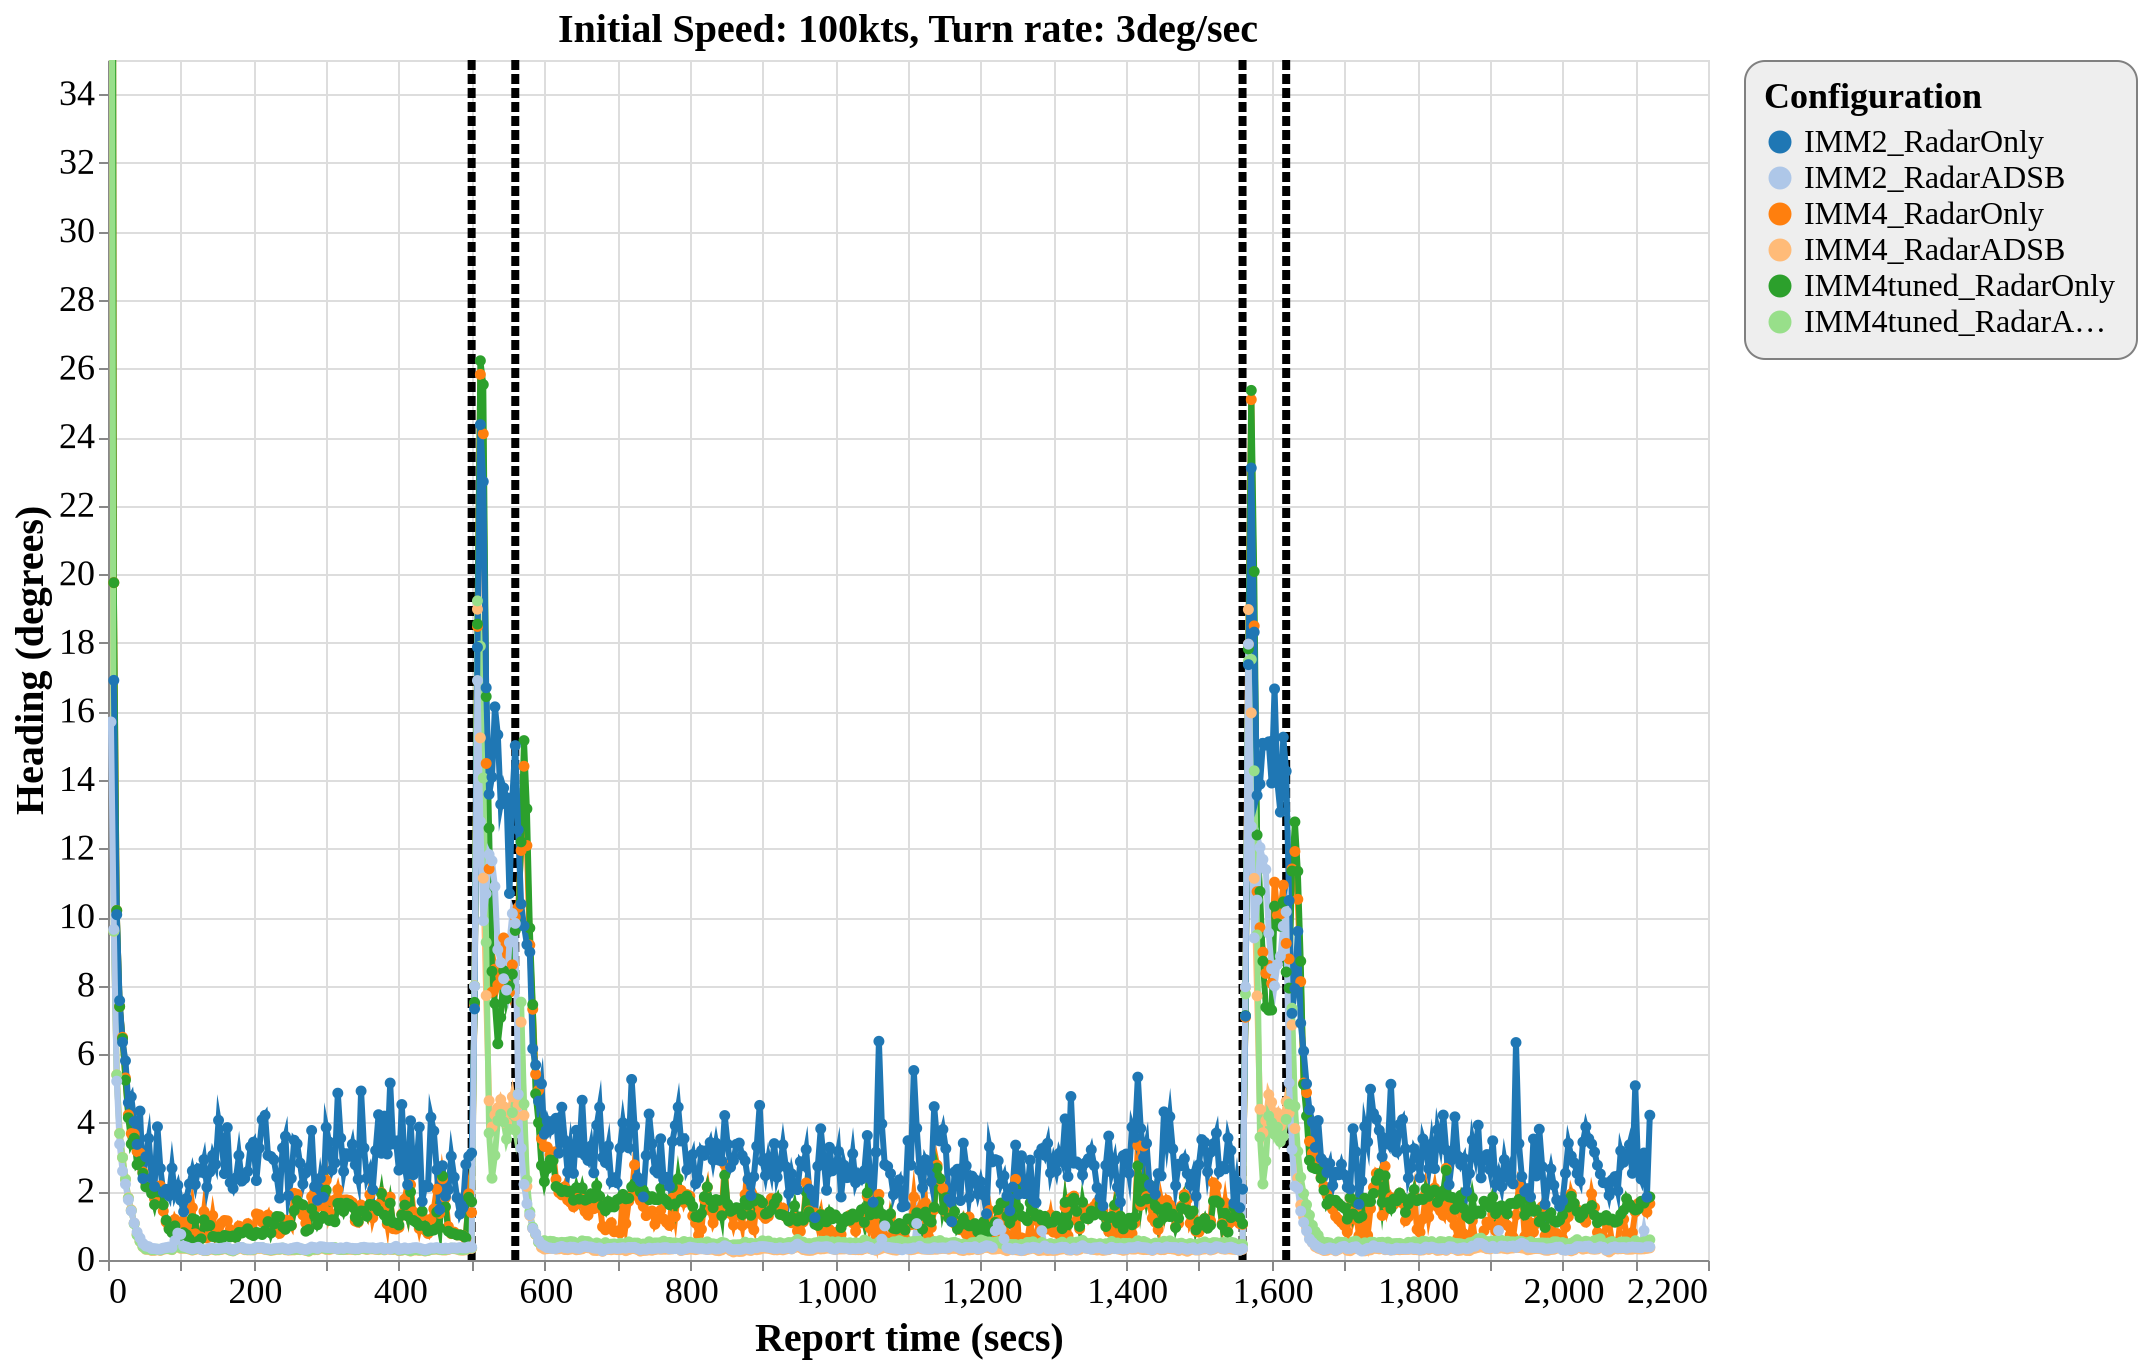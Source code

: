 {
  "config": {
    "view": {
      "continuousWidth": 800,
      "continuousHeight": 600
    },
    "axisX": {
      "labelFontSize": 18,
      "titleFontSize": 20
    },
    "axisY": {
      "labelFontSize": 18,
      "titleFontSize": 20
    },
    "font": "Times New Roman",
    "legend": {
      "cornerRadius": 10,
      "fillColor": "#EEEEEE",
      "labelFontSize": 16,
      "padding": 10,
      "strokeColor": "gray",
      "titleFontSize": 18
    },
    "title": {
      "fontSize": 20
    }
  },
  "layer": [
    {
      "data": {
        "name": "data-9e4e6f89f75dd175fa9df33dd7c7092c"
      },
      "mark": {
        "type": "rule",
        "strokeDash": [
          5,
          2
        ],
        "strokeWidth": 4
      },
      "encoding": {
        "color": {
          "type": "nominal",
          "field": "color",
          "scale": null
        },
        "x": {
          "type": "quantitative",
          "field": "tt"
        }
      }
    },
    {
      "data": {
        "name": "data-9185c0df5ce6105015ba871fb17f1f69"
      },
      "mark": {
        "type": "line",
        "point": true,
        "strokeWidth": 3
      },
      "encoding": {
        "color": {
          "type": "ordinal",
          "field": "config",
          "scale": {
            "scheme": "category20"
          },
          "sort": [
            "IMM2_RadarOnly",
            "IMM2_RadarADSB",
            "IMM4_RadarOnly",
            "IMM4_RadarADSB",
            "IMM4tuned_RadarOnly",
            "IMM4tuned_RadarADSB"
          ],
          "title": "Configuration"
        },
        "x": {
          "type": "quantitative",
          "field": "time",
          "title": "Report time (secs)"
        },
        "y": {
          "type": "quantitative",
          "field": "rmse_hdg",
          "scale": {
            "domain": [
              0,
              35
            ],
            "zero": false
          },
          "title": "Heading (degrees)"
        }
      },
      "selection": {
        "selector136": {
          "type": "interval",
          "bind": "scales",
          "encodings": [
            "x",
            "y"
          ]
        }
      },
      "title": "Initial Speed: 100kts, Turn rate: 3deg/sec"
    }
  ],
  "$schema": "https://vega.github.io/schema/vega-lite/v4.8.1.json",
  "datasets": {
    "data-9e4e6f89f75dd175fa9df33dd7c7092c": [
      {
        "tt": 500,
        "color": "black"
      },
      {
        "tt": 560,
        "color": "black"
      },
      {
        "tt": 1560,
        "color": "black"
      },
      {
        "tt": 1620,
        "color": "black"
      }
    ],
    "data-9185c0df5ce6105015ba871fb17f1f69": [
      {
        "scenario": "turns_new_11",
        "config": "IMM4_RadarOnly",
        "time": 4,
        "rmse_hdg": 90.0,
        "rmse_tr": 0.0,
        "p_uni": 0.0,
        "p_turn": 0.0
      },
      {
        "scenario": "turns_new_11",
        "config": "IMM4_RadarOnly",
        "time": 8,
        "rmse_hdg": 19.75550885862366,
        "rmse_tr": 0.0,
        "p_uni": 0.9470434210526316,
        "p_turn": 0.0133960526315789
      },
      {
        "scenario": "turns_new_11",
        "config": "IMM4_RadarOnly",
        "time": 12,
        "rmse_hdg": 10.192551909265752,
        "rmse_tr": 7.531983087525437e-05,
        "p_uni": 0.9191567307692308,
        "p_turn": 0.0279461538461538
      },
      {
        "scenario": "turns_new_11",
        "config": "IMM4_RadarOnly",
        "time": 16,
        "rmse_hdg": 7.394455693288046,
        "rmse_tr": 0.0008508818954473,
        "p_uni": 0.891608,
        "p_turn": 0.038444
      },
      {
        "scenario": "turns_new_11",
        "config": "IMM4_RadarOnly",
        "time": 20,
        "rmse_hdg": 6.495804962729496,
        "rmse_tr": 0.0031873096946219,
        "p_uni": 0.8598479674796748,
        "p_turn": 0.0520349593495934
      },
      {
        "scenario": "turns_new_11",
        "config": "IMM4_RadarOnly",
        "time": 24,
        "rmse_hdg": 5.310392592975158,
        "rmse_tr": 0.0138712451019353,
        "p_uni": 0.827572033898305,
        "p_turn": 0.0705991525423728
      },
      {
        "scenario": "turns_new_11",
        "config": "IMM4_RadarOnly",
        "time": 28,
        "rmse_hdg": 4.233854546902188,
        "rmse_tr": 0.0188769008946751,
        "p_uni": 0.8205828828828828,
        "p_turn": 0.0745756756756756
      },
      {
        "scenario": "turns_new_11",
        "config": "IMM4_RadarOnly",
        "time": 32,
        "rmse_hdg": 3.687798825450102,
        "rmse_tr": 0.036814219069046,
        "p_uni": 0.8090097345132743,
        "p_turn": 0.087087610619469
      },
      {
        "scenario": "turns_new_11",
        "config": "IMM4_RadarOnly",
        "time": 36,
        "rmse_hdg": 3.670048109357696,
        "rmse_tr": 0.0545077818412197,
        "p_uni": 0.83330234375,
        "p_turn": 0.07700390625
      },
      {
        "scenario": "turns_new_11",
        "config": "IMM4_RadarOnly",
        "time": 40,
        "rmse_hdg": 3.1650021157745125,
        "rmse_tr": 0.0415177274959573,
        "p_uni": 0.8336232142857144,
        "p_turn": 0.0715035714285714
      },
      {
        "scenario": "turns_new_11",
        "config": "IMM4_RadarOnly",
        "time": 44,
        "rmse_hdg": 3.117801709538308,
        "rmse_tr": 0.047613003300919,
        "p_uni": 0.8432641666666666,
        "p_turn": 0.0696441666666666
      },
      {
        "scenario": "turns_new_11",
        "config": "IMM4_RadarOnly",
        "time": 48,
        "rmse_hdg": 2.56901261836787,
        "rmse_tr": 0.0389165667379159,
        "p_uni": 0.8608316666666667,
        "p_turn": 0.059885
      },
      {
        "scenario": "turns_new_11",
        "config": "IMM4_RadarOnly",
        "time": 52,
        "rmse_hdg": 2.2455443713740166,
        "rmse_tr": 0.0359461011860283,
        "p_uni": 0.870555238095238,
        "p_turn": 0.0585266666666666
      },
      {
        "scenario": "turns_new_11",
        "config": "IMM4_RadarOnly",
        "time": 56,
        "rmse_hdg": 2.2741982103589837,
        "rmse_tr": 0.033198752486602,
        "p_uni": 0.8518825,
        "p_turn": 0.0704275
      },
      {
        "scenario": "turns_new_11",
        "config": "IMM4_RadarOnly",
        "time": 60,
        "rmse_hdg": 2.1464235100039137,
        "rmse_tr": 0.0306748584699059,
        "p_uni": 0.8645776859504132,
        "p_turn": 0.0579479338842975
      },
      {
        "scenario": "turns_new_11",
        "config": "IMM4_RadarOnly",
        "time": 64,
        "rmse_hdg": 1.7848804390821758,
        "rmse_tr": 0.0213934696918135,
        "p_uni": 0.8688999999999999,
        "p_turn": 0.0543427272727272
      },
      {
        "scenario": "turns_new_11",
        "config": "IMM4_RadarOnly",
        "time": 68,
        "rmse_hdg": 2.136526776491851,
        "rmse_tr": 0.0524847938295782,
        "p_uni": 0.8481241666666667,
        "p_turn": 0.0664391666666666
      },
      {
        "scenario": "turns_new_11",
        "config": "IMM4_RadarOnly",
        "time": 72,
        "rmse_hdg": 2.163442937733183,
        "rmse_tr": 0.0435307887473397,
        "p_uni": 0.8569120689655172,
        "p_turn": 0.0645163793103448
      },
      {
        "scenario": "turns_new_11",
        "config": "IMM4_RadarOnly",
        "time": 76,
        "rmse_hdg": 1.4268950640497442,
        "rmse_tr": 0.0344357745873179,
        "p_uni": 0.8713790476190476,
        "p_turn": 0.0535980952380952
      },
      {
        "scenario": "turns_new_11",
        "config": "IMM4_RadarOnly",
        "time": 80,
        "rmse_hdg": 1.107121187058871,
        "rmse_tr": 0.0261413631270775,
        "p_uni": 0.8710188976377953,
        "p_turn": 0.0515023622047244
      },
      {
        "scenario": "turns_new_11",
        "config": "IMM4_RadarOnly",
        "time": 84,
        "rmse_hdg": 0.948260681103952,
        "rmse_tr": 0.0164538723699433,
        "p_uni": 0.8817663865546218,
        "p_turn": 0.0492252100840336
      },
      {
        "scenario": "turns_new_11",
        "config": "IMM4_RadarOnly",
        "time": 88,
        "rmse_hdg": 0.8515947606483005,
        "rmse_tr": 0.0169885282149187,
        "p_uni": 0.8800936363636364,
        "p_turn": 0.0505954545454545
      },
      {
        "scenario": "turns_new_11",
        "config": "IMM4_RadarOnly",
        "time": 92,
        "rmse_hdg": 1.184812072025643,
        "rmse_tr": 0.0161649325469606,
        "p_uni": 0.8701353982300885,
        "p_turn": 0.0528318584070796
      },
      {
        "scenario": "turns_new_11",
        "config": "IMM4_RadarOnly",
        "time": 96,
        "rmse_hdg": 1.0035846767412453,
        "rmse_tr": 0.0177395899289543,
        "p_uni": 0.8704152542372882,
        "p_turn": 0.0529889830508474
      },
      {
        "scenario": "turns_new_11",
        "config": "IMM4_RadarOnly",
        "time": 100,
        "rmse_hdg": 0.9782902044577212,
        "rmse_tr": 0.013592654583292,
        "p_uni": 0.8807112068965517,
        "p_turn": 0.0504948275862068
      },
      {
        "scenario": "turns_new_11",
        "config": "IMM4_RadarOnly",
        "time": 104,
        "rmse_hdg": 1.1507374447138958,
        "rmse_tr": 0.0145457983624138,
        "p_uni": 0.8717341666666666,
        "p_turn": 0.0517824999999999
      },
      {
        "scenario": "turns_new_11",
        "config": "IMM4_RadarOnly",
        "time": 108,
        "rmse_hdg": 0.9996074859915868,
        "rmse_tr": 0.0133226508327015,
        "p_uni": 0.8733781512605042,
        "p_turn": 0.0534428571428571
      },
      {
        "scenario": "turns_new_11",
        "config": "IMM4_RadarOnly",
        "time": 112,
        "rmse_hdg": 0.7607332280423857,
        "rmse_tr": 0.011492887373371,
        "p_uni": 0.8773530973451328,
        "p_turn": 0.0523495575221238
      },
      {
        "scenario": "turns_new_11",
        "config": "IMM4_RadarOnly",
        "time": 116,
        "rmse_hdg": 1.5275369818008435,
        "rmse_tr": 0.0220680958558017,
        "p_uni": 0.8712025641025641,
        "p_turn": 0.0571068376068376
      },
      {
        "scenario": "turns_new_11",
        "config": "IMM4_RadarOnly",
        "time": 120,
        "rmse_hdg": 0.7616821367337923,
        "rmse_tr": 0.0176136608456929,
        "p_uni": 0.873975806451613,
        "p_turn": 0.0527290322580645
      },
      {
        "scenario": "turns_new_11",
        "config": "IMM4_RadarOnly",
        "time": 124,
        "rmse_hdg": 0.6839633997542482,
        "rmse_tr": 0.0135923613892359,
        "p_uni": 0.8669940677966101,
        "p_turn": 0.0526118644067796
      },
      {
        "scenario": "turns_new_11",
        "config": "IMM4_RadarOnly",
        "time": 128,
        "rmse_hdg": 0.6683884375483141,
        "rmse_tr": 0.0136003327799042,
        "p_uni": 0.8703051724137931,
        "p_turn": 0.0537448275862069
      },
      {
        "scenario": "turns_new_11",
        "config": "IMM4_RadarOnly",
        "time": 132,
        "rmse_hdg": 1.4147740859535545,
        "rmse_tr": 0.0178840245284257,
        "p_uni": 0.8687777777777778,
        "p_turn": 0.0548007936507936
      },
      {
        "scenario": "turns_new_11",
        "config": "IMM4_RadarOnly",
        "time": 136,
        "rmse_hdg": 0.6412373360160165,
        "rmse_tr": 0.0166700660141893,
        "p_uni": 0.8691605504587157,
        "p_turn": 0.0534266055045871
      },
      {
        "scenario": "turns_new_11",
        "config": "IMM4_RadarOnly",
        "time": 140,
        "rmse_hdg": 0.6951901497161012,
        "rmse_tr": 0.0141225868386918,
        "p_uni": 0.8741262295081967,
        "p_turn": 0.0518180327868852
      },
      {
        "scenario": "turns_new_11",
        "config": "IMM4_RadarOnly",
        "time": 144,
        "rmse_hdg": 1.2958634247110594,
        "rmse_tr": 0.0269983907071364,
        "p_uni": 0.8676364341085271,
        "p_turn": 0.0573868217054263
      },
      {
        "scenario": "turns_new_11",
        "config": "IMM4_RadarOnly",
        "time": 148,
        "rmse_hdg": 0.744210677637912,
        "rmse_tr": 0.0222327177447508,
        "p_uni": 0.8758542056074767,
        "p_turn": 0.0540514018691588
      },
      {
        "scenario": "turns_new_11",
        "config": "IMM4_RadarOnly",
        "time": 152,
        "rmse_hdg": 0.9337232054470128,
        "rmse_tr": 0.0195386671038513,
        "p_uni": 0.8749105691056911,
        "p_turn": 0.0550243902439024
      },
      {
        "scenario": "turns_new_11",
        "config": "IMM4_RadarOnly",
        "time": 156,
        "rmse_hdg": 1.0748901339206716,
        "rmse_tr": 0.0187868102667802,
        "p_uni": 0.8710856,
        "p_turn": 0.0553848
      },
      {
        "scenario": "turns_new_11",
        "config": "IMM4_RadarOnly",
        "time": 160,
        "rmse_hdg": 1.1531297658462962,
        "rmse_tr": 0.0166376355721356,
        "p_uni": 0.8716504587155963,
        "p_turn": 0.0551807339449541
      },
      {
        "scenario": "turns_new_11",
        "config": "IMM4_RadarOnly",
        "time": 164,
        "rmse_hdg": 1.1427441908468787,
        "rmse_tr": 0.0134233390684297,
        "p_uni": 0.8774301587301587,
        "p_turn": 0.0509079365079365
      },
      {
        "scenario": "turns_new_11",
        "config": "IMM4_RadarOnly",
        "time": 168,
        "rmse_hdg": 0.8836071565706434,
        "rmse_tr": 0.0165685831146954,
        "p_uni": 0.8696437499999999,
        "p_turn": 0.0566080357142857
      },
      {
        "scenario": "turns_new_11",
        "config": "IMM4_RadarOnly",
        "time": 172,
        "rmse_hdg": 0.6963136352043012,
        "rmse_tr": 0.013757134512681,
        "p_uni": 0.8798151785714285,
        "p_turn": 0.0516169642857142
      },
      {
        "scenario": "turns_new_11",
        "config": "IMM4_RadarOnly",
        "time": 176,
        "rmse_hdg": 0.665911752065138,
        "rmse_tr": 0.0131131401443149,
        "p_uni": 0.8743598290598291,
        "p_turn": 0.0522435897435897
      },
      {
        "scenario": "turns_new_11",
        "config": "IMM4_RadarOnly",
        "time": 180,
        "rmse_hdg": 0.9893889198806544,
        "rmse_tr": 0.0158070925192789,
        "p_uni": 0.865924347826087,
        "p_turn": 0.0565652173913043
      },
      {
        "scenario": "turns_new_11",
        "config": "IMM4_RadarOnly",
        "time": 184,
        "rmse_hdg": 0.8892837678911671,
        "rmse_tr": 0.0135963108754355,
        "p_uni": 0.8722768595041323,
        "p_turn": 0.0519892561983471
      },
      {
        "scenario": "turns_new_11",
        "config": "IMM4_RadarOnly",
        "time": 188,
        "rmse_hdg": 0.9567513309338516,
        "rmse_tr": 0.0157720234177189,
        "p_uni": 0.8723420168067227,
        "p_turn": 0.0534403361344537
      },
      {
        "scenario": "turns_new_11",
        "config": "IMM4_RadarOnly",
        "time": 192,
        "rmse_hdg": 1.0617450878525163,
        "rmse_tr": 0.0147786504381127,
        "p_uni": 0.863609649122807,
        "p_turn": 0.0562447368421052
      },
      {
        "scenario": "turns_new_11",
        "config": "IMM4_RadarOnly",
        "time": 196,
        "rmse_hdg": 0.8254591951652622,
        "rmse_tr": 0.0147007660522342,
        "p_uni": 0.8708243243243243,
        "p_turn": 0.0532126126126126
      },
      {
        "scenario": "turns_new_11",
        "config": "IMM4_RadarOnly",
        "time": 200,
        "rmse_hdg": 0.8286523125970343,
        "rmse_tr": 0.0142047557601986,
        "p_uni": 0.8720724137931034,
        "p_turn": 0.0559189655172413
      },
      {
        "scenario": "turns_new_11",
        "config": "IMM4_RadarOnly",
        "time": 204,
        "rmse_hdg": 1.3443412475374352,
        "rmse_tr": 0.0185796977771847,
        "p_uni": 0.8665983050847458,
        "p_turn": 0.0594449152542372
      },
      {
        "scenario": "turns_new_11",
        "config": "IMM4_RadarOnly",
        "time": 208,
        "rmse_hdg": 1.3180342026260303,
        "rmse_tr": 0.0160228929143626,
        "p_uni": 0.8758495575221239,
        "p_turn": 0.0541141592920354
      },
      {
        "scenario": "turns_new_11",
        "config": "IMM4_RadarOnly",
        "time": 212,
        "rmse_hdg": 1.1053205899454588,
        "rmse_tr": 0.0150726301728619,
        "p_uni": 0.8684565573770492,
        "p_turn": 0.0557663934426229
      },
      {
        "scenario": "turns_new_11",
        "config": "IMM4_RadarOnly",
        "time": 216,
        "rmse_hdg": 1.1505547667044973,
        "rmse_tr": 0.0148631754026805,
        "p_uni": 0.8654381355932204,
        "p_turn": 0.0565652542372881
      },
      {
        "scenario": "turns_new_11",
        "config": "IMM4_RadarOnly",
        "time": 220,
        "rmse_hdg": 1.3110819567959495,
        "rmse_tr": 0.019480494298648,
        "p_uni": 0.8650974358974358,
        "p_turn": 0.0589658119658119
      },
      {
        "scenario": "turns_new_11",
        "config": "IMM4_RadarOnly",
        "time": 224,
        "rmse_hdg": 0.9184206834148156,
        "rmse_tr": 0.0142172066706945,
        "p_uni": 0.86835,
        "p_turn": 0.053325
      },
      {
        "scenario": "turns_new_11",
        "config": "IMM4_RadarOnly",
        "time": 228,
        "rmse_hdg": 1.1985561313513853,
        "rmse_tr": 0.0201992534515511,
        "p_uni": 0.8577376,
        "p_turn": 0.0604872
      },
      {
        "scenario": "turns_new_11",
        "config": "IMM4_RadarOnly",
        "time": 232,
        "rmse_hdg": 1.2153690936905974,
        "rmse_tr": 0.018295359233738,
        "p_uni": 0.8711050847457628,
        "p_turn": 0.0543567796610169
      },
      {
        "scenario": "turns_new_11",
        "config": "IMM4_RadarOnly",
        "time": 236,
        "rmse_hdg": 0.7743851843837816,
        "rmse_tr": 0.0114044833894092,
        "p_uni": 0.8730827586206897,
        "p_turn": 0.0511232758620689
      },
      {
        "scenario": "turns_new_11",
        "config": "IMM4_RadarOnly",
        "time": 240,
        "rmse_hdg": 0.8612876368801666,
        "rmse_tr": 0.0139885550408592,
        "p_uni": 0.8643983606557376,
        "p_turn": 0.0586663934426229
      },
      {
        "scenario": "turns_new_11",
        "config": "IMM4_RadarOnly",
        "time": 244,
        "rmse_hdg": 1.1630893283468329,
        "rmse_tr": 0.0170475071491406,
        "p_uni": 0.8694053571428572,
        "p_turn": 0.0570464285714285
      },
      {
        "scenario": "turns_new_11",
        "config": "IMM4_RadarOnly",
        "time": 248,
        "rmse_hdg": 1.149574605753601,
        "rmse_tr": 0.0163545791160921,
        "p_uni": 0.8811201612903226,
        "p_turn": 0.0516266129032258
      },
      {
        "scenario": "turns_new_11",
        "config": "IMM4_RadarOnly",
        "time": 252,
        "rmse_hdg": 1.0010529544154292,
        "rmse_tr": 0.0187896107911848,
        "p_uni": 0.8676035087719298,
        "p_turn": 0.0575438596491228
      },
      {
        "scenario": "turns_new_11",
        "config": "IMM4_RadarOnly",
        "time": 256,
        "rmse_hdg": 1.944877666572125,
        "rmse_tr": 0.0362637726511811,
        "p_uni": 0.865093103448276,
        "p_turn": 0.0616698275862068
      },
      {
        "scenario": "turns_new_11",
        "config": "IMM4_RadarOnly",
        "time": 260,
        "rmse_hdg": 1.917427836503038,
        "rmse_tr": 0.0450636380622984,
        "p_uni": 0.8573483606557377,
        "p_turn": 0.0623754098360655
      },
      {
        "scenario": "turns_new_11",
        "config": "IMM4_RadarOnly",
        "time": 264,
        "rmse_hdg": 1.554499037194031,
        "rmse_tr": 0.0304891987257463,
        "p_uni": 0.8586053097345133,
        "p_turn": 0.0591106194690265
      },
      {
        "scenario": "turns_new_11",
        "config": "IMM4_RadarOnly",
        "time": 268,
        "rmse_hdg": 1.3146124646462882,
        "rmse_tr": 0.017857778535901,
        "p_uni": 0.8695050847457627,
        "p_turn": 0.0558745762711864
      },
      {
        "scenario": "turns_new_11",
        "config": "IMM4_RadarOnly",
        "time": 272,
        "rmse_hdg": 1.0738602618911666,
        "rmse_tr": 0.0152356433269556,
        "p_uni": 0.8724801724137932,
        "p_turn": 0.0560077586206896
      },
      {
        "scenario": "turns_new_11",
        "config": "IMM4_RadarOnly",
        "time": 276,
        "rmse_hdg": 1.3160439018984662,
        "rmse_tr": 0.0148726983151146,
        "p_uni": 0.8682974137931034,
        "p_turn": 0.0555060344827586
      },
      {
        "scenario": "turns_new_11",
        "config": "IMM4_RadarOnly",
        "time": 280,
        "rmse_hdg": 1.8488018124160632,
        "rmse_tr": 0.0213668256635854,
        "p_uni": 0.8549849557522123,
        "p_turn": 0.0618929203539823
      },
      {
        "scenario": "turns_new_11",
        "config": "IMM4_RadarOnly",
        "time": 284,
        "rmse_hdg": 1.6064070771379806,
        "rmse_tr": 0.0220843607921225,
        "p_uni": 0.8729579831932773,
        "p_turn": 0.0552344537815126
      },
      {
        "scenario": "turns_new_11",
        "config": "IMM4_RadarOnly",
        "time": 288,
        "rmse_hdg": 1.5529382515460022,
        "rmse_tr": 0.0171477953465132,
        "p_uni": 0.8834983606557377,
        "p_turn": 0.0509508196721311
      },
      {
        "scenario": "turns_new_11",
        "config": "IMM4_RadarOnly",
        "time": 292,
        "rmse_hdg": 1.653245908477715,
        "rmse_tr": 0.0197134278421621,
        "p_uni": 0.8790737288135593,
        "p_turn": 0.0547211864406779
      },
      {
        "scenario": "turns_new_11",
        "config": "IMM4_RadarOnly",
        "time": 296,
        "rmse_hdg": 1.5863004609916662,
        "rmse_tr": 0.0148054874160602,
        "p_uni": 0.8772093220338983,
        "p_turn": 0.0507991525423728
      },
      {
        "scenario": "turns_new_11",
        "config": "IMM4_RadarOnly",
        "time": 300,
        "rmse_hdg": 2.324553362117835,
        "rmse_tr": 0.0547871205972109,
        "p_uni": 0.8611466666666666,
        "p_turn": 0.0608925
      },
      {
        "scenario": "turns_new_11",
        "config": "IMM4_RadarOnly",
        "time": 304,
        "rmse_hdg": 1.3961065992121209,
        "rmse_tr": 0.0305874097687861,
        "p_uni": 0.8603709090909091,
        "p_turn": 0.0574463636363636
      },
      {
        "scenario": "turns_new_11",
        "config": "IMM4_RadarOnly",
        "time": 308,
        "rmse_hdg": 1.7153948657538145,
        "rmse_tr": 0.0225577608764162,
        "p_uni": 0.8690757575757576,
        "p_turn": 0.055710606060606
      },
      {
        "scenario": "turns_new_11",
        "config": "IMM4_RadarOnly",
        "time": 312,
        "rmse_hdg": 1.7491282321915602,
        "rmse_tr": 0.0173646905711699,
        "p_uni": 0.875419658119658,
        "p_turn": 0.0552435897435897
      },
      {
        "scenario": "turns_new_11",
        "config": "IMM4_RadarOnly",
        "time": 316,
        "rmse_hdg": 2.0548643614262345,
        "rmse_tr": 0.0243771625221554,
        "p_uni": 0.8654728070175438,
        "p_turn": 0.061928947368421
      },
      {
        "scenario": "turns_new_11",
        "config": "IMM4_RadarOnly",
        "time": 320,
        "rmse_hdg": 1.6625871595173969,
        "rmse_tr": 0.0282667983642254,
        "p_uni": 0.8567086614173229,
        "p_turn": 0.0658086614173228
      },
      {
        "scenario": "turns_new_11",
        "config": "IMM4_RadarOnly",
        "time": 324,
        "rmse_hdg": 1.7481824745391183,
        "rmse_tr": 0.0245946459039941,
        "p_uni": 0.8731080357142857,
        "p_turn": 0.0568714285714285
      },
      {
        "scenario": "turns_new_11",
        "config": "IMM4_RadarOnly",
        "time": 328,
        "rmse_hdg": 1.7537755881410029,
        "rmse_tr": 0.0211502995130453,
        "p_uni": 0.8595237288135593,
        "p_turn": 0.0600033898305084
      },
      {
        "scenario": "turns_new_11",
        "config": "IMM4_RadarOnly",
        "time": 332,
        "rmse_hdg": 1.7374911213659183,
        "rmse_tr": 0.0195485699554107,
        "p_uni": 0.8681515873015874,
        "p_turn": 0.0574960317460317
      },
      {
        "scenario": "turns_new_11",
        "config": "IMM4_RadarOnly",
        "time": 336,
        "rmse_hdg": 1.6740362145743504,
        "rmse_tr": 0.0204330098103107,
        "p_uni": 0.8645908256880733,
        "p_turn": 0.0604550458715596
      },
      {
        "scenario": "turns_new_11",
        "config": "IMM4_RadarOnly",
        "time": 340,
        "rmse_hdg": 1.1353195265432667,
        "rmse_tr": 0.0194211995369233,
        "p_uni": 0.8662299145299145,
        "p_turn": 0.0564837606837606
      },
      {
        "scenario": "turns_new_11",
        "config": "IMM4_RadarOnly",
        "time": 344,
        "rmse_hdg": 1.100968891476957,
        "rmse_tr": 0.0182040609022639,
        "p_uni": 0.8703441666666667,
        "p_turn": 0.0566683333333333
      },
      {
        "scenario": "turns_new_11",
        "config": "IMM4_RadarOnly",
        "time": 348,
        "rmse_hdg": 1.6022270380571786,
        "rmse_tr": 0.0230554163315742,
        "p_uni": 0.8616999999999999,
        "p_turn": 0.0608629629629629
      },
      {
        "scenario": "turns_new_11",
        "config": "IMM4_RadarOnly",
        "time": 352,
        "rmse_hdg": 1.4786831662834332,
        "rmse_tr": 0.0221985148714953,
        "p_uni": 0.8732171875,
        "p_turn": 0.05813046875
      },
      {
        "scenario": "turns_new_11",
        "config": "IMM4_RadarOnly",
        "time": 356,
        "rmse_hdg": 1.3040626765173955,
        "rmse_tr": 0.0161813715646815,
        "p_uni": 0.8762875,
        "p_turn": 0.0505410714285714
      },
      {
        "scenario": "turns_new_11",
        "config": "IMM4_RadarOnly",
        "time": 360,
        "rmse_hdg": 1.90523602850784,
        "rmse_tr": 0.0227390761814455,
        "p_uni": 0.8678360360360361,
        "p_turn": 0.0594054054054054
      },
      {
        "scenario": "turns_new_11",
        "config": "IMM4_RadarOnly",
        "time": 364,
        "rmse_hdg": 1.230634321532328,
        "rmse_tr": 0.0200969856777909,
        "p_uni": 0.8718208333333333,
        "p_turn": 0.0561891666666666
      },
      {
        "scenario": "turns_new_11",
        "config": "IMM4_RadarOnly",
        "time": 368,
        "rmse_hdg": 1.5549015242130295,
        "rmse_tr": 0.0190401666596847,
        "p_uni": 0.8699776785714286,
        "p_turn": 0.0559848214285714
      },
      {
        "scenario": "turns_new_11",
        "config": "IMM4_RadarOnly",
        "time": 372,
        "rmse_hdg": 1.617675670915275,
        "rmse_tr": 0.0239521857747853,
        "p_uni": 0.8688262711864407,
        "p_turn": 0.0576745762711864
      },
      {
        "scenario": "turns_new_11",
        "config": "IMM4_RadarOnly",
        "time": 376,
        "rmse_hdg": 1.9596656768993503,
        "rmse_tr": 0.0275528330430039,
        "p_uni": 0.8682434782608696,
        "p_turn": 0.0581547826086956
      },
      {
        "scenario": "turns_new_11",
        "config": "IMM4_RadarOnly",
        "time": 380,
        "rmse_hdg": 1.5397519952565577,
        "rmse_tr": 0.0161865551914395,
        "p_uni": 0.8802043103448276,
        "p_turn": 0.054325
      },
      {
        "scenario": "turns_new_11",
        "config": "IMM4_RadarOnly",
        "time": 384,
        "rmse_hdg": 1.045441008691962,
        "rmse_tr": 0.0180212706180853,
        "p_uni": 0.8750097345132742,
        "p_turn": 0.0553017699115044
      },
      {
        "scenario": "turns_new_11",
        "config": "IMM4_RadarOnly",
        "time": 388,
        "rmse_hdg": 1.835132859662376,
        "rmse_tr": 0.0211696493606779,
        "p_uni": 0.8704009009009009,
        "p_turn": 0.0566018018018018
      },
      {
        "scenario": "turns_new_11",
        "config": "IMM4_RadarOnly",
        "time": 392,
        "rmse_hdg": 0.9135106275608768,
        "rmse_tr": 0.0180415515777699,
        "p_uni": 0.8790125,
        "p_turn": 0.0521041666666666
      },
      {
        "scenario": "turns_new_11",
        "config": "IMM4_RadarOnly",
        "time": 396,
        "rmse_hdg": 0.9030778289922698,
        "rmse_tr": 0.0196711463824557,
        "p_uni": 0.8727739130434783,
        "p_turn": 0.0552182608695652
      },
      {
        "scenario": "turns_new_11",
        "config": "IMM4_RadarOnly",
        "time": 400,
        "rmse_hdg": 0.9495900372992828,
        "rmse_tr": 0.0151133856160279,
        "p_uni": 0.8854159292035397,
        "p_turn": 0.0498070796460176
      },
      {
        "scenario": "turns_new_11",
        "config": "IMM4_RadarOnly",
        "time": 404,
        "rmse_hdg": 1.3383369391569018,
        "rmse_tr": 0.0226169821451919,
        "p_uni": 0.8710432203389831,
        "p_turn": 0.0605898305084745
      },
      {
        "scenario": "turns_new_11",
        "config": "IMM4_RadarOnly",
        "time": 408,
        "rmse_hdg": 1.7760064936313045,
        "rmse_tr": 0.0304762386375898,
        "p_uni": 0.8697560747663552,
        "p_turn": 0.0562046728971962
      },
      {
        "scenario": "turns_new_11",
        "config": "IMM4_RadarOnly",
        "time": 412,
        "rmse_hdg": 1.3607113574267282,
        "rmse_tr": 0.0200422429988456,
        "p_uni": 0.8809141592920354,
        "p_turn": 0.0524061946902654
      },
      {
        "scenario": "turns_new_11",
        "config": "IMM4_RadarOnly",
        "time": 416,
        "rmse_hdg": 2.1947077398806574,
        "rmse_tr": 0.0371306562683806,
        "p_uni": 0.8774944444444445,
        "p_turn": 0.0550706349206349
      },
      {
        "scenario": "turns_new_11",
        "config": "IMM4_RadarOnly",
        "time": 420,
        "rmse_hdg": 1.4036754314944508,
        "rmse_tr": 0.0460958998299423,
        "p_uni": 0.8677971698113208,
        "p_turn": 0.0573952830188679
      },
      {
        "scenario": "turns_new_11",
        "config": "IMM4_RadarOnly",
        "time": 424,
        "rmse_hdg": 1.32678498901655,
        "rmse_tr": 0.0298677216482974,
        "p_uni": 0.8689548672566372,
        "p_turn": 0.0575973451327433
      },
      {
        "scenario": "turns_new_11",
        "config": "IMM4_RadarOnly",
        "time": 428,
        "rmse_hdg": 0.917193787835724,
        "rmse_tr": 0.0245203787564338,
        "p_uni": 0.8778786324786324,
        "p_turn": 0.0540076923076923
      },
      {
        "scenario": "turns_new_11",
        "config": "IMM4_RadarOnly",
        "time": 432,
        "rmse_hdg": 1.2952085305520034,
        "rmse_tr": 0.0276962969074445,
        "p_uni": 0.8767302752293578,
        "p_turn": 0.0541834862385321
      },
      {
        "scenario": "turns_new_11",
        "config": "IMM4_RadarOnly",
        "time": 436,
        "rmse_hdg": 0.8744424394046371,
        "rmse_tr": 0.0215536403367205,
        "p_uni": 0.882035294117647,
        "p_turn": 0.0500915966386554
      },
      {
        "scenario": "turns_new_11",
        "config": "IMM4_RadarOnly",
        "time": 440,
        "rmse_hdg": 0.7731011066483587,
        "rmse_tr": 0.022472607178396,
        "p_uni": 0.8760119266055045,
        "p_turn": 0.0566541284403669
      },
      {
        "scenario": "turns_new_11",
        "config": "IMM4_RadarOnly",
        "time": 444,
        "rmse_hdg": 1.1906324623398106,
        "rmse_tr": 0.0207867996030136,
        "p_uni": 0.8799641509433963,
        "p_turn": 0.0527556603773584
      },
      {
        "scenario": "turns_new_11",
        "config": "IMM4_RadarOnly",
        "time": 448,
        "rmse_hdg": 1.4872241641009314,
        "rmse_tr": 0.0176727973976148,
        "p_uni": 0.8709705357142857,
        "p_turn": 0.0541044642857142
      },
      {
        "scenario": "turns_new_11",
        "config": "IMM4_RadarOnly",
        "time": 452,
        "rmse_hdg": 2.065611616773916,
        "rmse_tr": 0.023934843988561,
        "p_uni": 0.8859846846846847,
        "p_turn": 0.0524666666666666
      },
      {
        "scenario": "turns_new_11",
        "config": "IMM4_RadarOnly",
        "time": 456,
        "rmse_hdg": 1.3598390206793456,
        "rmse_tr": 0.0170217481449441,
        "p_uni": 0.890908108108108,
        "p_turn": 0.0472495495495495
      },
      {
        "scenario": "turns_new_11",
        "config": "IMM4_RadarOnly",
        "time": 460,
        "rmse_hdg": 2.370199488236188,
        "rmse_tr": 0.0439709204145792,
        "p_uni": 0.8875473684210526,
        "p_turn": 0.050298245614035
      },
      {
        "scenario": "turns_new_11",
        "config": "IMM4_RadarOnly",
        "time": 464,
        "rmse_hdg": 1.8141233134013843,
        "rmse_tr": 0.0494229827753758,
        "p_uni": 0.8789433962264152,
        "p_turn": 0.0522915094339622
      },
      {
        "scenario": "turns_new_11",
        "config": "IMM4_RadarOnly",
        "time": 468,
        "rmse_hdg": 0.9768250385628446,
        "rmse_tr": 0.0308346626707403,
        "p_uni": 0.8753220183486239,
        "p_turn": 0.0552394495412844
      },
      {
        "scenario": "turns_new_11",
        "config": "IMM4_RadarOnly",
        "time": 472,
        "rmse_hdg": 0.7693799156109123,
        "rmse_tr": 0.02355698699672,
        "p_uni": 0.8793418181818181,
        "p_turn": 0.0542390909090909
      },
      {
        "scenario": "turns_new_11",
        "config": "IMM4_RadarOnly",
        "time": 476,
        "rmse_hdg": 0.8127041492376144,
        "rmse_tr": 0.017294712892011,
        "p_uni": 0.878857264957265,
        "p_turn": 0.0526803418803418
      },
      {
        "scenario": "turns_new_11",
        "config": "IMM4_RadarOnly",
        "time": 480,
        "rmse_hdg": 0.733602121092948,
        "rmse_tr": 0.0160309750845718,
        "p_uni": 0.8847081081081082,
        "p_turn": 0.0484945945945946
      },
      {
        "scenario": "turns_new_11",
        "config": "IMM4_RadarOnly",
        "time": 484,
        "rmse_hdg": 0.7307570275634256,
        "rmse_tr": 0.0158388025641671,
        "p_uni": 0.8839425,
        "p_turn": 0.0506316666666666
      },
      {
        "scenario": "turns_new_11",
        "config": "IMM4_RadarOnly",
        "time": 488,
        "rmse_hdg": 0.7144193735631152,
        "rmse_tr": 0.0143111295763844,
        "p_uni": 0.8802512396694215,
        "p_turn": 0.0512404958677686
      },
      {
        "scenario": "turns_new_11",
        "config": "IMM4_RadarOnly",
        "time": 492,
        "rmse_hdg": 0.624380477266992,
        "rmse_tr": 0.0163966938322166,
        "p_uni": 0.8673931372549019,
        "p_turn": 0.0586872549019607
      },
      {
        "scenario": "turns_new_11",
        "config": "IMM4_RadarOnly",
        "time": 496,
        "rmse_hdg": 1.930555717442845,
        "rmse_tr": 0.0582241445484891,
        "p_uni": 0.8625420168067227,
        "p_turn": 0.0594747899159663
      },
      {
        "scenario": "turns_new_11",
        "config": "IMM4_RadarOnly",
        "time": 500,
        "rmse_hdg": 1.3835529977697985,
        "rmse_tr": 0.0454464615359846,
        "p_uni": 0.8645472440944881,
        "p_turn": 0.0594165354330708
      },
      {
        "scenario": "turns_new_11",
        "config": "IMM4_RadarOnly",
        "time": 504,
        "rmse_hdg": 7.432810878000304,
        "rmse_tr": 3.0024646331954927,
        "p_uni": 0.8714717948717948,
        "p_turn": 0.0496837606837606
      },
      {
        "scenario": "turns_new_11",
        "config": "IMM4_RadarOnly",
        "time": 508,
        "rmse_hdg": 18.477711139450754,
        "rmse_tr": 2.990355992742893,
        "p_uni": 0.8386491228070175,
        "p_turn": 0.0733710526315789
      },
      {
        "scenario": "turns_new_11",
        "config": "IMM4_RadarOnly",
        "time": 512,
        "rmse_hdg": 25.828616158320973,
        "rmse_tr": 2.9135423644860863,
        "p_uni": 0.6765448275862069,
        "p_turn": 0.1879612068965517
      },
      {
        "scenario": "turns_new_11",
        "config": "IMM4_RadarOnly",
        "time": 516,
        "rmse_hdg": 24.097799231992763,
        "rmse_tr": 2.643556442299027,
        "p_uni": 0.3040974137931034,
        "p_turn": 0.4878431034482758
      },
      {
        "scenario": "turns_new_11",
        "config": "IMM4_RadarOnly",
        "time": 520,
        "rmse_hdg": 14.48159865577945,
        "rmse_tr": 2.079237378037352,
        "p_uni": 0.0746544715447154,
        "p_turn": 0.7823926829268293
      },
      {
        "scenario": "turns_new_11",
        "config": "IMM4_RadarOnly",
        "time": 524,
        "rmse_hdg": 11.408062391376822,
        "rmse_tr": 1.4331365341607265,
        "p_uni": 0.0756243697478991,
        "p_turn": 0.8300546218487395
      },
      {
        "scenario": "turns_new_11",
        "config": "IMM4_RadarOnly",
        "time": 528,
        "rmse_hdg": 7.812661727340808,
        "rmse_tr": 0.847038660689524,
        "p_uni": 0.0916909909909909,
        "p_turn": 0.8367315315315316
      },
      {
        "scenario": "turns_new_11",
        "config": "IMM4_RadarOnly",
        "time": 532,
        "rmse_hdg": 8.48173237581022,
        "rmse_tr": 0.5296257179008086,
        "p_uni": 0.1290008849557522,
        "p_turn": 0.7882495575221239
      },
      {
        "scenario": "turns_new_11",
        "config": "IMM4_RadarOnly",
        "time": 536,
        "rmse_hdg": 8.021711466962422,
        "rmse_tr": 0.3726366243933702,
        "p_uni": 0.1399946428571428,
        "p_turn": 0.7760955357142858
      },
      {
        "scenario": "turns_new_11",
        "config": "IMM4_RadarOnly",
        "time": 540,
        "rmse_hdg": 8.320733212987983,
        "rmse_tr": 0.351225095377524,
        "p_uni": 0.1389795081967213,
        "p_turn": 0.7772139344262294
      },
      {
        "scenario": "turns_new_11",
        "config": "IMM4_RadarOnly",
        "time": 544,
        "rmse_hdg": 9.393839902685595,
        "rmse_tr": 0.347154600200945,
        "p_uni": 0.1446983050847457,
        "p_turn": 0.7725313559322033
      },
      {
        "scenario": "turns_new_11",
        "config": "IMM4_RadarOnly",
        "time": 548,
        "rmse_hdg": 8.04808340889357,
        "rmse_tr": 0.3594302917161749,
        "p_uni": 0.12905,
        "p_turn": 0.7939404761904763
      },
      {
        "scenario": "turns_new_11",
        "config": "IMM4_RadarOnly",
        "time": 552,
        "rmse_hdg": 7.800699289552148,
        "rmse_tr": 0.372082519034251,
        "p_uni": 0.1418417475728155,
        "p_turn": 0.7795194174757281
      },
      {
        "scenario": "turns_new_11",
        "config": "IMM4_RadarOnly",
        "time": 556,
        "rmse_hdg": 8.60779141442023,
        "rmse_tr": 0.3454978336481367,
        "p_uni": 0.144137037037037,
        "p_turn": 0.7764925925925925
      },
      {
        "scenario": "turns_new_11",
        "config": "IMM4_RadarOnly",
        "time": 560,
        "rmse_hdg": 10.003040724477929,
        "rmse_tr": 0.4044614240367486,
        "p_uni": 0.1599330827067669,
        "p_turn": 0.7559864661654135
      },
      {
        "scenario": "turns_new_11",
        "config": "IMM4_RadarOnly",
        "time": 564,
        "rmse_hdg": 10.282678451978793,
        "rmse_tr": 2.9811463088039494,
        "p_uni": 0.1684504587155963,
        "p_turn": 0.748948623853211
      },
      {
        "scenario": "turns_new_11",
        "config": "IMM4_RadarOnly",
        "time": 568,
        "rmse_hdg": 11.944287337468063,
        "rmse_tr": 2.8074050687864647,
        "p_uni": 0.2009760330578512,
        "p_turn": 0.7076289256198347
      },
      {
        "scenario": "turns_new_11",
        "config": "IMM4_RadarOnly",
        "time": 572,
        "rmse_hdg": 14.40171181954886,
        "rmse_tr": 2.488180498694444,
        "p_uni": 0.2765533333333333,
        "p_turn": 0.6121491666666666
      },
      {
        "scenario": "turns_new_11",
        "config": "IMM4_RadarOnly",
        "time": 576,
        "rmse_hdg": 12.08826960883659,
        "rmse_tr": 1.9419968204857336,
        "p_uni": 0.3865805825242718,
        "p_turn": 0.4827281553398058
      },
      {
        "scenario": "turns_new_11",
        "config": "IMM4_RadarOnly",
        "time": 580,
        "rmse_hdg": 9.185168047943682,
        "rmse_tr": 1.4186496233366093,
        "p_uni": 0.4890698275862069,
        "p_turn": 0.3726887931034483
      },
      {
        "scenario": "turns_new_11",
        "config": "IMM4_RadarOnly",
        "time": 584,
        "rmse_hdg": 7.313238929254506,
        "rmse_tr": 1.008206323499214,
        "p_uni": 0.5980198347107438,
        "p_turn": 0.2686785123966942
      },
      {
        "scenario": "turns_new_11",
        "config": "IMM4_RadarOnly",
        "time": 588,
        "rmse_hdg": 5.418445141158832,
        "rmse_tr": 0.7051838025688093,
        "p_uni": 0.6605792792792792,
        "p_turn": 0.2043027027027027
      },
      {
        "scenario": "turns_new_11",
        "config": "IMM4_RadarOnly",
        "time": 592,
        "rmse_hdg": 4.949617460787256,
        "rmse_tr": 0.4747609765745799,
        "p_uni": 0.7279333333333333,
        "p_turn": 0.1548479674796747
      },
      {
        "scenario": "turns_new_11",
        "config": "IMM4_RadarOnly",
        "time": 596,
        "rmse_hdg": 3.5367193100754943,
        "rmse_tr": 0.3358117382778889,
        "p_uni": 0.7794991304347826,
        "p_turn": 0.1142921739130434
      },
      {
        "scenario": "turns_new_11",
        "config": "IMM4_RadarOnly",
        "time": 600,
        "rmse_hdg": 3.3128252460869563,
        "rmse_tr": 0.2258691589049829,
        "p_uni": 0.8005481481481481,
        "p_turn": 0.0992481481481481
      },
      {
        "scenario": "turns_new_11",
        "config": "IMM4_RadarOnly",
        "time": 604,
        "rmse_hdg": 3.2921527303574507,
        "rmse_tr": 0.1421220089922739,
        "p_uni": 0.8176096,
        "p_turn": 0.0939967999999999
      },
      {
        "scenario": "turns_new_11",
        "config": "IMM4_RadarOnly",
        "time": 608,
        "rmse_hdg": 3.0671861425960683,
        "rmse_tr": 0.1107851400233804,
        "p_uni": 0.8332516666666667,
        "p_turn": 0.0826725
      },
      {
        "scenario": "turns_new_11",
        "config": "IMM4_RadarOnly",
        "time": 612,
        "rmse_hdg": 3.148735925897007,
        "rmse_tr": 0.0805164488442129,
        "p_uni": 0.836778448275862,
        "p_turn": 0.0772724137931034
      },
      {
        "scenario": "turns_new_11",
        "config": "IMM4_RadarOnly",
        "time": 616,
        "rmse_hdg": 2.3503512242201148,
        "rmse_tr": 0.0537385597780359,
        "p_uni": 0.8427192982456141,
        "p_turn": 0.0686140350877193
      },
      {
        "scenario": "turns_new_11",
        "config": "IMM4_RadarOnly",
        "time": 620,
        "rmse_hdg": 1.968938676595878,
        "rmse_tr": 0.0361773746839705,
        "p_uni": 0.8505325203252032,
        "p_turn": 0.0609894308943089
      },
      {
        "scenario": "turns_new_11",
        "config": "IMM4_RadarOnly",
        "time": 624,
        "rmse_hdg": 1.89869209369678,
        "rmse_tr": 0.0261561560631527,
        "p_uni": 0.8438691666666667,
        "p_turn": 0.0637383333333333
      },
      {
        "scenario": "turns_new_11",
        "config": "IMM4_RadarOnly",
        "time": 628,
        "rmse_hdg": 2.134861780403728,
        "rmse_tr": 0.0267701976485579,
        "p_uni": 0.8553232142857142,
        "p_turn": 0.0603410714285714
      },
      {
        "scenario": "turns_new_11",
        "config": "IMM4_RadarOnly",
        "time": 632,
        "rmse_hdg": 1.7500333330158808,
        "rmse_tr": 0.0224858315178162,
        "p_uni": 0.8620357142857143,
        "p_turn": 0.0592833333333333
      },
      {
        "scenario": "turns_new_11",
        "config": "IMM4_RadarOnly",
        "time": 636,
        "rmse_hdg": 1.6801074986132734,
        "rmse_tr": 0.038455030835402,
        "p_uni": 0.857346551724138,
        "p_turn": 0.0613077586206896
      },
      {
        "scenario": "turns_new_11",
        "config": "IMM4_RadarOnly",
        "time": 640,
        "rmse_hdg": 1.55233236770239,
        "rmse_tr": 0.0310715613802316,
        "p_uni": 0.8609220183486239,
        "p_turn": 0.0581816513761467
      },
      {
        "scenario": "turns_new_11",
        "config": "IMM4_RadarOnly",
        "time": 644,
        "rmse_hdg": 1.8063398052590995,
        "rmse_tr": 0.035604365926328,
        "p_uni": 0.8541698412698413,
        "p_turn": 0.0642603174603174
      },
      {
        "scenario": "turns_new_11",
        "config": "IMM4_RadarOnly",
        "time": 648,
        "rmse_hdg": 1.6455388826417023,
        "rmse_tr": 0.0289895763286441,
        "p_uni": 0.8697464285714285,
        "p_turn": 0.0564312499999999
      },
      {
        "scenario": "turns_new_11",
        "config": "IMM4_RadarOnly",
        "time": 652,
        "rmse_hdg": 1.7709655003468592,
        "rmse_tr": 0.0278564160388574,
        "p_uni": 0.8596017094017094,
        "p_turn": 0.0630435897435897
      },
      {
        "scenario": "turns_new_11",
        "config": "IMM4_RadarOnly",
        "time": 656,
        "rmse_hdg": 1.4136627603498666,
        "rmse_tr": 0.020880233715167,
        "p_uni": 0.8687168000000001,
        "p_turn": 0.0547304
      },
      {
        "scenario": "turns_new_11",
        "config": "IMM4_RadarOnly",
        "time": 660,
        "rmse_hdg": 1.3094230733596897,
        "rmse_tr": 0.0161441549273338,
        "p_uni": 0.8674476635514019,
        "p_turn": 0.0555981308411214
      },
      {
        "scenario": "turns_new_11",
        "config": "IMM4_RadarOnly",
        "time": 664,
        "rmse_hdg": 1.5881152090939052,
        "rmse_tr": 0.0233309091617547,
        "p_uni": 0.8529644628099173,
        "p_turn": 0.0620884297520661
      },
      {
        "scenario": "turns_new_11",
        "config": "IMM4_RadarOnly",
        "time": 668,
        "rmse_hdg": 1.495660941822233,
        "rmse_tr": 0.0194213586948421,
        "p_uni": 0.8669570247933884,
        "p_turn": 0.0566107438016528
      },
      {
        "scenario": "turns_new_11",
        "config": "IMM4_RadarOnly",
        "time": 672,
        "rmse_hdg": 1.5347234624500534,
        "rmse_tr": 0.0219091426343764,
        "p_uni": 0.8549106194690266,
        "p_turn": 0.0632946902654867
      },
      {
        "scenario": "turns_new_11",
        "config": "IMM4_RadarOnly",
        "time": 676,
        "rmse_hdg": 1.6479205810291064,
        "rmse_tr": 0.0277177009918907,
        "p_uni": 0.8639405172413793,
        "p_turn": 0.0577043103448275
      },
      {
        "scenario": "turns_new_11",
        "config": "IMM4_RadarOnly",
        "time": 680,
        "rmse_hdg": 0.9690757238836852,
        "rmse_tr": 0.0195972442644015,
        "p_uni": 0.8585603448275863,
        "p_turn": 0.0563879310344827
      },
      {
        "scenario": "turns_new_11",
        "config": "IMM4_RadarOnly",
        "time": 684,
        "rmse_hdg": 0.8803510765700375,
        "rmse_tr": 0.017124556941727,
        "p_uni": 0.8744045045045045,
        "p_turn": 0.0528261261261261
      },
      {
        "scenario": "turns_new_11",
        "config": "IMM4_RadarOnly",
        "time": 688,
        "rmse_hdg": 0.9838043200611316,
        "rmse_tr": 0.0186036987407775,
        "p_uni": 0.8743264957264957,
        "p_turn": 0.053308547008547
      },
      {
        "scenario": "turns_new_11",
        "config": "IMM4_RadarOnly",
        "time": 692,
        "rmse_hdg": 1.088358090581098,
        "rmse_tr": 0.0142892296270069,
        "p_uni": 0.8826191666666666,
        "p_turn": 0.0504291666666666
      },
      {
        "scenario": "turns_new_11",
        "config": "IMM4_RadarOnly",
        "time": 696,
        "rmse_hdg": 0.8221308609597198,
        "rmse_tr": 0.0156616367090665,
        "p_uni": 0.8663940677966101,
        "p_turn": 0.0552906779661016
      },
      {
        "scenario": "turns_new_11",
        "config": "IMM4_RadarOnly",
        "time": 700,
        "rmse_hdg": 0.850047452951251,
        "rmse_tr": 0.0169962699813021,
        "p_uni": 0.8687294117647059,
        "p_turn": 0.0575663865546218
      },
      {
        "scenario": "turns_new_11",
        "config": "IMM4_RadarOnly",
        "time": 704,
        "rmse_hdg": 0.7892092905863628,
        "rmse_tr": 0.0185192684614653,
        "p_uni": 0.8716617391304348,
        "p_turn": 0.0555217391304347
      },
      {
        "scenario": "turns_new_11",
        "config": "IMM4_RadarOnly",
        "time": 708,
        "rmse_hdg": 1.7939928497147355,
        "rmse_tr": 0.0236570376639697,
        "p_uni": 0.8683974137931034,
        "p_turn": 0.0576568965517241
      },
      {
        "scenario": "turns_new_11",
        "config": "IMM4_RadarOnly",
        "time": 712,
        "rmse_hdg": 1.0628007595713578,
        "rmse_tr": 0.0205709495877596,
        "p_uni": 0.8724719008264463,
        "p_turn": 0.0551206611570247
      },
      {
        "scenario": "turns_new_11",
        "config": "IMM4_RadarOnly",
        "time": 716,
        "rmse_hdg": 1.7131946279781918,
        "rmse_tr": 0.0260559062402365,
        "p_uni": 0.8670366666666667,
        "p_turn": 0.0557816666666666
      },
      {
        "scenario": "turns_new_11",
        "config": "IMM4_RadarOnly",
        "time": 720,
        "rmse_hdg": 1.864583039584032,
        "rmse_tr": 0.0303230366004555,
        "p_uni": 0.8514221238938053,
        "p_turn": 0.0671840707964601
      },
      {
        "scenario": "turns_new_11",
        "config": "IMM4_RadarOnly",
        "time": 724,
        "rmse_hdg": 2.7742630273331312,
        "rmse_tr": 0.0380159279232017,
        "p_uni": 0.8518293103448277,
        "p_turn": 0.0656758620689655
      },
      {
        "scenario": "turns_new_11",
        "config": "IMM4_RadarOnly",
        "time": 728,
        "rmse_hdg": 2.0504088891982564,
        "rmse_tr": 0.0271585696093481,
        "p_uni": 0.8716685483870967,
        "p_turn": 0.0571596774193548
      },
      {
        "scenario": "turns_new_11",
        "config": "IMM4_RadarOnly",
        "time": 732,
        "rmse_hdg": 1.7298145827128513,
        "rmse_tr": 0.0178294567584625,
        "p_uni": 0.8811037735849057,
        "p_turn": 0.0529528301886792
      },
      {
        "scenario": "turns_new_11",
        "config": "IMM4_RadarOnly",
        "time": 736,
        "rmse_hdg": 1.5640376955314996,
        "rmse_tr": 0.020690388442778,
        "p_uni": 0.8739191304347825,
        "p_turn": 0.0543443478260869
      },
      {
        "scenario": "turns_new_11",
        "config": "IMM4_RadarOnly",
        "time": 740,
        "rmse_hdg": 1.295007400236257,
        "rmse_tr": 0.0169345726252539,
        "p_uni": 0.8754925,
        "p_turn": 0.0543966666666666
      },
      {
        "scenario": "turns_new_11",
        "config": "IMM4_RadarOnly",
        "time": 744,
        "rmse_hdg": 1.3722873786392726,
        "rmse_tr": 0.0170405098033766,
        "p_uni": 0.8718461538461538,
        "p_turn": 0.0551538461538461
      },
      {
        "scenario": "turns_new_11",
        "config": "IMM4_RadarOnly",
        "time": 748,
        "rmse_hdg": 1.430884255300236,
        "rmse_tr": 0.0185117920872343,
        "p_uni": 0.869605785123967,
        "p_turn": 0.0564537190082644
      },
      {
        "scenario": "turns_new_11",
        "config": "IMM4_RadarOnly",
        "time": 752,
        "rmse_hdg": 1.0427956688716844,
        "rmse_tr": 0.0162362816588424,
        "p_uni": 0.873178947368421,
        "p_turn": 0.0537561403508771
      },
      {
        "scenario": "turns_new_11",
        "config": "IMM4_RadarOnly",
        "time": 756,
        "rmse_hdg": 1.1979924667597974,
        "rmse_tr": 0.0181640959082826,
        "p_uni": 0.8696198347107438,
        "p_turn": 0.0563371900826446
      },
      {
        "scenario": "turns_new_11",
        "config": "IMM4_RadarOnly",
        "time": 760,
        "rmse_hdg": 1.451408406905638,
        "rmse_tr": 0.020593041631492,
        "p_uni": 0.8596199999999999,
        "p_turn": 0.0586781818181818
      },
      {
        "scenario": "turns_new_11",
        "config": "IMM4_RadarOnly",
        "time": 764,
        "rmse_hdg": 1.1963889633911469,
        "rmse_tr": 0.0171686562846569,
        "p_uni": 0.8730456896551725,
        "p_turn": 0.0537732758620689
      },
      {
        "scenario": "turns_new_11",
        "config": "IMM4_RadarOnly",
        "time": 768,
        "rmse_hdg": 1.0952530935098863,
        "rmse_tr": 0.0160546947383155,
        "p_uni": 0.8639735537190083,
        "p_turn": 0.0561636363636363
      },
      {
        "scenario": "turns_new_11",
        "config": "IMM4_RadarOnly",
        "time": 772,
        "rmse_hdg": 1.006198770080882,
        "rmse_tr": 0.0204092944083232,
        "p_uni": 0.8673868421052631,
        "p_turn": 0.0582657894736842
      },
      {
        "scenario": "turns_new_11",
        "config": "IMM4_RadarOnly",
        "time": 776,
        "rmse_hdg": 1.8030115972095488,
        "rmse_tr": 0.0258252735532145,
        "p_uni": 0.8515770491803278,
        "p_turn": 0.0619377049180327
      },
      {
        "scenario": "turns_new_11",
        "config": "IMM4_RadarOnly",
        "time": 780,
        "rmse_hdg": 1.266807678740248,
        "rmse_tr": 0.0221605161171005,
        "p_uni": 0.8558254237288135,
        "p_turn": 0.0590449152542372
      },
      {
        "scenario": "turns_new_11",
        "config": "IMM4_RadarOnly",
        "time": 784,
        "rmse_hdg": 2.041408193819432,
        "rmse_tr": 0.0312864380666216,
        "p_uni": 0.8520931034482758,
        "p_turn": 0.0649818965517241
      },
      {
        "scenario": "turns_new_11",
        "config": "IMM4_RadarOnly",
        "time": 788,
        "rmse_hdg": 2.033696371200126,
        "rmse_tr": 0.0287313026495142,
        "p_uni": 0.8604232558139535,
        "p_turn": 0.0605961240310077
      },
      {
        "scenario": "turns_new_11",
        "config": "IMM4_RadarOnly",
        "time": 792,
        "rmse_hdg": 1.6793401481931332,
        "rmse_tr": 0.0266015131148587,
        "p_uni": 0.8593091666666666,
        "p_turn": 0.0651575
      },
      {
        "scenario": "turns_new_11",
        "config": "IMM4_RadarOnly",
        "time": 796,
        "rmse_hdg": 1.9097724028351195,
        "rmse_tr": 0.0229782309828041,
        "p_uni": 0.8759378378378379,
        "p_turn": 0.0563045045045045
      },
      {
        "scenario": "turns_new_11",
        "config": "IMM4_RadarOnly",
        "time": 800,
        "rmse_hdg": 1.8635862358733457,
        "rmse_tr": 0.0225222996991834,
        "p_uni": 0.8668910569105691,
        "p_turn": 0.0599609756097561
      },
      {
        "scenario": "turns_new_11",
        "config": "IMM4_RadarOnly",
        "time": 804,
        "rmse_hdg": 1.2864475770201658,
        "rmse_tr": 0.0156245392914535,
        "p_uni": 0.8651868421052631,
        "p_turn": 0.0569254385964912
      },
      {
        "scenario": "turns_new_11",
        "config": "IMM4_RadarOnly",
        "time": 808,
        "rmse_hdg": 1.07769383407348,
        "rmse_tr": 0.0139777051049161,
        "p_uni": 0.8770208,
        "p_turn": 0.0531168
      },
      {
        "scenario": "turns_new_11",
        "config": "IMM4_RadarOnly",
        "time": 812,
        "rmse_hdg": 0.7248683935958243,
        "rmse_tr": 0.0128399882844689,
        "p_uni": 0.8788205128205129,
        "p_turn": 0.0516914529914529
      },
      {
        "scenario": "turns_new_11",
        "config": "IMM4_RadarOnly",
        "time": 816,
        "rmse_hdg": 0.8969297107259351,
        "rmse_tr": 0.0148692822811175,
        "p_uni": 0.8645162393162392,
        "p_turn": 0.0563487179487179
      },
      {
        "scenario": "turns_new_11",
        "config": "IMM4_RadarOnly",
        "time": 820,
        "rmse_hdg": 1.7675616443752862,
        "rmse_tr": 0.0427623276572576,
        "p_uni": 0.8617258333333333,
        "p_turn": 0.0605366666666666
      },
      {
        "scenario": "turns_new_11",
        "config": "IMM4_RadarOnly",
        "time": 824,
        "rmse_hdg": 2.1188058884327154,
        "rmse_tr": 0.0396458834108734,
        "p_uni": 0.8570883928571428,
        "p_turn": 0.0628080357142857
      },
      {
        "scenario": "turns_new_11",
        "config": "IMM4_RadarOnly",
        "time": 828,
        "rmse_hdg": 1.4466954520881152,
        "rmse_tr": 0.0249135749840803,
        "p_uni": 0.8726857142857143,
        "p_turn": 0.051863025210084
      },
      {
        "scenario": "turns_new_11",
        "config": "IMM4_RadarOnly",
        "time": 832,
        "rmse_hdg": 1.081263505918317,
        "rmse_tr": 0.0182984750193612,
        "p_uni": 0.882608547008547,
        "p_turn": 0.0512572649572649
      },
      {
        "scenario": "turns_new_11",
        "config": "IMM4_RadarOnly",
        "time": 836,
        "rmse_hdg": 1.2904222075290712,
        "rmse_tr": 0.0200818871867774,
        "p_uni": 0.869130701754386,
        "p_turn": 0.0574771929824561
      },
      {
        "scenario": "turns_new_11",
        "config": "IMM4_RadarOnly",
        "time": 840,
        "rmse_hdg": 1.6390772214667118,
        "rmse_tr": 0.0221025060991297,
        "p_uni": 0.8708456896551724,
        "p_turn": 0.0577681034482758
      },
      {
        "scenario": "turns_new_11",
        "config": "IMM4_RadarOnly",
        "time": 844,
        "rmse_hdg": 1.4599895100203213,
        "rmse_tr": 0.0195076122817975,
        "p_uni": 0.8700468468468469,
        "p_turn": 0.0548576576576576
      },
      {
        "scenario": "turns_new_11",
        "config": "IMM4_RadarOnly",
        "time": 848,
        "rmse_hdg": 2.7791409754461016,
        "rmse_tr": 0.0420878081692457,
        "p_uni": 0.8612201754385965,
        "p_turn": 0.0602929824561403
      },
      {
        "scenario": "turns_new_11",
        "config": "IMM4_RadarOnly",
        "time": 852,
        "rmse_hdg": 1.4063615010927042,
        "rmse_tr": 0.0328980660235765,
        "p_uni": 0.872206106870229,
        "p_turn": 0.0554480916030534
      },
      {
        "scenario": "turns_new_11",
        "config": "IMM4_RadarOnly",
        "time": 856,
        "rmse_hdg": 1.3538179892984668,
        "rmse_tr": 0.0295465295323732,
        "p_uni": 0.8822703703703704,
        "p_turn": 0.0494675925925926
      },
      {
        "scenario": "turns_new_11",
        "config": "IMM4_RadarOnly",
        "time": 860,
        "rmse_hdg": 1.0177686335572464,
        "rmse_tr": 0.0153517615014232,
        "p_uni": 0.871788888888889,
        "p_turn": 0.0564820512820512
      },
      {
        "scenario": "turns_new_11",
        "config": "IMM4_RadarOnly",
        "time": 864,
        "rmse_hdg": 1.355587307831016,
        "rmse_tr": 0.0181650740503372,
        "p_uni": 0.8688491525423728,
        "p_turn": 0.0560152542372881
      },
      {
        "scenario": "turns_new_11",
        "config": "IMM4_RadarOnly",
        "time": 868,
        "rmse_hdg": 1.389800027934615,
        "rmse_tr": 0.0186686588572776,
        "p_uni": 0.8790813725490196,
        "p_turn": 0.0509441176470588
      },
      {
        "scenario": "turns_new_11",
        "config": "IMM4_RadarOnly",
        "time": 872,
        "rmse_hdg": 1.001079417429005,
        "rmse_tr": 0.0144860733119779,
        "p_uni": 0.8786616,
        "p_turn": 0.0521176
      },
      {
        "scenario": "turns_new_11",
        "config": "IMM4_RadarOnly",
        "time": 876,
        "rmse_hdg": 1.909937768803409,
        "rmse_tr": 0.0296646002631407,
        "p_uni": 0.8628842105263157,
        "p_turn": 0.0622561403508771
      },
      {
        "scenario": "turns_new_11",
        "config": "IMM4_RadarOnly",
        "time": 880,
        "rmse_hdg": 1.4560098220032414,
        "rmse_tr": 0.0228373529610041,
        "p_uni": 0.875321238938053,
        "p_turn": 0.0541309734513274
      },
      {
        "scenario": "turns_new_11",
        "config": "IMM4_RadarOnly",
        "time": 884,
        "rmse_hdg": 1.0492509643583343,
        "rmse_tr": 0.0148558910873767,
        "p_uni": 0.8856025862068966,
        "p_turn": 0.0484086206896551
      },
      {
        "scenario": "turns_new_11",
        "config": "IMM4_RadarOnly",
        "time": 888,
        "rmse_hdg": 0.8802045216879997,
        "rmse_tr": 0.0211350995924459,
        "p_uni": 0.8634147826086956,
        "p_turn": 0.0593782608695652
      },
      {
        "scenario": "turns_new_11",
        "config": "IMM4_RadarOnly",
        "time": 892,
        "rmse_hdg": 1.7904076767939785,
        "rmse_tr": 0.0228491429452689,
        "p_uni": 0.8724780701754387,
        "p_turn": 0.0569710526315789
      },
      {
        "scenario": "turns_new_11",
        "config": "IMM4_RadarOnly",
        "time": 896,
        "rmse_hdg": 1.5993532985089056,
        "rmse_tr": 0.0192671759943293,
        "p_uni": 0.8702929203539822,
        "p_turn": 0.0578265486725663
      },
      {
        "scenario": "turns_new_11",
        "config": "IMM4_RadarOnly",
        "time": 900,
        "rmse_hdg": 1.3024903203029017,
        "rmse_tr": 0.0200808194639767,
        "p_uni": 0.8667448275862069,
        "p_turn": 0.0556956896551724
      },
      {
        "scenario": "turns_new_11",
        "config": "IMM4_RadarOnly",
        "time": 904,
        "rmse_hdg": 1.2116802758603795,
        "rmse_tr": 0.0168095643770281,
        "p_uni": 0.8808545454545456,
        "p_turn": 0.0513909090909091
      },
      {
        "scenario": "turns_new_11",
        "config": "IMM4_RadarOnly",
        "time": 908,
        "rmse_hdg": 1.275996115572663,
        "rmse_tr": 0.016685341132133,
        "p_uni": 0.8724652173913043,
        "p_turn": 0.0539617391304347
      },
      {
        "scenario": "turns_new_11",
        "config": "IMM4_RadarOnly",
        "time": 912,
        "rmse_hdg": 1.7913772512065542,
        "rmse_tr": 0.0187135915519156,
        "p_uni": 0.8707999999999999,
        "p_turn": 0.0530026315789473
      },
      {
        "scenario": "turns_new_11",
        "config": "IMM4_RadarOnly",
        "time": 916,
        "rmse_hdg": 1.7295528605235329,
        "rmse_tr": 0.0187690481415971,
        "p_uni": 0.8705026548672566,
        "p_turn": 0.0560566371681416
      },
      {
        "scenario": "turns_new_11",
        "config": "IMM4_RadarOnly",
        "time": 920,
        "rmse_hdg": 1.6114694935280087,
        "rmse_tr": 0.018965822173433,
        "p_uni": 0.8752080357142857,
        "p_turn": 0.0548321428571428
      },
      {
        "scenario": "turns_new_11",
        "config": "IMM4_RadarOnly",
        "time": 924,
        "rmse_hdg": 1.4056510173612409,
        "rmse_tr": 0.0160085004593347,
        "p_uni": 0.8768521739130434,
        "p_turn": 0.0527147826086956
      },
      {
        "scenario": "turns_new_11",
        "config": "IMM4_RadarOnly",
        "time": 928,
        "rmse_hdg": 1.5116391030195582,
        "rmse_tr": 0.0164902608743374,
        "p_uni": 0.8745777777777778,
        "p_turn": 0.052324074074074
      },
      {
        "scenario": "turns_new_11",
        "config": "IMM4_RadarOnly",
        "time": 932,
        "rmse_hdg": 1.2629242961388354,
        "rmse_tr": 0.0137876787556892,
        "p_uni": 0.8751649572649572,
        "p_turn": 0.0528504273504273
      },
      {
        "scenario": "turns_new_11",
        "config": "IMM4_RadarOnly",
        "time": 936,
        "rmse_hdg": 1.1677163775769952,
        "rmse_tr": 0.0151281618860746,
        "p_uni": 0.8827752136752137,
        "p_turn": 0.0500572649572649
      },
      {
        "scenario": "turns_new_11",
        "config": "IMM4_RadarOnly",
        "time": 940,
        "rmse_hdg": 1.0872614100285982,
        "rmse_tr": 0.0142270016432688,
        "p_uni": 0.8841989898989899,
        "p_turn": 0.0475535353535353
      },
      {
        "scenario": "turns_new_11",
        "config": "IMM4_RadarOnly",
        "time": 944,
        "rmse_hdg": 1.2406562078541172,
        "rmse_tr": 0.0147743844129834,
        "p_uni": 0.8821713043478262,
        "p_turn": 0.049451304347826
      },
      {
        "scenario": "turns_new_11",
        "config": "IMM4_RadarOnly",
        "time": 948,
        "rmse_hdg": 0.8487259359096493,
        "rmse_tr": 0.0131843826715008,
        "p_uni": 0.8900982142857143,
        "p_turn": 0.0468285714285714
      },
      {
        "scenario": "turns_new_11",
        "config": "IMM4_RadarOnly",
        "time": 952,
        "rmse_hdg": 0.8335619294306095,
        "rmse_tr": 0.0143277120760201,
        "p_uni": 0.8764950980392158,
        "p_turn": 0.0519215686274509
      },
      {
        "scenario": "turns_new_11",
        "config": "IMM4_RadarOnly",
        "time": 956,
        "rmse_hdg": 1.1101646606564712,
        "rmse_tr": 0.0157066290693232,
        "p_uni": 0.8793286885245901,
        "p_turn": 0.0511155737704918
      },
      {
        "scenario": "turns_new_11",
        "config": "IMM4_RadarOnly",
        "time": 960,
        "rmse_hdg": 2.246987560567512,
        "rmse_tr": 0.0413300711197193,
        "p_uni": 0.871912389380531,
        "p_turn": 0.0583831858407079
      },
      {
        "scenario": "turns_new_11",
        "config": "IMM4_RadarOnly",
        "time": 964,
        "rmse_hdg": 1.4319380345020003,
        "rmse_tr": 0.0276372381162277,
        "p_uni": 0.8722831683168317,
        "p_turn": 0.0522831683168316
      },
      {
        "scenario": "turns_new_11",
        "config": "IMM4_RadarOnly",
        "time": 968,
        "rmse_hdg": 1.2505140322393775,
        "rmse_tr": 0.0250782035461762,
        "p_uni": 0.8742336206896553,
        "p_turn": 0.0522422413793103
      },
      {
        "scenario": "turns_new_11",
        "config": "IMM4_RadarOnly",
        "time": 972,
        "rmse_hdg": 1.3729399486372695,
        "rmse_tr": 0.016608079076109,
        "p_uni": 0.887359829059829,
        "p_turn": 0.0476196581196581
      },
      {
        "scenario": "turns_new_11",
        "config": "IMM4_RadarOnly",
        "time": 976,
        "rmse_hdg": 1.0100289889694034,
        "rmse_tr": 0.0134081963637817,
        "p_uni": 0.8781045045045045,
        "p_turn": 0.0499864864864864
      },
      {
        "scenario": "turns_new_11",
        "config": "IMM4_RadarOnly",
        "time": 980,
        "rmse_hdg": 1.345291196492917,
        "rmse_tr": 0.0184097161047861,
        "p_uni": 0.8757613445378151,
        "p_turn": 0.0513882352941176
      },
      {
        "scenario": "turns_new_11",
        "config": "IMM4_RadarOnly",
        "time": 984,
        "rmse_hdg": 0.7594036210403052,
        "rmse_tr": 0.0177576990962506,
        "p_uni": 0.8810684210526316,
        "p_turn": 0.048548245614035
      },
      {
        "scenario": "turns_new_11",
        "config": "IMM4_RadarOnly",
        "time": 988,
        "rmse_hdg": 0.6864427650756986,
        "rmse_tr": 0.0167337679805143,
        "p_uni": 0.8753357798165137,
        "p_turn": 0.0537064220183486
      },
      {
        "scenario": "turns_new_11",
        "config": "IMM4_RadarOnly",
        "time": 992,
        "rmse_hdg": 0.8873357060168433,
        "rmse_tr": 0.0174558778757699,
        "p_uni": 0.8798862068965517,
        "p_turn": 0.0519827586206896
      },
      {
        "scenario": "turns_new_11",
        "config": "IMM4_RadarOnly",
        "time": 996,
        "rmse_hdg": 0.7471690159940642,
        "rmse_tr": 0.0149648448437189,
        "p_uni": 0.8724547008547009,
        "p_turn": 0.052476923076923
      },
      {
        "scenario": "turns_new_11",
        "config": "IMM4_RadarOnly",
        "time": 1000,
        "rmse_hdg": 0.8006281624733522,
        "rmse_tr": 0.0176197255163843,
        "p_uni": 0.8641854545454546,
        "p_turn": 0.0569827272727272
      },
      {
        "scenario": "turns_new_11",
        "config": "IMM4_RadarOnly",
        "time": 1004,
        "rmse_hdg": 0.8145765771245824,
        "rmse_tr": 0.0162253813514505,
        "p_uni": 0.8759283333333333,
        "p_turn": 0.0520591666666666
      },
      {
        "scenario": "turns_new_11",
        "config": "IMM4_RadarOnly",
        "time": 1008,
        "rmse_hdg": 0.7440046082806595,
        "rmse_tr": 0.0108751200128604,
        "p_uni": 0.881427731092437,
        "p_turn": 0.0475361344537815
      },
      {
        "scenario": "turns_new_11",
        "config": "IMM4_RadarOnly",
        "time": 1012,
        "rmse_hdg": 1.1742805906853688,
        "rmse_tr": 0.0155076913357868,
        "p_uni": 0.8708584905660378,
        "p_turn": 0.056943396226415
      },
      {
        "scenario": "turns_new_11",
        "config": "IMM4_RadarOnly",
        "time": 1016,
        "rmse_hdg": 1.210472115306869,
        "rmse_tr": 0.0185661068234739,
        "p_uni": 0.8785032258064516,
        "p_turn": 0.0524629032258064
      },
      {
        "scenario": "turns_new_11",
        "config": "IMM4_RadarOnly",
        "time": 1020,
        "rmse_hdg": 1.3026428951929567,
        "rmse_tr": 0.0191016658007524,
        "p_uni": 0.8699231404958677,
        "p_turn": 0.0556041322314049
      },
      {
        "scenario": "turns_new_11",
        "config": "IMM4_RadarOnly",
        "time": 1024,
        "rmse_hdg": 1.084224901191461,
        "rmse_tr": 0.0160134687628315,
        "p_uni": 0.8681263636363636,
        "p_turn": 0.0555345454545454
      },
      {
        "scenario": "turns_new_11",
        "config": "IMM4_RadarOnly",
        "time": 1028,
        "rmse_hdg": 0.8398351081310879,
        "rmse_tr": 0.0129567968291085,
        "p_uni": 0.8693106194690265,
        "p_turn": 0.0515380530973451
      },
      {
        "scenario": "turns_new_11",
        "config": "IMM4_RadarOnly",
        "time": 1032,
        "rmse_hdg": 1.1760072463544846,
        "rmse_tr": 0.0146629969058466,
        "p_uni": 0.8709547826086957,
        "p_turn": 0.0536078260869565
      },
      {
        "scenario": "turns_new_11",
        "config": "IMM4_RadarOnly",
        "time": 1036,
        "rmse_hdg": 1.0846916771519748,
        "rmse_tr": 0.0205625580389077,
        "p_uni": 0.8706482758620689,
        "p_turn": 0.0544887931034482
      },
      {
        "scenario": "turns_new_11",
        "config": "IMM4_RadarOnly",
        "time": 1040,
        "rmse_hdg": 1.2929222588692926,
        "rmse_tr": 0.0231312163694801,
        "p_uni": 0.8724479674796748,
        "p_turn": 0.0539471544715447
      },
      {
        "scenario": "turns_new_11",
        "config": "IMM4_RadarOnly",
        "time": 1044,
        "rmse_hdg": 1.8638814106706167,
        "rmse_tr": 0.0250773117621764,
        "p_uni": 0.867504347826087,
        "p_turn": 0.0576104347826087
      },
      {
        "scenario": "turns_new_11",
        "config": "IMM4_RadarOnly",
        "time": 1048,
        "rmse_hdg": 0.9322285127585406,
        "rmse_tr": 0.01573527716211,
        "p_uni": 0.8783657894736843,
        "p_turn": 0.0513947368421052
      },
      {
        "scenario": "turns_new_11",
        "config": "IMM4_RadarOnly",
        "time": 1052,
        "rmse_hdg": 1.1556309557912077,
        "rmse_tr": 0.0158371250520582,
        "p_uni": 0.8731777777777777,
        "p_turn": 0.0552128205128205
      },
      {
        "scenario": "turns_new_11",
        "config": "IMM4_RadarOnly",
        "time": 1056,
        "rmse_hdg": 0.705227125928447,
        "rmse_tr": 0.0146611498948519,
        "p_uni": 0.8697529914529915,
        "p_turn": 0.0564393162393162
      },
      {
        "scenario": "turns_new_11",
        "config": "IMM4_RadarOnly",
        "time": 1060,
        "rmse_hdg": 1.913811806383296,
        "rmse_tr": 0.0254060586302962,
        "p_uni": 0.8490403361344537,
        "p_turn": 0.0678369747899159
      },
      {
        "scenario": "turns_new_11",
        "config": "IMM4_RadarOnly",
        "time": 1064,
        "rmse_hdg": 0.8309451916368611,
        "rmse_tr": 0.0238323551174129,
        "p_uni": 0.870683185840708,
        "p_turn": 0.0542026548672566
      },
      {
        "scenario": "turns_new_11",
        "config": "IMM4_RadarOnly",
        "time": 1068,
        "rmse_hdg": 0.6745829057826715,
        "rmse_tr": 0.0152060949155476,
        "p_uni": 0.877491129032258,
        "p_turn": 0.0500701612903225
      },
      {
        "scenario": "turns_new_11",
        "config": "IMM4_RadarOnly",
        "time": 1072,
        "rmse_hdg": 0.6362045193773694,
        "rmse_tr": 0.0120764548566523,
        "p_uni": 0.8757371428571429,
        "p_turn": 0.0497457142857142
      },
      {
        "scenario": "turns_new_11",
        "config": "IMM4_RadarOnly",
        "time": 1076,
        "rmse_hdg": 1.2578821571862442,
        "rmse_tr": 0.0119466406249716,
        "p_uni": 0.8723982905982905,
        "p_turn": 0.0503247863247863
      },
      {
        "scenario": "turns_new_11",
        "config": "IMM4_RadarOnly",
        "time": 1080,
        "rmse_hdg": 0.8789530102119137,
        "rmse_tr": 0.0104933103472543,
        "p_uni": 0.8751875912408759,
        "p_turn": 0.0499109489051094
      },
      {
        "scenario": "turns_new_11",
        "config": "IMM4_RadarOnly",
        "time": 1084,
        "rmse_hdg": 0.6141906032229566,
        "rmse_tr": 0.0118601723984261,
        "p_uni": 0.8799825242718446,
        "p_turn": 0.0485718446601941
      },
      {
        "scenario": "turns_new_11",
        "config": "IMM4_RadarOnly",
        "time": 1088,
        "rmse_hdg": 0.6001815964505667,
        "rmse_tr": 0.0112714600636213,
        "p_uni": 0.8726982905982906,
        "p_turn": 0.0515290598290598
      },
      {
        "scenario": "turns_new_11",
        "config": "IMM4_RadarOnly",
        "time": 1092,
        "rmse_hdg": 0.6647701314974171,
        "rmse_tr": 0.0109722759870563,
        "p_uni": 0.8856798319327731,
        "p_turn": 0.0490126050420168
      },
      {
        "scenario": "turns_new_11",
        "config": "IMM4_RadarOnly",
        "time": 1096,
        "rmse_hdg": 0.6115752603444847,
        "rmse_tr": 0.0137500042480877,
        "p_uni": 0.8814831775700934,
        "p_turn": 0.0507560747663551
      },
      {
        "scenario": "turns_new_11",
        "config": "IMM4_RadarOnly",
        "time": 1100,
        "rmse_hdg": 1.0416250019215665,
        "rmse_tr": 0.0165400990333509,
        "p_uni": 0.8769545454545454,
        "p_turn": 0.0540272727272727
      },
      {
        "scenario": "turns_new_11",
        "config": "IMM4_RadarOnly",
        "time": 1104,
        "rmse_hdg": 1.0297875994592265,
        "rmse_tr": 0.0175149436196637,
        "p_uni": 0.8651599999999999,
        "p_turn": 0.0552316666666666
      },
      {
        "scenario": "turns_new_11",
        "config": "IMM4_RadarOnly",
        "time": 1108,
        "rmse_hdg": 1.8359604868000028,
        "rmse_tr": 0.0193703944672838,
        "p_uni": 0.8695072727272727,
        "p_turn": 0.0559163636363636
      },
      {
        "scenario": "turns_new_11",
        "config": "IMM4_RadarOnly",
        "time": 1112,
        "rmse_hdg": 1.0372621655107277,
        "rmse_tr": 0.0187396627504339,
        "p_uni": 0.8659576,
        "p_turn": 0.0596984
      },
      {
        "scenario": "turns_new_11",
        "config": "IMM4_RadarOnly",
        "time": 1116,
        "rmse_hdg": 1.4639823591239334,
        "rmse_tr": 0.0258240972736705,
        "p_uni": 0.865244347826087,
        "p_turn": 0.0583660869565217
      },
      {
        "scenario": "turns_new_11",
        "config": "IMM4_RadarOnly",
        "time": 1120,
        "rmse_hdg": 1.0133426112935566,
        "rmse_tr": 0.013869449301671,
        "p_uni": 0.8788051282051282,
        "p_turn": 0.0499153846153846
      },
      {
        "scenario": "turns_new_11",
        "config": "IMM4_RadarOnly",
        "time": 1124,
        "rmse_hdg": 1.6676063242603711,
        "rmse_tr": 0.0190028904370161,
        "p_uni": 0.8634193798449613,
        "p_turn": 0.058175968992248
      },
      {
        "scenario": "turns_new_11",
        "config": "IMM4_RadarOnly",
        "time": 1128,
        "rmse_hdg": 0.6925954775879078,
        "rmse_tr": 0.0167336024611388,
        "p_uni": 0.8706761061946903,
        "p_turn": 0.0555964601769911
      },
      {
        "scenario": "turns_new_11",
        "config": "IMM4_RadarOnly",
        "time": 1132,
        "rmse_hdg": 0.9451188060355814,
        "rmse_tr": 0.0154207566128667,
        "p_uni": 0.8712707964601769,
        "p_turn": 0.0559309734513274
      },
      {
        "scenario": "turns_new_11",
        "config": "IMM4_RadarOnly",
        "time": 1136,
        "rmse_hdg": 1.4725736122443107,
        "rmse_tr": 0.0334571003707343,
        "p_uni": 0.8650208695652174,
        "p_turn": 0.0610486956521739
      },
      {
        "scenario": "turns_new_11",
        "config": "IMM4_RadarOnly",
        "time": 1140,
        "rmse_hdg": 2.7647211093526245,
        "rmse_tr": 0.0819275051112262,
        "p_uni": 0.86449140625,
        "p_turn": 0.06245859375
      },
      {
        "scenario": "turns_new_11",
        "config": "IMM4_RadarOnly",
        "time": 1144,
        "rmse_hdg": 2.342327901895888,
        "rmse_tr": 0.0918405328331362,
        "p_uni": 0.857395867768595,
        "p_turn": 0.0641553719008264
      },
      {
        "scenario": "turns_new_11",
        "config": "IMM4_RadarOnly",
        "time": 1148,
        "rmse_hdg": 2.085728393399888,
        "rmse_tr": 0.0478345487249972,
        "p_uni": 0.857375,
        "p_turn": 0.0593758620689655
      },
      {
        "scenario": "turns_new_11",
        "config": "IMM4_RadarOnly",
        "time": 1152,
        "rmse_hdg": 1.3996306060290802,
        "rmse_tr": 0.0292256052118685,
        "p_uni": 0.8639566666666667,
        "p_turn": 0.0586649999999999
      },
      {
        "scenario": "turns_new_11",
        "config": "IMM4_RadarOnly",
        "time": 1156,
        "rmse_hdg": 1.333546510736051,
        "rmse_tr": 0.0228505916124076,
        "p_uni": 0.8673287037037036,
        "p_turn": 0.056325
      },
      {
        "scenario": "turns_new_11",
        "config": "IMM4_RadarOnly",
        "time": 1160,
        "rmse_hdg": 1.1475372495611755,
        "rmse_tr": 0.0162722142476596,
        "p_uni": 0.8783034782608696,
        "p_turn": 0.0504843478260869
      },
      {
        "scenario": "turns_new_11",
        "config": "IMM4_RadarOnly",
        "time": 1164,
        "rmse_hdg": 1.0631594125567128,
        "rmse_tr": 0.0156408754271295,
        "p_uni": 0.8695357142857143,
        "p_turn": 0.0580277777777777
      },
      {
        "scenario": "turns_new_11",
        "config": "IMM4_RadarOnly",
        "time": 1168,
        "rmse_hdg": 0.986878768122152,
        "rmse_tr": 0.015577373156455,
        "p_uni": 0.874409900990099,
        "p_turn": 0.0527257425742574
      },
      {
        "scenario": "turns_new_11",
        "config": "IMM4_RadarOnly",
        "time": 1172,
        "rmse_hdg": 0.8829663985775158,
        "rmse_tr": 0.0149939140195987,
        "p_uni": 0.8777330508474577,
        "p_turn": 0.0506372881355932
      },
      {
        "scenario": "turns_new_11",
        "config": "IMM4_RadarOnly",
        "time": 1176,
        "rmse_hdg": 1.1377737175106737,
        "rmse_tr": 0.0152121688343628,
        "p_uni": 0.8748879032258065,
        "p_turn": 0.0522887096774193
      },
      {
        "scenario": "turns_new_11",
        "config": "IMM4_RadarOnly",
        "time": 1180,
        "rmse_hdg": 0.7556343913119186,
        "rmse_tr": 0.01075336700577,
        "p_uni": 0.8739813725490196,
        "p_turn": 0.0521313725490196
      },
      {
        "scenario": "turns_new_11",
        "config": "IMM4_RadarOnly",
        "time": 1184,
        "rmse_hdg": 1.2529437213019567,
        "rmse_tr": 0.0144942714977331,
        "p_uni": 0.87465859375,
        "p_turn": 0.0507359375
      },
      {
        "scenario": "turns_new_11",
        "config": "IMM4_RadarOnly",
        "time": 1188,
        "rmse_hdg": 0.9546706069330572,
        "rmse_tr": 0.0134194760966916,
        "p_uni": 0.8765991935483871,
        "p_turn": 0.0513895161290322
      },
      {
        "scenario": "turns_new_11",
        "config": "IMM4_RadarOnly",
        "time": 1192,
        "rmse_hdg": 0.6556745948349125,
        "rmse_tr": 0.0126111607771366,
        "p_uni": 0.8804935779816514,
        "p_turn": 0.0502678899082568
      },
      {
        "scenario": "turns_new_11",
        "config": "IMM4_RadarOnly",
        "time": 1196,
        "rmse_hdg": 0.6841501322873297,
        "rmse_tr": 0.0127235863310156,
        "p_uni": 0.8752824561403509,
        "p_turn": 0.0502614035087719
      },
      {
        "scenario": "turns_new_11",
        "config": "IMM4_RadarOnly",
        "time": 1200,
        "rmse_hdg": 0.6484549369923347,
        "rmse_tr": 0.0111500466287369,
        "p_uni": 0.8696566371681416,
        "p_turn": 0.0530380530973451
      },
      {
        "scenario": "turns_new_11",
        "config": "IMM4_RadarOnly",
        "time": 1204,
        "rmse_hdg": 0.912479223507763,
        "rmse_tr": 0.0150141350067195,
        "p_uni": 0.8753091666666666,
        "p_turn": 0.0543108333333333
      },
      {
        "scenario": "turns_new_11",
        "config": "IMM4_RadarOnly",
        "time": 1208,
        "rmse_hdg": 1.109971124595542,
        "rmse_tr": 0.0126771717571658,
        "p_uni": 0.8827837606837607,
        "p_turn": 0.0499914529914529
      },
      {
        "scenario": "turns_new_11",
        "config": "IMM4_RadarOnly",
        "time": 1212,
        "rmse_hdg": 1.4454422718823956,
        "rmse_tr": 0.0168328185849133,
        "p_uni": 0.8696865546218487,
        "p_turn": 0.0579201680672268
      },
      {
        "scenario": "turns_new_11",
        "config": "IMM4_RadarOnly",
        "time": 1216,
        "rmse_hdg": 0.8881918832260156,
        "rmse_tr": 0.0110177211151593,
        "p_uni": 0.8803580357142857,
        "p_turn": 0.0496044642857142
      },
      {
        "scenario": "turns_new_11",
        "config": "IMM4_RadarOnly",
        "time": 1220,
        "rmse_hdg": 0.780567710332181,
        "rmse_tr": 0.0131776419716838,
        "p_uni": 0.873607438016529,
        "p_turn": 0.0534
      },
      {
        "scenario": "turns_new_11",
        "config": "IMM4_RadarOnly",
        "time": 1224,
        "rmse_hdg": 1.1560890690097694,
        "rmse_tr": 0.0172452026989836,
        "p_uni": 0.8635459677419355,
        "p_turn": 0.0593201612903225
      },
      {
        "scenario": "turns_new_11",
        "config": "IMM4_RadarOnly",
        "time": 1228,
        "rmse_hdg": 1.4132853408089447,
        "rmse_tr": 0.0195074461307843,
        "p_uni": 0.8705354545454546,
        "p_turn": 0.0543354545454545
      },
      {
        "scenario": "turns_new_11",
        "config": "IMM4_RadarOnly",
        "time": 1232,
        "rmse_hdg": 1.491337952607953,
        "rmse_tr": 0.0140655720630309,
        "p_uni": 0.8762095238095238,
        "p_turn": 0.050695238095238
      },
      {
        "scenario": "turns_new_11",
        "config": "IMM4_RadarOnly",
        "time": 1236,
        "rmse_hdg": 0.7347812659369649,
        "rmse_tr": 0.0110634692062297,
        "p_uni": 0.8754298245614036,
        "p_turn": 0.0527412280701754
      },
      {
        "scenario": "turns_new_11",
        "config": "IMM4_RadarOnly",
        "time": 1240,
        "rmse_hdg": 0.678268492669494,
        "rmse_tr": 0.0120410024807214,
        "p_uni": 0.8771675925925926,
        "p_turn": 0.0517287037037037
      },
      {
        "scenario": "turns_new_11",
        "config": "IMM4_RadarOnly",
        "time": 1244,
        "rmse_hdg": 0.643037064768948,
        "rmse_tr": 0.0192363263124745,
        "p_uni": 0.870355,
        "p_turn": 0.0551041666666666
      },
      {
        "scenario": "turns_new_11",
        "config": "IMM4_RadarOnly",
        "time": 1248,
        "rmse_hdg": 2.351154950231905,
        "rmse_tr": 0.0327923222721416,
        "p_uni": 0.8531224,
        "p_turn": 0.0653096
      },
      {
        "scenario": "turns_new_11",
        "config": "IMM4_RadarOnly",
        "time": 1252,
        "rmse_hdg": 0.6055553424149366,
        "rmse_tr": 0.0263253420939526,
        "p_uni": 0.8768090909090909,
        "p_turn": 0.0518327272727272
      },
      {
        "scenario": "turns_new_11",
        "config": "IMM4_RadarOnly",
        "time": 1256,
        "rmse_hdg": 0.6462030124762098,
        "rmse_tr": 0.0195658503520802,
        "p_uni": 0.8712741666666666,
        "p_turn": 0.0556375
      },
      {
        "scenario": "turns_new_11",
        "config": "IMM4_RadarOnly",
        "time": 1260,
        "rmse_hdg": 0.6123161703213221,
        "rmse_tr": 0.0171533077389334,
        "p_uni": 0.8737697478991596,
        "p_turn": 0.0534302521008403
      },
      {
        "scenario": "turns_new_11",
        "config": "IMM4_RadarOnly",
        "time": 1264,
        "rmse_hdg": 0.5794978490118374,
        "rmse_tr": 0.0122709290982622,
        "p_uni": 0.8657813084112149,
        "p_turn": 0.0500598130841121
      },
      {
        "scenario": "turns_new_11",
        "config": "IMM4_RadarOnly",
        "time": 1268,
        "rmse_hdg": 1.117382612375467,
        "rmse_tr": 0.0192914952405946,
        "p_uni": 0.8657243902439025,
        "p_turn": 0.0563040650406504
      },
      {
        "scenario": "turns_new_11",
        "config": "IMM4_RadarOnly",
        "time": 1272,
        "rmse_hdg": 0.6180844993007516,
        "rmse_tr": 0.0154065005312916,
        "p_uni": 0.8801681034482759,
        "p_turn": 0.048676724137931
      },
      {
        "scenario": "turns_new_11",
        "config": "IMM4_RadarOnly",
        "time": 1276,
        "rmse_hdg": 0.5959804196032421,
        "rmse_tr": 0.0147479434112823,
        "p_uni": 0.8721119266055045,
        "p_turn": 0.0522110091743119
      },
      {
        "scenario": "turns_new_11",
        "config": "IMM4_RadarOnly",
        "time": 1280,
        "rmse_hdg": 1.104584735552926,
        "rmse_tr": 0.0151696903110192,
        "p_uni": 0.8608495867768595,
        "p_turn": 0.0599512396694214
      },
      {
        "scenario": "turns_new_11",
        "config": "IMM4_RadarOnly",
        "time": 1284,
        "rmse_hdg": 1.2268088685691805,
        "rmse_tr": 0.0172283656605417,
        "p_uni": 0.8603658333333333,
        "p_turn": 0.059335
      },
      {
        "scenario": "turns_new_11",
        "config": "IMM4_RadarOnly",
        "time": 1288,
        "rmse_hdg": 0.9903284479315996,
        "rmse_tr": 0.019213867274762,
        "p_uni": 0.8655721739130435,
        "p_turn": 0.0583686956521739
      },
      {
        "scenario": "turns_new_11",
        "config": "IMM4_RadarOnly",
        "time": 1292,
        "rmse_hdg": 0.904929543661602,
        "rmse_tr": 0.0170150304291294,
        "p_uni": 0.8661848739495798,
        "p_turn": 0.0548529411764705
      },
      {
        "scenario": "turns_new_11",
        "config": "IMM4_RadarOnly",
        "time": 1296,
        "rmse_hdg": 1.3148098721868504,
        "rmse_tr": 0.0153208880086958,
        "p_uni": 0.8723171875,
        "p_turn": 0.05372109375
      },
      {
        "scenario": "turns_new_11",
        "config": "IMM4_RadarOnly",
        "time": 1300,
        "rmse_hdg": 0.8130776611239969,
        "rmse_tr": 0.0143609500658018,
        "p_uni": 0.8654377358490566,
        "p_turn": 0.0560122641509434
      },
      {
        "scenario": "turns_new_11",
        "config": "IMM4_RadarOnly",
        "time": 1304,
        "rmse_hdg": 0.8222296141963826,
        "rmse_tr": 0.0183518158583597,
        "p_uni": 0.8650547008547008,
        "p_turn": 0.0579871794871794
      },
      {
        "scenario": "turns_new_11",
        "config": "IMM4_RadarOnly",
        "time": 1308,
        "rmse_hdg": 0.7407781306207472,
        "rmse_tr": 0.0197349621571282,
        "p_uni": 0.8585089552238806,
        "p_turn": 0.060410447761194
      },
      {
        "scenario": "turns_new_11",
        "config": "IMM4_RadarOnly",
        "time": 1312,
        "rmse_hdg": 0.7105113395550888,
        "rmse_tr": 0.0168036197399142,
        "p_uni": 0.8716181818181818,
        "p_turn": 0.055830909090909
      },
      {
        "scenario": "turns_new_11",
        "config": "IMM4_RadarOnly",
        "time": 1316,
        "rmse_hdg": 1.5371931989943513,
        "rmse_tr": 0.0347577627151909,
        "p_uni": 0.8659129310344827,
        "p_turn": 0.0616025862068965
      },
      {
        "scenario": "turns_new_11",
        "config": "IMM4_RadarOnly",
        "time": 1320,
        "rmse_hdg": 0.7112897235769272,
        "rmse_tr": 0.0341605473042512,
        "p_uni": 0.8692070866141732,
        "p_turn": 0.0545440944881889
      },
      {
        "scenario": "turns_new_11",
        "config": "IMM4_RadarOnly",
        "time": 1324,
        "rmse_hdg": 1.801536910000803,
        "rmse_tr": 0.0440054661106895,
        "p_uni": 0.8619990476190477,
        "p_turn": 0.062987619047619
      },
      {
        "scenario": "turns_new_11",
        "config": "IMM4_RadarOnly",
        "time": 1328,
        "rmse_hdg": 1.8639307885477208,
        "rmse_tr": 0.0418544423100496,
        "p_uni": 0.8561852713178295,
        "p_turn": 0.0636519379844961
      },
      {
        "scenario": "turns_new_11",
        "config": "IMM4_RadarOnly",
        "time": 1332,
        "rmse_hdg": 1.1505169899928869,
        "rmse_tr": 0.030047081907359,
        "p_uni": 0.8545254098360655,
        "p_turn": 0.0594819672131147
      },
      {
        "scenario": "turns_new_11",
        "config": "IMM4_RadarOnly",
        "time": 1336,
        "rmse_hdg": 0.9078821509425106,
        "rmse_tr": 0.0181382819673549,
        "p_uni": 0.8726054545454545,
        "p_turn": 0.0542836363636363
      },
      {
        "scenario": "turns_new_11",
        "config": "IMM4_RadarOnly",
        "time": 1340,
        "rmse_hdg": 1.3381987894180722,
        "rmse_tr": 0.0411023843590612,
        "p_uni": 0.8543736,
        "p_turn": 0.0610799999999999
      },
      {
        "scenario": "turns_new_11",
        "config": "IMM4_RadarOnly",
        "time": 1344,
        "rmse_hdg": 1.5103175077972764,
        "rmse_tr": 0.0365342211664531,
        "p_uni": 0.8578230769230769,
        "p_turn": 0.0585752136752136
      },
      {
        "scenario": "turns_new_11",
        "config": "IMM4_RadarOnly",
        "time": 1348,
        "rmse_hdg": 1.244439776422653,
        "rmse_tr": 0.0208457965101566,
        "p_uni": 0.8687116071428571,
        "p_turn": 0.0573187499999999
      },
      {
        "scenario": "turns_new_11",
        "config": "IMM4_RadarOnly",
        "time": 1352,
        "rmse_hdg": 1.445518512676956,
        "rmse_tr": 0.0207702754979873,
        "p_uni": 0.8659459016393443,
        "p_turn": 0.0573401639344262
      },
      {
        "scenario": "turns_new_11",
        "config": "IMM4_RadarOnly",
        "time": 1356,
        "rmse_hdg": 1.565627041855125,
        "rmse_tr": 0.0202890585645538,
        "p_uni": 0.8628786324786325,
        "p_turn": 0.0594179487179487
      },
      {
        "scenario": "turns_new_11",
        "config": "IMM4_RadarOnly",
        "time": 1360,
        "rmse_hdg": 1.6806152348374015,
        "rmse_tr": 0.019273781379082,
        "p_uni": 0.872681981981982,
        "p_turn": 0.0548207207207207
      },
      {
        "scenario": "turns_new_11",
        "config": "IMM4_RadarOnly",
        "time": 1364,
        "rmse_hdg": 1.4876972079210689,
        "rmse_tr": 0.0167597209288828,
        "p_uni": 0.8742745614035088,
        "p_turn": 0.0538929824561403
      },
      {
        "scenario": "turns_new_11",
        "config": "IMM4_RadarOnly",
        "time": 1368,
        "rmse_hdg": 1.4381636842198111,
        "rmse_tr": 0.0120567534746226,
        "p_uni": 0.8820095652173913,
        "p_turn": 0.0481982608695652
      },
      {
        "scenario": "turns_new_11",
        "config": "IMM4_RadarOnly",
        "time": 1372,
        "rmse_hdg": 1.2569448104074672,
        "rmse_tr": 0.0134231971684178,
        "p_uni": 0.8730111111111112,
        "p_turn": 0.0536410256410256
      },
      {
        "scenario": "turns_new_11",
        "config": "IMM4_RadarOnly",
        "time": 1376,
        "rmse_hdg": 0.8324959804840647,
        "rmse_tr": 0.0186953687890689,
        "p_uni": 0.865841592920354,
        "p_turn": 0.0577097345132743
      },
      {
        "scenario": "turns_new_11",
        "config": "IMM4_RadarOnly",
        "time": 1380,
        "rmse_hdg": 0.7884455221912381,
        "rmse_tr": 0.0173532968213278,
        "p_uni": 0.8704886178861788,
        "p_turn": 0.0541040650406504
      },
      {
        "scenario": "turns_new_11",
        "config": "IMM4_RadarOnly",
        "time": 1384,
        "rmse_hdg": 1.451273108812961,
        "rmse_tr": 0.0231644967372682,
        "p_uni": 0.8687554545454546,
        "p_turn": 0.0558718181818181
      },
      {
        "scenario": "turns_new_11",
        "config": "IMM4_RadarOnly",
        "time": 1388,
        "rmse_hdg": 0.7150297503318676,
        "rmse_tr": 0.0175162005212818,
        "p_uni": 0.8772640350877193,
        "p_turn": 0.0509026315789473
      },
      {
        "scenario": "turns_new_11",
        "config": "IMM4_RadarOnly",
        "time": 1392,
        "rmse_hdg": 0.9820781250028026,
        "rmse_tr": 0.0165535948893102,
        "p_uni": 0.8693804511278196,
        "p_turn": 0.0546706766917293
      },
      {
        "scenario": "turns_new_11",
        "config": "IMM4_RadarOnly",
        "time": 1396,
        "rmse_hdg": 1.037592901443628,
        "rmse_tr": 0.0145048334762849,
        "p_uni": 0.881664077669903,
        "p_turn": 0.0501873786407767
      },
      {
        "scenario": "turns_new_11",
        "config": "IMM4_RadarOnly",
        "time": 1400,
        "rmse_hdg": 0.6442501539538522,
        "rmse_tr": 0.0119795840822045,
        "p_uni": 0.8707495652173913,
        "p_turn": 0.0530417391304347
      },
      {
        "scenario": "turns_new_11",
        "config": "IMM4_RadarOnly",
        "time": 1404,
        "rmse_hdg": 0.6855466188864652,
        "rmse_tr": 0.0146887456918553,
        "p_uni": 0.8647275000000001,
        "p_turn": 0.0548833333333333
      },
      {
        "scenario": "turns_new_11",
        "config": "IMM4_RadarOnly",
        "time": 1408,
        "rmse_hdg": 0.77283727328616,
        "rmse_tr": 0.0148129712632901,
        "p_uni": 0.8664637254901961,
        "p_turn": 0.0556666666666666
      },
      {
        "scenario": "turns_new_11",
        "config": "IMM4_RadarOnly",
        "time": 1412,
        "rmse_hdg": 1.0747268047825171,
        "rmse_tr": 0.0182123494401778,
        "p_uni": 0.8605344262295083,
        "p_turn": 0.0601049180327868
      },
      {
        "scenario": "turns_new_11",
        "config": "IMM4_RadarOnly",
        "time": 1416,
        "rmse_hdg": 3.3409086997658197,
        "rmse_tr": 0.0702194746162673,
        "p_uni": 0.8380188034188034,
        "p_turn": 0.0706017094017094
      },
      {
        "scenario": "turns_new_11",
        "config": "IMM4_RadarOnly",
        "time": 1420,
        "rmse_hdg": 1.5966248492025017,
        "rmse_tr": 0.0194472316328524,
        "p_uni": 0.8639845454545455,
        "p_turn": 0.0563790909090909
      },
      {
        "scenario": "turns_new_11",
        "config": "IMM4_RadarOnly",
        "time": 1424,
        "rmse_hdg": 3.3244995767630097,
        "rmse_tr": 0.080117431973216,
        "p_uni": 0.8643589743589744,
        "p_turn": 0.0587888888888888
      },
      {
        "scenario": "turns_new_11",
        "config": "IMM4_RadarOnly",
        "time": 1428,
        "rmse_hdg": 1.8518133005246484,
        "rmse_tr": 0.0409733022833161,
        "p_uni": 0.8640616666666666,
        "p_turn": 0.0587058333333333
      },
      {
        "scenario": "turns_new_11",
        "config": "IMM4_RadarOnly",
        "time": 1432,
        "rmse_hdg": 1.6719612870681415,
        "rmse_tr": 0.0183827438846128,
        "p_uni": 0.8736354545454545,
        "p_turn": 0.053550909090909
      },
      {
        "scenario": "turns_new_11",
        "config": "IMM4_RadarOnly",
        "time": 1436,
        "rmse_hdg": 1.222357497313971,
        "rmse_tr": 0.016041830649228,
        "p_uni": 0.8778198347107438,
        "p_turn": 0.0528710743801652
      },
      {
        "scenario": "turns_new_11",
        "config": "IMM4_RadarOnly",
        "time": 1440,
        "rmse_hdg": 1.10348959474672,
        "rmse_tr": 0.0144184250923204,
        "p_uni": 0.8696794642857143,
        "p_turn": 0.0550178571428571
      },
      {
        "scenario": "turns_new_11",
        "config": "IMM4_RadarOnly",
        "time": 1444,
        "rmse_hdg": 0.8857904729137468,
        "rmse_tr": 0.0139277250048069,
        "p_uni": 0.8755552380952382,
        "p_turn": 0.0496285714285714
      },
      {
        "scenario": "turns_new_11",
        "config": "IMM4_RadarOnly",
        "time": 1448,
        "rmse_hdg": 1.7315452990918283,
        "rmse_tr": 0.0227990342978004,
        "p_uni": 0.8703000000000001,
        "p_turn": 0.0556517543859649
      },
      {
        "scenario": "turns_new_11",
        "config": "IMM4_RadarOnly",
        "time": 1452,
        "rmse_hdg": 1.320243033182403,
        "rmse_tr": 0.0203416854431157,
        "p_uni": 0.8714983333333334,
        "p_turn": 0.0545366666666666
      },
      {
        "scenario": "turns_new_11",
        "config": "IMM4_RadarOnly",
        "time": 1456,
        "rmse_hdg": 1.743000286861712,
        "rmse_tr": 0.0238858078821257,
        "p_uni": 0.87045,
        "p_turn": 0.0557318181818181
      },
      {
        "scenario": "turns_new_11",
        "config": "IMM4_RadarOnly",
        "time": 1460,
        "rmse_hdg": 1.6105127529559138,
        "rmse_tr": 0.0166411660372597,
        "p_uni": 0.8576690265486726,
        "p_turn": 0.0524539823008849
      },
      {
        "scenario": "turns_new_11",
        "config": "IMM4_RadarOnly",
        "time": 1464,
        "rmse_hdg": 1.444706070538953,
        "rmse_tr": 0.0207367635214499,
        "p_uni": 0.8561789915966387,
        "p_turn": 0.0592294117647058
      },
      {
        "scenario": "turns_new_11",
        "config": "IMM4_RadarOnly",
        "time": 1468,
        "rmse_hdg": 0.9711936690779788,
        "rmse_tr": 0.0156271710872594,
        "p_uni": 0.8759866666666667,
        "p_turn": 0.0514590476190476
      },
      {
        "scenario": "turns_new_11",
        "config": "IMM4_RadarOnly",
        "time": 1472,
        "rmse_hdg": 1.0641475038310744,
        "rmse_tr": 0.019644018872865,
        "p_uni": 0.8664594594594596,
        "p_turn": 0.055263063063063
      },
      {
        "scenario": "turns_new_11",
        "config": "IMM4_RadarOnly",
        "time": 1476,
        "rmse_hdg": 1.5701091474934925,
        "rmse_tr": 0.0204923875797318,
        "p_uni": 0.874163247863248,
        "p_turn": 0.0525153846153846
      },
      {
        "scenario": "turns_new_11",
        "config": "IMM4_RadarOnly",
        "time": 1480,
        "rmse_hdg": 1.9065130474245409,
        "rmse_tr": 0.0191355036515896,
        "p_uni": 0.871777,
        "p_turn": 0.051239
      },
      {
        "scenario": "turns_new_11",
        "config": "IMM4_RadarOnly",
        "time": 1484,
        "rmse_hdg": 1.7680054853496372,
        "rmse_tr": 0.0175035710642142,
        "p_uni": 0.8685528301886792,
        "p_turn": 0.0533707547169811
      },
      {
        "scenario": "turns_new_11",
        "config": "IMM4_RadarOnly",
        "time": 1488,
        "rmse_hdg": 1.0729208407122972,
        "rmse_tr": 0.0190621614724039,
        "p_uni": 0.8679417391304348,
        "p_turn": 0.0542539130434782
      },
      {
        "scenario": "turns_new_11",
        "config": "IMM4_RadarOnly",
        "time": 1492,
        "rmse_hdg": 1.2467014169707689,
        "rmse_tr": 0.0179162394105287,
        "p_uni": 0.8801663461538461,
        "p_turn": 0.0511653846153846
      },
      {
        "scenario": "turns_new_11",
        "config": "IMM4_RadarOnly",
        "time": 1496,
        "rmse_hdg": 0.841027645205555,
        "rmse_tr": 0.0138680087491559,
        "p_uni": 0.8849374999999999,
        "p_turn": 0.0483283333333333
      },
      {
        "scenario": "turns_new_11",
        "config": "IMM4_RadarOnly",
        "time": 1500,
        "rmse_hdg": 0.8155153304734906,
        "rmse_tr": 0.0140396895035443,
        "p_uni": 0.8728449152542372,
        "p_turn": 0.0529372881355932
      },
      {
        "scenario": "turns_new_11",
        "config": "IMM4_RadarOnly",
        "time": 1504,
        "rmse_hdg": 1.074344056396807,
        "rmse_tr": 0.0141756691538564,
        "p_uni": 0.871269696969697,
        "p_turn": 0.0525040404040404
      },
      {
        "scenario": "turns_new_11",
        "config": "IMM4_RadarOnly",
        "time": 1508,
        "rmse_hdg": 1.2122116741135365,
        "rmse_tr": 0.0200931891445832,
        "p_uni": 0.85784375,
        "p_turn": 0.0619839285714285
      },
      {
        "scenario": "turns_new_11",
        "config": "IMM4_RadarOnly",
        "time": 1512,
        "rmse_hdg": 1.165334770872784,
        "rmse_tr": 0.0170897030026255,
        "p_uni": 0.8771264957264957,
        "p_turn": 0.0521495726495726
      },
      {
        "scenario": "turns_new_11",
        "config": "IMM4_RadarOnly",
        "time": 1516,
        "rmse_hdg": 1.1425468886908543,
        "rmse_tr": 0.0186968938405745,
        "p_uni": 0.8679017857142857,
        "p_turn": 0.056125
      },
      {
        "scenario": "turns_new_11",
        "config": "IMM4_RadarOnly",
        "time": 1520,
        "rmse_hdg": 2.254299852745185,
        "rmse_tr": 0.0271174755141563,
        "p_uni": 0.8728513043478261,
        "p_turn": 0.0566947826086956
      },
      {
        "scenario": "turns_new_11",
        "config": "IMM4_RadarOnly",
        "time": 1524,
        "rmse_hdg": 2.154485663581048,
        "rmse_tr": 0.0268325535908043,
        "p_uni": 0.8678457627118644,
        "p_turn": 0.0574355932203389
      },
      {
        "scenario": "turns_new_11",
        "config": "IMM4_RadarOnly",
        "time": 1528,
        "rmse_hdg": 1.6776383804963086,
        "rmse_tr": 0.0208972358049028,
        "p_uni": 0.8667571428571429,
        "p_turn": 0.0535348214285714
      },
      {
        "scenario": "turns_new_11",
        "config": "IMM4_RadarOnly",
        "time": 1532,
        "rmse_hdg": 1.0635417493599302,
        "rmse_tr": 0.0184407919303251,
        "p_uni": 0.8661342105263158,
        "p_turn": 0.0541201754385964
      },
      {
        "scenario": "turns_new_11",
        "config": "IMM4_RadarOnly",
        "time": 1536,
        "rmse_hdg": 1.6751181450870818,
        "rmse_tr": 0.0203905880248706,
        "p_uni": 0.8604655999999999,
        "p_turn": 0.0577175999999999
      },
      {
        "scenario": "turns_new_11",
        "config": "IMM4_RadarOnly",
        "time": 1540,
        "rmse_hdg": 1.0227079636667396,
        "rmse_tr": 0.0188527256161514,
        "p_uni": 0.8599684210526316,
        "p_turn": 0.0568833333333333
      },
      {
        "scenario": "turns_new_11",
        "config": "IMM4_RadarOnly",
        "time": 1544,
        "rmse_hdg": 1.1114111348838476,
        "rmse_tr": 0.0182388220041529,
        "p_uni": 0.8532214876033059,
        "p_turn": 0.0547454545454545
      },
      {
        "scenario": "turns_new_11",
        "config": "IMM4_RadarOnly",
        "time": 1548,
        "rmse_hdg": 1.3492812268240564,
        "rmse_tr": 0.0187765424668267,
        "p_uni": 0.8627871794871795,
        "p_turn": 0.0540982905982906
      },
      {
        "scenario": "turns_new_11",
        "config": "IMM4_RadarOnly",
        "time": 1552,
        "rmse_hdg": 1.3757258804402916,
        "rmse_tr": 0.016790608336266,
        "p_uni": 0.8552424528301886,
        "p_turn": 0.0615452830188679
      },
      {
        "scenario": "turns_new_11",
        "config": "IMM4_RadarOnly",
        "time": 1556,
        "rmse_hdg": 1.063379048129122,
        "rmse_tr": 0.0165322607395749,
        "p_uni": 0.8713701612903225,
        "p_turn": 0.0543056451612903
      },
      {
        "scenario": "turns_new_11",
        "config": "IMM4_RadarOnly",
        "time": 1560,
        "rmse_hdg": 1.040307026640411,
        "rmse_tr": 0.0149409590744542,
        "p_uni": 0.8688080645161291,
        "p_turn": 0.0520846774193548
      },
      {
        "scenario": "turns_new_11",
        "config": "IMM4_RadarOnly",
        "time": 1564,
        "rmse_hdg": 7.078835585545251,
        "rmse_tr": 2.998726886484875,
        "p_uni": 0.8576790909090909,
        "p_turn": 0.0598936363636363
      },
      {
        "scenario": "turns_new_11",
        "config": "IMM4_RadarOnly",
        "time": 1568,
        "rmse_hdg": 17.957982599556747,
        "rmse_tr": 2.9809190278643536,
        "p_uni": 0.8337735042735043,
        "p_turn": 0.0803034188034188
      },
      {
        "scenario": "turns_new_11",
        "config": "IMM4_RadarOnly",
        "time": 1572,
        "rmse_hdg": 25.094782197205248,
        "rmse_tr": 2.9003833323066166,
        "p_uni": 0.6317245762711864,
        "p_turn": 0.2268423728813559
      },
      {
        "scenario": "turns_new_11",
        "config": "IMM4_RadarOnly",
        "time": 1576,
        "rmse_hdg": 18.49435518117746,
        "rmse_tr": 2.5116514447307736,
        "p_uni": 0.1876081818181818,
        "p_turn": 0.6079054545454546
      },
      {
        "scenario": "turns_new_11",
        "config": "IMM4_RadarOnly",
        "time": 1580,
        "rmse_hdg": 10.743457162977936,
        "rmse_tr": 1.8958239135769763,
        "p_uni": 0.0584677419354838,
        "p_turn": 0.8273395161290323
      },
      {
        "scenario": "turns_new_11",
        "config": "IMM4_RadarOnly",
        "time": 1584,
        "rmse_hdg": 9.694640784890904,
        "rmse_tr": 1.322261965345748,
        "p_uni": 0.0834263157894736,
        "p_turn": 0.8329517543859649
      },
      {
        "scenario": "turns_new_11",
        "config": "IMM4_RadarOnly",
        "time": 1588,
        "rmse_hdg": 8.978796672978525,
        "rmse_tr": 0.8276644949462858,
        "p_uni": 0.1081911504424778,
        "p_turn": 0.8217327433628319
      },
      {
        "scenario": "turns_new_11",
        "config": "IMM4_RadarOnly",
        "time": 1592,
        "rmse_hdg": 8.360161128517237,
        "rmse_tr": 0.4822517638759529,
        "p_uni": 0.1204321100917431,
        "p_turn": 0.8037128440366972
      },
      {
        "scenario": "turns_new_11",
        "config": "IMM4_RadarOnly",
        "time": 1596,
        "rmse_hdg": 8.590847186507846,
        "rmse_tr": 0.3793992284670641,
        "p_uni": 0.1353736842105263,
        "p_turn": 0.7849552631578947
      },
      {
        "scenario": "turns_new_11",
        "config": "IMM4_RadarOnly",
        "time": 1600,
        "rmse_hdg": 8.064342188974438,
        "rmse_tr": 0.3714844269204894,
        "p_uni": 0.1455888888888889,
        "p_turn": 0.7705238095238095
      },
      {
        "scenario": "turns_new_11",
        "config": "IMM4_RadarOnly",
        "time": 1604,
        "rmse_hdg": 11.019508437257675,
        "rmse_tr": 0.452125231831426,
        "p_uni": 0.2018431034482758,
        "p_turn": 0.6912801724137931
      },
      {
        "scenario": "turns_new_11",
        "config": "IMM4_RadarOnly",
        "time": 1608,
        "rmse_hdg": 10.05784679070914,
        "rmse_tr": 0.4537058754618144,
        "p_uni": 0.1804210084033613,
        "p_turn": 0.7248512605042017
      },
      {
        "scenario": "turns_new_11",
        "config": "IMM4_RadarOnly",
        "time": 1612,
        "rmse_hdg": 10.091045316311344,
        "rmse_tr": 0.3957737279981895,
        "p_uni": 0.1701122641509434,
        "p_turn": 0.7460537735849057
      },
      {
        "scenario": "turns_new_11",
        "config": "IMM4_RadarOnly",
        "time": 1616,
        "rmse_hdg": 10.933764142667313,
        "rmse_tr": 0.4445929965852055,
        "p_uni": 0.1672234234234234,
        "p_turn": 0.7484027027027027
      },
      {
        "scenario": "turns_new_11",
        "config": "IMM4_RadarOnly",
        "time": 1620,
        "rmse_hdg": 9.235140922667435,
        "rmse_tr": 0.4031499370652626,
        "p_uni": 0.156348854961832,
        "p_turn": 0.7602496183206107
      },
      {
        "scenario": "turns_new_11",
        "config": "IMM4_RadarOnly",
        "time": 1624,
        "rmse_hdg": 8.780329140556963,
        "rmse_tr": 2.992214994498683,
        "p_uni": 0.1593192660550458,
        "p_turn": 0.7627321100917431
      },
      {
        "scenario": "turns_new_11",
        "config": "IMM4_RadarOnly",
        "time": 1628,
        "rmse_hdg": 11.404325879258735,
        "rmse_tr": 2.847062634112917,
        "p_uni": 0.1891809917355371,
        "p_turn": 0.7222396694214877
      },
      {
        "scenario": "turns_new_11",
        "config": "IMM4_RadarOnly",
        "time": 1632,
        "rmse_hdg": 11.914550361531075,
        "rmse_tr": 2.424598317787721,
        "p_uni": 0.2924801587301587,
        "p_turn": 0.5924484126984126
      },
      {
        "scenario": "turns_new_11",
        "config": "IMM4_RadarOnly",
        "time": 1636,
        "rmse_hdg": 10.519961052948608,
        "rmse_tr": 1.7810364479914704,
        "p_uni": 0.4028972222222222,
        "p_turn": 0.4660287037037037
      },
      {
        "scenario": "turns_new_11",
        "config": "IMM4_RadarOnly",
        "time": 1640,
        "rmse_hdg": 8.11946961179482,
        "rmse_tr": 1.2950222233327195,
        "p_uni": 0.503996694214876,
        "p_turn": 0.3668239669421487
      },
      {
        "scenario": "turns_new_11",
        "config": "IMM4_RadarOnly",
        "time": 1644,
        "rmse_hdg": 5.161854075814232,
        "rmse_tr": 0.8721589638380867,
        "p_uni": 0.60141171875,
        "p_turn": 0.27113125
      },
      {
        "scenario": "turns_new_11",
        "config": "IMM4_RadarOnly",
        "time": 1648,
        "rmse_hdg": 4.882374071758183,
        "rmse_tr": 0.560676179687053,
        "p_uni": 0.6646873873873873,
        "p_turn": 0.2130945945945946
      },
      {
        "scenario": "turns_new_11",
        "config": "IMM4_RadarOnly",
        "time": 1652,
        "rmse_hdg": 3.4615971628762328,
        "rmse_tr": 0.367568953383992,
        "p_uni": 0.7465409836065574,
        "p_turn": 0.1437721311475409
      },
      {
        "scenario": "turns_new_11",
        "config": "IMM4_RadarOnly",
        "time": 1656,
        "rmse_hdg": 3.113927479538675,
        "rmse_tr": 0.2419216784865282,
        "p_uni": 0.7830182608695653,
        "p_turn": 0.1146573913043478
      },
      {
        "scenario": "turns_new_11",
        "config": "IMM4_RadarOnly",
        "time": 1660,
        "rmse_hdg": 2.7664390240794363,
        "rmse_tr": 0.1644492563046719,
        "p_uni": 0.799036974789916,
        "p_turn": 0.1033672268907563
      },
      {
        "scenario": "turns_new_11",
        "config": "IMM4_RadarOnly",
        "time": 1664,
        "rmse_hdg": 2.8833518393455497,
        "rmse_tr": 0.1137133333015202,
        "p_uni": 0.8136046511627907,
        "p_turn": 0.0909364341085271
      },
      {
        "scenario": "turns_new_11",
        "config": "IMM4_RadarOnly",
        "time": 1668,
        "rmse_hdg": 2.41239841562344,
        "rmse_tr": 0.0861194327327745,
        "p_uni": 0.8263487603305786,
        "p_turn": 0.0827727272727272
      },
      {
        "scenario": "turns_new_11",
        "config": "IMM4_RadarOnly",
        "time": 1672,
        "rmse_hdg": 2.1484105420386626,
        "rmse_tr": 0.0560718345071748,
        "p_uni": 0.8369589285714286,
        "p_turn": 0.0725464285714285
      },
      {
        "scenario": "turns_new_11",
        "config": "IMM4_RadarOnly",
        "time": 1676,
        "rmse_hdg": 1.9064049496192492,
        "rmse_tr": 0.0393526236939373,
        "p_uni": 0.8523630252100841,
        "p_turn": 0.0617193277310924
      },
      {
        "scenario": "turns_new_11",
        "config": "IMM4_RadarOnly",
        "time": 1680,
        "rmse_hdg": 1.5917118489756523,
        "rmse_tr": 0.0315006927553632,
        "p_uni": 0.8544644067796611,
        "p_turn": 0.0618881355932203
      },
      {
        "scenario": "turns_new_11",
        "config": "IMM4_RadarOnly",
        "time": 1684,
        "rmse_hdg": 1.477051466429914,
        "rmse_tr": 0.0261213629707233,
        "p_uni": 0.8575758620689655,
        "p_turn": 0.0592336206896551
      },
      {
        "scenario": "turns_new_11",
        "config": "IMM4_RadarOnly",
        "time": 1688,
        "rmse_hdg": 1.2762750001885146,
        "rmse_tr": 0.0193612650431421,
        "p_uni": 0.8610106194690266,
        "p_turn": 0.0590451327433628
      },
      {
        "scenario": "turns_new_11",
        "config": "IMM4_RadarOnly",
        "time": 1692,
        "rmse_hdg": 1.180884830561748,
        "rmse_tr": 0.01693569092534,
        "p_uni": 0.8645169491525424,
        "p_turn": 0.0544686440677966
      },
      {
        "scenario": "turns_new_11",
        "config": "IMM4_RadarOnly",
        "time": 1696,
        "rmse_hdg": 1.0953422120065988,
        "rmse_tr": 0.0134809319527913,
        "p_uni": 0.8714017543859649,
        "p_turn": 0.0536122807017543
      },
      {
        "scenario": "turns_new_11",
        "config": "IMM4_RadarOnly",
        "time": 1700,
        "rmse_hdg": 1.0026526763443715,
        "rmse_tr": 0.015501926800023,
        "p_uni": 0.8671123893805309,
        "p_turn": 0.0544469026548672
      },
      {
        "scenario": "turns_new_11",
        "config": "IMM4_RadarOnly",
        "time": 1704,
        "rmse_hdg": 0.8161772997427613,
        "rmse_tr": 0.0130146515069038,
        "p_uni": 0.8593523076923077,
        "p_turn": 0.0541384615384615
      },
      {
        "scenario": "turns_new_11",
        "config": "IMM4_RadarOnly",
        "time": 1708,
        "rmse_hdg": 1.810173876810102,
        "rmse_tr": 0.0200279269307349,
        "p_uni": 0.86135,
        "p_turn": 0.0585946428571428
      },
      {
        "scenario": "turns_new_11",
        "config": "IMM4_RadarOnly",
        "time": 1712,
        "rmse_hdg": 1.2006467183867535,
        "rmse_tr": 0.0189375467779251,
        "p_uni": 0.8572203389830508,
        "p_turn": 0.0555872881355932
      },
      {
        "scenario": "turns_new_11",
        "config": "IMM4_RadarOnly",
        "time": 1716,
        "rmse_hdg": 1.473512630989029,
        "rmse_tr": 0.0221127354747312,
        "p_uni": 0.8514035087719298,
        "p_turn": 0.0579517543859649
      },
      {
        "scenario": "turns_new_11",
        "config": "IMM4_RadarOnly",
        "time": 1720,
        "rmse_hdg": 0.7092626956414466,
        "rmse_tr": 0.0186591489432319,
        "p_uni": 0.8605839285714286,
        "p_turn": 0.0554357142857142
      },
      {
        "scenario": "turns_new_11",
        "config": "IMM4_RadarOnly",
        "time": 1724,
        "rmse_hdg": 0.7324811065335206,
        "rmse_tr": 0.0135894268094133,
        "p_uni": 0.8757302521008403,
        "p_turn": 0.0500285714285714
      },
      {
        "scenario": "turns_new_11",
        "config": "IMM4_RadarOnly",
        "time": 1728,
        "rmse_hdg": 1.2472955868565134,
        "rmse_tr": 0.022576499886108,
        "p_uni": 0.8582231404958678,
        "p_turn": 0.0613669421487603
      },
      {
        "scenario": "turns_new_11",
        "config": "IMM4_RadarOnly",
        "time": 1732,
        "rmse_hdg": 0.7238533807437519,
        "rmse_tr": 0.0249076950827707,
        "p_uni": 0.8427513274336283,
        "p_turn": 0.0608026548672566
      },
      {
        "scenario": "turns_new_11",
        "config": "IMM4_RadarOnly",
        "time": 1736,
        "rmse_hdg": 1.5013657694092124,
        "rmse_tr": 0.0206575021891373,
        "p_uni": 0.8626173553719009,
        "p_turn": 0.0564727272727272
      },
      {
        "scenario": "turns_new_11",
        "config": "IMM4_RadarOnly",
        "time": 1740,
        "rmse_hdg": 2.116075877336176,
        "rmse_tr": 0.0256840697841671,
        "p_uni": 0.8688940677966102,
        "p_turn": 0.0571610169491525
      },
      {
        "scenario": "turns_new_11",
        "config": "IMM4_RadarOnly",
        "time": 1744,
        "rmse_hdg": 2.528916906646148,
        "rmse_tr": 0.0471629091553945,
        "p_uni": 0.864972072072072,
        "p_turn": 0.0581126126126126
      },
      {
        "scenario": "turns_new_11",
        "config": "IMM4_RadarOnly",
        "time": 1748,
        "rmse_hdg": 2.421469997574312,
        "rmse_tr": 0.0570819601055493,
        "p_uni": 0.8581313559322035,
        "p_turn": 0.0585711864406779
      },
      {
        "scenario": "turns_new_11",
        "config": "IMM4_RadarOnly",
        "time": 1752,
        "rmse_hdg": 1.2984509219635398,
        "rmse_tr": 0.040245945107066,
        "p_uni": 0.8540943089430895,
        "p_turn": 0.0636666666666666
      },
      {
        "scenario": "turns_new_11",
        "config": "IMM4_RadarOnly",
        "time": 1756,
        "rmse_hdg": 2.735702225511151,
        "rmse_tr": 0.0746513662398852,
        "p_uni": 0.8489416666666666,
        "p_turn": 0.070412037037037
      },
      {
        "scenario": "turns_new_11",
        "config": "IMM4_RadarOnly",
        "time": 1760,
        "rmse_hdg": 1.5519878822190012,
        "rmse_tr": 0.0550248324383995,
        "p_uni": 0.8526563025210084,
        "p_turn": 0.0629798319327731
      },
      {
        "scenario": "turns_new_11",
        "config": "IMM4_RadarOnly",
        "time": 1764,
        "rmse_hdg": 1.8190739625701895,
        "rmse_tr": 0.0203429538749347,
        "p_uni": 0.8466138211382114,
        "p_turn": 0.0622373983739837
      },
      {
        "scenario": "turns_new_11",
        "config": "IMM4_RadarOnly",
        "time": 1768,
        "rmse_hdg": 1.622051693046573,
        "rmse_tr": 0.0478237406472091,
        "p_uni": 0.8524576271186441,
        "p_turn": 0.0628550847457627
      },
      {
        "scenario": "turns_new_11",
        "config": "IMM4_RadarOnly",
        "time": 1772,
        "rmse_hdg": 1.832781869326236,
        "rmse_tr": 0.040487335504861,
        "p_uni": 0.8610035398230089,
        "p_turn": 0.0572566371681415
      },
      {
        "scenario": "turns_new_11",
        "config": "IMM4_RadarOnly",
        "time": 1776,
        "rmse_hdg": 1.9439332236352032,
        "rmse_tr": 0.0384844431193271,
        "p_uni": 0.8495669291338582,
        "p_turn": 0.0634275590551181
      },
      {
        "scenario": "turns_new_11",
        "config": "IMM4_RadarOnly",
        "time": 1780,
        "rmse_hdg": 1.659616834508248,
        "rmse_tr": 0.0365977771144591,
        "p_uni": 0.8634943925233645,
        "p_turn": 0.0594383177570093
      },
      {
        "scenario": "turns_new_11",
        "config": "IMM4_RadarOnly",
        "time": 1784,
        "rmse_hdg": 1.144121728626168,
        "rmse_tr": 0.0189900581276705,
        "p_uni": 0.8656076923076923,
        "p_turn": 0.0533717948717948
      },
      {
        "scenario": "turns_new_11",
        "config": "IMM4_RadarOnly",
        "time": 1788,
        "rmse_hdg": 1.2541245797521323,
        "rmse_tr": 0.0173010937848982,
        "p_uni": 0.8680338461538462,
        "p_turn": 0.0553815384615384
      },
      {
        "scenario": "turns_new_11",
        "config": "IMM4_RadarOnly",
        "time": 1792,
        "rmse_hdg": 1.3628014998259743,
        "rmse_tr": 0.0173283083499304,
        "p_uni": 0.8652477477477478,
        "p_turn": 0.0569144144144144
      },
      {
        "scenario": "turns_new_11",
        "config": "IMM4_RadarOnly",
        "time": 1796,
        "rmse_hdg": 1.876365954058106,
        "rmse_tr": 0.0385841006449631,
        "p_uni": 0.8640854838709678,
        "p_turn": 0.0601572580645161
      },
      {
        "scenario": "turns_new_11",
        "config": "IMM4_RadarOnly",
        "time": 1800,
        "rmse_hdg": 0.8934106808339034,
        "rmse_tr": 0.0259638002923269,
        "p_uni": 0.8691181818181819,
        "p_turn": 0.0560066115702479
      },
      {
        "scenario": "turns_new_11",
        "config": "IMM4_RadarOnly",
        "time": 1804,
        "rmse_hdg": 0.808831509781211,
        "rmse_tr": 0.0187096132019938,
        "p_uni": 0.8705803738317758,
        "p_turn": 0.0564616822429906
      },
      {
        "scenario": "turns_new_11",
        "config": "IMM4_RadarOnly",
        "time": 1808,
        "rmse_hdg": 1.1981902363646952,
        "rmse_tr": 0.0192950485264431,
        "p_uni": 0.859851968503937,
        "p_turn": 0.0593228346456692
      },
      {
        "scenario": "turns_new_11",
        "config": "IMM4_RadarOnly",
        "time": 1812,
        "rmse_hdg": 1.9477422827468729,
        "rmse_tr": 0.0239591352918761,
        "p_uni": 0.8538442622950819,
        "p_turn": 0.060911475409836
      },
      {
        "scenario": "turns_new_11",
        "config": "IMM4_RadarOnly",
        "time": 1816,
        "rmse_hdg": 1.2535273866537222,
        "rmse_tr": 0.0157585186198103,
        "p_uni": 0.86607,
        "p_turn": 0.0537054545454545
      },
      {
        "scenario": "turns_new_11",
        "config": "IMM4_RadarOnly",
        "time": 1820,
        "rmse_hdg": 1.695150106715485,
        "rmse_tr": 0.0211188529615891,
        "p_uni": 0.859800826446281,
        "p_turn": 0.0624314049586776
      },
      {
        "scenario": "turns_new_11",
        "config": "IMM4_RadarOnly",
        "time": 1824,
        "rmse_hdg": 2.098222894794382,
        "rmse_tr": 0.0237628651615027,
        "p_uni": 0.870954700854701,
        "p_turn": 0.0562752136752136
      },
      {
        "scenario": "turns_new_11",
        "config": "IMM4_RadarOnly",
        "time": 1828,
        "rmse_hdg": 1.5516775779088647,
        "rmse_tr": 0.0224947836010084,
        "p_uni": 0.8706247933884298,
        "p_turn": 0.0541033057851239
      },
      {
        "scenario": "turns_new_11",
        "config": "IMM4_RadarOnly",
        "time": 1832,
        "rmse_hdg": 1.430847726835845,
        "rmse_tr": 0.017922994703186,
        "p_uni": 0.8656634782608695,
        "p_turn": 0.0557730434782608
      },
      {
        "scenario": "turns_new_11",
        "config": "IMM4_RadarOnly",
        "time": 1836,
        "rmse_hdg": 1.3026248314894444,
        "rmse_tr": 0.0201946575496686,
        "p_uni": 0.8474677419354839,
        "p_turn": 0.0637387096774193
      },
      {
        "scenario": "turns_new_11",
        "config": "IMM4_RadarOnly",
        "time": 1840,
        "rmse_hdg": 2.6746099268621517,
        "rmse_tr": 0.0340608930414721,
        "p_uni": 0.8524147826086956,
        "p_turn": 0.0672191304347826
      },
      {
        "scenario": "turns_new_11",
        "config": "IMM4_RadarOnly",
        "time": 1844,
        "rmse_hdg": 1.5311430694416177,
        "rmse_tr": 0.024033550123349,
        "p_uni": 0.8681612612612613,
        "p_turn": 0.0549828828828828
      },
      {
        "scenario": "turns_new_11",
        "config": "IMM4_RadarOnly",
        "time": 1848,
        "rmse_hdg": 1.2320050818641664,
        "rmse_tr": 0.0174719800525447,
        "p_uni": 0.869406956521739,
        "p_turn": 0.0544791304347826
      },
      {
        "scenario": "turns_new_11",
        "config": "IMM4_RadarOnly",
        "time": 1852,
        "rmse_hdg": 1.0101289651899852,
        "rmse_tr": 0.0173350395583981,
        "p_uni": 0.8589061403508772,
        "p_turn": 0.0578149122807017
      },
      {
        "scenario": "turns_new_11",
        "config": "IMM4_RadarOnly",
        "time": 1856,
        "rmse_hdg": 0.645465640338154,
        "rmse_tr": 0.0221436644438087,
        "p_uni": 0.8621169642857144,
        "p_turn": 0.0600294642857142
      },
      {
        "scenario": "turns_new_11",
        "config": "IMM4_RadarOnly",
        "time": 1860,
        "rmse_hdg": 1.416030508145922,
        "rmse_tr": 0.0383223892783318,
        "p_uni": 0.8591992,
        "p_turn": 0.06056
      },
      {
        "scenario": "turns_new_11",
        "config": "IMM4_RadarOnly",
        "time": 1864,
        "rmse_hdg": 0.7699618720454083,
        "rmse_tr": 0.0248914634790411,
        "p_uni": 0.8667155963302752,
        "p_turn": 0.0569669724770642
      },
      {
        "scenario": "turns_new_11",
        "config": "IMM4_RadarOnly",
        "time": 1868,
        "rmse_hdg": 0.6471352801358154,
        "rmse_tr": 0.0167178670782494,
        "p_uni": 0.8758008849557523,
        "p_turn": 0.0524831858407079
      },
      {
        "scenario": "turns_new_11",
        "config": "IMM4_RadarOnly",
        "time": 1872,
        "rmse_hdg": 0.5863471540603113,
        "rmse_tr": 0.0153568206442123,
        "p_uni": 0.8738194029850747,
        "p_turn": 0.0499074626865671
      },
      {
        "scenario": "turns_new_11",
        "config": "IMM4_RadarOnly",
        "time": 1876,
        "rmse_hdg": 1.1443144478488223,
        "rmse_tr": 0.0197895927143026,
        "p_uni": 0.8583595959595959,
        "p_turn": 0.0595282828282828
      },
      {
        "scenario": "turns_new_11",
        "config": "IMM4_RadarOnly",
        "time": 1880,
        "rmse_hdg": 0.538620334193557,
        "rmse_tr": 0.0149642313647906,
        "p_uni": 0.8753838983050847,
        "p_turn": 0.0508296610169491
      },
      {
        "scenario": "turns_new_11",
        "config": "IMM4_RadarOnly",
        "time": 1884,
        "rmse_hdg": 0.5576235289153428,
        "rmse_tr": 0.0160911926220526,
        "p_uni": 0.8702960000000001,
        "p_turn": 0.0539696
      },
      {
        "scenario": "turns_new_11",
        "config": "IMM4_RadarOnly",
        "time": 1888,
        "rmse_hdg": 0.5543622242975754,
        "rmse_tr": 0.0182772366248505,
        "p_uni": 0.8751456310679612,
        "p_turn": 0.0507029126213592
      },
      {
        "scenario": "turns_new_11",
        "config": "IMM4_RadarOnly",
        "time": 1892,
        "rmse_hdg": 0.8541823103733993,
        "rmse_tr": 0.0215593647790796,
        "p_uni": 0.8661540322580644,
        "p_turn": 0.056824193548387
      },
      {
        "scenario": "turns_new_11",
        "config": "IMM4_RadarOnly",
        "time": 1896,
        "rmse_hdg": 1.102957119193516,
        "rmse_tr": 0.0240876735478782,
        "p_uni": 0.8591686440677966,
        "p_turn": 0.0598559322033898
      },
      {
        "scenario": "turns_new_11",
        "config": "IMM4_RadarOnly",
        "time": 1900,
        "rmse_hdg": 1.0325655372832498,
        "rmse_tr": 0.0218413823122166,
        "p_uni": 0.8649532710280373,
        "p_turn": 0.0568626168224299
      },
      {
        "scenario": "turns_new_11",
        "config": "IMM4_RadarOnly",
        "time": 1904,
        "rmse_hdg": 1.3237049791380526,
        "rmse_tr": 0.02335315641471,
        "p_uni": 0.8601803418803419,
        "p_turn": 0.0609367521367521
      },
      {
        "scenario": "turns_new_11",
        "config": "IMM4_RadarOnly",
        "time": 1908,
        "rmse_hdg": 0.8529918416768197,
        "rmse_tr": 0.0167390654301669,
        "p_uni": 0.8779565573770491,
        "p_turn": 0.0537852459016393
      },
      {
        "scenario": "turns_new_11",
        "config": "IMM4_RadarOnly",
        "time": 1912,
        "rmse_hdg": 1.0112377820531886,
        "rmse_tr": 0.0134765743256791,
        "p_uni": 0.8806055555555555,
        "p_turn": 0.0507138888888888
      },
      {
        "scenario": "turns_new_11",
        "config": "IMM4_RadarOnly",
        "time": 1916,
        "rmse_hdg": 1.1683335830765706,
        "rmse_tr": 0.0161796765348726,
        "p_uni": 0.8792932773109244,
        "p_turn": 0.0500689075630252
      },
      {
        "scenario": "turns_new_11",
        "config": "IMM4_RadarOnly",
        "time": 1920,
        "rmse_hdg": 1.3781250202461932,
        "rmse_tr": 0.017533363604446,
        "p_uni": 0.87123125,
        "p_turn": 0.0548946428571428
      },
      {
        "scenario": "turns_new_11",
        "config": "IMM4_RadarOnly",
        "time": 1924,
        "rmse_hdg": 1.0129018182716152,
        "rmse_tr": 0.0170729276872211,
        "p_uni": 0.8711196261682244,
        "p_turn": 0.0540429906542056
      },
      {
        "scenario": "turns_new_11",
        "config": "IMM4_RadarOnly",
        "time": 1928,
        "rmse_hdg": 0.7290891938793077,
        "rmse_tr": 0.0177907698323616,
        "p_uni": 0.8685412280701754,
        "p_turn": 0.0578412280701754
      },
      {
        "scenario": "turns_new_11",
        "config": "IMM4_RadarOnly",
        "time": 1932,
        "rmse_hdg": 0.66587974389775,
        "rmse_tr": 0.0194433900507773,
        "p_uni": 0.8709458333333333,
        "p_turn": 0.0517349999999999
      },
      {
        "scenario": "turns_new_11",
        "config": "IMM4_RadarOnly",
        "time": 1936,
        "rmse_hdg": 1.310620815902495,
        "rmse_tr": 0.037497374267048,
        "p_uni": 0.8547365384615385,
        "p_turn": 0.062325
      },
      {
        "scenario": "turns_new_11",
        "config": "IMM4_RadarOnly",
        "time": 1940,
        "rmse_hdg": 2.1706386323089504,
        "rmse_tr": 0.0296544513772635,
        "p_uni": 0.8710432432432432,
        "p_turn": 0.0562414414414414
      },
      {
        "scenario": "turns_new_11",
        "config": "IMM4_RadarOnly",
        "time": 1944,
        "rmse_hdg": 1.904621195028482,
        "rmse_tr": 0.0297239164124876,
        "p_uni": 0.8711681034482758,
        "p_turn": 0.0568206896551724
      },
      {
        "scenario": "turns_new_11",
        "config": "IMM4_RadarOnly",
        "time": 1948,
        "rmse_hdg": 0.6854762358411226,
        "rmse_tr": 0.023368581097796,
        "p_uni": 0.8762941747572816,
        "p_turn": 0.0510388349514563
      },
      {
        "scenario": "turns_new_11",
        "config": "IMM4_RadarOnly",
        "time": 1952,
        "rmse_hdg": 0.9141546702073708,
        "rmse_tr": 0.0138569525056327,
        "p_uni": 0.8830539823008849,
        "p_turn": 0.0489654867256637
      },
      {
        "scenario": "turns_new_11",
        "config": "IMM4_RadarOnly",
        "time": 1956,
        "rmse_hdg": 1.0823076413425503,
        "rmse_tr": 0.0145716523032721,
        "p_uni": 0.8791779661016949,
        "p_turn": 0.0495838983050847
      },
      {
        "scenario": "turns_new_11",
        "config": "IMM4_RadarOnly",
        "time": 1960,
        "rmse_hdg": 0.8149554755840751,
        "rmse_tr": 0.0136754474909477,
        "p_uni": 0.8749174757281554,
        "p_turn": 0.053
      },
      {
        "scenario": "turns_new_11",
        "config": "IMM4_RadarOnly",
        "time": 1964,
        "rmse_hdg": 1.0782066729665656,
        "rmse_tr": 0.0160769849301554,
        "p_uni": 0.8792333333333333,
        "p_turn": 0.0519472222222222
      },
      {
        "scenario": "turns_new_11",
        "config": "IMM4_RadarOnly",
        "time": 1968,
        "rmse_hdg": 1.2742107811324224,
        "rmse_tr": 0.0156767474252813,
        "p_uni": 0.877595081967213,
        "p_turn": 0.0525680327868852
      },
      {
        "scenario": "turns_new_11",
        "config": "IMM4_RadarOnly",
        "time": 1972,
        "rmse_hdg": 1.5550704282112917,
        "rmse_tr": 0.0161810711703577,
        "p_uni": 0.8833697247706422,
        "p_turn": 0.0496100917431192
      },
      {
        "scenario": "turns_new_11",
        "config": "IMM4_RadarOnly",
        "time": 1976,
        "rmse_hdg": 0.7096116968670813,
        "rmse_tr": 0.0105156436003973,
        "p_uni": 0.8909900826446281,
        "p_turn": 0.0427867768595041
      },
      {
        "scenario": "turns_new_11",
        "config": "IMM4_RadarOnly",
        "time": 1980,
        "rmse_hdg": 0.7561562463588878,
        "rmse_tr": 0.0104695757701409,
        "p_uni": 0.8806487394957984,
        "p_turn": 0.0483218487394958
      },
      {
        "scenario": "turns_new_11",
        "config": "IMM4_RadarOnly",
        "time": 1984,
        "rmse_hdg": 0.8783818742330308,
        "rmse_tr": 0.0132780035155323,
        "p_uni": 0.8713688679245283,
        "p_turn": 0.0530754716981132
      },
      {
        "scenario": "turns_new_11",
        "config": "IMM4_RadarOnly",
        "time": 1988,
        "rmse_hdg": 0.6595292363188481,
        "rmse_tr": 0.012377128305255,
        "p_uni": 0.8831559322033898,
        "p_turn": 0.0491584745762711
      },
      {
        "scenario": "turns_new_11",
        "config": "IMM4_RadarOnly",
        "time": 1992,
        "rmse_hdg": 0.7729773716571638,
        "rmse_tr": 0.0131812480116754,
        "p_uni": 0.883434188034188,
        "p_turn": 0.0487
      },
      {
        "scenario": "turns_new_11",
        "config": "IMM4_RadarOnly",
        "time": 1996,
        "rmse_hdg": 0.6675775770864173,
        "rmse_tr": 0.0117899169995866,
        "p_uni": 0.8887589285714286,
        "p_turn": 0.0472625
      },
      {
        "scenario": "turns_new_11",
        "config": "IMM4_RadarOnly",
        "time": 2000,
        "rmse_hdg": 0.6260050742136011,
        "rmse_tr": 0.013805823275072,
        "p_uni": 0.8800798319327732,
        "p_turn": 0.0516285714285714
      },
      {
        "scenario": "turns_new_11",
        "config": "IMM4_RadarOnly",
        "time": 2004,
        "rmse_hdg": 0.9572903627999596,
        "rmse_tr": 0.0164668655575468,
        "p_uni": 0.8825846774193549,
        "p_turn": 0.0515088709677419
      },
      {
        "scenario": "turns_new_11",
        "config": "IMM4_RadarOnly",
        "time": 2008,
        "rmse_hdg": 1.263996637653756,
        "rmse_tr": 0.0209791127809763,
        "p_uni": 0.8727,
        "p_turn": 0.057051923076923
      },
      {
        "scenario": "turns_new_11",
        "config": "IMM4_RadarOnly",
        "time": 2012,
        "rmse_hdg": 1.93048264635123,
        "rmse_tr": 0.0263806455860818,
        "p_uni": 0.8634290598290599,
        "p_turn": 0.0606965811965811
      },
      {
        "scenario": "turns_new_11",
        "config": "IMM4_RadarOnly",
        "time": 2016,
        "rmse_hdg": 1.6507852043935876,
        "rmse_tr": 0.0266464553381787,
        "p_uni": 0.8667716417910448,
        "p_turn": 0.0586014925373134
      },
      {
        "scenario": "turns_new_11",
        "config": "IMM4_RadarOnly",
        "time": 2020,
        "rmse_hdg": 1.470069240351818,
        "rmse_tr": 0.0199279572998051,
        "p_uni": 0.8786473214285715,
        "p_turn": 0.0521883928571428
      },
      {
        "scenario": "turns_new_11",
        "config": "IMM4_RadarOnly",
        "time": 2024,
        "rmse_hdg": 1.3292300562253625,
        "rmse_tr": 0.012746322168122,
        "p_uni": 0.8850796610169492,
        "p_turn": 0.0484550847457627
      },
      {
        "scenario": "turns_new_11",
        "config": "IMM4_RadarOnly",
        "time": 2028,
        "rmse_hdg": 1.2003465735160508,
        "rmse_tr": 0.0133100784992115,
        "p_uni": 0.8807887931034483,
        "p_turn": 0.0507086206896551
      },
      {
        "scenario": "turns_new_11",
        "config": "IMM4_RadarOnly",
        "time": 2032,
        "rmse_hdg": 1.1032635569937388,
        "rmse_tr": 0.0154052310225177,
        "p_uni": 0.8663571428571428,
        "p_turn": 0.0548704761904761
      },
      {
        "scenario": "turns_new_11",
        "config": "IMM4_RadarOnly",
        "time": 2036,
        "rmse_hdg": 1.349139470523478,
        "rmse_tr": 0.018219764870403,
        "p_uni": 0.8653411764705883,
        "p_turn": 0.0579428571428571
      },
      {
        "scenario": "turns_new_11",
        "config": "IMM4_RadarOnly",
        "time": 2040,
        "rmse_hdg": 1.9302703569173028,
        "rmse_tr": 0.0241738741304779,
        "p_uni": 0.8605952380952381,
        "p_turn": 0.061915873015873
      },
      {
        "scenario": "turns_new_11",
        "config": "IMM4_RadarOnly",
        "time": 2044,
        "rmse_hdg": 1.5310159074084972,
        "rmse_tr": 0.0194116694959851,
        "p_uni": 0.8721601941747572,
        "p_turn": 0.0540757281553398
      },
      {
        "scenario": "turns_new_11",
        "config": "IMM4_RadarOnly",
        "time": 2048,
        "rmse_hdg": 0.8078173060785467,
        "rmse_tr": 0.0148204237456288,
        "p_uni": 0.8772696,
        "p_turn": 0.0504344
      },
      {
        "scenario": "turns_new_11",
        "config": "IMM4_RadarOnly",
        "time": 2052,
        "rmse_hdg": 0.6626172403000525,
        "rmse_tr": 0.0137859368042737,
        "p_uni": 0.8806008928571429,
        "p_turn": 0.0515901785714285
      },
      {
        "scenario": "turns_new_11",
        "config": "IMM4_RadarOnly",
        "time": 2056,
        "rmse_hdg": 0.6534185253195454,
        "rmse_tr": 0.0137650791442023,
        "p_uni": 0.884098076923077,
        "p_turn": 0.049826923076923
      },
      {
        "scenario": "turns_new_11",
        "config": "IMM4_RadarOnly",
        "time": 2060,
        "rmse_hdg": 1.0856054804850888,
        "rmse_tr": 0.0150309088954135,
        "p_uni": 0.8791081481481481,
        "p_turn": 0.0508133333333333
      },
      {
        "scenario": "turns_new_11",
        "config": "IMM4_RadarOnly",
        "time": 2064,
        "rmse_hdg": 1.0625637948762512,
        "rmse_tr": 0.0173948555613434,
        "p_uni": 0.8778372727272727,
        "p_turn": 0.0538063636363636
      },
      {
        "scenario": "turns_new_11",
        "config": "IMM4_RadarOnly",
        "time": 2068,
        "rmse_hdg": 0.5312754195599224,
        "rmse_tr": 0.0164895746284909,
        "p_uni": 0.8735758928571429,
        "p_turn": 0.0516125
      },
      {
        "scenario": "turns_new_11",
        "config": "IMM4_RadarOnly",
        "time": 2072,
        "rmse_hdg": 0.5150811072137541,
        "rmse_tr": 0.0166199499109574,
        "p_uni": 0.872691452991453,
        "p_turn": 0.0564042735042735
      },
      {
        "scenario": "turns_new_11",
        "config": "IMM4_RadarOnly",
        "time": 2076,
        "rmse_hdg": 0.5084517091090043,
        "rmse_tr": 0.015254261022378,
        "p_uni": 0.880305785123967,
        "p_turn": 0.0504743801652892
      },
      {
        "scenario": "turns_new_11",
        "config": "IMM4_RadarOnly",
        "time": 2080,
        "rmse_hdg": 1.2467862019341307,
        "rmse_tr": 0.016645622547685,
        "p_uni": 0.8781866666666667,
        "p_turn": 0.0530541666666666
      },
      {
        "scenario": "turns_new_11",
        "config": "IMM4_RadarOnly",
        "time": 2084,
        "rmse_hdg": 1.1883824689728395,
        "rmse_tr": 0.0190446864674803,
        "p_uni": 0.86520826446281,
        "p_turn": 0.0578801652892562
      },
      {
        "scenario": "turns_new_11",
        "config": "IMM4_RadarOnly",
        "time": 2088,
        "rmse_hdg": 0.757597628472177,
        "rmse_tr": 0.0190625243169243,
        "p_uni": 0.8677483333333333,
        "p_turn": 0.0560916666666666
      },
      {
        "scenario": "turns_new_11",
        "config": "IMM4_RadarOnly",
        "time": 2092,
        "rmse_hdg": 0.6429665889319274,
        "rmse_tr": 0.0205449255417789,
        "p_uni": 0.8670879310344828,
        "p_turn": 0.0595353448275862
      },
      {
        "scenario": "turns_new_11",
        "config": "IMM4_RadarOnly",
        "time": 2096,
        "rmse_hdg": 0.803214029868613,
        "rmse_tr": 0.0182446263017056,
        "p_uni": 0.8745490740740741,
        "p_turn": 0.0529833333333333
      },
      {
        "scenario": "turns_new_11",
        "config": "IMM4_RadarOnly",
        "time": 2100,
        "rmse_hdg": 1.4015789087668242,
        "rmse_tr": 0.0164447084954401,
        "p_uni": 0.86403203125,
        "p_turn": 0.055834375
      },
      {
        "scenario": "turns_new_11",
        "config": "IMM4_RadarOnly",
        "time": 2104,
        "rmse_hdg": 1.646344688494282,
        "rmse_tr": 0.0169296780831768,
        "p_uni": 0.874545,
        "p_turn": 0.0542458333333333
      },
      {
        "scenario": "turns_new_11",
        "config": "IMM4_RadarOnly",
        "time": 2108,
        "rmse_hdg": 1.5839389861558455,
        "rmse_tr": 0.0212007275218947,
        "p_uni": 0.8620881355932203,
        "p_turn": 0.0587983050847457
      },
      {
        "scenario": "turns_new_11",
        "config": "IMM4_RadarOnly",
        "time": 2112,
        "rmse_hdg": 1.564742114911867,
        "rmse_tr": 0.0205173632594919,
        "p_uni": 0.863679674796748,
        "p_turn": 0.0587528455284552
      },
      {
        "scenario": "turns_new_11",
        "config": "IMM4_RadarOnly",
        "time": 2116,
        "rmse_hdg": 1.3982368737593027,
        "rmse_tr": 0.0205842263355166,
        "p_uni": 0.8665560747663552,
        "p_turn": 0.05703738317757
      },
      {
        "scenario": "turns_new_11",
        "config": "IMM4_RadarOnly",
        "time": 2120,
        "rmse_hdg": 1.6425052167639458,
        "rmse_tr": 0.0420303845545868,
        "p_uni": 0.8572072580645161,
        "p_turn": 0.0635145161290322
      },
      {
        "scenario": "turns_new_11",
        "config": "IMM4_RadarADSB",
        "time": 4,
        "rmse_hdg": 53.77493405511139,
        "rmse_tr": 0.0,
        "p_uni": 0.6252694736842105,
        "p_turn": 0.0129094736842105
      },
      {
        "scenario": "turns_new_11",
        "config": "IMM4_RadarADSB",
        "time": 8,
        "rmse_hdg": 9.591152682686722,
        "rmse_tr": 6.915640748081245e-05,
        "p_uni": 0.875754347826087,
        "p_turn": 0.0444112318840579
      },
      {
        "scenario": "turns_new_11",
        "config": "IMM4_RadarADSB",
        "time": 12,
        "rmse_hdg": 5.398300403755884,
        "rmse_tr": 0.0005970260709967,
        "p_uni": 0.7947466019417475,
        "p_turn": 0.0783304207119741
      },
      {
        "scenario": "turns_new_11",
        "config": "IMM4_RadarADSB",
        "time": 16,
        "rmse_hdg": 3.690963893285664,
        "rmse_tr": 0.0024635434142401,
        "p_uni": 0.7570298461538462,
        "p_turn": 0.1018572307692307
      },
      {
        "scenario": "turns_new_11",
        "config": "IMM4_RadarADSB",
        "time": 20,
        "rmse_hdg": 2.990975503333062,
        "rmse_tr": 0.0063447397958405,
        "p_uni": 0.7394433846153846,
        "p_turn": 0.1194950769230769
      },
      {
        "scenario": "turns_new_11",
        "config": "IMM4_RadarADSB",
        "time": 24,
        "rmse_hdg": 2.3581296192543824,
        "rmse_tr": 0.0102959402456584,
        "p_uni": 0.7424888554216867,
        "p_turn": 0.1227454819277108
      },
      {
        "scenario": "turns_new_11",
        "config": "IMM4_RadarADSB",
        "time": 28,
        "rmse_hdg": 1.814776221168676,
        "rmse_tr": 0.0123831883631505,
        "p_uni": 0.7531683229813664,
        "p_turn": 0.1179686335403726
      },
      {
        "scenario": "turns_new_11",
        "config": "IMM4_RadarADSB",
        "time": 32,
        "rmse_hdg": 1.4604505601044209,
        "rmse_tr": 0.012624233572456,
        "p_uni": 0.7649009316770187,
        "p_turn": 0.1100950310559006
      },
      {
        "scenario": "turns_new_11",
        "config": "IMM4_RadarADSB",
        "time": 36,
        "rmse_hdg": 1.073854901955181,
        "rmse_tr": 0.0101463535038939,
        "p_uni": 0.7716510574018127,
        "p_turn": 0.1037870090634441
      },
      {
        "scenario": "turns_new_11",
        "config": "IMM4_RadarADSB",
        "time": 40,
        "rmse_hdg": 0.743004058835846,
        "rmse_tr": 0.0078107670405028,
        "p_uni": 0.7796632075471698,
        "p_turn": 0.0996839622641509
      },
      {
        "scenario": "turns_new_11",
        "config": "IMM4_RadarADSB",
        "time": 44,
        "rmse_hdg": 0.5441119936513259,
        "rmse_tr": 0.006783396303387,
        "p_uni": 0.7831946540880503,
        "p_turn": 0.0978685534591194
      },
      {
        "scenario": "turns_new_11",
        "config": "IMM4_RadarADSB",
        "time": 48,
        "rmse_hdg": 0.3863478840371716,
        "rmse_tr": 0.0071285166759992,
        "p_uni": 0.7824878125,
        "p_turn": 0.0970771875
      },
      {
        "scenario": "turns_new_11",
        "config": "IMM4_RadarADSB",
        "time": 52,
        "rmse_hdg": 0.3123356533787284,
        "rmse_tr": 0.0067487528947706,
        "p_uni": 0.7847588235294118,
        "p_turn": 0.0962492260061919
      },
      {
        "scenario": "turns_new_11",
        "config": "IMM4_RadarADSB",
        "time": 56,
        "rmse_hdg": 0.3064768323715317,
        "rmse_tr": 0.0066092230457363,
        "p_uni": 0.7855859756097561,
        "p_turn": 0.0957625
      },
      {
        "scenario": "turns_new_11",
        "config": "IMM4_RadarADSB",
        "time": 60,
        "rmse_hdg": 0.277296249301254,
        "rmse_tr": 0.0061001138422892,
        "p_uni": 0.7833876543209877,
        "p_turn": 0.0959725308641975
      },
      {
        "scenario": "turns_new_11",
        "config": "IMM4_RadarADSB",
        "time": 64,
        "rmse_hdg": 0.280424478601205,
        "rmse_tr": 0.0061613804212734,
        "p_uni": 0.7831074534161491,
        "p_turn": 0.0963465838509316
      },
      {
        "scenario": "turns_new_11",
        "config": "IMM4_RadarADSB",
        "time": 68,
        "rmse_hdg": 0.2984192588524645,
        "rmse_tr": 0.0055708755734314,
        "p_uni": 0.7819804804804804,
        "p_turn": 0.0965678678678678
      },
      {
        "scenario": "turns_new_11",
        "config": "IMM4_RadarADSB",
        "time": 72,
        "rmse_hdg": 0.278417596471005,
        "rmse_tr": 0.0060964419900686,
        "p_uni": 0.7818003086419754,
        "p_turn": 0.0974092592592592
      },
      {
        "scenario": "turns_new_11",
        "config": "IMM4_RadarADSB",
        "time": 76,
        "rmse_hdg": 0.3105387024418788,
        "rmse_tr": 0.0070376876613734,
        "p_uni": 0.78286,
        "p_turn": 0.0969431746031746
      },
      {
        "scenario": "turns_new_11",
        "config": "IMM4_RadarADSB",
        "time": 80,
        "rmse_hdg": 0.3276614841460181,
        "rmse_tr": 0.0065475991185218,
        "p_uni": 0.7798111445783131,
        "p_turn": 0.0979849397590361
      },
      {
        "scenario": "turns_new_11",
        "config": "IMM4_RadarADSB",
        "time": 84,
        "rmse_hdg": 0.3241967565807719,
        "rmse_tr": 0.0059346088323973,
        "p_uni": 0.7861540192926045,
        "p_turn": 0.0961466237942122
      },
      {
        "scenario": "turns_new_11",
        "config": "IMM4_RadarADSB",
        "time": 88,
        "rmse_hdg": 0.3020308311262608,
        "rmse_tr": 0.0063674067604056,
        "p_uni": 0.7882852459016393,
        "p_turn": 0.095195737704918
      },
      {
        "scenario": "turns_new_11",
        "config": "IMM4_RadarADSB",
        "time": 92,
        "rmse_hdg": 0.3928526769750353,
        "rmse_tr": 0.0071712778363727,
        "p_uni": 0.7897303225806451,
        "p_turn": 0.09396
      },
      {
        "scenario": "turns_new_11",
        "config": "IMM4_RadarADSB",
        "time": 96,
        "rmse_hdg": 0.3826930801702891,
        "rmse_tr": 0.006291908694186,
        "p_uni": 0.7890680511182109,
        "p_turn": 0.0943718849840255
      },
      {
        "scenario": "turns_new_11",
        "config": "IMM4_RadarADSB",
        "time": 100,
        "rmse_hdg": 0.3407018387779971,
        "rmse_tr": 0.0069665456734804,
        "p_uni": 0.78986802507837,
        "p_turn": 0.0941686520376175
      },
      {
        "scenario": "turns_new_11",
        "config": "IMM4_RadarADSB",
        "time": 104,
        "rmse_hdg": 0.3424414463826288,
        "rmse_tr": 0.0058774101305983,
        "p_uni": 0.7891134796238245,
        "p_turn": 0.093464263322884
      },
      {
        "scenario": "turns_new_11",
        "config": "IMM4_RadarADSB",
        "time": 108,
        "rmse_hdg": 0.3382878946849894,
        "rmse_tr": 0.0060342366861021,
        "p_uni": 0.7857541795665635,
        "p_turn": 0.0944696594427244
      },
      {
        "scenario": "turns_new_11",
        "config": "IMM4_RadarADSB",
        "time": 112,
        "rmse_hdg": 0.3165505983971053,
        "rmse_tr": 0.0059916302478977,
        "p_uni": 0.7868140672782875,
        "p_turn": 0.094614373088685
      },
      {
        "scenario": "turns_new_11",
        "config": "IMM4_RadarADSB",
        "time": 116,
        "rmse_hdg": 0.2872588502706639,
        "rmse_tr": 0.0060065701901265,
        "p_uni": 0.7837987616099071,
        "p_turn": 0.0960712074303405
      },
      {
        "scenario": "turns_new_11",
        "config": "IMM4_RadarADSB",
        "time": 120,
        "rmse_hdg": 0.309722097658171,
        "rmse_tr": 0.0065442298587721,
        "p_uni": 0.7829558641975308,
        "p_turn": 0.096549074074074
      },
      {
        "scenario": "turns_new_11",
        "config": "IMM4_RadarADSB",
        "time": 124,
        "rmse_hdg": 0.3349845282193516,
        "rmse_tr": 0.0060004420568862,
        "p_uni": 0.784498780487805,
        "p_turn": 0.0958823170731707
      },
      {
        "scenario": "turns_new_11",
        "config": "IMM4_RadarADSB",
        "time": 128,
        "rmse_hdg": 0.3032552555191749,
        "rmse_tr": 0.0052499821428267,
        "p_uni": 0.7856396875,
        "p_turn": 0.0955071875
      },
      {
        "scenario": "turns_new_11",
        "config": "IMM4_RadarADSB",
        "time": 132,
        "rmse_hdg": 0.2749315945893997,
        "rmse_tr": 0.0052009735802987,
        "p_uni": 0.7849984227129337,
        "p_turn": 0.0952681388012618
      },
      {
        "scenario": "turns_new_11",
        "config": "IMM4_RadarADSB",
        "time": 136,
        "rmse_hdg": 0.2745224592727544,
        "rmse_tr": 0.0055354458980575,
        "p_uni": 0.7837016129032258,
        "p_turn": 0.0957477419354838
      },
      {
        "scenario": "turns_new_11",
        "config": "IMM4_RadarADSB",
        "time": 140,
        "rmse_hdg": 0.3155243651447539,
        "rmse_tr": 0.0056775269704335,
        "p_uni": 0.7882084375,
        "p_turn": 0.0941271875
      },
      {
        "scenario": "turns_new_11",
        "config": "IMM4_RadarADSB",
        "time": 144,
        "rmse_hdg": 0.3144090469125975,
        "rmse_tr": 0.0054818658920605,
        "p_uni": 0.7860713414634145,
        "p_turn": 0.0949646341463414
      },
      {
        "scenario": "turns_new_11",
        "config": "IMM4_RadarADSB",
        "time": 148,
        "rmse_hdg": 0.2911190726582667,
        "rmse_tr": 0.0052971957693545,
        "p_uni": 0.7867977987421383,
        "p_turn": 0.0948025157232704
      },
      {
        "scenario": "turns_new_11",
        "config": "IMM4_RadarADSB",
        "time": 152,
        "rmse_hdg": 0.2937840421876395,
        "rmse_tr": 0.0056687461382087,
        "p_uni": 0.7823425981873112,
        "p_turn": 0.0966966767371601
      },
      {
        "scenario": "turns_new_11",
        "config": "IMM4_RadarADSB",
        "time": 156,
        "rmse_hdg": 0.3062992315028219,
        "rmse_tr": 0.0069209196736509,
        "p_uni": 0.7770867867867868,
        "p_turn": 0.0981018018018018
      },
      {
        "scenario": "turns_new_11",
        "config": "IMM4_RadarADSB",
        "time": 160,
        "rmse_hdg": 0.3308278386465227,
        "rmse_tr": 0.0066610670497665,
        "p_uni": 0.7814869969040248,
        "p_turn": 0.0973312693498451
      },
      {
        "scenario": "turns_new_11",
        "config": "IMM4_RadarADSB",
        "time": 164,
        "rmse_hdg": 0.3180141982727035,
        "rmse_tr": 0.0065151734319574,
        "p_uni": 0.7807457575757576,
        "p_turn": 0.0980827272727272
      },
      {
        "scenario": "turns_new_11",
        "config": "IMM4_RadarADSB",
        "time": 168,
        "rmse_hdg": 0.2855898080491292,
        "rmse_tr": 0.0056663812899483,
        "p_uni": 0.7830436923076923,
        "p_turn": 0.0970886153846153
      },
      {
        "scenario": "turns_new_11",
        "config": "IMM4_RadarADSB",
        "time": 172,
        "rmse_hdg": 0.2635530081174836,
        "rmse_tr": 0.0051397980029347,
        "p_uni": 0.7850570532915361,
        "p_turn": 0.0960727272727272
      },
      {
        "scenario": "turns_new_11",
        "config": "IMM4_RadarADSB",
        "time": 176,
        "rmse_hdg": 0.3043543095494539,
        "rmse_tr": 0.0054557150309031,
        "p_uni": 0.7872482649842272,
        "p_turn": 0.0952700315457413
      },
      {
        "scenario": "turns_new_11",
        "config": "IMM4_RadarADSB",
        "time": 180,
        "rmse_hdg": 0.3443434369890076,
        "rmse_tr": 0.0062308720283573,
        "p_uni": 0.7858954545454545,
        "p_turn": 0.0958126623376623
      },
      {
        "scenario": "turns_new_11",
        "config": "IMM4_RadarADSB",
        "time": 184,
        "rmse_hdg": 0.3423573342339807,
        "rmse_tr": 0.0063158505646057,
        "p_uni": 0.7903110759493671,
        "p_turn": 0.0938674050632911
      },
      {
        "scenario": "turns_new_11",
        "config": "IMM4_RadarADSB",
        "time": 188,
        "rmse_hdg": 0.3003174913508792,
        "rmse_tr": 0.0056204117476539,
        "p_uni": 0.7906514106583072,
        "p_turn": 0.0937758620689655
      },
      {
        "scenario": "turns_new_11",
        "config": "IMM4_RadarADSB",
        "time": 192,
        "rmse_hdg": 0.2935305573322379,
        "rmse_tr": 0.0061223625247131,
        "p_uni": 0.784792789968652,
        "p_turn": 0.0946163009404388
      },
      {
        "scenario": "turns_new_11",
        "config": "IMM4_RadarADSB",
        "time": 196,
        "rmse_hdg": 0.2940153057240385,
        "rmse_tr": 0.0062249523090542,
        "p_uni": 0.785244375,
        "p_turn": 0.0950859375
      },
      {
        "scenario": "turns_new_11",
        "config": "IMM4_RadarADSB",
        "time": 200,
        "rmse_hdg": 0.2925112047051341,
        "rmse_tr": 0.0060718387338397,
        "p_uni": 0.7851265243902439,
        "p_turn": 0.0955990853658536
      },
      {
        "scenario": "turns_new_11",
        "config": "IMM4_RadarADSB",
        "time": 204,
        "rmse_hdg": 0.3438438183660883,
        "rmse_tr": 0.0067770028668389,
        "p_uni": 0.7815657738095239,
        "p_turn": 0.0969208333333333
      },
      {
        "scenario": "turns_new_11",
        "config": "IMM4_RadarADSB",
        "time": 208,
        "rmse_hdg": 0.3372003488063283,
        "rmse_tr": 0.0063669133971569,
        "p_uni": 0.7813163009404389,
        "p_turn": 0.0978686520376175
      },
      {
        "scenario": "turns_new_11",
        "config": "IMM4_RadarADSB",
        "time": 212,
        "rmse_hdg": 0.3436906800919826,
        "rmse_tr": 0.0066774470052155,
        "p_uni": 0.7797483582089553,
        "p_turn": 0.0981698507462686
      },
      {
        "scenario": "turns_new_11",
        "config": "IMM4_RadarADSB",
        "time": 216,
        "rmse_hdg": 0.3076264659504956,
        "rmse_tr": 0.0056337724570011,
        "p_uni": 0.7834382978723404,
        "p_turn": 0.0969993920972644
      },
      {
        "scenario": "turns_new_11",
        "config": "IMM4_RadarADSB",
        "time": 220,
        "rmse_hdg": 0.296518096187163,
        "rmse_tr": 0.0055479530106784,
        "p_uni": 0.78425,
        "p_turn": 0.0964124223602484
      },
      {
        "scenario": "turns_new_11",
        "config": "IMM4_RadarADSB",
        "time": 224,
        "rmse_hdg": 0.2786507247704452,
        "rmse_tr": 0.0060300505332843,
        "p_uni": 0.7832827044025157,
        "p_turn": 0.0971301886792452
      },
      {
        "scenario": "turns_new_11",
        "config": "IMM4_RadarADSB",
        "time": 228,
        "rmse_hdg": 0.2923270571793403,
        "rmse_tr": 0.0068160164682427,
        "p_uni": 0.7831668730650154,
        "p_turn": 0.0970170278637771
      },
      {
        "scenario": "turns_new_11",
        "config": "IMM4_RadarADSB",
        "time": 232,
        "rmse_hdg": 0.311231248884381,
        "rmse_tr": 0.0064172597399928,
        "p_uni": 0.7855222570532916,
        "p_turn": 0.0954492163009404
      },
      {
        "scenario": "turns_new_11",
        "config": "IMM4_RadarADSB",
        "time": 236,
        "rmse_hdg": 0.3113968931739204,
        "rmse_tr": 0.0055027237484756,
        "p_uni": 0.7878329153605016,
        "p_turn": 0.095105329153605
      },
      {
        "scenario": "turns_new_11",
        "config": "IMM4_RadarADSB",
        "time": 240,
        "rmse_hdg": 0.3360555509634282,
        "rmse_tr": 0.0055877459855273,
        "p_uni": 0.785960244648318,
        "p_turn": 0.0950336391437308
      },
      {
        "scenario": "turns_new_11",
        "config": "IMM4_RadarADSB",
        "time": 244,
        "rmse_hdg": 0.2990968916877674,
        "rmse_tr": 0.0049063545341541,
        "p_uni": 0.784333024691358,
        "p_turn": 0.0957018518518518
      },
      {
        "scenario": "turns_new_11",
        "config": "IMM4_RadarADSB",
        "time": 248,
        "rmse_hdg": 0.2874311511765322,
        "rmse_tr": 0.0054121328344915,
        "p_uni": 0.7836727272727273,
        "p_turn": 0.0962421212121212
      },
      {
        "scenario": "turns_new_11",
        "config": "IMM4_RadarADSB",
        "time": 252,
        "rmse_hdg": 0.2928391026846688,
        "rmse_tr": 0.0057006920552032,
        "p_uni": 0.784294495412844,
        "p_turn": 0.0959220183486238
      },
      {
        "scenario": "turns_new_11",
        "config": "IMM4_RadarADSB",
        "time": 256,
        "rmse_hdg": 0.294280851419516,
        "rmse_tr": 0.0059177260588267,
        "p_uni": 0.7821728658536586,
        "p_turn": 0.0973048780487804
      },
      {
        "scenario": "turns_new_11",
        "config": "IMM4_RadarADSB",
        "time": 260,
        "rmse_hdg": 0.3059351916066775,
        "rmse_tr": 0.0064068989112156,
        "p_uni": 0.7842121951219513,
        "p_turn": 0.0970932926829268
      },
      {
        "scenario": "turns_new_11",
        "config": "IMM4_RadarADSB",
        "time": 264,
        "rmse_hdg": 0.301764479755713,
        "rmse_tr": 0.0057628764815511,
        "p_uni": 0.7843164596273292,
        "p_turn": 0.0963478260869565
      },
      {
        "scenario": "turns_new_11",
        "config": "IMM4_RadarADSB",
        "time": 268,
        "rmse_hdg": 0.3018085506640237,
        "rmse_tr": 0.0057906285764452,
        "p_uni": 0.7840918495297806,
        "p_turn": 0.0963197492163009
      },
      {
        "scenario": "turns_new_11",
        "config": "IMM4_RadarADSB",
        "time": 272,
        "rmse_hdg": 0.2787929049867799,
        "rmse_tr": 0.0049730856261642,
        "p_uni": 0.7870058064516129,
        "p_turn": 0.0949790322580645
      },
      {
        "scenario": "turns_new_11",
        "config": "IMM4_RadarADSB",
        "time": 276,
        "rmse_hdg": 0.2556748884077202,
        "rmse_tr": 0.0051505854377378,
        "p_uni": 0.7890137380191693,
        "p_turn": 0.0948009584664536
      },
      {
        "scenario": "turns_new_11",
        "config": "IMM4_RadarADSB",
        "time": 280,
        "rmse_hdg": 0.3011166651090401,
        "rmse_tr": 0.0060483118865776,
        "p_uni": 0.7879309904153354,
        "p_turn": 0.0943523961661341
      },
      {
        "scenario": "turns_new_11",
        "config": "IMM4_RadarADSB",
        "time": 284,
        "rmse_hdg": 0.2995904848267485,
        "rmse_tr": 0.005886603597222,
        "p_uni": 0.7869910828025477,
        "p_turn": 0.0944194267515923
      },
      {
        "scenario": "turns_new_11",
        "config": "IMM4_RadarADSB",
        "time": 288,
        "rmse_hdg": 0.3011087204623298,
        "rmse_tr": 0.0059019136401157,
        "p_uni": 0.7853803076923077,
        "p_turn": 0.0956790769230769
      },
      {
        "scenario": "turns_new_11",
        "config": "IMM4_RadarADSB",
        "time": 292,
        "rmse_hdg": 0.3472466713788614,
        "rmse_tr": 0.0066020325548878,
        "p_uni": 0.7868893416927899,
        "p_turn": 0.0950031347962382
      },
      {
        "scenario": "turns_new_11",
        "config": "IMM4_RadarADSB",
        "time": 296,
        "rmse_hdg": 0.3403895055372241,
        "rmse_tr": 0.0060142812494402,
        "p_uni": 0.7852275541795666,
        "p_turn": 0.094840866873065
      },
      {
        "scenario": "turns_new_11",
        "config": "IMM4_RadarADSB",
        "time": 300,
        "rmse_hdg": 0.3088836203314941,
        "rmse_tr": 0.0054759519863435,
        "p_uni": 0.7826862068965517,
        "p_turn": 0.0963006269592476
      },
      {
        "scenario": "turns_new_11",
        "config": "IMM4_RadarADSB",
        "time": 304,
        "rmse_hdg": 0.3013165981284344,
        "rmse_tr": 0.0062153259707819,
        "p_uni": 0.7829947692307692,
        "p_turn": 0.0967378461538461
      },
      {
        "scenario": "turns_new_11",
        "config": "IMM4_RadarADSB",
        "time": 308,
        "rmse_hdg": 0.3260786296697052,
        "rmse_tr": 0.0063532239489454,
        "p_uni": 0.7832624242424243,
        "p_turn": 0.0960584848484848
      },
      {
        "scenario": "turns_new_11",
        "config": "IMM4_RadarADSB",
        "time": 312,
        "rmse_hdg": 0.3488258922522669,
        "rmse_tr": 0.0056019960950046,
        "p_uni": 0.7825729813664596,
        "p_turn": 0.096441304347826
      },
      {
        "scenario": "turns_new_11",
        "config": "IMM4_RadarADSB",
        "time": 316,
        "rmse_hdg": 0.3181445229765867,
        "rmse_tr": 0.0063910630962305,
        "p_uni": 0.782689375,
        "p_turn": 0.0970871875
      },
      {
        "scenario": "turns_new_11",
        "config": "IMM4_RadarADSB",
        "time": 320,
        "rmse_hdg": 0.3061025530866006,
        "rmse_tr": 0.0059013386232288,
        "p_uni": 0.7842233128834356,
        "p_turn": 0.0963800613496932
      },
      {
        "scenario": "turns_new_11",
        "config": "IMM4_RadarADSB",
        "time": 324,
        "rmse_hdg": 0.3037177051876373,
        "rmse_tr": 0.0056012952016929,
        "p_uni": 0.7869939682539683,
        "p_turn": 0.0954939682539682
      },
      {
        "scenario": "turns_new_11",
        "config": "IMM4_RadarADSB",
        "time": 328,
        "rmse_hdg": 0.3090595614117124,
        "rmse_tr": 0.0059355207227336,
        "p_uni": 0.7850937499999999,
        "p_turn": 0.0958503125
      },
      {
        "scenario": "turns_new_11",
        "config": "IMM4_RadarADSB",
        "time": 332,
        "rmse_hdg": 0.3116136813744757,
        "rmse_tr": 0.0055224373979987,
        "p_uni": 0.786345061728395,
        "p_turn": 0.0953854938271605
      },
      {
        "scenario": "turns_new_11",
        "config": "IMM4_RadarADSB",
        "time": 336,
        "rmse_hdg": 0.3085434672901539,
        "rmse_tr": 0.0057342029604236,
        "p_uni": 0.7813439628482972,
        "p_turn": 0.0964482972136222
      },
      {
        "scenario": "turns_new_11",
        "config": "IMM4_RadarADSB",
        "time": 340,
        "rmse_hdg": 0.2965477175438847,
        "rmse_tr": 0.0052537152939842,
        "p_uni": 0.7833905487804877,
        "p_turn": 0.0957615853658536
      },
      {
        "scenario": "turns_new_11",
        "config": "IMM4_RadarADSB",
        "time": 344,
        "rmse_hdg": 0.3017831423646455,
        "rmse_tr": 0.0055792378275927,
        "p_uni": 0.7841582043343653,
        "p_turn": 0.0964414860681114
      },
      {
        "scenario": "turns_new_11",
        "config": "IMM4_RadarADSB",
        "time": 348,
        "rmse_hdg": 0.3325920925097286,
        "rmse_tr": 0.0059816202863438,
        "p_uni": 0.7803665625,
        "p_turn": 0.0976046875
      },
      {
        "scenario": "turns_new_11",
        "config": "IMM4_RadarADSB",
        "time": 352,
        "rmse_hdg": 0.3255518027305755,
        "rmse_tr": 0.006119790826704,
        "p_uni": 0.7806528189910978,
        "p_turn": 0.0973816023738872
      },
      {
        "scenario": "turns_new_11",
        "config": "IMM4_RadarADSB",
        "time": 356,
        "rmse_hdg": 0.3050081966111732,
        "rmse_tr": 0.0057542701535468,
        "p_uni": 0.7823125,
        "p_turn": 0.0968653125
      },
      {
        "scenario": "turns_new_11",
        "config": "IMM4_RadarADSB",
        "time": 360,
        "rmse_hdg": 0.3215823970543754,
        "rmse_tr": 0.0056071383075504,
        "p_uni": 0.783963492063492,
        "p_turn": 0.0961425396825396
      },
      {
        "scenario": "turns_new_11",
        "config": "IMM4_RadarADSB",
        "time": 364,
        "rmse_hdg": 0.322474658481525,
        "rmse_tr": 0.0048542446221564,
        "p_uni": 0.7875741324921136,
        "p_turn": 0.0946309148264984
      },
      {
        "scenario": "turns_new_11",
        "config": "IMM4_RadarADSB",
        "time": 368,
        "rmse_hdg": 0.3105070847525522,
        "rmse_tr": 0.0048021591481412,
        "p_uni": 0.7893394904458598,
        "p_turn": 0.0947474522292993
      },
      {
        "scenario": "turns_new_11",
        "config": "IMM4_RadarADSB",
        "time": 372,
        "rmse_hdg": 0.3026816652461637,
        "rmse_tr": 0.0056024116122448,
        "p_uni": 0.7877685714285714,
        "p_turn": 0.0947342857142857
      },
      {
        "scenario": "turns_new_11",
        "config": "IMM4_RadarADSB",
        "time": 376,
        "rmse_hdg": 0.3242772543748918,
        "rmse_tr": 0.0055755408471021,
        "p_uni": 0.7892914754098361,
        "p_turn": 0.0935655737704918
      },
      {
        "scenario": "turns_new_11",
        "config": "IMM4_RadarADSB",
        "time": 380,
        "rmse_hdg": 0.2952049925972139,
        "rmse_tr": 0.0055493548729715,
        "p_uni": 0.7900163580246914,
        "p_turn": 0.0938956790123456
      },
      {
        "scenario": "turns_new_11",
        "config": "IMM4_RadarADSB",
        "time": 384,
        "rmse_hdg": 0.3231706241855043,
        "rmse_tr": 0.0052511591955678,
        "p_uni": 0.78691246105919,
        "p_turn": 0.0937691588785046
      },
      {
        "scenario": "turns_new_11",
        "config": "IMM4_RadarADSB",
        "time": 388,
        "rmse_hdg": 0.3091656280700319,
        "rmse_tr": 0.0051588162963937,
        "p_uni": 0.7861200626959247,
        "p_turn": 0.0949896551724138
      },
      {
        "scenario": "turns_new_11",
        "config": "IMM4_RadarADSB",
        "time": 392,
        "rmse_hdg": 0.3070117766520353,
        "rmse_tr": 0.005844073193361,
        "p_uni": 0.7850826747720364,
        "p_turn": 0.0961145896656534
      },
      {
        "scenario": "turns_new_11",
        "config": "IMM4_RadarADSB",
        "time": 396,
        "rmse_hdg": 0.3262134943598117,
        "rmse_tr": 0.0067237384345753,
        "p_uni": 0.7831887195121952,
        "p_turn": 0.0969908536585365
      },
      {
        "scenario": "turns_new_11",
        "config": "IMM4_RadarADSB",
        "time": 400,
        "rmse_hdg": 0.2734718154687962,
        "rmse_tr": 0.0053220014148402,
        "p_uni": 0.7838523510971787,
        "p_turn": 0.0961363636363636
      },
      {
        "scenario": "turns_new_11",
        "config": "IMM4_RadarADSB",
        "time": 404,
        "rmse_hdg": 0.284244801242941,
        "rmse_tr": 0.0053184204732491,
        "p_uni": 0.784485626911315,
        "p_turn": 0.0958247706422018
      },
      {
        "scenario": "turns_new_11",
        "config": "IMM4_RadarADSB",
        "time": 408,
        "rmse_hdg": 0.315701919321619,
        "rmse_tr": 0.0049268720627779,
        "p_uni": 0.7844465838509317,
        "p_turn": 0.0956093167701863
      },
      {
        "scenario": "turns_new_11",
        "config": "IMM4_RadarADSB",
        "time": 412,
        "rmse_hdg": 0.2888782115667641,
        "rmse_tr": 0.0046656335739064,
        "p_uni": 0.7848301242236025,
        "p_turn": 0.0957152173913043
      },
      {
        "scenario": "turns_new_11",
        "config": "IMM4_RadarADSB",
        "time": 416,
        "rmse_hdg": 0.2604321869741873,
        "rmse_tr": 0.0056816908524002,
        "p_uni": 0.785484802431611,
        "p_turn": 0.0959744680851063
      },
      {
        "scenario": "turns_new_11",
        "config": "IMM4_RadarADSB",
        "time": 420,
        "rmse_hdg": 0.2868350727759058,
        "rmse_tr": 0.0052718106168077,
        "p_uni": 0.787334935897436,
        "p_turn": 0.0945932692307692
      },
      {
        "scenario": "turns_new_11",
        "config": "IMM4_RadarADSB",
        "time": 424,
        "rmse_hdg": 0.2914955564716631,
        "rmse_tr": 0.0049658960761386,
        "p_uni": 0.7867764705882353,
        "p_turn": 0.0950498452012384
      },
      {
        "scenario": "turns_new_11",
        "config": "IMM4_RadarADSB",
        "time": 428,
        "rmse_hdg": 0.2805302671178828,
        "rmse_tr": 0.0058697739440157,
        "p_uni": 0.7840892307692308,
        "p_turn": 0.0956132307692307
      },
      {
        "scenario": "turns_new_11",
        "config": "IMM4_RadarADSB",
        "time": 432,
        "rmse_hdg": 0.2874712988005401,
        "rmse_tr": 0.0052739135409916,
        "p_uni": 0.7866141955835961,
        "p_turn": 0.0946977917981072
      },
      {
        "scenario": "turns_new_11",
        "config": "IMM4_RadarADSB",
        "time": 436,
        "rmse_hdg": 0.2615462515842875,
        "rmse_tr": 0.0047691203803693,
        "p_uni": 0.7856638036809815,
        "p_turn": 0.0947128834355828
      },
      {
        "scenario": "turns_new_11",
        "config": "IMM4_RadarADSB",
        "time": 440,
        "rmse_hdg": 0.2761271036498058,
        "rmse_tr": 0.0053851023404504,
        "p_uni": 0.7855633027522937,
        "p_turn": 0.0950107033639143
      },
      {
        "scenario": "turns_new_11",
        "config": "IMM4_RadarADSB",
        "time": 444,
        "rmse_hdg": 0.3040084176670479,
        "rmse_tr": 0.0052742548265281,
        "p_uni": 0.7844987577639752,
        "p_turn": 0.095441304347826
      },
      {
        "scenario": "turns_new_11",
        "config": "IMM4_RadarADSB",
        "time": 448,
        "rmse_hdg": 0.3128133211886021,
        "rmse_tr": 0.0058572352666547,
        "p_uni": 0.7851108695652174,
        "p_turn": 0.0958757763975155
      },
      {
        "scenario": "turns_new_11",
        "config": "IMM4_RadarADSB",
        "time": 452,
        "rmse_hdg": 0.3164937961182911,
        "rmse_tr": 0.0053717254939738,
        "p_uni": 0.7860018633540373,
        "p_turn": 0.0953472049689441
      },
      {
        "scenario": "turns_new_11",
        "config": "IMM4_RadarADSB",
        "time": 456,
        "rmse_hdg": 0.3005796483463246,
        "rmse_tr": 0.0047734814339222,
        "p_uni": 0.7865315625,
        "p_turn": 0.09507875
      },
      {
        "scenario": "turns_new_11",
        "config": "IMM4_RadarADSB",
        "time": 460,
        "rmse_hdg": 0.2903171120673138,
        "rmse_tr": 0.0052394729388857,
        "p_uni": 0.7879789137380192,
        "p_turn": 0.094444089456869
      },
      {
        "scenario": "turns_new_11",
        "config": "IMM4_RadarADSB",
        "time": 464,
        "rmse_hdg": 0.2890708139606467,
        "rmse_tr": 0.0057608439121924,
        "p_uni": 0.7902706451612903,
        "p_turn": 0.0938158064516129
      },
      {
        "scenario": "turns_new_11",
        "config": "IMM4_RadarADSB",
        "time": 468,
        "rmse_hdg": 0.3054048385088476,
        "rmse_tr": 0.005472963852734,
        "p_uni": 0.7890048076923077,
        "p_turn": 0.0938445512820512
      },
      {
        "scenario": "turns_new_11",
        "config": "IMM4_RadarADSB",
        "time": 472,
        "rmse_hdg": 0.3354866104970281,
        "rmse_tr": 0.0062188158749134,
        "p_uni": 0.7874844936708861,
        "p_turn": 0.0933873417721519
      },
      {
        "scenario": "turns_new_11",
        "config": "IMM4_RadarADSB",
        "time": 476,
        "rmse_hdg": 0.3307974595544062,
        "rmse_tr": 0.005551279894218,
        "p_uni": 0.7871529780564264,
        "p_turn": 0.0941275862068965
      },
      {
        "scenario": "turns_new_11",
        "config": "IMM4_RadarADSB",
        "time": 480,
        "rmse_hdg": 0.3147540253325167,
        "rmse_tr": 0.005808484203816,
        "p_uni": 0.7855093247588424,
        "p_turn": 0.0946106109324758
      },
      {
        "scenario": "turns_new_11",
        "config": "IMM4_RadarADSB",
        "time": 484,
        "rmse_hdg": 0.2889489836485242,
        "rmse_tr": 0.0060940432913102,
        "p_uni": 0.7853284848484847,
        "p_turn": 0.0949093939393939
      },
      {
        "scenario": "turns_new_11",
        "config": "IMM4_RadarADSB",
        "time": 488,
        "rmse_hdg": 0.2840975385521871,
        "rmse_tr": 0.0054955182395039,
        "p_uni": 0.7838666666666667,
        "p_turn": 0.0950033033033033
      },
      {
        "scenario": "turns_new_11",
        "config": "IMM4_RadarADSB",
        "time": 492,
        "rmse_hdg": 0.2972578982373994,
        "rmse_tr": 0.0055475132470149,
        "p_uni": 0.7843990322580645,
        "p_turn": 0.0956932258064516
      },
      {
        "scenario": "turns_new_11",
        "config": "IMM4_RadarADSB",
        "time": 496,
        "rmse_hdg": 0.3458641617002604,
        "rmse_tr": 0.0065271486672796,
        "p_uni": 0.7821831804281345,
        "p_turn": 0.096969113149847
      },
      {
        "scenario": "turns_new_11",
        "config": "IMM4_RadarADSB",
        "time": 500,
        "rmse_hdg": 0.3376741173436444,
        "rmse_tr": 0.0057913985892051,
        "p_uni": 0.7836491071428572,
        "p_turn": 0.09699375
      },
      {
        "scenario": "turns_new_11",
        "config": "IMM4_RadarADSB",
        "time": 504,
        "rmse_hdg": 7.997876211545479,
        "rmse_tr": 2.9983180191840955,
        "p_uni": 0.7811722397476341,
        "p_turn": 0.0986731861198738
      },
      {
        "scenario": "turns_new_11",
        "config": "IMM4_RadarADSB",
        "time": 508,
        "rmse_hdg": 18.98174584244757,
        "rmse_tr": 2.9637297882674423,
        "p_uni": 0.6538780185758514,
        "p_turn": 0.2045365325077399
      },
      {
        "scenario": "turns_new_11",
        "config": "IMM4_RadarADSB",
        "time": 512,
        "rmse_hdg": 15.22971255467769,
        "rmse_tr": 2.504550780048644,
        "p_uni": 0.1364012618296529,
        "p_turn": 0.7628334384858044
      },
      {
        "scenario": "turns_new_11",
        "config": "IMM4_RadarADSB",
        "time": 516,
        "rmse_hdg": 11.138192442175294,
        "rmse_tr": 1.6953841918444252,
        "p_uni": 0.092390251572327,
        "p_turn": 0.8488072327044025
      },
      {
        "scenario": "turns_new_11",
        "config": "IMM4_RadarADSB",
        "time": 520,
        "rmse_hdg": 7.713723137799631,
        "rmse_tr": 0.887288809006535,
        "p_uni": 0.1173557275541795,
        "p_turn": 0.8102213622291022
      },
      {
        "scenario": "turns_new_11",
        "config": "IMM4_RadarADSB",
        "time": 524,
        "rmse_hdg": 4.645547904638389,
        "rmse_tr": 0.2632661361169072,
        "p_uni": 0.1454595679012345,
        "p_turn": 0.7665246913580246
      },
      {
        "scenario": "turns_new_11",
        "config": "IMM4_RadarADSB",
        "time": 528,
        "rmse_hdg": 3.877276552467273,
        "rmse_tr": 0.1844872096684483,
        "p_uni": 0.184144375,
        "p_turn": 0.71472
      },
      {
        "scenario": "turns_new_11",
        "config": "IMM4_RadarADSB",
        "time": 532,
        "rmse_hdg": 4.232187331486673,
        "rmse_tr": 0.2211363012591282,
        "p_uni": 0.1998802469135802,
        "p_turn": 0.6943564814814814
      },
      {
        "scenario": "turns_new_11",
        "config": "IMM4_RadarADSB",
        "time": 536,
        "rmse_hdg": 4.440746080451589,
        "rmse_tr": 0.2324432089449278,
        "p_uni": 0.1964947692307692,
        "p_turn": 0.6982950769230769
      },
      {
        "scenario": "turns_new_11",
        "config": "IMM4_RadarADSB",
        "time": 540,
        "rmse_hdg": 4.679456174977664,
        "rmse_tr": 0.2880068786229702,
        "p_uni": 0.2073134146341463,
        "p_turn": 0.6839533536585366
      },
      {
        "scenario": "turns_new_11",
        "config": "IMM4_RadarADSB",
        "time": 544,
        "rmse_hdg": 4.475715278678112,
        "rmse_tr": 0.3036016339451195,
        "p_uni": 0.1934984756097561,
        "p_turn": 0.7037887195121951
      },
      {
        "scenario": "turns_new_11",
        "config": "IMM4_RadarADSB",
        "time": 548,
        "rmse_hdg": 3.987253376416768,
        "rmse_tr": 0.2084798312328178,
        "p_uni": 0.1816688271604938,
        "p_turn": 0.7200240740740741
      },
      {
        "scenario": "turns_new_11",
        "config": "IMM4_RadarADSB",
        "time": 552,
        "rmse_hdg": 4.310223253905919,
        "rmse_tr": 0.2364067327741976,
        "p_uni": 0.191846925566343,
        "p_turn": 0.7067391585760517
      },
      {
        "scenario": "turns_new_11",
        "config": "IMM4_RadarADSB",
        "time": 556,
        "rmse_hdg": 4.760752249476697,
        "rmse_tr": 0.2868562447642658,
        "p_uni": 0.2003243589743589,
        "p_turn": 0.6950586538461538
      },
      {
        "scenario": "turns_new_11",
        "config": "IMM4_RadarADSB",
        "time": 560,
        "rmse_hdg": 4.212884721391825,
        "rmse_tr": 0.1922413724925143,
        "p_uni": 0.1934583072100313,
        "p_turn": 0.7040993730407523
      },
      {
        "scenario": "turns_new_11",
        "config": "IMM4_RadarADSB",
        "time": 564,
        "rmse_hdg": 4.517628118359177,
        "rmse_tr": 3.0001964394128917,
        "p_uni": 0.2120733552631578,
        "p_turn": 0.6773194078947369
      },
      {
        "scenario": "turns_new_11",
        "config": "IMM4_RadarADSB",
        "time": 568,
        "rmse_hdg": 6.938747110607804,
        "rmse_tr": 2.288485243019042,
        "p_uni": 0.3694165605095541,
        "p_turn": 0.4765735668789809
      },
      {
        "scenario": "turns_new_11",
        "config": "IMM4_RadarADSB",
        "time": 572,
        "rmse_hdg": 4.2183139639449205,
        "rmse_tr": 1.1443285399452965,
        "p_uni": 0.5770555555555555,
        "p_turn": 0.2452765079365079
      },
      {
        "scenario": "turns_new_11",
        "config": "IMM4_RadarADSB",
        "time": 576,
        "rmse_hdg": 2.1456870468979883,
        "rmse_tr": 0.500259994789806,
        "p_uni": 0.6972316129032258,
        "p_turn": 0.1417087096774193
      },
      {
        "scenario": "turns_new_11",
        "config": "IMM4_RadarADSB",
        "time": 580,
        "rmse_hdg": 1.299649020943636,
        "rmse_tr": 0.2067664549544,
        "p_uni": 0.7452307453416149,
        "p_turn": 0.1114639751552794
      },
      {
        "scenario": "turns_new_11",
        "config": "IMM4_RadarADSB",
        "time": 584,
        "rmse_hdg": 0.9246016233999224,
        "rmse_tr": 0.0869226182166206,
        "p_uni": 0.7629844236760125,
        "p_turn": 0.1047080996884735
      },
      {
        "scenario": "turns_new_11",
        "config": "IMM4_RadarADSB",
        "time": 588,
        "rmse_hdg": 0.7445214486500694,
        "rmse_tr": 0.0427178032996782,
        "p_uni": 0.7755099999999999,
        "p_turn": 0.09926375
      },
      {
        "scenario": "turns_new_11",
        "config": "IMM4_RadarADSB",
        "time": 592,
        "rmse_hdg": 0.5332832436558169,
        "rmse_tr": 0.022827802410093,
        "p_uni": 0.7776913173652694,
        "p_turn": 0.0982535928143712
      },
      {
        "scenario": "turns_new_11",
        "config": "IMM4_RadarADSB",
        "time": 596,
        "rmse_hdg": 0.3676197389230077,
        "rmse_tr": 0.0143096310852399,
        "p_uni": 0.7783071207430341,
        "p_turn": 0.0986455108359133
      },
      {
        "scenario": "turns_new_11",
        "config": "IMM4_RadarADSB",
        "time": 600,
        "rmse_hdg": 0.3183920857201414,
        "rmse_tr": 0.0121784102415898,
        "p_uni": 0.7776305295950157,
        "p_turn": 0.099008722741433
      },
      {
        "scenario": "turns_new_11",
        "config": "IMM4_RadarADSB",
        "time": 604,
        "rmse_hdg": 0.330101599311884,
        "rmse_tr": 0.010565807466784,
        "p_uni": 0.7823910179640718,
        "p_turn": 0.0971877245508982
      },
      {
        "scenario": "turns_new_11",
        "config": "IMM4_RadarADSB",
        "time": 608,
        "rmse_hdg": 0.338621774081871,
        "rmse_tr": 0.0090282220048944,
        "p_uni": 0.7837241486068112,
        "p_turn": 0.0966492260061919
      },
      {
        "scenario": "turns_new_11",
        "config": "IMM4_RadarADSB",
        "time": 612,
        "rmse_hdg": 0.3426706837360947,
        "rmse_tr": 0.0079384900216887,
        "p_uni": 0.7826379310344828,
        "p_turn": 0.0969724137931034
      },
      {
        "scenario": "turns_new_11",
        "config": "IMM4_RadarADSB",
        "time": 616,
        "rmse_hdg": 0.3174284612719516,
        "rmse_tr": 0.0071834470018247,
        "p_uni": 0.783390127388535,
        "p_turn": 0.0972385350318471
      },
      {
        "scenario": "turns_new_11",
        "config": "IMM4_RadarADSB",
        "time": 620,
        "rmse_hdg": 0.3248794957318586,
        "rmse_tr": 0.0066086608015816,
        "p_uni": 0.7847325301204819,
        "p_turn": 0.0958780120481927
      },
      {
        "scenario": "turns_new_11",
        "config": "IMM4_RadarADSB",
        "time": 624,
        "rmse_hdg": 0.338325773875258,
        "rmse_tr": 0.006081223601201,
        "p_uni": 0.7814753048780487,
        "p_turn": 0.0970006097560975
      },
      {
        "scenario": "turns_new_11",
        "config": "IMM4_RadarADSB",
        "time": 628,
        "rmse_hdg": 0.3062236065300353,
        "rmse_tr": 0.0059261630166312,
        "p_uni": 0.7833545171339563,
        "p_turn": 0.0970355140186915
      },
      {
        "scenario": "turns_new_11",
        "config": "IMM4_RadarADSB",
        "time": 632,
        "rmse_hdg": 0.3022789064976791,
        "rmse_tr": 0.0061002226531422,
        "p_uni": 0.781975223880597,
        "p_turn": 0.0974265671641791
      },
      {
        "scenario": "turns_new_11",
        "config": "IMM4_RadarADSB",
        "time": 636,
        "rmse_hdg": 0.3201889639640577,
        "rmse_tr": 0.0064612170082704,
        "p_uni": 0.779398480243161,
        "p_turn": 0.0978838905775076
      },
      {
        "scenario": "turns_new_11",
        "config": "IMM4_RadarADSB",
        "time": 640,
        "rmse_hdg": 0.3303587793247268,
        "rmse_tr": 0.0066098458029262,
        "p_uni": 0.7778144615384616,
        "p_turn": 0.0983627692307692
      },
      {
        "scenario": "turns_new_11",
        "config": "IMM4_RadarADSB",
        "time": 644,
        "rmse_hdg": 0.2983241615914175,
        "rmse_tr": 0.0062064410236173,
        "p_uni": 0.7806191616766468,
        "p_turn": 0.0978958083832335
      },
      {
        "scenario": "turns_new_11",
        "config": "IMM4_RadarADSB",
        "time": 648,
        "rmse_hdg": 0.3086571411278711,
        "rmse_tr": 0.0058742331741781,
        "p_uni": 0.7803018461538461,
        "p_turn": 0.0976535384615384
      },
      {
        "scenario": "turns_new_11",
        "config": "IMM4_RadarADSB",
        "time": 652,
        "rmse_hdg": 0.3255290091565876,
        "rmse_tr": 0.0066867429189552,
        "p_uni": 0.7815530864197531,
        "p_turn": 0.0977629629629629
      },
      {
        "scenario": "turns_new_11",
        "config": "IMM4_RadarADSB",
        "time": 656,
        "rmse_hdg": 0.3622848499454549,
        "rmse_tr": 0.0064920239525128,
        "p_uni": 0.7828603125,
        "p_turn": 0.097378125
      },
      {
        "scenario": "turns_new_11",
        "config": "IMM4_RadarADSB",
        "time": 660,
        "rmse_hdg": 0.3584923628106298,
        "rmse_tr": 0.0063617151268222,
        "p_uni": 0.7851416129032258,
        "p_turn": 0.0960883870967742
      },
      {
        "scenario": "turns_new_11",
        "config": "IMM4_RadarADSB",
        "time": 664,
        "rmse_hdg": 0.342925741985242,
        "rmse_tr": 0.0053196561858341,
        "p_uni": 0.7872380645161291,
        "p_turn": 0.0949641935483871
      },
      {
        "scenario": "turns_new_11",
        "config": "IMM4_RadarADSB",
        "time": 668,
        "rmse_hdg": 0.2805569238140465,
        "rmse_tr": 0.0051965703834355,
        "p_uni": 0.78923375,
        "p_turn": 0.0941796875
      },
      {
        "scenario": "turns_new_11",
        "config": "IMM4_RadarADSB",
        "time": 672,
        "rmse_hdg": 0.2760071308965271,
        "rmse_tr": 0.0055777366822767,
        "p_uni": 0.7893464968152867,
        "p_turn": 0.0940729299363057
      },
      {
        "scenario": "turns_new_11",
        "config": "IMM4_RadarADSB",
        "time": 676,
        "rmse_hdg": 0.2989521931565367,
        "rmse_tr": 0.0057213152575139,
        "p_uni": 0.7873156739811912,
        "p_turn": 0.0943294670846395
      },
      {
        "scenario": "turns_new_11",
        "config": "IMM4_RadarADSB",
        "time": 680,
        "rmse_hdg": 0.2528424825610888,
        "rmse_tr": 0.0050465151158809,
        "p_uni": 0.7882222222222222,
        "p_turn": 0.0941537037037037
      },
      {
        "scenario": "turns_new_11",
        "config": "IMM4_RadarADSB",
        "time": 684,
        "rmse_hdg": 0.3036218676777259,
        "rmse_tr": 0.0057041001402312,
        "p_uni": 0.7854902140672783,
        "p_turn": 0.0947137614678899
      },
      {
        "scenario": "turns_new_11",
        "config": "IMM4_RadarADSB",
        "time": 688,
        "rmse_hdg": 0.3114072170465228,
        "rmse_tr": 0.004977175317718,
        "p_uni": 0.785436137071651,
        "p_turn": 0.0951302180685358
      },
      {
        "scenario": "turns_new_11",
        "config": "IMM4_RadarADSB",
        "time": 692,
        "rmse_hdg": 0.298580726856993,
        "rmse_tr": 0.0054530482975795,
        "p_uni": 0.7848942942942942,
        "p_turn": 0.0960732732732732
      },
      {
        "scenario": "turns_new_11",
        "config": "IMM4_RadarADSB",
        "time": 696,
        "rmse_hdg": 0.3160901626696977,
        "rmse_tr": 0.0054896139233274,
        "p_uni": 0.7820099697885197,
        "p_turn": 0.0964356495468278
      },
      {
        "scenario": "turns_new_11",
        "config": "IMM4_RadarADSB",
        "time": 700,
        "rmse_hdg": 0.3022421389532024,
        "rmse_tr": 0.0050741244693478,
        "p_uni": 0.7828627329192546,
        "p_turn": 0.0964043478260869
      },
      {
        "scenario": "turns_new_11",
        "config": "IMM4_RadarADSB",
        "time": 704,
        "rmse_hdg": 0.3008575490120007,
        "rmse_tr": 0.0054465199383874,
        "p_uni": 0.7843211838006231,
        "p_turn": 0.0966682242990654
      },
      {
        "scenario": "turns_new_11",
        "config": "IMM4_RadarADSB",
        "time": 708,
        "rmse_hdg": 0.3101447779372312,
        "rmse_tr": 0.0055260458433258,
        "p_uni": 0.7850458204334365,
        "p_turn": 0.0960538699690402
      },
      {
        "scenario": "turns_new_11",
        "config": "IMM4_RadarADSB",
        "time": 712,
        "rmse_hdg": 0.2717616142872269,
        "rmse_tr": 0.005326977332409,
        "p_uni": 0.7851475,
        "p_turn": 0.096009375
      },
      {
        "scenario": "turns_new_11",
        "config": "IMM4_RadarADSB",
        "time": 716,
        "rmse_hdg": 0.3021397048617064,
        "rmse_tr": 0.0066404030734629,
        "p_uni": 0.7834996865203762,
        "p_turn": 0.0960673981191222
      },
      {
        "scenario": "turns_new_11",
        "config": "IMM4_RadarADSB",
        "time": 720,
        "rmse_hdg": 0.3323833064706817,
        "rmse_tr": 0.0057055007539657,
        "p_uni": 0.7835159235668789,
        "p_turn": 0.0958286624203821
      },
      {
        "scenario": "turns_new_11",
        "config": "IMM4_RadarADSB",
        "time": 724,
        "rmse_hdg": 0.3305355150480421,
        "rmse_tr": 0.0057341788822303,
        "p_uni": 0.7872658385093168,
        "p_turn": 0.0952366459627329
      },
      {
        "scenario": "turns_new_11",
        "config": "IMM4_RadarADSB",
        "time": 728,
        "rmse_hdg": 0.305369385398178,
        "rmse_tr": 0.0060256962572482,
        "p_uni": 0.7840378461538461,
        "p_turn": 0.0959763076923077
      },
      {
        "scenario": "turns_new_11",
        "config": "IMM4_RadarADSB",
        "time": 732,
        "rmse_hdg": 0.2586674173674974,
        "rmse_tr": 0.0057906184324002,
        "p_uni": 0.7874255520504732,
        "p_turn": 0.0950167192429022
      },
      {
        "scenario": "turns_new_11",
        "config": "IMM4_RadarADSB",
        "time": 736,
        "rmse_hdg": 0.2767809038059816,
        "rmse_tr": 0.0050480725836517,
        "p_uni": 0.7853042944785277,
        "p_turn": 0.0946871165644171
      },
      {
        "scenario": "turns_new_11",
        "config": "IMM4_RadarADSB",
        "time": 740,
        "rmse_hdg": 0.2818581203371655,
        "rmse_tr": 0.0048127043413161,
        "p_uni": 0.784748923076923,
        "p_turn": 0.0958461538461538
      },
      {
        "scenario": "turns_new_11",
        "config": "IMM4_RadarADSB",
        "time": 744,
        "rmse_hdg": 0.2960997752837334,
        "rmse_tr": 0.005895145329976,
        "p_uni": 0.782152,
        "p_turn": 0.0973341538461538
      },
      {
        "scenario": "turns_new_11",
        "config": "IMM4_RadarADSB",
        "time": 748,
        "rmse_hdg": 0.2835195466512559,
        "rmse_tr": 0.0054127375026623,
        "p_uni": 0.7817118181818182,
        "p_turn": 0.0964690909090909
      },
      {
        "scenario": "turns_new_11",
        "config": "IMM4_RadarADSB",
        "time": 752,
        "rmse_hdg": 0.3042444837336463,
        "rmse_tr": 0.0057259444311382,
        "p_uni": 0.7827938080495356,
        "p_turn": 0.0965371517027863
      },
      {
        "scenario": "turns_new_11",
        "config": "IMM4_RadarADSB",
        "time": 756,
        "rmse_hdg": 0.3213662001018484,
        "rmse_tr": 0.0059504927693033,
        "p_uni": 0.7830771604938273,
        "p_turn": 0.0967978395061728
      },
      {
        "scenario": "turns_new_11",
        "config": "IMM4_RadarADSB",
        "time": 760,
        "rmse_hdg": 0.3115698897171277,
        "rmse_tr": 0.0058632070961402,
        "p_uni": 0.7843372611464968,
        "p_turn": 0.0963891719745222
      },
      {
        "scenario": "turns_new_11",
        "config": "IMM4_RadarADSB",
        "time": 764,
        "rmse_hdg": 0.3150889222725964,
        "rmse_tr": 0.0065856538029919,
        "p_uni": 0.7837990353697749,
        "p_turn": 0.0967675241157556
      },
      {
        "scenario": "turns_new_11",
        "config": "IMM4_RadarADSB",
        "time": 768,
        "rmse_hdg": 0.3153900343803017,
        "rmse_tr": 0.006013103275617,
        "p_uni": 0.7891656957928803,
        "p_turn": 0.0945851132686084
      },
      {
        "scenario": "turns_new_11",
        "config": "IMM4_RadarADSB",
        "time": 772,
        "rmse_hdg": 0.3151519740905348,
        "rmse_tr": 0.005838904991657,
        "p_uni": 0.7909814696485623,
        "p_turn": 0.0934581469648562
      },
      {
        "scenario": "turns_new_11",
        "config": "IMM4_RadarADSB",
        "time": 776,
        "rmse_hdg": 0.3218548835076701,
        "rmse_tr": 0.0056123852259559,
        "p_uni": 0.7883066037735849,
        "p_turn": 0.0937977987421383
      },
      {
        "scenario": "turns_new_11",
        "config": "IMM4_RadarADSB",
        "time": 780,
        "rmse_hdg": 0.3336141445381138,
        "rmse_tr": 0.0056321848700354,
        "p_uni": 0.7882826923076923,
        "p_turn": 0.0937929487179487
      },
      {
        "scenario": "turns_new_11",
        "config": "IMM4_RadarADSB",
        "time": 784,
        "rmse_hdg": 0.3394488844750274,
        "rmse_tr": 0.0049270503899565,
        "p_uni": 0.787817445482866,
        "p_turn": 0.0939510903426791
      },
      {
        "scenario": "turns_new_11",
        "config": "IMM4_RadarADSB",
        "time": 788,
        "rmse_hdg": 0.2756793410814439,
        "rmse_tr": 0.0058242606408034,
        "p_uni": 0.7830084084084085,
        "p_turn": 0.0961408408408408
      },
      {
        "scenario": "turns_new_11",
        "config": "IMM4_RadarADSB",
        "time": 792,
        "rmse_hdg": 0.299483559610171,
        "rmse_tr": 0.0070383315817818,
        "p_uni": 0.7826356037151703,
        "p_turn": 0.0967195046439628
      },
      {
        "scenario": "turns_new_11",
        "config": "IMM4_RadarADSB",
        "time": 796,
        "rmse_hdg": 0.3062225330501249,
        "rmse_tr": 0.0065031780631577,
        "p_uni": 0.7836369085173501,
        "p_turn": 0.0965454258675078
      },
      {
        "scenario": "turns_new_11",
        "config": "IMM4_RadarADSB",
        "time": 800,
        "rmse_hdg": 0.3192235069922218,
        "rmse_tr": 0.0064765910016797,
        "p_uni": 0.7825917933130698,
        "p_turn": 0.0966243161094225
      },
      {
        "scenario": "turns_new_11",
        "config": "IMM4_RadarADSB",
        "time": 804,
        "rmse_hdg": 0.3162739805441333,
        "rmse_tr": 0.0057559039923569,
        "p_uni": 0.7855372307692308,
        "p_turn": 0.0960726153846153
      },
      {
        "scenario": "turns_new_11",
        "config": "IMM4_RadarADSB",
        "time": 808,
        "rmse_hdg": 0.3018700799538425,
        "rmse_tr": 0.0058501111633073,
        "p_uni": 0.7859831775700935,
        "p_turn": 0.0956429906542056
      },
      {
        "scenario": "turns_new_11",
        "config": "IMM4_RadarADSB",
        "time": 812,
        "rmse_hdg": 0.3212959008462785,
        "rmse_tr": 0.0055155089075548,
        "p_uni": 0.7867164596273292,
        "p_turn": 0.0953630434782608
      },
      {
        "scenario": "turns_new_11",
        "config": "IMM4_RadarADSB",
        "time": 816,
        "rmse_hdg": 0.3268751321604656,
        "rmse_tr": 0.0056288060851236,
        "p_uni": 0.7861370716510904,
        "p_turn": 0.0952750778816199
      },
      {
        "scenario": "turns_new_11",
        "config": "IMM4_RadarADSB",
        "time": 820,
        "rmse_hdg": 0.3219591838251899,
        "rmse_tr": 0.0052962746049801,
        "p_uni": 0.7863811728395061,
        "p_turn": 0.0951074074074074
      },
      {
        "scenario": "turns_new_11",
        "config": "IMM4_RadarADSB",
        "time": 824,
        "rmse_hdg": 0.3052846772722387,
        "rmse_tr": 0.0061031948471085,
        "p_uni": 0.7855411392405063,
        "p_turn": 0.0961427215189873
      },
      {
        "scenario": "turns_new_11",
        "config": "IMM4_RadarADSB",
        "time": 828,
        "rmse_hdg": 0.3134051199817402,
        "rmse_tr": 0.0059296413174698,
        "p_uni": 0.7856095384615385,
        "p_turn": 0.0957310769230769
      },
      {
        "scenario": "turns_new_11",
        "config": "IMM4_RadarADSB",
        "time": 832,
        "rmse_hdg": 0.3154019965898884,
        "rmse_tr": 0.0060732734547299,
        "p_uni": 0.782552583586626,
        "p_turn": 0.0960726443768997
      },
      {
        "scenario": "turns_new_11",
        "config": "IMM4_RadarADSB",
        "time": 836,
        "rmse_hdg": 0.28032547301426,
        "rmse_tr": 0.005740510869739,
        "p_uni": 0.7828726443768996,
        "p_turn": 0.0971051671732522
      },
      {
        "scenario": "turns_new_11",
        "config": "IMM4_RadarADSB",
        "time": 840,
        "rmse_hdg": 0.2707690042426137,
        "rmse_tr": 0.0061704152526587,
        "p_uni": 0.7840643292682926,
        "p_turn": 0.0964350609756097
      },
      {
        "scenario": "turns_new_11",
        "config": "IMM4_RadarADSB",
        "time": 844,
        "rmse_hdg": 0.2948134211175394,
        "rmse_tr": 0.0066264150901554,
        "p_uni": 0.7827155763239876,
        "p_turn": 0.0971894080996884
      },
      {
        "scenario": "turns_new_11",
        "config": "IMM4_RadarADSB",
        "time": 848,
        "rmse_hdg": 0.3507665202136409,
        "rmse_tr": 0.0063769563865074,
        "p_uni": 0.7846061919504643,
        "p_turn": 0.0959340557275541
      },
      {
        "scenario": "turns_new_11",
        "config": "IMM4_RadarADSB",
        "time": 852,
        "rmse_hdg": 0.3418047298864976,
        "rmse_tr": 0.0051966933045712,
        "p_uni": 0.7849399408284025,
        "p_turn": 0.0958479289940828
      },
      {
        "scenario": "turns_new_11",
        "config": "IMM4_RadarADSB",
        "time": 856,
        "rmse_hdg": 0.2754373146211575,
        "rmse_tr": 0.0048906551643422,
        "p_uni": 0.7828336507936509,
        "p_turn": 0.0966749206349206
      },
      {
        "scenario": "turns_new_11",
        "config": "IMM4_RadarADSB",
        "time": 860,
        "rmse_hdg": 0.233870474350669,
        "rmse_tr": 0.0054796836145289,
        "p_uni": 0.7837530674846626,
        "p_turn": 0.0961006134969325
      },
      {
        "scenario": "turns_new_11",
        "config": "IMM4_RadarADSB",
        "time": 864,
        "rmse_hdg": 0.2657422199139519,
        "rmse_tr": 0.0051474749560063,
        "p_uni": 0.7857854889589905,
        "p_turn": 0.0951577287066246
      },
      {
        "scenario": "turns_new_11",
        "config": "IMM4_RadarADSB",
        "time": 868,
        "rmse_hdg": 0.2480643511875427,
        "rmse_tr": 0.0044702902753211,
        "p_uni": 0.7869220064724919,
        "p_turn": 0.0953440129449838
      },
      {
        "scenario": "turns_new_11",
        "config": "IMM4_RadarADSB",
        "time": 872,
        "rmse_hdg": 0.2531044744764492,
        "rmse_tr": 0.0056693859896817,
        "p_uni": 0.787991875,
        "p_turn": 0.09471625
      },
      {
        "scenario": "turns_new_11",
        "config": "IMM4_RadarADSB",
        "time": 876,
        "rmse_hdg": 0.2972085250261883,
        "rmse_tr": 0.0056755627720564,
        "p_uni": 0.7882670926517572,
        "p_turn": 0.0943313099041533
      },
      {
        "scenario": "turns_new_11",
        "config": "IMM4_RadarADSB",
        "time": 880,
        "rmse_hdg": 0.2944763045301147,
        "rmse_tr": 0.0052881777845634,
        "p_uni": 0.7898012779552716,
        "p_turn": 0.0937137380191693
      },
      {
        "scenario": "turns_new_11",
        "config": "IMM4_RadarADSB",
        "time": 884,
        "rmse_hdg": 0.2774718454185945,
        "rmse_tr": 0.0059280451035733,
        "p_uni": 0.7879546875,
        "p_turn": 0.094748125
      },
      {
        "scenario": "turns_new_11",
        "config": "IMM4_RadarADSB",
        "time": 888,
        "rmse_hdg": 0.3133524904667802,
        "rmse_tr": 0.0060139620831927,
        "p_uni": 0.788650773993808,
        "p_turn": 0.0937151702786377
      },
      {
        "scenario": "turns_new_11",
        "config": "IMM4_RadarADSB",
        "time": 892,
        "rmse_hdg": 0.2998286114794279,
        "rmse_tr": 0.0054316942274658,
        "p_uni": 0.7873205607476635,
        "p_turn": 0.0946068535825545
      },
      {
        "scenario": "turns_new_11",
        "config": "IMM4_RadarADSB",
        "time": 896,
        "rmse_hdg": 0.3140594423565901,
        "rmse_tr": 0.0059721294590145,
        "p_uni": 0.7870406727828746,
        "p_turn": 0.0946119266055045
      },
      {
        "scenario": "turns_new_11",
        "config": "IMM4_RadarADSB",
        "time": 900,
        "rmse_hdg": 0.3468153171322331,
        "rmse_tr": 0.0063910841639054,
        "p_uni": 0.7844685185185185,
        "p_turn": 0.0960092592592592
      },
      {
        "scenario": "turns_new_11",
        "config": "IMM4_RadarADSB",
        "time": 904,
        "rmse_hdg": 0.3450155931167065,
        "rmse_tr": 0.0062181543112063,
        "p_uni": 0.7849664556962025,
        "p_turn": 0.0956914556962025
      },
      {
        "scenario": "turns_new_11",
        "config": "IMM4_RadarADSB",
        "time": 908,
        "rmse_hdg": 0.3402312089473819,
        "rmse_tr": 0.0064969414094648,
        "p_uni": 0.7851541795665635,
        "p_turn": 0.0962291021671826
      },
      {
        "scenario": "turns_new_11",
        "config": "IMM4_RadarADSB",
        "time": 912,
        "rmse_hdg": 0.3192300690577185,
        "rmse_tr": 0.0056963250541254,
        "p_uni": 0.7872122257053291,
        "p_turn": 0.0946100313479623
      },
      {
        "scenario": "turns_new_11",
        "config": "IMM4_RadarADSB",
        "time": 916,
        "rmse_hdg": 0.2982409488172305,
        "rmse_tr": 0.0056178592612424,
        "p_uni": 0.786085046728972,
        "p_turn": 0.0951831775700934
      },
      {
        "scenario": "turns_new_11",
        "config": "IMM4_RadarADSB",
        "time": 920,
        "rmse_hdg": 0.2956235986891275,
        "rmse_tr": 0.0054651880347136,
        "p_uni": 0.7887671974522293,
        "p_turn": 0.0944073248407643
      },
      {
        "scenario": "turns_new_11",
        "config": "IMM4_RadarADSB",
        "time": 924,
        "rmse_hdg": 0.3093572155170334,
        "rmse_tr": 0.0059514413454263,
        "p_uni": 0.7855314465408805,
        "p_turn": 0.0953528301886792
      },
      {
        "scenario": "turns_new_11",
        "config": "IMM4_RadarADSB",
        "time": 928,
        "rmse_hdg": 0.2950066623274975,
        "rmse_tr": 0.0059420127670066,
        "p_uni": 0.7858981132075472,
        "p_turn": 0.0954094339622641
      },
      {
        "scenario": "turns_new_11",
        "config": "IMM4_RadarADSB",
        "time": 932,
        "rmse_hdg": 0.3185734805347113,
        "rmse_tr": 0.005636693401277,
        "p_uni": 0.7866509374999999,
        "p_turn": 0.09451625
      },
      {
        "scenario": "turns_new_11",
        "config": "IMM4_RadarADSB",
        "time": 936,
        "rmse_hdg": 0.3390865557755009,
        "rmse_tr": 0.0056087623754813,
        "p_uni": 0.7862889230769231,
        "p_turn": 0.094744923076923
      },
      {
        "scenario": "turns_new_11",
        "config": "IMM4_RadarADSB",
        "time": 940,
        "rmse_hdg": 0.3215504689000524,
        "rmse_tr": 0.0061001710818151,
        "p_uni": 0.7841168224299065,
        "p_turn": 0.0965635514018691
      },
      {
        "scenario": "turns_new_11",
        "config": "IMM4_RadarADSB",
        "time": 944,
        "rmse_hdg": 0.3623094139752752,
        "rmse_tr": 0.0071790092195659,
        "p_uni": 0.7840547987616099,
        "p_turn": 0.0960808049535603
      },
      {
        "scenario": "turns_new_11",
        "config": "IMM4_RadarADSB",
        "time": 948,
        "rmse_hdg": 0.3967668245247823,
        "rmse_tr": 0.0073981804880768,
        "p_uni": 0.782991304347826,
        "p_turn": 0.0967639751552795
      },
      {
        "scenario": "turns_new_11",
        "config": "IMM4_RadarADSB",
        "time": 952,
        "rmse_hdg": 0.3607311453806671,
        "rmse_tr": 0.0064206807322768,
        "p_uni": 0.78381065830721,
        "p_turn": 0.0964626959247648
      },
      {
        "scenario": "turns_new_11",
        "config": "IMM4_RadarADSB",
        "time": 956,
        "rmse_hdg": 0.3042298352938568,
        "rmse_tr": 0.006504576250235,
        "p_uni": 0.7843786585365854,
        "p_turn": 0.0963573170731707
      },
      {
        "scenario": "turns_new_11",
        "config": "IMM4_RadarADSB",
        "time": 960,
        "rmse_hdg": 0.2869508842447575,
        "rmse_tr": 0.005926699185877,
        "p_uni": 0.7846897196261683,
        "p_turn": 0.0956591900311526
      },
      {
        "scenario": "turns_new_11",
        "config": "IMM4_RadarADSB",
        "time": 964,
        "rmse_hdg": 0.2788066014625702,
        "rmse_tr": 0.0062543971792997,
        "p_uni": 0.7854792993630574,
        "p_turn": 0.0957595541401273
      },
      {
        "scenario": "turns_new_11",
        "config": "IMM4_RadarADSB",
        "time": 968,
        "rmse_hdg": 0.283433402532034,
        "rmse_tr": 0.0055683355465968,
        "p_uni": 0.7861965189873418,
        "p_turn": 0.0948854430379746
      },
      {
        "scenario": "turns_new_11",
        "config": "IMM4_RadarADSB",
        "time": 972,
        "rmse_hdg": 0.3132704339382745,
        "rmse_tr": 0.0056862987707903,
        "p_uni": 0.7873389937106918,
        "p_turn": 0.0946716981132075
      },
      {
        "scenario": "turns_new_11",
        "config": "IMM4_RadarADSB",
        "time": 976,
        "rmse_hdg": 0.3324931941227239,
        "rmse_tr": 0.0058522481814623,
        "p_uni": 0.7865250783699059,
        "p_turn": 0.0950188087774294
      },
      {
        "scenario": "turns_new_11",
        "config": "IMM4_RadarADSB",
        "time": 980,
        "rmse_hdg": 0.3213511482935046,
        "rmse_tr": 0.0063556058810037,
        "p_uni": 0.7854630573248408,
        "p_turn": 0.0957923566878981
      },
      {
        "scenario": "turns_new_11",
        "config": "IMM4_RadarADSB",
        "time": 984,
        "rmse_hdg": 0.3281515465451903,
        "rmse_tr": 0.0061552518226308,
        "p_uni": 0.7871053125,
        "p_turn": 0.095255
      },
      {
        "scenario": "turns_new_11",
        "config": "IMM4_RadarADSB",
        "time": 988,
        "rmse_hdg": 0.3463983971235736,
        "rmse_tr": 0.0064343757445901,
        "p_uni": 0.7878799373040752,
        "p_turn": 0.0947021943573667
      },
      {
        "scenario": "turns_new_11",
        "config": "IMM4_RadarADSB",
        "time": 992,
        "rmse_hdg": 0.3468321590969502,
        "rmse_tr": 0.0063042083942602,
        "p_uni": 0.7881645962732919,
        "p_turn": 0.0945409937888198
      },
      {
        "scenario": "turns_new_11",
        "config": "IMM4_RadarADSB",
        "time": 996,
        "rmse_hdg": 0.3261437613789657,
        "rmse_tr": 0.0065460618638938,
        "p_uni": 0.7863787037037037,
        "p_turn": 0.0956398148148148
      },
      {
        "scenario": "turns_new_11",
        "config": "IMM4_RadarADSB",
        "time": 1000,
        "rmse_hdg": 0.3029742157252364,
        "rmse_tr": 0.0058202518184597,
        "p_uni": 0.786405047318612,
        "p_turn": 0.0951574132492113
      },
      {
        "scenario": "turns_new_11",
        "config": "IMM4_RadarADSB",
        "time": 1004,
        "rmse_hdg": 0.3191617809579389,
        "rmse_tr": 0.0064343750137975,
        "p_uni": 0.7843966666666667,
        "p_turn": 0.0963160606060606
      },
      {
        "scenario": "turns_new_11",
        "config": "IMM4_RadarADSB",
        "time": 1008,
        "rmse_hdg": 0.3211537817818669,
        "rmse_tr": 0.0059661389243459,
        "p_uni": 0.7855531055900622,
        "p_turn": 0.0952624223602484
      },
      {
        "scenario": "turns_new_11",
        "config": "IMM4_RadarADSB",
        "time": 1012,
        "rmse_hdg": 0.3224177177410923,
        "rmse_tr": 0.0057169821890852,
        "p_uni": 0.7855796178343949,
        "p_turn": 0.0955321656050955
      },
      {
        "scenario": "turns_new_11",
        "config": "IMM4_RadarADSB",
        "time": 1016,
        "rmse_hdg": 0.3279851253094294,
        "rmse_tr": 0.0057889916429741,
        "p_uni": 0.7858924242424242,
        "p_turn": 0.0955515151515151
      },
      {
        "scenario": "turns_new_11",
        "config": "IMM4_RadarADSB",
        "time": 1020,
        "rmse_hdg": 0.3103964605676443,
        "rmse_tr": 0.0064612077020433,
        "p_uni": 0.7846431677018634,
        "p_turn": 0.0964307453416149
      },
      {
        "scenario": "turns_new_11",
        "config": "IMM4_RadarADSB",
        "time": 1024,
        "rmse_hdg": 0.308819451097571,
        "rmse_tr": 0.0062450906763849,
        "p_uni": 0.7883829581993569,
        "p_turn": 0.0946073954983922
      },
      {
        "scenario": "turns_new_11",
        "config": "IMM4_RadarADSB",
        "time": 1028,
        "rmse_hdg": 0.3016298464398426,
        "rmse_tr": 0.0058158442110451,
        "p_uni": 0.785553605015674,
        "p_turn": 0.0951084639498432
      },
      {
        "scenario": "turns_new_11",
        "config": "IMM4_RadarADSB",
        "time": 1032,
        "rmse_hdg": 0.2998726437747727,
        "rmse_tr": 0.0065566901966925,
        "p_uni": 0.7868503105590062,
        "p_turn": 0.0951661490683229
      },
      {
        "scenario": "turns_new_11",
        "config": "IMM4_RadarADSB",
        "time": 1036,
        "rmse_hdg": 0.298970981532895,
        "rmse_tr": 0.0057148928248918,
        "p_uni": 0.7865040880503145,
        "p_turn": 0.0947204402515723
      },
      {
        "scenario": "turns_new_11",
        "config": "IMM4_RadarADSB",
        "time": 1040,
        "rmse_hdg": 0.3316932722098352,
        "rmse_tr": 0.0068256398788756,
        "p_uni": 0.7840637195121952,
        "p_turn": 0.0961570121951219
      },
      {
        "scenario": "turns_new_11",
        "config": "IMM4_RadarADSB",
        "time": 1044,
        "rmse_hdg": 0.3607056093067664,
        "rmse_tr": 0.0065394347857496,
        "p_uni": 0.7830923780487805,
        "p_turn": 0.096490243902439
      },
      {
        "scenario": "turns_new_11",
        "config": "IMM4_RadarADSB",
        "time": 1048,
        "rmse_hdg": 0.3306319250760848,
        "rmse_tr": 0.0057618055863121,
        "p_uni": 0.7846743975903615,
        "p_turn": 0.0957710843373493
      },
      {
        "scenario": "turns_new_11",
        "config": "IMM4_RadarADSB",
        "time": 1052,
        "rmse_hdg": 0.306439474472776,
        "rmse_tr": 0.0056513607908077,
        "p_uni": 0.7812954545454545,
        "p_turn": 0.0969
      },
      {
        "scenario": "turns_new_11",
        "config": "IMM4_RadarADSB",
        "time": 1056,
        "rmse_hdg": 0.2815094066141838,
        "rmse_tr": 0.0059429780186419,
        "p_uni": 0.7815383435582822,
        "p_turn": 0.0974257668711656
      },
      {
        "scenario": "turns_new_11",
        "config": "IMM4_RadarADSB",
        "time": 1060,
        "rmse_hdg": 0.3084308792108137,
        "rmse_tr": 0.0067304556482179,
        "p_uni": 0.7819274924471299,
        "p_turn": 0.0975740181268882
      },
      {
        "scenario": "turns_new_11",
        "config": "IMM4_RadarADSB",
        "time": 1064,
        "rmse_hdg": 0.3431374996313454,
        "rmse_tr": 0.0070930524591923,
        "p_uni": 0.7835219814241485,
        "p_turn": 0.0973030959752321
      },
      {
        "scenario": "turns_new_11",
        "config": "IMM4_RadarADSB",
        "time": 1068,
        "rmse_hdg": 0.3619316402238428,
        "rmse_tr": 0.0078345311313939,
        "p_uni": 0.7830481707317074,
        "p_turn": 0.0971435975609756
      },
      {
        "scenario": "turns_new_11",
        "config": "IMM4_RadarADSB",
        "time": 1072,
        "rmse_hdg": 0.3438330319299693,
        "rmse_tr": 0.0065523801703988,
        "p_uni": 0.7856564102564102,
        "p_turn": 0.0962195512820512
      },
      {
        "scenario": "turns_new_11",
        "config": "IMM4_RadarADSB",
        "time": 1076,
        "rmse_hdg": 0.3176824127719627,
        "rmse_tr": 0.0059575528447035,
        "p_uni": 0.7858041666666666,
        "p_turn": 0.0956426282051282
      },
      {
        "scenario": "turns_new_11",
        "config": "IMM4_RadarADSB",
        "time": 1080,
        "rmse_hdg": 0.2961086000613703,
        "rmse_tr": 0.0065287151271993,
        "p_uni": 0.7832857575757576,
        "p_turn": 0.0967687878787878
      },
      {
        "scenario": "turns_new_11",
        "config": "IMM4_RadarADSB",
        "time": 1084,
        "rmse_hdg": 0.2856081922383947,
        "rmse_tr": 0.0071340547265987,
        "p_uni": 0.7895401315789473,
        "p_turn": 0.0944832236842105
      },
      {
        "scenario": "turns_new_11",
        "config": "IMM4_RadarADSB",
        "time": 1088,
        "rmse_hdg": 0.3092668853753602,
        "rmse_tr": 0.0066742866462582,
        "p_uni": 0.7886891373801918,
        "p_turn": 0.0947760383386581
      },
      {
        "scenario": "turns_new_11",
        "config": "IMM4_RadarADSB",
        "time": 1092,
        "rmse_hdg": 0.3210583085671513,
        "rmse_tr": 0.0065222431915714,
        "p_uni": 0.7889299999999999,
        "p_turn": 0.0940915625
      },
      {
        "scenario": "turns_new_11",
        "config": "IMM4_RadarADSB",
        "time": 1096,
        "rmse_hdg": 0.3386026210999748,
        "rmse_tr": 0.0068382022099176,
        "p_uni": 0.788944164037855,
        "p_turn": 0.093678548895899
      },
      {
        "scenario": "turns_new_11",
        "config": "IMM4_RadarADSB",
        "time": 1100,
        "rmse_hdg": 0.3202935965453994,
        "rmse_tr": 0.0058683300262764,
        "p_uni": 0.787618018018018,
        "p_turn": 0.0944159159159159
      },
      {
        "scenario": "turns_new_11",
        "config": "IMM4_RadarADSB",
        "time": 1104,
        "rmse_hdg": 0.2987581659432792,
        "rmse_tr": 0.0068147462807624,
        "p_uni": 0.7835904907975461,
        "p_turn": 0.0969401840490797
      },
      {
        "scenario": "turns_new_11",
        "config": "IMM4_RadarADSB",
        "time": 1108,
        "rmse_hdg": 0.3116032304208725,
        "rmse_tr": 0.0075771257671339,
        "p_uni": 0.7824978193146418,
        "p_turn": 0.0970560747663551
      },
      {
        "scenario": "turns_new_11",
        "config": "IMM4_RadarADSB",
        "time": 1112,
        "rmse_hdg": 0.3374759698281954,
        "rmse_tr": 0.0073243850468281,
        "p_uni": 0.7796694864048339,
        "p_turn": 0.098421752265861
      },
      {
        "scenario": "turns_new_11",
        "config": "IMM4_RadarADSB",
        "time": 1116,
        "rmse_hdg": 0.345724898335588,
        "rmse_tr": 0.0077550913602787,
        "p_uni": 0.7830307210031348,
        "p_turn": 0.0973586206896551
      },
      {
        "scenario": "turns_new_11",
        "config": "IMM4_RadarADSB",
        "time": 1120,
        "rmse_hdg": 0.3200506052753325,
        "rmse_tr": 0.0062248134017649,
        "p_uni": 0.7855305031446541,
        "p_turn": 0.0959603773584905
      },
      {
        "scenario": "turns_new_11",
        "config": "IMM4_RadarADSB",
        "time": 1124,
        "rmse_hdg": 0.3151161137384348,
        "rmse_tr": 0.0058764392472227,
        "p_uni": 0.785468501529052,
        "p_turn": 0.0959825688073394
      },
      {
        "scenario": "turns_new_11",
        "config": "IMM4_RadarADSB",
        "time": 1128,
        "rmse_hdg": 0.3091504183908247,
        "rmse_tr": 0.0062877773657014,
        "p_uni": 0.7845090909090909,
        "p_turn": 0.0959871473354232
      },
      {
        "scenario": "turns_new_11",
        "config": "IMM4_RadarADSB",
        "time": 1132,
        "rmse_hdg": 0.3105131441636788,
        "rmse_tr": 0.0064327732299974,
        "p_uni": 0.7871546031746032,
        "p_turn": 0.0956
      },
      {
        "scenario": "turns_new_11",
        "config": "IMM4_RadarADSB",
        "time": 1136,
        "rmse_hdg": 0.3160213550621967,
        "rmse_tr": 0.007137030282818,
        "p_uni": 0.7829091194968554,
        "p_turn": 0.0968855345911949
      },
      {
        "scenario": "turns_new_11",
        "config": "IMM4_RadarADSB",
        "time": 1140,
        "rmse_hdg": 0.31540946804134,
        "rmse_tr": 0.0067216495214461,
        "p_uni": 0.7835186746987951,
        "p_turn": 0.0965343373493975
      },
      {
        "scenario": "turns_new_11",
        "config": "IMM4_RadarADSB",
        "time": 1144,
        "rmse_hdg": 0.329934661310302,
        "rmse_tr": 0.0069143072870634,
        "p_uni": 0.7819409785932722,
        "p_turn": 0.0976954128440367
      },
      {
        "scenario": "turns_new_11",
        "config": "IMM4_RadarADSB",
        "time": 1148,
        "rmse_hdg": 0.3419417479943158,
        "rmse_tr": 0.006899230999119,
        "p_uni": 0.7824391437308869,
        "p_turn": 0.0968926605504587
      },
      {
        "scenario": "turns_new_11",
        "config": "IMM4_RadarADSB",
        "time": 1152,
        "rmse_hdg": 0.3331478090676368,
        "rmse_tr": 0.0062273613875176,
        "p_uni": 0.7801564179104478,
        "p_turn": 0.0980465671641791
      },
      {
        "scenario": "turns_new_11",
        "config": "IMM4_RadarADSB",
        "time": 1156,
        "rmse_hdg": 0.3154963082023265,
        "rmse_tr": 0.0064592938518246,
        "p_uni": 0.7822733944954129,
        "p_turn": 0.0975125382262997
      },
      {
        "scenario": "turns_new_11",
        "config": "IMM4_RadarADSB",
        "time": 1160,
        "rmse_hdg": 0.3401362382200102,
        "rmse_tr": 0.0069177673123021,
        "p_uni": 0.7798660550458716,
        "p_turn": 0.0983581039755351
      },
      {
        "scenario": "turns_new_11",
        "config": "IMM4_RadarADSB",
        "time": 1164,
        "rmse_hdg": 0.3382472146932388,
        "rmse_tr": 0.0072730620803186,
        "p_uni": 0.780337160120846,
        "p_turn": 0.0982987915407855
      },
      {
        "scenario": "turns_new_11",
        "config": "IMM4_RadarADSB",
        "time": 1168,
        "rmse_hdg": 0.3341345716170139,
        "rmse_tr": 0.0060689616572758,
        "p_uni": 0.7845462264150944,
        "p_turn": 0.0965726415094339
      },
      {
        "scenario": "turns_new_11",
        "config": "IMM4_RadarADSB",
        "time": 1172,
        "rmse_hdg": 0.2910968670704604,
        "rmse_tr": 0.0047967725978644,
        "p_uni": 0.7845954407294832,
        "p_turn": 0.095627659574468
      },
      {
        "scenario": "turns_new_11",
        "config": "IMM4_RadarADSB",
        "time": 1176,
        "rmse_hdg": 0.2749999999999993,
        "rmse_tr": 0.0049139948798317,
        "p_uni": 0.7847429012345679,
        "p_turn": 0.0959462962962963
      },
      {
        "scenario": "turns_new_11",
        "config": "IMM4_RadarADSB",
        "time": 1180,
        "rmse_hdg": 0.2992060532393715,
        "rmse_tr": 0.0054304695929541,
        "p_uni": 0.7873291803278689,
        "p_turn": 0.0946216393442622
      },
      {
        "scenario": "turns_new_11",
        "config": "IMM4_RadarADSB",
        "time": 1184,
        "rmse_hdg": 0.29432164997645,
        "rmse_tr": 0.0055562599761096,
        "p_uni": 0.7886529595015577,
        "p_turn": 0.0947052959501557
      },
      {
        "scenario": "turns_new_11",
        "config": "IMM4_RadarADSB",
        "time": 1188,
        "rmse_hdg": 0.3070860940499903,
        "rmse_tr": 0.0065959252974541,
        "p_uni": 0.7878934579439253,
        "p_turn": 0.0948542056074766
      },
      {
        "scenario": "turns_new_11",
        "config": "IMM4_RadarADSB",
        "time": 1192,
        "rmse_hdg": 0.344702962002363,
        "rmse_tr": 0.0061251389153776,
        "p_uni": 0.7878831683168317,
        "p_turn": 0.0938339933993399
      },
      {
        "scenario": "turns_new_11",
        "config": "IMM4_RadarADSB",
        "time": 1196,
        "rmse_hdg": 0.3027413931017347,
        "rmse_tr": 0.0058110531367381,
        "p_uni": 0.7874225705329154,
        "p_turn": 0.0948037617554859
      },
      {
        "scenario": "turns_new_11",
        "config": "IMM4_RadarADSB",
        "time": 1200,
        "rmse_hdg": 0.318445297354833,
        "rmse_tr": 0.0078774917672575,
        "p_uni": 0.7870518518518518,
        "p_turn": 0.0956037037037037
      },
      {
        "scenario": "turns_new_11",
        "config": "IMM4_RadarADSB",
        "time": 1204,
        "rmse_hdg": 0.3599890238110577,
        "rmse_tr": 0.0075007618660659,
        "p_uni": 0.7870717325227963,
        "p_turn": 0.0948866261398176
      },
      {
        "scenario": "turns_new_11",
        "config": "IMM4_RadarADSB",
        "time": 1208,
        "rmse_hdg": 0.3741833643871003,
        "rmse_tr": 0.0063880352116304,
        "p_uni": 0.7821644171779141,
        "p_turn": 0.0966073619631901
      },
      {
        "scenario": "turns_new_11",
        "config": "IMM4_RadarADSB",
        "time": 1212,
        "rmse_hdg": 0.3535705321603048,
        "rmse_tr": 0.006674719378961,
        "p_uni": 0.7818021212121213,
        "p_turn": 0.0971024242424242
      },
      {
        "scenario": "turns_new_11",
        "config": "IMM4_RadarADSB",
        "time": 1216,
        "rmse_hdg": 0.3158433303804178,
        "rmse_tr": 0.0070123056056151,
        "p_uni": 0.7825065420560747,
        "p_turn": 0.0976722741433021
      },
      {
        "scenario": "turns_new_11",
        "config": "IMM4_RadarADSB",
        "time": 1220,
        "rmse_hdg": 0.3189005268297145,
        "rmse_tr": 0.0085713927109971,
        "p_uni": 0.7811196319018405,
        "p_turn": 0.0980383435582822
      },
      {
        "scenario": "turns_new_11",
        "config": "IMM4_RadarADSB",
        "time": 1224,
        "rmse_hdg": 0.3300585867612955,
        "rmse_tr": 0.0075790397083207,
        "p_uni": 0.779468580060423,
        "p_turn": 0.0984700906344411
      },
      {
        "scenario": "turns_new_11",
        "config": "IMM4_RadarADSB",
        "time": 1228,
        "rmse_hdg": 0.3397363980931022,
        "rmse_tr": 0.0065337464192676,
        "p_uni": 0.784370977917981,
        "p_turn": 0.096398738170347
      },
      {
        "scenario": "turns_new_11",
        "config": "IMM4_RadarADSB",
        "time": 1232,
        "rmse_hdg": 0.3054265310244995,
        "rmse_tr": 0.005918717725335,
        "p_uni": 0.784541768292683,
        "p_turn": 0.0963167682926829
      },
      {
        "scenario": "turns_new_11",
        "config": "IMM4_RadarADSB",
        "time": 1236,
        "rmse_hdg": 0.2717573138253217,
        "rmse_tr": 0.0063802890039789,
        "p_uni": 0.7839385579937305,
        "p_turn": 0.0962235109717868
      },
      {
        "scenario": "turns_new_11",
        "config": "IMM4_RadarADSB",
        "time": 1240,
        "rmse_hdg": 0.3291802171829512,
        "rmse_tr": 0.0059816921540347,
        "p_uni": 0.7876961538461539,
        "p_turn": 0.0946814102564102
      },
      {
        "scenario": "turns_new_11",
        "config": "IMM4_RadarADSB",
        "time": 1244,
        "rmse_hdg": 0.3003147083488132,
        "rmse_tr": 0.0058596885042712,
        "p_uni": 0.787504746835443,
        "p_turn": 0.0948338607594936
      },
      {
        "scenario": "turns_new_11",
        "config": "IMM4_RadarADSB",
        "time": 1248,
        "rmse_hdg": 0.2983759846707308,
        "rmse_tr": 0.0059308198948058,
        "p_uni": 0.7859762762762763,
        "p_turn": 0.095175075075075
      },
      {
        "scenario": "turns_new_11",
        "config": "IMM4_RadarADSB",
        "time": 1252,
        "rmse_hdg": 0.2847445157546262,
        "rmse_tr": 0.0059360113316599,
        "p_uni": 0.7873919003115265,
        "p_turn": 0.0947077881619937
      },
      {
        "scenario": "turns_new_11",
        "config": "IMM4_RadarADSB",
        "time": 1256,
        "rmse_hdg": 0.2727228955877686,
        "rmse_tr": 0.0054648032054296,
        "p_uni": 0.7834564814814815,
        "p_turn": 0.0959592592592592
      },
      {
        "scenario": "turns_new_11",
        "config": "IMM4_RadarADSB",
        "time": 1260,
        "rmse_hdg": 0.2794610696071654,
        "rmse_tr": 0.0054941083522353,
        "p_uni": 0.7842882175226586,
        "p_turn": 0.0959936555891238
      },
      {
        "scenario": "turns_new_11",
        "config": "IMM4_RadarADSB",
        "time": 1264,
        "rmse_hdg": 0.3063871548955908,
        "rmse_tr": 0.0061778335127546,
        "p_uni": 0.782308868501529,
        "p_turn": 0.0969134556574923
      },
      {
        "scenario": "turns_new_11",
        "config": "IMM4_RadarADSB",
        "time": 1268,
        "rmse_hdg": 0.3269867016107889,
        "rmse_tr": 0.0061160865879674,
        "p_uni": 0.7810542424242425,
        "p_turn": 0.0975569696969697
      },
      {
        "scenario": "turns_new_11",
        "config": "IMM4_RadarADSB",
        "time": 1272,
        "rmse_hdg": 0.3588615609642462,
        "rmse_tr": 0.0064514337076912,
        "p_uni": 0.7816769470404984,
        "p_turn": 0.0972669781931464
      },
      {
        "scenario": "turns_new_11",
        "config": "IMM4_RadarADSB",
        "time": 1276,
        "rmse_hdg": 0.3209418478864541,
        "rmse_tr": 0.0053212832142136,
        "p_uni": 0.7845373088685015,
        "p_turn": 0.096291743119266
      },
      {
        "scenario": "turns_new_11",
        "config": "IMM4_RadarADSB",
        "time": 1280,
        "rmse_hdg": 0.2750965038304775,
        "rmse_tr": 0.005588712168622,
        "p_uni": 0.7838398148148148,
        "p_turn": 0.0963447530864197
      },
      {
        "scenario": "turns_new_11",
        "config": "IMM4_RadarADSB",
        "time": 1284,
        "rmse_hdg": 0.2884656346261172,
        "rmse_tr": 0.0061380065349918,
        "p_uni": 0.784272049689441,
        "p_turn": 0.0965273291925465
      },
      {
        "scenario": "turns_new_11",
        "config": "IMM4_RadarADSB",
        "time": 1288,
        "rmse_hdg": 0.2938419332923848,
        "rmse_tr": 0.00554342774779,
        "p_uni": 0.7869575471698114,
        "p_turn": 0.094916037735849
      },
      {
        "scenario": "turns_new_11",
        "config": "IMM4_RadarADSB",
        "time": 1292,
        "rmse_hdg": 0.2765529847932541,
        "rmse_tr": 0.0050773977230014,
        "p_uni": 0.7873731391585761,
        "p_turn": 0.0945711974110032
      },
      {
        "scenario": "turns_new_11",
        "config": "IMM4_RadarADSB",
        "time": 1296,
        "rmse_hdg": 0.2849828370118176,
        "rmse_tr": 0.0055511316064205,
        "p_uni": 0.7876357142857142,
        "p_turn": 0.0945922360248447
      },
      {
        "scenario": "turns_new_11",
        "config": "IMM4_RadarADSB",
        "time": 1300,
        "rmse_hdg": 0.2789554057928479,
        "rmse_tr": 0.0053339682324947,
        "p_uni": 0.7909039473684211,
        "p_turn": 0.0935174342105263
      },
      {
        "scenario": "turns_new_11",
        "config": "IMM4_RadarADSB",
        "time": 1304,
        "rmse_hdg": 0.2844909956084353,
        "rmse_tr": 0.0053825462187953,
        "p_uni": 0.7906756329113924,
        "p_turn": 0.0930810126582278
      },
      {
        "scenario": "turns_new_11",
        "config": "IMM4_RadarADSB",
        "time": 1308,
        "rmse_hdg": 0.3103117037340364,
        "rmse_tr": 0.0061551540557609,
        "p_uni": 0.7878812688821752,
        "p_turn": 0.0942537764350453
      },
      {
        "scenario": "turns_new_11",
        "config": "IMM4_RadarADSB",
        "time": 1312,
        "rmse_hdg": 0.3220379852592613,
        "rmse_tr": 0.0062437730735795,
        "p_uni": 0.787864263322884,
        "p_turn": 0.0945197492163009
      },
      {
        "scenario": "turns_new_11",
        "config": "IMM4_RadarADSB",
        "time": 1316,
        "rmse_hdg": 0.3312188107899652,
        "rmse_tr": 0.0059397126475448,
        "p_uni": 0.7881381987577639,
        "p_turn": 0.0941304347826086
      },
      {
        "scenario": "turns_new_11",
        "config": "IMM4_RadarADSB",
        "time": 1320,
        "rmse_hdg": 0.2933163165227282,
        "rmse_tr": 0.0063992427436617,
        "p_uni": 0.7847686153846154,
        "p_turn": 0.0962095384615384
      },
      {
        "scenario": "turns_new_11",
        "config": "IMM4_RadarADSB",
        "time": 1324,
        "rmse_hdg": 0.2873244610400403,
        "rmse_tr": 0.0070613795933235,
        "p_uni": 0.7850179245283019,
        "p_turn": 0.0966091194968553
      },
      {
        "scenario": "turns_new_11",
        "config": "IMM4_RadarADSB",
        "time": 1328,
        "rmse_hdg": 0.3234880916734744,
        "rmse_tr": 0.006459878505284,
        "p_uni": 0.7850187878787879,
        "p_turn": 0.0957921212121212
      },
      {
        "scenario": "turns_new_11",
        "config": "IMM4_RadarADSB",
        "time": 1332,
        "rmse_hdg": 0.2858413251401808,
        "rmse_tr": 0.006127328015278,
        "p_uni": 0.7829501547987616,
        "p_turn": 0.0970018575851393
      },
      {
        "scenario": "turns_new_11",
        "config": "IMM4_RadarADSB",
        "time": 1336,
        "rmse_hdg": 0.3118508351700001,
        "rmse_tr": 0.0069214664712911,
        "p_uni": 0.7840767295597484,
        "p_turn": 0.0965537735849056
      },
      {
        "scenario": "turns_new_11",
        "config": "IMM4_RadarADSB",
        "time": 1340,
        "rmse_hdg": 0.3615975356356536,
        "rmse_tr": 0.0070256276904234,
        "p_uni": 0.785424074074074,
        "p_turn": 0.0959533950617284
      },
      {
        "scenario": "turns_new_11",
        "config": "IMM4_RadarADSB",
        "time": 1344,
        "rmse_hdg": 0.3450672161301296,
        "rmse_tr": 0.0060358181408099,
        "p_uni": 0.785354716981132,
        "p_turn": 0.0960770440251572
      },
      {
        "scenario": "turns_new_11",
        "config": "IMM4_RadarADSB",
        "time": 1348,
        "rmse_hdg": 0.3359221795175539,
        "rmse_tr": 0.0056554726654084,
        "p_uni": 0.7869550314465409,
        "p_turn": 0.0950949685534591
      },
      {
        "scenario": "turns_new_11",
        "config": "IMM4_RadarADSB",
        "time": 1352,
        "rmse_hdg": 0.318258501096591,
        "rmse_tr": 0.0057155278467503,
        "p_uni": 0.7869753894080997,
        "p_turn": 0.0949339563862928
      },
      {
        "scenario": "turns_new_11",
        "config": "IMM4_RadarADSB",
        "time": 1356,
        "rmse_hdg": 0.3049751566174617,
        "rmse_tr": 0.0057109880594678,
        "p_uni": 0.7849593846153846,
        "p_turn": 0.0959212307692307
      },
      {
        "scenario": "turns_new_11",
        "config": "IMM4_RadarADSB",
        "time": 1360,
        "rmse_hdg": 0.2912229428962214,
        "rmse_tr": 0.0057652240756084,
        "p_uni": 0.7859037037037037,
        "p_turn": 0.0952768518518518
      },
      {
        "scenario": "turns_new_11",
        "config": "IMM4_RadarADSB",
        "time": 1364,
        "rmse_hdg": 0.2987447860716037,
        "rmse_tr": 0.0061941918296384,
        "p_uni": 0.7846981366459627,
        "p_turn": 0.095951552795031
      },
      {
        "scenario": "turns_new_11",
        "config": "IMM4_RadarADSB",
        "time": 1368,
        "rmse_hdg": 0.2797188553473099,
        "rmse_tr": 0.0049267237959888,
        "p_uni": 0.7830239263803681,
        "p_turn": 0.0953242331288343
      },
      {
        "scenario": "turns_new_11",
        "config": "IMM4_RadarADSB",
        "time": 1372,
        "rmse_hdg": 0.2911739725358056,
        "rmse_tr": 0.0057717807870234,
        "p_uni": 0.7837915915915915,
        "p_turn": 0.0964879879879879
      },
      {
        "scenario": "turns_new_11",
        "config": "IMM4_RadarADSB",
        "time": 1376,
        "rmse_hdg": 0.3025114711610929,
        "rmse_tr": 0.0057640758628029,
        "p_uni": 0.783629754601227,
        "p_turn": 0.096072699386503
      },
      {
        "scenario": "turns_new_11",
        "config": "IMM4_RadarADSB",
        "time": 1380,
        "rmse_hdg": 0.3433461263797803,
        "rmse_tr": 0.0064860258440743,
        "p_uni": 0.7838359374999999,
        "p_turn": 0.09658875
      },
      {
        "scenario": "turns_new_11",
        "config": "IMM4_RadarADSB",
        "time": 1384,
        "rmse_hdg": 0.3327225886345165,
        "rmse_tr": 0.0058997462803784,
        "p_uni": 0.7836666666666666,
        "p_turn": 0.0966138888888888
      },
      {
        "scenario": "turns_new_11",
        "config": "IMM4_RadarADSB",
        "time": 1388,
        "rmse_hdg": 0.3236252977338649,
        "rmse_tr": 0.0058322838229286,
        "p_uni": 0.7846710691823899,
        "p_turn": 0.0963691823899371
      },
      {
        "scenario": "turns_new_11",
        "config": "IMM4_RadarADSB",
        "time": 1392,
        "rmse_hdg": 0.3074865850732365,
        "rmse_tr": 0.0054045450957788,
        "p_uni": 0.7859578461538461,
        "p_turn": 0.0956
      },
      {
        "scenario": "turns_new_11",
        "config": "IMM4_RadarADSB",
        "time": 1396,
        "rmse_hdg": 0.2803162994240109,
        "rmse_tr": 0.0063244666089551,
        "p_uni": 0.7884204620462046,
        "p_turn": 0.0950039603960396
      },
      {
        "scenario": "turns_new_11",
        "config": "IMM4_RadarADSB",
        "time": 1400,
        "rmse_hdg": 0.2983427342785058,
        "rmse_tr": 0.0058381642054949,
        "p_uni": 0.7889990322580644,
        "p_turn": 0.0940654838709677
      },
      {
        "scenario": "turns_new_11",
        "config": "IMM4_RadarADSB",
        "time": 1404,
        "rmse_hdg": 0.3323157443504849,
        "rmse_tr": 0.0059934927910161,
        "p_uni": 0.7885220820189275,
        "p_turn": 0.0943189274447949
      },
      {
        "scenario": "turns_new_11",
        "config": "IMM4_RadarADSB",
        "time": 1408,
        "rmse_hdg": 0.3184903337861811,
        "rmse_tr": 0.0053476831648657,
        "p_uni": 0.7912380794701986,
        "p_turn": 0.0928400662251655
      },
      {
        "scenario": "turns_new_11",
        "config": "IMM4_RadarADSB",
        "time": 1412,
        "rmse_hdg": 0.3173742231428508,
        "rmse_tr": 0.0055445793572143,
        "p_uni": 0.7900531055900621,
        "p_turn": 0.0930680124223602
      },
      {
        "scenario": "turns_new_11",
        "config": "IMM4_RadarADSB",
        "time": 1416,
        "rmse_hdg": 0.3386808047409823,
        "rmse_tr": 0.0064604203617102,
        "p_uni": 0.7870978125,
        "p_turn": 0.094440625
      },
      {
        "scenario": "turns_new_11",
        "config": "IMM4_RadarADSB",
        "time": 1420,
        "rmse_hdg": 0.3171794641839214,
        "rmse_tr": 0.005826708440449,
        "p_uni": 0.787960625,
        "p_turn": 0.0941009375
      },
      {
        "scenario": "turns_new_11",
        "config": "IMM4_RadarADSB",
        "time": 1424,
        "rmse_hdg": 0.3036783837346061,
        "rmse_tr": 0.0068920379363355,
        "p_uni": 0.7854009345794393,
        "p_turn": 0.0961389408099688
      },
      {
        "scenario": "turns_new_11",
        "config": "IMM4_RadarADSB",
        "time": 1428,
        "rmse_hdg": 0.3049966907467367,
        "rmse_tr": 0.0067181408253376,
        "p_uni": 0.7844090062111801,
        "p_turn": 0.0957307453416149
      },
      {
        "scenario": "turns_new_11",
        "config": "IMM4_RadarADSB",
        "time": 1432,
        "rmse_hdg": 0.3111033051217571,
        "rmse_tr": 0.0052173991526904,
        "p_uni": 0.7863855799373041,
        "p_turn": 0.0952100313479623
      },
      {
        "scenario": "turns_new_11",
        "config": "IMM4_RadarADSB",
        "time": 1436,
        "rmse_hdg": 0.2792897132055492,
        "rmse_tr": 0.0054062040918676,
        "p_uni": 0.7848993902439024,
        "p_turn": 0.095958231707317
      },
      {
        "scenario": "turns_new_11",
        "config": "IMM4_RadarADSB",
        "time": 1440,
        "rmse_hdg": 0.3188376599715747,
        "rmse_tr": 0.0063845309949004,
        "p_uni": 0.7842605590062112,
        "p_turn": 0.0959416149068323
      },
      {
        "scenario": "turns_new_11",
        "config": "IMM4_RadarADSB",
        "time": 1444,
        "rmse_hdg": 0.3243464766922491,
        "rmse_tr": 0.0061477016574318,
        "p_uni": 0.7876522292993631,
        "p_turn": 0.0948544585987261
      },
      {
        "scenario": "turns_new_11",
        "config": "IMM4_RadarADSB",
        "time": 1448,
        "rmse_hdg": 0.3004660949488923,
        "rmse_tr": 0.0062125962528767,
        "p_uni": 0.7866698113207548,
        "p_turn": 0.0954050314465408
      },
      {
        "scenario": "turns_new_11",
        "config": "IMM4_RadarADSB",
        "time": 1452,
        "rmse_hdg": 0.3016496699227193,
        "rmse_tr": 0.007314739951683,
        "p_uni": 0.787682554517134,
        "p_turn": 0.0952563862928349
      },
      {
        "scenario": "turns_new_11",
        "config": "IMM4_RadarADSB",
        "time": 1456,
        "rmse_hdg": 0.3366829068230748,
        "rmse_tr": 0.0059850895956831,
        "p_uni": 0.7865512658227848,
        "p_turn": 0.0950306962025316
      },
      {
        "scenario": "turns_new_11",
        "config": "IMM4_RadarADSB",
        "time": 1460,
        "rmse_hdg": 0.3322368569468538,
        "rmse_tr": 0.0065281038012968,
        "p_uni": 0.7862743670886077,
        "p_turn": 0.0956487341772152
      },
      {
        "scenario": "turns_new_11",
        "config": "IMM4_RadarADSB",
        "time": 1464,
        "rmse_hdg": 0.3209867837426092,
        "rmse_tr": 0.0065829790746236,
        "p_uni": 0.7858263803680982,
        "p_turn": 0.0957812883435582
      },
      {
        "scenario": "turns_new_11",
        "config": "IMM4_RadarADSB",
        "time": 1468,
        "rmse_hdg": 0.3094597106248239,
        "rmse_tr": 0.0056004882599644,
        "p_uni": 0.7882275,
        "p_turn": 0.0944103125
      },
      {
        "scenario": "turns_new_11",
        "config": "IMM4_RadarADSB",
        "time": 1472,
        "rmse_hdg": 0.2727710575633643,
        "rmse_tr": 0.0056312849969177,
        "p_uni": 0.7862766355140187,
        "p_turn": 0.0953389408099688
      },
      {
        "scenario": "turns_new_11",
        "config": "IMM4_RadarADSB",
        "time": 1476,
        "rmse_hdg": 0.3081210480426695,
        "rmse_tr": 0.0062088472320244,
        "p_uni": 0.7861163580246914,
        "p_turn": 0.0951296296296296
      },
      {
        "scenario": "turns_new_11",
        "config": "IMM4_RadarADSB",
        "time": 1480,
        "rmse_hdg": 0.28664309397382,
        "rmse_tr": 0.0058202462540411,
        "p_uni": 0.7857918495297805,
        "p_turn": 0.0960510971786833
      },
      {
        "scenario": "turns_new_11",
        "config": "IMM4_RadarADSB",
        "time": 1484,
        "rmse_hdg": 0.2543915230937216,
        "rmse_tr": 0.0059592766386891,
        "p_uni": 0.7882100313479624,
        "p_turn": 0.0947626959247648
      },
      {
        "scenario": "turns_new_11",
        "config": "IMM4_RadarADSB",
        "time": 1488,
        "rmse_hdg": 0.2946875503836191,
        "rmse_tr": 0.0059068208805888,
        "p_uni": 0.7879630094043887,
        "p_turn": 0.0940307210031348
      },
      {
        "scenario": "turns_new_11",
        "config": "IMM4_RadarADSB",
        "time": 1492,
        "rmse_hdg": 0.3428021781338831,
        "rmse_tr": 0.0050421178467933,
        "p_uni": 0.7881752380952382,
        "p_turn": 0.0936780952380952
      },
      {
        "scenario": "turns_new_11",
        "config": "IMM4_RadarADSB",
        "time": 1496,
        "rmse_hdg": 0.2891308286669313,
        "rmse_tr": 0.0046296214203121,
        "p_uni": 0.7875174311926605,
        "p_turn": 0.0945905198776758
      },
      {
        "scenario": "turns_new_11",
        "config": "IMM4_RadarADSB",
        "time": 1500,
        "rmse_hdg": 0.2906986346760689,
        "rmse_tr": 0.0053760839354508,
        "p_uni": 0.787551582278481,
        "p_turn": 0.0950379746835443
      },
      {
        "scenario": "turns_new_11",
        "config": "IMM4_RadarADSB",
        "time": 1504,
        "rmse_hdg": 0.3154072905905216,
        "rmse_tr": 0.0056947058104085,
        "p_uni": 0.7883026058631922,
        "p_turn": 0.0946035830618892
      },
      {
        "scenario": "turns_new_11",
        "config": "IMM4_RadarADSB",
        "time": 1508,
        "rmse_hdg": 0.3216760353183202,
        "rmse_tr": 0.0060992524544524,
        "p_uni": 0.7884540880503145,
        "p_turn": 0.0945745283018868
      },
      {
        "scenario": "turns_new_11",
        "config": "IMM4_RadarADSB",
        "time": 1512,
        "rmse_hdg": 0.3290482142068633,
        "rmse_tr": 0.005645735206225,
        "p_uni": 0.7875664576802508,
        "p_turn": 0.0941971786833855
      },
      {
        "scenario": "turns_new_11",
        "config": "IMM4_RadarADSB",
        "time": 1516,
        "rmse_hdg": 0.2922278325370906,
        "rmse_tr": 0.0057502103973809,
        "p_uni": 0.7886790996784566,
        "p_turn": 0.0946421221864951
      },
      {
        "scenario": "turns_new_11",
        "config": "IMM4_RadarADSB",
        "time": 1520,
        "rmse_hdg": 0.3122334377131454,
        "rmse_tr": 0.0066696457518243,
        "p_uni": 0.7882719626168224,
        "p_turn": 0.0942747663551401
      },
      {
        "scenario": "turns_new_11",
        "config": "IMM4_RadarADSB",
        "time": 1524,
        "rmse_hdg": 0.3507901134634555,
        "rmse_tr": 0.0063838506704587,
        "p_uni": 0.7880898148148149,
        "p_turn": 0.0942033950617284
      },
      {
        "scenario": "turns_new_11",
        "config": "IMM4_RadarADSB",
        "time": 1528,
        "rmse_hdg": 0.3563907616647755,
        "rmse_tr": 0.0056471701984268,
        "p_uni": 0.7864387500000001,
        "p_turn": 0.0945928125
      },
      {
        "scenario": "turns_new_11",
        "config": "IMM4_RadarADSB",
        "time": 1532,
        "rmse_hdg": 0.3264252402924744,
        "rmse_tr": 0.006534657603884,
        "p_uni": 0.7846825,
        "p_turn": 0.096391875
      },
      {
        "scenario": "turns_new_11",
        "config": "IMM4_RadarADSB",
        "time": 1536,
        "rmse_hdg": 0.3134135427522045,
        "rmse_tr": 0.0072140170974933,
        "p_uni": 0.7840094512195122,
        "p_turn": 0.096865243902439
      },
      {
        "scenario": "turns_new_11",
        "config": "IMM4_RadarADSB",
        "time": 1540,
        "rmse_hdg": 0.3249533106279269,
        "rmse_tr": 0.0066526582382698,
        "p_uni": 0.7858682389937107,
        "p_turn": 0.0958713836477987
      },
      {
        "scenario": "turns_new_11",
        "config": "IMM4_RadarADSB",
        "time": 1544,
        "rmse_hdg": 0.3193114760404306,
        "rmse_tr": 0.0065816806088917,
        "p_uni": 0.7846108761329306,
        "p_turn": 0.0964990936555891
      },
      {
        "scenario": "turns_new_11",
        "config": "IMM4_RadarADSB",
        "time": 1548,
        "rmse_hdg": 0.3103409265360091,
        "rmse_tr": 0.0069101914113586,
        "p_uni": 0.7838872670807453,
        "p_turn": 0.0964335403726708
      },
      {
        "scenario": "turns_new_11",
        "config": "IMM4_RadarADSB",
        "time": 1552,
        "rmse_hdg": 0.3060511622520953,
        "rmse_tr": 0.0058769419430467,
        "p_uni": 0.7882466019417476,
        "p_turn": 0.0946650485436893
      },
      {
        "scenario": "turns_new_11",
        "config": "IMM4_RadarADSB",
        "time": 1556,
        "rmse_hdg": 0.283442460621151,
        "rmse_tr": 0.0052550904114199,
        "p_uni": 0.7862040247678019,
        "p_turn": 0.0955160990712074
      },
      {
        "scenario": "turns_new_11",
        "config": "IMM4_RadarADSB",
        "time": 1560,
        "rmse_hdg": 0.3090963559726026,
        "rmse_tr": 0.0062405197449656,
        "p_uni": 0.7856767801857585,
        "p_turn": 0.0952541795665634
      },
      {
        "scenario": "turns_new_11",
        "config": "IMM4_RadarADSB",
        "time": 1564,
        "rmse_hdg": 7.941600729663813,
        "rmse_tr": 2.9984750773822584,
        "p_uni": 0.7856847619047619,
        "p_turn": 0.0963123809523809
      },
      {
        "scenario": "turns_new_11",
        "config": "IMM4_RadarADSB",
        "time": 1568,
        "rmse_hdg": 18.97159352408536,
        "rmse_tr": 2.970857778196662,
        "p_uni": 0.6848913580246914,
        "p_turn": 0.1789373456790123
      },
      {
        "scenario": "turns_new_11",
        "config": "IMM4_RadarADSB",
        "time": 1572,
        "rmse_hdg": 15.95731508320603,
        "rmse_tr": 2.524071711014238,
        "p_uni": 0.1468198198198198,
        "p_turn": 0.7518348348348348
      },
      {
        "scenario": "turns_new_11",
        "config": "IMM4_RadarADSB",
        "time": 1576,
        "rmse_hdg": 11.130603404285862,
        "rmse_tr": 1.6870996588728095,
        "p_uni": 0.090711875,
        "p_turn": 0.8507978125
      },
      {
        "scenario": "turns_new_11",
        "config": "IMM4_RadarADSB",
        "time": 1580,
        "rmse_hdg": 7.703367190750333,
        "rmse_tr": 0.8757862780747643,
        "p_uni": 0.1202981873111782,
        "p_turn": 0.8060151057401813
      },
      {
        "scenario": "turns_new_11",
        "config": "IMM4_RadarADSB",
        "time": 1584,
        "rmse_hdg": 4.395816042045154,
        "rmse_tr": 0.2490642286640134,
        "p_uni": 0.1472796352583586,
        "p_turn": 0.7653446808510638
      },
      {
        "scenario": "turns_new_11",
        "config": "IMM4_RadarADSB",
        "time": 1588,
        "rmse_hdg": 3.708779011790433,
        "rmse_tr": 0.1726529983313853,
        "p_uni": 0.1793529411764705,
        "p_turn": 0.7213600619195046
      },
      {
        "scenario": "turns_new_11",
        "config": "IMM4_RadarADSB",
        "time": 1592,
        "rmse_hdg": 4.061093740981701,
        "rmse_tr": 0.217258472676771,
        "p_uni": 0.2044887147335423,
        "p_turn": 0.6866015673981192
      },
      {
        "scenario": "turns_new_11",
        "config": "IMM4_RadarADSB",
        "time": 1596,
        "rmse_hdg": 4.822041746419648,
        "rmse_tr": 0.2271445400520816,
        "p_uni": 0.2091223270440251,
        "p_turn": 0.6816462264150943
      },
      {
        "scenario": "turns_new_11",
        "config": "IMM4_RadarADSB",
        "time": 1600,
        "rmse_hdg": 4.601135435110818,
        "rmse_tr": 0.2060266993029982,
        "p_uni": 0.1904948012232415,
        "p_turn": 0.7074813455657492
      },
      {
        "scenario": "turns_new_11",
        "config": "IMM4_RadarADSB",
        "time": 1604,
        "rmse_hdg": 4.153911565506835,
        "rmse_tr": 0.1836136255092982,
        "p_uni": 0.1808189710610932,
        "p_turn": 0.7207578778135048
      },
      {
        "scenario": "turns_new_11",
        "config": "IMM4_RadarADSB",
        "time": 1608,
        "rmse_hdg": 4.28837921175096,
        "rmse_tr": 0.1952770644616563,
        "p_uni": 0.1945542857142857,
        "p_turn": 0.7026012698412698
      },
      {
        "scenario": "turns_new_11",
        "config": "IMM4_RadarADSB",
        "time": 1612,
        "rmse_hdg": 3.919239846683004,
        "rmse_tr": 0.2271828348788177,
        "p_uni": 0.1820966887417218,
        "p_turn": 0.7202271523178808
      },
      {
        "scenario": "turns_new_11",
        "config": "IMM4_RadarADSB",
        "time": 1616,
        "rmse_hdg": 4.053840290005147,
        "rmse_tr": 0.203389163008733,
        "p_uni": 0.1912990415335463,
        "p_turn": 0.7066702875399361
      },
      {
        "scenario": "turns_new_11",
        "config": "IMM4_RadarADSB",
        "time": 1620,
        "rmse_hdg": 4.627091648182367,
        "rmse_tr": 0.1947534789464065,
        "p_uni": 0.2000098765432099,
        "p_turn": 0.6947274691358025
      },
      {
        "scenario": "turns_new_11",
        "config": "IMM4_RadarADSB",
        "time": 1624,
        "rmse_hdg": 4.287758316724096,
        "rmse_tr": 2.969924632078242,
        "p_uni": 0.2189511254019292,
        "p_turn": 0.6688581993569133
      },
      {
        "scenario": "turns_new_11",
        "config": "IMM4_RadarADSB",
        "time": 1628,
        "rmse_hdg": 6.85376472725435,
        "rmse_tr": 2.3353633937518445,
        "p_uni": 0.3606737160120846,
        "p_turn": 0.4849398791540785
      },
      {
        "scenario": "turns_new_11",
        "config": "IMM4_RadarADSB",
        "time": 1632,
        "rmse_hdg": 3.834447899071089,
        "rmse_tr": 1.1076337703362016,
        "p_uni": 0.5767726726726727,
        "p_turn": 0.2432252252252252
      },
      {
        "scenario": "turns_new_11",
        "config": "IMM4_RadarADSB",
        "time": 1636,
        "rmse_hdg": 2.38241594065472,
        "rmse_tr": 0.4844409467181143,
        "p_uni": 0.6906714285714286,
        "p_turn": 0.148591746031746
      },
      {
        "scenario": "turns_new_11",
        "config": "IMM4_RadarADSB",
        "time": 1640,
        "rmse_hdg": 1.600214202482643,
        "rmse_tr": 0.2056574438924958,
        "p_uni": 0.7429425925925927,
        "p_turn": 0.1142413580246913
      },
      {
        "scenario": "turns_new_11",
        "config": "IMM4_RadarADSB",
        "time": 1644,
        "rmse_hdg": 1.255197365687671,
        "rmse_tr": 0.0871109288948684,
        "p_uni": 0.7644567073170732,
        "p_turn": 0.1029100609756097
      },
      {
        "scenario": "turns_new_11",
        "config": "IMM4_RadarADSB",
        "time": 1648,
        "rmse_hdg": 0.9576739346350432,
        "rmse_tr": 0.0412323051032437,
        "p_uni": 0.7759787301587302,
        "p_turn": 0.0989720634920635
      },
      {
        "scenario": "turns_new_11",
        "config": "IMM4_RadarADSB",
        "time": 1652,
        "rmse_hdg": 0.734345778497757,
        "rmse_tr": 0.0219608807635684,
        "p_uni": 0.7793123028391167,
        "p_turn": 0.0981353312302839
      },
      {
        "scenario": "turns_new_11",
        "config": "IMM4_RadarADSB",
        "time": 1656,
        "rmse_hdg": 0.5102433281957287,
        "rmse_tr": 0.0141446764903221,
        "p_uni": 0.783584126984127,
        "p_turn": 0.0969673015873015
      },
      {
        "scenario": "turns_new_11",
        "config": "IMM4_RadarADSB",
        "time": 1660,
        "rmse_hdg": 0.3909475668168301,
        "rmse_tr": 0.0111663766842234,
        "p_uni": 0.7839726984126985,
        "p_turn": 0.0969047619047619
      },
      {
        "scenario": "turns_new_11",
        "config": "IMM4_RadarADSB",
        "time": 1664,
        "rmse_hdg": 0.3443958632711753,
        "rmse_tr": 0.0108639206567644,
        "p_uni": 0.7835370820668693,
        "p_turn": 0.0965079027355623
      },
      {
        "scenario": "turns_new_11",
        "config": "IMM4_RadarADSB",
        "time": 1668,
        "rmse_hdg": 0.3148220498582066,
        "rmse_tr": 0.0080061226570669,
        "p_uni": 0.7853036923076924,
        "p_turn": 0.0953953846153846
      },
      {
        "scenario": "turns_new_11",
        "config": "IMM4_RadarADSB",
        "time": 1672,
        "rmse_hdg": 0.2765953441829343,
        "rmse_tr": 0.0064596663783531,
        "p_uni": 0.7858289719626168,
        "p_turn": 0.095232398753894
      },
      {
        "scenario": "turns_new_11",
        "config": "IMM4_RadarADSB",
        "time": 1676,
        "rmse_hdg": 0.2824979465772438,
        "rmse_tr": 0.0063218895454721,
        "p_uni": 0.7830179640718563,
        "p_turn": 0.096504491017964
      },
      {
        "scenario": "turns_new_11",
        "config": "IMM4_RadarADSB",
        "time": 1680,
        "rmse_hdg": 0.3236298930758831,
        "rmse_tr": 0.006401264298198,
        "p_uni": 0.783547076923077,
        "p_turn": 0.0962732307692307
      },
      {
        "scenario": "turns_new_11",
        "config": "IMM4_RadarADSB",
        "time": 1684,
        "rmse_hdg": 0.3106104704502286,
        "rmse_tr": 0.0054321132986702,
        "p_uni": 0.7847545741324922,
        "p_turn": 0.0957167192429022
      },
      {
        "scenario": "turns_new_11",
        "config": "IMM4_RadarADSB",
        "time": 1688,
        "rmse_hdg": 0.2688105896852557,
        "rmse_tr": 0.0054994989920979,
        "p_uni": 0.7853551083591331,
        "p_turn": 0.0959684210526315
      },
      {
        "scenario": "turns_new_11",
        "config": "IMM4_RadarADSB",
        "time": 1692,
        "rmse_hdg": 0.3091101325969017,
        "rmse_tr": 0.0069127208736172,
        "p_uni": 0.7844175925925926,
        "p_turn": 0.0963228395061728
      },
      {
        "scenario": "turns_new_11",
        "config": "IMM4_RadarADSB",
        "time": 1696,
        "rmse_hdg": 0.3583642268612355,
        "rmse_tr": 0.0067310563614562,
        "p_uni": 0.787664077669903,
        "p_turn": 0.0949385113268608
      },
      {
        "scenario": "turns_new_11",
        "config": "IMM4_RadarADSB",
        "time": 1700,
        "rmse_hdg": 0.3457537144673373,
        "rmse_tr": 0.0063520452583716,
        "p_uni": 0.7875948220064726,
        "p_turn": 0.0952093851132686
      },
      {
        "scenario": "turns_new_11",
        "config": "IMM4_RadarADSB",
        "time": 1704,
        "rmse_hdg": 0.2813485549026233,
        "rmse_tr": 0.005547388597279,
        "p_uni": 0.7869514018691589,
        "p_turn": 0.0949635514018691
      },
      {
        "scenario": "turns_new_11",
        "config": "IMM4_RadarADSB",
        "time": 1708,
        "rmse_hdg": 0.2712037173614693,
        "rmse_tr": 0.006299884418727,
        "p_uni": 0.7906090614886732,
        "p_turn": 0.0941873786407767
      },
      {
        "scenario": "turns_new_11",
        "config": "IMM4_RadarADSB",
        "time": 1712,
        "rmse_hdg": 0.3194531522081076,
        "rmse_tr": 0.006744486731088,
        "p_uni": 0.7889424050632912,
        "p_turn": 0.0941151898734177
      },
      {
        "scenario": "turns_new_11",
        "config": "IMM4_RadarADSB",
        "time": 1716,
        "rmse_hdg": 0.3454848955947455,
        "rmse_tr": 0.0068218975809052,
        "p_uni": 0.788739875389408,
        "p_turn": 0.0939545171339563
      },
      {
        "scenario": "turns_new_11",
        "config": "IMM4_RadarADSB",
        "time": 1720,
        "rmse_hdg": 0.320587695628256,
        "rmse_tr": 0.0062492922199857,
        "p_uni": 0.7875108359133127,
        "p_turn": 0.0946777089783281
      },
      {
        "scenario": "turns_new_11",
        "config": "IMM4_RadarADSB",
        "time": 1724,
        "rmse_hdg": 0.2808280101013525,
        "rmse_tr": 0.0057529502975211,
        "p_uni": 0.7854883233532933,
        "p_turn": 0.095388622754491
      },
      {
        "scenario": "turns_new_11",
        "config": "IMM4_RadarADSB",
        "time": 1728,
        "rmse_hdg": 0.2658848187507238,
        "rmse_tr": 0.0058025055973631,
        "p_uni": 0.7821489164086687,
        "p_turn": 0.0969786377708978
      },
      {
        "scenario": "turns_new_11",
        "config": "IMM4_RadarADSB",
        "time": 1732,
        "rmse_hdg": 0.2829129752287708,
        "rmse_tr": 0.0056400437203714,
        "p_uni": 0.7835767080745342,
        "p_turn": 0.0963832298136646
      },
      {
        "scenario": "turns_new_11",
        "config": "IMM4_RadarADSB",
        "time": 1736,
        "rmse_hdg": 0.296620273457732,
        "rmse_tr": 0.0061124468160489,
        "p_uni": 0.784487537993921,
        "p_turn": 0.0963468085106383
      },
      {
        "scenario": "turns_new_11",
        "config": "IMM4_RadarADSB",
        "time": 1740,
        "rmse_hdg": 0.347641403538971,
        "rmse_tr": 0.0059719590312431,
        "p_uni": 0.7856702194357367,
        "p_turn": 0.0955075235109717
      },
      {
        "scenario": "turns_new_11",
        "config": "IMM4_RadarADSB",
        "time": 1744,
        "rmse_hdg": 0.3358746838907162,
        "rmse_tr": 0.0052497275495269,
        "p_uni": 0.7874544262295081,
        "p_turn": 0.0950108196721311
      },
      {
        "scenario": "turns_new_11",
        "config": "IMM4_RadarADSB",
        "time": 1748,
        "rmse_hdg": 0.3235337294225663,
        "rmse_tr": 0.0059279001341115,
        "p_uni": 0.7868456790123456,
        "p_turn": 0.0952743827160493
      },
      {
        "scenario": "turns_new_11",
        "config": "IMM4_RadarADSB",
        "time": 1752,
        "rmse_hdg": 0.3374272408344395,
        "rmse_tr": 0.0065009961014108,
        "p_uni": 0.7875003105590062,
        "p_turn": 0.0946673913043478
      },
      {
        "scenario": "turns_new_11",
        "config": "IMM4_RadarADSB",
        "time": 1756,
        "rmse_hdg": 0.300885253018274,
        "rmse_tr": 0.0049578155959929,
        "p_uni": 0.7890409677419354,
        "p_turn": 0.0937138709677419
      },
      {
        "scenario": "turns_new_11",
        "config": "IMM4_RadarADSB",
        "time": 1760,
        "rmse_hdg": 0.3130563969835269,
        "rmse_tr": 0.0062274182822047,
        "p_uni": 0.7867895384615385,
        "p_turn": 0.0951443076923077
      },
      {
        "scenario": "turns_new_11",
        "config": "IMM4_RadarADSB",
        "time": 1764,
        "rmse_hdg": 0.2878091932800738,
        "rmse_tr": 0.0061080539743271,
        "p_uni": 0.7845922155688624,
        "p_turn": 0.0955709580838323
      },
      {
        "scenario": "turns_new_11",
        "config": "IMM4_RadarADSB",
        "time": 1768,
        "rmse_hdg": 0.2958019277959574,
        "rmse_tr": 0.0060724487767573,
        "p_uni": 0.782541768292683,
        "p_turn": 0.0964213414634146
      },
      {
        "scenario": "turns_new_11",
        "config": "IMM4_RadarADSB",
        "time": 1772,
        "rmse_hdg": 0.311444740021334,
        "rmse_tr": 0.0059352170341307,
        "p_uni": 0.7829251552795031,
        "p_turn": 0.0965496894409937
      },
      {
        "scenario": "turns_new_11",
        "config": "IMM4_RadarADSB",
        "time": 1776,
        "rmse_hdg": 0.2986102561975776,
        "rmse_tr": 0.005331126696497,
        "p_uni": 0.783280547112462,
        "p_turn": 0.0967370820668693
      },
      {
        "scenario": "turns_new_11",
        "config": "IMM4_RadarADSB",
        "time": 1780,
        "rmse_hdg": 0.3065823616575083,
        "rmse_tr": 0.0054958946536632,
        "p_uni": 0.7857397476340694,
        "p_turn": 0.0957236593059936
      },
      {
        "scenario": "turns_new_11",
        "config": "IMM4_RadarADSB",
        "time": 1784,
        "rmse_hdg": 0.3080840623493599,
        "rmse_tr": 0.0055114179259224,
        "p_uni": 0.7851808049535605,
        "p_turn": 0.0959399380804953
      },
      {
        "scenario": "turns_new_11",
        "config": "IMM4_RadarADSB",
        "time": 1788,
        "rmse_hdg": 0.3091600528393102,
        "rmse_tr": 0.0058099611141683,
        "p_uni": 0.7834820987654321,
        "p_turn": 0.0968253086419753
      },
      {
        "scenario": "turns_new_11",
        "config": "IMM4_RadarADSB",
        "time": 1792,
        "rmse_hdg": 0.3211384969301043,
        "rmse_tr": 0.0058962019443384,
        "p_uni": 0.7866674342105263,
        "p_turn": 0.0952503289473684
      },
      {
        "scenario": "turns_new_11",
        "config": "IMM4_RadarADSB",
        "time": 1796,
        "rmse_hdg": 0.3036936180834169,
        "rmse_tr": 0.006889252589522,
        "p_uni": 0.7881854037267081,
        "p_turn": 0.0951127329192546
      },
      {
        "scenario": "turns_new_11",
        "config": "IMM4_RadarADSB",
        "time": 1800,
        "rmse_hdg": 0.3009951847884328,
        "rmse_tr": 0.0065974966483747,
        "p_uni": 0.787317088607595,
        "p_turn": 0.0945901898734177
      },
      {
        "scenario": "turns_new_11",
        "config": "IMM4_RadarADSB",
        "time": 1804,
        "rmse_hdg": 0.2866038163961109,
        "rmse_tr": 0.0056968821314309,
        "p_uni": 0.7883058252427184,
        "p_turn": 0.0944291262135922
      },
      {
        "scenario": "turns_new_11",
        "config": "IMM4_RadarADSB",
        "time": 1808,
        "rmse_hdg": 0.2933045784804182,
        "rmse_tr": 0.0068211680329202,
        "p_uni": 0.786749696969697,
        "p_turn": 0.0954560606060606
      },
      {
        "scenario": "turns_new_11",
        "config": "IMM4_RadarADSB",
        "time": 1812,
        "rmse_hdg": 0.3385221399905825,
        "rmse_tr": 0.0072246468060655,
        "p_uni": 0.7857395705521472,
        "p_turn": 0.0955779141104294
      },
      {
        "scenario": "turns_new_11",
        "config": "IMM4_RadarADSB",
        "time": 1816,
        "rmse_hdg": 0.3077079414236652,
        "rmse_tr": 0.006700250325949,
        "p_uni": 0.7843895569620253,
        "p_turn": 0.0959886075949367
      },
      {
        "scenario": "turns_new_11",
        "config": "IMM4_RadarADSB",
        "time": 1820,
        "rmse_hdg": 0.3472847640151711,
        "rmse_tr": 0.0070068433447977,
        "p_uni": 0.7854923780487805,
        "p_turn": 0.0958670731707317
      },
      {
        "scenario": "turns_new_11",
        "config": "IMM4_RadarADSB",
        "time": 1824,
        "rmse_hdg": 0.3260755029818398,
        "rmse_tr": 0.005445352987537,
        "p_uni": 0.7854476635514019,
        "p_turn": 0.0957922118380062
      },
      {
        "scenario": "turns_new_11",
        "config": "IMM4_RadarADSB",
        "time": 1828,
        "rmse_hdg": 0.2788935638154722,
        "rmse_tr": 0.0055943952816169,
        "p_uni": 0.7859102803738317,
        "p_turn": 0.0952529595015576
      },
      {
        "scenario": "turns_new_11",
        "config": "IMM4_RadarADSB",
        "time": 1832,
        "rmse_hdg": 0.292400078048268,
        "rmse_tr": 0.0069693574720821,
        "p_uni": 0.7845689655172414,
        "p_turn": 0.0963557993730407
      },
      {
        "scenario": "turns_new_11",
        "config": "IMM4_RadarADSB",
        "time": 1836,
        "rmse_hdg": 0.3101238502724949,
        "rmse_tr": 0.0061811676773728,
        "p_uni": 0.7857128526645768,
        "p_turn": 0.0958363636363636
      },
      {
        "scenario": "turns_new_11",
        "config": "IMM4_RadarADSB",
        "time": 1840,
        "rmse_hdg": 0.2807077932722239,
        "rmse_tr": 0.0062247559154473,
        "p_uni": 0.7869880877742947,
        "p_turn": 0.0953225705329153
      },
      {
        "scenario": "turns_new_11",
        "config": "IMM4_RadarADSB",
        "time": 1844,
        "rmse_hdg": 0.333123879341217,
        "rmse_tr": 0.0064474138667856,
        "p_uni": 0.7873933544303798,
        "p_turn": 0.0950636075949367
      },
      {
        "scenario": "turns_new_11",
        "config": "IMM4_RadarADSB",
        "time": 1848,
        "rmse_hdg": 0.3452938803064566,
        "rmse_tr": 0.0062366439335735,
        "p_uni": 0.7862582043343653,
        "p_turn": 0.0955164086687306
      },
      {
        "scenario": "turns_new_11",
        "config": "IMM4_RadarADSB",
        "time": 1852,
        "rmse_hdg": 0.3193913639619796,
        "rmse_tr": 0.0058959961910043,
        "p_uni": 0.7845756024096386,
        "p_turn": 0.0959093373493975
      },
      {
        "scenario": "turns_new_11",
        "config": "IMM4_RadarADSB",
        "time": 1856,
        "rmse_hdg": 0.2767185767737814,
        "rmse_tr": 0.0064516896066447,
        "p_uni": 0.783533231707317,
        "p_turn": 0.0966868902439024
      },
      {
        "scenario": "turns_new_11",
        "config": "IMM4_RadarADSB",
        "time": 1860,
        "rmse_hdg": 0.2852086955196146,
        "rmse_tr": 0.0060861027064818,
        "p_uni": 0.7831203076923078,
        "p_turn": 0.0963498461538461
      },
      {
        "scenario": "turns_new_11",
        "config": "IMM4_RadarADSB",
        "time": 1864,
        "rmse_hdg": 0.3127407714441095,
        "rmse_tr": 0.0053883333046934,
        "p_uni": 0.7854867283950617,
        "p_turn": 0.0952675925925926
      },
      {
        "scenario": "turns_new_11",
        "config": "IMM4_RadarADSB",
        "time": 1868,
        "rmse_hdg": 0.2783121132806726,
        "rmse_tr": 0.0051346905192983,
        "p_uni": 0.7843626168224299,
        "p_turn": 0.0963208722741433
      },
      {
        "scenario": "turns_new_11",
        "config": "IMM4_RadarADSB",
        "time": 1872,
        "rmse_hdg": 0.2743900094766819,
        "rmse_tr": 0.0062284598141468,
        "p_uni": 0.7839116564417178,
        "p_turn": 0.0968567484662576
      },
      {
        "scenario": "turns_new_11",
        "config": "IMM4_RadarADSB",
        "time": 1876,
        "rmse_hdg": 0.3239784836649089,
        "rmse_tr": 0.0064232670914899,
        "p_uni": 0.7873051446945337,
        "p_turn": 0.0952790996784565
      },
      {
        "scenario": "turns_new_11",
        "config": "IMM4_RadarADSB",
        "time": 1880,
        "rmse_hdg": 0.3458482918990115,
        "rmse_tr": 0.0062560759110177,
        "p_uni": 0.7868801261829653,
        "p_turn": 0.0954375394321766
      },
      {
        "scenario": "turns_new_11",
        "config": "IMM4_RadarADSB",
        "time": 1884,
        "rmse_hdg": 0.3683084360979887,
        "rmse_tr": 0.0080141692343841,
        "p_uni": 0.7848511041009464,
        "p_turn": 0.0963009463722397
      },
      {
        "scenario": "turns_new_11",
        "config": "IMM4_RadarADSB",
        "time": 1888,
        "rmse_hdg": 0.3844889012837123,
        "rmse_tr": 0.0080357192068613,
        "p_uni": 0.7878119741100323,
        "p_turn": 0.0955343042071197
      },
      {
        "scenario": "turns_new_11",
        "config": "IMM4_RadarADSB",
        "time": 1892,
        "rmse_hdg": 0.3630392965839898,
        "rmse_tr": 0.0078642926424079,
        "p_uni": 0.7855521604938271,
        "p_turn": 0.0959774691358024
      },
      {
        "scenario": "turns_new_11",
        "config": "IMM4_RadarADSB",
        "time": 1896,
        "rmse_hdg": 0.3301134981034463,
        "rmse_tr": 0.0076332920378708,
        "p_uni": 0.7848636363636363,
        "p_turn": 0.096151724137931
      },
      {
        "scenario": "turns_new_11",
        "config": "IMM4_RadarADSB",
        "time": 1900,
        "rmse_hdg": 0.3233076921093741,
        "rmse_tr": 0.0077136624398073,
        "p_uni": 0.7854894736842105,
        "p_turn": 0.0965708978328173
      },
      {
        "scenario": "turns_new_11",
        "config": "IMM4_RadarADSB",
        "time": 1904,
        "rmse_hdg": 0.3522009523495261,
        "rmse_tr": 0.0078881774608112,
        "p_uni": 0.7849300309597523,
        "p_turn": 0.0960089783281733
      },
      {
        "scenario": "turns_new_11",
        "config": "IMM4_RadarADSB",
        "time": 1908,
        "rmse_hdg": 0.347999607338966,
        "rmse_tr": 0.0068441251953365,
        "p_uni": 0.7829453416149068,
        "p_turn": 0.096455900621118
      },
      {
        "scenario": "turns_new_11",
        "config": "IMM4_RadarADSB",
        "time": 1912,
        "rmse_hdg": 0.3439732440068446,
        "rmse_tr": 0.00707041305305,
        "p_uni": 0.783054012345679,
        "p_turn": 0.0972561728395061
      },
      {
        "scenario": "turns_new_11",
        "config": "IMM4_RadarADSB",
        "time": 1916,
        "rmse_hdg": 0.3547866999824988,
        "rmse_tr": 0.0085290606620188,
        "p_uni": 0.7824512422360248,
        "p_turn": 0.0980472049689441
      },
      {
        "scenario": "turns_new_11",
        "config": "IMM4_RadarADSB",
        "time": 1920,
        "rmse_hdg": 0.3382815025980576,
        "rmse_tr": 0.0073736969187782,
        "p_uni": 0.786443125,
        "p_turn": 0.09582375
      },
      {
        "scenario": "turns_new_11",
        "config": "IMM4_RadarADSB",
        "time": 1924,
        "rmse_hdg": 0.3251313735932554,
        "rmse_tr": 0.0067005673284923,
        "p_uni": 0.7841375394321767,
        "p_turn": 0.0971618296529968
      },
      {
        "scenario": "turns_new_11",
        "config": "IMM4_RadarADSB",
        "time": 1928,
        "rmse_hdg": 0.3459290028315059,
        "rmse_tr": 0.0066490694837698,
        "p_uni": 0.7857825,
        "p_turn": 0.095620625
      },
      {
        "scenario": "turns_new_11",
        "config": "IMM4_RadarADSB",
        "time": 1932,
        "rmse_hdg": 0.3505065747374355,
        "rmse_tr": 0.0061343475150774,
        "p_uni": 0.7875037617554859,
        "p_turn": 0.0950495297805642
      },
      {
        "scenario": "turns_new_11",
        "config": "IMM4_RadarADSB",
        "time": 1936,
        "rmse_hdg": 0.3622300262268602,
        "rmse_tr": 0.0063537317020831,
        "p_uni": 0.7867785046728972,
        "p_turn": 0.0952448598130841
      },
      {
        "scenario": "turns_new_11",
        "config": "IMM4_RadarADSB",
        "time": 1940,
        "rmse_hdg": 0.3637616947026104,
        "rmse_tr": 0.0066914042085448,
        "p_uni": 0.7859724137931035,
        "p_turn": 0.095569592476489
      },
      {
        "scenario": "turns_new_11",
        "config": "IMM4_RadarADSB",
        "time": 1944,
        "rmse_hdg": 0.3520648965148679,
        "rmse_tr": 0.0069876831675014,
        "p_uni": 0.7842367283950618,
        "p_turn": 0.0964972222222222
      },
      {
        "scenario": "turns_new_11",
        "config": "IMM4_RadarADSB",
        "time": 1948,
        "rmse_hdg": 0.3407902672180204,
        "rmse_tr": 0.006830520658124,
        "p_uni": 0.7858906542056076,
        "p_turn": 0.0952588785046728
      },
      {
        "scenario": "turns_new_11",
        "config": "IMM4_RadarADSB",
        "time": 1952,
        "rmse_hdg": 0.2972911760272292,
        "rmse_tr": 0.006200816384881,
        "p_uni": 0.7844040247678019,
        "p_turn": 0.0962275541795665
      },
      {
        "scenario": "turns_new_11",
        "config": "IMM4_RadarADSB",
        "time": 1956,
        "rmse_hdg": 0.3102881296541256,
        "rmse_tr": 0.0065263343090649,
        "p_uni": 0.784058358662614,
        "p_turn": 0.0962376899696048
      },
      {
        "scenario": "turns_new_11",
        "config": "IMM4_RadarADSB",
        "time": 1960,
        "rmse_hdg": 0.3280306010650678,
        "rmse_tr": 0.0054594199744735,
        "p_uni": 0.7874777429467085,
        "p_turn": 0.0947398119122257
      },
      {
        "scenario": "turns_new_11",
        "config": "IMM4_RadarADSB",
        "time": 1964,
        "rmse_hdg": 0.3352596628488822,
        "rmse_tr": 0.0054118849214073,
        "p_uni": 0.7881738019169329,
        "p_turn": 0.0942172523961661
      },
      {
        "scenario": "turns_new_11",
        "config": "IMM4_RadarADSB",
        "time": 1968,
        "rmse_hdg": 0.3319435499842945,
        "rmse_tr": 0.0056128156089044,
        "p_uni": 0.7870103448275861,
        "p_turn": 0.095141065830721
      },
      {
        "scenario": "turns_new_11",
        "config": "IMM4_RadarADSB",
        "time": 1972,
        "rmse_hdg": 0.3162864317643724,
        "rmse_tr": 0.0062261797649448,
        "p_uni": 0.7882805031446541,
        "p_turn": 0.0946503144654088
      },
      {
        "scenario": "turns_new_11",
        "config": "IMM4_RadarADSB",
        "time": 1976,
        "rmse_hdg": 0.2865875062766938,
        "rmse_tr": 0.0061833310241743,
        "p_uni": 0.7882392523364486,
        "p_turn": 0.094609968847352
      },
      {
        "scenario": "turns_new_11",
        "config": "IMM4_RadarADSB",
        "time": 1980,
        "rmse_hdg": 0.2816673179256364,
        "rmse_tr": 0.0058124703285913,
        "p_uni": 0.7886877358490566,
        "p_turn": 0.0943924528301886
      },
      {
        "scenario": "turns_new_11",
        "config": "IMM4_RadarADSB",
        "time": 1984,
        "rmse_hdg": 0.308524262331643,
        "rmse_tr": 0.0057452272176779,
        "p_uni": 0.7884507987220447,
        "p_turn": 0.0942610223642172
      },
      {
        "scenario": "turns_new_11",
        "config": "IMM4_RadarADSB",
        "time": 1988,
        "rmse_hdg": 0.3130675334297779,
        "rmse_tr": 0.0059462301031009,
        "p_uni": 0.7843545731707318,
        "p_turn": 0.0957158536585365
      },
      {
        "scenario": "turns_new_11",
        "config": "IMM4_RadarADSB",
        "time": 1992,
        "rmse_hdg": 0.3464056928296186,
        "rmse_tr": 0.0061436594211911,
        "p_uni": 0.7882331269349845,
        "p_turn": 0.0943523219814241
      },
      {
        "scenario": "turns_new_11",
        "config": "IMM4_RadarADSB",
        "time": 1996,
        "rmse_hdg": 0.3620606657683136,
        "rmse_tr": 0.0053857483073126,
        "p_uni": 0.7861024767801857,
        "p_turn": 0.0947083591331269
      },
      {
        "scenario": "turns_new_11",
        "config": "IMM4_RadarADSB",
        "time": 2000,
        "rmse_hdg": 0.2998353521352889,
        "rmse_tr": 0.0056885469641611,
        "p_uni": 0.7833907120743034,
        "p_turn": 0.0963965944272445
      },
      {
        "scenario": "turns_new_11",
        "config": "IMM4_RadarADSB",
        "time": 2004,
        "rmse_hdg": 0.2880688146525212,
        "rmse_tr": 0.0059589438951612,
        "p_uni": 0.7851966049382716,
        "p_turn": 0.0955364197530864
      },
      {
        "scenario": "turns_new_11",
        "config": "IMM4_RadarADSB",
        "time": 2008,
        "rmse_hdg": 0.2958067242693736,
        "rmse_tr": 0.0060303386155978,
        "p_uni": 0.7879165048543689,
        "p_turn": 0.0948216828478964
      },
      {
        "scenario": "turns_new_11",
        "config": "IMM4_RadarADSB",
        "time": 2012,
        "rmse_hdg": 0.2668558852490676,
        "rmse_tr": 0.0060878072263662,
        "p_uni": 0.786192380952381,
        "p_turn": 0.0953187301587301
      },
      {
        "scenario": "turns_new_11",
        "config": "IMM4_RadarADSB",
        "time": 2016,
        "rmse_hdg": 0.2974571915096037,
        "rmse_tr": 0.006881528568235,
        "p_uni": 0.7833381381381382,
        "p_turn": 0.0964894894894894
      },
      {
        "scenario": "turns_new_11",
        "config": "IMM4_RadarADSB",
        "time": 2020,
        "rmse_hdg": 0.3649513535333988,
        "rmse_tr": 0.0073682504469976,
        "p_uni": 0.7839770700636943,
        "p_turn": 0.096340127388535
      },
      {
        "scenario": "turns_new_11",
        "config": "IMM4_RadarADSB",
        "time": 2024,
        "rmse_hdg": 0.3611754117026456,
        "rmse_tr": 0.0059074937978923,
        "p_uni": 0.7864260061919505,
        "p_turn": 0.095112693498452
      },
      {
        "scenario": "turns_new_11",
        "config": "IMM4_RadarADSB",
        "time": 2028,
        "rmse_hdg": 0.3166629983838572,
        "rmse_tr": 0.0059870213163495,
        "p_uni": 0.7829987878787878,
        "p_turn": 0.0968960606060606
      },
      {
        "scenario": "turns_new_11",
        "config": "IMM4_RadarADSB",
        "time": 2032,
        "rmse_hdg": 0.3324896673311634,
        "rmse_tr": 0.007143958921237,
        "p_uni": 0.7849310559006212,
        "p_turn": 0.0964347826086956
      },
      {
        "scenario": "turns_new_11",
        "config": "IMM4_RadarADSB",
        "time": 2036,
        "rmse_hdg": 0.3550841535432984,
        "rmse_tr": 0.0069800696236656,
        "p_uni": 0.783847256097561,
        "p_turn": 0.0961862804878048
      },
      {
        "scenario": "turns_new_11",
        "config": "IMM4_RadarADSB",
        "time": 2040,
        "rmse_hdg": 0.3221013301154931,
        "rmse_tr": 0.006361223254243,
        "p_uni": 0.7805366568914957,
        "p_turn": 0.0973695014662756
      },
      {
        "scenario": "turns_new_11",
        "config": "IMM4_RadarADSB",
        "time": 2044,
        "rmse_hdg": 0.3132663442968871,
        "rmse_tr": 0.0073184465902148,
        "p_uni": 0.7802327160493827,
        "p_turn": 0.0989336419753086
      },
      {
        "scenario": "turns_new_11",
        "config": "IMM4_RadarADSB",
        "time": 2048,
        "rmse_hdg": 0.3218742318795283,
        "rmse_tr": 0.0074206212230073,
        "p_uni": 0.781254078549849,
        "p_turn": 0.098204833836858
      },
      {
        "scenario": "turns_new_11",
        "config": "IMM4_RadarADSB",
        "time": 2052,
        "rmse_hdg": 0.3651423995684653,
        "rmse_tr": 0.007431548477443,
        "p_uni": 0.7800819314641744,
        "p_turn": 0.0984121495327102
      },
      {
        "scenario": "turns_new_11",
        "config": "IMM4_RadarADSB",
        "time": 2056,
        "rmse_hdg": 0.3609718094937482,
        "rmse_tr": 0.0056844618739258,
        "p_uni": 0.7858828478964401,
        "p_turn": 0.0955702265372168
      },
      {
        "scenario": "turns_new_11",
        "config": "IMM4_RadarADSB",
        "time": 2060,
        "rmse_hdg": 0.2799098905501459,
        "rmse_tr": 0.0055221881472415,
        "p_uni": 0.784490332326284,
        "p_turn": 0.0964963746223565
      },
      {
        "scenario": "turns_new_11",
        "config": "IMM4_RadarADSB",
        "time": 2064,
        "rmse_hdg": 0.2353592323533711,
        "rmse_tr": 0.0069268971958521,
        "p_uni": 0.7850625396825397,
        "p_turn": 0.096527619047619
      },
      {
        "scenario": "turns_new_11",
        "config": "IMM4_RadarADSB",
        "time": 2068,
        "rmse_hdg": 0.296962037326159,
        "rmse_tr": 0.0078536882644295,
        "p_uni": 0.7861467741935484,
        "p_turn": 0.095348064516129
      },
      {
        "scenario": "turns_new_11",
        "config": "IMM4_RadarADSB",
        "time": 2072,
        "rmse_hdg": 0.3401658602799521,
        "rmse_tr": 0.0064049248629472,
        "p_uni": 0.789050625,
        "p_turn": 0.0940040625
      },
      {
        "scenario": "turns_new_11",
        "config": "IMM4_RadarADSB",
        "time": 2076,
        "rmse_hdg": 0.3231858457746732,
        "rmse_tr": 0.0059786007281525,
        "p_uni": 0.7850921212121212,
        "p_turn": 0.0950739393939394
      },
      {
        "scenario": "turns_new_11",
        "config": "IMM4_RadarADSB",
        "time": 2080,
        "rmse_hdg": 0.3287226626763893,
        "rmse_tr": 0.0064894841788832,
        "p_uni": 0.7859693251533743,
        "p_turn": 0.0952122699386503
      },
      {
        "scenario": "turns_new_11",
        "config": "IMM4_RadarADSB",
        "time": 2084,
        "rmse_hdg": 0.3344860581203991,
        "rmse_tr": 0.006057778216729,
        "p_uni": 0.7837049230769231,
        "p_turn": 0.0960544615384615
      },
      {
        "scenario": "turns_new_11",
        "config": "IMM4_RadarADSB",
        "time": 2088,
        "rmse_hdg": 0.3140717011044617,
        "rmse_tr": 0.0061449363838118,
        "p_uni": 0.7824015197568389,
        "p_turn": 0.0973079027355623
      },
      {
        "scenario": "turns_new_11",
        "config": "IMM4_RadarADSB",
        "time": 2092,
        "rmse_hdg": 0.3138886537556297,
        "rmse_tr": 0.0058047528181226,
        "p_uni": 0.7848080745341615,
        "p_turn": 0.0960621118012422
      },
      {
        "scenario": "turns_new_11",
        "config": "IMM4_RadarADSB",
        "time": 2096,
        "rmse_hdg": 0.3172055565077086,
        "rmse_tr": 0.0055394659074393,
        "p_uni": 0.7866815873015873,
        "p_turn": 0.0952536507936508
      },
      {
        "scenario": "turns_new_11",
        "config": "IMM4_RadarADSB",
        "time": 2100,
        "rmse_hdg": 0.330814951460921,
        "rmse_tr": 0.0065764755440159,
        "p_uni": 0.7825366972477065,
        "p_turn": 0.0971688073394495
      },
      {
        "scenario": "turns_new_11",
        "config": "IMM4_RadarADSB",
        "time": 2104,
        "rmse_hdg": 0.3206821250342083,
        "rmse_tr": 0.0068331563216756,
        "p_uni": 0.7859398734177215,
        "p_turn": 0.0959389240506329
      },
      {
        "scenario": "turns_new_11",
        "config": "IMM4_RadarADSB",
        "time": 2108,
        "rmse_hdg": 0.3201332730285929,
        "rmse_tr": 0.0063829631637664,
        "p_uni": 0.7870059375,
        "p_turn": 0.0950303125
      },
      {
        "scenario": "turns_new_11",
        "config": "IMM4_RadarADSB",
        "time": 2112,
        "rmse_hdg": 0.3253369573265067,
        "rmse_tr": 0.0062379661927764,
        "p_uni": 0.7848759259259259,
        "p_turn": 0.0961055555555555
      },
      {
        "scenario": "turns_new_11",
        "config": "IMM4_RadarADSB",
        "time": 2116,
        "rmse_hdg": 0.3375772692264885,
        "rmse_tr": 0.0066591743613306,
        "p_uni": 0.7839498412698412,
        "p_turn": 0.0960946031746031
      },
      {
        "scenario": "turns_new_11",
        "config": "IMM4_RadarADSB",
        "time": 2120,
        "rmse_hdg": 0.3537684211576595,
        "rmse_tr": 0.0070695285226763,
        "p_uni": 0.7844790419161677,
        "p_turn": 0.0960619760479041
      },
      {
        "scenario": "turns_new_11",
        "config": "IMM4tuned_RadarOnly",
        "time": 4,
        "rmse_hdg": 90.0,
        "rmse_tr": 0.0,
        "p_uni": 0.0,
        "p_turn": 0.0
      },
      {
        "scenario": "turns_new_11",
        "config": "IMM4tuned_RadarOnly",
        "time": 8,
        "rmse_hdg": 19.75550885862366,
        "rmse_tr": 0.0,
        "p_uni": 0.9481,
        "p_turn": 0.0144526315789473
      },
      {
        "scenario": "turns_new_11",
        "config": "IMM4tuned_RadarOnly",
        "time": 12,
        "rmse_hdg": 10.192440449062842,
        "rmse_tr": 6.044705248269889e-05,
        "p_uni": 0.9238519230769232,
        "p_turn": 0.0331134615384615
      },
      {
        "scenario": "turns_new_11",
        "config": "IMM4tuned_RadarOnly",
        "time": 16,
        "rmse_hdg": 7.391026789289835,
        "rmse_tr": 0.0006668583057891,
        "p_uni": 0.897838,
        "p_turn": 0.0461289999999999
      },
      {
        "scenario": "turns_new_11",
        "config": "IMM4tuned_RadarOnly",
        "time": 20,
        "rmse_hdg": 6.459249056506782,
        "rmse_tr": 0.0024735182802896,
        "p_uni": 0.8647252032520325,
        "p_turn": 0.0626983739837398
      },
      {
        "scenario": "turns_new_11",
        "config": "IMM4tuned_RadarOnly",
        "time": 24,
        "rmse_hdg": 5.245299025261264,
        "rmse_tr": 0.0102600797895599,
        "p_uni": 0.8243889830508475,
        "p_turn": 0.0831677966101695
      },
      {
        "scenario": "turns_new_11",
        "config": "IMM4tuned_RadarOnly",
        "time": 28,
        "rmse_hdg": 4.14839521777794,
        "rmse_tr": 0.0181776469007087,
        "p_uni": 0.8012981981981983,
        "p_turn": 0.0928288288288288
      },
      {
        "scenario": "turns_new_11",
        "config": "IMM4tuned_RadarOnly",
        "time": 32,
        "rmse_hdg": 3.3862900314342763,
        "rmse_tr": 0.0401668125678203,
        "p_uni": 0.7716823008849558,
        "p_turn": 0.1087495575221239
      },
      {
        "scenario": "turns_new_11",
        "config": "IMM4tuned_RadarOnly",
        "time": 36,
        "rmse_hdg": 3.551468886249744,
        "rmse_tr": 0.0636482742303355,
        "p_uni": 0.77746171875,
        "p_turn": 0.0982328125
      },
      {
        "scenario": "turns_new_11",
        "config": "IMM4tuned_RadarOnly",
        "time": 40,
        "rmse_hdg": 2.780142435970811,
        "rmse_tr": 0.0517245132201081,
        "p_uni": 0.7753375,
        "p_turn": 0.0914767857142857
      },
      {
        "scenario": "turns_new_11",
        "config": "IMM4tuned_RadarOnly",
        "time": 44,
        "rmse_hdg": 2.8702316979644693,
        "rmse_tr": 0.0513004126039287,
        "p_uni": 0.7757533333333334,
        "p_turn": 0.0892641666666666
      },
      {
        "scenario": "turns_new_11",
        "config": "IMM4tuned_RadarOnly",
        "time": 48,
        "rmse_hdg": 2.528581783002743,
        "rmse_tr": 0.0444528439285197,
        "p_uni": 0.7892275000000001,
        "p_turn": 0.07793
      },
      {
        "scenario": "turns_new_11",
        "config": "IMM4tuned_RadarOnly",
        "time": 52,
        "rmse_hdg": 2.135082467460482,
        "rmse_tr": 0.0408543638748548,
        "p_uni": 0.7996980952380952,
        "p_turn": 0.0748009523809523
      },
      {
        "scenario": "turns_new_11",
        "config": "IMM4tuned_RadarOnly",
        "time": 56,
        "rmse_hdg": 2.1073225508529374,
        "rmse_tr": 0.0390662759508334,
        "p_uni": 0.7876283333333334,
        "p_turn": 0.088425
      },
      {
        "scenario": "turns_new_11",
        "config": "IMM4tuned_RadarOnly",
        "time": 60,
        "rmse_hdg": 1.9407894363798548,
        "rmse_tr": 0.0369514837152763,
        "p_uni": 0.8074165289256199,
        "p_turn": 0.0734504132231404
      },
      {
        "scenario": "turns_new_11",
        "config": "IMM4tuned_RadarOnly",
        "time": 64,
        "rmse_hdg": 1.6157024928663517,
        "rmse_tr": 0.0254764186865208,
        "p_uni": 0.8153181818181818,
        "p_turn": 0.0693472727272727
      },
      {
        "scenario": "turns_new_11",
        "config": "IMM4tuned_RadarOnly",
        "time": 68,
        "rmse_hdg": 1.9909943077099272,
        "rmse_tr": 0.0447945662627362,
        "p_uni": 0.8034133333333333,
        "p_turn": 0.0828033333333333
      },
      {
        "scenario": "turns_new_11",
        "config": "IMM4tuned_RadarOnly",
        "time": 72,
        "rmse_hdg": 1.983160573949816,
        "rmse_tr": 0.0387762236072748,
        "p_uni": 0.808323275862069,
        "p_turn": 0.0783508620689655
      },
      {
        "scenario": "turns_new_11",
        "config": "IMM4tuned_RadarOnly",
        "time": 76,
        "rmse_hdg": 1.6097479838249744,
        "rmse_tr": 0.0304539292953111,
        "p_uni": 0.8218390476190476,
        "p_turn": 0.0666380952380952
      },
      {
        "scenario": "turns_new_11",
        "config": "IMM4tuned_RadarOnly",
        "time": 80,
        "rmse_hdg": 1.1568107120968611,
        "rmse_tr": 0.0226867993807353,
        "p_uni": 0.8324921259842519,
        "p_turn": 0.0647535433070866
      },
      {
        "scenario": "turns_new_11",
        "config": "IMM4tuned_RadarOnly",
        "time": 84,
        "rmse_hdg": 0.9001293091046663,
        "rmse_tr": 0.0139964881549719,
        "p_uni": 0.8392596638655462,
        "p_turn": 0.0619067226890756
      },
      {
        "scenario": "turns_new_11",
        "config": "IMM4tuned_RadarOnly",
        "time": 88,
        "rmse_hdg": 0.7988053580190868,
        "rmse_tr": 0.0149976664851569,
        "p_uni": 0.8365518181818182,
        "p_turn": 0.0634781818181818
      },
      {
        "scenario": "turns_new_11",
        "config": "IMM4tuned_RadarOnly",
        "time": 92,
        "rmse_hdg": 0.9957729243226888,
        "rmse_tr": 0.016321238674145,
        "p_uni": 0.8308522123893806,
        "p_turn": 0.0662840707964601
      },
      {
        "scenario": "turns_new_11",
        "config": "IMM4tuned_RadarOnly",
        "time": 96,
        "rmse_hdg": 0.7119351760625782,
        "rmse_tr": 0.0172877908323882,
        "p_uni": 0.8337194915254238,
        "p_turn": 0.0656398305084745
      },
      {
        "scenario": "turns_new_11",
        "config": "IMM4tuned_RadarOnly",
        "time": 100,
        "rmse_hdg": 0.7234281414640078,
        "rmse_tr": 0.013538909445207,
        "p_uni": 0.8400844827586207,
        "p_turn": 0.0627637931034482
      },
      {
        "scenario": "turns_new_11",
        "config": "IMM4tuned_RadarOnly",
        "time": 104,
        "rmse_hdg": 0.7976841480184997,
        "rmse_tr": 0.0152013650702823,
        "p_uni": 0.8345283333333333,
        "p_turn": 0.0650983333333333
      },
      {
        "scenario": "turns_new_11",
        "config": "IMM4tuned_RadarOnly",
        "time": 108,
        "rmse_hdg": 0.7357629093828596,
        "rmse_tr": 0.0148081285876679,
        "p_uni": 0.8350016806722689,
        "p_turn": 0.0657386554621848
      },
      {
        "scenario": "turns_new_11",
        "config": "IMM4tuned_RadarOnly",
        "time": 112,
        "rmse_hdg": 0.6101450574662085,
        "rmse_tr": 0.013014471183148,
        "p_uni": 0.837378761061947,
        "p_turn": 0.0648610619469026
      },
      {
        "scenario": "turns_new_11",
        "config": "IMM4tuned_RadarOnly",
        "time": 116,
        "rmse_hdg": 1.2065313707972745,
        "rmse_tr": 0.0237309239629802,
        "p_uni": 0.8289273504273504,
        "p_turn": 0.0705196581196581
      },
      {
        "scenario": "turns_new_11",
        "config": "IMM4tuned_RadarOnly",
        "time": 120,
        "rmse_hdg": 1.1754034996956473,
        "rmse_tr": 0.019867571648941,
        "p_uni": 0.8359983870967741,
        "p_turn": 0.0657685483870967
      },
      {
        "scenario": "turns_new_11",
        "config": "IMM4tuned_RadarOnly",
        "time": 124,
        "rmse_hdg": 0.5483666038366944,
        "rmse_tr": 0.0152835515883103,
        "p_uni": 0.8327127118644068,
        "p_turn": 0.06575
      },
      {
        "scenario": "turns_new_11",
        "config": "IMM4tuned_RadarOnly",
        "time": 128,
        "rmse_hdg": 0.618531352869649,
        "rmse_tr": 0.0154191886722468,
        "p_uni": 0.8280137931034482,
        "p_turn": 0.0681525862068965
      },
      {
        "scenario": "turns_new_11",
        "config": "IMM4tuned_RadarOnly",
        "time": 132,
        "rmse_hdg": 1.170574407905984,
        "rmse_tr": 0.0183455976294301,
        "p_uni": 0.834813492063492,
        "p_turn": 0.0673579365079365
      },
      {
        "scenario": "turns_new_11",
        "config": "IMM4tuned_RadarOnly",
        "time": 136,
        "rmse_hdg": 0.9912743165452248,
        "rmse_tr": 0.0185462526198294,
        "p_uni": 0.8322688073394495,
        "p_turn": 0.0667880733944954
      },
      {
        "scenario": "turns_new_11",
        "config": "IMM4tuned_RadarOnly",
        "time": 140,
        "rmse_hdg": 1.0090313485195008,
        "rmse_tr": 0.0150753000676984,
        "p_uni": 0.8359688524590164,
        "p_turn": 0.0646008196721311
      },
      {
        "scenario": "turns_new_11",
        "config": "IMM4tuned_RadarOnly",
        "time": 144,
        "rmse_hdg": 0.6860503744471468,
        "rmse_tr": 0.0223549259264774,
        "p_uni": 0.8297968992248063,
        "p_turn": 0.0696612403100775
      },
      {
        "scenario": "turns_new_11",
        "config": "IMM4tuned_RadarOnly",
        "time": 148,
        "rmse_hdg": 0.6665464065986194,
        "rmse_tr": 0.0203119043406551,
        "p_uni": 0.8373831775700934,
        "p_turn": 0.0660943925233644
      },
      {
        "scenario": "turns_new_11",
        "config": "IMM4tuned_RadarOnly",
        "time": 152,
        "rmse_hdg": 0.6660141115231479,
        "rmse_tr": 0.0191849682858763,
        "p_uni": 0.838439837398374,
        "p_turn": 0.0667691056910569
      },
      {
        "scenario": "turns_new_11",
        "config": "IMM4tuned_RadarOnly",
        "time": 156,
        "rmse_hdg": 0.6159214235598567,
        "rmse_tr": 0.0212072119808333,
        "p_uni": 0.833788,
        "p_turn": 0.0687168
      },
      {
        "scenario": "turns_new_11",
        "config": "IMM4tuned_RadarOnly",
        "time": 160,
        "rmse_hdg": 0.715348763339261,
        "rmse_tr": 0.0193606358414047,
        "p_uni": 0.8296247706422019,
        "p_turn": 0.0688422018348623
      },
      {
        "scenario": "turns_new_11",
        "config": "IMM4tuned_RadarOnly",
        "time": 164,
        "rmse_hdg": 0.6966427428109127,
        "rmse_tr": 0.0147389668178316,
        "p_uni": 0.8367857142857144,
        "p_turn": 0.0644238095238095
      },
      {
        "scenario": "turns_new_11",
        "config": "IMM4tuned_RadarOnly",
        "time": 168,
        "rmse_hdg": 0.6746566587108273,
        "rmse_tr": 0.0184942293123326,
        "p_uni": 0.8284741071428572,
        "p_turn": 0.0705633928571428
      },
      {
        "scenario": "turns_new_11",
        "config": "IMM4tuned_RadarOnly",
        "time": 172,
        "rmse_hdg": 0.7026410636204761,
        "rmse_tr": 0.0159728704147286,
        "p_uni": 0.8371044642857143,
        "p_turn": 0.0648973214285714
      },
      {
        "scenario": "turns_new_11",
        "config": "IMM4tuned_RadarOnly",
        "time": 176,
        "rmse_hdg": 0.6579669542009786,
        "rmse_tr": 0.0157240248430532,
        "p_uni": 0.8361213675213676,
        "p_turn": 0.0660991452991453
      },
      {
        "scenario": "turns_new_11",
        "config": "IMM4tuned_RadarOnly",
        "time": 180,
        "rmse_hdg": 0.8045830678329481,
        "rmse_tr": 0.018625494449229,
        "p_uni": 0.8259886956521738,
        "p_turn": 0.07054
      },
      {
        "scenario": "turns_new_11",
        "config": "IMM4tuned_RadarOnly",
        "time": 184,
        "rmse_hdg": 0.7864083014115028,
        "rmse_tr": 0.015932258455854,
        "p_uni": 0.8303347107438017,
        "p_turn": 0.0663727272727272
      },
      {
        "scenario": "turns_new_11",
        "config": "IMM4tuned_RadarOnly",
        "time": 188,
        "rmse_hdg": 0.8235983764640906,
        "rmse_tr": 0.0182929935616174,
        "p_uni": 0.8321890756302521,
        "p_turn": 0.0672109243697479
      },
      {
        "scenario": "turns_new_11",
        "config": "IMM4tuned_RadarOnly",
        "time": 192,
        "rmse_hdg": 0.9108281367727078,
        "rmse_tr": 0.0164051206169336,
        "p_uni": 0.8292350877192982,
        "p_turn": 0.0693429824561403
      },
      {
        "scenario": "turns_new_11",
        "config": "IMM4tuned_RadarOnly",
        "time": 196,
        "rmse_hdg": 0.7533630305874158,
        "rmse_tr": 0.0163288254488968,
        "p_uni": 0.830145045045045,
        "p_turn": 0.0676756756756756
      },
      {
        "scenario": "turns_new_11",
        "config": "IMM4tuned_RadarOnly",
        "time": 200,
        "rmse_hdg": 0.7123437517727343,
        "rmse_tr": 0.0152606859112806,
        "p_uni": 0.8338758620689656,
        "p_turn": 0.0679258620689655
      },
      {
        "scenario": "turns_new_11",
        "config": "IMM4tuned_RadarOnly",
        "time": 204,
        "rmse_hdg": 0.8035598761612419,
        "rmse_tr": 0.0193928717465018,
        "p_uni": 0.8277059322033897,
        "p_turn": 0.0719305084745762
      },
      {
        "scenario": "turns_new_11",
        "config": "IMM4tuned_RadarOnly",
        "time": 208,
        "rmse_hdg": 0.7848166461929763,
        "rmse_tr": 0.0167197223375344,
        "p_uni": 0.8368858407079646,
        "p_turn": 0.0659964601769911
      },
      {
        "scenario": "turns_new_11",
        "config": "IMM4tuned_RadarOnly",
        "time": 212,
        "rmse_hdg": 0.7426961296409227,
        "rmse_tr": 0.0166754801833189,
        "p_uni": 0.8337081967213115,
        "p_turn": 0.0684221311475409
      },
      {
        "scenario": "turns_new_11",
        "config": "IMM4tuned_RadarOnly",
        "time": 216,
        "rmse_hdg": 0.855038902871518,
        "rmse_tr": 0.0168340000986703,
        "p_uni": 0.8289754237288136,
        "p_turn": 0.0698483050847457
      },
      {
        "scenario": "turns_new_11",
        "config": "IMM4tuned_RadarOnly",
        "time": 220,
        "rmse_hdg": 1.1208372176083692,
        "rmse_tr": 0.0217058816716874,
        "p_uni": 0.8289487179487179,
        "p_turn": 0.0720623931623931
      },
      {
        "scenario": "turns_new_11",
        "config": "IMM4tuned_RadarOnly",
        "time": 224,
        "rmse_hdg": 0.7870169563962218,
        "rmse_tr": 0.01673396556254,
        "p_uni": 0.8360310344827586,
        "p_turn": 0.0668991379310344
      },
      {
        "scenario": "turns_new_11",
        "config": "IMM4tuned_RadarOnly",
        "time": 228,
        "rmse_hdg": 1.0454032714699144,
        "rmse_tr": 0.0210563776561876,
        "p_uni": 0.8218264000000001,
        "p_turn": 0.0735224
      },
      {
        "scenario": "turns_new_11",
        "config": "IMM4tuned_RadarOnly",
        "time": 232,
        "rmse_hdg": 1.269410312851161,
        "rmse_tr": 0.0191462391757825,
        "p_uni": 0.8327,
        "p_turn": 0.0665754237288135
      },
      {
        "scenario": "turns_new_11",
        "config": "IMM4tuned_RadarOnly",
        "time": 236,
        "rmse_hdg": 1.2600988603800245,
        "rmse_tr": 0.0125180628114626,
        "p_uni": 0.8410827586206897,
        "p_turn": 0.0636362068965517
      },
      {
        "scenario": "turns_new_11",
        "config": "IMM4tuned_RadarOnly",
        "time": 240,
        "rmse_hdg": 0.9703286581968156,
        "rmse_tr": 0.0150614941674913,
        "p_uni": 0.8287081967213115,
        "p_turn": 0.0711868852459016
      },
      {
        "scenario": "turns_new_11",
        "config": "IMM4tuned_RadarOnly",
        "time": 244,
        "rmse_hdg": 0.8959497155851676,
        "rmse_tr": 0.0178757592246355,
        "p_uni": 0.8309053571428572,
        "p_turn": 0.0697366071428571
      },
      {
        "scenario": "turns_new_11",
        "config": "IMM4tuned_RadarOnly",
        "time": 248,
        "rmse_hdg": 0.994723174329616,
        "rmse_tr": 0.0177783372167801,
        "p_uni": 0.8383701612903225,
        "p_turn": 0.0643919354838709
      },
      {
        "scenario": "turns_new_11",
        "config": "IMM4tuned_RadarOnly",
        "time": 252,
        "rmse_hdg": 1.0065613689555566,
        "rmse_tr": 0.019887554514354,
        "p_uni": 0.8255807017543859,
        "p_turn": 0.0714543859649122
      },
      {
        "scenario": "turns_new_11",
        "config": "IMM4tuned_RadarOnly",
        "time": 256,
        "rmse_hdg": 1.4416229479783993,
        "rmse_tr": 0.0247108607282513,
        "p_uni": 0.8216543103448275,
        "p_turn": 0.0753387931034482
      },
      {
        "scenario": "turns_new_11",
        "config": "IMM4tuned_RadarOnly",
        "time": 260,
        "rmse_hdg": 1.7295503063788231,
        "rmse_tr": 0.0327898612378887,
        "p_uni": 0.8219016393442623,
        "p_turn": 0.0760598360655737
      },
      {
        "scenario": "turns_new_11",
        "config": "IMM4tuned_RadarOnly",
        "time": 264,
        "rmse_hdg": 1.6376672379640755,
        "rmse_tr": 0.0256956402761935,
        "p_uni": 0.8244300884955752,
        "p_turn": 0.0721389380530973
      },
      {
        "scenario": "turns_new_11",
        "config": "IMM4tuned_RadarOnly",
        "time": 268,
        "rmse_hdg": 1.6081885271892256,
        "rmse_tr": 0.0176764494287393,
        "p_uni": 0.8310203389830508,
        "p_turn": 0.0683491525423728
      },
      {
        "scenario": "turns_new_11",
        "config": "IMM4tuned_RadarOnly",
        "time": 272,
        "rmse_hdg": 0.8400564430954659,
        "rmse_tr": 0.0177632417824193,
        "p_uni": 0.8302793103448276,
        "p_turn": 0.0690129310344827
      },
      {
        "scenario": "turns_new_11",
        "config": "IMM4tuned_RadarOnly",
        "time": 276,
        "rmse_hdg": 0.8883537661276067,
        "rmse_tr": 0.0156899869233588,
        "p_uni": 0.8293844827586208,
        "p_turn": 0.0681431034482758
      },
      {
        "scenario": "turns_new_11",
        "config": "IMM4tuned_RadarOnly",
        "time": 280,
        "rmse_hdg": 1.4938099415899335,
        "rmse_tr": 0.0234438568665388,
        "p_uni": 0.8189035398230089,
        "p_turn": 0.0764238938053097
      },
      {
        "scenario": "turns_new_11",
        "config": "IMM4tuned_RadarOnly",
        "time": 284,
        "rmse_hdg": 1.2820378342324223,
        "rmse_tr": 0.0238812767278313,
        "p_uni": 0.8301403361344537,
        "p_turn": 0.0685218487394958
      },
      {
        "scenario": "turns_new_11",
        "config": "IMM4tuned_RadarOnly",
        "time": 288,
        "rmse_hdg": 1.026480538092159,
        "rmse_tr": 0.0181779748732306,
        "p_uni": 0.8420877049180329,
        "p_turn": 0.0632975409836065
      },
      {
        "scenario": "turns_new_11",
        "config": "IMM4tuned_RadarOnly",
        "time": 292,
        "rmse_hdg": 1.1877628165903222,
        "rmse_tr": 0.0213304667918759,
        "p_uni": 0.8327677966101694,
        "p_turn": 0.0680152542372881
      },
      {
        "scenario": "turns_new_11",
        "config": "IMM4tuned_RadarOnly",
        "time": 296,
        "rmse_hdg": 1.269207012538918,
        "rmse_tr": 0.0165191876108371,
        "p_uni": 0.8369576271186441,
        "p_turn": 0.0643830508474576
      },
      {
        "scenario": "turns_new_11",
        "config": "IMM4tuned_RadarOnly",
        "time": 300,
        "rmse_hdg": 2.036780547825415,
        "rmse_tr": 0.0457823364774378,
        "p_uni": 0.8253325,
        "p_turn": 0.0743658333333333
      },
      {
        "scenario": "turns_new_11",
        "config": "IMM4tuned_RadarOnly",
        "time": 304,
        "rmse_hdg": 1.152796599578608,
        "rmse_tr": 0.0272674147856174,
        "p_uni": 0.8222754545454546,
        "p_turn": 0.0721490909090909
      },
      {
        "scenario": "turns_new_11",
        "config": "IMM4tuned_RadarOnly",
        "time": 308,
        "rmse_hdg": 1.1743144357195792,
        "rmse_tr": 0.0228585339809353,
        "p_uni": 0.8309833333333334,
        "p_turn": 0.0692310606060606
      },
      {
        "scenario": "turns_new_11",
        "config": "IMM4tuned_RadarOnly",
        "time": 312,
        "rmse_hdg": 1.1137194171652658,
        "rmse_tr": 0.0180111242927974,
        "p_uni": 0.8352948717948718,
        "p_turn": 0.0681794871794871
      },
      {
        "scenario": "turns_new_11",
        "config": "IMM4tuned_RadarOnly",
        "time": 316,
        "rmse_hdg": 1.649924240685008,
        "rmse_tr": 0.0251866697547201,
        "p_uni": 0.8297956140350877,
        "p_turn": 0.0741377192982456
      },
      {
        "scenario": "turns_new_11",
        "config": "IMM4tuned_RadarOnly",
        "time": 320,
        "rmse_hdg": 1.6548023646773449,
        "rmse_tr": 0.0298052035302615,
        "p_uni": 0.8189645669291339,
        "p_turn": 0.0794251968503937
      },
      {
        "scenario": "turns_new_11",
        "config": "IMM4tuned_RadarOnly",
        "time": 324,
        "rmse_hdg": 1.4184199584648505,
        "rmse_tr": 0.0246048957091295,
        "p_uni": 0.8355044642857142,
        "p_turn": 0.0683294642857142
      },
      {
        "scenario": "turns_new_11",
        "config": "IMM4tuned_RadarOnly",
        "time": 328,
        "rmse_hdg": 1.6570486322047175,
        "rmse_tr": 0.023197130520967,
        "p_uni": 0.8230076271186442,
        "p_turn": 0.0733338983050847
      },
      {
        "scenario": "turns_new_11",
        "config": "IMM4tuned_RadarOnly",
        "time": 332,
        "rmse_hdg": 1.6208211224904212,
        "rmse_tr": 0.0202321271312229,
        "p_uni": 0.8280920634920635,
        "p_turn": 0.0703182539682539
      },
      {
        "scenario": "turns_new_11",
        "config": "IMM4tuned_RadarOnly",
        "time": 336,
        "rmse_hdg": 1.5467729057681174,
        "rmse_tr": 0.0203366686490958,
        "p_uni": 0.822605504587156,
        "p_turn": 0.0742908256880734
      },
      {
        "scenario": "turns_new_11",
        "config": "IMM4tuned_RadarOnly",
        "time": 340,
        "rmse_hdg": 1.2488969492090165,
        "rmse_tr": 0.0193267406973577,
        "p_uni": 0.8242991452991453,
        "p_turn": 0.0712145299145299
      },
      {
        "scenario": "turns_new_11",
        "config": "IMM4tuned_RadarOnly",
        "time": 344,
        "rmse_hdg": 1.1266743096387704,
        "rmse_tr": 0.0205493207511424,
        "p_uni": 0.8267858333333333,
        "p_turn": 0.0713933333333333
      },
      {
        "scenario": "turns_new_11",
        "config": "IMM4tuned_RadarOnly",
        "time": 348,
        "rmse_hdg": 1.4297215476111784,
        "rmse_tr": 0.0241622045689053,
        "p_uni": 0.822912037037037,
        "p_turn": 0.0738935185185185
      },
      {
        "scenario": "turns_new_11",
        "config": "IMM4tuned_RadarOnly",
        "time": 352,
        "rmse_hdg": 1.420914923121719,
        "rmse_tr": 0.0220764845905094,
        "p_uni": 0.8301203125,
        "p_turn": 0.0703140625
      },
      {
        "scenario": "turns_new_11",
        "config": "IMM4tuned_RadarOnly",
        "time": 356,
        "rmse_hdg": 1.2765802531988115,
        "rmse_tr": 0.0170464622429406,
        "p_uni": 0.8391294642857143,
        "p_turn": 0.0635892857142857
      },
      {
        "scenario": "turns_new_11",
        "config": "IMM4tuned_RadarOnly",
        "time": 360,
        "rmse_hdg": 1.621599421769965,
        "rmse_tr": 0.0230843283683155,
        "p_uni": 0.8274279279279279,
        "p_turn": 0.0724324324324324
      },
      {
        "scenario": "turns_new_11",
        "config": "IMM4tuned_RadarOnly",
        "time": 364,
        "rmse_hdg": 1.6013348598382953,
        "rmse_tr": 0.0209479414263072,
        "p_uni": 0.834885,
        "p_turn": 0.0695208333333333
      },
      {
        "scenario": "turns_new_11",
        "config": "IMM4tuned_RadarOnly",
        "time": 368,
        "rmse_hdg": 1.5565515341842782,
        "rmse_tr": 0.0218864072297983,
        "p_uni": 0.8322544642857144,
        "p_turn": 0.0700142857142857
      },
      {
        "scenario": "turns_new_11",
        "config": "IMM4tuned_RadarOnly",
        "time": 372,
        "rmse_hdg": 1.439949975590607,
        "rmse_tr": 0.0236251679215626,
        "p_uni": 0.8311957627118645,
        "p_turn": 0.0706983050847457
      },
      {
        "scenario": "turns_new_11",
        "config": "IMM4tuned_RadarOnly",
        "time": 376,
        "rmse_hdg": 1.9408888595737248,
        "rmse_tr": 0.0281552358247595,
        "p_uni": 0.8303921739130434,
        "p_turn": 0.0708452173913043
      },
      {
        "scenario": "turns_new_11",
        "config": "IMM4tuned_RadarOnly",
        "time": 380,
        "rmse_hdg": 1.3062654057827718,
        "rmse_tr": 0.0173135660383849,
        "p_uni": 0.8402267241379311,
        "p_turn": 0.0653077586206896
      },
      {
        "scenario": "turns_new_11",
        "config": "IMM4tuned_RadarOnly",
        "time": 384,
        "rmse_hdg": 1.15338324955497,
        "rmse_tr": 0.0186756052134461,
        "p_uni": 0.8371168141592921,
        "p_turn": 0.0675256637168141
      },
      {
        "scenario": "turns_new_11",
        "config": "IMM4tuned_RadarOnly",
        "time": 388,
        "rmse_hdg": 1.656138186774791,
        "rmse_tr": 0.0201169418985926,
        "p_uni": 0.836654054054054,
        "p_turn": 0.0686882882882882
      },
      {
        "scenario": "turns_new_11",
        "config": "IMM4tuned_RadarOnly",
        "time": 392,
        "rmse_hdg": 1.0898145866767126,
        "rmse_tr": 0.0184025496421917,
        "p_uni": 0.84526,
        "p_turn": 0.0645558333333333
      },
      {
        "scenario": "turns_new_11",
        "config": "IMM4tuned_RadarOnly",
        "time": 396,
        "rmse_hdg": 1.074835882315549,
        "rmse_tr": 0.0201354435500319,
        "p_uni": 0.8363878260869565,
        "p_turn": 0.0677660869565217
      },
      {
        "scenario": "turns_new_11",
        "config": "IMM4tuned_RadarOnly",
        "time": 400,
        "rmse_hdg": 1.0190304258703742,
        "rmse_tr": 0.0155648884420155,
        "p_uni": 0.8469539823008849,
        "p_turn": 0.061487610619469
      },
      {
        "scenario": "turns_new_11",
        "config": "IMM4tuned_RadarOnly",
        "time": 404,
        "rmse_hdg": 1.3136325622009284,
        "rmse_tr": 0.0207569265547672,
        "p_uni": 0.8346101694915253,
        "p_turn": 0.0716364406779661
      },
      {
        "scenario": "turns_new_11",
        "config": "IMM4tuned_RadarOnly",
        "time": 408,
        "rmse_hdg": 1.6003886794256088,
        "rmse_tr": 0.0283753381140051,
        "p_uni": 0.8362130841121496,
        "p_turn": 0.068114953271028
      },
      {
        "scenario": "turns_new_11",
        "config": "IMM4tuned_RadarOnly",
        "time": 412,
        "rmse_hdg": 1.2820448268500977,
        "rmse_tr": 0.020130200092205,
        "p_uni": 0.8453477876106195,
        "p_turn": 0.0636097345132743
      },
      {
        "scenario": "turns_new_11",
        "config": "IMM4tuned_RadarOnly",
        "time": 416,
        "rmse_hdg": 1.9865735836295129,
        "rmse_tr": 0.0249869235642635,
        "p_uni": 0.839568253968254,
        "p_turn": 0.0680484126984126
      },
      {
        "scenario": "turns_new_11",
        "config": "IMM4tuned_RadarOnly",
        "time": 420,
        "rmse_hdg": 1.1521403380190132,
        "rmse_tr": 0.0300646018270468,
        "p_uni": 0.8308471698113208,
        "p_turn": 0.0713066037735849
      },
      {
        "scenario": "turns_new_11",
        "config": "IMM4tuned_RadarOnly",
        "time": 424,
        "rmse_hdg": 1.0951166745938308,
        "rmse_tr": 0.023121365057537,
        "p_uni": 0.8347212389380531,
        "p_turn": 0.0691539823008849
      },
      {
        "scenario": "turns_new_11",
        "config": "IMM4tuned_RadarOnly",
        "time": 428,
        "rmse_hdg": 1.006972274888024,
        "rmse_tr": 0.0216003620577443,
        "p_uni": 0.8424,
        "p_turn": 0.0659213675213675
      },
      {
        "scenario": "turns_new_11",
        "config": "IMM4tuned_RadarOnly",
        "time": 432,
        "rmse_hdg": 1.4230255917805503,
        "rmse_tr": 0.0307773030871956,
        "p_uni": 0.839597247706422,
        "p_turn": 0.0673174311926605
      },
      {
        "scenario": "turns_new_11",
        "config": "IMM4tuned_RadarOnly",
        "time": 436,
        "rmse_hdg": 0.98459051762393,
        "rmse_tr": 0.0232598149519001,
        "p_uni": 0.8444865546218487,
        "p_turn": 0.0625731092436974
      },
      {
        "scenario": "turns_new_11",
        "config": "IMM4tuned_RadarOnly",
        "time": 440,
        "rmse_hdg": 0.8382709377865935,
        "rmse_tr": 0.02183902533363,
        "p_uni": 0.8381706422018349,
        "p_turn": 0.0690385321100917
      },
      {
        "scenario": "turns_new_11",
        "config": "IMM4tuned_RadarOnly",
        "time": 444,
        "rmse_hdg": 0.8581930336578532,
        "rmse_tr": 0.0206615927530851,
        "p_uni": 0.8433679245283019,
        "p_turn": 0.0644471698113207
      },
      {
        "scenario": "turns_new_11",
        "config": "IMM4tuned_RadarOnly",
        "time": 448,
        "rmse_hdg": 0.8741342655940876,
        "rmse_tr": 0.0207689521883026,
        "p_uni": 0.8328526785714285,
        "p_turn": 0.0683812499999999
      },
      {
        "scenario": "turns_new_11",
        "config": "IMM4tuned_RadarOnly",
        "time": 452,
        "rmse_hdg": 1.3965581888252183,
        "rmse_tr": 0.0242394752864446,
        "p_uni": 0.8434882882882883,
        "p_turn": 0.0641702702702702
      },
      {
        "scenario": "turns_new_11",
        "config": "IMM4tuned_RadarOnly",
        "time": 456,
        "rmse_hdg": 0.935098877076596,
        "rmse_tr": 0.0184261027149329,
        "p_uni": 0.8512945945945947,
        "p_turn": 0.0593909909909909
      },
      {
        "scenario": "turns_new_11",
        "config": "IMM4tuned_RadarOnly",
        "time": 460,
        "rmse_hdg": 2.447290660903884,
        "rmse_tr": 0.0431695260856097,
        "p_uni": 0.8468938596491228,
        "p_turn": 0.0643078947368421
      },
      {
        "scenario": "turns_new_11",
        "config": "IMM4tuned_RadarOnly",
        "time": 464,
        "rmse_hdg": 1.5500794258408486,
        "rmse_tr": 0.0509650555458586,
        "p_uni": 0.8416924528301888,
        "p_turn": 0.0656056603773584
      },
      {
        "scenario": "turns_new_11",
        "config": "IMM4tuned_RadarOnly",
        "time": 468,
        "rmse_hdg": 0.8396914024664935,
        "rmse_tr": 0.0329211248093924,
        "p_uni": 0.832754128440367,
        "p_turn": 0.0691816513761467
      },
      {
        "scenario": "turns_new_11",
        "config": "IMM4tuned_RadarOnly",
        "time": 472,
        "rmse_hdg": 0.7820270862549228,
        "rmse_tr": 0.0257566055075727,
        "p_uni": 0.83835,
        "p_turn": 0.0676681818181818
      },
      {
        "scenario": "turns_new_11",
        "config": "IMM4tuned_RadarOnly",
        "time": 476,
        "rmse_hdg": 0.7650573968747838,
        "rmse_tr": 0.0204630540535028,
        "p_uni": 0.8407777777777777,
        "p_turn": 0.065659829059829
      },
      {
        "scenario": "turns_new_11",
        "config": "IMM4tuned_RadarOnly",
        "time": 480,
        "rmse_hdg": 0.7299456971040519,
        "rmse_tr": 0.0171633618790431,
        "p_uni": 0.8506504504504505,
        "p_turn": 0.0598135135135135
      },
      {
        "scenario": "turns_new_11",
        "config": "IMM4tuned_RadarOnly",
        "time": 484,
        "rmse_hdg": 0.7326919543710025,
        "rmse_tr": 0.0168287477252468,
        "p_uni": 0.8452466666666666,
        "p_turn": 0.0624375
      },
      {
        "scenario": "turns_new_11",
        "config": "IMM4tuned_RadarOnly",
        "time": 488,
        "rmse_hdg": 0.7131428519397262,
        "rmse_tr": 0.0159019646377057,
        "p_uni": 0.8425892561983471,
        "p_turn": 0.0634826446280991
      },
      {
        "scenario": "turns_new_11",
        "config": "IMM4tuned_RadarOnly",
        "time": 492,
        "rmse_hdg": 0.6471233479414721,
        "rmse_tr": 0.0160396659052781,
        "p_uni": 0.8267186274509803,
        "p_turn": 0.0707872549019607
      },
      {
        "scenario": "turns_new_11",
        "config": "IMM4tuned_RadarOnly",
        "time": 496,
        "rmse_hdg": 1.8287560634201048,
        "rmse_tr": 0.0255066031984403,
        "p_uni": 0.8295579831932773,
        "p_turn": 0.0697042016806722
      },
      {
        "scenario": "turns_new_11",
        "config": "IMM4tuned_RadarOnly",
        "time": 500,
        "rmse_hdg": 1.6977217248766383,
        "rmse_tr": 0.0287888634964515,
        "p_uni": 0.8283251968503937,
        "p_turn": 0.0719755905511811
      },
      {
        "scenario": "turns_new_11",
        "config": "IMM4tuned_RadarOnly",
        "time": 504,
        "rmse_hdg": 7.5136978941028865,
        "rmse_tr": 3.0015961845823207,
        "p_uni": 0.8387957264957265,
        "p_turn": 0.0634452991452991
      },
      {
        "scenario": "turns_new_11",
        "config": "IMM4tuned_RadarOnly",
        "time": 508,
        "rmse_hdg": 18.54690631663121,
        "rmse_tr": 2.989088984166105,
        "p_uni": 0.8042561403508771,
        "p_turn": 0.0890710526315789
      },
      {
        "scenario": "turns_new_11",
        "config": "IMM4tuned_RadarOnly",
        "time": 512,
        "rmse_hdg": 26.227905510433427,
        "rmse_tr": 2.9175344284674867,
        "p_uni": 0.6468293103448276,
        "p_turn": 0.2126258620689655
      },
      {
        "scenario": "turns_new_11",
        "config": "IMM4tuned_RadarOnly",
        "time": 516,
        "rmse_hdg": 25.53203701264524,
        "rmse_tr": 2.6682396341356625,
        "p_uni": 0.3042241379310345,
        "p_turn": 0.5403793103448276
      },
      {
        "scenario": "turns_new_11",
        "config": "IMM4tuned_RadarOnly",
        "time": 520,
        "rmse_hdg": 16.433163048837397,
        "rmse_tr": 2.11636570711684,
        "p_uni": 0.068230081300813,
        "p_turn": 0.8675999999999999
      },
      {
        "scenario": "turns_new_11",
        "config": "IMM4tuned_RadarOnly",
        "time": 524,
        "rmse_hdg": 12.597524868118228,
        "rmse_tr": 1.4285354763039046,
        "p_uni": 0.0604151260504201,
        "p_turn": 0.905344537815126
      },
      {
        "scenario": "turns_new_11",
        "config": "IMM4tuned_RadarOnly",
        "time": 528,
        "rmse_hdg": 8.417758561148197,
        "rmse_tr": 0.7661425427201949,
        "p_uni": 0.0724018018018018,
        "p_turn": 0.8897981981981982
      },
      {
        "scenario": "turns_new_11",
        "config": "IMM4tuned_RadarOnly",
        "time": 532,
        "rmse_hdg": 7.479170617215249,
        "rmse_tr": 0.424805632076892,
        "p_uni": 0.1065716814159292,
        "p_turn": 0.843253982300885
      },
      {
        "scenario": "turns_new_11",
        "config": "IMM4tuned_RadarOnly",
        "time": 536,
        "rmse_hdg": 6.306268660053096,
        "rmse_tr": 0.3483743253107414,
        "p_uni": 0.1266366071428571,
        "p_turn": 0.8154866071428571
      },
      {
        "scenario": "turns_new_11",
        "config": "IMM4tuned_RadarOnly",
        "time": 540,
        "rmse_hdg": 7.074242486591646,
        "rmse_tr": 0.4056457053620665,
        "p_uni": 0.1371983606557377,
        "p_turn": 0.8011762295081967
      },
      {
        "scenario": "turns_new_11",
        "config": "IMM4tuned_RadarOnly",
        "time": 544,
        "rmse_hdg": 8.437743452779022,
        "rmse_tr": 0.3589608925396767,
        "p_uni": 0.1500762711864406,
        "p_turn": 0.7823093220338984
      },
      {
        "scenario": "turns_new_11",
        "config": "IMM4tuned_RadarOnly",
        "time": 548,
        "rmse_hdg": 7.614846533654577,
        "rmse_tr": 0.3393290830260524,
        "p_uni": 0.1308222222222222,
        "p_turn": 0.8074809523809523
      },
      {
        "scenario": "turns_new_11",
        "config": "IMM4tuned_RadarOnly",
        "time": 552,
        "rmse_hdg": 7.981970666238947,
        "rmse_tr": 0.3793391843668625,
        "p_uni": 0.1371009708737864,
        "p_turn": 0.8003300970873786
      },
      {
        "scenario": "turns_new_11",
        "config": "IMM4tuned_RadarOnly",
        "time": 556,
        "rmse_hdg": 8.339675326575081,
        "rmse_tr": 0.3237848994488642,
        "p_uni": 0.1330611111111111,
        "p_turn": 0.8057462962962963
      },
      {
        "scenario": "turns_new_11",
        "config": "IMM4tuned_RadarOnly",
        "time": 560,
        "rmse_hdg": 9.612059386278172,
        "rmse_tr": 0.3917518084176463,
        "p_uni": 0.1451315789473684,
        "p_turn": 0.7901541353383459
      },
      {
        "scenario": "turns_new_11",
        "config": "IMM4tuned_RadarOnly",
        "time": 564,
        "rmse_hdg": 9.74950673887536,
        "rmse_tr": 2.9425817518672304,
        "p_uni": 0.147943119266055,
        "p_turn": 0.7875119266055046
      },
      {
        "scenario": "turns_new_11",
        "config": "IMM4tuned_RadarOnly",
        "time": 568,
        "rmse_hdg": 12.196110272751875,
        "rmse_tr": 2.806223320431257,
        "p_uni": 0.1773049586776859,
        "p_turn": 0.7468735537190083
      },
      {
        "scenario": "turns_new_11",
        "config": "IMM4tuned_RadarOnly",
        "time": 572,
        "rmse_hdg": 15.149004505247198,
        "rmse_tr": 2.5157894251440576,
        "p_uni": 0.2522041666666667,
        "p_turn": 0.64347
      },
      {
        "scenario": "turns_new_11",
        "config": "IMM4tuned_RadarOnly",
        "time": 576,
        "rmse_hdg": 13.159434247289584,
        "rmse_tr": 1.992900352732753,
        "p_uni": 0.3620728155339806,
        "p_turn": 0.489831067961165
      },
      {
        "scenario": "turns_new_11",
        "config": "IMM4tuned_RadarOnly",
        "time": 580,
        "rmse_hdg": 9.681494300806657,
        "rmse_tr": 1.4511041311348238,
        "p_uni": 0.4516836206896552,
        "p_turn": 0.3658094827586207
      },
      {
        "scenario": "turns_new_11",
        "config": "IMM4tuned_RadarOnly",
        "time": 584,
        "rmse_hdg": 7.447020148415679,
        "rmse_tr": 1.039012380592644,
        "p_uni": 0.5348107438016529,
        "p_turn": 0.2612280991735537
      },
      {
        "scenario": "turns_new_11",
        "config": "IMM4tuned_RadarOnly",
        "time": 588,
        "rmse_hdg": 4.845002719436939,
        "rmse_tr": 0.720078405703407,
        "p_uni": 0.5825945945945946,
        "p_turn": 0.1974954954954955
      },
      {
        "scenario": "turns_new_11",
        "config": "IMM4tuned_RadarOnly",
        "time": 592,
        "rmse_hdg": 4.002281361618768,
        "rmse_tr": 0.4825475414465372,
        "p_uni": 0.6278674796747967,
        "p_turn": 0.1518943089430894
      },
      {
        "scenario": "turns_new_11",
        "config": "IMM4tuned_RadarOnly",
        "time": 596,
        "rmse_hdg": 2.758229583407194,
        "rmse_tr": 0.3325031716095875,
        "p_uni": 0.6703991304347826,
        "p_turn": 0.1202295652173913
      },
      {
        "scenario": "turns_new_11",
        "config": "IMM4tuned_RadarOnly",
        "time": 600,
        "rmse_hdg": 2.2871148734692905,
        "rmse_tr": 0.2185805771419402,
        "p_uni": 0.6893064814814814,
        "p_turn": 0.1081018518518518
      },
      {
        "scenario": "turns_new_11",
        "config": "IMM4tuned_RadarOnly",
        "time": 604,
        "rmse_hdg": 2.661717490643964,
        "rmse_tr": 0.1331318618513239,
        "p_uni": 0.7009008,
        "p_turn": 0.110604
      },
      {
        "scenario": "turns_new_11",
        "config": "IMM4tuned_RadarOnly",
        "time": 608,
        "rmse_hdg": 2.9166357617410297,
        "rmse_tr": 0.1052377906615932,
        "p_uni": 0.72505,
        "p_turn": 0.1056166666666666
      },
      {
        "scenario": "turns_new_11",
        "config": "IMM4tuned_RadarOnly",
        "time": 612,
        "rmse_hdg": 2.9003660589418847,
        "rmse_tr": 0.0888785824245251,
        "p_uni": 0.7437887931034483,
        "p_turn": 0.0977
      },
      {
        "scenario": "turns_new_11",
        "config": "IMM4tuned_RadarOnly",
        "time": 616,
        "rmse_hdg": 2.1434121837560034,
        "rmse_tr": 0.0539064768428992,
        "p_uni": 0.7663833333333333,
        "p_turn": 0.0856728070175438
      },
      {
        "scenario": "turns_new_11",
        "config": "IMM4tuned_RadarOnly",
        "time": 620,
        "rmse_hdg": 2.0903916853963005,
        "rmse_tr": 0.0357887126231094,
        "p_uni": 0.7801772357723576,
        "p_turn": 0.0772609756097561
      },
      {
        "scenario": "turns_new_11",
        "config": "IMM4tuned_RadarOnly",
        "time": 624,
        "rmse_hdg": 1.9940168839138064,
        "rmse_tr": 0.0281069371626768,
        "p_uni": 0.7862558333333334,
        "p_turn": 0.0802325
      },
      {
        "scenario": "turns_new_11",
        "config": "IMM4tuned_RadarOnly",
        "time": 628,
        "rmse_hdg": 2.0306539235287877,
        "rmse_tr": 0.0297599548170739,
        "p_uni": 0.7937294642857143,
        "p_turn": 0.0760258928571428
      },
      {
        "scenario": "turns_new_11",
        "config": "IMM4tuned_RadarOnly",
        "time": 632,
        "rmse_hdg": 1.9894054707334377,
        "rmse_tr": 0.0247481536909546,
        "p_uni": 0.8084611111111112,
        "p_turn": 0.0737428571428571
      },
      {
        "scenario": "turns_new_11",
        "config": "IMM4tuned_RadarOnly",
        "time": 636,
        "rmse_hdg": 2.0090188890480167,
        "rmse_tr": 0.0287775535132313,
        "p_uni": 0.8093491379310345,
        "p_turn": 0.0757801724137931
      },
      {
        "scenario": "turns_new_11",
        "config": "IMM4tuned_RadarOnly",
        "time": 640,
        "rmse_hdg": 1.7441530107105396,
        "rmse_tr": 0.0220233862356451,
        "p_uni": 0.8154100917431193,
        "p_turn": 0.0720605504587156
      },
      {
        "scenario": "turns_new_11",
        "config": "IMM4tuned_RadarOnly",
        "time": 644,
        "rmse_hdg": 2.109073745389681,
        "rmse_tr": 0.0261584564007481,
        "p_uni": 0.8081539682539682,
        "p_turn": 0.077815873015873
      },
      {
        "scenario": "turns_new_11",
        "config": "IMM4tuned_RadarOnly",
        "time": 648,
        "rmse_hdg": 1.7765549024526557,
        "rmse_tr": 0.0235315991958533,
        "p_uni": 0.8278607142857143,
        "p_turn": 0.0685428571428571
      },
      {
        "scenario": "turns_new_11",
        "config": "IMM4tuned_RadarOnly",
        "time": 652,
        "rmse_hdg": 2.1093455054917998,
        "rmse_tr": 0.0236904701529618,
        "p_uni": 0.8171666666666666,
        "p_turn": 0.0756068376068376
      },
      {
        "scenario": "turns_new_11",
        "config": "IMM4tuned_RadarOnly",
        "time": 656,
        "rmse_hdg": 1.7458245043531728,
        "rmse_tr": 0.0199645726225231,
        "p_uni": 0.8278248,
        "p_turn": 0.0681431999999999
      },
      {
        "scenario": "turns_new_11",
        "config": "IMM4tuned_RadarOnly",
        "time": 660,
        "rmse_hdg": 1.7825050628442594,
        "rmse_tr": 0.017127302355634,
        "p_uni": 0.825829906542056,
        "p_turn": 0.0692672897196261
      },
      {
        "scenario": "turns_new_11",
        "config": "IMM4tuned_RadarOnly",
        "time": 664,
        "rmse_hdg": 1.9304536357212592,
        "rmse_tr": 0.0231557678943467,
        "p_uni": 0.8156090909090908,
        "p_turn": 0.0758388429752066
      },
      {
        "scenario": "turns_new_11",
        "config": "IMM4tuned_RadarOnly",
        "time": 668,
        "rmse_hdg": 1.8135987692617623,
        "rmse_tr": 0.0211522345106465,
        "p_uni": 0.8207487603305784,
        "p_turn": 0.0703057851239669
      },
      {
        "scenario": "turns_new_11",
        "config": "IMM4tuned_RadarOnly",
        "time": 672,
        "rmse_hdg": 2.170012642188204,
        "rmse_tr": 0.0237427790606349,
        "p_uni": 0.8162743362831859,
        "p_turn": 0.078158407079646
      },
      {
        "scenario": "turns_new_11",
        "config": "IMM4tuned_RadarOnly",
        "time": 676,
        "rmse_hdg": 1.8578470576597983,
        "rmse_tr": 0.028435248584617,
        "p_uni": 0.8303560344827585,
        "p_turn": 0.0703956896551724
      },
      {
        "scenario": "turns_new_11",
        "config": "IMM4tuned_RadarOnly",
        "time": 680,
        "rmse_hdg": 1.578614353115438,
        "rmse_tr": 0.0215762141545123,
        "p_uni": 0.8262137931034483,
        "p_turn": 0.070176724137931
      },
      {
        "scenario": "turns_new_11",
        "config": "IMM4tuned_RadarOnly",
        "time": 684,
        "rmse_hdg": 1.4395748246186009,
        "rmse_tr": 0.0186644528931817,
        "p_uni": 0.8369189189189189,
        "p_turn": 0.0646882882882882
      },
      {
        "scenario": "turns_new_11",
        "config": "IMM4tuned_RadarOnly",
        "time": 688,
        "rmse_hdg": 1.7070029216023552,
        "rmse_tr": 0.02015473264182,
        "p_uni": 0.8400017094017094,
        "p_turn": 0.0653529914529914
      },
      {
        "scenario": "turns_new_11",
        "config": "IMM4tuned_RadarOnly",
        "time": 692,
        "rmse_hdg": 1.5511662279287384,
        "rmse_tr": 0.0160500389407627,
        "p_uni": 0.8441308333333333,
        "p_turn": 0.062765
      },
      {
        "scenario": "turns_new_11",
        "config": "IMM4tuned_RadarOnly",
        "time": 696,
        "rmse_hdg": 1.54850556715997,
        "rmse_tr": 0.0166456947149217,
        "p_uni": 0.835371186440678,
        "p_turn": 0.0676118644067796
      },
      {
        "scenario": "turns_new_11",
        "config": "IMM4tuned_RadarOnly",
        "time": 700,
        "rmse_hdg": 1.7548801103439118,
        "rmse_tr": 0.0172709305486649,
        "p_uni": 0.8317857142857144,
        "p_turn": 0.0696050420168067
      },
      {
        "scenario": "turns_new_11",
        "config": "IMM4tuned_RadarOnly",
        "time": 704,
        "rmse_hdg": 1.7987290198794563,
        "rmse_tr": 0.0187239395705999,
        "p_uni": 0.8312217391304348,
        "p_turn": 0.0681
      },
      {
        "scenario": "turns_new_11",
        "config": "IMM4tuned_RadarOnly",
        "time": 708,
        "rmse_hdg": 1.9135537439629136,
        "rmse_tr": 0.0235949841250649,
        "p_uni": 0.8328293103448275,
        "p_turn": 0.0702370689655172
      },
      {
        "scenario": "turns_new_11",
        "config": "IMM4tuned_RadarOnly",
        "time": 712,
        "rmse_hdg": 1.7847029060350377,
        "rmse_tr": 0.0205417313601538,
        "p_uni": 0.8358181818181818,
        "p_turn": 0.0674793388429752
      },
      {
        "scenario": "turns_new_11",
        "config": "IMM4tuned_RadarOnly",
        "time": 716,
        "rmse_hdg": 1.7993116739464543,
        "rmse_tr": 0.0227596060305679,
        "p_uni": 0.8341383333333333,
        "p_turn": 0.0690216666666666
      },
      {
        "scenario": "turns_new_11",
        "config": "IMM4tuned_RadarOnly",
        "time": 720,
        "rmse_hdg": 2.130946650744355,
        "rmse_tr": 0.0286796141097945,
        "p_uni": 0.8178867256637168,
        "p_turn": 0.080070796460177
      },
      {
        "scenario": "turns_new_11",
        "config": "IMM4tuned_RadarOnly",
        "time": 724,
        "rmse_hdg": 2.2268467732927077,
        "rmse_tr": 0.0361405303092592,
        "p_uni": 0.8135646551724137,
        "p_turn": 0.0793232758620689
      },
      {
        "scenario": "turns_new_11",
        "config": "IMM4tuned_RadarOnly",
        "time": 728,
        "rmse_hdg": 2.3202167237482985,
        "rmse_tr": 0.0273394226760197,
        "p_uni": 0.8302806451612904,
        "p_turn": 0.0698387096774193
      },
      {
        "scenario": "turns_new_11",
        "config": "IMM4tuned_RadarOnly",
        "time": 732,
        "rmse_hdg": 1.9832796356559368,
        "rmse_tr": 0.0193386771513013,
        "p_uni": 0.8395867924528302,
        "p_turn": 0.0656613207547169
      },
      {
        "scenario": "turns_new_11",
        "config": "IMM4tuned_RadarOnly",
        "time": 736,
        "rmse_hdg": 2.031267541730275,
        "rmse_tr": 0.0229285146184548,
        "p_uni": 0.837784347826087,
        "p_turn": 0.0673121739130434
      },
      {
        "scenario": "turns_new_11",
        "config": "IMM4tuned_RadarOnly",
        "time": 740,
        "rmse_hdg": 1.8880894223173488,
        "rmse_tr": 0.0188345759177104,
        "p_uni": 0.8341858333333333,
        "p_turn": 0.0673508333333333
      },
      {
        "scenario": "turns_new_11",
        "config": "IMM4tuned_RadarOnly",
        "time": 744,
        "rmse_hdg": 1.75893372906652,
        "rmse_tr": 0.0193929320105499,
        "p_uni": 0.832857264957265,
        "p_turn": 0.0678846153846153
      },
      {
        "scenario": "turns_new_11",
        "config": "IMM4tuned_RadarOnly",
        "time": 748,
        "rmse_hdg": 1.84791148584128,
        "rmse_tr": 0.0198824312995208,
        "p_uni": 0.8305347107438016,
        "p_turn": 0.0693314049586776
      },
      {
        "scenario": "turns_new_11",
        "config": "IMM4tuned_RadarOnly",
        "time": 752,
        "rmse_hdg": 1.7637997260698886,
        "rmse_tr": 0.0185737954439307,
        "p_uni": 0.8386236842105262,
        "p_turn": 0.0664149122807017
      },
      {
        "scenario": "turns_new_11",
        "config": "IMM4tuned_RadarOnly",
        "time": 756,
        "rmse_hdg": 1.7601706810551865,
        "rmse_tr": 0.0208828174850929,
        "p_uni": 0.8327702479338843,
        "p_turn": 0.0694338842975206
      },
      {
        "scenario": "turns_new_11",
        "config": "IMM4tuned_RadarOnly",
        "time": 760,
        "rmse_hdg": 2.0899306208580253,
        "rmse_tr": 0.0225346137792911,
        "p_uni": 0.8234254545454546,
        "p_turn": 0.0726590909090909
      },
      {
        "scenario": "turns_new_11",
        "config": "IMM4tuned_RadarOnly",
        "time": 764,
        "rmse_hdg": 1.7895824016830817,
        "rmse_tr": 0.0187916365292721,
        "p_uni": 0.8327008620689655,
        "p_turn": 0.0671137931034482
      },
      {
        "scenario": "turns_new_11",
        "config": "IMM4tuned_RadarOnly",
        "time": 768,
        "rmse_hdg": 1.7128107487860489,
        "rmse_tr": 0.018157911555741,
        "p_uni": 0.8291917355371901,
        "p_turn": 0.0705876033057851
      },
      {
        "scenario": "turns_new_11",
        "config": "IMM4tuned_RadarOnly",
        "time": 772,
        "rmse_hdg": 1.6124352292173012,
        "rmse_tr": 0.0222131915129947,
        "p_uni": 0.826617543859649,
        "p_turn": 0.0718359649122807
      },
      {
        "scenario": "turns_new_11",
        "config": "IMM4tuned_RadarOnly",
        "time": 776,
        "rmse_hdg": 2.1200100525589063,
        "rmse_tr": 0.0289741674090763,
        "p_uni": 0.8133672131147541,
        "p_turn": 0.0768106557377049
      },
      {
        "scenario": "turns_new_11",
        "config": "IMM4tuned_RadarOnly",
        "time": 780,
        "rmse_hdg": 1.636006143538257,
        "rmse_tr": 0.0227735871391935,
        "p_uni": 0.8208584745762711,
        "p_turn": 0.0727245762711864
      },
      {
        "scenario": "turns_new_11",
        "config": "IMM4tuned_RadarOnly",
        "time": 784,
        "rmse_hdg": 2.372960467287718,
        "rmse_tr": 0.0283125687941616,
        "p_uni": 0.8184112068965517,
        "p_turn": 0.0783939655172413
      },
      {
        "scenario": "turns_new_11",
        "config": "IMM4tuned_RadarOnly",
        "time": 788,
        "rmse_hdg": 1.770922327905111,
        "rmse_tr": 0.0268575570760451,
        "p_uni": 0.8250193798449612,
        "p_turn": 0.0722472868217054
      },
      {
        "scenario": "turns_new_11",
        "config": "IMM4tuned_RadarOnly",
        "time": 792,
        "rmse_hdg": 1.78366943873204,
        "rmse_tr": 0.0271979472264605,
        "p_uni": 0.8224533333333334,
        "p_turn": 0.0765941666666666
      },
      {
        "scenario": "turns_new_11",
        "config": "IMM4tuned_RadarOnly",
        "time": 796,
        "rmse_hdg": 1.868116312909493,
        "rmse_tr": 0.0237385382489781,
        "p_uni": 0.8355504504504504,
        "p_turn": 0.0677693693693693
      },
      {
        "scenario": "turns_new_11",
        "config": "IMM4tuned_RadarOnly",
        "time": 800,
        "rmse_hdg": 1.7248713867454026,
        "rmse_tr": 0.0245727888368315,
        "p_uni": 0.8301682926829268,
        "p_turn": 0.0722089430894308
      },
      {
        "scenario": "turns_new_11",
        "config": "IMM4tuned_RadarOnly",
        "time": 804,
        "rmse_hdg": 1.565732831055676,
        "rmse_tr": 0.0177884227084961,
        "p_uni": 0.8253578947368421,
        "p_turn": 0.0698184210526315
      },
      {
        "scenario": "turns_new_11",
        "config": "IMM4tuned_RadarOnly",
        "time": 808,
        "rmse_hdg": 1.266630806509933,
        "rmse_tr": 0.0163366630619597,
        "p_uni": 0.8318167999999999,
        "p_turn": 0.0660832
      },
      {
        "scenario": "turns_new_11",
        "config": "IMM4tuned_RadarOnly",
        "time": 812,
        "rmse_hdg": 1.2498485378322313,
        "rmse_tr": 0.0143263608562891,
        "p_uni": 0.8346666666666667,
        "p_turn": 0.0652444444444444
      },
      {
        "scenario": "turns_new_11",
        "config": "IMM4tuned_RadarOnly",
        "time": 816,
        "rmse_hdg": 1.3571116891222086,
        "rmse_tr": 0.0174299893836608,
        "p_uni": 0.8275051282051282,
        "p_turn": 0.0706666666666666
      },
      {
        "scenario": "turns_new_11",
        "config": "IMM4tuned_RadarOnly",
        "time": 820,
        "rmse_hdg": 1.8453360127629848,
        "rmse_tr": 0.0259480795692732,
        "p_uni": 0.8183858333333334,
        "p_turn": 0.0745341666666666
      },
      {
        "scenario": "turns_new_11",
        "config": "IMM4tuned_RadarOnly",
        "time": 824,
        "rmse_hdg": 2.1299935026728525,
        "rmse_tr": 0.0316098721581904,
        "p_uni": 0.8177928571428571,
        "p_turn": 0.0768205357142857
      },
      {
        "scenario": "turns_new_11",
        "config": "IMM4tuned_RadarOnly",
        "time": 828,
        "rmse_hdg": 1.743835481022779,
        "rmse_tr": 0.0236769682081429,
        "p_uni": 0.8338159663865546,
        "p_turn": 0.0655252100840336
      },
      {
        "scenario": "turns_new_11",
        "config": "IMM4tuned_RadarOnly",
        "time": 832,
        "rmse_hdg": 1.5274130411550777,
        "rmse_tr": 0.0169419521776489,
        "p_uni": 0.8411837606837607,
        "p_turn": 0.0636965811965812
      },
      {
        "scenario": "turns_new_11",
        "config": "IMM4tuned_RadarOnly",
        "time": 836,
        "rmse_hdg": 1.762980182193496,
        "rmse_tr": 0.0191713602186067,
        "p_uni": 0.8282315789473684,
        "p_turn": 0.0712710526315789
      },
      {
        "scenario": "turns_new_11",
        "config": "IMM4tuned_RadarOnly",
        "time": 840,
        "rmse_hdg": 1.7383307986448493,
        "rmse_tr": 0.0257015764980041,
        "p_uni": 0.8277948275862068,
        "p_turn": 0.0723241379310344
      },
      {
        "scenario": "turns_new_11",
        "config": "IMM4tuned_RadarOnly",
        "time": 844,
        "rmse_hdg": 1.291303203730234,
        "rmse_tr": 0.0228967325258509,
        "p_uni": 0.8303252252252252,
        "p_turn": 0.0684990990990991
      },
      {
        "scenario": "turns_new_11",
        "config": "IMM4tuned_RadarOnly",
        "time": 848,
        "rmse_hdg": 2.47399102240638,
        "rmse_tr": 0.0419031433314093,
        "p_uni": 0.8225385964912281,
        "p_turn": 0.0742640350877193
      },
      {
        "scenario": "turns_new_11",
        "config": "IMM4tuned_RadarOnly",
        "time": 852,
        "rmse_hdg": 1.628741845720188,
        "rmse_tr": 0.0333992057774565,
        "p_uni": 0.8349114503816795,
        "p_turn": 0.0675519083969465
      },
      {
        "scenario": "turns_new_11",
        "config": "IMM4tuned_RadarOnly",
        "time": 856,
        "rmse_hdg": 1.4188352682811798,
        "rmse_tr": 0.0308072697649494,
        "p_uni": 0.8431527777777779,
        "p_turn": 0.0613972222222222
      },
      {
        "scenario": "turns_new_11",
        "config": "IMM4tuned_RadarOnly",
        "time": 860,
        "rmse_hdg": 1.4701709302331367,
        "rmse_tr": 0.0158729813980089,
        "p_uni": 0.8329444444444444,
        "p_turn": 0.0695222222222222
      },
      {
        "scenario": "turns_new_11",
        "config": "IMM4tuned_RadarOnly",
        "time": 864,
        "rmse_hdg": 1.5258226455793318,
        "rmse_tr": 0.0191555452873113,
        "p_uni": 0.8308762711864407,
        "p_turn": 0.0692898305084745
      },
      {
        "scenario": "turns_new_11",
        "config": "IMM4tuned_RadarOnly",
        "time": 868,
        "rmse_hdg": 1.5098503366942315,
        "rmse_tr": 0.0181108081694059,
        "p_uni": 0.8386421568627451,
        "p_turn": 0.0633450980392156
      },
      {
        "scenario": "turns_new_11",
        "config": "IMM4tuned_RadarOnly",
        "time": 872,
        "rmse_hdg": 1.3254484524114862,
        "rmse_tr": 0.0151867178810959,
        "p_uni": 0.838816,
        "p_turn": 0.0643991999999999
      },
      {
        "scenario": "turns_new_11",
        "config": "IMM4tuned_RadarOnly",
        "time": 876,
        "rmse_hdg": 1.7343528546871314,
        "rmse_tr": 0.030732260608443,
        "p_uni": 0.8260771929824561,
        "p_turn": 0.0748964912280701
      },
      {
        "scenario": "turns_new_11",
        "config": "IMM4tuned_RadarOnly",
        "time": 880,
        "rmse_hdg": 1.596697642896692,
        "rmse_tr": 0.0240784392961432,
        "p_uni": 0.8368778761061947,
        "p_turn": 0.0657743362831858
      },
      {
        "scenario": "turns_new_11",
        "config": "IMM4tuned_RadarOnly",
        "time": 884,
        "rmse_hdg": 1.3032092350596778,
        "rmse_tr": 0.0164003048752149,
        "p_uni": 0.8448974137931035,
        "p_turn": 0.061075
      },
      {
        "scenario": "turns_new_11",
        "config": "IMM4tuned_RadarOnly",
        "time": 888,
        "rmse_hdg": 1.7167492030249962,
        "rmse_tr": 0.0233178118147069,
        "p_uni": 0.8237347826086957,
        "p_turn": 0.0731826086956521
      },
      {
        "scenario": "turns_new_11",
        "config": "IMM4tuned_RadarOnly",
        "time": 892,
        "rmse_hdg": 1.7869856025887978,
        "rmse_tr": 0.0245985308361748,
        "p_uni": 0.8306894736842105,
        "p_turn": 0.0695052631578947
      },
      {
        "scenario": "turns_new_11",
        "config": "IMM4tuned_RadarOnly",
        "time": 896,
        "rmse_hdg": 1.756926116981294,
        "rmse_tr": 0.0211380439647302,
        "p_uni": 0.8274637168141593,
        "p_turn": 0.0706575221238938
      },
      {
        "scenario": "turns_new_11",
        "config": "IMM4tuned_RadarOnly",
        "time": 900,
        "rmse_hdg": 1.6699163720543544,
        "rmse_tr": 0.0215124202296703,
        "p_uni": 0.8307965517241379,
        "p_turn": 0.0693862068965517
      },
      {
        "scenario": "turns_new_11",
        "config": "IMM4tuned_RadarOnly",
        "time": 904,
        "rmse_hdg": 1.341085720262097,
        "rmse_tr": 0.0189755584418962,
        "p_uni": 0.8414672727272727,
        "p_turn": 0.0634918181818181
      },
      {
        "scenario": "turns_new_11",
        "config": "IMM4tuned_RadarOnly",
        "time": 908,
        "rmse_hdg": 1.3696943486397444,
        "rmse_tr": 0.0173683670479709,
        "p_uni": 0.8355591304347826,
        "p_turn": 0.0664217391304347
      },
      {
        "scenario": "turns_new_11",
        "config": "IMM4tuned_RadarOnly",
        "time": 912,
        "rmse_hdg": 1.4573016400784804,
        "rmse_tr": 0.0204270245834613,
        "p_uni": 0.8340464912280702,
        "p_turn": 0.0666035087719298
      },
      {
        "scenario": "turns_new_11",
        "config": "IMM4tuned_RadarOnly",
        "time": 916,
        "rmse_hdg": 1.6467226770835588,
        "rmse_tr": 0.0196398389590211,
        "p_uni": 0.8304,
        "p_turn": 0.0691840707964601
      },
      {
        "scenario": "turns_new_11",
        "config": "IMM4tuned_RadarOnly",
        "time": 920,
        "rmse_hdg": 1.8040866307992431,
        "rmse_tr": 0.0193366186658518,
        "p_uni": 0.8348642857142857,
        "p_turn": 0.0668866071428571
      },
      {
        "scenario": "turns_new_11",
        "config": "IMM4tuned_RadarOnly",
        "time": 924,
        "rmse_hdg": 1.3297384509090824,
        "rmse_tr": 0.0169784057222568,
        "p_uni": 0.8368452173913044,
        "p_turn": 0.0658443478260869
      },
      {
        "scenario": "turns_new_11",
        "config": "IMM4tuned_RadarOnly",
        "time": 928,
        "rmse_hdg": 1.3123995552394083,
        "rmse_tr": 0.0177765242613626,
        "p_uni": 0.8343166666666667,
        "p_turn": 0.0654712962962962
      },
      {
        "scenario": "turns_new_11",
        "config": "IMM4tuned_RadarOnly",
        "time": 932,
        "rmse_hdg": 1.2698361156794051,
        "rmse_tr": 0.0154909375216332,
        "p_uni": 0.8360854700854701,
        "p_turn": 0.0662641025641025
      },
      {
        "scenario": "turns_new_11",
        "config": "IMM4tuned_RadarOnly",
        "time": 936,
        "rmse_hdg": 1.137501385365927,
        "rmse_tr": 0.0176674455561247,
        "p_uni": 0.8443606837606837,
        "p_turn": 0.0619282051282051
      },
      {
        "scenario": "turns_new_11",
        "config": "IMM4tuned_RadarOnly",
        "time": 940,
        "rmse_hdg": 1.253563405704399,
        "rmse_tr": 0.0161705274990013,
        "p_uni": 0.8493222222222222,
        "p_turn": 0.0589626262626262
      },
      {
        "scenario": "turns_new_11",
        "config": "IMM4tuned_RadarOnly",
        "time": 944,
        "rmse_hdg": 1.5833327536230857,
        "rmse_tr": 0.0171746780236891,
        "p_uni": 0.8418182608695652,
        "p_turn": 0.062795652173913
      },
      {
        "scenario": "turns_new_11",
        "config": "IMM4tuned_RadarOnly",
        "time": 948,
        "rmse_hdg": 1.136616611451975,
        "rmse_tr": 0.014356108704759,
        "p_uni": 0.84883125,
        "p_turn": 0.0592348214285714
      },
      {
        "scenario": "turns_new_11",
        "config": "IMM4tuned_RadarOnly",
        "time": 952,
        "rmse_hdg": 1.256237769426369,
        "rmse_tr": 0.0166971437031348,
        "p_uni": 0.8376745098039217,
        "p_turn": 0.0653617647058823
      },
      {
        "scenario": "turns_new_11",
        "config": "IMM4tuned_RadarOnly",
        "time": 956,
        "rmse_hdg": 1.1610859106040683,
        "rmse_tr": 0.0180648581051901,
        "p_uni": 0.8427049180327869,
        "p_turn": 0.0636680327868852
      },
      {
        "scenario": "turns_new_11",
        "config": "IMM4tuned_RadarOnly",
        "time": 960,
        "rmse_hdg": 1.9859205751926323,
        "rmse_tr": 0.0405974278796388,
        "p_uni": 0.8365619469026548,
        "p_turn": 0.0704557522123893
      },
      {
        "scenario": "turns_new_11",
        "config": "IMM4tuned_RadarOnly",
        "time": 964,
        "rmse_hdg": 1.4025863662717837,
        "rmse_tr": 0.0287842710073703,
        "p_uni": 0.8373089108910892,
        "p_turn": 0.0655623762376237
      },
      {
        "scenario": "turns_new_11",
        "config": "IMM4tuned_RadarOnly",
        "time": 968,
        "rmse_hdg": 1.235684230392775,
        "rmse_tr": 0.0264848183578493,
        "p_uni": 0.8347405172413793,
        "p_turn": 0.0653551724137931
      },
      {
        "scenario": "turns_new_11",
        "config": "IMM4tuned_RadarOnly",
        "time": 972,
        "rmse_hdg": 1.0455174975134751,
        "rmse_tr": 0.0181436575059249,
        "p_uni": 0.8449025641025641,
        "p_turn": 0.0599196581196581
      },
      {
        "scenario": "turns_new_11",
        "config": "IMM4tuned_RadarOnly",
        "time": 976,
        "rmse_hdg": 1.0079722754660014,
        "rmse_tr": 0.0145108564514626,
        "p_uni": 0.8408855855855856,
        "p_turn": 0.0628846846846846
      },
      {
        "scenario": "turns_new_11",
        "config": "IMM4tuned_RadarOnly",
        "time": 980,
        "rmse_hdg": 1.3237364357229515,
        "rmse_tr": 0.0188345449648674,
        "p_uni": 0.8395647058823529,
        "p_turn": 0.0641277310924369
      },
      {
        "scenario": "turns_new_11",
        "config": "IMM4tuned_RadarOnly",
        "time": 984,
        "rmse_hdg": 1.128606111265558,
        "rmse_tr": 0.0190989023290721,
        "p_uni": 0.841978947368421,
        "p_turn": 0.0617912280701754
      },
      {
        "scenario": "turns_new_11",
        "config": "IMM4tuned_RadarOnly",
        "time": 988,
        "rmse_hdg": 1.114107204170817,
        "rmse_tr": 0.0183666680541911,
        "p_uni": 0.8357844036697247,
        "p_turn": 0.0667477064220183
      },
      {
        "scenario": "turns_new_11",
        "config": "IMM4tuned_RadarOnly",
        "time": 992,
        "rmse_hdg": 1.3959300446853256,
        "rmse_tr": 0.0190068136602967,
        "p_uni": 0.8406293103448277,
        "p_turn": 0.0639586206896551
      },
      {
        "scenario": "turns_new_11",
        "config": "IMM4tuned_RadarOnly",
        "time": 996,
        "rmse_hdg": 1.2019297162209786,
        "rmse_tr": 0.0164151040516239,
        "p_uni": 0.8355017094017093,
        "p_turn": 0.0655290598290598
      },
      {
        "scenario": "turns_new_11",
        "config": "IMM4tuned_RadarOnly",
        "time": 1000,
        "rmse_hdg": 1.3141512988859532,
        "rmse_tr": 0.0197783145710833,
        "p_uni": 0.8256581818181818,
        "p_turn": 0.0712618181818181
      },
      {
        "scenario": "turns_new_11",
        "config": "IMM4tuned_RadarOnly",
        "time": 1004,
        "rmse_hdg": 1.216572713267342,
        "rmse_tr": 0.0184233140341253,
        "p_uni": 0.8317958333333333,
        "p_turn": 0.0655966666666666
      },
      {
        "scenario": "turns_new_11",
        "config": "IMM4tuned_RadarOnly",
        "time": 1008,
        "rmse_hdg": 0.9457672177930998,
        "rmse_tr": 0.012016193555491,
        "p_uni": 0.8430378151260505,
        "p_turn": 0.0604504201680672
      },
      {
        "scenario": "turns_new_11",
        "config": "IMM4tuned_RadarOnly",
        "time": 1012,
        "rmse_hdg": 1.1040435970336222,
        "rmse_tr": 0.0176291487824129,
        "p_uni": 0.8311764150943396,
        "p_turn": 0.0707150943396226
      },
      {
        "scenario": "turns_new_11",
        "config": "IMM4tuned_RadarOnly",
        "time": 1016,
        "rmse_hdg": 1.2578306337602885,
        "rmse_tr": 0.02019741280142,
        "p_uni": 0.8375782258064517,
        "p_turn": 0.0654774193548387
      },
      {
        "scenario": "turns_new_11",
        "config": "IMM4tuned_RadarOnly",
        "time": 1020,
        "rmse_hdg": 1.1585770697050226,
        "rmse_tr": 0.0207276854025904,
        "p_uni": 0.8285735537190083,
        "p_turn": 0.0689413223140495
      },
      {
        "scenario": "turns_new_11",
        "config": "IMM4tuned_RadarOnly",
        "time": 1024,
        "rmse_hdg": 1.3419493961465836,
        "rmse_tr": 0.0182008766022658,
        "p_uni": 0.8274409090909092,
        "p_turn": 0.0689918181818181
      },
      {
        "scenario": "turns_new_11",
        "config": "IMM4tuned_RadarOnly",
        "time": 1028,
        "rmse_hdg": 1.2540779498997578,
        "rmse_tr": 0.015028771816116,
        "p_uni": 0.8276646017699115,
        "p_turn": 0.0657610619469026
      },
      {
        "scenario": "turns_new_11",
        "config": "IMM4tuned_RadarOnly",
        "time": 1032,
        "rmse_hdg": 1.3271184868959045,
        "rmse_tr": 0.0174633454636449,
        "p_uni": 0.8285573913043478,
        "p_turn": 0.069015652173913
      },
      {
        "scenario": "turns_new_11",
        "config": "IMM4tuned_RadarOnly",
        "time": 1036,
        "rmse_hdg": 1.4657724220026298,
        "rmse_tr": 0.0250133998571524,
        "p_uni": 0.8259689655172413,
        "p_turn": 0.0694913793103448
      },
      {
        "scenario": "turns_new_11",
        "config": "IMM4tuned_RadarOnly",
        "time": 1040,
        "rmse_hdg": 1.0975775247171498,
        "rmse_tr": 0.0292155822105676,
        "p_uni": 0.8297048780487806,
        "p_turn": 0.0687878048780487
      },
      {
        "scenario": "turns_new_11",
        "config": "IMM4tuned_RadarOnly",
        "time": 1044,
        "rmse_hdg": 1.9600283937606189,
        "rmse_tr": 0.0299409128262577,
        "p_uni": 0.8257982608695653,
        "p_turn": 0.07168
      },
      {
        "scenario": "turns_new_11",
        "config": "IMM4tuned_RadarOnly",
        "time": 1048,
        "rmse_hdg": 1.316942564920069,
        "rmse_tr": 0.0183848502658641,
        "p_uni": 0.8378587719298246,
        "p_turn": 0.0634114035087719
      },
      {
        "scenario": "turns_new_11",
        "config": "IMM4tuned_RadarOnly",
        "time": 1052,
        "rmse_hdg": 1.4594613220045776,
        "rmse_tr": 0.0168432263389254,
        "p_uni": 0.8342717948717948,
        "p_turn": 0.0672034188034188
      },
      {
        "scenario": "turns_new_11",
        "config": "IMM4tuned_RadarOnly",
        "time": 1056,
        "rmse_hdg": 1.3586012792197113,
        "rmse_tr": 0.0152967624081352,
        "p_uni": 0.8308264957264957,
        "p_turn": 0.0693324786324786
      },
      {
        "scenario": "turns_new_11",
        "config": "IMM4tuned_RadarOnly",
        "time": 1060,
        "rmse_hdg": 1.692096804748077,
        "rmse_tr": 0.0257627703505359,
        "p_uni": 0.8116470588235294,
        "p_turn": 0.0813411764705882
      },
      {
        "scenario": "turns_new_11",
        "config": "IMM4tuned_RadarOnly",
        "time": 1064,
        "rmse_hdg": 1.3433984773798715,
        "rmse_tr": 0.0248792873300884,
        "p_uni": 0.831741592920354,
        "p_turn": 0.0664575221238938
      },
      {
        "scenario": "turns_new_11",
        "config": "IMM4tuned_RadarOnly",
        "time": 1068,
        "rmse_hdg": 1.0988579115051336,
        "rmse_tr": 0.0168091061150525,
        "p_uni": 0.83685,
        "p_turn": 0.0628427419354838
      },
      {
        "scenario": "turns_new_11",
        "config": "IMM4tuned_RadarOnly",
        "time": 1072,
        "rmse_hdg": 1.0972202973662015,
        "rmse_tr": 0.0147384789549248,
        "p_uni": 0.8375371428571429,
        "p_turn": 0.0630980952380952
      },
      {
        "scenario": "turns_new_11",
        "config": "IMM4tuned_RadarOnly",
        "time": 1076,
        "rmse_hdg": 1.347528919182885,
        "rmse_tr": 0.0144025104649261,
        "p_uni": 0.8317709401709402,
        "p_turn": 0.0643632478632478
      },
      {
        "scenario": "turns_new_11",
        "config": "IMM4tuned_RadarOnly",
        "time": 1080,
        "rmse_hdg": 0.9238648588252824,
        "rmse_tr": 0.0123748597278785,
        "p_uni": 0.8367408759124088,
        "p_turn": 0.0632664233576642
      },
      {
        "scenario": "turns_new_11",
        "config": "IMM4tuned_RadarOnly",
        "time": 1084,
        "rmse_hdg": 0.9067337092098636,
        "rmse_tr": 0.0140928887941084,
        "p_uni": 0.8410854368932039,
        "p_turn": 0.0613747572815534
      },
      {
        "scenario": "turns_new_11",
        "config": "IMM4tuned_RadarOnly",
        "time": 1088,
        "rmse_hdg": 1.0640785910181845,
        "rmse_tr": 0.0126293850808884,
        "p_uni": 0.8355384615384615,
        "p_turn": 0.0647376068376068
      },
      {
        "scenario": "turns_new_11",
        "config": "IMM4tuned_RadarOnly",
        "time": 1092,
        "rmse_hdg": 1.0385202789295442,
        "rmse_tr": 0.012320424389722,
        "p_uni": 0.8413294117647059,
        "p_turn": 0.0616243697478991
      },
      {
        "scenario": "turns_new_11",
        "config": "IMM4tuned_RadarOnly",
        "time": 1096,
        "rmse_hdg": 0.8747635194458394,
        "rmse_tr": 0.0153936660114161,
        "p_uni": 0.836985046728972,
        "p_turn": 0.0640859813084112
      },
      {
        "scenario": "turns_new_11",
        "config": "IMM4tuned_RadarOnly",
        "time": 1100,
        "rmse_hdg": 1.2021726199945102,
        "rmse_tr": 0.0172139790397271,
        "p_uni": 0.8332925619834711,
        "p_turn": 0.0665561983471074
      },
      {
        "scenario": "turns_new_11",
        "config": "IMM4tuned_RadarOnly",
        "time": 1104,
        "rmse_hdg": 1.1913140503942137,
        "rmse_tr": 0.0183479472057957,
        "p_uni": 0.8279383333333333,
        "p_turn": 0.0692058333333333
      },
      {
        "scenario": "turns_new_11",
        "config": "IMM4tuned_RadarOnly",
        "time": 1108,
        "rmse_hdg": 1.0739117112856014,
        "rmse_tr": 0.0175119543585102,
        "p_uni": 0.8331672727272726,
        "p_turn": 0.0664827272727272
      },
      {
        "scenario": "turns_new_11",
        "config": "IMM4tuned_RadarOnly",
        "time": 1112,
        "rmse_hdg": 1.376476080431477,
        "rmse_tr": 0.0189501155669299,
        "p_uni": 0.8261944,
        "p_turn": 0.07214
      },
      {
        "scenario": "turns_new_11",
        "config": "IMM4tuned_RadarOnly",
        "time": 1116,
        "rmse_hdg": 1.2828243296997317,
        "rmse_tr": 0.0277580493613623,
        "p_uni": 0.8234339130434783,
        "p_turn": 0.071935652173913
      },
      {
        "scenario": "turns_new_11",
        "config": "IMM4tuned_RadarOnly",
        "time": 1120,
        "rmse_hdg": 0.901747117127559,
        "rmse_tr": 0.0150904254469826,
        "p_uni": 0.8393213675213674,
        "p_turn": 0.0621017094017094
      },
      {
        "scenario": "turns_new_11",
        "config": "IMM4tuned_RadarOnly",
        "time": 1124,
        "rmse_hdg": 1.3977029882671277,
        "rmse_tr": 0.0200359250990225,
        "p_uni": 0.8261426356589148,
        "p_turn": 0.0707697674418604
      },
      {
        "scenario": "turns_new_11",
        "config": "IMM4tuned_RadarOnly",
        "time": 1128,
        "rmse_hdg": 1.1578057519687956,
        "rmse_tr": 0.0184455932814432,
        "p_uni": 0.829378761061947,
        "p_turn": 0.0686946902654867
      },
      {
        "scenario": "turns_new_11",
        "config": "IMM4tuned_RadarOnly",
        "time": 1132,
        "rmse_hdg": 1.1085787760258006,
        "rmse_tr": 0.0173455178980174,
        "p_uni": 0.8281371681415929,
        "p_turn": 0.069662831858407
      },
      {
        "scenario": "turns_new_11",
        "config": "IMM4tuned_RadarOnly",
        "time": 1136,
        "rmse_hdg": 1.5406545757369274,
        "rmse_tr": 0.032343147920252,
        "p_uni": 0.8220756521739131,
        "p_turn": 0.0753365217391304
      },
      {
        "scenario": "turns_new_11",
        "config": "IMM4tuned_RadarOnly",
        "time": 1140,
        "rmse_hdg": 2.6816501740998957,
        "rmse_tr": 0.0790704077073085,
        "p_uni": 0.8221328125,
        "p_turn": 0.0775125
      },
      {
        "scenario": "turns_new_11",
        "config": "IMM4tuned_RadarOnly",
        "time": 1144,
        "rmse_hdg": 2.3718802040742557,
        "rmse_tr": 0.0876334698692361,
        "p_uni": 0.8182545454545455,
        "p_turn": 0.0780239669421487
      },
      {
        "scenario": "turns_new_11",
        "config": "IMM4tuned_RadarOnly",
        "time": 1148,
        "rmse_hdg": 1.4597729511692952,
        "rmse_tr": 0.048045527977333,
        "p_uni": 0.8206818965517242,
        "p_turn": 0.0733793103448275
      },
      {
        "scenario": "turns_new_11",
        "config": "IMM4tuned_RadarOnly",
        "time": 1152,
        "rmse_hdg": 1.8167406712755316,
        "rmse_tr": 0.0193812387804976,
        "p_uni": 0.8239424999999999,
        "p_turn": 0.0721166666666666
      },
      {
        "scenario": "turns_new_11",
        "config": "IMM4tuned_RadarOnly",
        "time": 1156,
        "rmse_hdg": 1.2260418849711894,
        "rmse_tr": 0.0185989595487569,
        "p_uni": 0.8310981481481482,
        "p_turn": 0.0682416666666666
      },
      {
        "scenario": "turns_new_11",
        "config": "IMM4tuned_RadarOnly",
        "time": 1160,
        "rmse_hdg": 1.1572666447092166,
        "rmse_tr": 0.0154553409932421,
        "p_uni": 0.8384678260869565,
        "p_turn": 0.0625617391304347
      },
      {
        "scenario": "turns_new_11",
        "config": "IMM4tuned_RadarOnly",
        "time": 1164,
        "rmse_hdg": 1.4133473718979366,
        "rmse_tr": 0.0153126905559895,
        "p_uni": 0.8283928571428572,
        "p_turn": 0.0701119047619047
      },
      {
        "scenario": "turns_new_11",
        "config": "IMM4tuned_RadarOnly",
        "time": 1168,
        "rmse_hdg": 0.9030004988869608,
        "rmse_tr": 0.0157645422413468,
        "p_uni": 0.8324623762376238,
        "p_turn": 0.0656881188118811
      },
      {
        "scenario": "turns_new_11",
        "config": "IMM4tuned_RadarOnly",
        "time": 1172,
        "rmse_hdg": 1.02086578410315,
        "rmse_tr": 0.0161742602586719,
        "p_uni": 0.8321881355932204,
        "p_turn": 0.0639415254237288
      },
      {
        "scenario": "turns_new_11",
        "config": "IMM4tuned_RadarOnly",
        "time": 1176,
        "rmse_hdg": 1.2212450680060194,
        "rmse_tr": 0.0160542477546517,
        "p_uni": 0.8300306451612903,
        "p_turn": 0.065716129032258
      },
      {
        "scenario": "turns_new_11",
        "config": "IMM4tuned_RadarOnly",
        "time": 1180,
        "rmse_hdg": 1.04794663836607,
        "rmse_tr": 0.0119790667088753,
        "p_uni": 0.8355970588235294,
        "p_turn": 0.0648009803921568
      },
      {
        "scenario": "turns_new_11",
        "config": "IMM4tuned_RadarOnly",
        "time": 1184,
        "rmse_hdg": 0.995506702011596,
        "rmse_tr": 0.0159327272265296,
        "p_uni": 0.83589375,
        "p_turn": 0.06415703125
      },
      {
        "scenario": "turns_new_11",
        "config": "IMM4tuned_RadarOnly",
        "time": 1188,
        "rmse_hdg": 0.997412782184244,
        "rmse_tr": 0.0161920978337602,
        "p_uni": 0.8334370967741935,
        "p_turn": 0.0644104838709677
      },
      {
        "scenario": "turns_new_11",
        "config": "IMM4tuned_RadarOnly",
        "time": 1192,
        "rmse_hdg": 1.0613843306021165,
        "rmse_tr": 0.0147083450069692,
        "p_uni": 0.8371128440366973,
        "p_turn": 0.0629651376146789
      },
      {
        "scenario": "turns_new_11",
        "config": "IMM4tuned_RadarOnly",
        "time": 1196,
        "rmse_hdg": 0.8218016151948366,
        "rmse_tr": 0.014310580676487,
        "p_uni": 0.8370219298245615,
        "p_turn": 0.0633350877192982
      },
      {
        "scenario": "turns_new_11",
        "config": "IMM4tuned_RadarOnly",
        "time": 1200,
        "rmse_hdg": 0.8839327848550439,
        "rmse_tr": 0.0119999889380479,
        "p_uni": 0.830841592920354,
        "p_turn": 0.0662743362831858
      },
      {
        "scenario": "turns_new_11",
        "config": "IMM4tuned_RadarOnly",
        "time": 1204,
        "rmse_hdg": 1.114807905724867,
        "rmse_tr": 0.0164897341801902,
        "p_uni": 0.8319633333333333,
        "p_turn": 0.0678733333333333
      },
      {
        "scenario": "turns_new_11",
        "config": "IMM4tuned_RadarOnly",
        "time": 1208,
        "rmse_hdg": 0.7463901731656782,
        "rmse_tr": 0.0148320252952512,
        "p_uni": 0.8406726495726495,
        "p_turn": 0.0619495726495726
      },
      {
        "scenario": "turns_new_11",
        "config": "IMM4tuned_RadarOnly",
        "time": 1212,
        "rmse_hdg": 0.9586825694188718,
        "rmse_tr": 0.015972776209286,
        "p_uni": 0.8299579831932773,
        "p_turn": 0.0697411764705882
      },
      {
        "scenario": "turns_new_11",
        "config": "IMM4tuned_RadarOnly",
        "time": 1216,
        "rmse_hdg": 0.8648467040051503,
        "rmse_tr": 0.0116675909497817,
        "p_uni": 0.8381044642857143,
        "p_turn": 0.0617125
      },
      {
        "scenario": "turns_new_11",
        "config": "IMM4tuned_RadarOnly",
        "time": 1220,
        "rmse_hdg": 1.0968953180878165,
        "rmse_tr": 0.0134461460268437,
        "p_uni": 0.8313975206611571,
        "p_turn": 0.0665107438016529
      },
      {
        "scenario": "turns_new_11",
        "config": "IMM4tuned_RadarOnly",
        "time": 1224,
        "rmse_hdg": 1.4708199381034333,
        "rmse_tr": 0.0199895073282411,
        "p_uni": 0.8220467741935484,
        "p_turn": 0.073875
      },
      {
        "scenario": "turns_new_11",
        "config": "IMM4tuned_RadarOnly",
        "time": 1228,
        "rmse_hdg": 1.660305010313687,
        "rmse_tr": 0.0231039508624508,
        "p_uni": 0.8302245454545454,
        "p_turn": 0.0674036363636363
      },
      {
        "scenario": "turns_new_11",
        "config": "IMM4tuned_RadarOnly",
        "time": 1232,
        "rmse_hdg": 1.6688492851386938,
        "rmse_tr": 0.0166241696295789,
        "p_uni": 0.8362150793650794,
        "p_turn": 0.0639365079365079
      },
      {
        "scenario": "turns_new_11",
        "config": "IMM4tuned_RadarOnly",
        "time": 1236,
        "rmse_hdg": 1.2746588810963912,
        "rmse_tr": 0.0131970225243716,
        "p_uni": 0.8320438596491228,
        "p_turn": 0.0664201754385964
      },
      {
        "scenario": "turns_new_11",
        "config": "IMM4tuned_RadarOnly",
        "time": 1240,
        "rmse_hdg": 1.0846492008427844,
        "rmse_tr": 0.0142308057865088,
        "p_uni": 0.833500925925926,
        "p_turn": 0.0655444444444444
      },
      {
        "scenario": "turns_new_11",
        "config": "IMM4tuned_RadarOnly",
        "time": 1244,
        "rmse_hdg": 1.2559219720985857,
        "rmse_tr": 0.0229952748769538,
        "p_uni": 0.82505,
        "p_turn": 0.0703566666666666
      },
      {
        "scenario": "turns_new_11",
        "config": "IMM4tuned_RadarOnly",
        "time": 1248,
        "rmse_hdg": 2.065252139570375,
        "rmse_tr": 0.0361212834766429,
        "p_uni": 0.813092,
        "p_turn": 0.0799368
      },
      {
        "scenario": "turns_new_11",
        "config": "IMM4tuned_RadarOnly",
        "time": 1252,
        "rmse_hdg": 1.5213800553205905,
        "rmse_tr": 0.0287057168838923,
        "p_uni": 0.8341090909090909,
        "p_turn": 0.0652863636363636
      },
      {
        "scenario": "turns_new_11",
        "config": "IMM4tuned_RadarOnly",
        "time": 1256,
        "rmse_hdg": 1.2845722374912711,
        "rmse_tr": 0.0216931152672916,
        "p_uni": 0.8307083333333334,
        "p_turn": 0.0683458333333333
      },
      {
        "scenario": "turns_new_11",
        "config": "IMM4tuned_RadarOnly",
        "time": 1260,
        "rmse_hdg": 1.240457356696114,
        "rmse_tr": 0.0198394437777817,
        "p_uni": 0.8332176470588235,
        "p_turn": 0.0659823529411764
      },
      {
        "scenario": "turns_new_11",
        "config": "IMM4tuned_RadarOnly",
        "time": 1264,
        "rmse_hdg": 1.1453277700879263,
        "rmse_tr": 0.0140923688503063,
        "p_uni": 0.8324803738317758,
        "p_turn": 0.0641242990654205
      },
      {
        "scenario": "turns_new_11",
        "config": "IMM4tuned_RadarOnly",
        "time": 1268,
        "rmse_hdg": 1.6660702998080363,
        "rmse_tr": 0.020931459964851,
        "p_uni": 0.8280764227642275,
        "p_turn": 0.0691552845528455
      },
      {
        "scenario": "turns_new_11",
        "config": "IMM4tuned_RadarOnly",
        "time": 1272,
        "rmse_hdg": 1.4141017009712036,
        "rmse_tr": 0.0169036748708063,
        "p_uni": 0.8396474137931035,
        "p_turn": 0.0613551724137931
      },
      {
        "scenario": "turns_new_11",
        "config": "IMM4tuned_RadarOnly",
        "time": 1276,
        "rmse_hdg": 1.2789341175620483,
        "rmse_tr": 0.0169702410875275,
        "p_uni": 0.8338981651376147,
        "p_turn": 0.0652211009174311
      },
      {
        "scenario": "turns_new_11",
        "config": "IMM4tuned_RadarOnly",
        "time": 1280,
        "rmse_hdg": 1.3153766390199209,
        "rmse_tr": 0.0169073361748362,
        "p_uni": 0.822593388429752,
        "p_turn": 0.0729652892561983
      },
      {
        "scenario": "turns_new_11",
        "config": "IMM4tuned_RadarOnly",
        "time": 1284,
        "rmse_hdg": 1.1659777728012926,
        "rmse_tr": 0.0188918390669975,
        "p_uni": 0.81964,
        "p_turn": 0.072505
      },
      {
        "scenario": "turns_new_11",
        "config": "IMM4tuned_RadarOnly",
        "time": 1288,
        "rmse_hdg": 1.2713023107103163,
        "rmse_tr": 0.0215648768381244,
        "p_uni": 0.8280191304347826,
        "p_turn": 0.070931304347826
      },
      {
        "scenario": "turns_new_11",
        "config": "IMM4tuned_RadarOnly",
        "time": 1292,
        "rmse_hdg": 1.0723331195704668,
        "rmse_tr": 0.0196201705506597,
        "p_uni": 0.8284747899159663,
        "p_turn": 0.068235294117647
      },
      {
        "scenario": "turns_new_11",
        "config": "IMM4tuned_RadarOnly",
        "time": 1296,
        "rmse_hdg": 1.1023171617098242,
        "rmse_tr": 0.0174628847488036,
        "p_uni": 0.830359375,
        "p_turn": 0.06731796875
      },
      {
        "scenario": "turns_new_11",
        "config": "IMM4tuned_RadarOnly",
        "time": 1300,
        "rmse_hdg": 1.1087571658529147,
        "rmse_tr": 0.0164627710361493,
        "p_uni": 0.8250792452830188,
        "p_turn": 0.0697820754716981
      },
      {
        "scenario": "turns_new_11",
        "config": "IMM4tuned_RadarOnly",
        "time": 1304,
        "rmse_hdg": 1.27571464804942,
        "rmse_tr": 0.0198784146128751,
        "p_uni": 0.8227957264957265,
        "p_turn": 0.0716760683760683
      },
      {
        "scenario": "turns_new_11",
        "config": "IMM4tuned_RadarOnly",
        "time": 1308,
        "rmse_hdg": 1.1598224259348895,
        "rmse_tr": 0.0220896443624541,
        "p_uni": 0.8162320895522388,
        "p_turn": 0.0749201492537313
      },
      {
        "scenario": "turns_new_11",
        "config": "IMM4tuned_RadarOnly",
        "time": 1312,
        "rmse_hdg": 0.9137888158650216,
        "rmse_tr": 0.018876669101397,
        "p_uni": 0.8253072727272727,
        "p_turn": 0.0693136363636363
      },
      {
        "scenario": "turns_new_11",
        "config": "IMM4tuned_RadarOnly",
        "time": 1316,
        "rmse_hdg": 1.6811915930118675,
        "rmse_tr": 0.0246205321520123,
        "p_uni": 0.8224155172413793,
        "p_turn": 0.0740181034482758
      },
      {
        "scenario": "turns_new_11",
        "config": "IMM4tuned_RadarOnly",
        "time": 1320,
        "rmse_hdg": 1.0355777420563432,
        "rmse_tr": 0.0230183733528462,
        "p_uni": 0.8283724409448818,
        "p_turn": 0.0677055118110236
      },
      {
        "scenario": "turns_new_11",
        "config": "IMM4tuned_RadarOnly",
        "time": 1324,
        "rmse_hdg": 1.706255437807485,
        "rmse_tr": 0.0435218412600692,
        "p_uni": 0.8191209523809524,
        "p_turn": 0.0763552380952381
      },
      {
        "scenario": "turns_new_11",
        "config": "IMM4tuned_RadarOnly",
        "time": 1328,
        "rmse_hdg": 1.8037168773517127,
        "rmse_tr": 0.0450416869787475,
        "p_uni": 0.8158480620155039,
        "p_turn": 0.0785922480620155
      },
      {
        "scenario": "turns_new_11",
        "config": "IMM4tuned_RadarOnly",
        "time": 1332,
        "rmse_hdg": 1.4190992294236602,
        "rmse_tr": 0.0349632383052097,
        "p_uni": 0.8158860655737705,
        "p_turn": 0.0736950819672131
      },
      {
        "scenario": "turns_new_11",
        "config": "IMM4tuned_RadarOnly",
        "time": 1336,
        "rmse_hdg": 0.978718549941706,
        "rmse_tr": 0.022018046317427,
        "p_uni": 0.8301418181818182,
        "p_turn": 0.0660954545454545
      },
      {
        "scenario": "turns_new_11",
        "config": "IMM4tuned_RadarOnly",
        "time": 1340,
        "rmse_hdg": 1.6861672514907873,
        "rmse_tr": 0.0434378286750155,
        "p_uni": 0.8150312000000001,
        "p_turn": 0.0764152
      },
      {
        "scenario": "turns_new_11",
        "config": "IMM4tuned_RadarOnly",
        "time": 1344,
        "rmse_hdg": 1.222623283071156,
        "rmse_tr": 0.0409917356690637,
        "p_uni": 0.8192666666666667,
        "p_turn": 0.0734555555555555
      },
      {
        "scenario": "turns_new_11",
        "config": "IMM4tuned_RadarOnly",
        "time": 1348,
        "rmse_hdg": 1.2023065629982133,
        "rmse_tr": 0.0257485765903393,
        "p_uni": 0.8266232142857143,
        "p_turn": 0.0705946428571428
      },
      {
        "scenario": "turns_new_11",
        "config": "IMM4tuned_RadarOnly",
        "time": 1352,
        "rmse_hdg": 1.4261613041916967,
        "rmse_tr": 0.0256629525025383,
        "p_uni": 0.8201688524590164,
        "p_turn": 0.071833606557377
      },
      {
        "scenario": "turns_new_11",
        "config": "IMM4tuned_RadarOnly",
        "time": 1356,
        "rmse_hdg": 1.3123903291583576,
        "rmse_tr": 0.0237431141614883,
        "p_uni": 0.8216965811965812,
        "p_turn": 0.0729478632478632
      },
      {
        "scenario": "turns_new_11",
        "config": "IMM4tuned_RadarOnly",
        "time": 1360,
        "rmse_hdg": 1.4149415039002358,
        "rmse_tr": 0.0231439541265664,
        "p_uni": 0.8282702702702703,
        "p_turn": 0.0687378378378378
      },
      {
        "scenario": "turns_new_11",
        "config": "IMM4tuned_RadarOnly",
        "time": 1364,
        "rmse_hdg": 1.6326998413455616,
        "rmse_tr": 0.0200009539246191,
        "p_uni": 0.8289684210526316,
        "p_turn": 0.0670807017543859
      },
      {
        "scenario": "turns_new_11",
        "config": "IMM4tuned_RadarOnly",
        "time": 1368,
        "rmse_hdg": 1.3036603985634514,
        "rmse_tr": 0.0139012354784057,
        "p_uni": 0.8390608695652174,
        "p_turn": 0.0603799999999999
      },
      {
        "scenario": "turns_new_11",
        "config": "IMM4tuned_RadarOnly",
        "time": 1372,
        "rmse_hdg": 0.9759934671211928,
        "rmse_tr": 0.0143127849130004,
        "p_uni": 0.8336538461538461,
        "p_turn": 0.0663452991452991
      },
      {
        "scenario": "turns_new_11",
        "config": "IMM4tuned_RadarOnly",
        "time": 1376,
        "rmse_hdg": 1.2185977724308537,
        "rmse_tr": 0.0190952479841247,
        "p_uni": 0.8239849557522123,
        "p_turn": 0.0711982300884955
      },
      {
        "scenario": "turns_new_11",
        "config": "IMM4tuned_RadarOnly",
        "time": 1380,
        "rmse_hdg": 1.2685632997720084,
        "rmse_tr": 0.0186270456398295,
        "p_uni": 0.8294934959349594,
        "p_turn": 0.0675252032520325
      },
      {
        "scenario": "turns_new_11",
        "config": "IMM4tuned_RadarOnly",
        "time": 1384,
        "rmse_hdg": 1.5981230468043677,
        "rmse_tr": 0.0239147881217687,
        "p_uni": 0.8315254545454546,
        "p_turn": 0.0685463636363636
      },
      {
        "scenario": "turns_new_11",
        "config": "IMM4tuned_RadarOnly",
        "time": 1388,
        "rmse_hdg": 1.0798026135412535,
        "rmse_tr": 0.0186454053415547,
        "p_uni": 0.8369929824561403,
        "p_turn": 0.0630087719298245
      },
      {
        "scenario": "turns_new_11",
        "config": "IMM4tuned_RadarOnly",
        "time": 1392,
        "rmse_hdg": 1.2797303522367869,
        "rmse_tr": 0.0195175976119335,
        "p_uni": 0.8286300751879699,
        "p_turn": 0.0683932330827067
      },
      {
        "scenario": "turns_new_11",
        "config": "IMM4tuned_RadarOnly",
        "time": 1396,
        "rmse_hdg": 0.9083063295769273,
        "rmse_tr": 0.0179120477978002,
        "p_uni": 0.8384912621359223,
        "p_turn": 0.0623320388349514
      },
      {
        "scenario": "turns_new_11",
        "config": "IMM4tuned_RadarOnly",
        "time": 1400,
        "rmse_hdg": 1.144254456346825,
        "rmse_tr": 0.0116024809940543,
        "p_uni": 0.8352660869565217,
        "p_turn": 0.065135652173913
      },
      {
        "scenario": "turns_new_11",
        "config": "IMM4tuned_RadarOnly",
        "time": 1404,
        "rmse_hdg": 1.2174543112577163,
        "rmse_tr": 0.0153605555455089,
        "p_uni": 0.8256541666666667,
        "p_turn": 0.0682041666666666
      },
      {
        "scenario": "turns_new_11",
        "config": "IMM4tuned_RadarOnly",
        "time": 1408,
        "rmse_hdg": 1.0259242604770074,
        "rmse_tr": 0.0153096470931777,
        "p_uni": 0.831878431372549,
        "p_turn": 0.0670715686274509
      },
      {
        "scenario": "turns_new_11",
        "config": "IMM4tuned_RadarOnly",
        "time": 1412,
        "rmse_hdg": 1.2555868590646126,
        "rmse_tr": 0.019172950977362,
        "p_uni": 0.8236245901639345,
        "p_turn": 0.0724704918032786
      },
      {
        "scenario": "turns_new_11",
        "config": "IMM4tuned_RadarOnly",
        "time": 1416,
        "rmse_hdg": 2.745193001481793,
        "rmse_tr": 0.0557626456471771,
        "p_uni": 0.805868376068376,
        "p_turn": 0.0854555555555555
      },
      {
        "scenario": "turns_new_11",
        "config": "IMM4tuned_RadarOnly",
        "time": 1420,
        "rmse_hdg": 1.708212516052964,
        "rmse_tr": 0.0217963800163738,
        "p_uni": 0.82476,
        "p_turn": 0.0684709090909091
      },
      {
        "scenario": "turns_new_11",
        "config": "IMM4tuned_RadarOnly",
        "time": 1424,
        "rmse_hdg": 2.346782121285721,
        "rmse_tr": 0.0720134484116456,
        "p_uni": 0.8251615384615384,
        "p_turn": 0.0725470085470085
      },
      {
        "scenario": "turns_new_11",
        "config": "IMM4tuned_RadarOnly",
        "time": 1428,
        "rmse_hdg": 1.781601105747299,
        "rmse_tr": 0.0395756290748064,
        "p_uni": 0.8280691666666667,
        "p_turn": 0.0702199999999999
      },
      {
        "scenario": "turns_new_11",
        "config": "IMM4tuned_RadarOnly",
        "time": 1432,
        "rmse_hdg": 2.189438699343241,
        "rmse_tr": 0.0226796224114792,
        "p_uni": 0.8337045454545454,
        "p_turn": 0.065910909090909
      },
      {
        "scenario": "turns_new_11",
        "config": "IMM4tuned_RadarOnly",
        "time": 1436,
        "rmse_hdg": 1.7812872585634982,
        "rmse_tr": 0.0204314920592842,
        "p_uni": 0.8359140495867768,
        "p_turn": 0.0651305785123966
      },
      {
        "scenario": "turns_new_11",
        "config": "IMM4tuned_RadarOnly",
        "time": 1440,
        "rmse_hdg": 1.5772540559918853,
        "rmse_tr": 0.018771782585268,
        "p_uni": 0.8278125000000001,
        "p_turn": 0.0682678571428571
      },
      {
        "scenario": "turns_new_11",
        "config": "IMM4tuned_RadarOnly",
        "time": 1444,
        "rmse_hdg": 1.080803933587006,
        "rmse_tr": 0.0128416472760275,
        "p_uni": 0.8401285714285714,
        "p_turn": 0.0615723809523809
      },
      {
        "scenario": "turns_new_11",
        "config": "IMM4tuned_RadarOnly",
        "time": 1448,
        "rmse_hdg": 1.4683314913264804,
        "rmse_tr": 0.0192077583922783,
        "p_uni": 0.8282298245614035,
        "p_turn": 0.0685710526315789
      },
      {
        "scenario": "turns_new_11",
        "config": "IMM4tuned_RadarOnly",
        "time": 1452,
        "rmse_hdg": 1.2476340943294777,
        "rmse_tr": 0.0184371341771617,
        "p_uni": 0.8302808333333334,
        "p_turn": 0.0666316666666666
      },
      {
        "scenario": "turns_new_11",
        "config": "IMM4tuned_RadarOnly",
        "time": 1456,
        "rmse_hdg": 1.524200833820195,
        "rmse_tr": 0.024189864519144,
        "p_uni": 0.8294718181818181,
        "p_turn": 0.0686490909090909
      },
      {
        "scenario": "turns_new_11",
        "config": "IMM4tuned_RadarOnly",
        "time": 1460,
        "rmse_hdg": 1.2676813200499295,
        "rmse_tr": 0.0184921963929012,
        "p_uni": 0.8254345132743364,
        "p_turn": 0.0668230088495575
      },
      {
        "scenario": "turns_new_11",
        "config": "IMM4tuned_RadarOnly",
        "time": 1464,
        "rmse_hdg": 1.338060492785335,
        "rmse_tr": 0.0209650449377934,
        "p_uni": 0.8168714285714286,
        "p_turn": 0.0731117647058823
      },
      {
        "scenario": "turns_new_11",
        "config": "IMM4tuned_RadarOnly",
        "time": 1468,
        "rmse_hdg": 0.9479084745852208,
        "rmse_tr": 0.0167017792037683,
        "p_uni": 0.8339876190476191,
        "p_turn": 0.0648819047619047
      },
      {
        "scenario": "turns_new_11",
        "config": "IMM4tuned_RadarOnly",
        "time": 1472,
        "rmse_hdg": 1.21458034127241,
        "rmse_tr": 0.0209945295320059,
        "p_uni": 0.824663063063063,
        "p_turn": 0.0694045045045045
      },
      {
        "scenario": "turns_new_11",
        "config": "IMM4tuned_RadarOnly",
        "time": 1476,
        "rmse_hdg": 1.5203525232234103,
        "rmse_tr": 0.0218529819592846,
        "p_uni": 0.8329299145299145,
        "p_turn": 0.0648803418803418
      },
      {
        "scenario": "turns_new_11",
        "config": "IMM4tuned_RadarOnly",
        "time": 1480,
        "rmse_hdg": 1.8240729152092583,
        "rmse_tr": 0.0211263319106748,
        "p_uni": 0.8317709999999999,
        "p_turn": 0.06565
      },
      {
        "scenario": "turns_new_11",
        "config": "IMM4tuned_RadarOnly",
        "time": 1484,
        "rmse_hdg": 1.4565295403412837,
        "rmse_tr": 0.0204669568024832,
        "p_uni": 0.831454716981132,
        "p_turn": 0.0664415094339622
      },
      {
        "scenario": "turns_new_11",
        "config": "IMM4tuned_RadarOnly",
        "time": 1488,
        "rmse_hdg": 1.3331251286715902,
        "rmse_tr": 0.020098169936156,
        "p_uni": 0.8253982608695652,
        "p_turn": 0.0676565217391304
      },
      {
        "scenario": "turns_new_11",
        "config": "IMM4tuned_RadarOnly",
        "time": 1492,
        "rmse_hdg": 1.4267378067573484,
        "rmse_tr": 0.0203255357579118,
        "p_uni": 0.8376394230769232,
        "p_turn": 0.0641096153846153
      },
      {
        "scenario": "turns_new_11",
        "config": "IMM4tuned_RadarOnly",
        "time": 1496,
        "rmse_hdg": 0.8795112278987703,
        "rmse_tr": 0.0164400349756318,
        "p_uni": 0.8434050000000001,
        "p_turn": 0.0604941666666666
      },
      {
        "scenario": "turns_new_11",
        "config": "IMM4tuned_RadarOnly",
        "time": 1500,
        "rmse_hdg": 1.1061687583881132,
        "rmse_tr": 0.0162989107465935,
        "p_uni": 0.8322228813559321,
        "p_turn": 0.0669940677966101
      },
      {
        "scenario": "turns_new_11",
        "config": "IMM4tuned_RadarOnly",
        "time": 1504,
        "rmse_hdg": 1.020394061333191,
        "rmse_tr": 0.0160565352187924,
        "p_uni": 0.8304020202020203,
        "p_turn": 0.0661373737373737
      },
      {
        "scenario": "turns_new_11",
        "config": "IMM4tuned_RadarOnly",
        "time": 1508,
        "rmse_hdg": 1.2070736455222122,
        "rmse_tr": 0.0217857505854498,
        "p_uni": 0.8172008928571428,
        "p_turn": 0.0760410714285714
      },
      {
        "scenario": "turns_new_11",
        "config": "IMM4tuned_RadarOnly",
        "time": 1512,
        "rmse_hdg": 0.927939082144372,
        "rmse_tr": 0.0187128389583286,
        "p_uni": 0.8372581196581196,
        "p_turn": 0.0645196581196581
      },
      {
        "scenario": "turns_new_11",
        "config": "IMM4tuned_RadarOnly",
        "time": 1516,
        "rmse_hdg": 1.0182355186441725,
        "rmse_tr": 0.0207057833535878,
        "p_uni": 0.8312955357142856,
        "p_turn": 0.0691419642857142
      },
      {
        "scenario": "turns_new_11",
        "config": "IMM4tuned_RadarOnly",
        "time": 1520,
        "rmse_hdg": 1.7199587962708738,
        "rmse_tr": 0.0289237122519703,
        "p_uni": 0.8323339130434783,
        "p_turn": 0.0693930434782608
      },
      {
        "scenario": "turns_new_11",
        "config": "IMM4tuned_RadarOnly",
        "time": 1524,
        "rmse_hdg": 1.7240929818804709,
        "rmse_tr": 0.0297260372087433,
        "p_uni": 0.8269220338983051,
        "p_turn": 0.0700762711864406
      },
      {
        "scenario": "turns_new_11",
        "config": "IMM4tuned_RadarOnly",
        "time": 1528,
        "rmse_hdg": 1.6622875804144126,
        "rmse_tr": 0.0239742197847127,
        "p_uni": 0.8294410714285715,
        "p_turn": 0.0670517857142857
      },
      {
        "scenario": "turns_new_11",
        "config": "IMM4tuned_RadarOnly",
        "time": 1532,
        "rmse_hdg": 1.0199698997966669,
        "rmse_tr": 0.0204691787989101,
        "p_uni": 0.8296587719298246,
        "p_turn": 0.0679745614035087
      },
      {
        "scenario": "turns_new_11",
        "config": "IMM4tuned_RadarOnly",
        "time": 1536,
        "rmse_hdg": 1.3615846650135308,
        "rmse_tr": 0.0221375843307258,
        "p_uni": 0.8219936,
        "p_turn": 0.0716712
      },
      {
        "scenario": "turns_new_11",
        "config": "IMM4tuned_RadarOnly",
        "time": 1540,
        "rmse_hdg": 0.8076541729960286,
        "rmse_tr": 0.0225209045189325,
        "p_uni": 0.8209877192982457,
        "p_turn": 0.0718657894736842
      },
      {
        "scenario": "turns_new_11",
        "config": "IMM4tuned_RadarOnly",
        "time": 1544,
        "rmse_hdg": 1.2351705473300991,
        "rmse_tr": 0.0233056620652046,
        "p_uni": 0.8228190082644627,
        "p_turn": 0.0708826446280991
      },
      {
        "scenario": "turns_new_11",
        "config": "IMM4tuned_RadarOnly",
        "time": 1548,
        "rmse_hdg": 1.532161480855987,
        "rmse_tr": 0.0243564712614059,
        "p_uni": 0.8202247863247863,
        "p_turn": 0.0695666666666666
      },
      {
        "scenario": "turns_new_11",
        "config": "IMM4tuned_RadarOnly",
        "time": 1552,
        "rmse_hdg": 1.375414174328373,
        "rmse_tr": 0.0199576934614671,
        "p_uni": 0.8123556603773585,
        "p_turn": 0.0761028301886792
      },
      {
        "scenario": "turns_new_11",
        "config": "IMM4tuned_RadarOnly",
        "time": 1556,
        "rmse_hdg": 1.2395241672877246,
        "rmse_tr": 0.0193984098949272,
        "p_uni": 0.8295830645161291,
        "p_turn": 0.0669491935483871
      },
      {
        "scenario": "turns_new_11",
        "config": "IMM4tuned_RadarOnly",
        "time": 1560,
        "rmse_hdg": 1.0606772790639878,
        "rmse_tr": 0.0170685028729112,
        "p_uni": 0.8283701612903226,
        "p_turn": 0.0656588709677419
      },
      {
        "scenario": "turns_new_11",
        "config": "IMM4tuned_RadarOnly",
        "time": 1564,
        "rmse_hdg": 7.127640731170195,
        "rmse_tr": 2.99759138592971,
        "p_uni": 0.8128318181818183,
        "p_turn": 0.0761590909090909
      },
      {
        "scenario": "turns_new_11",
        "config": "IMM4tuned_RadarOnly",
        "time": 1568,
        "rmse_hdg": 17.821371329236424,
        "rmse_tr": 2.981939213253426,
        "p_uni": 0.7964188034188034,
        "p_turn": 0.0924991452991453
      },
      {
        "scenario": "turns_new_11",
        "config": "IMM4tuned_RadarOnly",
        "time": 1572,
        "rmse_hdg": 25.36330111547632,
        "rmse_tr": 2.9030934343342407,
        "p_uni": 0.6158288135593221,
        "p_turn": 0.2460711864406779
      },
      {
        "scenario": "turns_new_11",
        "config": "IMM4tuned_RadarOnly",
        "time": 1576,
        "rmse_hdg": 20.08074632224745,
        "rmse_tr": 2.5325282463829053,
        "p_uni": 0.1879772727272727,
        "p_turn": 0.6922154545454545
      },
      {
        "scenario": "turns_new_11",
        "config": "IMM4tuned_RadarOnly",
        "time": 1580,
        "rmse_hdg": 12.396471382296523,
        "rmse_tr": 1.8996693234316064,
        "p_uni": 0.0454306451612903,
        "p_turn": 0.9178419354838708
      },
      {
        "scenario": "turns_new_11",
        "config": "IMM4tuned_RadarOnly",
        "time": 1584,
        "rmse_hdg": 10.74768580887606,
        "rmse_tr": 1.268469974888244,
        "p_uni": 0.067048245614035,
        "p_turn": 0.8979236842105263
      },
      {
        "scenario": "turns_new_11",
        "config": "IMM4tuned_RadarOnly",
        "time": 1588,
        "rmse_hdg": 8.716043813880626,
        "rmse_tr": 0.6913572326849852,
        "p_uni": 0.0872132743362831,
        "p_turn": 0.8707185840707964
      },
      {
        "scenario": "turns_new_11",
        "config": "IMM4tuned_RadarOnly",
        "time": 1592,
        "rmse_hdg": 7.372868844205299,
        "rmse_tr": 0.3665359310021274,
        "p_uni": 0.1032201834862385,
        "p_turn": 0.8450577981651376
      },
      {
        "scenario": "turns_new_11",
        "config": "IMM4tuned_RadarOnly",
        "time": 1596,
        "rmse_hdg": 7.2859349371405715,
        "rmse_tr": 0.3990037458602692,
        "p_uni": 0.124407894736842,
        "p_turn": 0.8163728070175439
      },
      {
        "scenario": "turns_new_11",
        "config": "IMM4tuned_RadarOnly",
        "time": 1600,
        "rmse_hdg": 7.292051099825092,
        "rmse_tr": 0.47375967243131,
        "p_uni": 0.1438825396825397,
        "p_turn": 0.7878944444444445
      },
      {
        "scenario": "turns_new_11",
        "config": "IMM4tuned_RadarOnly",
        "time": 1604,
        "rmse_hdg": 10.321347808213009,
        "rmse_tr": 0.5010447878149734,
        "p_uni": 0.2076189655172413,
        "p_turn": 0.697719827586207
      },
      {
        "scenario": "turns_new_11",
        "config": "IMM4tuned_RadarOnly",
        "time": 1608,
        "rmse_hdg": 9.806414972863426,
        "rmse_tr": 0.5050421788692255,
        "p_uni": 0.1828689075630252,
        "p_turn": 0.7357579831932773
      },
      {
        "scenario": "turns_new_11",
        "config": "IMM4tuned_RadarOnly",
        "time": 1612,
        "rmse_hdg": 9.733600492012872,
        "rmse_tr": 0.4216773260019454,
        "p_uni": 0.1678584905660377,
        "p_turn": 0.7618066037735849
      },
      {
        "scenario": "turns_new_11",
        "config": "IMM4tuned_RadarOnly",
        "time": 1616,
        "rmse_hdg": 10.446485700015607,
        "rmse_tr": 0.435414618392527,
        "p_uni": 0.1576522522522522,
        "p_turn": 0.7754522522522522
      },
      {
        "scenario": "turns_new_11",
        "config": "IMM4tuned_RadarOnly",
        "time": 1620,
        "rmse_hdg": 8.39994777876352,
        "rmse_tr": 0.3952910343431293,
        "p_uni": 0.141442748091603,
        "p_turn": 0.7958900763358778
      },
      {
        "scenario": "turns_new_11",
        "config": "IMM4tuned_RadarOnly",
        "time": 1624,
        "rmse_hdg": 7.929785737008433,
        "rmse_tr": 2.975616483346485,
        "p_uni": 0.140197247706422,
        "p_turn": 0.7989633027522937
      },
      {
        "scenario": "turns_new_11",
        "config": "IMM4tuned_RadarOnly",
        "time": 1628,
        "rmse_hdg": 11.345052841081973,
        "rmse_tr": 2.8586205172662456,
        "p_uni": 0.1680537190082644,
        "p_turn": 0.7608876033057852
      },
      {
        "scenario": "turns_new_11",
        "config": "IMM4tuned_RadarOnly",
        "time": 1632,
        "rmse_hdg": 12.776680549853936,
        "rmse_tr": 2.4618546425795484,
        "p_uni": 0.2705309523809523,
        "p_turn": 0.6202380952380953
      },
      {
        "scenario": "turns_new_11",
        "config": "IMM4tuned_RadarOnly",
        "time": 1636,
        "rmse_hdg": 11.338648916835693,
        "rmse_tr": 1.8413465326333172,
        "p_uni": 0.3826675925925926,
        "p_turn": 0.4679574074074074
      },
      {
        "scenario": "turns_new_11",
        "config": "IMM4tuned_RadarOnly",
        "time": 1640,
        "rmse_hdg": 8.715083248773809,
        "rmse_tr": 1.3344704532429754,
        "p_uni": 0.4665033057851239,
        "p_turn": 0.3539
      },
      {
        "scenario": "turns_new_11",
        "config": "IMM4tuned_RadarOnly",
        "time": 1644,
        "rmse_hdg": 5.122079808290769,
        "rmse_tr": 0.89994296893956,
        "p_uni": 0.5416421875,
        "p_turn": 0.25390390625
      },
      {
        "scenario": "turns_new_11",
        "config": "IMM4tuned_RadarOnly",
        "time": 1648,
        "rmse_hdg": 4.199611093105329,
        "rmse_tr": 0.5740547914647204,
        "p_uni": 0.5815810810810811,
        "p_turn": 0.2059900900900901
      },
      {
        "scenario": "turns_new_11",
        "config": "IMM4tuned_RadarOnly",
        "time": 1652,
        "rmse_hdg": 2.9054417569930204,
        "rmse_tr": 0.3709829442414203,
        "p_uni": 0.6412237704918032,
        "p_turn": 0.1415213114754098
      },
      {
        "scenario": "turns_new_11",
        "config": "IMM4tuned_RadarOnly",
        "time": 1656,
        "rmse_hdg": 2.701847676973151,
        "rmse_tr": 0.2350583947799391,
        "p_uni": 0.6694321739130435,
        "p_turn": 0.11356
      },
      {
        "scenario": "turns_new_11",
        "config": "IMM4tuned_RadarOnly",
        "time": 1660,
        "rmse_hdg": 2.6666387428509983,
        "rmse_tr": 0.1502676516847759,
        "p_uni": 0.6865697478991597,
        "p_turn": 0.1161075630252101
      },
      {
        "scenario": "turns_new_11",
        "config": "IMM4tuned_RadarOnly",
        "time": 1664,
        "rmse_hdg": 2.6447775070911925,
        "rmse_tr": 0.1021729583150684,
        "p_uni": 0.7075038759689922,
        "p_turn": 0.1048302325581395
      },
      {
        "scenario": "turns_new_11",
        "config": "IMM4tuned_RadarOnly",
        "time": 1668,
        "rmse_hdg": 2.3838683057529733,
        "rmse_tr": 0.083443382101452,
        "p_uni": 0.7188719008264464,
        "p_turn": 0.0987537190082644
      },
      {
        "scenario": "turns_new_11",
        "config": "IMM4tuned_RadarOnly",
        "time": 1672,
        "rmse_hdg": 2.0366130847912323,
        "rmse_tr": 0.0532034051676071,
        "p_uni": 0.7353303571428571,
        "p_turn": 0.0898303571428571
      },
      {
        "scenario": "turns_new_11",
        "config": "IMM4tuned_RadarOnly",
        "time": 1676,
        "rmse_hdg": 1.6289162247417424,
        "rmse_tr": 0.0401932223894827,
        "p_uni": 0.7653756302521009,
        "p_turn": 0.0783201680672268
      },
      {
        "scenario": "turns_new_11",
        "config": "IMM4tuned_RadarOnly",
        "time": 1680,
        "rmse_hdg": 1.7666241866761452,
        "rmse_tr": 0.0310489416834296,
        "p_uni": 0.7729805084745763,
        "p_turn": 0.0781754237288135
      },
      {
        "scenario": "turns_new_11",
        "config": "IMM4tuned_RadarOnly",
        "time": 1684,
        "rmse_hdg": 1.740403490672444,
        "rmse_tr": 0.0284194839672629,
        "p_uni": 0.7821801724137931,
        "p_turn": 0.0756353448275862
      },
      {
        "scenario": "turns_new_11",
        "config": "IMM4tuned_RadarOnly",
        "time": 1688,
        "rmse_hdg": 1.7411749669366166,
        "rmse_tr": 0.0211515454779596,
        "p_uni": 0.7841327433628319,
        "p_turn": 0.0747646017699115
      },
      {
        "scenario": "turns_new_11",
        "config": "IMM4tuned_RadarOnly",
        "time": 1692,
        "rmse_hdg": 1.65196134070578,
        "rmse_tr": 0.0193303967183329,
        "p_uni": 0.8032661016949152,
        "p_turn": 0.0696449152542372
      },
      {
        "scenario": "turns_new_11",
        "config": "IMM4tuned_RadarOnly",
        "time": 1696,
        "rmse_hdg": 1.5696750697394046,
        "rmse_tr": 0.0150511875150778,
        "p_uni": 0.8145508771929825,
        "p_turn": 0.0671412280701754
      },
      {
        "scenario": "turns_new_11",
        "config": "IMM4tuned_RadarOnly",
        "time": 1700,
        "rmse_hdg": 1.5119579406052577,
        "rmse_tr": 0.016226273352272,
        "p_uni": 0.8103911504424779,
        "p_turn": 0.0685805309734513
      },
      {
        "scenario": "turns_new_11",
        "config": "IMM4tuned_RadarOnly",
        "time": 1704,
        "rmse_hdg": 1.192842435916444,
        "rmse_tr": 0.0152298593356805,
        "p_uni": 0.8047876923076923,
        "p_turn": 0.0700407692307692
      },
      {
        "scenario": "turns_new_11",
        "config": "IMM4tuned_RadarOnly",
        "time": 1708,
        "rmse_hdg": 1.818556629386534,
        "rmse_tr": 0.0240866349277531,
        "p_uni": 0.8170267857142858,
        "p_turn": 0.0727205357142857
      },
      {
        "scenario": "turns_new_11",
        "config": "IMM4tuned_RadarOnly",
        "time": 1712,
        "rmse_hdg": 1.341008348158395,
        "rmse_tr": 0.0238852021418269,
        "p_uni": 0.8122415254237287,
        "p_turn": 0.0712211864406779
      },
      {
        "scenario": "turns_new_11",
        "config": "IMM4tuned_RadarOnly",
        "time": 1716,
        "rmse_hdg": 1.6715984051410724,
        "rmse_tr": 0.0240127287152226,
        "p_uni": 0.8145140350877194,
        "p_turn": 0.0712684210526315
      },
      {
        "scenario": "turns_new_11",
        "config": "IMM4tuned_RadarOnly",
        "time": 1720,
        "rmse_hdg": 1.2243865081862717,
        "rmse_tr": 0.0198729760874265,
        "p_uni": 0.8169580357142857,
        "p_turn": 0.0687571428571428
      },
      {
        "scenario": "turns_new_11",
        "config": "IMM4tuned_RadarOnly",
        "time": 1724,
        "rmse_hdg": 1.27463753292304,
        "rmse_tr": 0.0145583901132328,
        "p_uni": 0.8322008403361344,
        "p_turn": 0.062490756302521
      },
      {
        "scenario": "turns_new_11",
        "config": "IMM4tuned_RadarOnly",
        "time": 1728,
        "rmse_hdg": 1.7984226330154298,
        "rmse_tr": 0.0213532334439633,
        "p_uni": 0.8151280991735537,
        "p_turn": 0.0744834710743801
      },
      {
        "scenario": "turns_new_11",
        "config": "IMM4tuned_RadarOnly",
        "time": 1732,
        "rmse_hdg": 1.7085133008305915,
        "rmse_tr": 0.0256829925474951,
        "p_uni": 0.8027991150442478,
        "p_turn": 0.075733628318584
      },
      {
        "scenario": "turns_new_11",
        "config": "IMM4tuned_RadarOnly",
        "time": 1736,
        "rmse_hdg": 1.7082437455512245,
        "rmse_tr": 0.0213636402321079,
        "p_uni": 0.8183867768595041,
        "p_turn": 0.0702016528925619
      },
      {
        "scenario": "turns_new_11",
        "config": "IMM4tuned_RadarOnly",
        "time": 1740,
        "rmse_hdg": 1.939961995084668,
        "rmse_tr": 0.0264326310277816,
        "p_uni": 0.8230084745762711,
        "p_turn": 0.0698118644067796
      },
      {
        "scenario": "turns_new_11",
        "config": "IMM4tuned_RadarOnly",
        "time": 1744,
        "rmse_hdg": 2.325308078009805,
        "rmse_tr": 0.0435850003126333,
        "p_uni": 0.8203441441441441,
        "p_turn": 0.0719936936936937
      },
      {
        "scenario": "turns_new_11",
        "config": "IMM4tuned_RadarOnly",
        "time": 1748,
        "rmse_hdg": 2.505897112609184,
        "rmse_tr": 0.0555073097949987,
        "p_uni": 0.8151271186440678,
        "p_turn": 0.0740533898305084
      },
      {
        "scenario": "turns_new_11",
        "config": "IMM4tuned_RadarOnly",
        "time": 1752,
        "rmse_hdg": 1.6813259382312244,
        "rmse_tr": 0.0424112598179963,
        "p_uni": 0.806339837398374,
        "p_turn": 0.078750406504065
      },
      {
        "scenario": "turns_new_11",
        "config": "IMM4tuned_RadarOnly",
        "time": 1756,
        "rmse_hdg": 2.4539335392008503,
        "rmse_tr": 0.0763735301731634,
        "p_uni": 0.8086916666666667,
        "p_turn": 0.0837074074074074
      },
      {
        "scenario": "turns_new_11",
        "config": "IMM4tuned_RadarOnly",
        "time": 1760,
        "rmse_hdg": 1.6742706928514213,
        "rmse_tr": 0.0581919989302292,
        "p_uni": 0.8094411764705882,
        "p_turn": 0.0777974789915966
      },
      {
        "scenario": "turns_new_11",
        "config": "IMM4tuned_RadarOnly",
        "time": 1764,
        "rmse_hdg": 1.4966146078910374,
        "rmse_tr": 0.0224062890416482,
        "p_uni": 0.8004292682926829,
        "p_turn": 0.0778983739837398
      },
      {
        "scenario": "turns_new_11",
        "config": "IMM4tuned_RadarOnly",
        "time": 1768,
        "rmse_hdg": 1.7772269391443338,
        "rmse_tr": 0.0514057958547246,
        "p_uni": 0.809392372881356,
        "p_turn": 0.0776457627118644
      },
      {
        "scenario": "turns_new_11",
        "config": "IMM4tuned_RadarOnly",
        "time": 1772,
        "rmse_hdg": 1.7270963918967164,
        "rmse_tr": 0.0425468768026951,
        "p_uni": 0.8208769911504425,
        "p_turn": 0.0704327433628318
      },
      {
        "scenario": "turns_new_11",
        "config": "IMM4tuned_RadarOnly",
        "time": 1776,
        "rmse_hdg": 1.9482471427244177,
        "rmse_tr": 0.0387160946410142,
        "p_uni": 0.8126267716535432,
        "p_turn": 0.0765503937007874
      },
      {
        "scenario": "turns_new_11",
        "config": "IMM4tuned_RadarOnly",
        "time": 1780,
        "rmse_hdg": 1.822428543014108,
        "rmse_tr": 0.0386925818193935,
        "p_uni": 0.8211616822429907,
        "p_turn": 0.0710280373831775
      },
      {
        "scenario": "turns_new_11",
        "config": "IMM4tuned_RadarOnly",
        "time": 1784,
        "rmse_hdg": 1.3896842167277506,
        "rmse_tr": 0.0203961367215066,
        "p_uni": 0.8266641025641026,
        "p_turn": 0.0659965811965812
      },
      {
        "scenario": "turns_new_11",
        "config": "IMM4tuned_RadarOnly",
        "time": 1788,
        "rmse_hdg": 1.6347201595380167,
        "rmse_tr": 0.0192870542473043,
        "p_uni": 0.8257715384615385,
        "p_turn": 0.0684530769230769
      },
      {
        "scenario": "turns_new_11",
        "config": "IMM4tuned_RadarOnly",
        "time": 1792,
        "rmse_hdg": 1.8034843652928785,
        "rmse_tr": 0.0224700461275221,
        "p_uni": 0.8259144144144145,
        "p_turn": 0.0718819819819819
      },
      {
        "scenario": "turns_new_11",
        "config": "IMM4tuned_RadarOnly",
        "time": 1796,
        "rmse_hdg": 2.054454051959524,
        "rmse_tr": 0.0384010007010066,
        "p_uni": 0.8264435483870968,
        "p_turn": 0.071474193548387
      },
      {
        "scenario": "turns_new_11",
        "config": "IMM4tuned_RadarOnly",
        "time": 1800,
        "rmse_hdg": 1.7297508538887685,
        "rmse_tr": 0.0264898483596207,
        "p_uni": 0.8289123966942149,
        "p_turn": 0.0677661157024793
      },
      {
        "scenario": "turns_new_11",
        "config": "IMM4tuned_RadarOnly",
        "time": 1804,
        "rmse_hdg": 1.7759022979777397,
        "rmse_tr": 0.0203777687184815,
        "p_uni": 0.8284682242990654,
        "p_turn": 0.0679504672897196
      },
      {
        "scenario": "turns_new_11",
        "config": "IMM4tuned_RadarOnly",
        "time": 1808,
        "rmse_hdg": 1.7657110276233954,
        "rmse_tr": 0.0207560597356056,
        "p_uni": 0.8220968503937008,
        "p_turn": 0.0726149606299212
      },
      {
        "scenario": "turns_new_11",
        "config": "IMM4tuned_RadarOnly",
        "time": 1812,
        "rmse_hdg": 2.079211901453899,
        "rmse_tr": 0.027937661871024,
        "p_uni": 0.8129508196721311,
        "p_turn": 0.0751016393442623
      },
      {
        "scenario": "turns_new_11",
        "config": "IMM4tuned_RadarOnly",
        "time": 1816,
        "rmse_hdg": 1.8578269319532728,
        "rmse_tr": 0.0183509003990143,
        "p_uni": 0.8312163636363636,
        "p_turn": 0.06641
      },
      {
        "scenario": "turns_new_11",
        "config": "IMM4tuned_RadarOnly",
        "time": 1820,
        "rmse_hdg": 1.9702286228877808,
        "rmse_tr": 0.0217851056101704,
        "p_uni": 0.820209917355372,
        "p_turn": 0.0755066115702479
      },
      {
        "scenario": "turns_new_11",
        "config": "IMM4tuned_RadarOnly",
        "time": 1824,
        "rmse_hdg": 2.03845257214606,
        "rmse_tr": 0.0246169492024131,
        "p_uni": 0.8294478632478632,
        "p_turn": 0.0686205128205128
      },
      {
        "scenario": "turns_new_11",
        "config": "IMM4tuned_RadarOnly",
        "time": 1828,
        "rmse_hdg": 1.6830990208688223,
        "rmse_tr": 0.024045653891595,
        "p_uni": 0.8331264462809918,
        "p_turn": 0.0666834710743801
      },
      {
        "scenario": "turns_new_11",
        "config": "IMM4tuned_RadarOnly",
        "time": 1832,
        "rmse_hdg": 1.835353774687831,
        "rmse_tr": 0.0192705835745663,
        "p_uni": 0.8263304347826087,
        "p_turn": 0.0687469565217391
      },
      {
        "scenario": "turns_new_11",
        "config": "IMM4tuned_RadarOnly",
        "time": 1836,
        "rmse_hdg": 2.014212405111046,
        "rmse_tr": 0.0209962112557664,
        "p_uni": 0.8150935483870968,
        "p_turn": 0.0771370967741935
      },
      {
        "scenario": "turns_new_11",
        "config": "IMM4tuned_RadarOnly",
        "time": 1840,
        "rmse_hdg": 2.615960875920706,
        "rmse_tr": 0.036106182777782,
        "p_uni": 0.8109678260869566,
        "p_turn": 0.0809765217391304
      },
      {
        "scenario": "turns_new_11",
        "config": "IMM4tuned_RadarOnly",
        "time": 1844,
        "rmse_hdg": 1.839670701046328,
        "rmse_tr": 0.0299072695974536,
        "p_uni": 0.8295873873873874,
        "p_turn": 0.0674999999999999
      },
      {
        "scenario": "turns_new_11",
        "config": "IMM4tuned_RadarOnly",
        "time": 1848,
        "rmse_hdg": 1.826307274493962,
        "rmse_tr": 0.0230634870473354,
        "p_uni": 0.8309347826086957,
        "p_turn": 0.0676234782608695
      },
      {
        "scenario": "turns_new_11",
        "config": "IMM4tuned_RadarOnly",
        "time": 1852,
        "rmse_hdg": 1.4813978107463943,
        "rmse_tr": 0.021296647458754,
        "p_uni": 0.8262491228070176,
        "p_turn": 0.0703921052631579
      },
      {
        "scenario": "turns_new_11",
        "config": "IMM4tuned_RadarOnly",
        "time": 1856,
        "rmse_hdg": 1.721054753424688,
        "rmse_tr": 0.0288455090587277,
        "p_uni": 0.8202607142857143,
        "p_turn": 0.0746339285714285
      },
      {
        "scenario": "turns_new_11",
        "config": "IMM4tuned_RadarOnly",
        "time": 1860,
        "rmse_hdg": 1.8846415043715885,
        "rmse_tr": 0.0305346779907697,
        "p_uni": 0.8232216,
        "p_turn": 0.0736024
      },
      {
        "scenario": "turns_new_11",
        "config": "IMM4tuned_RadarOnly",
        "time": 1864,
        "rmse_hdg": 1.5043524011311282,
        "rmse_tr": 0.0225233293935971,
        "p_uni": 0.8313220183486238,
        "p_turn": 0.0694587155963302
      },
      {
        "scenario": "turns_new_11",
        "config": "IMM4tuned_RadarOnly",
        "time": 1868,
        "rmse_hdg": 1.2815256394632804,
        "rmse_tr": 0.0195928061567848,
        "p_uni": 0.8370477876106195,
        "p_turn": 0.0647938053097345
      },
      {
        "scenario": "turns_new_11",
        "config": "IMM4tuned_RadarOnly",
        "time": 1872,
        "rmse_hdg": 1.2095728245585085,
        "rmse_tr": 0.0149270889685372,
        "p_uni": 0.8384671641791045,
        "p_turn": 0.0622097014925373
      },
      {
        "scenario": "turns_new_11",
        "config": "IMM4tuned_RadarOnly",
        "time": 1876,
        "rmse_hdg": 1.807850165866138,
        "rmse_tr": 0.0197760440733711,
        "p_uni": 0.8242656565656565,
        "p_turn": 0.0712828282828282
      },
      {
        "scenario": "turns_new_11",
        "config": "IMM4tuned_RadarOnly",
        "time": 1880,
        "rmse_hdg": 1.3423745719900328,
        "rmse_tr": 0.0147584649654221,
        "p_uni": 0.8340381355932204,
        "p_turn": 0.0636372881355932
      },
      {
        "scenario": "turns_new_11",
        "config": "IMM4tuned_RadarOnly",
        "time": 1884,
        "rmse_hdg": 1.427422292105598,
        "rmse_tr": 0.017010006466783,
        "p_uni": 0.8361527999999999,
        "p_turn": 0.0666607999999999
      },
      {
        "scenario": "turns_new_11",
        "config": "IMM4tuned_RadarOnly",
        "time": 1888,
        "rmse_hdg": 1.3598386540500096,
        "rmse_tr": 0.0228279061889362,
        "p_uni": 0.8370825242718446,
        "p_turn": 0.0641378640776699
      },
      {
        "scenario": "turns_new_11",
        "config": "IMM4tuned_RadarOnly",
        "time": 1892,
        "rmse_hdg": 1.7126528657932043,
        "rmse_tr": 0.0245593996853185,
        "p_uni": 0.8234193548387096,
        "p_turn": 0.0713516129032258
      },
      {
        "scenario": "turns_new_11",
        "config": "IMM4tuned_RadarOnly",
        "time": 1896,
        "rmse_hdg": 1.6746793267541185,
        "rmse_tr": 0.0295453328787349,
        "p_uni": 0.8203661016949153,
        "p_turn": 0.074157627118644
      },
      {
        "scenario": "turns_new_11",
        "config": "IMM4tuned_RadarOnly",
        "time": 1900,
        "rmse_hdg": 1.53967468344489,
        "rmse_tr": 0.0257885253045453,
        "p_uni": 0.8256962616822431,
        "p_turn": 0.0697700934579439
      },
      {
        "scenario": "turns_new_11",
        "config": "IMM4tuned_RadarOnly",
        "time": 1904,
        "rmse_hdg": 1.8336664033112668,
        "rmse_tr": 0.0281053831872572,
        "p_uni": 0.8185606837606837,
        "p_turn": 0.0747888888888888
      },
      {
        "scenario": "turns_new_11",
        "config": "IMM4tuned_RadarOnly",
        "time": 1908,
        "rmse_hdg": 1.3516826186791573,
        "rmse_tr": 0.0187749920870516,
        "p_uni": 0.8345352459016393,
        "p_turn": 0.066377868852459
      },
      {
        "scenario": "turns_new_11",
        "config": "IMM4tuned_RadarOnly",
        "time": 1912,
        "rmse_hdg": 1.5391002662691056,
        "rmse_tr": 0.0156367207891244,
        "p_uni": 0.8377851851851852,
        "p_turn": 0.0639583333333333
      },
      {
        "scenario": "turns_new_11",
        "config": "IMM4tuned_RadarOnly",
        "time": 1916,
        "rmse_hdg": 1.5811677952192975,
        "rmse_tr": 0.0192734610934572,
        "p_uni": 0.8367739495798319,
        "p_turn": 0.0637008403361344
      },
      {
        "scenario": "turns_new_11",
        "config": "IMM4tuned_RadarOnly",
        "time": 1920,
        "rmse_hdg": 1.4518159810585989,
        "rmse_tr": 0.02139189599558,
        "p_uni": 0.8306955357142857,
        "p_turn": 0.0688482142857142
      },
      {
        "scenario": "turns_new_11",
        "config": "IMM4tuned_RadarOnly",
        "time": 1924,
        "rmse_hdg": 1.345761084738395,
        "rmse_tr": 0.0208572988636556,
        "p_uni": 0.8252794392523365,
        "p_turn": 0.0692626168224299
      },
      {
        "scenario": "turns_new_11",
        "config": "IMM4tuned_RadarOnly",
        "time": 1928,
        "rmse_hdg": 1.646339640088374,
        "rmse_tr": 0.0212163975810171,
        "p_uni": 0.825980701754386,
        "p_turn": 0.0720570175438596
      },
      {
        "scenario": "turns_new_11",
        "config": "IMM4tuned_RadarOnly",
        "time": 1932,
        "rmse_hdg": 1.654979103594161,
        "rmse_tr": 0.0239626567113637,
        "p_uni": 0.8307258333333334,
        "p_turn": 0.0660208333333333
      },
      {
        "scenario": "turns_new_11",
        "config": "IMM4tuned_RadarOnly",
        "time": 1936,
        "rmse_hdg": 1.6418865204860684,
        "rmse_tr": 0.0249011700373851,
        "p_uni": 0.8179221153846155,
        "p_turn": 0.0762673076923076
      },
      {
        "scenario": "turns_new_11",
        "config": "IMM4tuned_RadarOnly",
        "time": 1940,
        "rmse_hdg": 1.7661083598518914,
        "rmse_tr": 0.0272389972828107,
        "p_uni": 0.8288387387387387,
        "p_turn": 0.0696486486486486
      },
      {
        "scenario": "turns_new_11",
        "config": "IMM4tuned_RadarOnly",
        "time": 1944,
        "rmse_hdg": 1.765092553986315,
        "rmse_tr": 0.0298337231079655,
        "p_uni": 0.8278249999999999,
        "p_turn": 0.0698241379310345
      },
      {
        "scenario": "turns_new_11",
        "config": "IMM4tuned_RadarOnly",
        "time": 1948,
        "rmse_hdg": 1.3122795700242051,
        "rmse_tr": 0.0214644456528573,
        "p_uni": 0.8374203883495146,
        "p_turn": 0.0624378640776699
      },
      {
        "scenario": "turns_new_11",
        "config": "IMM4tuned_RadarOnly",
        "time": 1952,
        "rmse_hdg": 1.402212221828154,
        "rmse_tr": 0.0146304386302418,
        "p_uni": 0.8448150442477876,
        "p_turn": 0.0601017699115044
      },
      {
        "scenario": "turns_new_11",
        "config": "IMM4tuned_RadarOnly",
        "time": 1956,
        "rmse_hdg": 1.6279791465786395,
        "rmse_tr": 0.0154139904533159,
        "p_uni": 0.8413847457627118,
        "p_turn": 0.0617135593220338
      },
      {
        "scenario": "turns_new_11",
        "config": "IMM4tuned_RadarOnly",
        "time": 1960,
        "rmse_hdg": 1.4209329630341094,
        "rmse_tr": 0.0155229301107523,
        "p_uni": 0.8353067961165049,
        "p_turn": 0.0655514563106796
      },
      {
        "scenario": "turns_new_11",
        "config": "IMM4tuned_RadarOnly",
        "time": 1964,
        "rmse_hdg": 1.4611018166159806,
        "rmse_tr": 0.0158546639942437,
        "p_uni": 0.8408620370370371,
        "p_turn": 0.0633083333333333
      },
      {
        "scenario": "turns_new_11",
        "config": "IMM4tuned_RadarOnly",
        "time": 1968,
        "rmse_hdg": 1.1192034638271195,
        "rmse_tr": 0.0154746434583784,
        "p_uni": 0.8388344262295082,
        "p_turn": 0.0640467213114754
      },
      {
        "scenario": "turns_new_11",
        "config": "IMM4tuned_RadarOnly",
        "time": 1972,
        "rmse_hdg": 1.2502311712844851,
        "rmse_tr": 0.0176384120028321,
        "p_uni": 0.8417651376146789,
        "p_turn": 0.0624981651376146
      },
      {
        "scenario": "turns_new_11",
        "config": "IMM4tuned_RadarOnly",
        "time": 1976,
        "rmse_hdg": 0.9493272955359426,
        "rmse_tr": 0.0117239917891081,
        "p_uni": 0.8505322314049587,
        "p_turn": 0.0556553719008264
      },
      {
        "scenario": "turns_new_11",
        "config": "IMM4tuned_RadarOnly",
        "time": 1980,
        "rmse_hdg": 1.2674489696852895,
        "rmse_tr": 0.0117884254584705,
        "p_uni": 0.840426050420168,
        "p_turn": 0.0619268907563025
      },
      {
        "scenario": "turns_new_11",
        "config": "IMM4tuned_RadarOnly",
        "time": 1984,
        "rmse_hdg": 1.3769353446680874,
        "rmse_tr": 0.0149644831089142,
        "p_uni": 0.8362320754716982,
        "p_turn": 0.0661264150943396
      },
      {
        "scenario": "turns_new_11",
        "config": "IMM4tuned_RadarOnly",
        "time": 1988,
        "rmse_hdg": 1.147252798231866,
        "rmse_tr": 0.0138702706094604,
        "p_uni": 0.8434042372881355,
        "p_turn": 0.0616906779661016
      },
      {
        "scenario": "turns_new_11",
        "config": "IMM4tuned_RadarOnly",
        "time": 1992,
        "rmse_hdg": 1.100740620913898,
        "rmse_tr": 0.0150437339654731,
        "p_uni": 0.8448452991452992,
        "p_turn": 0.0612
      },
      {
        "scenario": "turns_new_11",
        "config": "IMM4tuned_RadarOnly",
        "time": 1996,
        "rmse_hdg": 1.16151917147944,
        "rmse_tr": 0.0126014738367042,
        "p_uni": 0.8477928571428571,
        "p_turn": 0.0591696428571428
      },
      {
        "scenario": "turns_new_11",
        "config": "IMM4tuned_RadarOnly",
        "time": 2000,
        "rmse_hdg": 1.3128265100073782,
        "rmse_tr": 0.0150608513603142,
        "p_uni": 0.8384361344537815,
        "p_turn": 0.0646117647058823
      },
      {
        "scenario": "turns_new_11",
        "config": "IMM4tuned_RadarOnly",
        "time": 2004,
        "rmse_hdg": 1.5876631234453946,
        "rmse_tr": 0.0185026066167149,
        "p_uni": 0.8395290322580645,
        "p_turn": 0.0649612903225806
      },
      {
        "scenario": "turns_new_11",
        "config": "IMM4tuned_RadarOnly",
        "time": 2008,
        "rmse_hdg": 1.543949730150166,
        "rmse_tr": 0.0239653194942512,
        "p_uni": 0.8303913461538461,
        "p_turn": 0.0703442307692307
      },
      {
        "scenario": "turns_new_11",
        "config": "IMM4tuned_RadarOnly",
        "time": 2012,
        "rmse_hdg": 1.8576342826846,
        "rmse_tr": 0.0285538462689728,
        "p_uni": 0.8255837606837607,
        "p_turn": 0.0739726495726495
      },
      {
        "scenario": "turns_new_11",
        "config": "IMM4tuned_RadarOnly",
        "time": 2016,
        "rmse_hdg": 1.6527006392523345,
        "rmse_tr": 0.0283625633538296,
        "p_uni": 0.8282313432835822,
        "p_turn": 0.0716126865671641
      },
      {
        "scenario": "turns_new_11",
        "config": "IMM4tuned_RadarOnly",
        "time": 2020,
        "rmse_hdg": 1.4130027550271391,
        "rmse_tr": 0.0222954371533088,
        "p_uni": 0.8376571428571429,
        "p_turn": 0.0640857142857142
      },
      {
        "scenario": "turns_new_11",
        "config": "IMM4tuned_RadarOnly",
        "time": 2024,
        "rmse_hdg": 1.2405681448569834,
        "rmse_tr": 0.0139305632772095,
        "p_uni": 0.8444296610169492,
        "p_turn": 0.0606796610169491
      },
      {
        "scenario": "turns_new_11",
        "config": "IMM4tuned_RadarOnly",
        "time": 2028,
        "rmse_hdg": 1.331950540140027,
        "rmse_tr": 0.014095585026574,
        "p_uni": 0.8436991379310345,
        "p_turn": 0.0626448275862069
      },
      {
        "scenario": "turns_new_11",
        "config": "IMM4tuned_RadarOnly",
        "time": 2032,
        "rmse_hdg": 1.488152257955194,
        "rmse_tr": 0.0160598493736635,
        "p_uni": 0.8314266666666668,
        "p_turn": 0.0683819047619047
      },
      {
        "scenario": "turns_new_11",
        "config": "IMM4tuned_RadarOnly",
        "time": 2036,
        "rmse_hdg": 1.489982798389229,
        "rmse_tr": 0.0198819752835695,
        "p_uni": 0.8265680672268907,
        "p_turn": 0.071416806722689
      },
      {
        "scenario": "turns_new_11",
        "config": "IMM4tuned_RadarOnly",
        "time": 2040,
        "rmse_hdg": 1.5860467976842438,
        "rmse_tr": 0.0246469274301287,
        "p_uni": 0.8228666666666667,
        "p_turn": 0.0734595238095238
      },
      {
        "scenario": "turns_new_11",
        "config": "IMM4tuned_RadarOnly",
        "time": 2044,
        "rmse_hdg": 1.304332958266185,
        "rmse_tr": 0.0200904218109946,
        "p_uni": 0.8338271844660193,
        "p_turn": 0.0658349514563106
      },
      {
        "scenario": "turns_new_11",
        "config": "IMM4tuned_RadarOnly",
        "time": 2048,
        "rmse_hdg": 1.091099628814894,
        "rmse_tr": 0.0157921448828207,
        "p_uni": 0.8420936,
        "p_turn": 0.0623808
      },
      {
        "scenario": "turns_new_11",
        "config": "IMM4tuned_RadarOnly",
        "time": 2052,
        "rmse_hdg": 1.2208223223946817,
        "rmse_tr": 0.0171037668156963,
        "p_uni": 0.8392571428571429,
        "p_turn": 0.0647428571428571
      },
      {
        "scenario": "turns_new_11",
        "config": "IMM4tuned_RadarOnly",
        "time": 2056,
        "rmse_hdg": 1.1653969280893095,
        "rmse_tr": 0.0166541315040396,
        "p_uni": 0.8410778846153846,
        "p_turn": 0.0630086538461538
      },
      {
        "scenario": "turns_new_11",
        "config": "IMM4tuned_RadarOnly",
        "time": 2060,
        "rmse_hdg": 1.2946448104345782,
        "rmse_tr": 0.0173146672998271,
        "p_uni": 0.8387503703703704,
        "p_turn": 0.0632874074074074
      },
      {
        "scenario": "turns_new_11",
        "config": "IMM4tuned_RadarOnly",
        "time": 2064,
        "rmse_hdg": 1.1666845020281738,
        "rmse_tr": 0.0186170889238892,
        "p_uni": 0.83733,
        "p_turn": 0.06624
      },
      {
        "scenario": "turns_new_11",
        "config": "IMM4tuned_RadarOnly",
        "time": 2068,
        "rmse_hdg": 1.1945209739233786,
        "rmse_tr": 0.0175431457921808,
        "p_uni": 0.8373999999999999,
        "p_turn": 0.0640169642857142
      },
      {
        "scenario": "turns_new_11",
        "config": "IMM4tuned_RadarOnly",
        "time": 2072,
        "rmse_hdg": 1.101073291458109,
        "rmse_tr": 0.0173308380846959,
        "p_uni": 0.8333777777777778,
        "p_turn": 0.0680982905982906
      },
      {
        "scenario": "turns_new_11",
        "config": "IMM4tuned_RadarOnly",
        "time": 2076,
        "rmse_hdg": 1.1341451071035584,
        "rmse_tr": 0.016731615049025,
        "p_uni": 0.8414173553719008,
        "p_turn": 0.0623752066115702
      },
      {
        "scenario": "turns_new_11",
        "config": "IMM4tuned_RadarOnly",
        "time": 2080,
        "rmse_hdg": 1.3308252452269351,
        "rmse_tr": 0.0173155854651236,
        "p_uni": 0.8391016666666666,
        "p_turn": 0.0650366666666666
      },
      {
        "scenario": "turns_new_11",
        "config": "IMM4tuned_RadarOnly",
        "time": 2084,
        "rmse_hdg": 1.448431753813257,
        "rmse_tr": 0.0200588349488232,
        "p_uni": 0.8279256198347108,
        "p_turn": 0.0706570247933884
      },
      {
        "scenario": "turns_new_11",
        "config": "IMM4tuned_RadarOnly",
        "time": 2088,
        "rmse_hdg": 1.7889866777964931,
        "rmse_tr": 0.0206060650456768,
        "p_uni": 0.8304741666666666,
        "p_turn": 0.0686825
      },
      {
        "scenario": "turns_new_11",
        "config": "IMM4tuned_RadarOnly",
        "time": 2092,
        "rmse_hdg": 1.6269039244252697,
        "rmse_tr": 0.0237721947110339,
        "p_uni": 0.824218103448276,
        "p_turn": 0.0740172413793103
      },
      {
        "scenario": "turns_new_11",
        "config": "IMM4tuned_RadarOnly",
        "time": 2096,
        "rmse_hdg": 1.5212178357170625,
        "rmse_tr": 0.0225481706575056,
        "p_uni": 0.8320722222222222,
        "p_turn": 0.0674333333333333
      },
      {
        "scenario": "turns_new_11",
        "config": "IMM4tuned_RadarOnly",
        "time": 2100,
        "rmse_hdg": 1.458952160370586,
        "rmse_tr": 0.0186065932534679,
        "p_uni": 0.82888359375,
        "p_turn": 0.069059375
      },
      {
        "scenario": "turns_new_11",
        "config": "IMM4tuned_RadarOnly",
        "time": 2104,
        "rmse_hdg": 1.4862794712525185,
        "rmse_tr": 0.0188918192171461,
        "p_uni": 0.8351841666666666,
        "p_turn": 0.0666366666666666
      },
      {
        "scenario": "turns_new_11",
        "config": "IMM4tuned_RadarOnly",
        "time": 2108,
        "rmse_hdg": 1.711347224275044,
        "rmse_tr": 0.0237513853298022,
        "p_uni": 0.8225050847457627,
        "p_turn": 0.0724889830508474
      },
      {
        "scenario": "turns_new_11",
        "config": "IMM4tuned_RadarOnly",
        "time": 2112,
        "rmse_hdg": 1.6589290305661917,
        "rmse_tr": 0.0229264820074029,
        "p_uni": 0.8257658536585365,
        "p_turn": 0.0713764227642276
      },
      {
        "scenario": "turns_new_11",
        "config": "IMM4tuned_RadarOnly",
        "time": 2116,
        "rmse_hdg": 1.7897300480407128,
        "rmse_tr": 0.02337686770988,
        "p_uni": 0.8174056074766355,
        "p_turn": 0.0714700934579439
      },
      {
        "scenario": "turns_new_11",
        "config": "IMM4tuned_RadarOnly",
        "time": 2120,
        "rmse_hdg": 1.8395311902764797,
        "rmse_tr": 0.0413027726945548,
        "p_uni": 0.8211499999999999,
        "p_turn": 0.0771693548387096
      },
      {
        "scenario": "turns_new_11",
        "config": "IMM4tuned_RadarADSB",
        "time": 4,
        "rmse_hdg": 53.77493405511139,
        "rmse_tr": 0.0,
        "p_uni": 0.6270600000000001,
        "p_turn": 0.0147442105263157
      },
      {
        "scenario": "turns_new_11",
        "config": "IMM4tuned_RadarADSB",
        "time": 8,
        "rmse_hdg": 9.591068365479645,
        "rmse_tr": 5.614422421802156e-05,
        "p_uni": 0.8831036231884059,
        "p_turn": 0.0534927536231884
      },
      {
        "scenario": "turns_new_11",
        "config": "IMM4tuned_RadarADSB",
        "time": 12,
        "rmse_hdg": 5.398994212936967,
        "rmse_tr": 0.0004758232518386,
        "p_uni": 0.8012245954692556,
        "p_turn": 0.0943245954692556
      },
      {
        "scenario": "turns_new_11",
        "config": "IMM4tuned_RadarADSB",
        "time": 16,
        "rmse_hdg": 3.688836005696523,
        "rmse_tr": 0.0020390042818833,
        "p_uni": 0.7469996923076924,
        "p_turn": 0.1208686153846153
      },
      {
        "scenario": "turns_new_11",
        "config": "IMM4tuned_RadarADSB",
        "time": 20,
        "rmse_hdg": 2.98907647172938,
        "rmse_tr": 0.0054985844332183,
        "p_uni": 0.7031046153846153,
        "p_turn": 0.1409144615384615
      },
      {
        "scenario": "turns_new_11",
        "config": "IMM4tuned_RadarADSB",
        "time": 24,
        "rmse_hdg": 2.3553155084995114,
        "rmse_tr": 0.0096417640739561,
        "p_uni": 0.6835382530120482,
        "p_turn": 0.1464831325301204
      },
      {
        "scenario": "turns_new_11",
        "config": "IMM4tuned_RadarADSB",
        "time": 28,
        "rmse_hdg": 1.8024998169381632,
        "rmse_tr": 0.0124709725073669,
        "p_uni": 0.6790614906832299,
        "p_turn": 0.1429692546583851
      },
      {
        "scenario": "turns_new_11",
        "config": "IMM4tuned_RadarADSB",
        "time": 32,
        "rmse_hdg": 1.44219962264341,
        "rmse_tr": 0.0140515433161349,
        "p_uni": 0.6844130434782608,
        "p_turn": 0.1352021739130434
      },
      {
        "scenario": "turns_new_11",
        "config": "IMM4tuned_RadarADSB",
        "time": 36,
        "rmse_hdg": 1.0548903524011983,
        "rmse_tr": 0.0118904338406312,
        "p_uni": 0.6917141993957704,
        "p_turn": 0.1278851963746223
      },
      {
        "scenario": "turns_new_11",
        "config": "IMM4tuned_RadarADSB",
        "time": 40,
        "rmse_hdg": 0.726749677908166,
        "rmse_tr": 0.00903694026251,
        "p_uni": 0.6996261006289308,
        "p_turn": 0.1225119496855345
      },
      {
        "scenario": "turns_new_11",
        "config": "IMM4tuned_RadarADSB",
        "time": 44,
        "rmse_hdg": 0.5452401236637215,
        "rmse_tr": 0.0075247432518518,
        "p_uni": 0.7052657232704402,
        "p_turn": 0.1201864779874213
      },
      {
        "scenario": "turns_new_11",
        "config": "IMM4tuned_RadarADSB",
        "time": 48,
        "rmse_hdg": 0.3906260999984514,
        "rmse_tr": 0.0077884911086808,
        "p_uni": 0.7080734375,
        "p_turn": 0.119485
      },
      {
        "scenario": "turns_new_11",
        "config": "IMM4tuned_RadarADSB",
        "time": 52,
        "rmse_hdg": 0.3210070261472685,
        "rmse_tr": 0.0074618493047259,
        "p_uni": 0.7122253869969041,
        "p_turn": 0.118269040247678
      },
      {
        "scenario": "turns_new_11",
        "config": "IMM4tuned_RadarADSB",
        "time": 56,
        "rmse_hdg": 0.3231627242450213,
        "rmse_tr": 0.0073714367166986,
        "p_uni": 0.7145423780487805,
        "p_turn": 0.1176954268292683
      },
      {
        "scenario": "turns_new_11",
        "config": "IMM4tuned_RadarADSB",
        "time": 60,
        "rmse_hdg": 0.2961032936220522,
        "rmse_tr": 0.0068243459416169,
        "p_uni": 0.7146981481481481,
        "p_turn": 0.1181608024691358
      },
      {
        "scenario": "turns_new_11",
        "config": "IMM4tuned_RadarADSB",
        "time": 64,
        "rmse_hdg": 0.2967630755019336,
        "rmse_tr": 0.0068152983739133,
        "p_uni": 0.7145642857142857,
        "p_turn": 0.1186114906832298
      },
      {
        "scenario": "turns_new_11",
        "config": "IMM4tuned_RadarADSB",
        "time": 68,
        "rmse_hdg": 0.3130250544040919,
        "rmse_tr": 0.0062484905084055,
        "p_uni": 0.7144522522522523,
        "p_turn": 0.1188555555555555
      },
      {
        "scenario": "turns_new_11",
        "config": "IMM4tuned_RadarADSB",
        "time": 72,
        "rmse_hdg": 0.292230671614221,
        "rmse_tr": 0.0066136713063281,
        "p_uni": 0.714745987654321,
        "p_turn": 0.1193583333333333
      },
      {
        "scenario": "turns_new_11",
        "config": "IMM4tuned_RadarADSB",
        "time": 76,
        "rmse_hdg": 0.3270270121361028,
        "rmse_tr": 0.0077028133388608,
        "p_uni": 0.7159536507936508,
        "p_turn": 0.1188123809523809
      },
      {
        "scenario": "turns_new_11",
        "config": "IMM4tuned_RadarADSB",
        "time": 80,
        "rmse_hdg": 0.3396733902562765,
        "rmse_tr": 0.0071806382909223,
        "p_uni": 0.713031626506024,
        "p_turn": 0.120175
      },
      {
        "scenario": "turns_new_11",
        "config": "IMM4tuned_RadarADSB",
        "time": 84,
        "rmse_hdg": 0.3314171073366156,
        "rmse_tr": 0.0065450307602587,
        "p_uni": 0.7177556270096463,
        "p_turn": 0.1177575562700964
      },
      {
        "scenario": "turns_new_11",
        "config": "IMM4tuned_RadarADSB",
        "time": 88,
        "rmse_hdg": 0.3072191507008915,
        "rmse_tr": 0.0070078597560635,
        "p_uni": 0.7192331147540983,
        "p_turn": 0.1169639344262295
      },
      {
        "scenario": "turns_new_11",
        "config": "IMM4tuned_RadarADSB",
        "time": 92,
        "rmse_hdg": 0.4046169036380928,
        "rmse_tr": 0.0078379638567267,
        "p_uni": 0.7206670967741936,
        "p_turn": 0.1159419354838709
      },
      {
        "scenario": "turns_new_11",
        "config": "IMM4tuned_RadarADSB",
        "time": 96,
        "rmse_hdg": 0.4011958959970254,
        "rmse_tr": 0.0070462416057621,
        "p_uni": 0.7206725239616614,
        "p_turn": 0.1160623003194888
      },
      {
        "scenario": "turns_new_11",
        "config": "IMM4tuned_RadarADSB",
        "time": 100,
        "rmse_hdg": 0.355555550113201,
        "rmse_tr": 0.0075678746866426,
        "p_uni": 0.7217764890282132,
        "p_turn": 0.1157341692789968
      },
      {
        "scenario": "turns_new_11",
        "config": "IMM4tuned_RadarADSB",
        "time": 104,
        "rmse_hdg": 0.3528886616533761,
        "rmse_tr": 0.0063967272196223,
        "p_uni": 0.7234031347962383,
        "p_turn": 0.1149128526645768
      },
      {
        "scenario": "turns_new_11",
        "config": "IMM4tuned_RadarADSB",
        "time": 108,
        "rmse_hdg": 0.348655533606669,
        "rmse_tr": 0.0064508189414585,
        "p_uni": 0.7211557275541796,
        "p_turn": 0.1162340557275541
      },
      {
        "scenario": "turns_new_11",
        "config": "IMM4tuned_RadarADSB",
        "time": 112,
        "rmse_hdg": 0.3310769194696369,
        "rmse_tr": 0.0064623089765863,
        "p_uni": 0.7215278287461774,
        "p_turn": 0.1162211009174312
      },
      {
        "scenario": "turns_new_11",
        "config": "IMM4tuned_RadarADSB",
        "time": 116,
        "rmse_hdg": 0.3020753806646863,
        "rmse_tr": 0.0064877569862067,
        "p_uni": 0.7189241486068112,
        "p_turn": 0.1178266253869969
      },
      {
        "scenario": "turns_new_11",
        "config": "IMM4tuned_RadarADSB",
        "time": 120,
        "rmse_hdg": 0.3276412144894149,
        "rmse_tr": 0.0070967085049999,
        "p_uni": 0.7180447530864198,
        "p_turn": 0.1182320987654321
      },
      {
        "scenario": "turns_new_11",
        "config": "IMM4tuned_RadarADSB",
        "time": 124,
        "rmse_hdg": 0.35108716171622,
        "rmse_tr": 0.0064934277279828,
        "p_uni": 0.7192140243902438,
        "p_turn": 0.1174923780487804
      },
      {
        "scenario": "turns_new_11",
        "config": "IMM4tuned_RadarADSB",
        "time": 128,
        "rmse_hdg": 0.3174778535583224,
        "rmse_tr": 0.0056584256865315,
        "p_uni": 0.7195003125,
        "p_turn": 0.117215
      },
      {
        "scenario": "turns_new_11",
        "config": "IMM4tuned_RadarADSB",
        "time": 132,
        "rmse_hdg": 0.2880566891280594,
        "rmse_tr": 0.0057029047886486,
        "p_uni": 0.718403785488959,
        "p_turn": 0.1173602523659306
      },
      {
        "scenario": "turns_new_11",
        "config": "IMM4tuned_RadarADSB",
        "time": 136,
        "rmse_hdg": 0.2884586401839513,
        "rmse_tr": 0.0060386630650255,
        "p_uni": 0.7177741935483871,
        "p_turn": 0.1177716129032258
      },
      {
        "scenario": "turns_new_11",
        "config": "IMM4tuned_RadarADSB",
        "time": 140,
        "rmse_hdg": 0.3319671482240373,
        "rmse_tr": 0.0062062770643921,
        "p_uni": 0.7206146875,
        "p_turn": 0.1159953124999999
      },
      {
        "scenario": "turns_new_11",
        "config": "IMM4tuned_RadarADSB",
        "time": 144,
        "rmse_hdg": 0.326246670854895,
        "rmse_tr": 0.0058899925462704,
        "p_uni": 0.7196707317073171,
        "p_turn": 0.1168067073170731
      },
      {
        "scenario": "turns_new_11",
        "config": "IMM4tuned_RadarADSB",
        "time": 148,
        "rmse_hdg": 0.3006753404876403,
        "rmse_tr": 0.0057539759291911,
        "p_uni": 0.7205207547169811,
        "p_turn": 0.1164971698113207
      },
      {
        "scenario": "turns_new_11",
        "config": "IMM4tuned_RadarADSB",
        "time": 152,
        "rmse_hdg": 0.3041967283631234,
        "rmse_tr": 0.0061729896002042,
        "p_uni": 0.7168141993957704,
        "p_turn": 0.1186302114803625
      },
      {
        "scenario": "turns_new_11",
        "config": "IMM4tuned_RadarADSB",
        "time": 156,
        "rmse_hdg": 0.3244848076418846,
        "rmse_tr": 0.0076676497607058,
        "p_uni": 0.7129195195195195,
        "p_turn": 0.1206573573573573
      },
      {
        "scenario": "turns_new_11",
        "config": "IMM4tuned_RadarADSB",
        "time": 160,
        "rmse_hdg": 0.352215456154581,
        "rmse_tr": 0.0073134212261403,
        "p_uni": 0.715391640866873,
        "p_turn": 0.1192743034055727
      },
      {
        "scenario": "turns_new_11",
        "config": "IMM4tuned_RadarADSB",
        "time": 164,
        "rmse_hdg": 0.3319816533813551,
        "rmse_tr": 0.007005052289295,
        "p_uni": 0.7151121212121212,
        "p_turn": 0.1198221212121212
      },
      {
        "scenario": "turns_new_11",
        "config": "IMM4tuned_RadarADSB",
        "time": 168,
        "rmse_hdg": 0.2909120935159731,
        "rmse_tr": 0.0061815084044144,
        "p_uni": 0.7167969230769231,
        "p_turn": 0.1186532307692307
      },
      {
        "scenario": "turns_new_11",
        "config": "IMM4tuned_RadarADSB",
        "time": 172,
        "rmse_hdg": 0.2713434589727058,
        "rmse_tr": 0.005745836710039,
        "p_uni": 0.7172003134796239,
        "p_turn": 0.1180326018808777
      },
      {
        "scenario": "turns_new_11",
        "config": "IMM4tuned_RadarADSB",
        "time": 176,
        "rmse_hdg": 0.3195526249715105,
        "rmse_tr": 0.0061426394105013,
        "p_uni": 0.7185902208201893,
        "p_turn": 0.1172858044164038
      },
      {
        "scenario": "turns_new_11",
        "config": "IMM4tuned_RadarADSB",
        "time": 180,
        "rmse_hdg": 0.3646622703661173,
        "rmse_tr": 0.0068905379316141,
        "p_uni": 0.7173873376623376,
        "p_turn": 0.117925974025974
      },
      {
        "scenario": "turns_new_11",
        "config": "IMM4tuned_RadarADSB",
        "time": 184,
        "rmse_hdg": 0.3626079062443149,
        "rmse_tr": 0.0068888990687733,
        "p_uni": 0.7209886075949368,
        "p_turn": 0.1157882911392405
      },
      {
        "scenario": "turns_new_11",
        "config": "IMM4tuned_RadarADSB",
        "time": 188,
        "rmse_hdg": 0.3182022384849018,
        "rmse_tr": 0.0062027372863325,
        "p_uni": 0.7219909090909091,
        "p_turn": 0.1155746081504702
      },
      {
        "scenario": "turns_new_11",
        "config": "IMM4tuned_RadarADSB",
        "time": 192,
        "rmse_hdg": 0.3068992462281771,
        "rmse_tr": 0.0067471275671594,
        "p_uni": 0.7189385579937304,
        "p_turn": 0.1169178683385579
      },
      {
        "scenario": "turns_new_11",
        "config": "IMM4tuned_RadarADSB",
        "time": 196,
        "rmse_hdg": 0.308418850753322,
        "rmse_tr": 0.0067791845932973,
        "p_uni": 0.7193409374999999,
        "p_turn": 0.1170128125
      },
      {
        "scenario": "turns_new_11",
        "config": "IMM4tuned_RadarADSB",
        "time": 200,
        "rmse_hdg": 0.3112616928942828,
        "rmse_tr": 0.0066149774624913,
        "p_uni": 0.7199228658536586,
        "p_turn": 0.1172344512195121
      },
      {
        "scenario": "turns_new_11",
        "config": "IMM4tuned_RadarADSB",
        "time": 204,
        "rmse_hdg": 0.3631254866401132,
        "rmse_tr": 0.0072741592543154,
        "p_uni": 0.7164053571428571,
        "p_turn": 0.11884375
      },
      {
        "scenario": "turns_new_11",
        "config": "IMM4tuned_RadarADSB",
        "time": 208,
        "rmse_hdg": 0.3550884034922441,
        "rmse_tr": 0.0068501287084903,
        "p_uni": 0.7163721003134795,
        "p_turn": 0.1194282131661442
      },
      {
        "scenario": "turns_new_11",
        "config": "IMM4tuned_RadarADSB",
        "time": 212,
        "rmse_hdg": 0.3584843717320455,
        "rmse_tr": 0.0072582613764561,
        "p_uni": 0.7151635820895522,
        "p_turn": 0.1200176119402985
      },
      {
        "scenario": "turns_new_11",
        "config": "IMM4tuned_RadarADSB",
        "time": 216,
        "rmse_hdg": 0.3259542922065954,
        "rmse_tr": 0.0061775773573528,
        "p_uni": 0.7177689969604862,
        "p_turn": 0.1184495440729483
      },
      {
        "scenario": "turns_new_11",
        "config": "IMM4tuned_RadarADSB",
        "time": 220,
        "rmse_hdg": 0.3106884761180346,
        "rmse_tr": 0.0060529495915432,
        "p_uni": 0.7174586956521739,
        "p_turn": 0.1182673913043478
      },
      {
        "scenario": "turns_new_11",
        "config": "IMM4tuned_RadarADSB",
        "time": 224,
        "rmse_hdg": 0.2936931398200487,
        "rmse_tr": 0.0064797167808283,
        "p_uni": 0.7159232704402516,
        "p_turn": 0.1191194968553459
      },
      {
        "scenario": "turns_new_11",
        "config": "IMM4tuned_RadarADSB",
        "time": 228,
        "rmse_hdg": 0.3092946134266431,
        "rmse_tr": 0.0073408564469422,
        "p_uni": 0.7151089783281733,
        "p_turn": 0.1192566563467492
      },
      {
        "scenario": "turns_new_11",
        "config": "IMM4tuned_RadarADSB",
        "time": 232,
        "rmse_hdg": 0.3259815176405866,
        "rmse_tr": 0.0070481816948601,
        "p_uni": 0.718076802507837,
        "p_turn": 0.1175586206896551
      },
      {
        "scenario": "turns_new_11",
        "config": "IMM4tuned_RadarADSB",
        "time": 236,
        "rmse_hdg": 0.3197427453398939,
        "rmse_tr": 0.0060668739271266,
        "p_uni": 0.7195128526645768,
        "p_turn": 0.1168783699059561
      },
      {
        "scenario": "turns_new_11",
        "config": "IMM4tuned_RadarADSB",
        "time": 240,
        "rmse_hdg": 0.3482353943932996,
        "rmse_tr": 0.0061264179535758,
        "p_uni": 0.7197180428134556,
        "p_turn": 0.1168871559633027
      },
      {
        "scenario": "turns_new_11",
        "config": "IMM4tuned_RadarADSB",
        "time": 244,
        "rmse_hdg": 0.3142564219955291,
        "rmse_tr": 0.0053091174779865,
        "p_uni": 0.7176635802469136,
        "p_turn": 0.1177219135802469
      },
      {
        "scenario": "turns_new_11",
        "config": "IMM4tuned_RadarADSB",
        "time": 248,
        "rmse_hdg": 0.3015389818510327,
        "rmse_tr": 0.0059195746161665,
        "p_uni": 0.7176763636363637,
        "p_turn": 0.1181751515151515
      },
      {
        "scenario": "turns_new_11",
        "config": "IMM4tuned_RadarADSB",
        "time": 252,
        "rmse_hdg": 0.310530275476913,
        "rmse_tr": 0.0062374595903037,
        "p_uni": 0.7185003058103976,
        "p_turn": 0.1177305810397553
      },
      {
        "scenario": "turns_new_11",
        "config": "IMM4tuned_RadarADSB",
        "time": 256,
        "rmse_hdg": 0.3121727554869143,
        "rmse_tr": 0.0063854278654127,
        "p_uni": 0.7160484756097562,
        "p_turn": 0.1191960365853658
      },
      {
        "scenario": "turns_new_11",
        "config": "IMM4tuned_RadarADSB",
        "time": 260,
        "rmse_hdg": 0.3171976186359105,
        "rmse_tr": 0.0068538644075494,
        "p_uni": 0.7169957317073171,
        "p_turn": 0.1187972560975609
      },
      {
        "scenario": "turns_new_11",
        "config": "IMM4tuned_RadarADSB",
        "time": 264,
        "rmse_hdg": 0.312485030697373,
        "rmse_tr": 0.0062554100808422,
        "p_uni": 0.7181527950310559,
        "p_turn": 0.1181344720496894
      },
      {
        "scenario": "turns_new_11",
        "config": "IMM4tuned_RadarADSB",
        "time": 268,
        "rmse_hdg": 0.312205221470557,
        "rmse_tr": 0.0063531173697232,
        "p_uni": 0.717019749216301,
        "p_turn": 0.1184708463949843
      },
      {
        "scenario": "turns_new_11",
        "config": "IMM4tuned_RadarADSB",
        "time": 272,
        "rmse_hdg": 0.2907837018994059,
        "rmse_tr": 0.0055501467577225,
        "p_uni": 0.719573870967742,
        "p_turn": 0.1169032258064516
      },
      {
        "scenario": "turns_new_11",
        "config": "IMM4tuned_RadarADSB",
        "time": 276,
        "rmse_hdg": 0.2672400651028326,
        "rmse_tr": 0.005517578646599,
        "p_uni": 0.7204230031948882,
        "p_turn": 0.1166079872204472
      },
      {
        "scenario": "turns_new_11",
        "config": "IMM4tuned_RadarADSB",
        "time": 280,
        "rmse_hdg": 0.3159806480910673,
        "rmse_tr": 0.0065238319557282,
        "p_uni": 0.7201255591054313,
        "p_turn": 0.1165367412140575
      },
      {
        "scenario": "turns_new_11",
        "config": "IMM4tuned_RadarADSB",
        "time": 284,
        "rmse_hdg": 0.3164718922727989,
        "rmse_tr": 0.0065252156662018,
        "p_uni": 0.7199012738853503,
        "p_turn": 0.1165974522292993
      },
      {
        "scenario": "turns_new_11",
        "config": "IMM4tuned_RadarADSB",
        "time": 288,
        "rmse_hdg": 0.3170838277903083,
        "rmse_tr": 0.006699579780163,
        "p_uni": 0.7172566153846154,
        "p_turn": 0.117876
      },
      {
        "scenario": "turns_new_11",
        "config": "IMM4tuned_RadarADSB",
        "time": 292,
        "rmse_hdg": 0.3641165716401092,
        "rmse_tr": 0.0071849284959673,
        "p_uni": 0.7208699059561129,
        "p_turn": 0.1166808777429467
      },
      {
        "scenario": "turns_new_11",
        "config": "IMM4tuned_RadarADSB",
        "time": 296,
        "rmse_hdg": 0.3570219963564607,
        "rmse_tr": 0.0066764986838104,
        "p_uni": 0.7205665634674923,
        "p_turn": 0.1165721362229102
      },
      {
        "scenario": "turns_new_11",
        "config": "IMM4tuned_RadarADSB",
        "time": 300,
        "rmse_hdg": 0.3232752643672635,
        "rmse_tr": 0.0059170096446428,
        "p_uni": 0.71754263322884,
        "p_turn": 0.1182880877742946
      },
      {
        "scenario": "turns_new_11",
        "config": "IMM4tuned_RadarADSB",
        "time": 304,
        "rmse_hdg": 0.3307869404919124,
        "rmse_tr": 0.0067919318652014,
        "p_uni": 0.7166498461538462,
        "p_turn": 0.1186932307692307
      },
      {
        "scenario": "turns_new_11",
        "config": "IMM4tuned_RadarADSB",
        "time": 308,
        "rmse_hdg": 0.3452359755122272,
        "rmse_tr": 0.0069697397890647,
        "p_uni": 0.7177369696969697,
        "p_turn": 0.118020303030303
      },
      {
        "scenario": "turns_new_11",
        "config": "IMM4tuned_RadarADSB",
        "time": 312,
        "rmse_hdg": 0.3613290683742094,
        "rmse_tr": 0.0061083539171891,
        "p_uni": 0.7172962732919255,
        "p_turn": 0.1184447204968944
      },
      {
        "scenario": "turns_new_11",
        "config": "IMM4tuned_RadarADSB",
        "time": 316,
        "rmse_hdg": 0.3186950933102047,
        "rmse_tr": 0.0069162331691463,
        "p_uni": 0.715745,
        "p_turn": 0.119145625
      },
      {
        "scenario": "turns_new_11",
        "config": "IMM4tuned_RadarADSB",
        "time": 320,
        "rmse_hdg": 0.3113590829373816,
        "rmse_tr": 0.0064864204540523,
        "p_uni": 0.7180996932515338,
        "p_turn": 0.1180337423312883
      },
      {
        "scenario": "turns_new_11",
        "config": "IMM4tuned_RadarADSB",
        "time": 324,
        "rmse_hdg": 0.3129582354609911,
        "rmse_tr": 0.0061392750722457,
        "p_uni": 0.7190015873015873,
        "p_turn": 0.1171796825396825
      },
      {
        "scenario": "turns_new_11",
        "config": "IMM4tuned_RadarADSB",
        "time": 328,
        "rmse_hdg": 0.3212470816988071,
        "rmse_tr": 0.0064385072027605,
        "p_uni": 0.71755375,
        "p_turn": 0.1179153125
      },
      {
        "scenario": "turns_new_11",
        "config": "IMM4tuned_RadarADSB",
        "time": 332,
        "rmse_hdg": 0.3291867082506354,
        "rmse_tr": 0.0059638727164299,
        "p_uni": 0.7195083333333333,
        "p_turn": 0.1171638888888889
      },
      {
        "scenario": "turns_new_11",
        "config": "IMM4tuned_RadarADSB",
        "time": 336,
        "rmse_hdg": 0.3226481947650402,
        "rmse_tr": 0.0062082263411867,
        "p_uni": 0.7160173374613003,
        "p_turn": 0.1188086687306501
      },
      {
        "scenario": "turns_new_11",
        "config": "IMM4tuned_RadarADSB",
        "time": 340,
        "rmse_hdg": 0.3084906212749979,
        "rmse_tr": 0.00570852486178,
        "p_uni": 0.7169411585365854,
        "p_turn": 0.1179905487804878
      },
      {
        "scenario": "turns_new_11",
        "config": "IMM4tuned_RadarADSB",
        "time": 344,
        "rmse_hdg": 0.3114979289695548,
        "rmse_tr": 0.0059653047433567,
        "p_uni": 0.7174829721362229,
        "p_turn": 0.1182448916408668
      },
      {
        "scenario": "turns_new_11",
        "config": "IMM4tuned_RadarADSB",
        "time": 348,
        "rmse_hdg": 0.3448722589597486,
        "rmse_tr": 0.0064931550497427,
        "p_uni": 0.714934375,
        "p_turn": 0.119661875
      },
      {
        "scenario": "turns_new_11",
        "config": "IMM4tuned_RadarADSB",
        "time": 352,
        "rmse_hdg": 0.3416333606598261,
        "rmse_tr": 0.0067105214344973,
        "p_uni": 0.7149985163204747,
        "p_turn": 0.1194747774480712
      },
      {
        "scenario": "turns_new_11",
        "config": "IMM4tuned_RadarADSB",
        "time": 356,
        "rmse_hdg": 0.320195740914835,
        "rmse_tr": 0.0062599895167643,
        "p_uni": 0.7166659375,
        "p_turn": 0.11875625
      },
      {
        "scenario": "turns_new_11",
        "config": "IMM4tuned_RadarADSB",
        "time": 360,
        "rmse_hdg": 0.3405117530545069,
        "rmse_tr": 0.0061451929852037,
        "p_uni": 0.7168958730158731,
        "p_turn": 0.1181596825396825
      },
      {
        "scenario": "turns_new_11",
        "config": "IMM4tuned_RadarADSB",
        "time": 364,
        "rmse_hdg": 0.338746995283914,
        "rmse_tr": 0.0053250079604804,
        "p_uni": 0.7196340694006309,
        "p_turn": 0.1165977917981072
      },
      {
        "scenario": "turns_new_11",
        "config": "IMM4tuned_RadarADSB",
        "time": 368,
        "rmse_hdg": 0.3231606451097826,
        "rmse_tr": 0.0052505080130311,
        "p_uni": 0.7197343949044586,
        "p_turn": 0.1166770700636942
      },
      {
        "scenario": "turns_new_11",
        "config": "IMM4tuned_RadarADSB",
        "time": 372,
        "rmse_hdg": 0.3161881095723248,
        "rmse_tr": 0.0060778128898321,
        "p_uni": 0.7195352380952381,
        "p_turn": 0.1168688888888888
      },
      {
        "scenario": "turns_new_11",
        "config": "IMM4tuned_RadarADSB",
        "time": 376,
        "rmse_hdg": 0.3371203997601242,
        "rmse_tr": 0.0061141920367531,
        "p_uni": 0.721195737704918,
        "p_turn": 0.1157259016393442
      },
      {
        "scenario": "turns_new_11",
        "config": "IMM4tuned_RadarADSB",
        "time": 380,
        "rmse_hdg": 0.3056676562042221,
        "rmse_tr": 0.0061082619620912,
        "p_uni": 0.7214429012345679,
        "p_turn": 0.1158175925925926
      },
      {
        "scenario": "turns_new_11",
        "config": "IMM4tuned_RadarADSB",
        "time": 384,
        "rmse_hdg": 0.3380768406084082,
        "rmse_tr": 0.0057933951005673,
        "p_uni": 0.7205395638629284,
        "p_turn": 0.1160327102803738
      },
      {
        "scenario": "turns_new_11",
        "config": "IMM4tuned_RadarADSB",
        "time": 388,
        "rmse_hdg": 0.3226040207932547,
        "rmse_tr": 0.0056176808878747,
        "p_uni": 0.7196420062695925,
        "p_turn": 0.1169197492163009
      },
      {
        "scenario": "turns_new_11",
        "config": "IMM4tuned_RadarADSB",
        "time": 392,
        "rmse_hdg": 0.3190901769616776,
        "rmse_tr": 0.0063708182541933,
        "p_uni": 0.7189322188449848,
        "p_turn": 0.1178337386018237
      },
      {
        "scenario": "turns_new_11",
        "config": "IMM4tuned_RadarADSB",
        "time": 396,
        "rmse_hdg": 0.3427529331322078,
        "rmse_tr": 0.0072597264444867,
        "p_uni": 0.7175484756097561,
        "p_turn": 0.1187289634146341
      },
      {
        "scenario": "turns_new_11",
        "config": "IMM4tuned_RadarADSB",
        "time": 400,
        "rmse_hdg": 0.2882527626448947,
        "rmse_tr": 0.005801799526263,
        "p_uni": 0.7170297805642633,
        "p_turn": 0.118276802507837
      },
      {
        "scenario": "turns_new_11",
        "config": "IMM4tuned_RadarADSB",
        "time": 404,
        "rmse_hdg": 0.2951156928583327,
        "rmse_tr": 0.00591588335255,
        "p_uni": 0.7183110091743119,
        "p_turn": 0.1179226299694189
      },
      {
        "scenario": "turns_new_11",
        "config": "IMM4tuned_RadarADSB",
        "time": 408,
        "rmse_hdg": 0.3240724939985795,
        "rmse_tr": 0.0055196796423377,
        "p_uni": 0.7177173913043478,
        "p_turn": 0.1177965838509316
      },
      {
        "scenario": "turns_new_11",
        "config": "IMM4tuned_RadarADSB",
        "time": 412,
        "rmse_hdg": 0.2982443451953343,
        "rmse_tr": 0.0050821756479651,
        "p_uni": 0.7180459627329193,
        "p_turn": 0.117869254658385
      },
      {
        "scenario": "turns_new_11",
        "config": "IMM4tuned_RadarADSB",
        "time": 416,
        "rmse_hdg": 0.27097650724224,
        "rmse_tr": 0.0060933094007187,
        "p_uni": 0.7191702127659575,
        "p_turn": 0.117690273556231
      },
      {
        "scenario": "turns_new_11",
        "config": "IMM4tuned_RadarADSB",
        "time": 420,
        "rmse_hdg": 0.3030364495297382,
        "rmse_tr": 0.0057609121651314,
        "p_uni": 0.7208467948717949,
        "p_turn": 0.1162987179487179
      },
      {
        "scenario": "turns_new_11",
        "config": "IMM4tuned_RadarADSB",
        "time": 424,
        "rmse_hdg": 0.3063754955482665,
        "rmse_tr": 0.0053566861665871,
        "p_uni": 0.7202532507739938,
        "p_turn": 0.1168077399380805
      },
      {
        "scenario": "turns_new_11",
        "config": "IMM4tuned_RadarADSB",
        "time": 428,
        "rmse_hdg": 0.2913369711678054,
        "rmse_tr": 0.0063834232436594,
        "p_uni": 0.7182492307692308,
        "p_turn": 0.1177907692307692
      },
      {
        "scenario": "turns_new_11",
        "config": "IMM4tuned_RadarADSB",
        "time": 432,
        "rmse_hdg": 0.2980144598782583,
        "rmse_tr": 0.0059678581777957,
        "p_uni": 0.7202933753943218,
        "p_turn": 0.1166088328075709
      },
      {
        "scenario": "turns_new_11",
        "config": "IMM4tuned_RadarADSB",
        "time": 436,
        "rmse_hdg": 0.2710318841180668,
        "rmse_tr": 0.0053042638248796,
        "p_uni": 0.7204162576687116,
        "p_turn": 0.1166883435582822
      },
      {
        "scenario": "turns_new_11",
        "config": "IMM4tuned_RadarADSB",
        "time": 440,
        "rmse_hdg": 0.2868461851671626,
        "rmse_tr": 0.0059207327631467,
        "p_uni": 0.719397247706422,
        "p_turn": 0.1170100917431192
      },
      {
        "scenario": "turns_new_11",
        "config": "IMM4tuned_RadarADSB",
        "time": 444,
        "rmse_hdg": 0.3166036768560306,
        "rmse_tr": 0.0057943402456179,
        "p_uni": 0.7195204968944099,
        "p_turn": 0.1172484472049689
      },
      {
        "scenario": "turns_new_11",
        "config": "IMM4tuned_RadarADSB",
        "time": 448,
        "rmse_hdg": 0.3211571662999885,
        "rmse_tr": 0.0063934943642999,
        "p_uni": 0.7197922360248448,
        "p_turn": 0.1174027950310559
      },
      {
        "scenario": "turns_new_11",
        "config": "IMM4tuned_RadarADSB",
        "time": 452,
        "rmse_hdg": 0.328094915065634,
        "rmse_tr": 0.0059321212151979,
        "p_uni": 0.7202854037267081,
        "p_turn": 0.1169900621118012
      },
      {
        "scenario": "turns_new_11",
        "config": "IMM4tuned_RadarADSB",
        "time": 456,
        "rmse_hdg": 0.3126194771603329,
        "rmse_tr": 0.0052395878893287,
        "p_uni": 0.72025375,
        "p_turn": 0.1168684375
      },
      {
        "scenario": "turns_new_11",
        "config": "IMM4tuned_RadarADSB",
        "time": 460,
        "rmse_hdg": 0.30497053751796,
        "rmse_tr": 0.0057947480904099,
        "p_uni": 0.7212274760383387,
        "p_turn": 0.1163690095846645
      },
      {
        "scenario": "turns_new_11",
        "config": "IMM4tuned_RadarADSB",
        "time": 464,
        "rmse_hdg": 0.3092978520622515,
        "rmse_tr": 0.0063619889363159,
        "p_uni": 0.7227348387096774,
        "p_turn": 0.1155687096774193
      },
      {
        "scenario": "turns_new_11",
        "config": "IMM4tuned_RadarADSB",
        "time": 468,
        "rmse_hdg": 0.3247193067945426,
        "rmse_tr": 0.0060125003331734,
        "p_uni": 0.7219554487179487,
        "p_turn": 0.1157967948717948
      },
      {
        "scenario": "turns_new_11",
        "config": "IMM4tuned_RadarADSB",
        "time": 472,
        "rmse_hdg": 0.3470157585886563,
        "rmse_tr": 0.0067069017918536,
        "p_uni": 0.7216034810126583,
        "p_turn": 0.1156598101265822
      },
      {
        "scenario": "turns_new_11",
        "config": "IMM4tuned_RadarADSB",
        "time": 476,
        "rmse_hdg": 0.3405697788921836,
        "rmse_tr": 0.0060183991664433,
        "p_uni": 0.7215382445141066,
        "p_turn": 0.1160241379310344
      },
      {
        "scenario": "turns_new_11",
        "config": "IMM4tuned_RadarADSB",
        "time": 480,
        "rmse_hdg": 0.3262413838164457,
        "rmse_tr": 0.006376017666708,
        "p_uni": 0.720236655948553,
        "p_turn": 0.1166855305466238
      },
      {
        "scenario": "turns_new_11",
        "config": "IMM4tuned_RadarADSB",
        "time": 484,
        "rmse_hdg": 0.3046035674993534,
        "rmse_tr": 0.0067024622341345,
        "p_uni": 0.7189054545454545,
        "p_turn": 0.1171875757575757
      },
      {
        "scenario": "turns_new_11",
        "config": "IMM4tuned_RadarADSB",
        "time": 488,
        "rmse_hdg": 0.3045840958938458,
        "rmse_tr": 0.006073239187965,
        "p_uni": 0.7189948948948949,
        "p_turn": 0.1171933933933933
      },
      {
        "scenario": "turns_new_11",
        "config": "IMM4tuned_RadarADSB",
        "time": 492,
        "rmse_hdg": 0.3149910392990727,
        "rmse_tr": 0.0060407407151024,
        "p_uni": 0.7189929032258064,
        "p_turn": 0.1174403225806451
      },
      {
        "scenario": "turns_new_11",
        "config": "IMM4tuned_RadarADSB",
        "time": 496,
        "rmse_hdg": 0.3607925357080296,
        "rmse_tr": 0.0070453272518476,
        "p_uni": 0.7165339449541285,
        "p_turn": 0.1188954128440367
      },
      {
        "scenario": "turns_new_11",
        "config": "IMM4tuned_RadarADSB",
        "time": 500,
        "rmse_hdg": 0.3537894349549095,
        "rmse_tr": 0.0063691312856097,
        "p_uni": 0.7172139880952381,
        "p_turn": 0.1186877976190476
      },
      {
        "scenario": "turns_new_11",
        "config": "IMM4tuned_RadarADSB",
        "time": 504,
        "rmse_hdg": 7.995718649878359,
        "rmse_tr": 2.9982782917841746,
        "p_uni": 0.7144794952681388,
        "p_turn": 0.1204504731861198
      },
      {
        "scenario": "turns_new_11",
        "config": "IMM4tuned_RadarADSB",
        "time": 508,
        "rmse_hdg": 19.22392530304352,
        "rmse_tr": 2.9675723026864613,
        "p_uni": 0.6069207430340557,
        "p_turn": 0.2106365325077399
      },
      {
        "scenario": "turns_new_11",
        "config": "IMM4tuned_RadarADSB",
        "time": 512,
        "rmse_hdg": 17.903503562971622,
        "rmse_tr": 2.556910184816367,
        "p_uni": 0.1511813880126183,
        "p_turn": 0.7432255520504731
      },
      {
        "scenario": "turns_new_11",
        "config": "IMM4tuned_RadarADSB",
        "time": 516,
        "rmse_hdg": 14.05765188681078,
        "rmse_tr": 1.7217685388528992,
        "p_uni": 0.0832349056603773,
        "p_turn": 0.8742635220125786
      },
      {
        "scenario": "turns_new_11",
        "config": "IMM4tuned_RadarADSB",
        "time": 520,
        "rmse_hdg": 9.263622343288354,
        "rmse_tr": 0.7381814299123843,
        "p_uni": 0.0901092879256966,
        "p_turn": 0.8661297213622291
      },
      {
        "scenario": "turns_new_11",
        "config": "IMM4tuned_RadarADSB",
        "time": 524,
        "rmse_hdg": 3.7027315994078056,
        "rmse_tr": 0.3397688984469471,
        "p_uni": 0.1168632716049382,
        "p_turn": 0.8327932098765432
      },
      {
        "scenario": "turns_new_11",
        "config": "IMM4tuned_RadarADSB",
        "time": 528,
        "rmse_hdg": 2.3855987656273,
        "rmse_tr": 0.5486575270603694,
        "p_uni": 0.1766846875,
        "p_turn": 0.754898125
      },
      {
        "scenario": "turns_new_11",
        "config": "IMM4tuned_RadarADSB",
        "time": 532,
        "rmse_hdg": 3.050690715782936,
        "rmse_tr": 0.4487229134161652,
        "p_uni": 0.218079012345679,
        "p_turn": 0.7017043209876543
      },
      {
        "scenario": "turns_new_11",
        "config": "IMM4tuned_RadarADSB",
        "time": 536,
        "rmse_hdg": 4.069467338075284,
        "rmse_tr": 0.3739118283561184,
        "p_uni": 0.2102812307692307,
        "p_turn": 0.7109138461538461
      },
      {
        "scenario": "turns_new_11",
        "config": "IMM4tuned_RadarADSB",
        "time": 540,
        "rmse_hdg": 4.248960947116595,
        "rmse_tr": 0.3459477718582077,
        "p_uni": 0.2021823170731707,
        "p_turn": 0.7204606707317074
      },
      {
        "scenario": "turns_new_11",
        "config": "IMM4tuned_RadarADSB",
        "time": 544,
        "rmse_hdg": 4.03050927602026,
        "rmse_tr": 0.3031739595613343,
        "p_uni": 0.1769731707317073,
        "p_turn": 0.7546939024390245
      },
      {
        "scenario": "turns_new_11",
        "config": "IMM4tuned_RadarADSB",
        "time": 548,
        "rmse_hdg": 3.5270414130999685,
        "rmse_tr": 0.2143481673629421,
        "p_uni": 0.1665108024691358,
        "p_turn": 0.768804938271605
      },
      {
        "scenario": "turns_new_11",
        "config": "IMM4tuned_RadarADSB",
        "time": 552,
        "rmse_hdg": 3.810999509612325,
        "rmse_tr": 0.2494447598568964,
        "p_uni": 0.1773779935275081,
        "p_turn": 0.7546268608414239
      },
      {
        "scenario": "turns_new_11",
        "config": "IMM4tuned_RadarADSB",
        "time": 556,
        "rmse_hdg": 4.299883359345268,
        "rmse_tr": 0.2770710657588938,
        "p_uni": 0.1862483974358974,
        "p_turn": 0.7426839743589744
      },
      {
        "scenario": "turns_new_11",
        "config": "IMM4tuned_RadarADSB",
        "time": 560,
        "rmse_hdg": 3.7849246968735217,
        "rmse_tr": 0.2006840620443504,
        "p_uni": 0.180026645768025,
        "p_turn": 0.7508523510971786
      },
      {
        "scenario": "turns_new_11",
        "config": "IMM4tuned_RadarADSB",
        "time": 564,
        "rmse_hdg": 4.838206088819982,
        "rmse_tr": 3.059963059573424,
        "p_uni": 0.1999151315789473,
        "p_turn": 0.7234753289473684
      },
      {
        "scenario": "turns_new_11",
        "config": "IMM4tuned_RadarADSB",
        "time": 568,
        "rmse_hdg": 7.520853514038006,
        "rmse_tr": 2.3679642355600983,
        "p_uni": 0.3583372611464968,
        "p_turn": 0.510696178343949
      },
      {
        "scenario": "turns_new_11",
        "config": "IMM4tuned_RadarADSB",
        "time": 572,
        "rmse_hdg": 4.551517765345309,
        "rmse_tr": 1.1859069843205736,
        "p_uni": 0.5522933333333333,
        "p_turn": 0.2470015873015872
      },
      {
        "scenario": "turns_new_11",
        "config": "IMM4tuned_RadarADSB",
        "time": 576,
        "rmse_hdg": 2.3322331123458877,
        "rmse_tr": 0.509294719511778,
        "p_uni": 0.6360709677419355,
        "p_turn": 0.1341264516129032
      },
      {
        "scenario": "turns_new_11",
        "config": "IMM4tuned_RadarADSB",
        "time": 580,
        "rmse_hdg": 1.406489286059884,
        "rmse_tr": 0.2077593516517554,
        "p_uni": 0.6572130434782609,
        "p_turn": 0.1096981366459627
      },
      {
        "scenario": "turns_new_11",
        "config": "IMM4tuned_RadarADSB",
        "time": 584,
        "rmse_hdg": 0.9553358920644968,
        "rmse_tr": 0.0875527317741799,
        "p_uni": 0.6638355140186916,
        "p_turn": 0.1101797507788162
      },
      {
        "scenario": "turns_new_11",
        "config": "IMM4tuned_RadarADSB",
        "time": 588,
        "rmse_hdg": 0.7606857514769161,
        "rmse_tr": 0.0437490592756004,
        "p_uni": 0.6752015625000001,
        "p_turn": 0.1104771874999999
      },
      {
        "scenario": "turns_new_11",
        "config": "IMM4tuned_RadarADSB",
        "time": 592,
        "rmse_hdg": 0.5202201859945154,
        "rmse_tr": 0.0242368286348575,
        "p_uni": 0.6825251497005989,
        "p_turn": 0.1136928143712574
      },
      {
        "scenario": "turns_new_11",
        "config": "IMM4tuned_RadarADSB",
        "time": 596,
        "rmse_hdg": 0.4853188285293267,
        "rmse_tr": 0.0156679436495136,
        "p_uni": 0.6894130030959752,
        "p_turn": 0.1171544891640866
      },
      {
        "scenario": "turns_new_11",
        "config": "IMM4tuned_RadarADSB",
        "time": 600,
        "rmse_hdg": 0.5646530100927939,
        "rmse_tr": 0.0134282783869019,
        "p_uni": 0.6947498442367601,
        "p_turn": 0.1195644859813084
      },
      {
        "scenario": "turns_new_11",
        "config": "IMM4tuned_RadarADSB",
        "time": 604,
        "rmse_hdg": 0.5072657714396377,
        "rmse_tr": 0.0119472004587851,
        "p_uni": 0.7032712574850299,
        "p_turn": 0.1186814371257485
      },
      {
        "scenario": "turns_new_11",
        "config": "IMM4tuned_RadarADSB",
        "time": 608,
        "rmse_hdg": 0.5459224023154249,
        "rmse_tr": 0.0104877844319485,
        "p_uni": 0.7083266253869969,
        "p_turn": 0.1186359133126935
      },
      {
        "scenario": "turns_new_11",
        "config": "IMM4tuned_RadarADSB",
        "time": 612,
        "rmse_hdg": 0.5379226850087486,
        "rmse_tr": 0.0090451722518606,
        "p_uni": 0.709828526645768,
        "p_turn": 0.1192771159874608
      },
      {
        "scenario": "turns_new_11",
        "config": "IMM4tuned_RadarADSB",
        "time": 616,
        "rmse_hdg": 0.5101151986792473,
        "rmse_tr": 0.0079615717169301,
        "p_uni": 0.710784076433121,
        "p_turn": 0.1196576433121019
      },
      {
        "scenario": "turns_new_11",
        "config": "IMM4tuned_RadarADSB",
        "time": 620,
        "rmse_hdg": 0.4979463850753805,
        "rmse_tr": 0.0075216915234203,
        "p_uni": 0.7145427710843373,
        "p_turn": 0.1183509036144578
      },
      {
        "scenario": "turns_new_11",
        "config": "IMM4tuned_RadarADSB",
        "time": 624,
        "rmse_hdg": 0.5145931378875708,
        "rmse_tr": 0.006898946101911,
        "p_uni": 0.7133987804878049,
        "p_turn": 0.1193887195121951
      },
      {
        "scenario": "turns_new_11",
        "config": "IMM4tuned_RadarADSB",
        "time": 628,
        "rmse_hdg": 0.5068751620532831,
        "rmse_tr": 0.0063821255455961,
        "p_uni": 0.7155688473520249,
        "p_turn": 0.118814953271028
      },
      {
        "scenario": "turns_new_11",
        "config": "IMM4tuned_RadarADSB",
        "time": 632,
        "rmse_hdg": 0.5204280672046125,
        "rmse_tr": 0.0064716857477716,
        "p_uni": 0.7149871641791045,
        "p_turn": 0.1194322388059701
      },
      {
        "scenario": "turns_new_11",
        "config": "IMM4tuned_RadarADSB",
        "time": 636,
        "rmse_hdg": 0.5385661476928623,
        "rmse_tr": 0.0069483329876302,
        "p_uni": 0.7138939209726444,
        "p_turn": 0.120147112462006
      },
      {
        "scenario": "turns_new_11",
        "config": "IMM4tuned_RadarADSB",
        "time": 640,
        "rmse_hdg": 0.527054806666982,
        "rmse_tr": 0.0071657411447697,
        "p_uni": 0.712412923076923,
        "p_turn": 0.1207855384615384
      },
      {
        "scenario": "turns_new_11",
        "config": "IMM4tuned_RadarADSB",
        "time": 644,
        "rmse_hdg": 0.4852803375246363,
        "rmse_tr": 0.0067378855582747,
        "p_uni": 0.7137335329341318,
        "p_turn": 0.1200284431137724
      },
      {
        "scenario": "turns_new_11",
        "config": "IMM4tuned_RadarADSB",
        "time": 648,
        "rmse_hdg": 0.4685677030138662,
        "rmse_tr": 0.0064833182387274,
        "p_uni": 0.7137356923076923,
        "p_turn": 0.1198766153846153
      },
      {
        "scenario": "turns_new_11",
        "config": "IMM4tuned_RadarADSB",
        "time": 652,
        "rmse_hdg": 0.5580773321341531,
        "rmse_tr": 0.0072460376571195,
        "p_uni": 0.7149114197530865,
        "p_turn": 0.119629012345679
      },
      {
        "scenario": "turns_new_11",
        "config": "IMM4tuned_RadarADSB",
        "time": 656,
        "rmse_hdg": 0.5394783359876458,
        "rmse_tr": 0.007127405295758,
        "p_uni": 0.7147025,
        "p_turn": 0.1194118749999999
      },
      {
        "scenario": "turns_new_11",
        "config": "IMM4tuned_RadarADSB",
        "time": 660,
        "rmse_hdg": 0.5367756184069179,
        "rmse_tr": 0.0070151426077059,
        "p_uni": 0.7168519354838709,
        "p_turn": 0.1181825806451613
      },
      {
        "scenario": "turns_new_11",
        "config": "IMM4tuned_RadarADSB",
        "time": 664,
        "rmse_hdg": 0.4800302409828627,
        "rmse_tr": 0.005843860853701,
        "p_uni": 0.7193183870967742,
        "p_turn": 0.1169419354838709
      },
      {
        "scenario": "turns_new_11",
        "config": "IMM4tuned_RadarADSB",
        "time": 668,
        "rmse_hdg": 0.450088185803628,
        "rmse_tr": 0.0055810561276518,
        "p_uni": 0.7205965625,
        "p_turn": 0.1160228124999999
      },
      {
        "scenario": "turns_new_11",
        "config": "IMM4tuned_RadarADSB",
        "time": 672,
        "rmse_hdg": 0.4976316520746023,
        "rmse_tr": 0.0062433174465866,
        "p_uni": 0.7210993630573248,
        "p_turn": 0.1159197452229299
      },
      {
        "scenario": "turns_new_11",
        "config": "IMM4tuned_RadarADSB",
        "time": 676,
        "rmse_hdg": 0.4652918994826129,
        "rmse_tr": 0.0063735075700968,
        "p_uni": 0.7212319749216302,
        "p_turn": 0.1161219435736677
      },
      {
        "scenario": "turns_new_11",
        "config": "IMM4tuned_RadarADSB",
        "time": 680,
        "rmse_hdg": 0.4366479357023085,
        "rmse_tr": 0.0054914130498397,
        "p_uni": 0.7224154320987655,
        "p_turn": 0.1157648148148148
      },
      {
        "scenario": "turns_new_11",
        "config": "IMM4tuned_RadarADSB",
        "time": 684,
        "rmse_hdg": 0.5059060966160335,
        "rmse_tr": 0.0061246631312218,
        "p_uni": 0.7207165137614678,
        "p_turn": 0.1166091743119266
      },
      {
        "scenario": "turns_new_11",
        "config": "IMM4tuned_RadarADSB",
        "time": 688,
        "rmse_hdg": 0.4393488526560843,
        "rmse_tr": 0.0053133054639528,
        "p_uni": 0.7204242990654206,
        "p_turn": 0.1168641744548286
      },
      {
        "scenario": "turns_new_11",
        "config": "IMM4tuned_RadarADSB",
        "time": 692,
        "rmse_hdg": 0.4616269049778171,
        "rmse_tr": 0.0057231393766292,
        "p_uni": 0.7193732732732733,
        "p_turn": 0.1177588588588588
      },
      {
        "scenario": "turns_new_11",
        "config": "IMM4tuned_RadarADSB",
        "time": 696,
        "rmse_hdg": 0.4690889157464012,
        "rmse_tr": 0.0057821791018752,
        "p_uni": 0.7178812688821752,
        "p_turn": 0.1183761329305135
      },
      {
        "scenario": "turns_new_11",
        "config": "IMM4tuned_RadarADSB",
        "time": 700,
        "rmse_hdg": 0.4388462428285341,
        "rmse_tr": 0.0054796574676463,
        "p_uni": 0.7177813664596273,
        "p_turn": 0.1183313664596273
      },
      {
        "scenario": "turns_new_11",
        "config": "IMM4tuned_RadarADSB",
        "time": 704,
        "rmse_hdg": 0.486245390147045,
        "rmse_tr": 0.0058532335233721,
        "p_uni": 0.7178806853582554,
        "p_turn": 0.1184479750778816
      },
      {
        "scenario": "turns_new_11",
        "config": "IMM4tuned_RadarADSB",
        "time": 708,
        "rmse_hdg": 0.4671022587440983,
        "rmse_tr": 0.0060936499455944,
        "p_uni": 0.7182325077399381,
        "p_turn": 0.1180269349845201
      },
      {
        "scenario": "turns_new_11",
        "config": "IMM4tuned_RadarADSB",
        "time": 712,
        "rmse_hdg": 0.4727327469088654,
        "rmse_tr": 0.0058246727375879,
        "p_uni": 0.7182134375,
        "p_turn": 0.1180425
      },
      {
        "scenario": "turns_new_11",
        "config": "IMM4tuned_RadarADSB",
        "time": 716,
        "rmse_hdg": 0.5280457256727428,
        "rmse_tr": 0.0072264144519063,
        "p_uni": 0.716158934169279,
        "p_turn": 0.1185774294670846
      },
      {
        "scenario": "turns_new_11",
        "config": "IMM4tuned_RadarADSB",
        "time": 720,
        "rmse_hdg": 0.4899863510382921,
        "rmse_tr": 0.0062758154747101,
        "p_uni": 0.7158073248407643,
        "p_turn": 0.1183601910828025
      },
      {
        "scenario": "turns_new_11",
        "config": "IMM4tuned_RadarADSB",
        "time": 724,
        "rmse_hdg": 0.4944615617263336,
        "rmse_tr": 0.0062566064462776,
        "p_uni": 0.7195304347826087,
        "p_turn": 0.1170124223602484
      },
      {
        "scenario": "turns_new_11",
        "config": "IMM4tuned_RadarADSB",
        "time": 728,
        "rmse_hdg": 0.4939713476586396,
        "rmse_tr": 0.0066027290395131,
        "p_uni": 0.7185283076923077,
        "p_turn": 0.1178067692307692
      },
      {
        "scenario": "turns_new_11",
        "config": "IMM4tuned_RadarADSB",
        "time": 732,
        "rmse_hdg": 0.4511258261738186,
        "rmse_tr": 0.0065061897245516,
        "p_uni": 0.7204782334384858,
        "p_turn": 0.1166372239747634
      },
      {
        "scenario": "turns_new_11",
        "config": "IMM4tuned_RadarADSB",
        "time": 736,
        "rmse_hdg": 0.4651307620087836,
        "rmse_tr": 0.0056637855059729,
        "p_uni": 0.7197766871165644,
        "p_turn": 0.1167509202453987
      },
      {
        "scenario": "turns_new_11",
        "config": "IMM4tuned_RadarADSB",
        "time": 740,
        "rmse_hdg": 0.4518430632931671,
        "rmse_tr": 0.0053306025059952,
        "p_uni": 0.7191350769230769,
        "p_turn": 0.1175910769230769
      },
      {
        "scenario": "turns_new_11",
        "config": "IMM4tuned_RadarADSB",
        "time": 744,
        "rmse_hdg": 0.5329955981922424,
        "rmse_tr": 0.006492615924145,
        "p_uni": 0.7171873846153847,
        "p_turn": 0.1190375384615384
      },
      {
        "scenario": "turns_new_11",
        "config": "IMM4tuned_RadarADSB",
        "time": 748,
        "rmse_hdg": 0.440083669730696,
        "rmse_tr": 0.0059825731770018,
        "p_uni": 0.7175481818181818,
        "p_turn": 0.1183424242424242
      },
      {
        "scenario": "turns_new_11",
        "config": "IMM4tuned_RadarADSB",
        "time": 752,
        "rmse_hdg": 0.4977718153790537,
        "rmse_tr": 0.0061664878784781,
        "p_uni": 0.7169770897832817,
        "p_turn": 0.1185055727554179
      },
      {
        "scenario": "turns_new_11",
        "config": "IMM4tuned_RadarADSB",
        "time": 756,
        "rmse_hdg": 0.4973984790020771,
        "rmse_tr": 0.0063897849613153,
        "p_uni": 0.7176145061728395,
        "p_turn": 0.1185231481481481
      },
      {
        "scenario": "turns_new_11",
        "config": "IMM4tuned_RadarADSB",
        "time": 760,
        "rmse_hdg": 0.5013481824042036,
        "rmse_tr": 0.0061729531278368,
        "p_uni": 0.7176085987261147,
        "p_turn": 0.1182503184713375
      },
      {
        "scenario": "turns_new_11",
        "config": "IMM4tuned_RadarADSB",
        "time": 764,
        "rmse_hdg": 0.5494092120770406,
        "rmse_tr": 0.0070640933452918,
        "p_uni": 0.7163987138263666,
        "p_turn": 0.1188067524115755
      },
      {
        "scenario": "turns_new_11",
        "config": "IMM4tuned_RadarADSB",
        "time": 768,
        "rmse_hdg": 0.5034576241234466,
        "rmse_tr": 0.0065588251769859,
        "p_uni": 0.7211090614886732,
        "p_turn": 0.1162284789644012
      },
      {
        "scenario": "turns_new_11",
        "config": "IMM4tuned_RadarADSB",
        "time": 772,
        "rmse_hdg": 0.5125822617686558,
        "rmse_tr": 0.006351795298526,
        "p_uni": 0.7233523961661342,
        "p_turn": 0.1150047923322683
      },
      {
        "scenario": "turns_new_11",
        "config": "IMM4tuned_RadarADSB",
        "time": 776,
        "rmse_hdg": 0.4942769956488688,
        "rmse_tr": 0.0062135857440564,
        "p_uni": 0.7216040880503145,
        "p_turn": 0.1157509433962264
      },
      {
        "scenario": "turns_new_11",
        "config": "IMM4tuned_RadarADSB",
        "time": 780,
        "rmse_hdg": 0.4994856328623448,
        "rmse_tr": 0.0062876506965679,
        "p_uni": 0.7213163461538462,
        "p_turn": 0.1158201923076923
      },
      {
        "scenario": "turns_new_11",
        "config": "IMM4tuned_RadarADSB",
        "time": 784,
        "rmse_hdg": 0.4777634811548832,
        "rmse_tr": 0.0054225242710756,
        "p_uni": 0.7220121495327102,
        "p_turn": 0.1157828660436137
      },
      {
        "scenario": "turns_new_11",
        "config": "IMM4tuned_RadarADSB",
        "time": 788,
        "rmse_hdg": 0.4943391256730257,
        "rmse_tr": 0.0063568293416827,
        "p_uni": 0.7182417417417417,
        "p_turn": 0.1181111111111111
      },
      {
        "scenario": "turns_new_11",
        "config": "IMM4tuned_RadarADSB",
        "time": 792,
        "rmse_hdg": 0.5393276401275701,
        "rmse_tr": 0.007743450243388,
        "p_uni": 0.7169839009287926,
        "p_turn": 0.1187250773993808
      },
      {
        "scenario": "turns_new_11",
        "config": "IMM4tuned_RadarADSB",
        "time": 796,
        "rmse_hdg": 0.5131292013587482,
        "rmse_tr": 0.0071885577674541,
        "p_uni": 0.7180318611987382,
        "p_turn": 0.1182930599369085
      },
      {
        "scenario": "turns_new_11",
        "config": "IMM4tuned_RadarADSB",
        "time": 800,
        "rmse_hdg": 0.5193332175794838,
        "rmse_tr": 0.0071407814613261,
        "p_uni": 0.7172218844984802,
        "p_turn": 0.1185674772036474
      },
      {
        "scenario": "turns_new_11",
        "config": "IMM4tuned_RadarADSB",
        "time": 804,
        "rmse_hdg": 0.4885778419989039,
        "rmse_tr": 0.0062927259593915,
        "p_uni": 0.7193083076923077,
        "p_turn": 0.1175818461538461
      },
      {
        "scenario": "turns_new_11",
        "config": "IMM4tuned_RadarADSB",
        "time": 808,
        "rmse_hdg": 0.4692872570132442,
        "rmse_tr": 0.0064009418115435,
        "p_uni": 0.7194177570093457,
        "p_turn": 0.1173093457943925
      },
      {
        "scenario": "turns_new_11",
        "config": "IMM4tuned_RadarADSB",
        "time": 812,
        "rmse_hdg": 0.4838317555740461,
        "rmse_tr": 0.0060798184632917,
        "p_uni": 0.7196534161490683,
        "p_turn": 0.1171965838509316
      },
      {
        "scenario": "turns_new_11",
        "config": "IMM4tuned_RadarADSB",
        "time": 816,
        "rmse_hdg": 0.4944835878890097,
        "rmse_tr": 0.0061084207237483,
        "p_uni": 0.7192595015576324,
        "p_turn": 0.1172127725856698
      },
      {
        "scenario": "turns_new_11",
        "config": "IMM4tuned_RadarADSB",
        "time": 820,
        "rmse_hdg": 0.4555928169043224,
        "rmse_tr": 0.005725088279011,
        "p_uni": 0.7192759259259259,
        "p_turn": 0.1171506172839506
      },
      {
        "scenario": "turns_new_11",
        "config": "IMM4tuned_RadarADSB",
        "time": 824,
        "rmse_hdg": 0.5295301834549861,
        "rmse_tr": 0.0065344898012029,
        "p_uni": 0.7175430379746836,
        "p_turn": 0.1182468354430379
      },
      {
        "scenario": "turns_new_11",
        "config": "IMM4tuned_RadarADSB",
        "time": 828,
        "rmse_hdg": 0.4708630374110941,
        "rmse_tr": 0.0064619239811732,
        "p_uni": 0.7185578461538461,
        "p_turn": 0.1176775384615384
      },
      {
        "scenario": "turns_new_11",
        "config": "IMM4tuned_RadarADSB",
        "time": 832,
        "rmse_hdg": 0.4723877136163527,
        "rmse_tr": 0.0065643552523015,
        "p_uni": 0.7167562310030395,
        "p_turn": 0.1184021276595744
      },
      {
        "scenario": "turns_new_11",
        "config": "IMM4tuned_RadarADSB",
        "time": 836,
        "rmse_hdg": 0.4563639831388796,
        "rmse_tr": 0.0063196538129955,
        "p_uni": 0.7163218844984803,
        "p_turn": 0.1190483282674772
      },
      {
        "scenario": "turns_new_11",
        "config": "IMM4tuned_RadarADSB",
        "time": 840,
        "rmse_hdg": 0.4657206584502302,
        "rmse_tr": 0.0068908697104105,
        "p_uni": 0.7179045731707318,
        "p_turn": 0.1182155487804878
      },
      {
        "scenario": "turns_new_11",
        "config": "IMM4tuned_RadarADSB",
        "time": 844,
        "rmse_hdg": 0.5115570879243176,
        "rmse_tr": 0.007261096353115,
        "p_uni": 0.7164286604361371,
        "p_turn": 0.1190669781931464
      },
      {
        "scenario": "turns_new_11",
        "config": "IMM4tuned_RadarADSB",
        "time": 848,
        "rmse_hdg": 0.4950870080206456,
        "rmse_tr": 0.0069332442738584,
        "p_uni": 0.7178256965944272,
        "p_turn": 0.117853560371517
      },
      {
        "scenario": "turns_new_11",
        "config": "IMM4tuned_RadarADSB",
        "time": 852,
        "rmse_hdg": 0.4356987858058163,
        "rmse_tr": 0.0055474259716775,
        "p_uni": 0.7187026627218935,
        "p_turn": 0.1175733727810651
      },
      {
        "scenario": "turns_new_11",
        "config": "IMM4tuned_RadarADSB",
        "time": 856,
        "rmse_hdg": 0.4259368758656888,
        "rmse_tr": 0.0053768522094753,
        "p_uni": 0.716483492063492,
        "p_turn": 0.1187650793650793
      },
      {
        "scenario": "turns_new_11",
        "config": "IMM4tuned_RadarADSB",
        "time": 860,
        "rmse_hdg": 0.4415845700602968,
        "rmse_tr": 0.0060817311670058,
        "p_uni": 0.7175398773006135,
        "p_turn": 0.118159509202454
      },
      {
        "scenario": "turns_new_11",
        "config": "IMM4tuned_RadarADSB",
        "time": 864,
        "rmse_hdg": 0.44117780416697,
        "rmse_tr": 0.0056571581634071,
        "p_uni": 0.7191921135646688,
        "p_turn": 0.1171608832807571
      },
      {
        "scenario": "turns_new_11",
        "config": "IMM4tuned_RadarADSB",
        "time": 868,
        "rmse_hdg": 0.4453764634270186,
        "rmse_tr": 0.0048673437929434,
        "p_uni": 0.7183187702265372,
        "p_turn": 0.1174550161812297
      },
      {
        "scenario": "turns_new_11",
        "config": "IMM4tuned_RadarADSB",
        "time": 872,
        "rmse_hdg": 0.4511828204841129,
        "rmse_tr": 0.0062538038424626,
        "p_uni": 0.7193959375000001,
        "p_turn": 0.116830625
      },
      {
        "scenario": "turns_new_11",
        "config": "IMM4tuned_RadarADSB",
        "time": 876,
        "rmse_hdg": 0.5200049151893533,
        "rmse_tr": 0.0062468215560167,
        "p_uni": 0.7207645367412141,
        "p_turn": 0.1162731629392971
      },
      {
        "scenario": "turns_new_11",
        "config": "IMM4tuned_RadarADSB",
        "time": 880,
        "rmse_hdg": 0.4506477411254487,
        "rmse_tr": 0.0057951891472493,
        "p_uni": 0.7222434504792332,
        "p_turn": 0.1154290734824281
      },
      {
        "scenario": "turns_new_11",
        "config": "IMM4tuned_RadarADSB",
        "time": 884,
        "rmse_hdg": 0.4893803479912108,
        "rmse_tr": 0.0065141456653961,
        "p_uni": 0.72141875,
        "p_turn": 0.1164878125
      },
      {
        "scenario": "turns_new_11",
        "config": "IMM4tuned_RadarADSB",
        "time": 888,
        "rmse_hdg": 0.4613310262593167,
        "rmse_tr": 0.0066999122031121,
        "p_uni": 0.7227829721362229,
        "p_turn": 0.115435294117647
      },
      {
        "scenario": "turns_new_11",
        "config": "IMM4tuned_RadarADSB",
        "time": 892,
        "rmse_hdg": 0.4816767184109991,
        "rmse_tr": 0.0059724601609246,
        "p_uni": 0.7215323987538941,
        "p_turn": 0.1162959501557632
      },
      {
        "scenario": "turns_new_11",
        "config": "IMM4tuned_RadarADSB",
        "time": 896,
        "rmse_hdg": 0.4852859430100792,
        "rmse_tr": 0.0065815770118796,
        "p_uni": 0.721094495412844,
        "p_turn": 0.1164816513761467
      },
      {
        "scenario": "turns_new_11",
        "config": "IMM4tuned_RadarADSB",
        "time": 900,
        "rmse_hdg": 0.5602146303862163,
        "rmse_tr": 0.0070167018561623,
        "p_uni": 0.7190981481481481,
        "p_turn": 0.1178262345679012
      },
      {
        "scenario": "turns_new_11",
        "config": "IMM4tuned_RadarADSB",
        "time": 904,
        "rmse_hdg": 0.4916132059900313,
        "rmse_tr": 0.0068117034431534,
        "p_uni": 0.7195120253164558,
        "p_turn": 0.1174237341772151
      },
      {
        "scenario": "turns_new_11",
        "config": "IMM4tuned_RadarADSB",
        "time": 908,
        "rmse_hdg": 0.5510333664106316,
        "rmse_tr": 0.007037885096063,
        "p_uni": 0.7184885448916408,
        "p_turn": 0.1180213622291021
      },
      {
        "scenario": "turns_new_11",
        "config": "IMM4tuned_RadarADSB",
        "time": 912,
        "rmse_hdg": 0.4558577295521878,
        "rmse_tr": 0.0062826426562459,
        "p_uni": 0.7201808777429467,
        "p_turn": 0.1165626959247649
      },
      {
        "scenario": "turns_new_11",
        "config": "IMM4tuned_RadarADSB",
        "time": 916,
        "rmse_hdg": 0.4927246392189627,
        "rmse_tr": 0.0062473770196914,
        "p_uni": 0.7189971962616822,
        "p_turn": 0.1172607476635514
      },
      {
        "scenario": "turns_new_11",
        "config": "IMM4tuned_RadarADSB",
        "time": 920,
        "rmse_hdg": 0.4581449719102287,
        "rmse_tr": 0.0059921764279724,
        "p_uni": 0.7213748407643312,
        "p_turn": 0.116128025477707
      },
      {
        "scenario": "turns_new_11",
        "config": "IMM4tuned_RadarADSB",
        "time": 924,
        "rmse_hdg": 0.5049836537612267,
        "rmse_tr": 0.0064588343283059,
        "p_uni": 0.7189569182389937,
        "p_turn": 0.1173481132075471
      },
      {
        "scenario": "turns_new_11",
        "config": "IMM4tuned_RadarADSB",
        "time": 928,
        "rmse_hdg": 0.4690744265146662,
        "rmse_tr": 0.006487683056881,
        "p_uni": 0.7184411949685535,
        "p_turn": 0.1174509433962264
      },
      {
        "scenario": "turns_new_11",
        "config": "IMM4tuned_RadarADSB",
        "time": 932,
        "rmse_hdg": 0.4734237002939332,
        "rmse_tr": 0.0062344531636704,
        "p_uni": 0.72031875,
        "p_turn": 0.1164784375
      },
      {
        "scenario": "turns_new_11",
        "config": "IMM4tuned_RadarADSB",
        "time": 936,
        "rmse_hdg": 0.5096209752958941,
        "rmse_tr": 0.0061079997984988,
        "p_uni": 0.7209021538461539,
        "p_turn": 0.1164904615384615
      },
      {
        "scenario": "turns_new_11",
        "config": "IMM4tuned_RadarADSB",
        "time": 940,
        "rmse_hdg": 0.4988363406008514,
        "rmse_tr": 0.0067303654666475,
        "p_uni": 0.7178327102803738,
        "p_turn": 0.1183158878504672
      },
      {
        "scenario": "turns_new_11",
        "config": "IMM4tuned_RadarADSB",
        "time": 944,
        "rmse_hdg": 0.5321159351316717,
        "rmse_tr": 0.0079558923390287,
        "p_uni": 0.7178498452012384,
        "p_turn": 0.1179922600619195
      },
      {
        "scenario": "turns_new_11",
        "config": "IMM4tuned_RadarADSB",
        "time": 948,
        "rmse_hdg": 0.5986420969564762,
        "rmse_tr": 0.0080089449216338,
        "p_uni": 0.7173295031055901,
        "p_turn": 0.1184599378881987
      },
      {
        "scenario": "turns_new_11",
        "config": "IMM4tuned_RadarADSB",
        "time": 952,
        "rmse_hdg": 0.5082328471864511,
        "rmse_tr": 0.0069932009076079,
        "p_uni": 0.7178526645768025,
        "p_turn": 0.1181448275862069
      },
      {
        "scenario": "turns_new_11",
        "config": "IMM4tuned_RadarADSB",
        "time": 956,
        "rmse_hdg": 0.5218535211733022,
        "rmse_tr": 0.00734738007064,
        "p_uni": 0.7175231707317073,
        "p_turn": 0.118233231707317
      },
      {
        "scenario": "turns_new_11",
        "config": "IMM4tuned_RadarADSB",
        "time": 960,
        "rmse_hdg": 0.4534451025859603,
        "rmse_tr": 0.0067535199083624,
        "p_uni": 0.7192330218068536,
        "p_turn": 0.1173146417445483
      },
      {
        "scenario": "turns_new_11",
        "config": "IMM4tuned_RadarADSB",
        "time": 964,
        "rmse_hdg": 0.4798812220343148,
        "rmse_tr": 0.0067820693721129,
        "p_uni": 0.7180722929936306,
        "p_turn": 0.1175929936305732
      },
      {
        "scenario": "turns_new_11",
        "config": "IMM4tuned_RadarADSB",
        "time": 968,
        "rmse_hdg": 0.4638770979745774,
        "rmse_tr": 0.0061400969975433,
        "p_uni": 0.7190860759493671,
        "p_turn": 0.1168556962025316
      },
      {
        "scenario": "turns_new_11",
        "config": "IMM4tuned_RadarADSB",
        "time": 972,
        "rmse_hdg": 0.499100133636755,
        "rmse_tr": 0.0062041678018254,
        "p_uni": 0.7205025157232704,
        "p_turn": 0.1164581761006289
      },
      {
        "scenario": "turns_new_11",
        "config": "IMM4tuned_RadarADSB",
        "time": 976,
        "rmse_hdg": 0.5086188194004191,
        "rmse_tr": 0.0063961513702457,
        "p_uni": 0.7190507836990595,
        "p_turn": 0.1170235109717868
      },
      {
        "scenario": "turns_new_11",
        "config": "IMM4tuned_RadarADSB",
        "time": 980,
        "rmse_hdg": 0.5452534033688814,
        "rmse_tr": 0.0069447684567015,
        "p_uni": 0.7186496815286625,
        "p_turn": 0.1176296178343948
      },
      {
        "scenario": "turns_new_11",
        "config": "IMM4tuned_RadarADSB",
        "time": 984,
        "rmse_hdg": 0.5410949546983402,
        "rmse_tr": 0.006821661271274,
        "p_uni": 0.720024375,
        "p_turn": 0.1168521875
      },
      {
        "scenario": "turns_new_11",
        "config": "IMM4tuned_RadarADSB",
        "time": 988,
        "rmse_hdg": 0.55413181551461,
        "rmse_tr": 0.0070431985466849,
        "p_uni": 0.7210485893416928,
        "p_turn": 0.1163946708463949
      },
      {
        "scenario": "turns_new_11",
        "config": "IMM4tuned_RadarADSB",
        "time": 992,
        "rmse_hdg": 0.5095083490620872,
        "rmse_tr": 0.0069609848842679,
        "p_uni": 0.7214636645962732,
        "p_turn": 0.1161670807453416
      },
      {
        "scenario": "turns_new_11",
        "config": "IMM4tuned_RadarADSB",
        "time": 996,
        "rmse_hdg": 0.5303751874910565,
        "rmse_tr": 0.0071682664019884,
        "p_uni": 0.720066049382716,
        "p_turn": 0.1172348765432098
      },
      {
        "scenario": "turns_new_11",
        "config": "IMM4tuned_RadarADSB",
        "time": 1000,
        "rmse_hdg": 0.4842555833767406,
        "rmse_tr": 0.0064019392763773,
        "p_uni": 0.7200170347003154,
        "p_turn": 0.116965930599369
      },
      {
        "scenario": "turns_new_11",
        "config": "IMM4tuned_RadarADSB",
        "time": 1004,
        "rmse_hdg": 0.5316985361399204,
        "rmse_tr": 0.0070915186218211,
        "p_uni": 0.71762,
        "p_turn": 0.1183342424242424
      },
      {
        "scenario": "turns_new_11",
        "config": "IMM4tuned_RadarADSB",
        "time": 1008,
        "rmse_hdg": 0.4972096050000929,
        "rmse_tr": 0.006662645008502,
        "p_uni": 0.719889751552795,
        "p_turn": 0.1170152173913043
      },
      {
        "scenario": "turns_new_11",
        "config": "IMM4tuned_RadarADSB",
        "time": 1012,
        "rmse_hdg": 0.5172646700225173,
        "rmse_tr": 0.0062015305281615,
        "p_uni": 0.7194187898089173,
        "p_turn": 0.1172538216560509
      },
      {
        "scenario": "turns_new_11",
        "config": "IMM4tuned_RadarADSB",
        "time": 1016,
        "rmse_hdg": 0.4777627787168782,
        "rmse_tr": 0.0062210127792828,
        "p_uni": 0.7191436363636363,
        "p_turn": 0.1173127272727272
      },
      {
        "scenario": "turns_new_11",
        "config": "IMM4tuned_RadarADSB",
        "time": 1020,
        "rmse_hdg": 0.5025920390972923,
        "rmse_tr": 0.0067912004628569,
        "p_uni": 0.7181375776397515,
        "p_turn": 0.1181366459627329
      },
      {
        "scenario": "turns_new_11",
        "config": "IMM4tuned_RadarADSB",
        "time": 1024,
        "rmse_hdg": 0.4661213702811721,
        "rmse_tr": 0.006881703688707,
        "p_uni": 0.7206887459807074,
        "p_turn": 0.116320578778135
      },
      {
        "scenario": "turns_new_11",
        "config": "IMM4tuned_RadarADSB",
        "time": 1028,
        "rmse_hdg": 0.5001708172164631,
        "rmse_tr": 0.0065147674062369,
        "p_uni": 0.719405329153605,
        "p_turn": 0.1171661442006269
      },
      {
        "scenario": "turns_new_11",
        "config": "IMM4tuned_RadarADSB",
        "time": 1032,
        "rmse_hdg": 0.4873355750742191,
        "rmse_tr": 0.0072145793556868,
        "p_uni": 0.7201574534161491,
        "p_turn": 0.1169021739130434
      },
      {
        "scenario": "turns_new_11",
        "config": "IMM4tuned_RadarADSB",
        "time": 1036,
        "rmse_hdg": 0.4934428528782269,
        "rmse_tr": 0.0063265364057343,
        "p_uni": 0.720338679245283,
        "p_turn": 0.1164893081761006
      },
      {
        "scenario": "turns_new_11",
        "config": "IMM4tuned_RadarADSB",
        "time": 1040,
        "rmse_hdg": 0.5828059753280235,
        "rmse_tr": 0.0074694336481683,
        "p_uni": 0.7179283536585366,
        "p_turn": 0.1180085365853658
      },
      {
        "scenario": "turns_new_11",
        "config": "IMM4tuned_RadarADSB",
        "time": 1044,
        "rmse_hdg": 0.5380537419889332,
        "rmse_tr": 0.0070736801750935,
        "p_uni": 0.7177207317073171,
        "p_turn": 0.1181591463414634
      },
      {
        "scenario": "turns_new_11",
        "config": "IMM4tuned_RadarADSB",
        "time": 1048,
        "rmse_hdg": 0.4674340363230424,
        "rmse_tr": 0.0061896678385683,
        "p_uni": 0.7193882530120481,
        "p_turn": 0.1173153614457831
      },
      {
        "scenario": "turns_new_11",
        "config": "IMM4tuned_RadarADSB",
        "time": 1052,
        "rmse_hdg": 0.4595844631706767,
        "rmse_tr": 0.0060512933753993,
        "p_uni": 0.7164736363636364,
        "p_turn": 0.1188684848484848
      },
      {
        "scenario": "turns_new_11",
        "config": "IMM4tuned_RadarADSB",
        "time": 1056,
        "rmse_hdg": 0.4507196018692799,
        "rmse_tr": 0.0064582353379991,
        "p_uni": 0.7156211656441718,
        "p_turn": 0.1193141104294478
      },
      {
        "scenario": "turns_new_11",
        "config": "IMM4tuned_RadarADSB",
        "time": 1060,
        "rmse_hdg": 0.5275403221942235,
        "rmse_tr": 0.0072753671225149,
        "p_uni": 0.7153214501510574,
        "p_turn": 0.119455589123867
      },
      {
        "scenario": "turns_new_11",
        "config": "IMM4tuned_RadarADSB",
        "time": 1064,
        "rmse_hdg": 0.5514026583549143,
        "rmse_tr": 0.0076025150637218,
        "p_uni": 0.7163247678018575,
        "p_turn": 0.1190869969040247
      },
      {
        "scenario": "turns_new_11",
        "config": "IMM4tuned_RadarADSB",
        "time": 1068,
        "rmse_hdg": 0.5199686317930908,
        "rmse_tr": 0.0082401974283712,
        "p_uni": 0.7156926829268292,
        "p_turn": 0.1190689024390243
      },
      {
        "scenario": "turns_new_11",
        "config": "IMM4tuned_RadarADSB",
        "time": 1072,
        "rmse_hdg": 0.4824676154935178,
        "rmse_tr": 0.0071477807206691,
        "p_uni": 0.7173721153846154,
        "p_turn": 0.1180875
      },
      {
        "scenario": "turns_new_11",
        "config": "IMM4tuned_RadarADSB",
        "time": 1076,
        "rmse_hdg": 0.4863498925143476,
        "rmse_tr": 0.006604769547019,
        "p_uni": 0.7176567307692308,
        "p_turn": 0.1176612179487179
      },
      {
        "scenario": "turns_new_11",
        "config": "IMM4tuned_RadarADSB",
        "time": 1080,
        "rmse_hdg": 0.5290506076497273,
        "rmse_tr": 0.0070759366014598,
        "p_uni": 0.7160924242424243,
        "p_turn": 0.1187657575757575
      },
      {
        "scenario": "turns_new_11",
        "config": "IMM4tuned_RadarADSB",
        "time": 1084,
        "rmse_hdg": 0.5269693639352445,
        "rmse_tr": 0.0079978286526966,
        "p_uni": 0.720903947368421,
        "p_turn": 0.1161171052631578
      },
      {
        "scenario": "turns_new_11",
        "config": "IMM4tuned_RadarADSB",
        "time": 1088,
        "rmse_hdg": 0.5648675945396622,
        "rmse_tr": 0.0074373378039607,
        "p_uni": 0.7207233226837061,
        "p_turn": 0.1163741214057508
      },
      {
        "scenario": "turns_new_11",
        "config": "IMM4tuned_RadarADSB",
        "time": 1092,
        "rmse_hdg": 0.5272395684126894,
        "rmse_tr": 0.0072007074305237,
        "p_uni": 0.7214278125,
        "p_turn": 0.1158215625
      },
      {
        "scenario": "turns_new_11",
        "config": "IMM4tuned_RadarADSB",
        "time": 1096,
        "rmse_hdg": 0.5112537937662446,
        "rmse_tr": 0.0074765543101961,
        "p_uni": 0.7224296529968455,
        "p_turn": 0.1153463722397476
      },
      {
        "scenario": "turns_new_11",
        "config": "IMM4tuned_RadarADSB",
        "time": 1100,
        "rmse_hdg": 0.448430362252368,
        "rmse_tr": 0.006446341234787,
        "p_uni": 0.7215576576576577,
        "p_turn": 0.11599009009009
      },
      {
        "scenario": "turns_new_11",
        "config": "IMM4tuned_RadarADSB",
        "time": 1104,
        "rmse_hdg": 0.5306963824134753,
        "rmse_tr": 0.0073069195711757,
        "p_uni": 0.7178957055214724,
        "p_turn": 0.1184687116564417
      },
      {
        "scenario": "turns_new_11",
        "config": "IMM4tuned_RadarADSB",
        "time": 1108,
        "rmse_hdg": 0.5370378546442247,
        "rmse_tr": 0.0081905290644219,
        "p_uni": 0.7169806853582554,
        "p_turn": 0.1188218068535825
      },
      {
        "scenario": "turns_new_11",
        "config": "IMM4tuned_RadarADSB",
        "time": 1112,
        "rmse_hdg": 0.538346466904914,
        "rmse_tr": 0.0077990490550542,
        "p_uni": 0.7145513595166163,
        "p_turn": 0.1201960725075528
      },
      {
        "scenario": "turns_new_11",
        "config": "IMM4tuned_RadarADSB",
        "time": 1116,
        "rmse_hdg": 0.5473475510978292,
        "rmse_tr": 0.0082580292456459,
        "p_uni": 0.7175003134796238,
        "p_turn": 0.1188025078369906
      },
      {
        "scenario": "turns_new_11",
        "config": "IMM4tuned_RadarADSB",
        "time": 1120,
        "rmse_hdg": 0.4712738658187754,
        "rmse_tr": 0.0069063046577136,
        "p_uni": 0.7192025157232704,
        "p_turn": 0.1174361635220125
      },
      {
        "scenario": "turns_new_11",
        "config": "IMM4tuned_RadarADSB",
        "time": 1124,
        "rmse_hdg": 0.4715791027525547,
        "rmse_tr": 0.0064554886208042,
        "p_uni": 0.7185021406727828,
        "p_turn": 0.1176871559633027
      },
      {
        "scenario": "turns_new_11",
        "config": "IMM4tuned_RadarADSB",
        "time": 1128,
        "rmse_hdg": 0.5006891802030607,
        "rmse_tr": 0.0069270878047376,
        "p_uni": 0.7172808777429467,
        "p_turn": 0.1180100313479624
      },
      {
        "scenario": "turns_new_11",
        "config": "IMM4tuned_RadarADSB",
        "time": 1132,
        "rmse_hdg": 0.4475027711184928,
        "rmse_tr": 0.0071194502195444,
        "p_uni": 0.7187517460317461,
        "p_turn": 0.1174149206349206
      },
      {
        "scenario": "turns_new_11",
        "config": "IMM4tuned_RadarADSB",
        "time": 1136,
        "rmse_hdg": 0.5419348634535486,
        "rmse_tr": 0.0078314556828987,
        "p_uni": 0.7159320754716981,
        "p_turn": 0.1189154088050314
      },
      {
        "scenario": "turns_new_11",
        "config": "IMM4tuned_RadarADSB",
        "time": 1140,
        "rmse_hdg": 0.5212539907679988,
        "rmse_tr": 0.0073988866795204,
        "p_uni": 0.7171352409638554,
        "p_turn": 0.1182418674698795
      },
      {
        "scenario": "turns_new_11",
        "config": "IMM4tuned_RadarADSB",
        "time": 1144,
        "rmse_hdg": 0.5666447198484346,
        "rmse_tr": 0.0074538765236189,
        "p_uni": 0.7168694189602447,
        "p_turn": 0.1190256880733944
      },
      {
        "scenario": "turns_new_11",
        "config": "IMM4tuned_RadarADSB",
        "time": 1148,
        "rmse_hdg": 0.5029299475176354,
        "rmse_tr": 0.0074909507078638,
        "p_uni": 0.7172495412844037,
        "p_turn": 0.1183611620795107
      },
      {
        "scenario": "turns_new_11",
        "config": "IMM4tuned_RadarADSB",
        "time": 1152,
        "rmse_hdg": 0.5000981993121204,
        "rmse_tr": 0.0068173483705888,
        "p_uni": 0.7147083582089553,
        "p_turn": 0.1197668656716417
      },
      {
        "scenario": "turns_new_11",
        "config": "IMM4tuned_RadarADSB",
        "time": 1156,
        "rmse_hdg": 0.4864531809410914,
        "rmse_tr": 0.0069724227424248,
        "p_uni": 0.7159415902140672,
        "p_turn": 0.1191262996941896
      },
      {
        "scenario": "turns_new_11",
        "config": "IMM4tuned_RadarADSB",
        "time": 1160,
        "rmse_hdg": 0.5010240278196236,
        "rmse_tr": 0.0074260286924218,
        "p_uni": 0.7137339449541285,
        "p_turn": 0.120306116207951
      },
      {
        "scenario": "turns_new_11",
        "config": "IMM4tuned_RadarADSB",
        "time": 1164,
        "rmse_hdg": 0.5147970591258184,
        "rmse_tr": 0.0078069707019294,
        "p_uni": 0.7134577039274924,
        "p_turn": 0.1202546827794561
      },
      {
        "scenario": "turns_new_11",
        "config": "IMM4tuned_RadarADSB",
        "time": 1168,
        "rmse_hdg": 0.484767661395221,
        "rmse_tr": 0.0066249409633064,
        "p_uni": 0.7168289308176101,
        "p_turn": 0.1183135220125786
      },
      {
        "scenario": "turns_new_11",
        "config": "IMM4tuned_RadarADSB",
        "time": 1172,
        "rmse_hdg": 0.4059691395281665,
        "rmse_tr": 0.0054002138874673,
        "p_uni": 0.7170033434650456,
        "p_turn": 0.1177835866261398
      },
      {
        "scenario": "turns_new_11",
        "config": "IMM4tuned_RadarADSB",
        "time": 1176,
        "rmse_hdg": 0.464391942806085,
        "rmse_tr": 0.0054820188675521,
        "p_uni": 0.7172793209876543,
        "p_turn": 0.117958024691358
      },
      {
        "scenario": "turns_new_11",
        "config": "IMM4tuned_RadarADSB",
        "time": 1180,
        "rmse_hdg": 0.4397804966638489,
        "rmse_tr": 0.0060464865831323,
        "p_uni": 0.7194390163934427,
        "p_turn": 0.1165304918032787
      },
      {
        "scenario": "turns_new_11",
        "config": "IMM4tuned_RadarADSB",
        "time": 1184,
        "rmse_hdg": 0.4410261328359544,
        "rmse_tr": 0.0060705791704065,
        "p_uni": 0.7201644859813084,
        "p_turn": 0.1164772585669782
      },
      {
        "scenario": "turns_new_11",
        "config": "IMM4tuned_RadarADSB",
        "time": 1188,
        "rmse_hdg": 0.5050936805863094,
        "rmse_tr": 0.0072201151171775,
        "p_uni": 0.7197492211838006,
        "p_turn": 0.1167719626168224
      },
      {
        "scenario": "turns_new_11",
        "config": "IMM4tuned_RadarADSB",
        "time": 1192,
        "rmse_hdg": 0.5102067140768635,
        "rmse_tr": 0.0067173215823663,
        "p_uni": 0.7210881188118812,
        "p_turn": 0.1157353135313531
      },
      {
        "scenario": "turns_new_11",
        "config": "IMM4tuned_RadarADSB",
        "time": 1196,
        "rmse_hdg": 0.5099671143125313,
        "rmse_tr": 0.006331946171577,
        "p_uni": 0.7206137931034483,
        "p_turn": 0.116457053291536
      },
      {
        "scenario": "turns_new_11",
        "config": "IMM4tuned_RadarADSB",
        "time": 1200,
        "rmse_hdg": 0.5841029314837431,
        "rmse_tr": 0.008427343796048,
        "p_uni": 0.7205404320987654,
        "p_turn": 0.1169956790123456
      },
      {
        "scenario": "turns_new_11",
        "config": "IMM4tuned_RadarADSB",
        "time": 1204,
        "rmse_hdg": 0.5527747085562549,
        "rmse_tr": 0.008209133841,
        "p_uni": 0.7211939209726443,
        "p_turn": 0.1163711246200607
      },
      {
        "scenario": "turns_new_11",
        "config": "IMM4tuned_RadarADSB",
        "time": 1208,
        "rmse_hdg": 0.5248888284280652,
        "rmse_tr": 0.0069897865893328,
        "p_uni": 0.7176233128834356,
        "p_turn": 0.1183058282208589
      },
      {
        "scenario": "turns_new_11",
        "config": "IMM4tuned_RadarADSB",
        "time": 1212,
        "rmse_hdg": 0.5247085771255233,
        "rmse_tr": 0.0072626337154539,
        "p_uni": 0.7165784848484849,
        "p_turn": 0.1188048484848484
      },
      {
        "scenario": "turns_new_11",
        "config": "IMM4tuned_RadarADSB",
        "time": 1216,
        "rmse_hdg": 0.4980300757848788,
        "rmse_tr": 0.0072739495928365,
        "p_uni": 0.7171052959501557,
        "p_turn": 0.119031152647975
      },
      {
        "scenario": "turns_new_11",
        "config": "IMM4tuned_RadarADSB",
        "time": 1220,
        "rmse_hdg": 0.5150278448604455,
        "rmse_tr": 0.0089080493688731,
        "p_uni": 0.7150981595092025,
        "p_turn": 0.1198819018404907
      },
      {
        "scenario": "turns_new_11",
        "config": "IMM4tuned_RadarADSB",
        "time": 1224,
        "rmse_hdg": 0.5362251973151305,
        "rmse_tr": 0.0081592292006068,
        "p_uni": 0.7137190332326284,
        "p_turn": 0.1203084592145015
      },
      {
        "scenario": "turns_new_11",
        "config": "IMM4tuned_RadarADSB",
        "time": 1228,
        "rmse_hdg": 0.4820706520466368,
        "rmse_tr": 0.0071990491836259,
        "p_uni": 0.7175533123028391,
        "p_turn": 0.1180075709779179
      },
      {
        "scenario": "turns_new_11",
        "config": "IMM4tuned_RadarADSB",
        "time": 1232,
        "rmse_hdg": 0.4457417085394947,
        "rmse_tr": 0.0064945098765484,
        "p_uni": 0.7172783536585366,
        "p_turn": 0.1180871951219512
      },
      {
        "scenario": "turns_new_11",
        "config": "IMM4tuned_RadarADSB",
        "time": 1236,
        "rmse_hdg": 0.4576640977095419,
        "rmse_tr": 0.0069900713285833,
        "p_uni": 0.7164711598746082,
        "p_turn": 0.1183257053291536
      },
      {
        "scenario": "turns_new_11",
        "config": "IMM4tuned_RadarADSB",
        "time": 1240,
        "rmse_hdg": 0.4540060289896759,
        "rmse_tr": 0.0065898499068546,
        "p_uni": 0.7192310897435897,
        "p_turn": 0.1166580128205128
      },
      {
        "scenario": "turns_new_11",
        "config": "IMM4tuned_RadarADSB",
        "time": 1244,
        "rmse_hdg": 0.4493282609361997,
        "rmse_tr": 0.0065313944854104,
        "p_uni": 0.7189319620253165,
        "p_turn": 0.1168357594936708
      },
      {
        "scenario": "turns_new_11",
        "config": "IMM4tuned_RadarADSB",
        "time": 1248,
        "rmse_hdg": 0.4497937465265748,
        "rmse_tr": 0.0065607898887225,
        "p_uni": 0.7188015015015015,
        "p_turn": 0.117042042042042
      },
      {
        "scenario": "turns_new_11",
        "config": "IMM4tuned_RadarADSB",
        "time": 1252,
        "rmse_hdg": 0.42855222475889,
        "rmse_tr": 0.0066158805452795,
        "p_uni": 0.7205613707165108,
        "p_turn": 0.1163242990654205
      },
      {
        "scenario": "turns_new_11",
        "config": "IMM4tuned_RadarADSB",
        "time": 1256,
        "rmse_hdg": 0.4549749009493025,
        "rmse_tr": 0.0060832039560062,
        "p_uni": 0.7185645061728395,
        "p_turn": 0.1176759259259259
      },
      {
        "scenario": "turns_new_11",
        "config": "IMM4tuned_RadarADSB",
        "time": 1260,
        "rmse_hdg": 0.4223198770480112,
        "rmse_tr": 0.0060724701942305,
        "p_uni": 0.7187247734138973,
        "p_turn": 0.1175963746223564
      },
      {
        "scenario": "turns_new_11",
        "config": "IMM4tuned_RadarADSB",
        "time": 1264,
        "rmse_hdg": 0.5109806485979588,
        "rmse_tr": 0.0067151364918351,
        "p_uni": 0.717048623853211,
        "p_turn": 0.1186822629969419
      },
      {
        "scenario": "turns_new_11",
        "config": "IMM4tuned_RadarADSB",
        "time": 1268,
        "rmse_hdg": 0.5089111966351373,
        "rmse_tr": 0.0065989484929131,
        "p_uni": 0.7152,
        "p_turn": 0.1194663636363636
      },
      {
        "scenario": "turns_new_11",
        "config": "IMM4tuned_RadarADSB",
        "time": 1272,
        "rmse_hdg": 0.5318330729143146,
        "rmse_tr": 0.006928043602778,
        "p_uni": 0.7160691588785048,
        "p_turn": 0.1190781931464174
      },
      {
        "scenario": "turns_new_11",
        "config": "IMM4tuned_RadarADSB",
        "time": 1276,
        "rmse_hdg": 0.4538075411489644,
        "rmse_tr": 0.0058012521056995,
        "p_uni": 0.7184131498470948,
        "p_turn": 0.117794495412844
      },
      {
        "scenario": "turns_new_11",
        "config": "IMM4tuned_RadarADSB",
        "time": 1280,
        "rmse_hdg": 0.46101203754938,
        "rmse_tr": 0.0061055479728999,
        "p_uni": 0.7174033950617285,
        "p_turn": 0.1181947530864197
      },
      {
        "scenario": "turns_new_11",
        "config": "IMM4tuned_RadarADSB",
        "time": 1284,
        "rmse_hdg": 0.510942072296103,
        "rmse_tr": 0.0066922222399825,
        "p_uni": 0.7173965838509316,
        "p_turn": 0.1182518633540372
      },
      {
        "scenario": "turns_new_11",
        "config": "IMM4tuned_RadarADSB",
        "time": 1288,
        "rmse_hdg": 0.4259048820493365,
        "rmse_tr": 0.0060867471251923,
        "p_uni": 0.7201012578616353,
        "p_turn": 0.1165679245283018
      },
      {
        "scenario": "turns_new_11",
        "config": "IMM4tuned_RadarADSB",
        "time": 1292,
        "rmse_hdg": 0.4514840684649558,
        "rmse_tr": 0.0054938800903006,
        "p_uni": 0.7198275080906149,
        "p_turn": 0.1164459546925566
      },
      {
        "scenario": "turns_new_11",
        "config": "IMM4tuned_RadarADSB",
        "time": 1296,
        "rmse_hdg": 0.4806953426260338,
        "rmse_tr": 0.0060322090964961,
        "p_uni": 0.7204677018633541,
        "p_turn": 0.1163782608695652
      },
      {
        "scenario": "turns_new_11",
        "config": "IMM4tuned_RadarADSB",
        "time": 1300,
        "rmse_hdg": 0.453278626407528,
        "rmse_tr": 0.0058726787127475,
        "p_uni": 0.7228703947368421,
        "p_turn": 0.1150875
      },
      {
        "scenario": "turns_new_11",
        "config": "IMM4tuned_RadarADSB",
        "time": 1304,
        "rmse_hdg": 0.4402459036677144,
        "rmse_tr": 0.0059394998297708,
        "p_uni": 0.7237186708860759,
        "p_turn": 0.1147338607594936
      },
      {
        "scenario": "turns_new_11",
        "config": "IMM4tuned_RadarADSB",
        "time": 1308,
        "rmse_hdg": 0.4811714682658479,
        "rmse_tr": 0.0067063121278759,
        "p_uni": 0.7220238670694864,
        "p_turn": 0.1159166163141994
      },
      {
        "scenario": "turns_new_11",
        "config": "IMM4tuned_RadarADSB",
        "time": 1312,
        "rmse_hdg": 0.5197738838015343,
        "rmse_tr": 0.006758695780403,
        "p_uni": 0.7225805642633228,
        "p_turn": 0.1159078369905956
      },
      {
        "scenario": "turns_new_11",
        "config": "IMM4tuned_RadarADSB",
        "time": 1316,
        "rmse_hdg": 0.459578526870272,
        "rmse_tr": 0.0064008078876737,
        "p_uni": 0.7228434782608695,
        "p_turn": 0.1155906832298136
      },
      {
        "scenario": "turns_new_11",
        "config": "IMM4tuned_RadarADSB",
        "time": 1320,
        "rmse_hdg": 0.4488206768855472,
        "rmse_tr": 0.0067195787413749,
        "p_uni": 0.7196132307692308,
        "p_turn": 0.1177012307692307
      },
      {
        "scenario": "turns_new_11",
        "config": "IMM4tuned_RadarADSB",
        "time": 1324,
        "rmse_hdg": 0.5311030410867288,
        "rmse_tr": 0.0075671251904404,
        "p_uni": 0.7190751572327044,
        "p_turn": 0.1181163522012578
      },
      {
        "scenario": "turns_new_11",
        "config": "IMM4tuned_RadarADSB",
        "time": 1328,
        "rmse_hdg": 0.4838143896540934,
        "rmse_tr": 0.0070947697338079,
        "p_uni": 0.719780303030303,
        "p_turn": 0.1173760606060606
      },
      {
        "scenario": "turns_new_11",
        "config": "IMM4tuned_RadarADSB",
        "time": 1332,
        "rmse_hdg": 0.5200160750075471,
        "rmse_tr": 0.0065616249969515,
        "p_uni": 0.7181362229102167,
        "p_turn": 0.1185015479876161
      },
      {
        "scenario": "turns_new_11",
        "config": "IMM4tuned_RadarADSB",
        "time": 1336,
        "rmse_hdg": 0.5322023188375816,
        "rmse_tr": 0.0075329214558746,
        "p_uni": 0.7176716981132076,
        "p_turn": 0.1183191823899371
      },
      {
        "scenario": "turns_new_11",
        "config": "IMM4tuned_RadarADSB",
        "time": 1340,
        "rmse_hdg": 0.5710203127130097,
        "rmse_tr": 0.0077247637704101,
        "p_uni": 0.718387037037037,
        "p_turn": 0.1177518518518518
      },
      {
        "scenario": "turns_new_11",
        "config": "IMM4tuned_RadarADSB",
        "time": 1344,
        "rmse_hdg": 0.4962009762233771,
        "rmse_tr": 0.0065646207265171,
        "p_uni": 0.7187135220125787,
        "p_turn": 0.1176632075471698
      },
      {
        "scenario": "turns_new_11",
        "config": "IMM4tuned_RadarADSB",
        "time": 1348,
        "rmse_hdg": 0.4698608117197433,
        "rmse_tr": 0.006126909919138,
        "p_uni": 0.7200566037735849,
        "p_turn": 0.1166462264150943
      },
      {
        "scenario": "turns_new_11",
        "config": "IMM4tuned_RadarADSB",
        "time": 1352,
        "rmse_hdg": 0.4886726251586429,
        "rmse_tr": 0.0061286086705515,
        "p_uni": 0.7205965732087227,
        "p_turn": 0.1165034267912772
      },
      {
        "scenario": "turns_new_11",
        "config": "IMM4tuned_RadarADSB",
        "time": 1356,
        "rmse_hdg": 0.4699446775951401,
        "rmse_tr": 0.0062008163234305,
        "p_uni": 0.7191387692307692,
        "p_turn": 0.1174796923076923
      },
      {
        "scenario": "turns_new_11",
        "config": "IMM4tuned_RadarADSB",
        "time": 1360,
        "rmse_hdg": 0.4417491187887255,
        "rmse_tr": 0.0064117682120409,
        "p_uni": 0.7194521604938271,
        "p_turn": 0.1169712962962963
      },
      {
        "scenario": "turns_new_11",
        "config": "IMM4tuned_RadarADSB",
        "time": 1364,
        "rmse_hdg": 0.477117379466331,
        "rmse_tr": 0.0068339806793307,
        "p_uni": 0.7184987577639751,
        "p_turn": 0.1177024844720496
      },
      {
        "scenario": "turns_new_11",
        "config": "IMM4tuned_RadarADSB",
        "time": 1368,
        "rmse_hdg": 0.3880753199930791,
        "rmse_tr": 0.0054290261698921,
        "p_uni": 0.7187205521472393,
        "p_turn": 0.1172073619631901
      },
      {
        "scenario": "turns_new_11",
        "config": "IMM4tuned_RadarADSB",
        "time": 1372,
        "rmse_hdg": 0.4747064843103016,
        "rmse_tr": 0.0061632252388944,
        "p_uni": 0.7180333333333333,
        "p_turn": 0.1181258258258258
      },
      {
        "scenario": "turns_new_11",
        "config": "IMM4tuned_RadarADSB",
        "time": 1376,
        "rmse_hdg": 0.4639669572537601,
        "rmse_tr": 0.0062215931126115,
        "p_uni": 0.7180067484662577,
        "p_turn": 0.1178868098159509
      },
      {
        "scenario": "turns_new_11",
        "config": "IMM4tuned_RadarADSB",
        "time": 1380,
        "rmse_hdg": 0.5411602119520624,
        "rmse_tr": 0.0069243411238904,
        "p_uni": 0.7174490625,
        "p_turn": 0.1183184375
      },
      {
        "scenario": "turns_new_11",
        "config": "IMM4tuned_RadarADSB",
        "time": 1384,
        "rmse_hdg": 0.4867012291126384,
        "rmse_tr": 0.0063725806350816,
        "p_uni": 0.7169913580246914,
        "p_turn": 0.1184401234567901
      },
      {
        "scenario": "turns_new_11",
        "config": "IMM4tuned_RadarADSB",
        "time": 1388,
        "rmse_hdg": 0.494593092394168,
        "rmse_tr": 0.0062937874929401,
        "p_uni": 0.7171490566037736,
        "p_turn": 0.1181880503144654
      },
      {
        "scenario": "turns_new_11",
        "config": "IMM4tuned_RadarADSB",
        "time": 1392,
        "rmse_hdg": 0.4391200992194082,
        "rmse_tr": 0.005935315428077,
        "p_uni": 0.7184406153846153,
        "p_turn": 0.1174064615384615
      },
      {
        "scenario": "turns_new_11",
        "config": "IMM4tuned_RadarADSB",
        "time": 1396,
        "rmse_hdg": 0.4855445039813902,
        "rmse_tr": 0.0068483406002401,
        "p_uni": 0.7199016501650165,
        "p_turn": 0.1167828382838283
      },
      {
        "scenario": "turns_new_11",
        "config": "IMM4tuned_RadarADSB",
        "time": 1400,
        "rmse_hdg": 0.4821520975390339,
        "rmse_tr": 0.0064190291698878,
        "p_uni": 0.7210209677419355,
        "p_turn": 0.1159487096774193
      },
      {
        "scenario": "turns_new_11",
        "config": "IMM4tuned_RadarADSB",
        "time": 1404,
        "rmse_hdg": 0.4853295735401677,
        "rmse_tr": 0.006502387331547,
        "p_uni": 0.7205214511041009,
        "p_turn": 0.1161757097791798
      },
      {
        "scenario": "turns_new_11",
        "config": "IMM4tuned_RadarADSB",
        "time": 1408,
        "rmse_hdg": 0.4515745081643121,
        "rmse_tr": 0.0058595651128098,
        "p_uni": 0.7229844370860927,
        "p_turn": 0.1146086092715231
      },
      {
        "scenario": "turns_new_11",
        "config": "IMM4tuned_RadarADSB",
        "time": 1412,
        "rmse_hdg": 0.4932434798705225,
        "rmse_tr": 0.006088166916036,
        "p_uni": 0.7230816770186336,
        "p_turn": 0.1148717391304347
      },
      {
        "scenario": "turns_new_11",
        "config": "IMM4tuned_RadarADSB",
        "time": 1416,
        "rmse_hdg": 0.5620170148669879,
        "rmse_tr": 0.0070977483225315,
        "p_uni": 0.7210390624999999,
        "p_turn": 0.1161996875
      },
      {
        "scenario": "turns_new_11",
        "config": "IMM4tuned_RadarADSB",
        "time": 1420,
        "rmse_hdg": 0.4438742783717027,
        "rmse_tr": 0.0064456695734423,
        "p_uni": 0.7220325,
        "p_turn": 0.11563125
      },
      {
        "scenario": "turns_new_11",
        "config": "IMM4tuned_RadarADSB",
        "time": 1424,
        "rmse_hdg": 0.540838451415573,
        "rmse_tr": 0.0073257898046341,
        "p_uni": 0.7198395638629284,
        "p_turn": 0.1175691588785046
      },
      {
        "scenario": "turns_new_11",
        "config": "IMM4tuned_RadarADSB",
        "time": 1428,
        "rmse_hdg": 0.5033049160392905,
        "rmse_tr": 0.0072817840452726,
        "p_uni": 0.7192913043478261,
        "p_turn": 0.1173720496894409
      },
      {
        "scenario": "turns_new_11",
        "config": "IMM4tuned_RadarADSB",
        "time": 1432,
        "rmse_hdg": 0.4391709916132983,
        "rmse_tr": 0.005717366164771,
        "p_uni": 0.7206253918495298,
        "p_turn": 0.1166921630094044
      },
      {
        "scenario": "turns_new_11",
        "config": "IMM4tuned_RadarADSB",
        "time": 1436,
        "rmse_hdg": 0.457838905527516,
        "rmse_tr": 0.0058866141040292,
        "p_uni": 0.7190521341463414,
        "p_turn": 0.1176972560975609
      },
      {
        "scenario": "turns_new_11",
        "config": "IMM4tuned_RadarADSB",
        "time": 1440,
        "rmse_hdg": 0.4919510529608788,
        "rmse_tr": 0.0070476175437858,
        "p_uni": 0.717855900621118,
        "p_turn": 0.1180180124223602
      },
      {
        "scenario": "turns_new_11",
        "config": "IMM4tuned_RadarADSB",
        "time": 1444,
        "rmse_hdg": 0.4423666087765995,
        "rmse_tr": 0.0068505079080843,
        "p_uni": 0.7207853503184714,
        "p_turn": 0.1164914012738853
      },
      {
        "scenario": "turns_new_11",
        "config": "IMM4tuned_RadarADSB",
        "time": 1448,
        "rmse_hdg": 0.5049039388055735,
        "rmse_tr": 0.0066759377359355,
        "p_uni": 0.7195946540880503,
        "p_turn": 0.1171827044025157
      },
      {
        "scenario": "turns_new_11",
        "config": "IMM4tuned_RadarADSB",
        "time": 1452,
        "rmse_hdg": 0.545371918597772,
        "rmse_tr": 0.0078729910160586,
        "p_uni": 0.7202230529595015,
        "p_turn": 0.1168872274143302
      },
      {
        "scenario": "turns_new_11",
        "config": "IMM4tuned_RadarADSB",
        "time": 1456,
        "rmse_hdg": 0.49305460965421,
        "rmse_tr": 0.0065399623542446,
        "p_uni": 0.7202420886075949,
        "p_turn": 0.1167443037974683
      },
      {
        "scenario": "turns_new_11",
        "config": "IMM4tuned_RadarADSB",
        "time": 1460,
        "rmse_hdg": 0.5589813293682339,
        "rmse_tr": 0.0070637602493827,
        "p_uni": 0.7198113924050633,
        "p_turn": 0.1172474683544303
      },
      {
        "scenario": "turns_new_11",
        "config": "IMM4tuned_RadarADSB",
        "time": 1464,
        "rmse_hdg": 0.5136692856004966,
        "rmse_tr": 0.0071521565669581,
        "p_uni": 0.7199699386503067,
        "p_turn": 0.1171941717791411
      },
      {
        "scenario": "turns_new_11",
        "config": "IMM4tuned_RadarADSB",
        "time": 1468,
        "rmse_hdg": 0.443066374824358,
        "rmse_tr": 0.0061765888644137,
        "p_uni": 0.7222553125,
        "p_turn": 0.11577875
      },
      {
        "scenario": "turns_new_11",
        "config": "IMM4tuned_RadarADSB",
        "time": 1472,
        "rmse_hdg": 0.4748775871121252,
        "rmse_tr": 0.0060560003456832,
        "p_uni": 0.7208504672897196,
        "p_turn": 0.1168168224299065
      },
      {
        "scenario": "turns_new_11",
        "config": "IMM4tuned_RadarADSB",
        "time": 1476,
        "rmse_hdg": 0.49035449509941,
        "rmse_tr": 0.0066507286336178,
        "p_uni": 0.7203314814814815,
        "p_turn": 0.1167919753086419
      },
      {
        "scenario": "turns_new_11",
        "config": "IMM4tuned_RadarADSB",
        "time": 1480,
        "rmse_hdg": 0.4520247031837987,
        "rmse_tr": 0.0062290577035863,
        "p_uni": 0.7196047021943573,
        "p_turn": 0.1175379310344827
      },
      {
        "scenario": "turns_new_11",
        "config": "IMM4tuned_RadarADSB",
        "time": 1484,
        "rmse_hdg": 0.4400498689323006,
        "rmse_tr": 0.0064239364292969,
        "p_uni": 0.7215902821316614,
        "p_turn": 0.1162219435736677
      },
      {
        "scenario": "turns_new_11",
        "config": "IMM4tuned_RadarADSB",
        "time": 1488,
        "rmse_hdg": 0.480705463820321,
        "rmse_tr": 0.0064793692366872,
        "p_uni": 0.7220373040752351,
        "p_turn": 0.115844514106583
      },
      {
        "scenario": "turns_new_11",
        "config": "IMM4tuned_RadarADSB",
        "time": 1492,
        "rmse_hdg": 0.4452636101678236,
        "rmse_tr": 0.005585281110147,
        "p_uni": 0.7222038095238096,
        "p_turn": 0.1154815873015873
      },
      {
        "scenario": "turns_new_11",
        "config": "IMM4tuned_RadarADSB",
        "time": 1496,
        "rmse_hdg": 0.4263284687922591,
        "rmse_tr": 0.0049676014554494,
        "p_uni": 0.7213489296636085,
        "p_turn": 0.1163073394495412
      },
      {
        "scenario": "turns_new_11",
        "config": "IMM4tuned_RadarADSB",
        "time": 1500,
        "rmse_hdg": 0.4699323274739289,
        "rmse_tr": 0.0058490478506756,
        "p_uni": 0.7209632911392405,
        "p_turn": 0.1166816455696202
      },
      {
        "scenario": "turns_new_11",
        "config": "IMM4tuned_RadarADSB",
        "time": 1504,
        "rmse_hdg": 0.4928637316545576,
        "rmse_tr": 0.0061422576460311,
        "p_uni": 0.7218807817589576,
        "p_turn": 0.1161410423452768
      },
      {
        "scenario": "turns_new_11",
        "config": "IMM4tuned_RadarADSB",
        "time": 1508,
        "rmse_hdg": 0.5271431249801487,
        "rmse_tr": 0.0065093739856866,
        "p_uni": 0.7217047169811321,
        "p_turn": 0.1161581761006289
      },
      {
        "scenario": "turns_new_11",
        "config": "IMM4tuned_RadarADSB",
        "time": 1512,
        "rmse_hdg": 0.4635318279103311,
        "rmse_tr": 0.0060724285681046,
        "p_uni": 0.7211780564263323,
        "p_turn": 0.1160579937304075
      },
      {
        "scenario": "turns_new_11",
        "config": "IMM4tuned_RadarADSB",
        "time": 1516,
        "rmse_hdg": 0.4790384259167764,
        "rmse_tr": 0.0062253346092225,
        "p_uni": 0.7220247588424438,
        "p_turn": 0.1161479099678456
      },
      {
        "scenario": "turns_new_11",
        "config": "IMM4tuned_RadarADSB",
        "time": 1520,
        "rmse_hdg": 0.5077784367319744,
        "rmse_tr": 0.0073983095652774,
        "p_uni": 0.7219604361370716,
        "p_turn": 0.1159987538940809
      },
      {
        "scenario": "turns_new_11",
        "config": "IMM4tuned_RadarADSB",
        "time": 1524,
        "rmse_hdg": 0.5032223326218567,
        "rmse_tr": 0.0071362619464185,
        "p_uni": 0.7220941358024691,
        "p_turn": 0.1158287037037037
      },
      {
        "scenario": "turns_new_11",
        "config": "IMM4tuned_RadarADSB",
        "time": 1528,
        "rmse_hdg": 0.4822807144184804,
        "rmse_tr": 0.0061720083846346,
        "p_uni": 0.7206246875,
        "p_turn": 0.11647125
      },
      {
        "scenario": "turns_new_11",
        "config": "IMM4tuned_RadarADSB",
        "time": 1532,
        "rmse_hdg": 0.5066279453405629,
        "rmse_tr": 0.00695179608087,
        "p_uni": 0.7187771875,
        "p_turn": 0.1180296875
      },
      {
        "scenario": "turns_new_11",
        "config": "IMM4tuned_RadarADSB",
        "time": 1536,
        "rmse_hdg": 0.5093500760773483,
        "rmse_tr": 0.0076289543924414,
        "p_uni": 0.717957012195122,
        "p_turn": 0.1184435975609756
      },
      {
        "scenario": "turns_new_11",
        "config": "IMM4tuned_RadarADSB",
        "time": 1540,
        "rmse_hdg": 0.4879036790187163,
        "rmse_tr": 0.0072211538477643,
        "p_uni": 0.7194232704402516,
        "p_turn": 0.1174559748427672
      },
      {
        "scenario": "turns_new_11",
        "config": "IMM4tuned_RadarADSB",
        "time": 1544,
        "rmse_hdg": 0.5172101549765592,
        "rmse_tr": 0.0071296962050167,
        "p_uni": 0.7184697885196375,
        "p_turn": 0.118077341389728
      },
      {
        "scenario": "turns_new_11",
        "config": "IMM4tuned_RadarADSB",
        "time": 1548,
        "rmse_hdg": 0.4980496121362491,
        "rmse_tr": 0.0074489692479659,
        "p_uni": 0.7178816770186336,
        "p_turn": 0.1182043478260869
      },
      {
        "scenario": "turns_new_11",
        "config": "IMM4tuned_RadarADSB",
        "time": 1552,
        "rmse_hdg": 0.4155898058559564,
        "rmse_tr": 0.006493932941488,
        "p_uni": 0.7212495145631067,
        "p_turn": 0.1162093851132686
      },
      {
        "scenario": "turns_new_11",
        "config": "IMM4tuned_RadarADSB",
        "time": 1556,
        "rmse_hdg": 0.4476716510130429,
        "rmse_tr": 0.0057593778688789,
        "p_uni": 0.7194030959752322,
        "p_turn": 0.1173256965944272
      },
      {
        "scenario": "turns_new_11",
        "config": "IMM4tuned_RadarADSB",
        "time": 1560,
        "rmse_hdg": 0.4520575595559743,
        "rmse_tr": 0.0067804832836879,
        "p_uni": 0.7188934984520123,
        "p_turn": 0.1172467492260061
      },
      {
        "scenario": "turns_new_11",
        "config": "IMM4tuned_RadarADSB",
        "time": 1564,
        "rmse_hdg": 7.759413111717001,
        "rmse_tr": 2.9985686404344363,
        "p_uni": 0.719497142857143,
        "p_turn": 0.1176409523809523
      },
      {
        "scenario": "turns_new_11",
        "config": "IMM4tuned_RadarADSB",
        "time": 1568,
        "rmse_hdg": 17.46360464247142,
        "rmse_tr": 2.973702724890052,
        "p_uni": 0.6329824074074074,
        "p_turn": 0.1891305555555555
      },
      {
        "scenario": "turns_new_11",
        "config": "IMM4tuned_RadarADSB",
        "time": 1572,
        "rmse_hdg": 17.51684231140455,
        "rmse_tr": 2.5811872424759734,
        "p_uni": 0.162915015015015,
        "p_turn": 0.7270528528528528
      },
      {
        "scenario": "turns_new_11",
        "config": "IMM4tuned_RadarADSB",
        "time": 1576,
        "rmse_hdg": 14.26755730274983,
        "rmse_tr": 1.7298113483664916,
        "p_uni": 0.08249625,
        "p_turn": 0.8742278125
      },
      {
        "scenario": "turns_new_11",
        "config": "IMM4tuned_RadarADSB",
        "time": 1580,
        "rmse_hdg": 9.480371333728318,
        "rmse_tr": 0.7517950192484434,
        "p_uni": 0.0927462235649546,
        "p_turn": 0.8621332326283988
      },
      {
        "scenario": "turns_new_11",
        "config": "IMM4tuned_RadarADSB",
        "time": 1584,
        "rmse_hdg": 3.581234170380414,
        "rmse_tr": 0.3302940815914607,
        "p_uni": 0.1170477203647416,
        "p_turn": 0.8325404255319149
      },
      {
        "scenario": "turns_new_11",
        "config": "IMM4tuned_RadarADSB",
        "time": 1588,
        "rmse_hdg": 2.2162196677861954,
        "rmse_tr": 0.564107894407185,
        "p_uni": 0.1699613003095975,
        "p_turn": 0.764190092879257
      },
      {
        "scenario": "turns_new_11",
        "config": "IMM4tuned_RadarADSB",
        "time": 1592,
        "rmse_hdg": 2.889448600194533,
        "rmse_tr": 0.4639651999570225,
        "p_uni": 0.2219438871473354,
        "p_turn": 0.6963404388714733
      },
      {
        "scenario": "turns_new_11",
        "config": "IMM4tuned_RadarADSB",
        "time": 1596,
        "rmse_hdg": 4.198615298894769,
        "rmse_tr": 0.3542023473406623,
        "p_uni": 0.2270075471698113,
        "p_turn": 0.6892905660377359
      },
      {
        "scenario": "turns_new_11",
        "config": "IMM4tuned_RadarADSB",
        "time": 1600,
        "rmse_hdg": 4.009660734601559,
        "rmse_tr": 0.2764301732867885,
        "p_uni": 0.1857048929663608,
        "p_turn": 0.7426654434250765
      },
      {
        "scenario": "turns_new_11",
        "config": "IMM4tuned_RadarADSB",
        "time": 1604,
        "rmse_hdg": 3.661887653209297,
        "rmse_tr": 0.2114628840206431,
        "p_uni": 0.1643630225080385,
        "p_turn": 0.7711450160771705
      },
      {
        "scenario": "turns_new_11",
        "config": "IMM4tuned_RadarADSB",
        "time": 1608,
        "rmse_hdg": 3.87083382883384,
        "rmse_tr": 0.2104023816933216,
        "p_uni": 0.1788380952380952,
        "p_turn": 0.7528034920634921
      },
      {
        "scenario": "turns_new_11",
        "config": "IMM4tuned_RadarADSB",
        "time": 1612,
        "rmse_hdg": 3.450126903655068,
        "rmse_tr": 0.2424022559891084,
        "p_uni": 0.1680370860927152,
        "p_turn": 0.7672377483443709
      },
      {
        "scenario": "turns_new_11",
        "config": "IMM4tuned_RadarADSB",
        "time": 1616,
        "rmse_hdg": 3.6026937079217607,
        "rmse_tr": 0.2206327190361057,
        "p_uni": 0.1768242811501597,
        "p_turn": 0.7553329073482428
      },
      {
        "scenario": "turns_new_11",
        "config": "IMM4tuned_RadarADSB",
        "time": 1620,
        "rmse_hdg": 4.099867431272912,
        "rmse_tr": 0.2042902632693655,
        "p_uni": 0.186287037037037,
        "p_turn": 0.7428540123456789
      },
      {
        "scenario": "turns_new_11",
        "config": "IMM4tuned_RadarADSB",
        "time": 1624,
        "rmse_hdg": 4.550732494658648,
        "rmse_tr": 3.037498765008416,
        "p_uni": 0.2054385852090032,
        "p_turn": 0.7171536977491961
      },
      {
        "scenario": "turns_new_11",
        "config": "IMM4tuned_RadarADSB",
        "time": 1628,
        "rmse_hdg": 7.344350090221336,
        "rmse_tr": 2.4113127109334798,
        "p_uni": 0.3501006042296072,
        "p_turn": 0.5214178247734139
      },
      {
        "scenario": "turns_new_11",
        "config": "IMM4tuned_RadarADSB",
        "time": 1632,
        "rmse_hdg": 4.484494507856041,
        "rmse_tr": 1.1461684387558402,
        "p_uni": 0.5537837837837838,
        "p_turn": 0.2449555555555555
      },
      {
        "scenario": "turns_new_11",
        "config": "IMM4tuned_RadarADSB",
        "time": 1636,
        "rmse_hdg": 3.166178959937231,
        "rmse_tr": 0.4945622859323855,
        "p_uni": 0.6301803174603174,
        "p_turn": 0.1422422222222222
      },
      {
        "scenario": "turns_new_11",
        "config": "IMM4tuned_RadarADSB",
        "time": 1640,
        "rmse_hdg": 2.4173197712638705,
        "rmse_tr": 0.2075824787736844,
        "p_uni": 0.6559012345679013,
        "p_turn": 0.1124496913580247
      },
      {
        "scenario": "turns_new_11",
        "config": "IMM4tuned_RadarADSB",
        "time": 1644,
        "rmse_hdg": 1.9378417086555024,
        "rmse_tr": 0.0880354571029029,
        "p_uni": 0.6678021341463415,
        "p_turn": 0.1080112804878048
      },
      {
        "scenario": "turns_new_11",
        "config": "IMM4tuned_RadarADSB",
        "time": 1648,
        "rmse_hdg": 1.6113368205332956,
        "rmse_tr": 0.0424607890079141,
        "p_uni": 0.6764584126984127,
        "p_turn": 0.110043492063492
      },
      {
        "scenario": "turns_new_11",
        "config": "IMM4tuned_RadarADSB",
        "time": 1652,
        "rmse_hdg": 1.3079428546542122,
        "rmse_tr": 0.0235605870434005,
        "p_uni": 0.6830574132492113,
        "p_turn": 0.1135082018927444
      },
      {
        "scenario": "turns_new_11",
        "config": "IMM4tuned_RadarADSB",
        "time": 1656,
        "rmse_hdg": 1.011127454952505,
        "rmse_tr": 0.0157153650422985,
        "p_uni": 0.6921590476190477,
        "p_turn": 0.1152796825396825
      },
      {
        "scenario": "turns_new_11",
        "config": "IMM4tuned_RadarADSB",
        "time": 1660,
        "rmse_hdg": 0.8313832420960238,
        "rmse_tr": 0.0123405049933972,
        "p_uni": 0.6991104761904762,
        "p_turn": 0.1170009523809523
      },
      {
        "scenario": "turns_new_11",
        "config": "IMM4tuned_RadarADSB",
        "time": 1664,
        "rmse_hdg": 0.7198881203180645,
        "rmse_tr": 0.0119808344925041,
        "p_uni": 0.704358358662614,
        "p_turn": 0.1179252279635258
      },
      {
        "scenario": "turns_new_11",
        "config": "IMM4tuned_RadarADSB",
        "time": 1668,
        "rmse_hdg": 0.5523240408979554,
        "rmse_tr": 0.0092755211340221,
        "p_uni": 0.7097846153846155,
        "p_turn": 0.1171532307692307
      },
      {
        "scenario": "turns_new_11",
        "config": "IMM4tuned_RadarADSB",
        "time": 1672,
        "rmse_hdg": 0.4870964261302991,
        "rmse_tr": 0.0074304081807184,
        "p_uni": 0.7138623052959502,
        "p_turn": 0.1170576323987538
      },
      {
        "scenario": "turns_new_11",
        "config": "IMM4tuned_RadarADSB",
        "time": 1676,
        "rmse_hdg": 0.5114874984570438,
        "rmse_tr": 0.0071059391537983,
        "p_uni": 0.7136104790419162,
        "p_turn": 0.1185254491017964
      },
      {
        "scenario": "turns_new_11",
        "config": "IMM4tuned_RadarADSB",
        "time": 1680,
        "rmse_hdg": 0.4962852777617699,
        "rmse_tr": 0.0069340386722091,
        "p_uni": 0.7159806153846154,
        "p_turn": 0.1181926153846153
      },
      {
        "scenario": "turns_new_11",
        "config": "IMM4tuned_RadarADSB",
        "time": 1684,
        "rmse_hdg": 0.4035887903199547,
        "rmse_tr": 0.0060367983032351,
        "p_uni": 0.7168227129337539,
        "p_turn": 0.1177943217665615
      },
      {
        "scenario": "turns_new_11",
        "config": "IMM4tuned_RadarADSB",
        "time": 1688,
        "rmse_hdg": 0.4286670245734514,
        "rmse_tr": 0.0060618177698544,
        "p_uni": 0.7170835913312693,
        "p_turn": 0.1180770897832817
      },
      {
        "scenario": "turns_new_11",
        "config": "IMM4tuned_RadarADSB",
        "time": 1692,
        "rmse_hdg": 0.5252956251742067,
        "rmse_tr": 0.0074463969247209,
        "p_uni": 0.7170978395061728,
        "p_turn": 0.1184
      },
      {
        "scenario": "turns_new_11",
        "config": "IMM4tuned_RadarADSB",
        "time": 1696,
        "rmse_hdg": 0.5145063930399348,
        "rmse_tr": 0.0072798765059407,
        "p_uni": 0.7193666666666667,
        "p_turn": 0.1169074433656957
      },
      {
        "scenario": "turns_new_11",
        "config": "IMM4tuned_RadarADSB",
        "time": 1700,
        "rmse_hdg": 0.5081153705345496,
        "rmse_tr": 0.0068487733057008,
        "p_uni": 0.7192388349514564,
        "p_turn": 0.117204854368932
      },
      {
        "scenario": "turns_new_11",
        "config": "IMM4tuned_RadarADSB",
        "time": 1704,
        "rmse_hdg": 0.4396483301521881,
        "rmse_tr": 0.0062125889677527,
        "p_uni": 0.719176323987539,
        "p_turn": 0.1169127725856697
      },
      {
        "scenario": "turns_new_11",
        "config": "IMM4tuned_RadarADSB",
        "time": 1708,
        "rmse_hdg": 0.4686564146061124,
        "rmse_tr": 0.0068568889130817,
        "p_uni": 0.7218038834951456,
        "p_turn": 0.1158857605177993
      },
      {
        "scenario": "turns_new_11",
        "config": "IMM4tuned_RadarADSB",
        "time": 1712,
        "rmse_hdg": 0.5305672269170806,
        "rmse_tr": 0.0074295722826955,
        "p_uni": 0.7217009493670886,
        "p_turn": 0.1159332278481012
      },
      {
        "scenario": "turns_new_11",
        "config": "IMM4tuned_RadarADSB",
        "time": 1716,
        "rmse_hdg": 0.5517262628866587,
        "rmse_tr": 0.0073592927670498,
        "p_uni": 0.722508722741433,
        "p_turn": 0.1156130841121495
      },
      {
        "scenario": "turns_new_11",
        "config": "IMM4tuned_RadarADSB",
        "time": 1720,
        "rmse_hdg": 0.4695838352500793,
        "rmse_tr": 0.0066448984132641,
        "p_uni": 0.7219241486068112,
        "p_turn": 0.1161879256965944
      },
      {
        "scenario": "turns_new_11",
        "config": "IMM4tuned_RadarADSB",
        "time": 1724,
        "rmse_hdg": 0.4605951630137,
        "rmse_tr": 0.0062706449448164,
        "p_uni": 0.7206880239520959,
        "p_turn": 0.1170200598802395
      },
      {
        "scenario": "turns_new_11",
        "config": "IMM4tuned_RadarADSB",
        "time": 1728,
        "rmse_hdg": 0.5015601047727882,
        "rmse_tr": 0.0064676666638211,
        "p_uni": 0.7172925696594427,
        "p_turn": 0.1188591331269349
      },
      {
        "scenario": "turns_new_11",
        "config": "IMM4tuned_RadarADSB",
        "time": 1732,
        "rmse_hdg": 0.433490097460453,
        "rmse_tr": 0.0062724206547046,
        "p_uni": 0.7181711180124224,
        "p_turn": 0.1181391304347826
      },
      {
        "scenario": "turns_new_11",
        "config": "IMM4tuned_RadarADSB",
        "time": 1736,
        "rmse_hdg": 0.5196374700730803,
        "rmse_tr": 0.0065619516705355,
        "p_uni": 0.7187057750759879,
        "p_turn": 0.1181367781155015
      },
      {
        "scenario": "turns_new_11",
        "config": "IMM4tuned_RadarADSB",
        "time": 1740,
        "rmse_hdg": 0.5156138867900895,
        "rmse_tr": 0.0064754782203184,
        "p_uni": 0.7190996865203761,
        "p_turn": 0.1173495297805642
      },
      {
        "scenario": "turns_new_11",
        "config": "IMM4tuned_RadarADSB",
        "time": 1744,
        "rmse_hdg": 0.440057745838124,
        "rmse_tr": 0.005586297638998,
        "p_uni": 0.7198619672131147,
        "p_turn": 0.1168652459016393
      },
      {
        "scenario": "turns_new_11",
        "config": "IMM4tuned_RadarADSB",
        "time": 1748,
        "rmse_hdg": 0.5105153532715014,
        "rmse_tr": 0.0064711777888811,
        "p_uni": 0.7194555555555555,
        "p_turn": 0.117204012345679
      },
      {
        "scenario": "turns_new_11",
        "config": "IMM4tuned_RadarADSB",
        "time": 1752,
        "rmse_hdg": 0.5158605546087454,
        "rmse_tr": 0.0071727702835356,
        "p_uni": 0.7206630434782609,
        "p_turn": 0.1164267080745341
      },
      {
        "scenario": "turns_new_11",
        "config": "IMM4tuned_RadarADSB",
        "time": 1756,
        "rmse_hdg": 0.4319692342688758,
        "rmse_tr": 0.0054519070353941,
        "p_uni": 0.72242,
        "p_turn": 0.1153477419354838
      },
      {
        "scenario": "turns_new_11",
        "config": "IMM4tuned_RadarADSB",
        "time": 1760,
        "rmse_hdg": 0.5216786514556784,
        "rmse_tr": 0.0067755397173611,
        "p_uni": 0.7199563076923077,
        "p_turn": 0.1169006153846153
      },
      {
        "scenario": "turns_new_11",
        "config": "IMM4tuned_RadarADSB",
        "time": 1764,
        "rmse_hdg": 0.4628549778698746,
        "rmse_tr": 0.0066823971101487,
        "p_uni": 0.7195473053892215,
        "p_turn": 0.1172940119760479
      },
      {
        "scenario": "turns_new_11",
        "config": "IMM4tuned_RadarADSB",
        "time": 1768,
        "rmse_hdg": 0.4756782705497179,
        "rmse_tr": 0.0065929540179593,
        "p_uni": 0.7179643292682927,
        "p_turn": 0.1181506097560975
      },
      {
        "scenario": "turns_new_11",
        "config": "IMM4tuned_RadarADSB",
        "time": 1772,
        "rmse_hdg": 0.4811109039123453,
        "rmse_tr": 0.0063068015143664,
        "p_uni": 0.718188198757764,
        "p_turn": 0.1181484472049689
      },
      {
        "scenario": "turns_new_11",
        "config": "IMM4tuned_RadarADSB",
        "time": 1776,
        "rmse_hdg": 0.4847385156673942,
        "rmse_tr": 0.0056992374043271,
        "p_uni": 0.7176510638297873,
        "p_turn": 0.1184188449848024
      },
      {
        "scenario": "turns_new_11",
        "config": "IMM4tuned_RadarADSB",
        "time": 1780,
        "rmse_hdg": 0.4568821783798703,
        "rmse_tr": 0.0059464407613888,
        "p_uni": 0.7193198738170348,
        "p_turn": 0.1173649842271293
      },
      {
        "scenario": "turns_new_11",
        "config": "IMM4tuned_RadarADSB",
        "time": 1784,
        "rmse_hdg": 0.4566108829758795,
        "rmse_tr": 0.0058800707647223,
        "p_uni": 0.7180294117647058,
        "p_turn": 0.1177804953560371
      },
      {
        "scenario": "turns_new_11",
        "config": "IMM4tuned_RadarADSB",
        "time": 1788,
        "rmse_hdg": 0.515226786934947,
        "rmse_tr": 0.0061829389911191,
        "p_uni": 0.7170052469135803,
        "p_turn": 0.1186499999999999
      },
      {
        "scenario": "turns_new_11",
        "config": "IMM4tuned_RadarADSB",
        "time": 1792,
        "rmse_hdg": 0.4882191052558696,
        "rmse_tr": 0.0063897687545671,
        "p_uni": 0.7195615131578947,
        "p_turn": 0.1170365131578947
      },
      {
        "scenario": "turns_new_11",
        "config": "IMM4tuned_RadarADSB",
        "time": 1796,
        "rmse_hdg": 0.5325317475153962,
        "rmse_tr": 0.0074690999066921,
        "p_uni": 0.7201490683229814,
        "p_turn": 0.1168357142857142
      },
      {
        "scenario": "turns_new_11",
        "config": "IMM4tuned_RadarADSB",
        "time": 1800,
        "rmse_hdg": 0.4989083018660706,
        "rmse_tr": 0.0072397373894606,
        "p_uni": 0.7205493670886076,
        "p_turn": 0.1164389240506329
      },
      {
        "scenario": "turns_new_11",
        "config": "IMM4tuned_RadarADSB",
        "time": 1804,
        "rmse_hdg": 0.4515238492126043,
        "rmse_tr": 0.0063491838784469,
        "p_uni": 0.7206724919093851,
        "p_turn": 0.1162961165048543
      },
      {
        "scenario": "turns_new_11",
        "config": "IMM4tuned_RadarADSB",
        "time": 1808,
        "rmse_hdg": 0.5471053302831572,
        "rmse_tr": 0.0074640796384071,
        "p_uni": 0.7197727272727273,
        "p_turn": 0.1172636363636363
      },
      {
        "scenario": "turns_new_11",
        "config": "IMM4tuned_RadarADSB",
        "time": 1812,
        "rmse_hdg": 0.5357487163928295,
        "rmse_tr": 0.0079946435288494,
        "p_uni": 0.7196687116564418,
        "p_turn": 0.1173193251533742
      },
      {
        "scenario": "turns_new_11",
        "config": "IMM4tuned_RadarADSB",
        "time": 1816,
        "rmse_hdg": 0.5001702241882828,
        "rmse_tr": 0.0071434665201182,
        "p_uni": 0.7192813291139241,
        "p_turn": 0.1175452531645569
      },
      {
        "scenario": "turns_new_11",
        "config": "IMM4tuned_RadarADSB",
        "time": 1820,
        "rmse_hdg": 0.5363531440403337,
        "rmse_tr": 0.0075162141806734,
        "p_uni": 0.7192414634146341,
        "p_turn": 0.1174414634146341
      },
      {
        "scenario": "turns_new_11",
        "config": "IMM4tuned_RadarADSB",
        "time": 1824,
        "rmse_hdg": 0.4633351262880212,
        "rmse_tr": 0.0059414773119128,
        "p_uni": 0.7198124610591901,
        "p_turn": 0.1173003115264797
      },
      {
        "scenario": "turns_new_11",
        "config": "IMM4tuned_RadarADSB",
        "time": 1828,
        "rmse_hdg": 0.4435266484107437,
        "rmse_tr": 0.0060362637244224,
        "p_uni": 0.719986292834891,
        "p_turn": 0.1170523364485981
      },
      {
        "scenario": "turns_new_11",
        "config": "IMM4tuned_RadarADSB",
        "time": 1832,
        "rmse_hdg": 0.5381123398344729,
        "rmse_tr": 0.0075081481339444,
        "p_uni": 0.7178338557993731,
        "p_turn": 0.1182705329153605
      },
      {
        "scenario": "turns_new_11",
        "config": "IMM4tuned_RadarADSB",
        "time": 1836,
        "rmse_hdg": 0.5239756389560832,
        "rmse_tr": 0.0067138466378906,
        "p_uni": 0.719253605015674,
        "p_turn": 0.1174579937304075
      },
      {
        "scenario": "turns_new_11",
        "config": "IMM4tuned_RadarADSB",
        "time": 1840,
        "rmse_hdg": 0.4981674882958385,
        "rmse_tr": 0.006698785741276,
        "p_uni": 0.7199815047021944,
        "p_turn": 0.117039184952978
      },
      {
        "scenario": "turns_new_11",
        "config": "IMM4tuned_RadarADSB",
        "time": 1844,
        "rmse_hdg": 0.5396819855893102,
        "rmse_tr": 0.0071425295132817,
        "p_uni": 0.720498417721519,
        "p_turn": 0.116707911392405
      },
      {
        "scenario": "turns_new_11",
        "config": "IMM4tuned_RadarADSB",
        "time": 1848,
        "rmse_hdg": 0.5088641512802844,
        "rmse_tr": 0.0067712376595955,
        "p_uni": 0.7201315789473683,
        "p_turn": 0.1170229102167182
      },
      {
        "scenario": "turns_new_11",
        "config": "IMM4tuned_RadarADSB",
        "time": 1852,
        "rmse_hdg": 0.4832414398172269,
        "rmse_tr": 0.0064435968029537,
        "p_uni": 0.7193301204819277,
        "p_turn": 0.1174972891566265
      },
      {
        "scenario": "turns_new_11",
        "config": "IMM4tuned_RadarADSB",
        "time": 1856,
        "rmse_hdg": 0.4782905918413017,
        "rmse_tr": 0.0070012172286629,
        "p_uni": 0.7182301829268293,
        "p_turn": 0.1182198170731707
      },
      {
        "scenario": "turns_new_11",
        "config": "IMM4tuned_RadarADSB",
        "time": 1860,
        "rmse_hdg": 0.4698101089392802,
        "rmse_tr": 0.0066813379590525,
        "p_uni": 0.7177818461538461,
        "p_turn": 0.1181326153846153
      },
      {
        "scenario": "turns_new_11",
        "config": "IMM4tuned_RadarADSB",
        "time": 1864,
        "rmse_hdg": 0.4507425286796151,
        "rmse_tr": 0.0058633223843411,
        "p_uni": 0.719854938271605,
        "p_turn": 0.116929012345679
      },
      {
        "scenario": "turns_new_11",
        "config": "IMM4tuned_RadarADSB",
        "time": 1868,
        "rmse_hdg": 0.4353878923700447,
        "rmse_tr": 0.0055438214605353,
        "p_uni": 0.7185246105919003,
        "p_turn": 0.1180445482866043
      },
      {
        "scenario": "turns_new_11",
        "config": "IMM4tuned_RadarADSB",
        "time": 1872,
        "rmse_hdg": 0.5008835751232228,
        "rmse_tr": 0.0068540816731946,
        "p_uni": 0.717385582822086,
        "p_turn": 0.1186769938650306
      },
      {
        "scenario": "turns_new_11",
        "config": "IMM4tuned_RadarADSB",
        "time": 1876,
        "rmse_hdg": 0.510054218163361,
        "rmse_tr": 0.0070691667805379,
        "p_uni": 0.7194434083601287,
        "p_turn": 0.1170540192926044
      },
      {
        "scenario": "turns_new_11",
        "config": "IMM4tuned_RadarADSB",
        "time": 1880,
        "rmse_hdg": 0.555732670680634,
        "rmse_tr": 0.006841824889848,
        "p_uni": 0.7195744479495267,
        "p_turn": 0.1172567823343848
      },
      {
        "scenario": "turns_new_11",
        "config": "IMM4tuned_RadarADSB",
        "time": 1884,
        "rmse_hdg": 0.6172593849144659,
        "rmse_tr": 0.0087328091606287,
        "p_uni": 0.7181343848580442,
        "p_turn": 0.118176025236593
      },
      {
        "scenario": "turns_new_11",
        "config": "IMM4tuned_RadarADSB",
        "time": 1888,
        "rmse_hdg": 0.6368396383070815,
        "rmse_tr": 0.0087296411326129,
        "p_uni": 0.7197760517799353,
        "p_turn": 0.1170501618122977
      },
      {
        "scenario": "turns_new_11",
        "config": "IMM4tuned_RadarADSB",
        "time": 1892,
        "rmse_hdg": 0.5509136631065986,
        "rmse_tr": 0.0084918661154929,
        "p_uni": 0.7191759259259259,
        "p_turn": 0.1175225308641975
      },
      {
        "scenario": "turns_new_11",
        "config": "IMM4tuned_RadarADSB",
        "time": 1896,
        "rmse_hdg": 0.536333483026814,
        "rmse_tr": 0.0084472937181013,
        "p_uni": 0.7186379310344827,
        "p_turn": 0.1177257053291536
      },
      {
        "scenario": "turns_new_11",
        "config": "IMM4tuned_RadarADSB",
        "time": 1900,
        "rmse_hdg": 0.5332527673926211,
        "rmse_tr": 0.0083093442122943,
        "p_uni": 0.7188318885448917,
        "p_turn": 0.1178510835913312
      },
      {
        "scenario": "turns_new_11",
        "config": "IMM4tuned_RadarADSB",
        "time": 1904,
        "rmse_hdg": 0.5518595078538275,
        "rmse_tr": 0.0085669716408994,
        "p_uni": 0.7191120743034056,
        "p_turn": 0.1174962848297213
      },
      {
        "scenario": "turns_new_11",
        "config": "IMM4tuned_RadarADSB",
        "time": 1908,
        "rmse_hdg": 0.5508570397670068,
        "rmse_tr": 0.0074547891980643,
        "p_uni": 0.7183826086956522,
        "p_turn": 0.1180270186335403
      },
      {
        "scenario": "turns_new_11",
        "config": "IMM4tuned_RadarADSB",
        "time": 1912,
        "rmse_hdg": 0.5703924358406214,
        "rmse_tr": 0.007385653009069,
        "p_uni": 0.7180891975308642,
        "p_turn": 0.1185493827160493
      },
      {
        "scenario": "turns_new_11",
        "config": "IMM4tuned_RadarADSB",
        "time": 1916,
        "rmse_hdg": 0.5727903803973813,
        "rmse_tr": 0.0090139057513605,
        "p_uni": 0.7163177018633541,
        "p_turn": 0.1195593167701863
      },
      {
        "scenario": "turns_new_11",
        "config": "IMM4tuned_RadarADSB",
        "time": 1920,
        "rmse_hdg": 0.5136642264164402,
        "rmse_tr": 0.0081353395749655,
        "p_uni": 0.7195275,
        "p_turn": 0.1172749999999999
      },
      {
        "scenario": "turns_new_11",
        "config": "IMM4tuned_RadarADSB",
        "time": 1924,
        "rmse_hdg": 0.5465310736921013,
        "rmse_tr": 0.0070899693663049,
        "p_uni": 0.7181085173501577,
        "p_turn": 0.1184151419558359
      },
      {
        "scenario": "turns_new_11",
        "config": "IMM4tuned_RadarADSB",
        "time": 1928,
        "rmse_hdg": 0.5273705409861266,
        "rmse_tr": 0.0071761105412333,
        "p_uni": 0.7190259375,
        "p_turn": 0.1172837499999999
      },
      {
        "scenario": "turns_new_11",
        "config": "IMM4tuned_RadarADSB",
        "time": 1932,
        "rmse_hdg": 0.5286046575774177,
        "rmse_tr": 0.0067184091825054,
        "p_uni": 0.7202181818181818,
        "p_turn": 0.1166614420062696
      },
      {
        "scenario": "turns_new_11",
        "config": "IMM4tuned_RadarADSB",
        "time": 1936,
        "rmse_hdg": 0.5226049060719459,
        "rmse_tr": 0.006942994407283,
        "p_uni": 0.7197065420560748,
        "p_turn": 0.1170133956386293
      },
      {
        "scenario": "turns_new_11",
        "config": "IMM4tuned_RadarADSB",
        "time": 1940,
        "rmse_hdg": 0.5457444370725284,
        "rmse_tr": 0.0073550954764084,
        "p_uni": 0.7193297805642633,
        "p_turn": 0.1173244514106583
      },
      {
        "scenario": "turns_new_11",
        "config": "IMM4tuned_RadarADSB",
        "time": 1944,
        "rmse_hdg": 0.5367736263322984,
        "rmse_tr": 0.0076203330182244,
        "p_uni": 0.717920987654321,
        "p_turn": 0.1182663580246913
      },
      {
        "scenario": "turns_new_11",
        "config": "IMM4tuned_RadarADSB",
        "time": 1948,
        "rmse_hdg": 0.5057809112828091,
        "rmse_tr": 0.0075128405137916,
        "p_uni": 0.7197582554517133,
        "p_turn": 0.1169965732087227
      },
      {
        "scenario": "turns_new_11",
        "config": "IMM4tuned_RadarADSB",
        "time": 1952,
        "rmse_hdg": 0.4969946832414594,
        "rmse_tr": 0.0067973724663152,
        "p_uni": 0.7182359133126934,
        "p_turn": 0.1178975232198142
      },
      {
        "scenario": "turns_new_11",
        "config": "IMM4tuned_RadarADSB",
        "time": 1956,
        "rmse_hdg": 0.5350956509102833,
        "rmse_tr": 0.0071524540392927,
        "p_uni": 0.7176355623100305,
        "p_turn": 0.1181060790273556
      },
      {
        "scenario": "turns_new_11",
        "config": "IMM4tuned_RadarADSB",
        "time": 1960,
        "rmse_hdg": 0.4698175461237775,
        "rmse_tr": 0.0059706334630291,
        "p_uni": 0.7211520376175549,
        "p_turn": 0.1162971786833855
      },
      {
        "scenario": "turns_new_11",
        "config": "IMM4tuned_RadarADSB",
        "time": 1964,
        "rmse_hdg": 0.485189926910812,
        "rmse_tr": 0.0058776475918565,
        "p_uni": 0.7211680511182108,
        "p_turn": 0.1160261980830671
      },
      {
        "scenario": "turns_new_11",
        "config": "IMM4tuned_RadarADSB",
        "time": 1968,
        "rmse_hdg": 0.4918629418903355,
        "rmse_tr": 0.0059852038041158,
        "p_uni": 0.7206278996865204,
        "p_turn": 0.1167514106583072
      },
      {
        "scenario": "turns_new_11",
        "config": "IMM4tuned_RadarADSB",
        "time": 1972,
        "rmse_hdg": 0.4967713367398415,
        "rmse_tr": 0.0067528400733768,
        "p_uni": 0.7208811320754717,
        "p_turn": 0.1163754716981132
      },
      {
        "scenario": "turns_new_11",
        "config": "IMM4tuned_RadarADSB",
        "time": 1976,
        "rmse_hdg": 0.4913700726403715,
        "rmse_tr": 0.0067819648133097,
        "p_uni": 0.7212909657320873,
        "p_turn": 0.1163495327102803
      },
      {
        "scenario": "turns_new_11",
        "config": "IMM4tuned_RadarADSB",
        "time": 1980,
        "rmse_hdg": 0.4919995142401854,
        "rmse_tr": 0.0065380405965982,
        "p_uni": 0.7220427672955975,
        "p_turn": 0.1160298742138364
      },
      {
        "scenario": "turns_new_11",
        "config": "IMM4tuned_RadarADSB",
        "time": 1984,
        "rmse_hdg": 0.4888716878246784,
        "rmse_tr": 0.0063453134827909,
        "p_uni": 0.7223817891373802,
        "p_turn": 0.1158709265175718
      },
      {
        "scenario": "turns_new_11",
        "config": "IMM4tuned_RadarADSB",
        "time": 1988,
        "rmse_hdg": 0.5318046244031599,
        "rmse_tr": 0.0064674018419583,
        "p_uni": 0.7187073170731707,
        "p_turn": 0.1176673780487805
      },
      {
        "scenario": "turns_new_11",
        "config": "IMM4tuned_RadarADSB",
        "time": 1992,
        "rmse_hdg": 0.52960000093534,
        "rmse_tr": 0.0066934698549922,
        "p_uni": 0.7220743034055728,
        "p_turn": 0.1159065015479876
      },
      {
        "scenario": "turns_new_11",
        "config": "IMM4tuned_RadarADSB",
        "time": 1996,
        "rmse_hdg": 0.4896002033630368,
        "rmse_tr": 0.0059103676552676,
        "p_uni": 0.7212427244582044,
        "p_turn": 0.11636346749226
      },
      {
        "scenario": "turns_new_11",
        "config": "IMM4tuned_RadarADSB",
        "time": 2000,
        "rmse_hdg": 0.5083357779636357,
        "rmse_tr": 0.0061902449973272,
        "p_uni": 0.7187018575851394,
        "p_turn": 0.118097213622291
      },
      {
        "scenario": "turns_new_11",
        "config": "IMM4tuned_RadarADSB",
        "time": 2004,
        "rmse_hdg": 0.4770640664070081,
        "rmse_tr": 0.0066551265860645,
        "p_uni": 0.7195530864197531,
        "p_turn": 0.1172734567901234
      },
      {
        "scenario": "turns_new_11",
        "config": "IMM4tuned_RadarADSB",
        "time": 2008,
        "rmse_hdg": 0.4683393508694476,
        "rmse_tr": 0.0066967581395245,
        "p_uni": 0.7205592233009709,
        "p_turn": 0.1165566343042071
      },
      {
        "scenario": "turns_new_11",
        "config": "IMM4tuned_RadarADSB",
        "time": 2012,
        "rmse_hdg": 0.4823869223529418,
        "rmse_tr": 0.0066504397754095,
        "p_uni": 0.7200523809523809,
        "p_turn": 0.1171180952380952
      },
      {
        "scenario": "turns_new_11",
        "config": "IMM4tuned_RadarADSB",
        "time": 2016,
        "rmse_hdg": 0.5340620022265417,
        "rmse_tr": 0.0075553314310513,
        "p_uni": 0.7172828828828829,
        "p_turn": 0.1184648648648648
      },
      {
        "scenario": "turns_new_11",
        "config": "IMM4tuned_RadarADSB",
        "time": 2020,
        "rmse_hdg": 0.5937484830687965,
        "rmse_tr": 0.0081173793267136,
        "p_uni": 0.7181547770700637,
        "p_turn": 0.1180515923566878
      },
      {
        "scenario": "turns_new_11",
        "config": "IMM4tuned_RadarADSB",
        "time": 2024,
        "rmse_hdg": 0.4935650935266673,
        "rmse_tr": 0.0065232283219229,
        "p_uni": 0.7210532507739938,
        "p_turn": 0.1164693498452012
      },
      {
        "scenario": "turns_new_11",
        "config": "IMM4tuned_RadarADSB",
        "time": 2028,
        "rmse_hdg": 0.5174960108175921,
        "rmse_tr": 0.0064862628732272,
        "p_uni": 0.7178366666666667,
        "p_turn": 0.1183927272727272
      },
      {
        "scenario": "turns_new_11",
        "config": "IMM4tuned_RadarADSB",
        "time": 2032,
        "rmse_hdg": 0.5465135118490123,
        "rmse_tr": 0.0076081518882892,
        "p_uni": 0.7191655279503106,
        "p_turn": 0.1177462732919254
      },
      {
        "scenario": "turns_new_11",
        "config": "IMM4tuned_RadarADSB",
        "time": 2036,
        "rmse_hdg": 0.5247662081067452,
        "rmse_tr": 0.0075471424894523,
        "p_uni": 0.718804268292683,
        "p_turn": 0.1177009146341463
      },
      {
        "scenario": "turns_new_11",
        "config": "IMM4tuned_RadarADSB",
        "time": 2040,
        "rmse_hdg": 0.4855362546148897,
        "rmse_tr": 0.0068207011963128,
        "p_uni": 0.7165683284457478,
        "p_turn": 0.1190668621700879
      },
      {
        "scenario": "turns_new_11",
        "config": "IMM4tuned_RadarADSB",
        "time": 2044,
        "rmse_hdg": 0.5669098062258773,
        "rmse_tr": 0.0076059572980495,
        "p_uni": 0.7144333333333334,
        "p_turn": 0.1204462962962963
      },
      {
        "scenario": "turns_new_11",
        "config": "IMM4tuned_RadarADSB",
        "time": 2048,
        "rmse_hdg": 0.5896821817968566,
        "rmse_tr": 0.0079202062898459,
        "p_uni": 0.7148655589123867,
        "p_turn": 0.1199637462235649
      },
      {
        "scenario": "turns_new_11",
        "config": "IMM4tuned_RadarADSB",
        "time": 2052,
        "rmse_hdg": 0.6189137303433142,
        "rmse_tr": 0.0080126924236107,
        "p_uni": 0.7135651090342678,
        "p_turn": 0.1204065420560747
      },
      {
        "scenario": "turns_new_11",
        "config": "IMM4tuned_RadarADSB",
        "time": 2056,
        "rmse_hdg": 0.4430911570577583,
        "rmse_tr": 0.0062858653787581,
        "p_uni": 0.7184556634304208,
        "p_turn": 0.1173579288025889
      },
      {
        "scenario": "turns_new_11",
        "config": "IMM4tuned_RadarADSB",
        "time": 2060,
        "rmse_hdg": 0.4460687630732825,
        "rmse_tr": 0.0060603460760862,
        "p_uni": 0.7165510574018127,
        "p_turn": 0.1185274924471299
      },
      {
        "scenario": "turns_new_11",
        "config": "IMM4tuned_RadarADSB",
        "time": 2064,
        "rmse_hdg": 0.5049073465215463,
        "rmse_tr": 0.007766110750593,
        "p_uni": 0.7163571428571429,
        "p_turn": 0.1186057142857142
      },
      {
        "scenario": "turns_new_11",
        "config": "IMM4tuned_RadarADSB",
        "time": 2068,
        "rmse_hdg": 0.5378790486417391,
        "rmse_tr": 0.0087238253669051,
        "p_uni": 0.7173990322580645,
        "p_turn": 0.1175451612903225
      },
      {
        "scenario": "turns_new_11",
        "config": "IMM4tuned_RadarADSB",
        "time": 2072,
        "rmse_hdg": 0.4858188962977869,
        "rmse_tr": 0.0071903994151924,
        "p_uni": 0.720968125,
        "p_turn": 0.1158459375
      },
      {
        "scenario": "turns_new_11",
        "config": "IMM4tuned_RadarADSB",
        "time": 2076,
        "rmse_hdg": 0.4774458560450026,
        "rmse_tr": 0.0065991849818172,
        "p_uni": 0.7182563636363636,
        "p_turn": 0.1171615151515151
      },
      {
        "scenario": "turns_new_11",
        "config": "IMM4tuned_RadarADSB",
        "time": 2080,
        "rmse_hdg": 0.5227754506278403,
        "rmse_tr": 0.0070786683784642,
        "p_uni": 0.7199411042944784,
        "p_turn": 0.1168493865030674
      },
      {
        "scenario": "turns_new_11",
        "config": "IMM4tuned_RadarADSB",
        "time": 2084,
        "rmse_hdg": 0.5246000674506539,
        "rmse_tr": 0.0065989090007364,
        "p_uni": 0.718452,
        "p_turn": 0.11774
      },
      {
        "scenario": "turns_new_11",
        "config": "IMM4tuned_RadarADSB",
        "time": 2088,
        "rmse_hdg": 0.525131623390268,
        "rmse_tr": 0.0066101768274358,
        "p_uni": 0.7166431610942249,
        "p_turn": 0.1188984802431611
      },
      {
        "scenario": "turns_new_11",
        "config": "IMM4tuned_RadarADSB",
        "time": 2092,
        "rmse_hdg": 0.4744133349963515,
        "rmse_tr": 0.0063824682232752,
        "p_uni": 0.7184788819875776,
        "p_turn": 0.1176767080745341
      },
      {
        "scenario": "turns_new_11",
        "config": "IMM4tuned_RadarADSB",
        "time": 2096,
        "rmse_hdg": 0.4765234550099331,
        "rmse_tr": 0.0061739287998321,
        "p_uni": 0.7197942857142857,
        "p_turn": 0.1170225396825396
      },
      {
        "scenario": "turns_new_11",
        "config": "IMM4tuned_RadarADSB",
        "time": 2100,
        "rmse_hdg": 0.5614049653932499,
        "rmse_tr": 0.0071020865263331,
        "p_uni": 0.716348012232416,
        "p_turn": 0.1190880733944954
      },
      {
        "scenario": "turns_new_11",
        "config": "IMM4tuned_RadarADSB",
        "time": 2104,
        "rmse_hdg": 0.4959790854104204,
        "rmse_tr": 0.0074540108989062,
        "p_uni": 0.7190357594936709,
        "p_turn": 0.1175746835443038
      },
      {
        "scenario": "turns_new_11",
        "config": "IMM4tuned_RadarADSB",
        "time": 2108,
        "rmse_hdg": 0.5001577876030721,
        "rmse_tr": 0.0071556577265825,
        "p_uni": 0.7197196875,
        "p_turn": 0.1169149999999999
      },
      {
        "scenario": "turns_new_11",
        "config": "IMM4tuned_RadarADSB",
        "time": 2112,
        "rmse_hdg": 0.5273691400494941,
        "rmse_tr": 0.006782512007789,
        "p_uni": 0.719149074074074,
        "p_turn": 0.1176962962962963
      },
      {
        "scenario": "turns_new_11",
        "config": "IMM4tuned_RadarADSB",
        "time": 2116,
        "rmse_hdg": 0.5284292387041624,
        "rmse_tr": 0.0072125177780309,
        "p_uni": 0.7190628571428571,
        "p_turn": 0.1175669841269841
      },
      {
        "scenario": "turns_new_11",
        "config": "IMM4tuned_RadarADSB",
        "time": 2120,
        "rmse_hdg": 0.5882537844927647,
        "rmse_tr": 0.007698036144306,
        "p_uni": 0.7189844311377246,
        "p_turn": 0.1176499999999999
      },
      {
        "scenario": "turns_new_11",
        "config": "IMM2_RadarOnly",
        "time": 8,
        "rmse_hdg": 16.90630158648938,
        "rmse_tr": 0.0,
        "p_uni": null,
        "p_turn": null
      },
      {
        "scenario": "turns_new_11",
        "config": "IMM2_RadarOnly",
        "time": 12,
        "rmse_hdg": 10.071829335023809,
        "rmse_tr": 5.095246653650681e-05,
        "p_uni": 0.9789973333333334,
        "p_turn": 0.0210026666666666
      },
      {
        "scenario": "turns_new_11",
        "config": "IMM2_RadarOnly",
        "time": 16,
        "rmse_hdg": 7.565817140269781,
        "rmse_tr": 0.0004376071297408,
        "p_uni": 0.9380740384615384,
        "p_turn": 0.0619259615384615
      },
      {
        "scenario": "turns_new_11",
        "config": "IMM2_RadarOnly",
        "time": 20,
        "rmse_hdg": 6.351602896088003,
        "rmse_tr": 0.0018040604608331,
        "p_uni": 0.912393,
        "p_turn": 0.087607
      },
      {
        "scenario": "turns_new_11",
        "config": "IMM2_RadarOnly",
        "time": 24,
        "rmse_hdg": 5.810508233554392,
        "rmse_tr": 0.0040819881330846,
        "p_uni": 0.8908560975609756,
        "p_turn": 0.1091439024390243
      },
      {
        "scenario": "turns_new_11",
        "config": "IMM2_RadarOnly",
        "time": 28,
        "rmse_hdg": 4.59217214889044,
        "rmse_tr": 0.0040974832970214,
        "p_uni": 0.87305,
        "p_turn": 0.12695
      },
      {
        "scenario": "turns_new_11",
        "config": "IMM2_RadarOnly",
        "time": 32,
        "rmse_hdg": 4.760824554893604,
        "rmse_tr": 0.0043917460796724,
        "p_uni": 0.8789756756756757,
        "p_turn": 0.1210243243243243
      },
      {
        "scenario": "turns_new_11",
        "config": "IMM2_RadarOnly",
        "time": 36,
        "rmse_hdg": 4.038223135705851,
        "rmse_tr": 0.0038866357560234,
        "p_uni": 0.8793769911504425,
        "p_turn": 0.1206230088495575
      },
      {
        "scenario": "turns_new_11",
        "config": "IMM2_RadarOnly",
        "time": 40,
        "rmse_hdg": 3.370861086471188,
        "rmse_tr": 0.0038723262665077,
        "p_uni": 0.8999453125,
        "p_turn": 0.1000546875
      },
      {
        "scenario": "turns_new_11",
        "config": "IMM2_RadarOnly",
        "time": 44,
        "rmse_hdg": 4.344774543441044,
        "rmse_tr": 0.0057469919668176,
        "p_uni": 0.8973910714285714,
        "p_turn": 0.1026089285714285
      },
      {
        "scenario": "turns_new_11",
        "config": "IMM2_RadarOnly",
        "time": 48,
        "rmse_hdg": 2.375252267304114,
        "rmse_tr": 0.0034676961612382,
        "p_uni": 0.9067866666666669,
        "p_turn": 0.0932133333333333
      },
      {
        "scenario": "turns_new_11",
        "config": "IMM2_RadarOnly",
        "time": 52,
        "rmse_hdg": 3.010437240826054,
        "rmse_tr": 0.0030771043902622,
        "p_uni": 0.9153916666666666,
        "p_turn": 0.0846083333333333
      },
      {
        "scenario": "turns_new_11",
        "config": "IMM2_RadarOnly",
        "time": 56,
        "rmse_hdg": 3.5456388704999275,
        "rmse_tr": 0.0033892845852775,
        "p_uni": 0.9205466666666666,
        "p_turn": 0.0794533333333333
      },
      {
        "scenario": "turns_new_11",
        "config": "IMM2_RadarOnly",
        "time": 60,
        "rmse_hdg": 2.392526414614497,
        "rmse_tr": 0.0028567449545833,
        "p_uni": 0.9088158333333334,
        "p_turn": 0.0911841666666666
      },
      {
        "scenario": "turns_new_11",
        "config": "IMM2_RadarOnly",
        "time": 64,
        "rmse_hdg": 2.14609264393773,
        "rmse_tr": 0.0018248038499819,
        "p_uni": 0.9125190082644627,
        "p_turn": 0.0874809917355372
      },
      {
        "scenario": "turns_new_11",
        "config": "IMM2_RadarOnly",
        "time": 68,
        "rmse_hdg": 3.8847078397223127,
        "rmse_tr": 0.0061112260090208,
        "p_uni": 0.91879,
        "p_turn": 0.0812099999999999
      },
      {
        "scenario": "turns_new_11",
        "config": "IMM2_RadarOnly",
        "time": 72,
        "rmse_hdg": 2.669685180974948,
        "rmse_tr": 0.0031516689612615,
        "p_uni": 0.8981991666666667,
        "p_turn": 0.1018008333333333
      },
      {
        "scenario": "turns_new_11",
        "config": "IMM2_RadarOnly",
        "time": 76,
        "rmse_hdg": 1.9769379882848648,
        "rmse_tr": 0.0025561317500883,
        "p_uni": 0.9095077586206896,
        "p_turn": 0.0904922413793103
      },
      {
        "scenario": "turns_new_11",
        "config": "IMM2_RadarOnly",
        "time": 80,
        "rmse_hdg": 2.0590319566303954,
        "rmse_tr": 0.0026451411405713,
        "p_uni": 0.9164761904761906,
        "p_turn": 0.0835238095238095
      },
      {
        "scenario": "turns_new_11",
        "config": "IMM2_RadarOnly",
        "time": 84,
        "rmse_hdg": 1.8714269035851183,
        "rmse_tr": 0.0015346693728727,
        "p_uni": 0.9130228346456694,
        "p_turn": 0.0869771653543307
      },
      {
        "scenario": "turns_new_11",
        "config": "IMM2_RadarOnly",
        "time": 88,
        "rmse_hdg": 2.6776966017286363,
        "rmse_tr": 0.002087647654005,
        "p_uni": 0.9246436974789916,
        "p_turn": 0.0753563025210084
      },
      {
        "scenario": "turns_new_11",
        "config": "IMM2_RadarOnly",
        "time": 92,
        "rmse_hdg": 1.933642305694536,
        "rmse_tr": 0.0017490831985352,
        "p_uni": 0.9232681818181818,
        "p_turn": 0.0767318181818181
      },
      {
        "scenario": "turns_new_11",
        "config": "IMM2_RadarOnly",
        "time": 96,
        "rmse_hdg": 2.1781416040876747,
        "rmse_tr": 0.0021600572810986,
        "p_uni": 0.9187238938053096,
        "p_turn": 0.0812761061946902
      },
      {
        "scenario": "turns_new_11",
        "config": "IMM2_RadarOnly",
        "time": 100,
        "rmse_hdg": 1.7428412692081774,
        "rmse_tr": 0.0018490677986861,
        "p_uni": 0.9113584745762712,
        "p_turn": 0.0886415254237288
      },
      {
        "scenario": "turns_new_11",
        "config": "IMM2_RadarOnly",
        "time": 104,
        "rmse_hdg": 1.4068830797191358,
        "rmse_tr": 0.001720610356821,
        "p_uni": 0.920223275862069,
        "p_turn": 0.079776724137931
      },
      {
        "scenario": "turns_new_11",
        "config": "IMM2_RadarOnly",
        "time": 108,
        "rmse_hdg": 1.796275792490974,
        "rmse_tr": 0.0016134935216906,
        "p_uni": 0.9199425,
        "p_turn": 0.0800574999999999
      },
      {
        "scenario": "turns_new_11",
        "config": "IMM2_RadarOnly",
        "time": 112,
        "rmse_hdg": 2.218854643550032,
        "rmse_tr": 0.0016609518541929,
        "p_uni": 0.9111873949579832,
        "p_turn": 0.0888126050420168
      },
      {
        "scenario": "turns_new_11",
        "config": "IMM2_RadarOnly",
        "time": 116,
        "rmse_hdg": 2.597360428700876,
        "rmse_tr": 0.0020549710418655,
        "p_uni": 0.9167079646017698,
        "p_turn": 0.0832920353982301
      },
      {
        "scenario": "turns_new_11",
        "config": "IMM2_RadarOnly",
        "time": 120,
        "rmse_hdg": 2.203752115619353,
        "rmse_tr": 0.001730257299531,
        "p_uni": 0.919734188034188,
        "p_turn": 0.0802658119658119
      },
      {
        "scenario": "turns_new_11",
        "config": "IMM2_RadarOnly",
        "time": 124,
        "rmse_hdg": 2.6619654711305936,
        "rmse_tr": 0.0038435726671233,
        "p_uni": 0.9145790322580644,
        "p_turn": 0.0854209677419354
      },
      {
        "scenario": "turns_new_11",
        "config": "IMM2_RadarOnly",
        "time": 128,
        "rmse_hdg": 2.560997414801641,
        "rmse_tr": 0.0030627911543512,
        "p_uni": 0.9072737288135594,
        "p_turn": 0.0927262711864406
      },
      {
        "scenario": "turns_new_11",
        "config": "IMM2_RadarOnly",
        "time": 132,
        "rmse_hdg": 2.9287233797203576,
        "rmse_tr": 0.0024553472582773,
        "p_uni": 0.9145905172413792,
        "p_turn": 0.0854094827586206
      },
      {
        "scenario": "turns_new_11",
        "config": "IMM2_RadarOnly",
        "time": 136,
        "rmse_hdg": 2.12681611546246,
        "rmse_tr": 0.0023422133341675,
        "p_uni": 0.9089111111111112,
        "p_turn": 0.0910888888888888
      },
      {
        "scenario": "turns_new_11",
        "config": "IMM2_RadarOnly",
        "time": 140,
        "rmse_hdg": 2.565438479122805,
        "rmse_tr": 0.0026506417410401,
        "p_uni": 0.9130073394495412,
        "p_turn": 0.0869926605504587
      },
      {
        "scenario": "turns_new_11",
        "config": "IMM2_RadarOnly",
        "time": 144,
        "rmse_hdg": 3.0540536031400487,
        "rmse_tr": 0.0036759958836258,
        "p_uni": 0.9114204918032788,
        "p_turn": 0.0885795081967213
      },
      {
        "scenario": "turns_new_11",
        "config": "IMM2_RadarOnly",
        "time": 148,
        "rmse_hdg": 2.7889426194490703,
        "rmse_tr": 0.0022918588138081,
        "p_uni": 0.9112565891472868,
        "p_turn": 0.0887434108527131
      },
      {
        "scenario": "turns_new_11",
        "config": "IMM2_RadarOnly",
        "time": 152,
        "rmse_hdg": 4.074790233515643,
        "rmse_tr": 0.0022954355556721,
        "p_uni": 0.9192383177570094,
        "p_turn": 0.0807616822429906
      },
      {
        "scenario": "turns_new_11",
        "config": "IMM2_RadarOnly",
        "time": 156,
        "rmse_hdg": 3.5614352163137832,
        "rmse_tr": 0.0033392813598138,
        "p_uni": 0.9155585365853658,
        "p_turn": 0.0844414634146341
      },
      {
        "scenario": "turns_new_11",
        "config": "IMM2_RadarOnly",
        "time": 160,
        "rmse_hdg": 2.5199575866534167,
        "rmse_tr": 0.0032015477908163,
        "p_uni": 0.91456,
        "p_turn": 0.08544
      },
      {
        "scenario": "turns_new_11",
        "config": "IMM2_RadarOnly",
        "time": 164,
        "rmse_hdg": 3.861276209785304,
        "rmse_tr": 0.0037293345931863,
        "p_uni": 0.9189045871559632,
        "p_turn": 0.0810954128440367
      },
      {
        "scenario": "turns_new_11",
        "config": "IMM2_RadarOnly",
        "time": 168,
        "rmse_hdg": 2.2602731740717914,
        "rmse_tr": 0.0028686576004416,
        "p_uni": 0.914434126984127,
        "p_turn": 0.085565873015873
      },
      {
        "scenario": "turns_new_11",
        "config": "IMM2_RadarOnly",
        "time": 172,
        "rmse_hdg": 2.088334520958884,
        "rmse_tr": 0.0019284523772778,
        "p_uni": 0.9144758928571428,
        "p_turn": 0.0855241071428571
      },
      {
        "scenario": "turns_new_11",
        "config": "IMM2_RadarOnly",
        "time": 176,
        "rmse_hdg": 2.39406477645158,
        "rmse_tr": 0.0019402837046939,
        "p_uni": 0.9198580357142856,
        "p_turn": 0.0801419642857142
      },
      {
        "scenario": "turns_new_11",
        "config": "IMM2_RadarOnly",
        "time": 180,
        "rmse_hdg": 3.04838645843994,
        "rmse_tr": 0.0018689220329423,
        "p_uni": 0.915517094017094,
        "p_turn": 0.0844829059829059
      },
      {
        "scenario": "turns_new_11",
        "config": "IMM2_RadarOnly",
        "time": 184,
        "rmse_hdg": 2.302564147400146,
        "rmse_tr": 0.0014888011706134,
        "p_uni": 0.9096017391304348,
        "p_turn": 0.0903982608695652
      },
      {
        "scenario": "turns_new_11",
        "config": "IMM2_RadarOnly",
        "time": 188,
        "rmse_hdg": 2.378115029269394,
        "rmse_tr": 0.0019818716219902,
        "p_uni": 0.9200545454545456,
        "p_turn": 0.0799454545454545
      },
      {
        "scenario": "turns_new_11",
        "config": "IMM2_RadarOnly",
        "time": 192,
        "rmse_hdg": 2.5789379699076864,
        "rmse_tr": 0.0020523841506293,
        "p_uni": 0.915409243697479,
        "p_turn": 0.084590756302521
      },
      {
        "scenario": "turns_new_11",
        "config": "IMM2_RadarOnly",
        "time": 196,
        "rmse_hdg": 3.304269146815161,
        "rmse_tr": 0.0031588428717314,
        "p_uni": 0.9083526315789474,
        "p_turn": 0.0916473684210526
      },
      {
        "scenario": "turns_new_11",
        "config": "IMM2_RadarOnly",
        "time": 200,
        "rmse_hdg": 3.435829217786167,
        "rmse_tr": 0.0037450427003688,
        "p_uni": 0.9155549549549548,
        "p_turn": 0.084445045045045
      },
      {
        "scenario": "turns_new_11",
        "config": "IMM2_RadarOnly",
        "time": 204,
        "rmse_hdg": 2.3161035368092544,
        "rmse_tr": 0.0031810082614356,
        "p_uni": 0.9071508620689656,
        "p_turn": 0.0928491379310344
      },
      {
        "scenario": "turns_new_11",
        "config": "IMM2_RadarOnly",
        "time": 208,
        "rmse_hdg": 3.260550200597972,
        "rmse_tr": 0.0027616046380666,
        "p_uni": 0.910334745762712,
        "p_turn": 0.0896652542372881
      },
      {
        "scenario": "turns_new_11",
        "config": "IMM2_RadarOnly",
        "time": 212,
        "rmse_hdg": 4.093559515653427,
        "rmse_tr": 0.0032947797757197,
        "p_uni": 0.9178185840707964,
        "p_turn": 0.0821814159292035
      },
      {
        "scenario": "turns_new_11",
        "config": "IMM2_RadarOnly",
        "time": 216,
        "rmse_hdg": 4.220372202238059,
        "rmse_tr": 0.0027899942287772,
        "p_uni": 0.905034426229508,
        "p_turn": 0.0949655737704918
      },
      {
        "scenario": "turns_new_11",
        "config": "IMM2_RadarOnly",
        "time": 220,
        "rmse_hdg": 3.0521558865096585,
        "rmse_tr": 0.0033849591899975,
        "p_uni": 0.9018720338983052,
        "p_turn": 0.0981279661016949
      },
      {
        "scenario": "turns_new_11",
        "config": "IMM2_RadarOnly",
        "time": 224,
        "rmse_hdg": 3.017420541478753,
        "rmse_tr": 0.0029504383075903,
        "p_uni": 0.9108589743589744,
        "p_turn": 0.0891410256410256
      },
      {
        "scenario": "turns_new_11",
        "config": "IMM2_RadarOnly",
        "time": 228,
        "rmse_hdg": 2.9261289103523787,
        "rmse_tr": 0.0036154999654266,
        "p_uni": 0.9042646551724138,
        "p_turn": 0.0957353448275862
      },
      {
        "scenario": "turns_new_11",
        "config": "IMM2_RadarOnly",
        "time": 232,
        "rmse_hdg": 2.422768762093541,
        "rmse_tr": 0.0021492805260507,
        "p_uni": 0.9033128,
        "p_turn": 0.0966872
      },
      {
        "scenario": "turns_new_11",
        "config": "IMM2_RadarOnly",
        "time": 236,
        "rmse_hdg": 1.8057773662751788,
        "rmse_tr": 0.0016692967753332,
        "p_uni": 0.9130618644067796,
        "p_turn": 0.0869381355932203
      },
      {
        "scenario": "turns_new_11",
        "config": "IMM2_RadarOnly",
        "time": 240,
        "rmse_hdg": 3.2633147183224107,
        "rmse_tr": 0.003356068640733,
        "p_uni": 0.9115706896551724,
        "p_turn": 0.0884293103448275
      },
      {
        "scenario": "turns_new_11",
        "config": "IMM2_RadarOnly",
        "time": 244,
        "rmse_hdg": 3.606099743094034,
        "rmse_tr": 0.0041779501980208,
        "p_uni": 0.903361475409836,
        "p_turn": 0.0966385245901639
      },
      {
        "scenario": "turns_new_11",
        "config": "IMM2_RadarOnly",
        "time": 248,
        "rmse_hdg": 1.87545628856622,
        "rmse_tr": 0.0032486101246433,
        "p_uni": 0.9101821428571428,
        "p_turn": 0.0898178571428571
      },
      {
        "scenario": "turns_new_11",
        "config": "IMM2_RadarOnly",
        "time": 252,
        "rmse_hdg": 2.3826472451323637,
        "rmse_tr": 0.0017905943343413,
        "p_uni": 0.9237056451612904,
        "p_turn": 0.0762943548387096
      },
      {
        "scenario": "turns_new_11",
        "config": "IMM2_RadarOnly",
        "time": 256,
        "rmse_hdg": 3.493033707647068,
        "rmse_tr": 0.0031675346662773,
        "p_uni": 0.9170166666666668,
        "p_turn": 0.0829833333333333
      },
      {
        "scenario": "turns_new_11",
        "config": "IMM2_RadarOnly",
        "time": 260,
        "rmse_hdg": 3.386178512428544,
        "rmse_tr": 0.0039178657622674,
        "p_uni": 0.9115163793103448,
        "p_turn": 0.0884836206896551
      },
      {
        "scenario": "turns_new_11",
        "config": "IMM2_RadarOnly",
        "time": 264,
        "rmse_hdg": 2.826793110936031,
        "rmse_tr": 0.0026689794542921,
        "p_uni": 0.8984672131147541,
        "p_turn": 0.1015327868852459
      },
      {
        "scenario": "turns_new_11",
        "config": "IMM2_RadarOnly",
        "time": 268,
        "rmse_hdg": 2.214724989623096,
        "rmse_tr": 0.0021306878017378,
        "p_uni": 0.8943424778761062,
        "p_turn": 0.1056575221238938
      },
      {
        "scenario": "turns_new_11",
        "config": "IMM2_RadarOnly",
        "time": 272,
        "rmse_hdg": 2.5403549846971902,
        "rmse_tr": 0.0020680242111568,
        "p_uni": 0.9142627118644068,
        "p_turn": 0.0857372881355932
      },
      {
        "scenario": "turns_new_11",
        "config": "IMM2_RadarOnly",
        "time": 276,
        "rmse_hdg": 2.696947987684572,
        "rmse_tr": 0.0021635300018639,
        "p_uni": 0.9145172413793105,
        "p_turn": 0.0854827586206896
      },
      {
        "scenario": "turns_new_11",
        "config": "IMM2_RadarOnly",
        "time": 280,
        "rmse_hdg": 3.7780500191107382,
        "rmse_tr": 0.003514835813585,
        "p_uni": 0.909668103448276,
        "p_turn": 0.0903318965517241
      },
      {
        "scenario": "turns_new_11",
        "config": "IMM2_RadarOnly",
        "time": 284,
        "rmse_hdg": 2.142755039584289,
        "rmse_tr": 0.0025289084900922,
        "p_uni": 0.8993672566371682,
        "p_turn": 0.1006327433628318
      },
      {
        "scenario": "turns_new_11",
        "config": "IMM2_RadarOnly",
        "time": 288,
        "rmse_hdg": 1.7431035069856216,
        "rmse_tr": 0.0016612754333865,
        "p_uni": 0.922163025210084,
        "p_turn": 0.0778369747899159
      },
      {
        "scenario": "turns_new_11",
        "config": "IMM2_RadarOnly",
        "time": 292,
        "rmse_hdg": 2.386514549487444,
        "rmse_tr": 0.0015631617242854,
        "p_uni": 0.925484426229508,
        "p_turn": 0.0745155737704918
      },
      {
        "scenario": "turns_new_11",
        "config": "IMM2_RadarOnly",
        "time": 296,
        "rmse_hdg": 1.829020994032101,
        "rmse_tr": 0.0011019628096711,
        "p_uni": 0.926228813559322,
        "p_turn": 0.0737711864406779
      },
      {
        "scenario": "turns_new_11",
        "config": "IMM2_RadarOnly",
        "time": 300,
        "rmse_hdg": 3.866912743606541,
        "rmse_tr": 0.0028353571203642,
        "p_uni": 0.9214559322033896,
        "p_turn": 0.0785440677966101
      },
      {
        "scenario": "turns_new_11",
        "config": "IMM2_RadarOnly",
        "time": 304,
        "rmse_hdg": 3.441964819428261,
        "rmse_tr": 0.0025759552508817,
        "p_uni": 0.9004866666666665,
        "p_turn": 0.0995133333333333
      },
      {
        "scenario": "turns_new_11",
        "config": "IMM2_RadarOnly",
        "time": 308,
        "rmse_hdg": 2.623640629262161,
        "rmse_tr": 0.0020747581093036,
        "p_uni": 0.905131818181818,
        "p_turn": 0.0948681818181818
      },
      {
        "scenario": "turns_new_11",
        "config": "IMM2_RadarOnly",
        "time": 312,
        "rmse_hdg": 2.831658932091276,
        "rmse_tr": 0.0015932818358805,
        "p_uni": 0.9151628787878788,
        "p_turn": 0.0848371212121212
      },
      {
        "scenario": "turns_new_11",
        "config": "IMM2_RadarOnly",
        "time": 316,
        "rmse_hdg": 4.865628103555107,
        "rmse_tr": 0.004176563684481,
        "p_uni": 0.9161863247863248,
        "p_turn": 0.0838136752136752
      },
      {
        "scenario": "turns_new_11",
        "config": "IMM2_RadarOnly",
        "time": 320,
        "rmse_hdg": 3.5527356654642097,
        "rmse_tr": 0.003231647150771,
        "p_uni": 0.902677192982456,
        "p_turn": 0.0973228070175438
      },
      {
        "scenario": "turns_new_11",
        "config": "IMM2_RadarOnly",
        "time": 324,
        "rmse_hdg": 2.583400306351523,
        "rmse_tr": 0.0024762262474522,
        "p_uni": 0.8989732283464568,
        "p_turn": 0.1010267716535433
      },
      {
        "scenario": "turns_new_11",
        "config": "IMM2_RadarOnly",
        "time": 328,
        "rmse_hdg": 3.099622858414679,
        "rmse_tr": 0.0026343397204445,
        "p_uni": 0.9105455357142856,
        "p_turn": 0.0894544642857142
      },
      {
        "scenario": "turns_new_11",
        "config": "IMM2_RadarOnly",
        "time": 332,
        "rmse_hdg": 3.0232064077940475,
        "rmse_tr": 0.0025212745580014,
        "p_uni": 0.8937262711864407,
        "p_turn": 0.1062737288135593
      },
      {
        "scenario": "turns_new_11",
        "config": "IMM2_RadarOnly",
        "time": 336,
        "rmse_hdg": 3.374277904403665,
        "rmse_tr": 0.005458307362732,
        "p_uni": 0.908936507936508,
        "p_turn": 0.091063492063492
      },
      {
        "scenario": "turns_new_11",
        "config": "IMM2_RadarOnly",
        "time": 340,
        "rmse_hdg": 2.777949037455665,
        "rmse_tr": 0.0046233151239173,
        "p_uni": 0.9063366972477064,
        "p_turn": 0.0936633027522935
      },
      {
        "scenario": "turns_new_11",
        "config": "IMM2_RadarOnly",
        "time": 344,
        "rmse_hdg": 2.3567638475955404,
        "rmse_tr": 0.0023116913000369,
        "p_uni": 0.9155717948717949,
        "p_turn": 0.0844282051282051
      },
      {
        "scenario": "turns_new_11",
        "config": "IMM2_RadarOnly",
        "time": 348,
        "rmse_hdg": 4.928792298171888,
        "rmse_tr": 0.005907261695637,
        "p_uni": 0.9152833333333332,
        "p_turn": 0.0847166666666666
      },
      {
        "scenario": "turns_new_11",
        "config": "IMM2_RadarOnly",
        "time": 352,
        "rmse_hdg": 3.265428403173157,
        "rmse_tr": 0.0054677892013134,
        "p_uni": 0.8964944444444444,
        "p_turn": 0.1035055555555555
      },
      {
        "scenario": "turns_new_11",
        "config": "IMM2_RadarOnly",
        "time": 356,
        "rmse_hdg": 2.389140050012018,
        "rmse_tr": 0.0022961147308318,
        "p_uni": 0.91505390625,
        "p_turn": 0.0849460937499999
      },
      {
        "scenario": "turns_new_11",
        "config": "IMM2_RadarOnly",
        "time": 360,
        "rmse_hdg": 2.6209108862900843,
        "rmse_tr": 0.0020419033692536,
        "p_uni": 0.9194767857142856,
        "p_turn": 0.0805232142857142
      },
      {
        "scenario": "turns_new_11",
        "config": "IMM2_RadarOnly",
        "time": 364,
        "rmse_hdg": 2.053853897757417,
        "rmse_tr": 0.0020072161484669,
        "p_uni": 0.9122486486486489,
        "p_turn": 0.0877513513513513
      },
      {
        "scenario": "turns_new_11",
        "config": "IMM2_RadarOnly",
        "time": 368,
        "rmse_hdg": 3.192010254414249,
        "rmse_tr": 0.0027851968383888,
        "p_uni": 0.9120575,
        "p_turn": 0.0879425
      },
      {
        "scenario": "turns_new_11",
        "config": "IMM2_RadarOnly",
        "time": 372,
        "rmse_hdg": 4.2381305840497205,
        "rmse_tr": 0.0040635314857391,
        "p_uni": 0.9075169642857144,
        "p_turn": 0.0924830357142857
      },
      {
        "scenario": "turns_new_11",
        "config": "IMM2_RadarOnly",
        "time": 376,
        "rmse_hdg": 3.1127338745728075,
        "rmse_tr": 0.0029776267176335,
        "p_uni": 0.9046415254237288,
        "p_turn": 0.0953584745762711
      },
      {
        "scenario": "turns_new_11",
        "config": "IMM2_RadarOnly",
        "time": 380,
        "rmse_hdg": 4.196657742406039,
        "rmse_tr": 0.0039679535244775,
        "p_uni": 0.9102017391304348,
        "p_turn": 0.0897982608695652
      },
      {
        "scenario": "turns_new_11",
        "config": "IMM2_RadarOnly",
        "time": 384,
        "rmse_hdg": 3.0911727018344304,
        "rmse_tr": 0.0052937849684356,
        "p_uni": 0.9144396551724138,
        "p_turn": 0.0855603448275862
      },
      {
        "scenario": "turns_new_11",
        "config": "IMM2_RadarOnly",
        "time": 388,
        "rmse_hdg": 5.16127437297739,
        "rmse_tr": 0.0042357126037139,
        "p_uni": 0.9082044247787612,
        "p_turn": 0.0917955752212389
      },
      {
        "scenario": "turns_new_11",
        "config": "IMM2_RadarOnly",
        "time": 392,
        "rmse_hdg": 3.3869799723844447,
        "rmse_tr": 0.0040878274588506,
        "p_uni": 0.9065486486486488,
        "p_turn": 0.0934513513513513
      },
      {
        "scenario": "turns_new_11",
        "config": "IMM2_RadarOnly",
        "time": 396,
        "rmse_hdg": 3.471859544343949,
        "rmse_tr": 0.0037798435670414,
        "p_uni": 0.9145433333333332,
        "p_turn": 0.0854566666666666
      },
      {
        "scenario": "turns_new_11",
        "config": "IMM2_RadarOnly",
        "time": 400,
        "rmse_hdg": 2.621656572825797,
        "rmse_tr": 0.0029045737505813,
        "p_uni": 0.91034,
        "p_turn": 0.08966
      },
      {
        "scenario": "turns_new_11",
        "config": "IMM2_RadarOnly",
        "time": 404,
        "rmse_hdg": 4.535063769102978,
        "rmse_tr": 0.0037119139382191,
        "p_uni": 0.9201823008849556,
        "p_turn": 0.0798176991150442
      },
      {
        "scenario": "turns_new_11",
        "config": "IMM2_RadarOnly",
        "time": 408,
        "rmse_hdg": 2.740798028271274,
        "rmse_tr": 0.0030826011591741,
        "p_uni": 0.912363559322034,
        "p_turn": 0.0876364406779661
      },
      {
        "scenario": "turns_new_11",
        "config": "IMM2_RadarOnly",
        "time": 412,
        "rmse_hdg": 2.1924183519776728,
        "rmse_tr": 0.0025654787888285,
        "p_uni": 0.9108682242990654,
        "p_turn": 0.0891317757009345
      },
      {
        "scenario": "turns_new_11",
        "config": "IMM2_RadarOnly",
        "time": 416,
        "rmse_hdg": 4.060671810865236,
        "rmse_tr": 0.0031636828047212,
        "p_uni": 0.9190070796460178,
        "p_turn": 0.0809929203539823
      },
      {
        "scenario": "turns_new_11",
        "config": "IMM2_RadarOnly",
        "time": 420,
        "rmse_hdg": 2.491573913420539,
        "rmse_tr": 0.0027914458281186,
        "p_uni": 0.9197277777777778,
        "p_turn": 0.0802722222222222
      },
      {
        "scenario": "turns_new_11",
        "config": "IMM2_RadarOnly",
        "time": 424,
        "rmse_hdg": 2.689241430036833,
        "rmse_tr": 0.005113473439793,
        "p_uni": 0.9117688679245284,
        "p_turn": 0.0882311320754716
      },
      {
        "scenario": "turns_new_11",
        "config": "IMM2_RadarOnly",
        "time": 428,
        "rmse_hdg": 3.874760317925164,
        "rmse_tr": 0.0044684650034636,
        "p_uni": 0.9066867256637168,
        "p_turn": 0.0933132743362831
      },
      {
        "scenario": "turns_new_11",
        "config": "IMM2_RadarOnly",
        "time": 432,
        "rmse_hdg": 1.71022692844809,
        "rmse_tr": 0.0033209233821471,
        "p_uni": 0.9149957264957266,
        "p_turn": 0.0850042735042735
      },
      {
        "scenario": "turns_new_11",
        "config": "IMM2_RadarOnly",
        "time": 436,
        "rmse_hdg": 2.171698208601669,
        "rmse_tr": 0.0024671795212176,
        "p_uni": 0.9191623853211008,
        "p_turn": 0.080837614678899
      },
      {
        "scenario": "turns_new_11",
        "config": "IMM2_RadarOnly",
        "time": 440,
        "rmse_hdg": 2.137538024770425,
        "rmse_tr": 0.0023733613371539,
        "p_uni": 0.9196403361344538,
        "p_turn": 0.0803596638655462
      },
      {
        "scenario": "turns_new_11",
        "config": "IMM2_RadarOnly",
        "time": 444,
        "rmse_hdg": 4.163303976411043,
        "rmse_tr": 0.0024952596567726,
        "p_uni": 0.9201633027522936,
        "p_turn": 0.0798366972477064
      },
      {
        "scenario": "turns_new_11",
        "config": "IMM2_RadarOnly",
        "time": 448,
        "rmse_hdg": 3.7604834415651553,
        "rmse_tr": 0.0029291484623155,
        "p_uni": 0.9159613207547168,
        "p_turn": 0.084038679245283
      },
      {
        "scenario": "turns_new_11",
        "config": "IMM2_RadarOnly",
        "time": 452,
        "rmse_hdg": 2.632209704398176,
        "rmse_tr": 0.0025772392520218,
        "p_uni": 0.9120696428571428,
        "p_turn": 0.0879303571428571
      },
      {
        "scenario": "turns_new_11",
        "config": "IMM2_RadarOnly",
        "time": 456,
        "rmse_hdg": 1.4721406855997827,
        "rmse_tr": 0.0016805458143812,
        "p_uni": 0.9320189189189187,
        "p_turn": 0.067981081081081
      },
      {
        "scenario": "turns_new_11",
        "config": "IMM2_RadarOnly",
        "time": 460,
        "rmse_hdg": 2.7502824416361182,
        "rmse_tr": 0.002979800417195,
        "p_uni": 0.9278144144144144,
        "p_turn": 0.0721855855855855
      },
      {
        "scenario": "turns_new_11",
        "config": "IMM2_RadarOnly",
        "time": 464,
        "rmse_hdg": 1.863966150798012,
        "rmse_tr": 0.0029809932496932,
        "p_uni": 0.9264842105263158,
        "p_turn": 0.0735157894736842
      },
      {
        "scenario": "turns_new_11",
        "config": "IMM2_RadarOnly",
        "time": 468,
        "rmse_hdg": 2.048758182837379,
        "rmse_tr": 0.002256712718442,
        "p_uni": 0.9241150943396226,
        "p_turn": 0.0758849056603773
      },
      {
        "scenario": "turns_new_11",
        "config": "IMM2_RadarOnly",
        "time": 472,
        "rmse_hdg": 3.024516039423047,
        "rmse_tr": 0.0022853287012434,
        "p_uni": 0.9158330275229358,
        "p_turn": 0.0841669724770642
      },
      {
        "scenario": "turns_new_11",
        "config": "IMM2_RadarOnly",
        "time": 476,
        "rmse_hdg": 2.4135537865027743,
        "rmse_tr": 0.0021467526658995,
        "p_uni": 0.925499090909091,
        "p_turn": 0.074500909090909
      },
      {
        "scenario": "turns_new_11",
        "config": "IMM2_RadarOnly",
        "time": 480,
        "rmse_hdg": 1.815638770280076,
        "rmse_tr": 0.0017573526362936,
        "p_uni": 0.9239358974358974,
        "p_turn": 0.0760641025641025
      },
      {
        "scenario": "turns_new_11",
        "config": "IMM2_RadarOnly",
        "time": 484,
        "rmse_hdg": 1.341339193989847,
        "rmse_tr": 0.0015998958299422,
        "p_uni": 0.9233153153153152,
        "p_turn": 0.0766846846846846
      },
      {
        "scenario": "turns_new_11",
        "config": "IMM2_RadarOnly",
        "time": 488,
        "rmse_hdg": 1.5216959872740514,
        "rmse_tr": 0.0019809422584732,
        "p_uni": 0.9242591666666669,
        "p_turn": 0.0757408333333333
      },
      {
        "scenario": "turns_new_11",
        "config": "IMM2_RadarOnly",
        "time": 492,
        "rmse_hdg": 2.787935844762178,
        "rmse_tr": 0.0031842135114144,
        "p_uni": 0.9218553719008264,
        "p_turn": 0.0781446280991735
      },
      {
        "scenario": "turns_new_11",
        "config": "IMM2_RadarOnly",
        "time": 496,
        "rmse_hdg": 3.020557575552381,
        "rmse_tr": 0.0034214351502541,
        "p_uni": 0.9090039215686276,
        "p_turn": 0.0909960784313725
      },
      {
        "scenario": "turns_new_11",
        "config": "IMM2_RadarOnly",
        "time": 500,
        "rmse_hdg": 3.1185497840992547,
        "rmse_tr": 0.0030109772918387,
        "p_uni": 0.91200756302521,
        "p_turn": 0.0879924369747899
      },
      {
        "scenario": "turns_new_11",
        "config": "IMM2_RadarOnly",
        "time": 504,
        "rmse_hdg": 7.324128301523635,
        "rmse_tr": 2.999874377398317,
        "p_uni": 0.9101850393700788,
        "p_turn": 0.0898149606299212
      },
      {
        "scenario": "turns_new_11",
        "config": "IMM2_RadarOnly",
        "time": 508,
        "rmse_hdg": 17.871183471016597,
        "rmse_tr": 2.998345111364285,
        "p_uni": 0.9163136752136752,
        "p_turn": 0.0836863247863247
      },
      {
        "scenario": "turns_new_11",
        "config": "IMM2_RadarOnly",
        "time": 512,
        "rmse_hdg": 24.365924862653998,
        "rmse_tr": 2.994159772143212,
        "p_uni": 0.8817499999999999,
        "p_turn": 0.11825
      },
      {
        "scenario": "turns_new_11",
        "config": "IMM2_RadarOnly",
        "time": 516,
        "rmse_hdg": 22.704668579571685,
        "rmse_tr": 2.978749456509421,
        "p_uni": 0.7709456896551724,
        "p_turn": 0.2290543103448276
      },
      {
        "scenario": "turns_new_11",
        "config": "IMM2_RadarOnly",
        "time": 520,
        "rmse_hdg": 16.690522837906634,
        "rmse_tr": 2.942641445992834,
        "p_uni": 0.4444741379310344,
        "p_turn": 0.5555258620689656
      },
      {
        "scenario": "turns_new_11",
        "config": "IMM2_RadarOnly",
        "time": 524,
        "rmse_hdg": 13.583743565624266,
        "rmse_tr": 2.8925460969867496,
        "p_uni": 0.1775886178861788,
        "p_turn": 0.8224113821138211
      },
      {
        "scenario": "turns_new_11",
        "config": "IMM2_RadarOnly",
        "time": 528,
        "rmse_hdg": 14.08511444033691,
        "rmse_tr": 2.8330014749744143,
        "p_uni": 0.1360739495798319,
        "p_turn": 0.863926050420168
      },
      {
        "scenario": "turns_new_11",
        "config": "IMM2_RadarOnly",
        "time": 532,
        "rmse_hdg": 16.133887721114284,
        "rmse_tr": 2.772727542742558,
        "p_uni": 0.1706477477477477,
        "p_turn": 0.8293522522522522
      },
      {
        "scenario": "turns_new_11",
        "config": "IMM2_RadarOnly",
        "time": 536,
        "rmse_hdg": 15.31976730061233,
        "rmse_tr": 2.702283602856639,
        "p_uni": 0.2093911504424778,
        "p_turn": 0.7906088495575222
      },
      {
        "scenario": "turns_new_11",
        "config": "IMM2_RadarOnly",
        "time": 540,
        "rmse_hdg": 13.290712926211569,
        "rmse_tr": 2.607860827006071,
        "p_uni": 0.2280241071428571,
        "p_turn": 0.7719758928571429
      },
      {
        "scenario": "turns_new_11",
        "config": "IMM2_RadarOnly",
        "time": 544,
        "rmse_hdg": 13.767841305086062,
        "rmse_tr": 2.510460293587207,
        "p_uni": 0.2451762295081967,
        "p_turn": 0.7548237704918033
      },
      {
        "scenario": "turns_new_11",
        "config": "IMM2_RadarOnly",
        "time": 548,
        "rmse_hdg": 13.48008233163355,
        "rmse_tr": 2.398888229976677,
        "p_uni": 0.2484483050847457,
        "p_turn": 0.7515516949152542
      },
      {
        "scenario": "turns_new_11",
        "config": "IMM2_RadarOnly",
        "time": 552,
        "rmse_hdg": 10.690090346653374,
        "rmse_tr": 2.314038101594498,
        "p_uni": 0.242515873015873,
        "p_turn": 0.7574841269841269
      },
      {
        "scenario": "turns_new_11",
        "config": "IMM2_RadarOnly",
        "time": 556,
        "rmse_hdg": 13.492810709057732,
        "rmse_tr": 2.2333122443241447,
        "p_uni": 0.2711,
        "p_turn": 0.7289
      },
      {
        "scenario": "turns_new_11",
        "config": "IMM2_RadarOnly",
        "time": 560,
        "rmse_hdg": 15.003220105699812,
        "rmse_tr": 2.1665625692999795,
        "p_uni": 0.2691768518518518,
        "p_turn": 0.7308231481481481
      },
      {
        "scenario": "turns_new_11",
        "config": "IMM2_RadarOnly",
        "time": 564,
        "rmse_hdg": 12.547724271901648,
        "rmse_tr": 0.919414751424848,
        "p_uni": 0.3039187969924812,
        "p_turn": 0.6960812030075189
      },
      {
        "scenario": "turns_new_11",
        "config": "IMM2_RadarOnly",
        "time": 568,
        "rmse_hdg": 10.385181233671291,
        "rmse_tr": 0.9427106587910986,
        "p_uni": 0.3174302752293578,
        "p_turn": 0.6825697247706421
      },
      {
        "scenario": "turns_new_11",
        "config": "IMM2_RadarOnly",
        "time": 572,
        "rmse_hdg": 9.742589320435645,
        "rmse_tr": 0.8842773127908838,
        "p_uni": 0.3672413223140496,
        "p_turn": 0.6327586776859504
      },
      {
        "scenario": "turns_new_11",
        "config": "IMM2_RadarOnly",
        "time": 576,
        "rmse_hdg": 9.19702104577916,
        "rmse_tr": 0.7815020714431299,
        "p_uni": 0.4655191666666666,
        "p_turn": 0.5344808333333333
      },
      {
        "scenario": "turns_new_11",
        "config": "IMM2_RadarOnly",
        "time": 580,
        "rmse_hdg": 8.980010175863983,
        "rmse_tr": 0.6124616999988793,
        "p_uni": 0.5628417475728155,
        "p_turn": 0.4371582524271844
      },
      {
        "scenario": "turns_new_11",
        "config": "IMM2_RadarOnly",
        "time": 584,
        "rmse_hdg": 6.163719696406366,
        "rmse_tr": 0.4730417608633102,
        "p_uni": 0.6788482758620689,
        "p_turn": 0.321151724137931
      },
      {
        "scenario": "turns_new_11",
        "config": "IMM2_RadarOnly",
        "time": 588,
        "rmse_hdg": 5.688590525091622,
        "rmse_tr": 0.3519976916898106,
        "p_uni": 0.7668132231404959,
        "p_turn": 0.2331867768595041
      },
      {
        "scenario": "turns_new_11",
        "config": "IMM2_RadarOnly",
        "time": 592,
        "rmse_hdg": 4.632521657862932,
        "rmse_tr": 0.2488424100523269,
        "p_uni": 0.8206081081081081,
        "p_turn": 0.1793918918918919
      },
      {
        "scenario": "turns_new_11",
        "config": "IMM2_RadarOnly",
        "time": 596,
        "rmse_hdg": 5.138065530071059,
        "rmse_tr": 0.180003743197794,
        "p_uni": 0.8642422764227642,
        "p_turn": 0.1357577235772357
      },
      {
        "scenario": "turns_new_11",
        "config": "IMM2_RadarOnly",
        "time": 600,
        "rmse_hdg": 3.670261999932453,
        "rmse_tr": 0.1321547041664932,
        "p_uni": 0.8743486956521739,
        "p_turn": 0.1256513043478261
      },
      {
        "scenario": "turns_new_11",
        "config": "IMM2_RadarOnly",
        "time": 604,
        "rmse_hdg": 4.049107160844228,
        "rmse_tr": 0.0885028718178116,
        "p_uni": 0.8889444444444444,
        "p_turn": 0.1110555555555555
      },
      {
        "scenario": "turns_new_11",
        "config": "IMM2_RadarOnly",
        "time": 608,
        "rmse_hdg": 3.791106258952216,
        "rmse_tr": 0.0622844817483991,
        "p_uni": 0.901832,
        "p_turn": 0.098168
      },
      {
        "scenario": "turns_new_11",
        "config": "IMM2_RadarOnly",
        "time": 612,
        "rmse_hdg": 4.052633562648301,
        "rmse_tr": 0.0446544848502519,
        "p_uni": 0.9053358333333332,
        "p_turn": 0.0946641666666666
      },
      {
        "scenario": "turns_new_11",
        "config": "IMM2_RadarOnly",
        "time": 616,
        "rmse_hdg": 4.133390562705107,
        "rmse_tr": 0.0297747479256346,
        "p_uni": 0.8970879310344828,
        "p_turn": 0.1029120689655172
      },
      {
        "scenario": "turns_new_11",
        "config": "IMM2_RadarOnly",
        "time": 620,
        "rmse_hdg": 3.116335924366296,
        "rmse_tr": 0.0201076129254811,
        "p_uni": 0.898242105263158,
        "p_turn": 0.1017578947368421
      },
      {
        "scenario": "turns_new_11",
        "config": "IMM2_RadarOnly",
        "time": 624,
        "rmse_hdg": 4.456625030969814,
        "rmse_tr": 0.0152188589147368,
        "p_uni": 0.9015552845528456,
        "p_turn": 0.0984447154471544
      },
      {
        "scenario": "turns_new_11",
        "config": "IMM2_RadarOnly",
        "time": 628,
        "rmse_hdg": 3.4901519614890315,
        "rmse_tr": 0.0109134173644843,
        "p_uni": 0.8901566666666666,
        "p_turn": 0.1098433333333333
      },
      {
        "scenario": "turns_new_11",
        "config": "IMM2_RadarOnly",
        "time": 632,
        "rmse_hdg": 2.565220217038832,
        "rmse_tr": 0.0073961379883596,
        "p_uni": 0.9064428571428572,
        "p_turn": 0.0935571428571428
      },
      {
        "scenario": "turns_new_11",
        "config": "IMM2_RadarOnly",
        "time": 636,
        "rmse_hdg": 3.286386496883251,
        "rmse_tr": 0.0068139436148391,
        "p_uni": 0.9090896825396824,
        "p_turn": 0.0909103174603174
      },
      {
        "scenario": "turns_new_11",
        "config": "IMM2_RadarOnly",
        "time": 640,
        "rmse_hdg": 2.527530070420672,
        "rmse_tr": 0.0048220251560422,
        "p_uni": 0.9027206896551724,
        "p_turn": 0.0972793103448275
      },
      {
        "scenario": "turns_new_11",
        "config": "IMM2_RadarOnly",
        "time": 644,
        "rmse_hdg": 3.7839277905120654,
        "rmse_tr": 0.0048890467146242,
        "p_uni": 0.9084513761467892,
        "p_turn": 0.091548623853211
      },
      {
        "scenario": "turns_new_11",
        "config": "IMM2_RadarOnly",
        "time": 648,
        "rmse_hdg": 3.1405142038025704,
        "rmse_tr": 0.0035922908528442,
        "p_uni": 0.9012611111111112,
        "p_turn": 0.0987388888888888
      },
      {
        "scenario": "turns_new_11",
        "config": "IMM2_RadarOnly",
        "time": 652,
        "rmse_hdg": 4.660036774001116,
        "rmse_tr": 0.0042000508747427,
        "p_uni": 0.9097901785714286,
        "p_turn": 0.0902098214285714
      },
      {
        "scenario": "turns_new_11",
        "config": "IMM2_RadarOnly",
        "time": 656,
        "rmse_hdg": 3.046332089579204,
        "rmse_tr": 0.0030248834688298,
        "p_uni": 0.9007282051282052,
        "p_turn": 0.0992717948717948
      },
      {
        "scenario": "turns_new_11",
        "config": "IMM2_RadarOnly",
        "time": 660,
        "rmse_hdg": 2.9053982949565533,
        "rmse_tr": 0.0019783170417698,
        "p_uni": 0.9146,
        "p_turn": 0.0854
      },
      {
        "scenario": "turns_new_11",
        "config": "IMM2_RadarOnly",
        "time": 664,
        "rmse_hdg": 3.3211889238296264,
        "rmse_tr": 0.0029028484158873,
        "p_uni": 0.9111495327102804,
        "p_turn": 0.0888504672897196
      },
      {
        "scenario": "turns_new_11",
        "config": "IMM2_RadarOnly",
        "time": 668,
        "rmse_hdg": 2.5421400498512745,
        "rmse_tr": 0.0021558300734949,
        "p_uni": 0.9027553719008264,
        "p_turn": 0.0972446280991735
      },
      {
        "scenario": "turns_new_11",
        "config": "IMM2_RadarOnly",
        "time": 672,
        "rmse_hdg": 3.928841505484949,
        "rmse_tr": 0.0034574147587698,
        "p_uni": 0.9146619834710744,
        "p_turn": 0.0853380165289256
      },
      {
        "scenario": "turns_new_11",
        "config": "IMM2_RadarOnly",
        "time": 676,
        "rmse_hdg": 4.456899823249652,
        "rmse_tr": 0.0057004688252446,
        "p_uni": 0.8994398230088496,
        "p_turn": 0.1005601769911504
      },
      {
        "scenario": "turns_new_11",
        "config": "IMM2_RadarOnly",
        "time": 680,
        "rmse_hdg": 2.98917774993219,
        "rmse_tr": 0.0047454061270185,
        "p_uni": 0.9017922413793104,
        "p_turn": 0.0982077586206896
      },
      {
        "scenario": "turns_new_11",
        "config": "IMM2_RadarOnly",
        "time": 684,
        "rmse_hdg": 2.842610461219447,
        "rmse_tr": 0.0037815459920633,
        "p_uni": 0.8998991379310345,
        "p_turn": 0.1001008620689655
      },
      {
        "scenario": "turns_new_11",
        "config": "IMM2_RadarOnly",
        "time": 688,
        "rmse_hdg": 3.3270472779543683,
        "rmse_tr": 0.0038944185350955,
        "p_uni": 0.9133414414414414,
        "p_turn": 0.0866585585585585
      },
      {
        "scenario": "turns_new_11",
        "config": "IMM2_RadarOnly",
        "time": 692,
        "rmse_hdg": 2.2805638922570566,
        "rmse_tr": 0.0020790422474463,
        "p_uni": 0.9157564102564104,
        "p_turn": 0.0842435897435897
      },
      {
        "scenario": "turns_new_11",
        "config": "IMM2_RadarOnly",
        "time": 696,
        "rmse_hdg": 2.397020572944386,
        "rmse_tr": 0.001726832114753,
        "p_uni": 0.9249266666666668,
        "p_turn": 0.0750733333333333
      },
      {
        "scenario": "turns_new_11",
        "config": "IMM2_RadarOnly",
        "time": 700,
        "rmse_hdg": 2.2514467804152125,
        "rmse_tr": 0.0019390069363361,
        "p_uni": 0.9082898305084746,
        "p_turn": 0.0917101694915254
      },
      {
        "scenario": "turns_new_11",
        "config": "IMM2_RadarOnly",
        "time": 704,
        "rmse_hdg": 3.2591561991464584,
        "rmse_tr": 0.0027179275992532,
        "p_uni": 0.911942857142857,
        "p_turn": 0.0880571428571428
      },
      {
        "scenario": "turns_new_11",
        "config": "IMM2_RadarOnly",
        "time": 708,
        "rmse_hdg": 4.001127427320351,
        "rmse_tr": 0.004355961036525,
        "p_uni": 0.913271304347826,
        "p_turn": 0.0867286956521739
      },
      {
        "scenario": "turns_new_11",
        "config": "IMM2_RadarOnly",
        "time": 712,
        "rmse_hdg": 3.380786132844412,
        "rmse_tr": 0.0031358761149421,
        "p_uni": 0.9068008620689656,
        "p_turn": 0.0931991379310344
      },
      {
        "scenario": "turns_new_11",
        "config": "IMM2_RadarOnly",
        "time": 716,
        "rmse_hdg": 3.269920870602222,
        "rmse_tr": 0.0035484621082003,
        "p_uni": 0.914785123966942,
        "p_turn": 0.0852148760330578
      },
      {
        "scenario": "turns_new_11",
        "config": "IMM2_RadarOnly",
        "time": 720,
        "rmse_hdg": 5.266618031215636,
        "rmse_tr": 0.0063335110982659,
        "p_uni": 0.9089966666666668,
        "p_turn": 0.0910033333333333
      },
      {
        "scenario": "turns_new_11",
        "config": "IMM2_RadarOnly",
        "time": 724,
        "rmse_hdg": 3.905334879013753,
        "rmse_tr": 0.0046600096196437,
        "p_uni": 0.8876442477876105,
        "p_turn": 0.1123557522123893
      },
      {
        "scenario": "turns_new_11",
        "config": "IMM2_RadarOnly",
        "time": 728,
        "rmse_hdg": 2.4131289084987264,
        "rmse_tr": 0.0033031509883159,
        "p_uni": 0.9026568965517242,
        "p_turn": 0.0973431034482758
      },
      {
        "scenario": "turns_new_11",
        "config": "IMM2_RadarOnly",
        "time": 732,
        "rmse_hdg": 2.2933836335349613,
        "rmse_tr": 0.0023411616210439,
        "p_uni": 0.9136975806451614,
        "p_turn": 0.0863024193548387
      },
      {
        "scenario": "turns_new_11",
        "config": "IMM2_RadarOnly",
        "time": 736,
        "rmse_hdg": 1.8381924013410076,
        "rmse_tr": 0.0019987822379595,
        "p_uni": 0.9251801886792452,
        "p_turn": 0.0748198113207547
      },
      {
        "scenario": "turns_new_11",
        "config": "IMM2_RadarOnly",
        "time": 740,
        "rmse_hdg": 3.047811099789486,
        "rmse_tr": 0.0027629995777536,
        "p_uni": 0.917368695652174,
        "p_turn": 0.082631304347826
      },
      {
        "scenario": "turns_new_11",
        "config": "IMM2_RadarOnly",
        "time": 744,
        "rmse_hdg": 4.257820757950904,
        "rmse_tr": 0.0032145635478893,
        "p_uni": 0.91518,
        "p_turn": 0.0848199999999999
      },
      {
        "scenario": "turns_new_11",
        "config": "IMM2_RadarOnly",
        "time": 748,
        "rmse_hdg": 3.3874869399888543,
        "rmse_tr": 0.0031151721494423,
        "p_uni": 0.9079111111111112,
        "p_turn": 0.0920888888888888
      },
      {
        "scenario": "turns_new_11",
        "config": "IMM2_RadarOnly",
        "time": 752,
        "rmse_hdg": 2.6142524341527698,
        "rmse_tr": 0.0021100843917604,
        "p_uni": 0.9096694214876032,
        "p_turn": 0.0903305785123966
      },
      {
        "scenario": "turns_new_11",
        "config": "IMM2_RadarOnly",
        "time": 756,
        "rmse_hdg": 2.5328481665332307,
        "rmse_tr": 0.0021920404472349,
        "p_uni": 0.916642105263158,
        "p_turn": 0.0833578947368421
      },
      {
        "scenario": "turns_new_11",
        "config": "IMM2_RadarOnly",
        "time": 760,
        "rmse_hdg": 3.534823256479092,
        "rmse_tr": 0.0024486359839343,
        "p_uni": 0.9141314049586776,
        "p_turn": 0.0858685950413223
      },
      {
        "scenario": "turns_new_11",
        "config": "IMM2_RadarOnly",
        "time": 764,
        "rmse_hdg": 2.355097369683396,
        "rmse_tr": 0.0022191952564402,
        "p_uni": 0.9074763636363636,
        "p_turn": 0.0925236363636363
      },
      {
        "scenario": "turns_new_11",
        "config": "IMM2_RadarOnly",
        "time": 768,
        "rmse_hdg": 2.409987654712731,
        "rmse_tr": 0.0026834663656429,
        "p_uni": 0.9138948275862068,
        "p_turn": 0.0861051724137931
      },
      {
        "scenario": "turns_new_11",
        "config": "IMM2_RadarOnly",
        "time": 772,
        "rmse_hdg": 2.1513225226569888,
        "rmse_tr": 0.0030537437477943,
        "p_uni": 0.9068570247933884,
        "p_turn": 0.0931429752066115
      },
      {
        "scenario": "turns_new_11",
        "config": "IMM2_RadarOnly",
        "time": 776,
        "rmse_hdg": 3.451804113698268,
        "rmse_tr": 0.0026487702064462,
        "p_uni": 0.916042105263158,
        "p_turn": 0.083957894736842
      },
      {
        "scenario": "turns_new_11",
        "config": "IMM2_RadarOnly",
        "time": 780,
        "rmse_hdg": 3.9208784902867393,
        "rmse_tr": 0.0037615246638311,
        "p_uni": 0.9023926229508196,
        "p_turn": 0.0976073770491803
      },
      {
        "scenario": "turns_new_11",
        "config": "IMM2_RadarOnly",
        "time": 784,
        "rmse_hdg": 4.45958605238431,
        "rmse_tr": 0.0048479643790656,
        "p_uni": 0.8899838983050847,
        "p_turn": 0.1100161016949152
      },
      {
        "scenario": "turns_new_11",
        "config": "IMM2_RadarOnly",
        "time": 788,
        "rmse_hdg": 3.4714101417281458,
        "rmse_tr": 0.0038066038089272,
        "p_uni": 0.8929379310344827,
        "p_turn": 0.1070620689655172
      },
      {
        "scenario": "turns_new_11",
        "config": "IMM2_RadarOnly",
        "time": 792,
        "rmse_hdg": 3.539977047948194,
        "rmse_tr": 0.0037949198498343,
        "p_uni": 0.8972441860465117,
        "p_turn": 0.1027558139534883
      },
      {
        "scenario": "turns_new_11",
        "config": "IMM2_RadarOnly",
        "time": 796,
        "rmse_hdg": 2.63336047425858,
        "rmse_tr": 0.0025970530769864,
        "p_uni": 0.9033175,
        "p_turn": 0.0966825
      },
      {
        "scenario": "turns_new_11",
        "config": "IMM2_RadarOnly",
        "time": 800,
        "rmse_hdg": 2.823891825238777,
        "rmse_tr": 0.0021777701730966,
        "p_uni": 0.920573873873874,
        "p_turn": 0.0794261261261261
      },
      {
        "scenario": "turns_new_11",
        "config": "IMM2_RadarOnly",
        "time": 804,
        "rmse_hdg": 3.0751213069782444,
        "rmse_tr": 0.0038032073260489,
        "p_uni": 0.9096308943089432,
        "p_turn": 0.0903691056910569
      },
      {
        "scenario": "turns_new_11",
        "config": "IMM2_RadarOnly",
        "time": 808,
        "rmse_hdg": 2.223935250856014,
        "rmse_tr": 0.0028706375598462,
        "p_uni": 0.9012824561403509,
        "p_turn": 0.0987175438596491
      },
      {
        "scenario": "turns_new_11",
        "config": "IMM2_RadarOnly",
        "time": 812,
        "rmse_hdg": 2.369615353401674,
        "rmse_tr": 0.0020705918060666,
        "p_uni": 0.919756,
        "p_turn": 0.080244
      },
      {
        "scenario": "turns_new_11",
        "config": "IMM2_RadarOnly",
        "time": 816,
        "rmse_hdg": 3.190560864876053,
        "rmse_tr": 0.0022023103641791,
        "p_uni": 0.9197649572649572,
        "p_turn": 0.0802350427350427
      },
      {
        "scenario": "turns_new_11",
        "config": "IMM2_RadarOnly",
        "time": 820,
        "rmse_hdg": 3.0558244932151006,
        "rmse_tr": 0.0028850187752133,
        "p_uni": 0.9073059829059829,
        "p_turn": 0.092694017094017
      },
      {
        "scenario": "turns_new_11",
        "config": "IMM2_RadarOnly",
        "time": 824,
        "rmse_hdg": 3.1986300080771186,
        "rmse_tr": 0.0036291847766209,
        "p_uni": 0.91414,
        "p_turn": 0.08586
      },
      {
        "scenario": "turns_new_11",
        "config": "IMM2_RadarOnly",
        "time": 828,
        "rmse_hdg": 3.428527870871775,
        "rmse_tr": 0.0024996470339065,
        "p_uni": 0.9041026785714286,
        "p_turn": 0.0958973214285714
      },
      {
        "scenario": "turns_new_11",
        "config": "IMM2_RadarOnly",
        "time": 832,
        "rmse_hdg": 2.914329319863385,
        "rmse_tr": 0.0023310794975572,
        "p_uni": 0.9110117647058824,
        "p_turn": 0.0889882352941176
      },
      {
        "scenario": "turns_new_11",
        "config": "IMM2_RadarOnly",
        "time": 836,
        "rmse_hdg": 3.408026387757162,
        "rmse_tr": 0.0024185503850265,
        "p_uni": 0.918431623931624,
        "p_turn": 0.081568376068376
      },
      {
        "scenario": "turns_new_11",
        "config": "IMM2_RadarOnly",
        "time": 840,
        "rmse_hdg": 2.9133515478533183,
        "rmse_tr": 0.0019914688739375,
        "p_uni": 0.9082026315789472,
        "p_turn": 0.0917973684210526
      },
      {
        "scenario": "turns_new_11",
        "config": "IMM2_RadarOnly",
        "time": 844,
        "rmse_hdg": 2.888027476098992,
        "rmse_tr": 0.0017370369303205,
        "p_uni": 0.9130974137931034,
        "p_turn": 0.0869025862068965
      },
      {
        "scenario": "turns_new_11",
        "config": "IMM2_RadarOnly",
        "time": 848,
        "rmse_hdg": 4.213284858426451,
        "rmse_tr": 0.0032539314951975,
        "p_uni": 0.9185603603603604,
        "p_turn": 0.0814396396396396
      },
      {
        "scenario": "turns_new_11",
        "config": "IMM2_RadarOnly",
        "time": 852,
        "rmse_hdg": 3.373559291027259,
        "rmse_tr": 0.0025580139003734,
        "p_uni": 0.911259649122807,
        "p_turn": 0.0887403508771929
      },
      {
        "scenario": "turns_new_11",
        "config": "IMM2_RadarOnly",
        "time": 856,
        "rmse_hdg": 2.707200275807709,
        "rmse_tr": 0.0021025777829448,
        "p_uni": 0.9078946564885496,
        "p_turn": 0.0921053435114503
      },
      {
        "scenario": "turns_new_11",
        "config": "IMM2_RadarOnly",
        "time": 860,
        "rmse_hdg": 2.893204829947957,
        "rmse_tr": 0.0024661122037955,
        "p_uni": 0.9182962962962964,
        "p_turn": 0.0817037037037037
      },
      {
        "scenario": "turns_new_11",
        "config": "IMM2_RadarOnly",
        "time": 864,
        "rmse_hdg": 3.374110680069037,
        "rmse_tr": 0.0025473482390217,
        "p_uni": 0.9074777777777776,
        "p_turn": 0.0925222222222222
      },
      {
        "scenario": "turns_new_11",
        "config": "IMM2_RadarOnly",
        "time": 868,
        "rmse_hdg": 3.4112221086452017,
        "rmse_tr": 0.005782012337125,
        "p_uni": 0.90905,
        "p_turn": 0.0909499999999999
      },
      {
        "scenario": "turns_new_11",
        "config": "IMM2_RadarOnly",
        "time": 872,
        "rmse_hdg": 3.04672348597637,
        "rmse_tr": 0.0052686544771886,
        "p_uni": 0.9162509803921568,
        "p_turn": 0.0837490196078431
      },
      {
        "scenario": "turns_new_11",
        "config": "IMM2_RadarOnly",
        "time": 876,
        "rmse_hdg": 2.8923892873321355,
        "rmse_tr": 0.0038568690146919,
        "p_uni": 0.91588,
        "p_turn": 0.08412
      },
      {
        "scenario": "turns_new_11",
        "config": "IMM2_RadarOnly",
        "time": 880,
        "rmse_hdg": 2.351076763294356,
        "rmse_tr": 0.0036574932176516,
        "p_uni": 0.9115491228070176,
        "p_turn": 0.0884508771929824
      },
      {
        "scenario": "turns_new_11",
        "config": "IMM2_RadarOnly",
        "time": 884,
        "rmse_hdg": 1.8826510563564325,
        "rmse_tr": 0.0020157782787215,
        "p_uni": 0.9201769911504424,
        "p_turn": 0.0798230088495575
      },
      {
        "scenario": "turns_new_11",
        "config": "IMM2_RadarOnly",
        "time": 888,
        "rmse_hdg": 2.426507957861505,
        "rmse_tr": 0.0017925934576327,
        "p_uni": 0.9296991379310344,
        "p_turn": 0.0703008620689655
      },
      {
        "scenario": "turns_new_11",
        "config": "IMM2_RadarOnly",
        "time": 892,
        "rmse_hdg": 3.317491786634289,
        "rmse_tr": 0.0024191487556068,
        "p_uni": 0.9127278260869566,
        "p_turn": 0.0872721739130434
      },
      {
        "scenario": "turns_new_11",
        "config": "IMM2_RadarOnly",
        "time": 896,
        "rmse_hdg": 4.509597925683334,
        "rmse_tr": 0.0028646456482897,
        "p_uni": 0.918419298245614,
        "p_turn": 0.0815807017543859
      },
      {
        "scenario": "turns_new_11",
        "config": "IMM2_RadarOnly",
        "time": 900,
        "rmse_hdg": 2.887415919062437,
        "rmse_tr": 0.0029583458798503,
        "p_uni": 0.9123451327433628,
        "p_turn": 0.0876548672566371
      },
      {
        "scenario": "turns_new_11",
        "config": "IMM2_RadarOnly",
        "time": 904,
        "rmse_hdg": 2.466189736857612,
        "rmse_tr": 0.0020332911073608,
        "p_uni": 0.907221551724138,
        "p_turn": 0.092778448275862
      },
      {
        "scenario": "turns_new_11",
        "config": "IMM2_RadarOnly",
        "time": 908,
        "rmse_hdg": 2.975090937594433,
        "rmse_tr": 0.0029589069662263,
        "p_uni": 0.9208972727272728,
        "p_turn": 0.0791027272727272
      },
      {
        "scenario": "turns_new_11",
        "config": "IMM2_RadarOnly",
        "time": 912,
        "rmse_hdg": 2.5677690159549478,
        "rmse_tr": 0.0030346102960879,
        "p_uni": 0.9091356521739132,
        "p_turn": 0.0908643478260869
      },
      {
        "scenario": "turns_new_11",
        "config": "IMM2_RadarOnly",
        "time": 916,
        "rmse_hdg": 3.394579489642925,
        "rmse_tr": 0.0031413175748712,
        "p_uni": 0.9144666666666666,
        "p_turn": 0.0855333333333333
      },
      {
        "scenario": "turns_new_11",
        "config": "IMM2_RadarOnly",
        "time": 920,
        "rmse_hdg": 2.416451057705434,
        "rmse_tr": 0.002404497274454,
        "p_uni": 0.9160283185840709,
        "p_turn": 0.0839716814159292
      },
      {
        "scenario": "turns_new_11",
        "config": "IMM2_RadarOnly",
        "time": 924,
        "rmse_hdg": 2.7292747882111867,
        "rmse_tr": 0.0024936964007533,
        "p_uni": 0.9208598214285716,
        "p_turn": 0.0791401785714285
      },
      {
        "scenario": "turns_new_11",
        "config": "IMM2_RadarOnly",
        "time": 928,
        "rmse_hdg": 3.359337318910117,
        "rmse_tr": 0.0024202463908851,
        "p_uni": 0.9188573913043478,
        "p_turn": 0.0811426086956521
      },
      {
        "scenario": "turns_new_11",
        "config": "IMM2_RadarOnly",
        "time": 932,
        "rmse_hdg": 2.721426222362213,
        "rmse_tr": 0.0019755124835468,
        "p_uni": 0.9130777777777778,
        "p_turn": 0.0869222222222222
      },
      {
        "scenario": "turns_new_11",
        "config": "IMM2_RadarOnly",
        "time": 936,
        "rmse_hdg": 1.9307403035255992,
        "rmse_tr": 0.0017102006679879,
        "p_uni": 0.9181504273504272,
        "p_turn": 0.0818495726495726
      },
      {
        "scenario": "turns_new_11",
        "config": "IMM2_RadarOnly",
        "time": 940,
        "rmse_hdg": 2.510568972495392,
        "rmse_tr": 0.0017257116816203,
        "p_uni": 0.9235649572649574,
        "p_turn": 0.0764350427350427
      },
      {
        "scenario": "turns_new_11",
        "config": "IMM2_RadarOnly",
        "time": 944,
        "rmse_hdg": 2.1020335909283907,
        "rmse_tr": 0.0013840080421982,
        "p_uni": 0.9218080808080809,
        "p_turn": 0.0781919191919191
      },
      {
        "scenario": "turns_new_11",
        "config": "IMM2_RadarOnly",
        "time": 948,
        "rmse_hdg": 2.0529138698793146,
        "rmse_tr": 0.0015535673234756,
        "p_uni": 0.92476,
        "p_turn": 0.07524
      },
      {
        "scenario": "turns_new_11",
        "config": "IMM2_RadarOnly",
        "time": 952,
        "rmse_hdg": 2.8663358792278726,
        "rmse_tr": 0.0020619569992283,
        "p_uni": 0.9285482142857144,
        "p_turn": 0.0714517857142857
      },
      {
        "scenario": "turns_new_11",
        "config": "IMM2_RadarOnly",
        "time": 956,
        "rmse_hdg": 2.7500172875760662,
        "rmse_tr": 0.0017741310502909,
        "p_uni": 0.9130205882352942,
        "p_turn": 0.0869794117647058
      },
      {
        "scenario": "turns_new_11",
        "config": "IMM2_RadarOnly",
        "time": 960,
        "rmse_hdg": 3.222077052302358,
        "rmse_tr": 0.0026792219184859,
        "p_uni": 0.919067213114754,
        "p_turn": 0.0809327868852459
      },
      {
        "scenario": "turns_new_11",
        "config": "IMM2_RadarOnly",
        "time": 964,
        "rmse_hdg": 2.069652240363003,
        "rmse_tr": 0.00167621686255,
        "p_uni": 0.9148141592920354,
        "p_turn": 0.0851858407079646
      },
      {
        "scenario": "turns_new_11",
        "config": "IMM2_RadarOnly",
        "time": 968,
        "rmse_hdg": 1.9010335210815903,
        "rmse_tr": 0.0022061434598677,
        "p_uni": 0.9162029702970298,
        "p_turn": 0.0837970297029702
      },
      {
        "scenario": "turns_new_11",
        "config": "IMM2_RadarOnly",
        "time": 972,
        "rmse_hdg": 1.2358629636643643,
        "rmse_tr": 0.0013213241221961,
        "p_uni": 0.9160741379310344,
        "p_turn": 0.0839258620689655
      },
      {
        "scenario": "turns_new_11",
        "config": "IMM2_RadarOnly",
        "time": 976,
        "rmse_hdg": 2.734023039767949,
        "rmse_tr": 0.00242708069926,
        "p_uni": 0.9286239316239316,
        "p_turn": 0.0713760683760683
      },
      {
        "scenario": "turns_new_11",
        "config": "IMM2_RadarOnly",
        "time": 980,
        "rmse_hdg": 3.828718108315258,
        "rmse_tr": 0.003848550965989,
        "p_uni": 0.9184612612612612,
        "p_turn": 0.0815387387387387
      },
      {
        "scenario": "turns_new_11",
        "config": "IMM2_RadarOnly",
        "time": 984,
        "rmse_hdg": 2.968209041203248,
        "rmse_tr": 0.003639693451522,
        "p_uni": 0.910670588235294,
        "p_turn": 0.0893294117647058
      },
      {
        "scenario": "turns_new_11",
        "config": "IMM2_RadarOnly",
        "time": 988,
        "rmse_hdg": 2.032336297389798,
        "rmse_tr": 0.0026698280190634,
        "p_uni": 0.9145570175438597,
        "p_turn": 0.0854429824561403
      },
      {
        "scenario": "turns_new_11",
        "config": "IMM2_RadarOnly",
        "time": 992,
        "rmse_hdg": 3.287436245612304,
        "rmse_tr": 0.0018451240496564,
        "p_uni": 0.920143119266055,
        "p_turn": 0.0798568807339449
      },
      {
        "scenario": "turns_new_11",
        "config": "IMM2_RadarOnly",
        "time": 996,
        "rmse_hdg": 2.6006997743375373,
        "rmse_tr": 0.0018085268122892,
        "p_uni": 0.9181043103448276,
        "p_turn": 0.0818956896551724
      },
      {
        "scenario": "turns_new_11",
        "config": "IMM2_RadarOnly",
        "time": 1000,
        "rmse_hdg": 2.6969499607721854,
        "rmse_tr": 0.0019760612798742,
        "p_uni": 0.9159905982905984,
        "p_turn": 0.0840094017094017
      },
      {
        "scenario": "turns_new_11",
        "config": "IMM2_RadarOnly",
        "time": 1004,
        "rmse_hdg": 3.171252906975412,
        "rmse_tr": 0.0028496783444218,
        "p_uni": 0.91339,
        "p_turn": 0.08661
      },
      {
        "scenario": "turns_new_11",
        "config": "IMM2_RadarOnly",
        "time": 1008,
        "rmse_hdg": 1.838329758917316,
        "rmse_tr": 0.0023430390378252,
        "p_uni": 0.9193575,
        "p_turn": 0.0806424999999999
      },
      {
        "scenario": "turns_new_11",
        "config": "IMM2_RadarOnly",
        "time": 1012,
        "rmse_hdg": 2.7640442409696946,
        "rmse_tr": 0.002746283938652,
        "p_uni": 0.9213428571428572,
        "p_turn": 0.0786571428571428
      },
      {
        "scenario": "turns_new_11",
        "config": "IMM2_RadarOnly",
        "time": 1016,
        "rmse_hdg": 2.402109623885075,
        "rmse_tr": 0.0020121205312451,
        "p_uni": 0.906995283018868,
        "p_turn": 0.093004716981132
      },
      {
        "scenario": "turns_new_11",
        "config": "IMM2_RadarOnly",
        "time": 1020,
        "rmse_hdg": 2.4179331724525133,
        "rmse_tr": 0.0022120630959572,
        "p_uni": 0.9242717741935484,
        "p_turn": 0.0757282258064516
      },
      {
        "scenario": "turns_new_11",
        "config": "IMM2_RadarOnly",
        "time": 1024,
        "rmse_hdg": 3.0972543559505312,
        "rmse_tr": 0.0022227746788028,
        "p_uni": 0.9159264462809916,
        "p_turn": 0.0840735537190082
      },
      {
        "scenario": "turns_new_11",
        "config": "IMM2_RadarOnly",
        "time": 1028,
        "rmse_hdg": 2.255202834116888,
        "rmse_tr": 0.0016833384444561,
        "p_uni": 0.9094145454545456,
        "p_turn": 0.0905854545454545
      },
      {
        "scenario": "turns_new_11",
        "config": "IMM2_RadarOnly",
        "time": 1032,
        "rmse_hdg": 2.511057113266632,
        "rmse_tr": 0.0033449897640709,
        "p_uni": 0.9122557522123894,
        "p_turn": 0.0877442477876106
      },
      {
        "scenario": "turns_new_11",
        "config": "IMM2_RadarOnly",
        "time": 1036,
        "rmse_hdg": 2.3590922786763437,
        "rmse_tr": 0.0036829289318749,
        "p_uni": 0.9120452173913044,
        "p_turn": 0.0879547826086956
      },
      {
        "scenario": "turns_new_11",
        "config": "IMM2_RadarOnly",
        "time": 1040,
        "rmse_hdg": 2.605047321012702,
        "rmse_tr": 0.0023850653209851,
        "p_uni": 0.911375,
        "p_turn": 0.088625
      },
      {
        "scenario": "turns_new_11",
        "config": "IMM2_RadarOnly",
        "time": 1044,
        "rmse_hdg": 3.6312236529015,
        "rmse_tr": 0.0025412253121194,
        "p_uni": 0.9167886178861788,
        "p_turn": 0.0832113821138211
      },
      {
        "scenario": "turns_new_11",
        "config": "IMM2_RadarOnly",
        "time": 1048,
        "rmse_hdg": 2.3686919922999627,
        "rmse_tr": 0.001732557181153,
        "p_uni": 0.9115434782608696,
        "p_turn": 0.0884565217391304
      },
      {
        "scenario": "turns_new_11",
        "config": "IMM2_RadarOnly",
        "time": 1052,
        "rmse_hdg": 1.6847658286645966,
        "rmse_tr": 0.0015758324350158,
        "p_uni": 0.9196938596491228,
        "p_turn": 0.0803061403508771
      },
      {
        "scenario": "turns_new_11",
        "config": "IMM2_RadarOnly",
        "time": 1056,
        "rmse_hdg": 3.144667443996792,
        "rmse_tr": 0.002240478428761,
        "p_uni": 0.913851282051282,
        "p_turn": 0.0861487179487179
      },
      {
        "scenario": "turns_new_11",
        "config": "IMM2_RadarOnly",
        "time": 1060,
        "rmse_hdg": 6.379211773968854,
        "rmse_tr": 0.0052051283696502,
        "p_uni": 0.908,
        "p_turn": 0.092
      },
      {
        "scenario": "turns_new_11",
        "config": "IMM2_RadarOnly",
        "time": 1064,
        "rmse_hdg": 3.969986513875583,
        "rmse_tr": 0.0044140463647014,
        "p_uni": 0.8830731092436975,
        "p_turn": 0.1169268907563025
      },
      {
        "scenario": "turns_new_11",
        "config": "IMM2_RadarOnly",
        "time": 1068,
        "rmse_hdg": 2.78323147067484,
        "rmse_tr": 0.0029644125784856,
        "p_uni": 0.9058407079646018,
        "p_turn": 0.0941592920353982
      },
      {
        "scenario": "turns_new_11",
        "config": "IMM2_RadarOnly",
        "time": 1072,
        "rmse_hdg": 2.728055822637905,
        "rmse_tr": 0.0027435118266297,
        "p_uni": 0.9161475806451612,
        "p_turn": 0.0838524193548387
      },
      {
        "scenario": "turns_new_11",
        "config": "IMM2_RadarOnly",
        "time": 1076,
        "rmse_hdg": 2.519040822747154,
        "rmse_tr": 0.0020271448491206,
        "p_uni": 0.9154142857142856,
        "p_turn": 0.0845857142857142
      },
      {
        "scenario": "turns_new_11",
        "config": "IMM2_RadarOnly",
        "time": 1080,
        "rmse_hdg": 1.9030948670501715,
        "rmse_tr": 0.0016985610053957,
        "p_uni": 0.9170717948717948,
        "p_turn": 0.0829282051282051
      },
      {
        "scenario": "turns_new_11",
        "config": "IMM2_RadarOnly",
        "time": 1084,
        "rmse_hdg": 2.1955457998464323,
        "rmse_tr": 0.0012879953566822,
        "p_uni": 0.91741897810219,
        "p_turn": 0.0825810218978102
      },
      {
        "scenario": "turns_new_11",
        "config": "IMM2_RadarOnly",
        "time": 1088,
        "rmse_hdg": 2.337421875836932,
        "rmse_tr": 0.0012910275507331,
        "p_uni": 0.92552427184466,
        "p_turn": 0.0744757281553398
      },
      {
        "scenario": "turns_new_11",
        "config": "IMM2_RadarOnly",
        "time": 1092,
        "rmse_hdg": 1.551141352616944,
        "rmse_tr": 0.001099770793538,
        "p_uni": 0.9164589743589744,
        "p_turn": 0.0835410256410256
      },
      {
        "scenario": "turns_new_11",
        "config": "IMM2_RadarOnly",
        "time": 1096,
        "rmse_hdg": 1.5835813545700967,
        "rmse_tr": 0.0011669514561174,
        "p_uni": 0.927689075630252,
        "p_turn": 0.0723109243697479
      },
      {
        "scenario": "turns_new_11",
        "config": "IMM2_RadarOnly",
        "time": 1100,
        "rmse_hdg": 3.480079318940258,
        "rmse_tr": 0.0026190812848897,
        "p_uni": 0.92746261682243,
        "p_turn": 0.0725373831775701
      },
      {
        "scenario": "turns_new_11",
        "config": "IMM2_RadarOnly",
        "time": 1104,
        "rmse_hdg": 2.765605117630977,
        "rmse_tr": 0.0028952259554883,
        "p_uni": 0.919106611570248,
        "p_turn": 0.080893388429752
      },
      {
        "scenario": "turns_new_11",
        "config": "IMM2_RadarOnly",
        "time": 1108,
        "rmse_hdg": 5.5263558599595335,
        "rmse_tr": 0.0049145609255465,
        "p_uni": 0.9099541666666668,
        "p_turn": 0.0900458333333333
      },
      {
        "scenario": "turns_new_11",
        "config": "IMM2_RadarOnly",
        "time": 1112,
        "rmse_hdg": 3.842595477018105,
        "rmse_tr": 0.0042957281105768,
        "p_uni": 0.90913,
        "p_turn": 0.0908699999999999
      },
      {
        "scenario": "turns_new_11",
        "config": "IMM2_RadarOnly",
        "time": 1116,
        "rmse_hdg": 2.6189568119021525,
        "rmse_tr": 0.0040314632147861,
        "p_uni": 0.9019848,
        "p_turn": 0.0980152
      },
      {
        "scenario": "turns_new_11",
        "config": "IMM2_RadarOnly",
        "time": 1120,
        "rmse_hdg": 2.107335985851557,
        "rmse_tr": 0.0024241484538896,
        "p_uni": 0.909708695652174,
        "p_turn": 0.090291304347826
      },
      {
        "scenario": "turns_new_11",
        "config": "IMM2_RadarOnly",
        "time": 1124,
        "rmse_hdg": 2.9255183069570894,
        "rmse_tr": 0.0021401115670403,
        "p_uni": 0.9167128205128204,
        "p_turn": 0.0832871794871795
      },
      {
        "scenario": "turns_new_11",
        "config": "IMM2_RadarOnly",
        "time": 1128,
        "rmse_hdg": 2.7519397824755707,
        "rmse_tr": 0.0021633307652783,
        "p_uni": 0.9061713178294574,
        "p_turn": 0.0938286821705426
      },
      {
        "scenario": "turns_new_11",
        "config": "IMM2_RadarOnly",
        "time": 1132,
        "rmse_hdg": 2.285435416774623,
        "rmse_tr": 0.0020233154251709,
        "p_uni": 0.9114557522123894,
        "p_turn": 0.0885442477876106
      },
      {
        "scenario": "turns_new_11",
        "config": "IMM2_RadarOnly",
        "time": 1136,
        "rmse_hdg": 4.473236645534922,
        "rmse_tr": 0.0064522594626931,
        "p_uni": 0.9169858407079646,
        "p_turn": 0.0830141592920353
      },
      {
        "scenario": "turns_new_11",
        "config": "IMM2_RadarOnly",
        "time": 1140,
        "rmse_hdg": 3.499552315118319,
        "rmse_tr": 0.0068397048547433,
        "p_uni": 0.9028121739130436,
        "p_turn": 0.0971878260869565
      },
      {
        "scenario": "turns_new_11",
        "config": "IMM2_RadarOnly",
        "time": 1144,
        "rmse_hdg": 3.471981476318791,
        "rmse_tr": 0.0052361189968105,
        "p_uni": 0.90483203125,
        "p_turn": 0.09516796875
      },
      {
        "scenario": "turns_new_11",
        "config": "IMM2_RadarOnly",
        "time": 1148,
        "rmse_hdg": 3.807974504587211,
        "rmse_tr": 0.0057668643245641,
        "p_uni": 0.8921702479338843,
        "p_turn": 0.1078297520661157
      },
      {
        "scenario": "turns_new_11",
        "config": "IMM2_RadarOnly",
        "time": 1152,
        "rmse_hdg": 3.2461887909773024,
        "rmse_tr": 0.0046210117939689,
        "p_uni": 0.898371551724138,
        "p_turn": 0.101628448275862
      },
      {
        "scenario": "turns_new_11",
        "config": "IMM2_RadarOnly",
        "time": 1156,
        "rmse_hdg": 1.7753747648188425,
        "rmse_tr": 0.0024413111231467,
        "p_uni": 0.9052833333333332,
        "p_turn": 0.0947166666666666
      },
      {
        "scenario": "turns_new_11",
        "config": "IMM2_RadarOnly",
        "time": 1160,
        "rmse_hdg": 1.1193344295684782,
        "rmse_tr": 0.0025784390289644,
        "p_uni": 0.9125407407407408,
        "p_turn": 0.0874592592592592
      },
      {
        "scenario": "turns_new_11",
        "config": "IMM2_RadarOnly",
        "time": 1164,
        "rmse_hdg": 2.5667533998950938,
        "rmse_tr": 0.0023485388905945,
        "p_uni": 0.9206191304347826,
        "p_turn": 0.0793808695652174
      },
      {
        "scenario": "turns_new_11",
        "config": "IMM2_RadarOnly",
        "time": 1168,
        "rmse_hdg": 2.6476729928802984,
        "rmse_tr": 0.0027200211123234,
        "p_uni": 0.91170873015873,
        "p_turn": 0.0882912698412698
      },
      {
        "scenario": "turns_new_11",
        "config": "IMM2_RadarOnly",
        "time": 1172,
        "rmse_hdg": 1.7341087194427742,
        "rmse_tr": 0.0020894813240107,
        "p_uni": 0.9127356435643564,
        "p_turn": 0.0872643564356435
      },
      {
        "scenario": "turns_new_11",
        "config": "IMM2_RadarOnly",
        "time": 1176,
        "rmse_hdg": 3.4090644114317232,
        "rmse_tr": 0.0020081688015413,
        "p_uni": 0.9205762711864408,
        "p_turn": 0.0794237288135593
      },
      {
        "scenario": "turns_new_11",
        "config": "IMM2_RadarOnly",
        "time": 1180,
        "rmse_hdg": 2.7457580474073,
        "rmse_tr": 0.0024149452963398,
        "p_uni": 0.916091129032258,
        "p_turn": 0.0839088709677419
      },
      {
        "scenario": "turns_new_11",
        "config": "IMM2_RadarOnly",
        "time": 1184,
        "rmse_hdg": 1.8180301410455184,
        "rmse_tr": 0.0018077740110423,
        "p_uni": 0.9097401960784314,
        "p_turn": 0.0902598039215686
      },
      {
        "scenario": "turns_new_11",
        "config": "IMM2_RadarOnly",
        "time": 1188,
        "rmse_hdg": 2.445746142498929,
        "rmse_tr": 0.0016826438490009,
        "p_uni": 0.92038125,
        "p_turn": 0.07961875
      },
      {
        "scenario": "turns_new_11",
        "config": "IMM2_RadarOnly",
        "time": 1192,
        "rmse_hdg": 2.3437259601213647,
        "rmse_tr": 0.0014167736962627,
        "p_uni": 0.9220491935483872,
        "p_turn": 0.0779508064516129
      },
      {
        "scenario": "turns_new_11",
        "config": "IMM2_RadarOnly",
        "time": 1196,
        "rmse_hdg": 1.93013680089662,
        "rmse_tr": 0.0011388667805584,
        "p_uni": 0.924640366972477,
        "p_turn": 0.0753596330275229
      },
      {
        "scenario": "turns_new_11",
        "config": "IMM2_RadarOnly",
        "time": 1200,
        "rmse_hdg": 2.282862664923727,
        "rmse_tr": 0.0030839722689661,
        "p_uni": 0.9195570175438595,
        "p_turn": 0.0804429824561403
      },
      {
        "scenario": "turns_new_11",
        "config": "IMM2_RadarOnly",
        "time": 1204,
        "rmse_hdg": 1.8917439044437248,
        "rmse_tr": 0.001902629759044,
        "p_uni": 0.9080743362831858,
        "p_turn": 0.0919256637168141
      },
      {
        "scenario": "turns_new_11",
        "config": "IMM2_RadarOnly",
        "time": 1208,
        "rmse_hdg": 1.3475098908664485,
        "rmse_tr": 0.001248896949209,
        "p_uni": 0.9226683333333334,
        "p_turn": 0.0773316666666666
      },
      {
        "scenario": "turns_new_11",
        "config": "IMM2_RadarOnly",
        "time": 1212,
        "rmse_hdg": 3.301229590125879,
        "rmse_tr": 0.0030629666511214,
        "p_uni": 0.9225111111111112,
        "p_turn": 0.0774888888888888
      },
      {
        "scenario": "turns_new_11",
        "config": "IMM2_RadarOnly",
        "time": 1216,
        "rmse_hdg": 2.8617826612096136,
        "rmse_tr": 0.0029233511836344,
        "p_uni": 0.9064478991596638,
        "p_turn": 0.0935521008403361
      },
      {
        "scenario": "turns_new_11",
        "config": "IMM2_RadarOnly",
        "time": 1220,
        "rmse_hdg": 2.927492792405608,
        "rmse_tr": 0.0034032313278815,
        "p_uni": 0.917075,
        "p_turn": 0.082925
      },
      {
        "scenario": "turns_new_11",
        "config": "IMM2_RadarOnly",
        "time": 1224,
        "rmse_hdg": 2.8943107430646355,
        "rmse_tr": 0.0028502688045278,
        "p_uni": 0.9115743801652892,
        "p_turn": 0.0884256198347107
      },
      {
        "scenario": "turns_new_11",
        "config": "IMM2_RadarOnly",
        "time": 1228,
        "rmse_hdg": 2.234281458626827,
        "rmse_tr": 0.0020352350768846,
        "p_uni": 0.9042790322580644,
        "p_turn": 0.0957209677419354
      },
      {
        "scenario": "turns_new_11",
        "config": "IMM2_RadarOnly",
        "time": 1232,
        "rmse_hdg": 2.450111432516086,
        "rmse_tr": 0.0019114317745008,
        "p_uni": 0.9112563636363636,
        "p_turn": 0.0887436363636363
      },
      {
        "scenario": "turns_new_11",
        "config": "IMM2_RadarOnly",
        "time": 1236,
        "rmse_hdg": 1.8650417426305477,
        "rmse_tr": 0.0015758038884127,
        "p_uni": 0.9181492063492064,
        "p_turn": 0.0818507936507936
      },
      {
        "scenario": "turns_new_11",
        "config": "IMM2_RadarOnly",
        "time": 1240,
        "rmse_hdg": 1.435606401748315,
        "rmse_tr": 0.0015730072637632,
        "p_uni": 0.9185859649122808,
        "p_turn": 0.0814140350877193
      },
      {
        "scenario": "turns_new_11",
        "config": "IMM2_RadarOnly",
        "time": 1244,
        "rmse_hdg": 2.126870941077524,
        "rmse_tr": 0.002158240023723,
        "p_uni": 0.9244944444444444,
        "p_turn": 0.0755055555555555
      },
      {
        "scenario": "turns_new_11",
        "config": "IMM2_RadarOnly",
        "time": 1248,
        "rmse_hdg": 3.3509875559303395,
        "rmse_tr": 0.0030056080915515,
        "p_uni": 0.918395,
        "p_turn": 0.081605
      },
      {
        "scenario": "turns_new_11",
        "config": "IMM2_RadarOnly",
        "time": 1252,
        "rmse_hdg": 1.9157455230512492,
        "rmse_tr": 0.0020918021808087,
        "p_uni": 0.902956,
        "p_turn": 0.0970439999999999
      },
      {
        "scenario": "turns_new_11",
        "config": "IMM2_RadarOnly",
        "time": 1256,
        "rmse_hdg": 3.0407320938659943,
        "rmse_tr": 0.0029307706608785,
        "p_uni": 0.9198836363636363,
        "p_turn": 0.0801163636363636
      },
      {
        "scenario": "turns_new_11",
        "config": "IMM2_RadarOnly",
        "time": 1260,
        "rmse_hdg": 1.9379105962328609,
        "rmse_tr": 0.0022524123389241,
        "p_uni": 0.9100416666666666,
        "p_turn": 0.0899583333333333
      },
      {
        "scenario": "turns_new_11",
        "config": "IMM2_RadarOnly",
        "time": 1264,
        "rmse_hdg": 1.9317490017099743,
        "rmse_tr": 0.0016650334677111,
        "p_uni": 0.9130210084033614,
        "p_turn": 0.0869789915966386
      },
      {
        "scenario": "turns_new_11",
        "config": "IMM2_RadarOnly",
        "time": 1268,
        "rmse_hdg": 2.912614560362524,
        "rmse_tr": 0.0022746213836646,
        "p_uni": 0.9127813084112149,
        "p_turn": 0.087218691588785
      },
      {
        "scenario": "turns_new_11",
        "config": "IMM2_RadarOnly",
        "time": 1272,
        "rmse_hdg": 1.7488303973286528,
        "rmse_tr": 0.0016931148605556,
        "p_uni": 0.9073349593495936,
        "p_turn": 0.0926650406504065
      },
      {
        "scenario": "turns_new_11",
        "config": "IMM2_RadarOnly",
        "time": 1276,
        "rmse_hdg": 1.6743288399296532,
        "rmse_tr": 0.0016288398527955,
        "p_uni": 0.9257629310344828,
        "p_turn": 0.0742370689655172
      },
      {
        "scenario": "turns_new_11",
        "config": "IMM2_RadarOnly",
        "time": 1280,
        "rmse_hdg": 3.090299003961316,
        "rmse_tr": 0.0024385844694978,
        "p_uni": 0.9177183486238532,
        "p_turn": 0.0822816513761467
      },
      {
        "scenario": "turns_new_11",
        "config": "IMM2_RadarOnly",
        "time": 1284,
        "rmse_hdg": 3.246505942291394,
        "rmse_tr": 0.0025677649165503,
        "p_uni": 0.906885123966942,
        "p_turn": 0.0931148760330578
      },
      {
        "scenario": "turns_new_11",
        "config": "IMM2_RadarOnly",
        "time": 1288,
        "rmse_hdg": 3.055065928271756,
        "rmse_tr": 0.0030412383061481,
        "p_uni": 0.9038466666666668,
        "p_turn": 0.0961533333333333
      },
      {
        "scenario": "turns_new_11",
        "config": "IMM2_RadarOnly",
        "time": 1292,
        "rmse_hdg": 3.4044218650593407,
        "rmse_tr": 0.0028705839302902,
        "p_uni": 0.9078060869565218,
        "p_turn": 0.0921939130434782
      },
      {
        "scenario": "turns_new_11",
        "config": "IMM2_RadarOnly",
        "time": 1296,
        "rmse_hdg": 2.540512528260785,
        "rmse_tr": 0.0022537295478827,
        "p_uni": 0.9095201680672268,
        "p_turn": 0.0904798319327731
      },
      {
        "scenario": "turns_new_11",
        "config": "IMM2_RadarOnly",
        "time": 1300,
        "rmse_hdg": 2.9270337229171703,
        "rmse_tr": 0.0021473986017311,
        "p_uni": 0.9198015625,
        "p_turn": 0.0801984375
      },
      {
        "scenario": "turns_new_11",
        "config": "IMM2_RadarOnly",
        "time": 1304,
        "rmse_hdg": 2.593773609716457,
        "rmse_tr": 0.0026654003403539,
        "p_uni": 0.9074075471698112,
        "p_turn": 0.0925924528301886
      },
      {
        "scenario": "turns_new_11",
        "config": "IMM2_RadarOnly",
        "time": 1308,
        "rmse_hdg": 3.1132262384767837,
        "rmse_tr": 0.0033556701846366,
        "p_uni": 0.9142017094017094,
        "p_turn": 0.0857982905982906
      },
      {
        "scenario": "turns_new_11",
        "config": "IMM2_RadarOnly",
        "time": 1312,
        "rmse_hdg": 2.8703309913666737,
        "rmse_tr": 0.0028337735843346,
        "p_uni": 0.9057649253731344,
        "p_turn": 0.0942350746268656
      },
      {
        "scenario": "turns_new_11",
        "config": "IMM2_RadarOnly",
        "time": 1316,
        "rmse_hdg": 4.115635137643628,
        "rmse_tr": 0.0037640884778343,
        "p_uni": 0.9163281818181818,
        "p_turn": 0.0836718181818182
      },
      {
        "scenario": "turns_new_11",
        "config": "IMM2_RadarOnly",
        "time": 1320,
        "rmse_hdg": 2.4330029078499487,
        "rmse_tr": 0.0028413011325771,
        "p_uni": 0.9055689655172414,
        "p_turn": 0.0944310344827586
      },
      {
        "scenario": "turns_new_11",
        "config": "IMM2_RadarOnly",
        "time": 1324,
        "rmse_hdg": 4.769335882688987,
        "rmse_tr": 0.0041644641797909,
        "p_uni": 0.9105551181102364,
        "p_turn": 0.0894448818897637
      },
      {
        "scenario": "turns_new_11",
        "config": "IMM2_RadarOnly",
        "time": 1328,
        "rmse_hdg": 2.824017699836926,
        "rmse_tr": 0.003261497254496,
        "p_uni": 0.9033019047619048,
        "p_turn": 0.0966980952380952
      },
      {
        "scenario": "turns_new_11",
        "config": "IMM2_RadarOnly",
        "time": 1332,
        "rmse_hdg": 2.860203764379469,
        "rmse_tr": 0.0025387811713626,
        "p_uni": 0.909617054263566,
        "p_turn": 0.0903829457364341
      },
      {
        "scenario": "turns_new_11",
        "config": "IMM2_RadarOnly",
        "time": 1336,
        "rmse_hdg": 2.7759406268211784,
        "rmse_tr": 0.0022882704862366,
        "p_uni": 0.8976844262295082,
        "p_turn": 0.1023155737704918
      },
      {
        "scenario": "turns_new_11",
        "config": "IMM2_RadarOnly",
        "time": 1340,
        "rmse_hdg": 2.4803303005849813,
        "rmse_tr": 0.0023648424894694,
        "p_uni": 0.9129590909090908,
        "p_turn": 0.0870409090909091
      },
      {
        "scenario": "turns_new_11",
        "config": "IMM2_RadarOnly",
        "time": 1344,
        "rmse_hdg": 2.8330763081006776,
        "rmse_tr": 0.002481659218876,
        "p_uni": 0.9109592,
        "p_turn": 0.0890408
      },
      {
        "scenario": "turns_new_11",
        "config": "IMM2_RadarOnly",
        "time": 1348,
        "rmse_hdg": 2.9544920399767074,
        "rmse_tr": 0.0023666205562241,
        "p_uni": 0.912436752136752,
        "p_turn": 0.0875632478632478
      },
      {
        "scenario": "turns_new_11",
        "config": "IMM2_RadarOnly",
        "time": 1352,
        "rmse_hdg": 3.215863216853013,
        "rmse_tr": 0.0023799882903693,
        "p_uni": 0.9089535714285716,
        "p_turn": 0.0910464285714285
      },
      {
        "scenario": "turns_new_11",
        "config": "IMM2_RadarOnly",
        "time": 1356,
        "rmse_hdg": 2.753644671042175,
        "rmse_tr": 0.0032993524358162,
        "p_uni": 0.9104262295081968,
        "p_turn": 0.0895737704918032
      },
      {
        "scenario": "turns_new_11",
        "config": "IMM2_RadarOnly",
        "time": 1360,
        "rmse_hdg": 2.1115173230180737,
        "rmse_tr": 0.0022407567897902,
        "p_uni": 0.9061324786324786,
        "p_turn": 0.0938675213675213
      },
      {
        "scenario": "turns_new_11",
        "config": "IMM2_RadarOnly",
        "time": 1364,
        "rmse_hdg": 1.817708215829681,
        "rmse_tr": 0.0018432903456172,
        "p_uni": 0.9190702702702704,
        "p_turn": 0.0809297297297297
      },
      {
        "scenario": "turns_new_11",
        "config": "IMM2_RadarOnly",
        "time": 1368,
        "rmse_hdg": 1.5798313063494267,
        "rmse_tr": 0.0017425618322258,
        "p_uni": 0.9208236842105264,
        "p_turn": 0.0791763157894736
      },
      {
        "scenario": "turns_new_11",
        "config": "IMM2_RadarOnly",
        "time": 1372,
        "rmse_hdg": 2.759737383765061,
        "rmse_tr": 0.0018084322908053,
        "p_uni": 0.9264104347826086,
        "p_turn": 0.0735895652173913
      },
      {
        "scenario": "turns_new_11",
        "config": "IMM2_RadarOnly",
        "time": 1376,
        "rmse_hdg": 3.615260550715194,
        "rmse_tr": 0.0038556704592412,
        "p_uni": 0.9163094017094018,
        "p_turn": 0.0836905982905982
      },
      {
        "scenario": "turns_new_11",
        "config": "IMM2_RadarOnly",
        "time": 1380,
        "rmse_hdg": 2.559267393903172,
        "rmse_tr": 0.0026617586948469,
        "p_uni": 0.9066893805309736,
        "p_turn": 0.0933106194690265
      },
      {
        "scenario": "turns_new_11",
        "config": "IMM2_RadarOnly",
        "time": 1384,
        "rmse_hdg": 2.910831652481966,
        "rmse_tr": 0.0024432653262684,
        "p_uni": 0.915450406504065,
        "p_turn": 0.0845495934959349
      },
      {
        "scenario": "turns_new_11",
        "config": "IMM2_RadarOnly",
        "time": 1388,
        "rmse_hdg": 2.123367277813995,
        "rmse_tr": 0.0022827538001897,
        "p_uni": 0.9103863636363636,
        "p_turn": 0.0896136363636363
      },
      {
        "scenario": "turns_new_11",
        "config": "IMM2_RadarOnly",
        "time": 1392,
        "rmse_hdg": 1.6858515618884762,
        "rmse_tr": 0.0016611889935165,
        "p_uni": 0.913459649122807,
        "p_turn": 0.0865403508771929
      },
      {
        "scenario": "turns_new_11",
        "config": "IMM2_RadarOnly",
        "time": 1396,
        "rmse_hdg": 3.0447975684780286,
        "rmse_tr": 0.0020830103309477,
        "p_uni": 0.9171954887218045,
        "p_turn": 0.0828045112781954
      },
      {
        "scenario": "turns_new_11",
        "config": "IMM2_RadarOnly",
        "time": 1400,
        "rmse_hdg": 3.090685726642155,
        "rmse_tr": 0.0036336710386868,
        "p_uni": 0.9184990291262136,
        "p_turn": 0.0815009708737864
      },
      {
        "scenario": "turns_new_11",
        "config": "IMM2_RadarOnly",
        "time": 1404,
        "rmse_hdg": 2.529656267822431,
        "rmse_tr": 0.0023689660191737,
        "p_uni": 0.9090547826086958,
        "p_turn": 0.0909452173913043
      },
      {
        "scenario": "turns_new_11",
        "config": "IMM2_RadarOnly",
        "time": 1408,
        "rmse_hdg": 3.875671731783922,
        "rmse_tr": 0.0025855556538616,
        "p_uni": 0.9134616666666666,
        "p_turn": 0.0865383333333333
      },
      {
        "scenario": "turns_new_11",
        "config": "IMM2_RadarOnly",
        "time": 1412,
        "rmse_hdg": 3.578330616362888,
        "rmse_tr": 0.0026720931808627,
        "p_uni": 0.9056176470588236,
        "p_turn": 0.0943823529411764
      },
      {
        "scenario": "turns_new_11",
        "config": "IMM2_RadarOnly",
        "time": 1416,
        "rmse_hdg": 5.334242390475136,
        "rmse_tr": 0.007551040003086,
        "p_uni": 0.9058581967213116,
        "p_turn": 0.0941418032786885
      },
      {
        "scenario": "turns_new_11",
        "config": "IMM2_RadarOnly",
        "time": 1420,
        "rmse_hdg": 3.83519040655682,
        "rmse_tr": 0.0059307442427344,
        "p_uni": 0.8831547008547008,
        "p_turn": 0.1168452991452991
      },
      {
        "scenario": "turns_new_11",
        "config": "IMM2_RadarOnly",
        "time": 1424,
        "rmse_hdg": 2.986037021541613,
        "rmse_tr": 0.0062227044990141,
        "p_uni": 0.8996481818181817,
        "p_turn": 0.1003518181818181
      },
      {
        "scenario": "turns_new_11",
        "config": "IMM2_RadarOnly",
        "time": 1428,
        "rmse_hdg": 3.4008682714859724,
        "rmse_tr": 0.0060920645104923,
        "p_uni": 0.9118811965811966,
        "p_turn": 0.0881188034188034
      },
      {
        "scenario": "turns_new_11",
        "config": "IMM2_RadarOnly",
        "time": 1432,
        "rmse_hdg": 2.193687016707881,
        "rmse_tr": 0.0040118800852196,
        "p_uni": 0.9062416666666666,
        "p_turn": 0.0937583333333333
      },
      {
        "scenario": "turns_new_11",
        "config": "IMM2_RadarOnly",
        "time": 1436,
        "rmse_hdg": 2.082205601108894,
        "rmse_tr": 0.0022615726262496,
        "p_uni": 0.9187536363636364,
        "p_turn": 0.0812463636363636
      },
      {
        "scenario": "turns_new_11",
        "config": "IMM2_RadarOnly",
        "time": 1440,
        "rmse_hdg": 1.9179876917525491,
        "rmse_tr": 0.0024191387192257,
        "p_uni": 0.921499173553719,
        "p_turn": 0.078500826446281
      },
      {
        "scenario": "turns_new_11",
        "config": "IMM2_RadarOnly",
        "time": 1444,
        "rmse_hdg": 2.516929346114691,
        "rmse_tr": 0.0047113944958194,
        "p_uni": 0.9136223214285714,
        "p_turn": 0.0863776785714285
      },
      {
        "scenario": "turns_new_11",
        "config": "IMM2_RadarOnly",
        "time": 1448,
        "rmse_hdg": 2.4563448097857505,
        "rmse_tr": 0.003439629723034,
        "p_uni": 0.9147190476190477,
        "p_turn": 0.0852809523809523
      },
      {
        "scenario": "turns_new_11",
        "config": "IMM2_RadarOnly",
        "time": 1452,
        "rmse_hdg": 4.320908180001053,
        "rmse_tr": 0.0028996695213995,
        "p_uni": 0.9166991228070176,
        "p_turn": 0.0833008771929824
      },
      {
        "scenario": "turns_new_11",
        "config": "IMM2_RadarOnly",
        "time": 1456,
        "rmse_hdg": 3.466282787603513,
        "rmse_tr": 0.0020999134181285,
        "p_uni": 0.9097441666666668,
        "p_turn": 0.0902558333333333
      },
      {
        "scenario": "turns_new_11",
        "config": "IMM2_RadarOnly",
        "time": 1460,
        "rmse_hdg": 4.181080543743966,
        "rmse_tr": 0.0047987645902794,
        "p_uni": 0.9161354545454544,
        "p_turn": 0.0838645454545454
      },
      {
        "scenario": "turns_new_11",
        "config": "IMM2_RadarOnly",
        "time": 1464,
        "rmse_hdg": 3.239225060349565,
        "rmse_tr": 0.0051175755814577,
        "p_uni": 0.9015221238938051,
        "p_turn": 0.0984778761061947
      },
      {
        "scenario": "turns_new_11",
        "config": "IMM2_RadarOnly",
        "time": 1468,
        "rmse_hdg": 2.1701323198630744,
        "rmse_tr": 0.003690012259626,
        "p_uni": 0.9024008403361344,
        "p_turn": 0.0975991596638655
      },
      {
        "scenario": "turns_new_11",
        "config": "IMM2_RadarOnly",
        "time": 1472,
        "rmse_hdg": 2.794534240552729,
        "rmse_tr": 0.0033800820929313,
        "p_uni": 0.9205161904761904,
        "p_turn": 0.0794838095238095
      },
      {
        "scenario": "turns_new_11",
        "config": "IMM2_RadarOnly",
        "time": 1476,
        "rmse_hdg": 2.7512171354685404,
        "rmse_tr": 0.0027891119194369,
        "p_uni": 0.9138603603603604,
        "p_turn": 0.0861396396396396
      },
      {
        "scenario": "turns_new_11",
        "config": "IMM2_RadarOnly",
        "time": 1480,
        "rmse_hdg": 2.9568601590200365,
        "rmse_tr": 0.0028331254825722,
        "p_uni": 0.9174299145299144,
        "p_turn": 0.0825700854700854
      },
      {
        "scenario": "turns_new_11",
        "config": "IMM2_RadarOnly",
        "time": 1484,
        "rmse_hdg": 2.5186073570264824,
        "rmse_tr": 0.0026233170705864,
        "p_uni": 0.913386,
        "p_turn": 0.086614
      },
      {
        "scenario": "turns_new_11",
        "config": "IMM2_RadarOnly",
        "time": 1488,
        "rmse_hdg": 2.1832827298041058,
        "rmse_tr": 0.002702832652575,
        "p_uni": 0.9144009433962264,
        "p_turn": 0.0855990566037735
      },
      {
        "scenario": "turns_new_11",
        "config": "IMM2_RadarOnly",
        "time": 1492,
        "rmse_hdg": 2.498996529378574,
        "rmse_tr": 0.0020430698997794,
        "p_uni": 0.9167321739130436,
        "p_turn": 0.0832678260869565
      },
      {
        "scenario": "turns_new_11",
        "config": "IMM2_RadarOnly",
        "time": 1496,
        "rmse_hdg": 1.8583518683679536,
        "rmse_tr": 0.0021132321216563,
        "p_uni": 0.9248576923076922,
        "p_turn": 0.0751423076923076
      },
      {
        "scenario": "turns_new_11",
        "config": "IMM2_RadarOnly",
        "time": 1500,
        "rmse_hdg": 2.778400344546529,
        "rmse_tr": 0.0025218536362588,
        "p_uni": 0.9256825,
        "p_turn": 0.0743175
      },
      {
        "scenario": "turns_new_11",
        "config": "IMM2_RadarOnly",
        "time": 1504,
        "rmse_hdg": 3.510742676616184,
        "rmse_tr": 0.0021316517994126,
        "p_uni": 0.9102169491525424,
        "p_turn": 0.0897830508474576
      },
      {
        "scenario": "turns_new_11",
        "config": "IMM2_RadarOnly",
        "time": 1508,
        "rmse_hdg": 3.432262893693978,
        "rmse_tr": 0.002605899899404,
        "p_uni": 0.9129131313131312,
        "p_turn": 0.0870868686868687
      },
      {
        "scenario": "turns_new_11",
        "config": "IMM2_RadarOnly",
        "time": 1512,
        "rmse_hdg": 2.5697048285713486,
        "rmse_tr": 0.0022366603614875,
        "p_uni": 0.9004785714285715,
        "p_turn": 0.0995214285714285
      },
      {
        "scenario": "turns_new_11",
        "config": "IMM2_RadarOnly",
        "time": 1516,
        "rmse_hdg": 3.1379612637598253,
        "rmse_tr": 0.002836449616787,
        "p_uni": 0.9162991452991452,
        "p_turn": 0.0837008547008547
      },
      {
        "scenario": "turns_new_11",
        "config": "IMM2_RadarOnly",
        "time": 1520,
        "rmse_hdg": 3.388605074042425,
        "rmse_tr": 0.0036340658748306,
        "p_uni": 0.9125678571428572,
        "p_turn": 0.0874321428571428
      },
      {
        "scenario": "turns_new_11",
        "config": "IMM2_RadarOnly",
        "time": 1524,
        "rmse_hdg": 3.701821928891281,
        "rmse_tr": 0.0034412625787046,
        "p_uni": 0.9162426086956522,
        "p_turn": 0.0837573913043478
      },
      {
        "scenario": "turns_new_11",
        "config": "IMM2_RadarOnly",
        "time": 1528,
        "rmse_hdg": 2.5711265943717594,
        "rmse_tr": 0.0028098837037449,
        "p_uni": 0.9065694915254238,
        "p_turn": 0.0934305084745762
      },
      {
        "scenario": "turns_new_11",
        "config": "IMM2_RadarOnly",
        "time": 1532,
        "rmse_hdg": 2.7244263841783325,
        "rmse_tr": 0.0031037894213251,
        "p_uni": 0.90775625,
        "p_turn": 0.09224375
      },
      {
        "scenario": "turns_new_11",
        "config": "IMM2_RadarOnly",
        "time": 1536,
        "rmse_hdg": 2.6598087149266965,
        "rmse_tr": 0.0022199639636714,
        "p_uni": 0.9093921052631578,
        "p_turn": 0.0906078947368421
      },
      {
        "scenario": "turns_new_11",
        "config": "IMM2_RadarOnly",
        "time": 1540,
        "rmse_hdg": 3.559224979702793,
        "rmse_tr": 0.0026504882039538,
        "p_uni": 0.9061544,
        "p_turn": 0.0938456
      },
      {
        "scenario": "turns_new_11",
        "config": "IMM2_RadarOnly",
        "time": 1544,
        "rmse_hdg": 3.194526180932184,
        "rmse_tr": 0.0030901068477608,
        "p_uni": 0.9053070175438596,
        "p_turn": 0.0946929824561403
      },
      {
        "scenario": "turns_new_11",
        "config": "IMM2_RadarOnly",
        "time": 1548,
        "rmse_hdg": 1.6550936658494733,
        "rmse_tr": 0.0022532028485964,
        "p_uni": 0.8981793388429752,
        "p_turn": 0.1018206611570247
      },
      {
        "scenario": "turns_new_11",
        "config": "IMM2_RadarOnly",
        "time": 1552,
        "rmse_hdg": 2.288665673714213,
        "rmse_tr": 0.0027517061602672,
        "p_uni": 0.9143811965811968,
        "p_turn": 0.0856188034188034
      },
      {
        "scenario": "turns_new_11",
        "config": "IMM2_RadarOnly",
        "time": 1556,
        "rmse_hdg": 1.5259547513690568,
        "rmse_tr": 0.00203669957561,
        "p_uni": 0.903232075471698,
        "p_turn": 0.0967679245283019
      },
      {
        "scenario": "turns_new_11",
        "config": "IMM2_RadarOnly",
        "time": 1560,
        "rmse_hdg": 2.065883197834954,
        "rmse_tr": 0.0021158198289048,
        "p_uni": 0.917958870967742,
        "p_turn": 0.082041129032258
      },
      {
        "scenario": "turns_new_11",
        "config": "IMM2_RadarOnly",
        "time": 1564,
        "rmse_hdg": 7.114504744272279,
        "rmse_tr": 2.9998479906943163,
        "p_uni": 0.9159201612903226,
        "p_turn": 0.0840798387096774
      },
      {
        "scenario": "turns_new_11",
        "config": "IMM2_RadarOnly",
        "time": 1568,
        "rmse_hdg": 17.365288113596193,
        "rmse_tr": 2.9977049255100727,
        "p_uni": 0.9026909090909092,
        "p_turn": 0.0973090909090909
      },
      {
        "scenario": "turns_new_11",
        "config": "IMM2_RadarOnly",
        "time": 1572,
        "rmse_hdg": 23.10037961240105,
        "rmse_tr": 2.992792454791616,
        "p_uni": 0.87818547008547,
        "p_turn": 0.1218145299145299
      },
      {
        "scenario": "turns_new_11",
        "config": "IMM2_RadarOnly",
        "time": 1576,
        "rmse_hdg": 18.313089468373065,
        "rmse_tr": 2.9691784182895384,
        "p_uni": 0.7203449152542373,
        "p_turn": 0.2796550847457626
      },
      {
        "scenario": "turns_new_11",
        "config": "IMM2_RadarOnly",
        "time": 1580,
        "rmse_hdg": 13.550218729570148,
        "rmse_tr": 2.9276543338702115,
        "p_uni": 0.3557509090909091,
        "p_turn": 0.644249090909091
      },
      {
        "scenario": "turns_new_11",
        "config": "IMM2_RadarOnly",
        "time": 1584,
        "rmse_hdg": 13.878518343260229,
        "rmse_tr": 2.877133189356768,
        "p_uni": 0.1362975806451613,
        "p_turn": 0.8637024193548386
      },
      {
        "scenario": "turns_new_11",
        "config": "IMM2_RadarOnly",
        "time": 1588,
        "rmse_hdg": 15.07029125376983,
        "rmse_tr": 2.816997301967475,
        "p_uni": 0.1500298245614035,
        "p_turn": 0.8499701754385965
      },
      {
        "scenario": "turns_new_11",
        "config": "IMM2_RadarOnly",
        "time": 1592,
        "rmse_hdg": 15.019866133954936,
        "rmse_tr": 2.762585497468936,
        "p_uni": 0.1919761061946902,
        "p_turn": 0.8080238938053098
      },
      {
        "scenario": "turns_new_11",
        "config": "IMM2_RadarOnly",
        "time": 1596,
        "rmse_hdg": 15.11391662335476,
        "rmse_tr": 2.6787223445699344,
        "p_uni": 0.2304100917431192,
        "p_turn": 0.7695899082568808
      },
      {
        "scenario": "turns_new_11",
        "config": "IMM2_RadarOnly",
        "time": 1600,
        "rmse_hdg": 13.911239359890793,
        "rmse_tr": 2.576524394565992,
        "p_uni": 0.2423307017543859,
        "p_turn": 0.7576692982456141
      },
      {
        "scenario": "turns_new_11",
        "config": "IMM2_RadarOnly",
        "time": 1604,
        "rmse_hdg": 16.6562188073228,
        "rmse_tr": 2.52129872416291,
        "p_uni": 0.2473992063492063,
        "p_turn": 0.7526007936507936
      },
      {
        "scenario": "turns_new_11",
        "config": "IMM2_RadarOnly",
        "time": 1608,
        "rmse_hdg": 13.915181200648837,
        "rmse_tr": 2.414607056850368,
        "p_uni": 0.3025275862068965,
        "p_turn": 0.6974724137931034
      },
      {
        "scenario": "turns_new_11",
        "config": "IMM2_RadarOnly",
        "time": 1612,
        "rmse_hdg": 13.06485082016659,
        "rmse_tr": 2.329160575185833,
        "p_uni": 0.2708773109243697,
        "p_turn": 0.7291226890756303
      },
      {
        "scenario": "turns_new_11",
        "config": "IMM2_RadarOnly",
        "time": 1616,
        "rmse_hdg": 15.248756477538134,
        "rmse_tr": 2.242914781570488,
        "p_uni": 0.2794594339622642,
        "p_turn": 0.7205405660377359
      },
      {
        "scenario": "turns_new_11",
        "config": "IMM2_RadarOnly",
        "time": 1620,
        "rmse_hdg": 14.256549466331402,
        "rmse_tr": 2.1512052652600224,
        "p_uni": 0.2800828828828829,
        "p_turn": 0.719917117117117
      },
      {
        "scenario": "turns_new_11",
        "config": "IMM2_RadarOnly",
        "time": 1624,
        "rmse_hdg": 10.486079063617648,
        "rmse_tr": 0.9453656427226276,
        "p_uni": 0.2743748091603054,
        "p_turn": 0.7256251908396947
      },
      {
        "scenario": "turns_new_11",
        "config": "IMM2_RadarOnly",
        "time": 1628,
        "rmse_hdg": 7.193115337909076,
        "rmse_tr": 0.9684876033117796,
        "p_uni": 0.2965467889908257,
        "p_turn": 0.7034532110091744
      },
      {
        "scenario": "turns_new_11",
        "config": "IMM2_RadarOnly",
        "time": 1632,
        "rmse_hdg": 7.913036862099935,
        "rmse_tr": 0.9008257343408844,
        "p_uni": 0.333196694214876,
        "p_turn": 0.6668033057851239
      },
      {
        "scenario": "turns_new_11",
        "config": "IMM2_RadarOnly",
        "time": 1636,
        "rmse_hdg": 9.585123600895528,
        "rmse_tr": 0.7728703010351881,
        "p_uni": 0.4665753968253968,
        "p_turn": 0.5334246031746032
      },
      {
        "scenario": "turns_new_11",
        "config": "IMM2_RadarOnly",
        "time": 1640,
        "rmse_hdg": 6.9085496797581145,
        "rmse_tr": 0.615859578150734,
        "p_uni": 0.5907462962962963,
        "p_turn": 0.4092537037037037
      },
      {
        "scenario": "turns_new_11",
        "config": "IMM2_RadarOnly",
        "time": 1644,
        "rmse_hdg": 6.091318425123579,
        "rmse_tr": 0.4514695397393937,
        "p_uni": 0.7026677685950413,
        "p_turn": 0.2973322314049586
      },
      {
        "scenario": "turns_new_11",
        "config": "IMM2_RadarOnly",
        "time": 1648,
        "rmse_hdg": 5.137620299549427,
        "rmse_tr": 0.3307848651722551,
        "p_uni": 0.79612109375,
        "p_turn": 0.20387890625
      },
      {
        "scenario": "turns_new_11",
        "config": "IMM2_RadarOnly",
        "time": 1652,
        "rmse_hdg": 4.380916233983518,
        "rmse_tr": 0.2330069889193152,
        "p_uni": 0.8407216216216216,
        "p_turn": 0.1592783783783783
      },
      {
        "scenario": "turns_new_11",
        "config": "IMM2_RadarOnly",
        "time": 1656,
        "rmse_hdg": 4.026431476479217,
        "rmse_tr": 0.1658628639936435,
        "p_uni": 0.8742303278688525,
        "p_turn": 0.1257696721311475
      },
      {
        "scenario": "turns_new_11",
        "config": "IMM2_RadarOnly",
        "time": 1660,
        "rmse_hdg": 3.284109052529706,
        "rmse_tr": 0.1133799691081188,
        "p_uni": 0.8853095652173912,
        "p_turn": 0.1146904347826087
      },
      {
        "scenario": "turns_new_11",
        "config": "IMM2_RadarOnly",
        "time": 1664,
        "rmse_hdg": 4.068067651675012,
        "rmse_tr": 0.0736423191024746,
        "p_uni": 0.8977369747899159,
        "p_turn": 0.102263025210084
      },
      {
        "scenario": "turns_new_11",
        "config": "IMM2_RadarOnly",
        "time": 1668,
        "rmse_hdg": 2.9583166142390245,
        "rmse_tr": 0.0526247325821124,
        "p_uni": 0.8883457364341085,
        "p_turn": 0.1116542635658914
      },
      {
        "scenario": "turns_new_11",
        "config": "IMM2_RadarOnly",
        "time": 1672,
        "rmse_hdg": 2.8511307280746405,
        "rmse_tr": 0.0335591295860221,
        "p_uni": 0.901795041322314,
        "p_turn": 0.0982049586776859
      },
      {
        "scenario": "turns_new_11",
        "config": "IMM2_RadarOnly",
        "time": 1676,
        "rmse_hdg": 2.555867199769414,
        "rmse_tr": 0.0230163296068558,
        "p_uni": 0.90316875,
        "p_turn": 0.09683125
      },
      {
        "scenario": "turns_new_11",
        "config": "IMM2_RadarOnly",
        "time": 1680,
        "rmse_hdg": 2.809660996500154,
        "rmse_tr": 0.0166989343007169,
        "p_uni": 0.9144,
        "p_turn": 0.0856
      },
      {
        "scenario": "turns_new_11",
        "config": "IMM2_RadarOnly",
        "time": 1684,
        "rmse_hdg": 2.173992235813944,
        "rmse_tr": 0.0110470779409979,
        "p_uni": 0.9155025423728814,
        "p_turn": 0.0844974576271186
      },
      {
        "scenario": "turns_new_11",
        "config": "IMM2_RadarOnly",
        "time": 1688,
        "rmse_hdg": 2.5552583299430536,
        "rmse_tr": 0.0071818601381708,
        "p_uni": 0.9135663793103448,
        "p_turn": 0.0864336206896551
      },
      {
        "scenario": "turns_new_11",
        "config": "IMM2_RadarOnly",
        "time": 1692,
        "rmse_hdg": 2.4845272032579584,
        "rmse_tr": 0.0047973244661892,
        "p_uni": 0.9138044247787612,
        "p_turn": 0.0861955752212389
      },
      {
        "scenario": "turns_new_11",
        "config": "IMM2_RadarOnly",
        "time": 1696,
        "rmse_hdg": 2.789749092660485,
        "rmse_tr": 0.0039541339682156,
        "p_uni": 0.912257627118644,
        "p_turn": 0.0877423728813559
      },
      {
        "scenario": "turns_new_11",
        "config": "IMM2_RadarOnly",
        "time": 1700,
        "rmse_hdg": 2.4825670057529363,
        "rmse_tr": 0.0026104283715869,
        "p_uni": 0.9149798245614036,
        "p_turn": 0.0850201754385964
      },
      {
        "scenario": "turns_new_11",
        "config": "IMM2_RadarOnly",
        "time": 1704,
        "rmse_hdg": 2.122813445189408,
        "rmse_tr": 0.0026765362231522,
        "p_uni": 0.9186575221238938,
        "p_turn": 0.0813424778761061
      },
      {
        "scenario": "turns_new_11",
        "config": "IMM2_RadarOnly",
        "time": 1708,
        "rmse_hdg": 2.0750301202633183,
        "rmse_tr": 0.0027525475213232,
        "p_uni": 0.9070330769230768,
        "p_turn": 0.092966923076923
      },
      {
        "scenario": "turns_new_11",
        "config": "IMM2_RadarOnly",
        "time": 1712,
        "rmse_hdg": 3.82969873134707,
        "rmse_tr": 0.0027877759801056,
        "p_uni": 0.9092741071428572,
        "p_turn": 0.0907258928571428
      },
      {
        "scenario": "turns_new_11",
        "config": "IMM2_RadarOnly",
        "time": 1716,
        "rmse_hdg": 3.157236327560891,
        "rmse_tr": 0.0024157378735459,
        "p_uni": 0.9108754237288136,
        "p_turn": 0.0891245762711864
      },
      {
        "scenario": "turns_new_11",
        "config": "IMM2_RadarOnly",
        "time": 1720,
        "rmse_hdg": 1.626649163157194,
        "rmse_tr": 0.0029740694823279,
        "p_uni": 0.9067043859649124,
        "p_turn": 0.0932956140350877
      },
      {
        "scenario": "turns_new_11",
        "config": "IMM2_RadarOnly",
        "time": 1724,
        "rmse_hdg": 2.29912222928884,
        "rmse_tr": 0.0024982178521847,
        "p_uni": 0.9085580357142856,
        "p_turn": 0.0914419642857142
      },
      {
        "scenario": "turns_new_11",
        "config": "IMM2_RadarOnly",
        "time": 1728,
        "rmse_hdg": 3.893743232884825,
        "rmse_tr": 0.0057899813728129,
        "p_uni": 0.9200915966386556,
        "p_turn": 0.0799084033613445
      },
      {
        "scenario": "turns_new_11",
        "config": "IMM2_RadarOnly",
        "time": 1732,
        "rmse_hdg": 3.4445001692450536,
        "rmse_tr": 0.0045582464412829,
        "p_uni": 0.8996619834710744,
        "p_turn": 0.1003380165289256
      },
      {
        "scenario": "turns_new_11",
        "config": "IMM2_RadarOnly",
        "time": 1736,
        "rmse_hdg": 4.981347439604026,
        "rmse_tr": 0.0058860529928561,
        "p_uni": 0.8890911504424778,
        "p_turn": 0.1109088495575221
      },
      {
        "scenario": "turns_new_11",
        "config": "IMM2_RadarOnly",
        "time": 1740,
        "rmse_hdg": 4.2739385638375325,
        "rmse_tr": 0.0045362662911701,
        "p_uni": 0.9034264462809918,
        "p_turn": 0.0965735537190082
      },
      {
        "scenario": "turns_new_11",
        "config": "IMM2_RadarOnly",
        "time": 1744,
        "rmse_hdg": 4.106937001164192,
        "rmse_tr": 0.00416468421307,
        "p_uni": 0.9150127118644068,
        "p_turn": 0.0849872881355932
      },
      {
        "scenario": "turns_new_11",
        "config": "IMM2_RadarOnly",
        "time": 1748,
        "rmse_hdg": 3.783559999681047,
        "rmse_tr": 0.0036725735677001,
        "p_uni": 0.9151783783783785,
        "p_turn": 0.0848216216216216
      },
      {
        "scenario": "turns_new_11",
        "config": "IMM2_RadarOnly",
        "time": 1752,
        "rmse_hdg": 3.017223593203214,
        "rmse_tr": 0.0035437107922151,
        "p_uni": 0.9051033898305084,
        "p_turn": 0.0948966101694915
      },
      {
        "scenario": "turns_new_11",
        "config": "IMM2_RadarOnly",
        "time": 1756,
        "rmse_hdg": 3.534061376775284,
        "rmse_tr": 0.0062527697566462,
        "p_uni": 0.9082357723577236,
        "p_turn": 0.0917642276422764
      },
      {
        "scenario": "turns_new_11",
        "config": "IMM2_RadarOnly",
        "time": 1760,
        "rmse_hdg": 3.385351414798864,
        "rmse_tr": 0.0030725950491619,
        "p_uni": 0.8953564814814814,
        "p_turn": 0.1046435185185185
      },
      {
        "scenario": "turns_new_11",
        "config": "IMM2_RadarOnly",
        "time": 1764,
        "rmse_hdg": 5.125944212049196,
        "rmse_tr": 0.0039604138734203,
        "p_uni": 0.9002966386554622,
        "p_turn": 0.0997033613445378
      },
      {
        "scenario": "turns_new_11",
        "config": "IMM2_RadarOnly",
        "time": 1768,
        "rmse_hdg": 3.2754564955494816,
        "rmse_tr": 0.0037091846607384,
        "p_uni": 0.8959902439024391,
        "p_turn": 0.1040097560975609
      },
      {
        "scenario": "turns_new_11",
        "config": "IMM2_RadarOnly",
        "time": 1772,
        "rmse_hdg": 3.150744679500107,
        "rmse_tr": 0.0027678303697575,
        "p_uni": 0.9012,
        "p_turn": 0.0988
      },
      {
        "scenario": "turns_new_11",
        "config": "IMM2_RadarOnly",
        "time": 1776,
        "rmse_hdg": 3.955038449099865,
        "rmse_tr": 0.0045916048006845,
        "p_uni": 0.909741592920354,
        "p_turn": 0.090258407079646
      },
      {
        "scenario": "turns_new_11",
        "config": "IMM2_RadarOnly",
        "time": 1780,
        "rmse_hdg": 4.097406177471007,
        "rmse_tr": 0.0035876345264431,
        "p_uni": 0.8945125984251968,
        "p_turn": 0.1054874015748031
      },
      {
        "scenario": "turns_new_11",
        "config": "IMM2_RadarOnly",
        "time": 1784,
        "rmse_hdg": 3.240660874880756,
        "rmse_tr": 0.0054894381883697,
        "p_uni": 0.9023308411214954,
        "p_turn": 0.0976691588785046
      },
      {
        "scenario": "turns_new_11",
        "config": "IMM2_RadarOnly",
        "time": 1788,
        "rmse_hdg": 2.392418795342423,
        "rmse_tr": 0.0029223541616569,
        "p_uni": 0.9038837606837608,
        "p_turn": 0.0961162393162393
      },
      {
        "scenario": "turns_new_11",
        "config": "IMM2_RadarOnly",
        "time": 1792,
        "rmse_hdg": 2.698359027527923,
        "rmse_tr": 0.0035230642886529,
        "p_uni": 0.9117376923076924,
        "p_turn": 0.0882623076923077
      },
      {
        "scenario": "turns_new_11",
        "config": "IMM2_RadarOnly",
        "time": 1796,
        "rmse_hdg": 3.244885056863811,
        "rmse_tr": 0.0045144391999807,
        "p_uni": 0.9111945945945946,
        "p_turn": 0.0888054054054054
      },
      {
        "scenario": "turns_new_11",
        "config": "IMM2_RadarOnly",
        "time": 1800,
        "rmse_hdg": 3.083820615207192,
        "rmse_tr": 0.0027975638752964,
        "p_uni": 0.903541129032258,
        "p_turn": 0.0964588709677419
      },
      {
        "scenario": "turns_new_11",
        "config": "IMM2_RadarOnly",
        "time": 1804,
        "rmse_hdg": 2.401806952174554,
        "rmse_tr": 0.002110166756045,
        "p_uni": 0.9157826446280992,
        "p_turn": 0.0842173553719008
      },
      {
        "scenario": "turns_new_11",
        "config": "IMM2_RadarOnly",
        "time": 1808,
        "rmse_hdg": 3.530355205077209,
        "rmse_tr": 0.0029219640681822,
        "p_uni": 0.9144196261682244,
        "p_turn": 0.0855803738317757
      },
      {
        "scenario": "turns_new_11",
        "config": "IMM2_RadarOnly",
        "time": 1812,
        "rmse_hdg": 3.248450576435016,
        "rmse_tr": 0.0030689881923184,
        "p_uni": 0.9054818897637796,
        "p_turn": 0.0945181102362204
      },
      {
        "scenario": "turns_new_11",
        "config": "IMM2_RadarOnly",
        "time": 1816,
        "rmse_hdg": 2.6657639191660008,
        "rmse_tr": 0.0035085998243277,
        "p_uni": 0.8973090163934426,
        "p_turn": 0.1026909836065573
      },
      {
        "scenario": "turns_new_11",
        "config": "IMM2_RadarOnly",
        "time": 1820,
        "rmse_hdg": 3.387207704445928,
        "rmse_tr": 0.0035650159667209,
        "p_uni": 0.9082763636363635,
        "p_turn": 0.0917236363636363
      },
      {
        "scenario": "turns_new_11",
        "config": "IMM2_RadarOnly",
        "time": 1824,
        "rmse_hdg": 2.6666871794082847,
        "rmse_tr": 0.0035569121343693,
        "p_uni": 0.902901652892562,
        "p_turn": 0.097098347107438
      },
      {
        "scenario": "turns_new_11",
        "config": "IMM2_RadarOnly",
        "time": 1828,
        "rmse_hdg": 3.799533572940344,
        "rmse_tr": 0.0050161474796092,
        "p_uni": 0.913334188034188,
        "p_turn": 0.0866658119658119
      },
      {
        "scenario": "turns_new_11",
        "config": "IMM2_RadarOnly",
        "time": 1832,
        "rmse_hdg": 3.3612536481135318,
        "rmse_tr": 0.0039943547119925,
        "p_uni": 0.9075487603305784,
        "p_turn": 0.0924512396694215
      },
      {
        "scenario": "turns_new_11",
        "config": "IMM2_RadarOnly",
        "time": 1836,
        "rmse_hdg": 4.227091770793448,
        "rmse_tr": 0.0043429587060644,
        "p_uni": 0.9036408695652174,
        "p_turn": 0.0963591304347826
      },
      {
        "scenario": "turns_new_11",
        "config": "IMM2_RadarOnly",
        "time": 1840,
        "rmse_hdg": 3.203226091193744,
        "rmse_tr": 0.0031618376604918,
        "p_uni": 0.8871048387096775,
        "p_turn": 0.1128951612903225
      },
      {
        "scenario": "turns_new_11",
        "config": "IMM2_RadarOnly",
        "time": 1844,
        "rmse_hdg": 2.196038406923859,
        "rmse_tr": 0.0034058904988402,
        "p_uni": 0.9115878260869564,
        "p_turn": 0.0884121739130434
      },
      {
        "scenario": "turns_new_11",
        "config": "IMM2_RadarOnly",
        "time": 1848,
        "rmse_hdg": 2.928175719364918,
        "rmse_tr": 0.0033154578672583,
        "p_uni": 0.909691891891892,
        "p_turn": 0.0903081081081081
      },
      {
        "scenario": "turns_new_11",
        "config": "IMM2_RadarOnly",
        "time": 1852,
        "rmse_hdg": 4.175892382830579,
        "rmse_tr": 0.0032044650865983,
        "p_uni": 0.9096017391304348,
        "p_turn": 0.0903982608695652
      },
      {
        "scenario": "turns_new_11",
        "config": "IMM2_RadarOnly",
        "time": 1856,
        "rmse_hdg": 3.0295738738546807,
        "rmse_tr": 0.0034833660855147,
        "p_uni": 0.8974280701754386,
        "p_turn": 0.1025719298245614
      },
      {
        "scenario": "turns_new_11",
        "config": "IMM2_RadarOnly",
        "time": 1860,
        "rmse_hdg": 2.7852375123138065,
        "rmse_tr": 0.0029694443924747,
        "p_uni": 0.9152089285714284,
        "p_turn": 0.0847910714285714
      },
      {
        "scenario": "turns_new_11",
        "config": "IMM2_RadarOnly",
        "time": 1864,
        "rmse_hdg": 2.965829865145812,
        "rmse_tr": 0.0039627045717458,
        "p_uni": 0.9040832,
        "p_turn": 0.0959168
      },
      {
        "scenario": "turns_new_11",
        "config": "IMM2_RadarOnly",
        "time": 1868,
        "rmse_hdg": 2.0093987125109614,
        "rmse_tr": 0.0036722590765989,
        "p_uni": 0.9060009174311926,
        "p_turn": 0.0939990825688073
      },
      {
        "scenario": "turns_new_11",
        "config": "IMM2_RadarOnly",
        "time": 1872,
        "rmse_hdg": 2.5232256955032306,
        "rmse_tr": 0.0034878039106869,
        "p_uni": 0.9207362831858408,
        "p_turn": 0.0792637168141593
      },
      {
        "scenario": "turns_new_11",
        "config": "IMM2_RadarOnly",
        "time": 1876,
        "rmse_hdg": 3.494587445485006,
        "rmse_tr": 0.0036717457934499,
        "p_uni": 0.9134529850746268,
        "p_turn": 0.0865470149253731
      },
      {
        "scenario": "turns_new_11",
        "config": "IMM2_RadarOnly",
        "time": 1880,
        "rmse_hdg": 3.0518979923864102,
        "rmse_tr": 0.0024226333900061,
        "p_uni": 0.9026525252525252,
        "p_turn": 0.0973474747474747
      },
      {
        "scenario": "turns_new_11",
        "config": "IMM2_RadarOnly",
        "time": 1884,
        "rmse_hdg": 3.9324800317356994,
        "rmse_tr": 0.003219428520716,
        "p_uni": 0.916914406779661,
        "p_turn": 0.0830855932203389
      },
      {
        "scenario": "turns_new_11",
        "config": "IMM2_RadarOnly",
        "time": 1888,
        "rmse_hdg": 2.3955739932804314,
        "rmse_tr": 0.0033826513413426,
        "p_uni": 0.9045704,
        "p_turn": 0.0954295999999999
      },
      {
        "scenario": "turns_new_11",
        "config": "IMM2_RadarOnly",
        "time": 1892,
        "rmse_hdg": 3.0123680535954733,
        "rmse_tr": 0.0028889109456009,
        "p_uni": 0.9174514563106796,
        "p_turn": 0.0825485436893203
      },
      {
        "scenario": "turns_new_11",
        "config": "IMM2_RadarOnly",
        "time": 1896,
        "rmse_hdg": 3.07504319936584,
        "rmse_tr": 0.0027493913039749,
        "p_uni": 0.9120887096774194,
        "p_turn": 0.0879112903225806
      },
      {
        "scenario": "turns_new_11",
        "config": "IMM2_RadarOnly",
        "time": 1900,
        "rmse_hdg": 2.6424517785324206,
        "rmse_tr": 0.0021063544269573,
        "p_uni": 0.9072177966101694,
        "p_turn": 0.0927822033898305
      },
      {
        "scenario": "turns_new_11",
        "config": "IMM2_RadarOnly",
        "time": 1904,
        "rmse_hdg": 3.4759049734731504,
        "rmse_tr": 0.0027664040653873,
        "p_uni": 0.9172130841121496,
        "p_turn": 0.0827869158878504
      },
      {
        "scenario": "turns_new_11",
        "config": "IMM2_RadarOnly",
        "time": 1908,
        "rmse_hdg": 2.214345923484508,
        "rmse_tr": 0.002014761101243,
        "p_uni": 0.9124905982905982,
        "p_turn": 0.0875094017094017
      },
      {
        "scenario": "turns_new_11",
        "config": "IMM2_RadarOnly",
        "time": 1912,
        "rmse_hdg": 2.514868747035284,
        "rmse_tr": 0.0018238898196091,
        "p_uni": 0.9217450819672132,
        "p_turn": 0.0782549180327868
      },
      {
        "scenario": "turns_new_11",
        "config": "IMM2_RadarOnly",
        "time": 1916,
        "rmse_hdg": 2.1404507496704306,
        "rmse_tr": 0.0014911221875323,
        "p_uni": 0.9256074074074072,
        "p_turn": 0.0743925925925926
      },
      {
        "scenario": "turns_new_11",
        "config": "IMM2_RadarOnly",
        "time": 1920,
        "rmse_hdg": 2.925231065354374,
        "rmse_tr": 0.0028263271219022,
        "p_uni": 0.9267773109243698,
        "p_turn": 0.0732226890756302
      },
      {
        "scenario": "turns_new_11",
        "config": "IMM2_RadarOnly",
        "time": 1924,
        "rmse_hdg": 2.423110883789718,
        "rmse_tr": 0.0027161682741424,
        "p_uni": 0.9050008928571428,
        "p_turn": 0.0949991071428571
      },
      {
        "scenario": "turns_new_11",
        "config": "IMM2_RadarOnly",
        "time": 1928,
        "rmse_hdg": 2.698174334034422,
        "rmse_tr": 0.0022469667663592,
        "p_uni": 0.919917757009346,
        "p_turn": 0.0800822429906542
      },
      {
        "scenario": "turns_new_11",
        "config": "IMM2_RadarOnly",
        "time": 1932,
        "rmse_hdg": 2.221208567424501,
        "rmse_tr": 0.0019807826735914,
        "p_uni": 0.911840350877193,
        "p_turn": 0.088159649122807
      },
      {
        "scenario": "turns_new_11",
        "config": "IMM2_RadarOnly",
        "time": 1936,
        "rmse_hdg": 6.3425150465241,
        "rmse_tr": 0.0047534602780905,
        "p_uni": 0.9205983333333332,
        "p_turn": 0.0794016666666666
      },
      {
        "scenario": "turns_new_11",
        "config": "IMM2_RadarOnly",
        "time": 1940,
        "rmse_hdg": 3.393673233830567,
        "rmse_tr": 0.0049522585619962,
        "p_uni": 0.8829682692307692,
        "p_turn": 0.1170317307692307
      },
      {
        "scenario": "turns_new_11",
        "config": "IMM2_RadarOnly",
        "time": 1944,
        "rmse_hdg": 2.434148403092109,
        "rmse_tr": 0.0044549565577045,
        "p_uni": 0.9130630630630632,
        "p_turn": 0.0869369369369369
      },
      {
        "scenario": "turns_new_11",
        "config": "IMM2_RadarOnly",
        "time": 1948,
        "rmse_hdg": 1.9986641169609232,
        "rmse_tr": 0.0032404003108809,
        "p_uni": 0.9145543103448276,
        "p_turn": 0.0854456896551724
      },
      {
        "scenario": "turns_new_11",
        "config": "IMM2_RadarOnly",
        "time": 1952,
        "rmse_hdg": 2.081535554701559,
        "rmse_tr": 0.0022830270233574,
        "p_uni": 0.9131310679611648,
        "p_turn": 0.0868689320388349
      },
      {
        "scenario": "turns_new_11",
        "config": "IMM2_RadarOnly",
        "time": 1956,
        "rmse_hdg": 1.8392783680710856,
        "rmse_tr": 0.0023980217835908,
        "p_uni": 0.9201513274336284,
        "p_turn": 0.0798486725663716
      },
      {
        "scenario": "turns_new_11",
        "config": "IMM2_RadarOnly",
        "time": 1960,
        "rmse_hdg": 3.52814453835088,
        "rmse_tr": 0.0033601173118679,
        "p_uni": 0.9200559322033898,
        "p_turn": 0.0799440677966101
      },
      {
        "scenario": "turns_new_11",
        "config": "IMM2_RadarOnly",
        "time": 1964,
        "rmse_hdg": 2.4513242830643067,
        "rmse_tr": 0.0032587631145937,
        "p_uni": 0.9142990291262136,
        "p_turn": 0.0857009708737864
      },
      {
        "scenario": "turns_new_11",
        "config": "IMM2_RadarOnly",
        "time": 1968,
        "rmse_hdg": 3.814195551478455,
        "rmse_tr": 0.0041172368579257,
        "p_uni": 0.9193425925925928,
        "p_turn": 0.0806574074074074
      },
      {
        "scenario": "turns_new_11",
        "config": "IMM2_RadarOnly",
        "time": 1972,
        "rmse_hdg": 2.7205657466143647,
        "rmse_tr": 0.0023910383142441,
        "p_uni": 0.9087377049180329,
        "p_turn": 0.0912622950819672
      },
      {
        "scenario": "turns_new_11",
        "config": "IMM2_RadarOnly",
        "time": 1976,
        "rmse_hdg": 1.622017924919552,
        "rmse_tr": 0.0014916018346253,
        "p_uni": 0.9268504587155963,
        "p_turn": 0.0731495412844036
      },
      {
        "scenario": "turns_new_11",
        "config": "IMM2_RadarOnly",
        "time": 1980,
        "rmse_hdg": 2.217005892200204,
        "rmse_tr": 0.0014608907148285,
        "p_uni": 0.929790082644628,
        "p_turn": 0.0702099173553719
      },
      {
        "scenario": "turns_new_11",
        "config": "IMM2_RadarOnly",
        "time": 1984,
        "rmse_hdg": 2.654995291897897,
        "rmse_tr": 0.0017984007570669,
        "p_uni": 0.922409243697479,
        "p_turn": 0.077590756302521
      },
      {
        "scenario": "turns_new_11",
        "config": "IMM2_RadarOnly",
        "time": 1988,
        "rmse_hdg": 2.1807485886226465,
        "rmse_tr": 0.0015227372766039,
        "p_uni": 0.9147962264150944,
        "p_turn": 0.0852037735849056
      },
      {
        "scenario": "turns_new_11",
        "config": "IMM2_RadarOnly",
        "time": 1992,
        "rmse_hdg": 1.747646280391865,
        "rmse_tr": 0.0016631501363582,
        "p_uni": 0.925386440677966,
        "p_turn": 0.0746135593220339
      },
      {
        "scenario": "turns_new_11",
        "config": "IMM2_RadarOnly",
        "time": 1996,
        "rmse_hdg": 1.5638240104673815,
        "rmse_tr": 0.0013275918047351,
        "p_uni": 0.923651282051282,
        "p_turn": 0.0763487179487179
      },
      {
        "scenario": "turns_new_11",
        "config": "IMM2_RadarOnly",
        "time": 2000,
        "rmse_hdg": 1.7184402738500733,
        "rmse_tr": 0.0011580191722771,
        "p_uni": 0.9296535714285714,
        "p_turn": 0.0703464285714285
      },
      {
        "scenario": "turns_new_11",
        "config": "IMM2_RadarOnly",
        "time": 2004,
        "rmse_hdg": 2.5282744657559526,
        "rmse_tr": 0.0013789313300172,
        "p_uni": 0.9240857142857144,
        "p_turn": 0.0759142857142857
      },
      {
        "scenario": "turns_new_11",
        "config": "IMM2_RadarOnly",
        "time": 2008,
        "rmse_hdg": 3.404636403268569,
        "rmse_tr": 0.0026011277140147,
        "p_uni": 0.9249475806451612,
        "p_turn": 0.0750524193548387
      },
      {
        "scenario": "turns_new_11",
        "config": "IMM2_RadarOnly",
        "time": 2012,
        "rmse_hdg": 3.0285373468951087,
        "rmse_tr": 0.0031663697566609,
        "p_uni": 0.9114076923076924,
        "p_turn": 0.0885923076923076
      },
      {
        "scenario": "turns_new_11",
        "config": "IMM2_RadarOnly",
        "time": 2016,
        "rmse_hdg": 2.834412598073788,
        "rmse_tr": 0.002659887215654,
        "p_uni": 0.90488547008547,
        "p_turn": 0.0951145299145299
      },
      {
        "scenario": "turns_new_11",
        "config": "IMM2_RadarOnly",
        "time": 2020,
        "rmse_hdg": 2.52278668907449,
        "rmse_tr": 0.0020218891449052,
        "p_uni": 0.9118216417910447,
        "p_turn": 0.0881783582089552
      },
      {
        "scenario": "turns_new_11",
        "config": "IMM2_RadarOnly",
        "time": 2024,
        "rmse_hdg": 2.303822725936692,
        "rmse_tr": 0.001571758164863,
        "p_uni": 0.9193419642857144,
        "p_turn": 0.0806580357142857
      },
      {
        "scenario": "turns_new_11",
        "config": "IMM2_RadarOnly",
        "time": 2028,
        "rmse_hdg": 3.4384568260816635,
        "rmse_tr": 0.0023039695879218,
        "p_uni": 0.9243694915254236,
        "p_turn": 0.0756305084745762
      },
      {
        "scenario": "turns_new_11",
        "config": "IMM2_RadarOnly",
        "time": 2032,
        "rmse_hdg": 3.8823640318999546,
        "rmse_tr": 0.002970281371953,
        "p_uni": 0.9156379310344828,
        "p_turn": 0.0843620689655172
      },
      {
        "scenario": "turns_new_11",
        "config": "IMM2_RadarOnly",
        "time": 2036,
        "rmse_hdg": 3.540460018536736,
        "rmse_tr": 0.0031515102422049,
        "p_uni": 0.9083085714285716,
        "p_turn": 0.0916914285714285
      },
      {
        "scenario": "turns_new_11",
        "config": "IMM2_RadarOnly",
        "time": 2040,
        "rmse_hdg": 3.3846726178699664,
        "rmse_tr": 0.0028581129305556,
        "p_uni": 0.9105537815126052,
        "p_turn": 0.0894462184873949
      },
      {
        "scenario": "turns_new_11",
        "config": "IMM2_RadarOnly",
        "time": 2044,
        "rmse_hdg": 3.146043130448274,
        "rmse_tr": 0.0038568184483702,
        "p_uni": 0.9008785714285714,
        "p_turn": 0.0991214285714285
      },
      {
        "scenario": "turns_new_11",
        "config": "IMM2_RadarOnly",
        "time": 2048,
        "rmse_hdg": 2.7657513988064792,
        "rmse_tr": 0.0044484604078265,
        "p_uni": 0.9099825242718448,
        "p_turn": 0.0900174757281553
      },
      {
        "scenario": "turns_new_11",
        "config": "IMM2_RadarOnly",
        "time": 2052,
        "rmse_hdg": 2.50888279063468,
        "rmse_tr": 0.0038254201449924,
        "p_uni": 0.9152216,
        "p_turn": 0.0847784
      },
      {
        "scenario": "turns_new_11",
        "config": "IMM2_RadarOnly",
        "time": 2056,
        "rmse_hdg": 2.2556855515989604,
        "rmse_tr": 0.0024773784220731,
        "p_uni": 0.9198044642857144,
        "p_turn": 0.0801955357142857
      },
      {
        "scenario": "turns_new_11",
        "config": "IMM2_RadarOnly",
        "time": 2060,
        "rmse_hdg": 2.248562339049686,
        "rmse_tr": 0.0022869679101863,
        "p_uni": 0.925903846153846,
        "p_turn": 0.0740961538461538
      },
      {
        "scenario": "turns_new_11",
        "config": "IMM2_RadarOnly",
        "time": 2064,
        "rmse_hdg": 1.8855970841185463,
        "rmse_tr": 0.001855679243443,
        "p_uni": 0.9176807407407408,
        "p_turn": 0.0823192592592592
      },
      {
        "scenario": "turns_new_11",
        "config": "IMM2_RadarOnly",
        "time": 2068,
        "rmse_hdg": 2.3338259896573272,
        "rmse_tr": 0.0020336236131595,
        "p_uni": 0.9135327272727272,
        "p_turn": 0.0864672727272727
      },
      {
        "scenario": "turns_new_11",
        "config": "IMM2_RadarOnly",
        "time": 2072,
        "rmse_hdg": 2.43223051932692,
        "rmse_tr": 0.0021617498451861,
        "p_uni": 0.9123017857142858,
        "p_turn": 0.0876982142857143
      },
      {
        "scenario": "turns_new_11",
        "config": "IMM2_RadarOnly",
        "time": 2076,
        "rmse_hdg": 2.0205485712859312,
        "rmse_tr": 0.001517147170577,
        "p_uni": 0.9128358974358974,
        "p_turn": 0.0871641025641025
      },
      {
        "scenario": "turns_new_11",
        "config": "IMM2_RadarOnly",
        "time": 2080,
        "rmse_hdg": 3.184039624962813,
        "rmse_tr": 0.002219290427141,
        "p_uni": 0.9164198347107436,
        "p_turn": 0.0835801652892562
      },
      {
        "scenario": "turns_new_11",
        "config": "IMM2_RadarOnly",
        "time": 2084,
        "rmse_hdg": 2.8511220061959595,
        "rmse_tr": 0.002125426549314,
        "p_uni": 0.9138583333333332,
        "p_turn": 0.0861416666666666
      },
      {
        "scenario": "turns_new_11",
        "config": "IMM2_RadarOnly",
        "time": 2088,
        "rmse_hdg": 3.0121180255760227,
        "rmse_tr": 0.0032979286428504,
        "p_uni": 0.9115553719008264,
        "p_turn": 0.0884446280991735
      },
      {
        "scenario": "turns_new_11",
        "config": "IMM2_RadarOnly",
        "time": 2092,
        "rmse_hdg": 3.3588471698403954,
        "rmse_tr": 0.0033386710137315,
        "p_uni": 0.9029583333333334,
        "p_turn": 0.0970416666666666
      },
      {
        "scenario": "turns_new_11",
        "config": "IMM2_RadarOnly",
        "time": 2096,
        "rmse_hdg": 2.5288683239741854,
        "rmse_tr": 0.0028518674843246,
        "p_uni": 0.9116077586206895,
        "p_turn": 0.0883922413793103
      },
      {
        "scenario": "turns_new_11",
        "config": "IMM2_RadarOnly",
        "time": 2100,
        "rmse_hdg": 5.082492237451032,
        "rmse_tr": 0.0037550486847709,
        "p_uni": 0.9149379629629628,
        "p_turn": 0.085062037037037
      },
      {
        "scenario": "turns_new_11",
        "config": "IMM2_RadarOnly",
        "time": 2104,
        "rmse_hdg": 2.5798091014646807,
        "rmse_tr": 0.0028889155981671,
        "p_uni": 0.9006609375,
        "p_turn": 0.0993390625
      },
      {
        "scenario": "turns_new_11",
        "config": "IMM2_RadarOnly",
        "time": 2108,
        "rmse_hdg": 2.3617459786769217,
        "rmse_tr": 0.0026753108484049,
        "p_uni": 0.9119225,
        "p_turn": 0.0880775
      },
      {
        "scenario": "turns_new_11",
        "config": "IMM2_RadarOnly",
        "time": 2112,
        "rmse_hdg": 3.121383370613335,
        "rmse_tr": 0.0028243856803816,
        "p_uni": 0.9086025423728812,
        "p_turn": 0.0913974576271186
      },
      {
        "scenario": "turns_new_11",
        "config": "IMM2_RadarOnly",
        "time": 2116,
        "rmse_hdg": 1.832818675992096,
        "rmse_tr": 0.0018196744085882,
        "p_uni": 0.907459349593496,
        "p_turn": 0.092540650406504
      },
      {
        "scenario": "turns_new_11",
        "config": "IMM2_RadarOnly",
        "time": 2120,
        "rmse_hdg": 4.222756800953614,
        "rmse_tr": 0.0051614185971963,
        "p_uni": 0.9219981308411216,
        "p_turn": 0.0780018691588785
      },
      {
        "scenario": "turns_new_11",
        "config": "IMM2_RadarADSB",
        "time": 4,
        "rmse_hdg": 15.693391264002798,
        "rmse_tr": 0.0,
        "p_uni": 0.9613515873015872,
        "p_turn": 0.0386484126984126
      },
      {
        "scenario": "turns_new_11",
        "config": "IMM2_RadarADSB",
        "time": 8,
        "rmse_hdg": 9.644224054256291,
        "rmse_tr": 5.417363388859614e-05,
        "p_uni": 0.8928307971014493,
        "p_turn": 0.1071692028985507
      },
      {
        "scenario": "turns_new_11",
        "config": "IMM2_RadarADSB",
        "time": 12,
        "rmse_hdg": 5.215913973221929,
        "rmse_tr": 0.0003349636506386,
        "p_uni": 0.8231760517799352,
        "p_turn": 0.1768239482200647
      },
      {
        "scenario": "turns_new_11",
        "config": "IMM2_RadarADSB",
        "time": 16,
        "rmse_hdg": 3.378462690906346,
        "rmse_tr": 0.0007480641683706,
        "p_uni": 0.8130747692307693,
        "p_turn": 0.1869252307692308
      },
      {
        "scenario": "turns_new_11",
        "config": "IMM2_RadarADSB",
        "time": 20,
        "rmse_hdg": 2.592601188589739,
        "rmse_tr": 0.0012108229877617,
        "p_uni": 0.8203292307692308,
        "p_turn": 0.1796707692307692
      },
      {
        "scenario": "turns_new_11",
        "config": "IMM2_RadarADSB",
        "time": 24,
        "rmse_hdg": 2.212322826613835,
        "rmse_tr": 0.0011926481620973,
        "p_uni": 0.8353117469879519,
        "p_turn": 0.1646882530120481
      },
      {
        "scenario": "turns_new_11",
        "config": "IMM2_RadarADSB",
        "time": 28,
        "rmse_hdg": 1.7553819637074202,
        "rmse_tr": 0.0008649130211538,
        "p_uni": 0.847589751552795,
        "p_turn": 0.1524102484472049
      },
      {
        "scenario": "turns_new_11",
        "config": "IMM2_RadarADSB",
        "time": 32,
        "rmse_hdg": 1.429295856694034,
        "rmse_tr": 0.0006227568441667,
        "p_uni": 0.8548748447204969,
        "p_turn": 0.1451251552795031
      },
      {
        "scenario": "turns_new_11",
        "config": "IMM2_RadarADSB",
        "time": 36,
        "rmse_hdg": 1.0811264685908,
        "rmse_tr": 0.0004812182425665,
        "p_uni": 0.8543120845921451,
        "p_turn": 0.145687915407855
      },
      {
        "scenario": "turns_new_11",
        "config": "IMM2_RadarADSB",
        "time": 40,
        "rmse_hdg": 0.8135886031000801,
        "rmse_tr": 0.0004428680113438,
        "p_uni": 0.8603455974842767,
        "p_turn": 0.1396544025157232
      },
      {
        "scenario": "turns_new_11",
        "config": "IMM2_RadarADSB",
        "time": 44,
        "rmse_hdg": 0.6405262675106065,
        "rmse_tr": 0.0005714925840156,
        "p_uni": 0.8608003144654088,
        "p_turn": 0.1391996855345912
      },
      {
        "scenario": "turns_new_11",
        "config": "IMM2_RadarADSB",
        "time": 48,
        "rmse_hdg": 0.4806879835194547,
        "rmse_tr": 0.0004931721301939,
        "p_uni": 0.8585159375,
        "p_turn": 0.1414840625
      },
      {
        "scenario": "turns_new_11",
        "config": "IMM2_RadarADSB",
        "time": 52,
        "rmse_hdg": 0.4093863867085601,
        "rmse_tr": 0.0005356053257908,
        "p_uni": 0.8596321981424149,
        "p_turn": 0.1403678018575851
      },
      {
        "scenario": "turns_new_11",
        "config": "IMM2_RadarADSB",
        "time": 56,
        "rmse_hdg": 0.3872184264160188,
        "rmse_tr": 0.0004783100331426,
        "p_uni": 0.8592103658536586,
        "p_turn": 0.1407896341463414
      },
      {
        "scenario": "turns_new_11",
        "config": "IMM2_RadarADSB",
        "time": 60,
        "rmse_hdg": 0.3369791362556512,
        "rmse_tr": 0.0004920039646533,
        "p_uni": 0.8576645061728395,
        "p_turn": 0.1423354938271605
      },
      {
        "scenario": "turns_new_11",
        "config": "IMM2_RadarADSB",
        "time": 64,
        "rmse_hdg": 0.3318342585618297,
        "rmse_tr": 0.0004569681343117,
        "p_uni": 0.8590055900621119,
        "p_turn": 0.1409944099378882
      },
      {
        "scenario": "turns_new_11",
        "config": "IMM2_RadarADSB",
        "time": 68,
        "rmse_hdg": 0.3154638131662929,
        "rmse_tr": 0.0004820190269505,
        "p_uni": 0.8559534534534535,
        "p_turn": 0.1440465465465465
      },
      {
        "scenario": "turns_new_11",
        "config": "IMM2_RadarADSB",
        "time": 72,
        "rmse_hdg": 0.3176728653547799,
        "rmse_tr": 0.0005530499050997,
        "p_uni": 0.8563685185185185,
        "p_turn": 0.1436314814814814
      },
      {
        "scenario": "turns_new_11",
        "config": "IMM2_RadarADSB",
        "time": 76,
        "rmse_hdg": 0.3455168661033854,
        "rmse_tr": 0.0005673665146135,
        "p_uni": 0.8571165079365078,
        "p_turn": 0.142883492063492
      },
      {
        "scenario": "turns_new_11",
        "config": "IMM2_RadarADSB",
        "time": 80,
        "rmse_hdg": 0.361404139167261,
        "rmse_tr": 0.0006181248363017,
        "p_uni": 0.8538376506024097,
        "p_turn": 0.1461623493975903
      },
      {
        "scenario": "turns_new_11",
        "config": "IMM2_RadarADSB",
        "time": 84,
        "rmse_hdg": 0.3784228567633045,
        "rmse_tr": 0.0005458112932558,
        "p_uni": 0.8599061093247587,
        "p_turn": 0.1400938906752411
      },
      {
        "scenario": "turns_new_11",
        "config": "IMM2_RadarADSB",
        "time": 88,
        "rmse_hdg": 0.3670252593263939,
        "rmse_tr": 0.000541037255164,
        "p_uni": 0.8643881967213114,
        "p_turn": 0.1356118032786885
      },
      {
        "scenario": "turns_new_11",
        "config": "IMM2_RadarADSB",
        "time": 92,
        "rmse_hdg": 0.567748524521882,
        "rmse_tr": 0.0004849675745728,
        "p_uni": 0.8642832258064516,
        "p_turn": 0.1357167741935483
      },
      {
        "scenario": "turns_new_11",
        "config": "IMM2_RadarADSB",
        "time": 96,
        "rmse_hdg": 0.7829692807311723,
        "rmse_tr": 0.0006254455281047,
        "p_uni": 0.8614747603833866,
        "p_turn": 0.1385252396166134
      },
      {
        "scenario": "turns_new_11",
        "config": "IMM2_RadarADSB",
        "time": 100,
        "rmse_hdg": 0.747933621516212,
        "rmse_tr": 0.0006272545542776,
        "p_uni": 0.86408934169279,
        "p_turn": 0.13591065830721
      },
      {
        "scenario": "turns_new_11",
        "config": "IMM2_RadarADSB",
        "time": 104,
        "rmse_hdg": 0.4033756465451344,
        "rmse_tr": 0.000472404640325,
        "p_uni": 0.8607156739811913,
        "p_turn": 0.1392843260188087
      },
      {
        "scenario": "turns_new_11",
        "config": "IMM2_RadarADSB",
        "time": 108,
        "rmse_hdg": 0.3786896913740074,
        "rmse_tr": 0.0005226154752631,
        "p_uni": 0.8581461300309597,
        "p_turn": 0.1418538699690402
      },
      {
        "scenario": "turns_new_11",
        "config": "IMM2_RadarADSB",
        "time": 112,
        "rmse_hdg": 0.3453584761725421,
        "rmse_tr": 0.000444401119193,
        "p_uni": 0.8599935779816513,
        "p_turn": 0.1400064220183486
      },
      {
        "scenario": "turns_new_11",
        "config": "IMM2_RadarADSB",
        "time": 116,
        "rmse_hdg": 0.3188504895321983,
        "rmse_tr": 0.00050410083025,
        "p_uni": 0.8579736842105263,
        "p_turn": 0.1420263157894736
      },
      {
        "scenario": "turns_new_11",
        "config": "IMM2_RadarADSB",
        "time": 120,
        "rmse_hdg": 0.3428907611384036,
        "rmse_tr": 0.0004482131878117,
        "p_uni": 0.857421913580247,
        "p_turn": 0.1425780864197531
      },
      {
        "scenario": "turns_new_11",
        "config": "IMM2_RadarADSB",
        "time": 124,
        "rmse_hdg": 0.3698483538939286,
        "rmse_tr": 0.0004266288728179,
        "p_uni": 0.8586036585365854,
        "p_turn": 0.1413963414634146
      },
      {
        "scenario": "turns_new_11",
        "config": "IMM2_RadarADSB",
        "time": 128,
        "rmse_hdg": 0.3136369318176675,
        "rmse_tr": 0.0004525276234662,
        "p_uni": 0.8603190625,
        "p_turn": 0.1396809375
      },
      {
        "scenario": "turns_new_11",
        "config": "IMM2_RadarADSB",
        "time": 132,
        "rmse_hdg": 0.2897611329967905,
        "rmse_tr": 0.0004237060465465,
        "p_uni": 0.8607766561514195,
        "p_turn": 0.1392233438485804
      },
      {
        "scenario": "turns_new_11",
        "config": "IMM2_RadarADSB",
        "time": 136,
        "rmse_hdg": 0.29775287436656,
        "rmse_tr": 0.0005501612666799,
        "p_uni": 0.8585383870967742,
        "p_turn": 0.1414616129032258
      },
      {
        "scenario": "turns_new_11",
        "config": "IMM2_RadarADSB",
        "time": 140,
        "rmse_hdg": 0.3472062607442441,
        "rmse_tr": 0.0004186287137786,
        "p_uni": 0.8624503125,
        "p_turn": 0.1375496875
      },
      {
        "scenario": "turns_new_11",
        "config": "IMM2_RadarADSB",
        "time": 144,
        "rmse_hdg": 0.3456343584716332,
        "rmse_tr": 0.0005010050873603,
        "p_uni": 0.858717987804878,
        "p_turn": 0.1412820121951219
      },
      {
        "scenario": "turns_new_11",
        "config": "IMM2_RadarADSB",
        "time": 148,
        "rmse_hdg": 0.3250602266402275,
        "rmse_tr": 0.0004294211402845,
        "p_uni": 0.8600254716981132,
        "p_turn": 0.1399745283018867
      },
      {
        "scenario": "turns_new_11",
        "config": "IMM2_RadarADSB",
        "time": 152,
        "rmse_hdg": 0.3329294128756181,
        "rmse_tr": 0.0005372527183585,
        "p_uni": 0.8558858006042296,
        "p_turn": 0.1441141993957704
      },
      {
        "scenario": "turns_new_11",
        "config": "IMM2_RadarADSB",
        "time": 156,
        "rmse_hdg": 0.3426705752222142,
        "rmse_tr": 0.0006699692969523,
        "p_uni": 0.8523291291291292,
        "p_turn": 0.1476708708708708
      },
      {
        "scenario": "turns_new_11",
        "config": "IMM2_RadarADSB",
        "time": 160,
        "rmse_hdg": 0.3528569817016573,
        "rmse_tr": 0.0004986979951859,
        "p_uni": 0.8566538699690404,
        "p_turn": 0.1433461300309597
      },
      {
        "scenario": "turns_new_11",
        "config": "IMM2_RadarADSB",
        "time": 164,
        "rmse_hdg": 0.3701506654749044,
        "rmse_tr": 0.0005294079025408,
        "p_uni": 0.8556984848484848,
        "p_turn": 0.1443015151515151
      },
      {
        "scenario": "turns_new_11",
        "config": "IMM2_RadarADSB",
        "time": 168,
        "rmse_hdg": 0.3173932285642871,
        "rmse_tr": 0.0005456964498552,
        "p_uni": 0.8561116923076922,
        "p_turn": 0.1438883076923077
      },
      {
        "scenario": "turns_new_11",
        "config": "IMM2_RadarADSB",
        "time": 172,
        "rmse_hdg": 0.2939947539676542,
        "rmse_tr": 0.0004825156128193,
        "p_uni": 0.8605379310344827,
        "p_turn": 0.1394620689655172
      },
      {
        "scenario": "turns_new_11",
        "config": "IMM2_RadarADSB",
        "time": 176,
        "rmse_hdg": 0.3280046741222704,
        "rmse_tr": 0.0004046652236326,
        "p_uni": 0.863852050473186,
        "p_turn": 0.1361479495268139
      },
      {
        "scenario": "turns_new_11",
        "config": "IMM2_RadarADSB",
        "time": 180,
        "rmse_hdg": 0.3670216207934758,
        "rmse_tr": 0.0004462688025796,
        "p_uni": 0.8612652597402597,
        "p_turn": 0.1387347402597402
      },
      {
        "scenario": "turns_new_11",
        "config": "IMM2_RadarADSB",
        "time": 184,
        "rmse_hdg": 0.367711878128047,
        "rmse_tr": 0.0004295641005201,
        "p_uni": 0.8649974683544304,
        "p_turn": 0.1350025316455696
      },
      {
        "scenario": "turns_new_11",
        "config": "IMM2_RadarADSB",
        "time": 188,
        "rmse_hdg": 0.3281672293321245,
        "rmse_tr": 0.000457196033629,
        "p_uni": 0.8642235109717868,
        "p_turn": 0.1357764890282131
      },
      {
        "scenario": "turns_new_11",
        "config": "IMM2_RadarADSB",
        "time": 192,
        "rmse_hdg": 0.3199941222030712,
        "rmse_tr": 0.0004865913684752,
        "p_uni": 0.8582163009404389,
        "p_turn": 0.1417836990595611
      },
      {
        "scenario": "turns_new_11",
        "config": "IMM2_RadarADSB",
        "time": 196,
        "rmse_hdg": 0.315066957169424,
        "rmse_tr": 0.0004273098992534,
        "p_uni": 0.8595387499999999,
        "p_turn": 0.14046125
      },
      {
        "scenario": "turns_new_11",
        "config": "IMM2_RadarADSB",
        "time": 200,
        "rmse_hdg": 0.3252784923123198,
        "rmse_tr": 0.0005262615504786,
        "p_uni": 0.8584509146341465,
        "p_turn": 0.1415490853658536
      },
      {
        "scenario": "turns_new_11",
        "config": "IMM2_RadarADSB",
        "time": 204,
        "rmse_hdg": 0.3661320507295537,
        "rmse_tr": 0.0005352736282901,
        "p_uni": 0.854753869047619,
        "p_turn": 0.1452461309523809
      },
      {
        "scenario": "turns_new_11",
        "config": "IMM2_RadarADSB",
        "time": 208,
        "rmse_hdg": 0.359808813740216,
        "rmse_tr": 0.0006838027543791,
        "p_uni": 0.8542652037617555,
        "p_turn": 0.1457347962382445
      },
      {
        "scenario": "turns_new_11",
        "config": "IMM2_RadarADSB",
        "time": 212,
        "rmse_hdg": 0.3665091475309731,
        "rmse_tr": 0.0005418046131272,
        "p_uni": 0.8536940298507463,
        "p_turn": 0.1463059701492537
      },
      {
        "scenario": "turns_new_11",
        "config": "IMM2_RadarADSB",
        "time": 216,
        "rmse_hdg": 0.3286067114662582,
        "rmse_tr": 0.000481007048966,
        "p_uni": 0.8567045592705167,
        "p_turn": 0.1432954407294832
      },
      {
        "scenario": "turns_new_11",
        "config": "IMM2_RadarADSB",
        "time": 220,
        "rmse_hdg": 0.3265664590461076,
        "rmse_tr": 0.000422209509089,
        "p_uni": 0.8602928571428571,
        "p_turn": 0.1397071428571428
      },
      {
        "scenario": "turns_new_11",
        "config": "IMM2_RadarADSB",
        "time": 224,
        "rmse_hdg": 0.3114088497427669,
        "rmse_tr": 0.0004762603273117,
        "p_uni": 0.8595292452830189,
        "p_turn": 0.1404707547169811
      },
      {
        "scenario": "turns_new_11",
        "config": "IMM2_RadarADSB",
        "time": 228,
        "rmse_hdg": 0.3316335401517167,
        "rmse_tr": 0.00047579166552,
        "p_uni": 0.859264705882353,
        "p_turn": 0.140735294117647
      },
      {
        "scenario": "turns_new_11",
        "config": "IMM2_RadarADSB",
        "time": 232,
        "rmse_hdg": 0.3421181485776613,
        "rmse_tr": 0.0004183112788567,
        "p_uni": 0.8609949843260188,
        "p_turn": 0.1390050156739811
      },
      {
        "scenario": "turns_new_11",
        "config": "IMM2_RadarADSB",
        "time": 236,
        "rmse_hdg": 0.3466073817967347,
        "rmse_tr": 0.0004463014149406,
        "p_uni": 0.86202131661442,
        "p_turn": 0.1379786833855799
      },
      {
        "scenario": "turns_new_11",
        "config": "IMM2_RadarADSB",
        "time": 240,
        "rmse_hdg": 0.3542973405271163,
        "rmse_tr": 0.000379279858428,
        "p_uni": 0.8593565749235473,
        "p_turn": 0.1406434250764526
      },
      {
        "scenario": "turns_new_11",
        "config": "IMM2_RadarADSB",
        "time": 244,
        "rmse_hdg": 0.33,
        "rmse_tr": 0.0004291823981295,
        "p_uni": 0.8586132716049383,
        "p_turn": 0.1413867283950617
      },
      {
        "scenario": "turns_new_11",
        "config": "IMM2_RadarADSB",
        "time": 248,
        "rmse_hdg": 0.3089581711415831,
        "rmse_tr": 0.0004236207566379,
        "p_uni": 0.8582693939393939,
        "p_turn": 0.141730606060606
      },
      {
        "scenario": "turns_new_11",
        "config": "IMM2_RadarADSB",
        "time": 252,
        "rmse_hdg": 0.3356694894032043,
        "rmse_tr": 0.000442020659016,
        "p_uni": 0.8581425076452599,
        "p_turn": 0.14185749235474
      },
      {
        "scenario": "turns_new_11",
        "config": "IMM2_RadarADSB",
        "time": 256,
        "rmse_hdg": 0.3546979993342324,
        "rmse_tr": 0.0004926904732578,
        "p_uni": 0.8566600609756099,
        "p_turn": 0.1433399390243902
      },
      {
        "scenario": "turns_new_11",
        "config": "IMM2_RadarADSB",
        "time": 260,
        "rmse_hdg": 0.3697094277613295,
        "rmse_tr": 0.0004676745793766,
        "p_uni": 0.8590006097560976,
        "p_turn": 0.1409993902439024
      },
      {
        "scenario": "turns_new_11",
        "config": "IMM2_RadarADSB",
        "time": 264,
        "rmse_hdg": 0.3422550354878215,
        "rmse_tr": 0.000430188460795,
        "p_uni": 0.8581478260869565,
        "p_turn": 0.1418521739130434
      },
      {
        "scenario": "turns_new_11",
        "config": "IMM2_RadarADSB",
        "time": 268,
        "rmse_hdg": 0.3126868093673782,
        "rmse_tr": 0.0004300980423331,
        "p_uni": 0.8604404388714734,
        "p_turn": 0.1395595611285266
      },
      {
        "scenario": "turns_new_11",
        "config": "IMM2_RadarADSB",
        "time": 272,
        "rmse_hdg": 0.3042113017772882,
        "rmse_tr": 0.000399273533857,
        "p_uni": 0.8611893548387097,
        "p_turn": 0.1388106451612903
      },
      {
        "scenario": "turns_new_11",
        "config": "IMM2_RadarADSB",
        "time": 276,
        "rmse_hdg": 0.3319446044858756,
        "rmse_tr": 0.0004769444814007,
        "p_uni": 0.8639511182108626,
        "p_turn": 0.1360488817891373
      },
      {
        "scenario": "turns_new_11",
        "config": "IMM2_RadarADSB",
        "time": 280,
        "rmse_hdg": 0.3775721161253824,
        "rmse_tr": 0.0004816107160239,
        "p_uni": 0.8623281150159745,
        "p_turn": 0.1376718849840255
      },
      {
        "scenario": "turns_new_11",
        "config": "IMM2_RadarADSB",
        "time": 284,
        "rmse_hdg": 0.3620527110865151,
        "rmse_tr": 0.0004326264036042,
        "p_uni": 0.8602643312101911,
        "p_turn": 0.1397356687898089
      },
      {
        "scenario": "turns_new_11",
        "config": "IMM2_RadarADSB",
        "time": 288,
        "rmse_hdg": 0.3370427957305221,
        "rmse_tr": 0.0004842758273164,
        "p_uni": 0.8594630769230769,
        "p_turn": 0.1405369230769231
      },
      {
        "scenario": "turns_new_11",
        "config": "IMM2_RadarADSB",
        "time": 292,
        "rmse_hdg": 0.3896280679673402,
        "rmse_tr": 0.0004465120835457,
        "p_uni": 0.8618978056426333,
        "p_turn": 0.1381021943573668
      },
      {
        "scenario": "turns_new_11",
        "config": "IMM2_RadarADSB",
        "time": 296,
        "rmse_hdg": 0.3803017377881751,
        "rmse_tr": 0.0004236068040744,
        "p_uni": 0.8576764705882353,
        "p_turn": 0.1423235294117647
      },
      {
        "scenario": "turns_new_11",
        "config": "IMM2_RadarADSB",
        "time": 300,
        "rmse_hdg": 0.3645424839034991,
        "rmse_tr": 0.0005101170804204,
        "p_uni": 0.8572648902821316,
        "p_turn": 0.1427351097178683
      },
      {
        "scenario": "turns_new_11",
        "config": "IMM2_RadarADSB",
        "time": 304,
        "rmse_hdg": 0.3603161005390852,
        "rmse_tr": 0.00050547768725,
        "p_uni": 0.8575258461538461,
        "p_turn": 0.1424741538461538
      },
      {
        "scenario": "turns_new_11",
        "config": "IMM2_RadarADSB",
        "time": 308,
        "rmse_hdg": 0.3655929181729068,
        "rmse_tr": 0.0003986340312982,
        "p_uni": 0.8568448484848485,
        "p_turn": 0.1431551515151515
      },
      {
        "scenario": "turns_new_11",
        "config": "IMM2_RadarADSB",
        "time": 312,
        "rmse_hdg": 0.3426168930507174,
        "rmse_tr": 0.0005131803165234,
        "p_uni": 0.8566152173913044,
        "p_turn": 0.1433847826086956
      },
      {
        "scenario": "turns_new_11",
        "config": "IMM2_RadarADSB",
        "time": 316,
        "rmse_hdg": 0.3287172036873033,
        "rmse_tr": 0.0004876922697767,
        "p_uni": 0.8591,
        "p_turn": 0.1409
      },
      {
        "scenario": "turns_new_11",
        "config": "IMM2_RadarADSB",
        "time": 320,
        "rmse_hdg": 0.35353560402438,
        "rmse_tr": 0.0005507663372812,
        "p_uni": 0.8575628834355827,
        "p_turn": 0.1424371165644171
      },
      {
        "scenario": "turns_new_11",
        "config": "IMM2_RadarADSB",
        "time": 324,
        "rmse_hdg": 0.3386110753024182,
        "rmse_tr": 0.0004192207434586,
        "p_uni": 0.8618228571428571,
        "p_turn": 0.1381771428571428
      },
      {
        "scenario": "turns_new_11",
        "config": "IMM2_RadarADSB",
        "time": 328,
        "rmse_hdg": 0.370595804077704,
        "rmse_tr": 0.0004386057455164,
        "p_uni": 0.860373125,
        "p_turn": 0.1396268749999999
      },
      {
        "scenario": "turns_new_11",
        "config": "IMM2_RadarADSB",
        "time": 332,
        "rmse_hdg": 0.3479330501797834,
        "rmse_tr": 0.0003931119904518,
        "p_uni": 0.8595126543209877,
        "p_turn": 0.1404873456790123
      },
      {
        "scenario": "turns_new_11",
        "config": "IMM2_RadarADSB",
        "time": 336,
        "rmse_hdg": 0.3398542758191658,
        "rmse_tr": 0.0004779989248274,
        "p_uni": 0.856294427244582,
        "p_turn": 0.1437055727554179
      },
      {
        "scenario": "turns_new_11",
        "config": "IMM2_RadarADSB",
        "time": 340,
        "rmse_hdg": 0.3338732416103675,
        "rmse_tr": 0.0004182935717831,
        "p_uni": 0.8580506097560976,
        "p_turn": 0.1419493902439024
      },
      {
        "scenario": "turns_new_11",
        "config": "IMM2_RadarADSB",
        "time": 344,
        "rmse_hdg": 0.3331280585684318,
        "rmse_tr": 0.0004230948923417,
        "p_uni": 0.8583145510835912,
        "p_turn": 0.1416854489164086
      },
      {
        "scenario": "turns_new_11",
        "config": "IMM2_RadarADSB",
        "time": 348,
        "rmse_hdg": 0.3599079743489995,
        "rmse_tr": 0.0005131093937943,
        "p_uni": 0.854756875,
        "p_turn": 0.145243125
      },
      {
        "scenario": "turns_new_11",
        "config": "IMM2_RadarADSB",
        "time": 352,
        "rmse_hdg": 0.3711494695986822,
        "rmse_tr": 0.0004640167806236,
        "p_uni": 0.8553296735905045,
        "p_turn": 0.1446703264094955
      },
      {
        "scenario": "turns_new_11",
        "config": "IMM2_RadarADSB",
        "time": 356,
        "rmse_hdg": 0.3553022480930848,
        "rmse_tr": 0.0004914582891762,
        "p_uni": 0.8570893749999999,
        "p_turn": 0.142910625
      },
      {
        "scenario": "turns_new_11",
        "config": "IMM2_RadarADSB",
        "time": 360,
        "rmse_hdg": 0.3473340645271533,
        "rmse_tr": 0.0003513692039156,
        "p_uni": 0.8603377777777778,
        "p_turn": 0.1396622222222222
      },
      {
        "scenario": "turns_new_11",
        "config": "IMM2_RadarADSB",
        "time": 364,
        "rmse_hdg": 0.3552543852416721,
        "rmse_tr": 0.0002975186551423,
        "p_uni": 0.8635659305993691,
        "p_turn": 0.1364340694006309
      },
      {
        "scenario": "turns_new_11",
        "config": "IMM2_RadarADSB",
        "time": 368,
        "rmse_hdg": 0.3333204880752168,
        "rmse_tr": 0.00037420829378,
        "p_uni": 0.864392356687898,
        "p_turn": 0.1356076433121019
      },
      {
        "scenario": "turns_new_11",
        "config": "IMM2_RadarADSB",
        "time": 372,
        "rmse_hdg": 0.3463336312387002,
        "rmse_tr": 0.0003986485104959,
        "p_uni": 0.8635803174603175,
        "p_turn": 0.1364196825396825
      },
      {
        "scenario": "turns_new_11",
        "config": "IMM2_RadarADSB",
        "time": 376,
        "rmse_hdg": 0.3636626071007008,
        "rmse_tr": 0.000393846104587,
        "p_uni": 0.8644740983606558,
        "p_turn": 0.1355259016393442
      },
      {
        "scenario": "turns_new_11",
        "config": "IMM2_RadarADSB",
        "time": 380,
        "rmse_hdg": 0.3219155628882046,
        "rmse_tr": 0.0004636143565561,
        "p_uni": 0.863766975308642,
        "p_turn": 0.136233024691358
      },
      {
        "scenario": "turns_new_11",
        "config": "IMM2_RadarADSB",
        "time": 384,
        "rmse_hdg": 0.3342085084237142,
        "rmse_tr": 0.0003592567613292,
        "p_uni": 0.860213707165109,
        "p_turn": 0.1397862928348909
      },
      {
        "scenario": "turns_new_11",
        "config": "IMM2_RadarADSB",
        "time": 388,
        "rmse_hdg": 0.3236396657222972,
        "rmse_tr": 0.0004233394630086,
        "p_uni": 0.860123197492163,
        "p_turn": 0.139876802507837
      },
      {
        "scenario": "turns_new_11",
        "config": "IMM2_RadarADSB",
        "time": 392,
        "rmse_hdg": 0.3521833765229251,
        "rmse_tr": 0.0004799949341171,
        "p_uni": 0.8591376899696048,
        "p_turn": 0.1408623100303951
      },
      {
        "scenario": "turns_new_11",
        "config": "IMM2_RadarADSB",
        "time": 396,
        "rmse_hdg": 0.3979765895799129,
        "rmse_tr": 0.0004911720676097,
        "p_uni": 0.8566448170731706,
        "p_turn": 0.1433551829268292
      },
      {
        "scenario": "turns_new_11",
        "config": "IMM2_RadarADSB",
        "time": 400,
        "rmse_hdg": 0.3101556894918069,
        "rmse_tr": 0.0004305351339523,
        "p_uni": 0.8587777429467085,
        "p_turn": 0.1412222570532915
      },
      {
        "scenario": "turns_new_11",
        "config": "IMM2_RadarADSB",
        "time": 404,
        "rmse_hdg": 0.3298438143970941,
        "rmse_tr": 0.0003770965855883,
        "p_uni": 0.8591911314984708,
        "p_turn": 0.140808868501529
      },
      {
        "scenario": "turns_new_11",
        "config": "IMM2_RadarADSB",
        "time": 408,
        "rmse_hdg": 0.3537531686753143,
        "rmse_tr": 0.0003314751520061,
        "p_uni": 0.8592909937888199,
        "p_turn": 0.1407090062111801
      },
      {
        "scenario": "turns_new_11",
        "config": "IMM2_RadarADSB",
        "time": 412,
        "rmse_hdg": 0.3271052217359974,
        "rmse_tr": 0.000394291565354,
        "p_uni": 0.860502795031056,
        "p_turn": 0.1394972049689441
      },
      {
        "scenario": "turns_new_11",
        "config": "IMM2_RadarADSB",
        "time": 416,
        "rmse_hdg": 0.3394667729978955,
        "rmse_tr": 0.00050577215337,
        "p_uni": 0.8592300911854103,
        "p_turn": 0.1407699088145896
      },
      {
        "scenario": "turns_new_11",
        "config": "IMM2_RadarADSB",
        "time": 420,
        "rmse_hdg": 0.3564097145356513,
        "rmse_tr": 0.0004168333000133,
        "p_uni": 0.8614798076923077,
        "p_turn": 0.1385201923076923
      },
      {
        "scenario": "turns_new_11",
        "config": "IMM2_RadarADSB",
        "time": 424,
        "rmse_hdg": 0.3619708692929833,
        "rmse_tr": 0.0004304939922918,
        "p_uni": 0.8609275541795667,
        "p_turn": 0.1390724458204334
      },
      {
        "scenario": "turns_new_11",
        "config": "IMM2_RadarADSB",
        "time": 428,
        "rmse_hdg": 0.3455564075071258,
        "rmse_tr": 0.0005928029897152,
        "p_uni": 0.8582913846153847,
        "p_turn": 0.1417086153846154
      },
      {
        "scenario": "turns_new_11",
        "config": "IMM2_RadarADSB",
        "time": 432,
        "rmse_hdg": 0.319448953777283,
        "rmse_tr": 0.0003951200751885,
        "p_uni": 0.8607870662460568,
        "p_turn": 0.1392129337539432
      },
      {
        "scenario": "turns_new_11",
        "config": "IMM2_RadarADSB",
        "time": 436,
        "rmse_hdg": 0.2966629328135241,
        "rmse_tr": 0.0004061641603506,
        "p_uni": 0.8605230061349693,
        "p_turn": 0.1394769938650306
      },
      {
        "scenario": "turns_new_11",
        "config": "IMM2_RadarADSB",
        "time": 440,
        "rmse_hdg": 0.3203891937534815,
        "rmse_tr": 0.0003915389537371,
        "p_uni": 0.8604678899082568,
        "p_turn": 0.1395321100917431
      },
      {
        "scenario": "turns_new_11",
        "config": "IMM2_RadarADSB",
        "time": 444,
        "rmse_hdg": 0.3505638758570261,
        "rmse_tr": 0.0004285248421884,
        "p_uni": 0.8580732919254659,
        "p_turn": 0.1419267080745341
      },
      {
        "scenario": "turns_new_11",
        "config": "IMM2_RadarADSB",
        "time": 448,
        "rmse_hdg": 0.3452899582662417,
        "rmse_tr": 0.0004690746805153,
        "p_uni": 0.859039751552795,
        "p_turn": 0.1409602484472049
      },
      {
        "scenario": "turns_new_11",
        "config": "IMM2_RadarADSB",
        "time": 452,
        "rmse_hdg": 0.3624339734257366,
        "rmse_tr": 0.0004306935040257,
        "p_uni": 0.8595298136645962,
        "p_turn": 0.1404701863354037
      },
      {
        "scenario": "turns_new_11",
        "config": "IMM2_RadarADSB",
        "time": 456,
        "rmse_hdg": 0.3377577719313061,
        "rmse_tr": 0.0004343817445519,
        "p_uni": 0.8607687500000001,
        "p_turn": 0.13923125
      },
      {
        "scenario": "turns_new_11",
        "config": "IMM2_RadarADSB",
        "time": 460,
        "rmse_hdg": 0.3320013857317397,
        "rmse_tr": 0.0003602448581554,
        "p_uni": 0.8638722044728434,
        "p_turn": 0.1361277955271565
      },
      {
        "scenario": "turns_new_11",
        "config": "IMM2_RadarADSB",
        "time": 464,
        "rmse_hdg": 0.3456387261755518,
        "rmse_tr": 0.0003777266463394,
        "p_uni": 0.8646825806451613,
        "p_turn": 0.1353174193548387
      },
      {
        "scenario": "turns_new_11",
        "config": "IMM2_RadarADSB",
        "time": 468,
        "rmse_hdg": 0.330379540870256,
        "rmse_tr": 0.0003967011404972,
        "p_uni": 0.8634426282051282,
        "p_turn": 0.1365573717948718
      },
      {
        "scenario": "turns_new_11",
        "config": "IMM2_RadarADSB",
        "time": 472,
        "rmse_hdg": 0.3508087401304287,
        "rmse_tr": 0.0004715648605669,
        "p_uni": 0.8618636075949367,
        "p_turn": 0.1381363924050632
      },
      {
        "scenario": "turns_new_11",
        "config": "IMM2_RadarADSB",
        "time": 476,
        "rmse_hdg": 0.3534567320649112,
        "rmse_tr": 0.0004883918977297,
        "p_uni": 0.8599410658307209,
        "p_turn": 0.140058934169279
      },
      {
        "scenario": "turns_new_11",
        "config": "IMM2_RadarADSB",
        "time": 480,
        "rmse_hdg": 0.3451054175120138,
        "rmse_tr": 0.0004361111395562,
        "p_uni": 0.8599424437299035,
        "p_turn": 0.1400575562700964
      },
      {
        "scenario": "turns_new_11",
        "config": "IMM2_RadarADSB",
        "time": 484,
        "rmse_hdg": 0.3635210802107296,
        "rmse_tr": 0.0004655072176636,
        "p_uni": 0.8601442424242425,
        "p_turn": 0.1398557575757575
      },
      {
        "scenario": "turns_new_11",
        "config": "IMM2_RadarADSB",
        "time": 488,
        "rmse_hdg": 0.353996487996016,
        "rmse_tr": 0.0003958872651737,
        "p_uni": 0.8575336336336336,
        "p_turn": 0.1424663663663663
      },
      {
        "scenario": "turns_new_11",
        "config": "IMM2_RadarADSB",
        "time": 492,
        "rmse_hdg": 0.35105463227069,
        "rmse_tr": 0.0004045307915231,
        "p_uni": 0.85966,
        "p_turn": 0.14034
      },
      {
        "scenario": "turns_new_11",
        "config": "IMM2_RadarADSB",
        "time": 496,
        "rmse_hdg": 0.3803547354386985,
        "rmse_tr": 0.0004756775306337,
        "p_uni": 0.8572287461773701,
        "p_turn": 0.1427712538226299
      },
      {
        "scenario": "turns_new_11",
        "config": "IMM2_RadarADSB",
        "time": 500,
        "rmse_hdg": 0.3741013040799049,
        "rmse_tr": 0.0004957257786509,
        "p_uni": 0.8572815476190476,
        "p_turn": 0.1427184523809523
      },
      {
        "scenario": "turns_new_11",
        "config": "IMM2_RadarADSB",
        "time": 504,
        "rmse_hdg": 7.982224363023152,
        "rmse_tr": 2.999824652761993,
        "p_uni": 0.856291167192429,
        "p_turn": 0.143708832807571
      },
      {
        "scenario": "turns_new_11",
        "config": "IMM2_RadarADSB",
        "time": 508,
        "rmse_hdg": 16.90131108150238,
        "rmse_tr": 2.9970596844932635,
        "p_uni": 0.7332600619195047,
        "p_turn": 0.2667399380804953
      },
      {
        "scenario": "turns_new_11",
        "config": "IMM2_RadarADSB",
        "time": 512,
        "rmse_hdg": 12.78523531905934,
        "rmse_tr": 2.977148857150759,
        "p_uni": 0.2832145110410095,
        "p_turn": 0.7167854889589905
      },
      {
        "scenario": "turns_new_11",
        "config": "IMM2_RadarADSB",
        "time": 516,
        "rmse_hdg": 9.895779829103953,
        "rmse_tr": 2.9393612961880518,
        "p_uni": 0.1937232704402515,
        "p_turn": 0.8062767295597485
      },
      {
        "scenario": "turns_new_11",
        "config": "IMM2_RadarADSB",
        "time": 520,
        "rmse_hdg": 10.68068449048679,
        "rmse_tr": 2.900234201757927,
        "p_uni": 0.2713445820433436,
        "p_turn": 0.7286554179566563
      },
      {
        "scenario": "turns_new_11",
        "config": "IMM2_RadarADSB",
        "time": 524,
        "rmse_hdg": 11.824484016136616,
        "rmse_tr": 2.8579450145953853,
        "p_uni": 0.3200555555555555,
        "p_turn": 0.6799444444444445
      },
      {
        "scenario": "turns_new_11",
        "config": "IMM2_RadarADSB",
        "time": 528,
        "rmse_hdg": 11.642877940046116,
        "rmse_tr": 2.805199250092362,
        "p_uni": 0.3270890624999999,
        "p_turn": 0.6729109375
      },
      {
        "scenario": "turns_new_11",
        "config": "IMM2_RadarADSB",
        "time": 532,
        "rmse_hdg": 10.894012048653318,
        "rmse_tr": 2.7397842623457658,
        "p_uni": 0.3091429012345679,
        "p_turn": 0.6908570987654321
      },
      {
        "scenario": "turns_new_11",
        "config": "IMM2_RadarADSB",
        "time": 536,
        "rmse_hdg": 9.051015857832668,
        "rmse_tr": 2.6655354615363294,
        "p_uni": 0.298832,
        "p_turn": 0.701168
      },
      {
        "scenario": "turns_new_11",
        "config": "IMM2_RadarADSB",
        "time": 540,
        "rmse_hdg": 8.672455894374906,
        "rmse_tr": 2.59836212022206,
        "p_uni": 0.313347256097561,
        "p_turn": 0.686652743902439
      },
      {
        "scenario": "turns_new_11",
        "config": "IMM2_RadarADSB",
        "time": 544,
        "rmse_hdg": 8.203341034465403,
        "rmse_tr": 2.533246697951648,
        "p_uni": 0.3129807926829268,
        "p_turn": 0.6870192073170731
      },
      {
        "scenario": "turns_new_11",
        "config": "IMM2_RadarADSB",
        "time": 548,
        "rmse_hdg": 7.872147545327211,
        "rmse_tr": 2.462038715622121,
        "p_uni": 0.3033086419753086,
        "p_turn": 0.6966913580246914
      },
      {
        "scenario": "turns_new_11",
        "config": "IMM2_RadarADSB",
        "time": 552,
        "rmse_hdg": 9.256785297576956,
        "rmse_tr": 2.3980192868754284,
        "p_uni": 0.3124488673139158,
        "p_turn": 0.6875511326860841
      },
      {
        "scenario": "turns_new_11",
        "config": "IMM2_RadarADSB",
        "time": 556,
        "rmse_hdg": 10.10425902014997,
        "rmse_tr": 2.3455774370310127,
        "p_uni": 0.3169775641025641,
        "p_turn": 0.6830224358974359
      },
      {
        "scenario": "turns_new_11",
        "config": "IMM2_RadarADSB",
        "time": 560,
        "rmse_hdg": 9.819352456888485,
        "rmse_tr": 2.2860678907111307,
        "p_uni": 0.312166144200627,
        "p_turn": 0.6878338557993731
      },
      {
        "scenario": "turns_new_11",
        "config": "IMM2_RadarADSB",
        "time": 564,
        "rmse_hdg": 4.832582704114361,
        "rmse_tr": 0.7566933652498599,
        "p_uni": 0.3349713815789473,
        "p_turn": 0.6650286184210527
      },
      {
        "scenario": "turns_new_11",
        "config": "IMM2_RadarADSB",
        "time": 568,
        "rmse_hdg": 3.2602399681130114,
        "rmse_tr": 0.6613880879861206,
        "p_uni": 0.4778054140127388,
        "p_turn": 0.5221945859872611
      },
      {
        "scenario": "turns_new_11",
        "config": "IMM2_RadarADSB",
        "time": 572,
        "rmse_hdg": 2.205258146354637,
        "rmse_tr": 0.450978422036861,
        "p_uni": 0.6473184126984127,
        "p_turn": 0.3526815873015873
      },
      {
        "scenario": "turns_new_11",
        "config": "IMM2_RadarADSB",
        "time": 576,
        "rmse_hdg": 1.6427074425884487,
        "rmse_tr": 0.2548971708545966,
        "p_uni": 0.7599154838709677,
        "p_turn": 0.2400845161290322
      },
      {
        "scenario": "turns_new_11",
        "config": "IMM2_RadarADSB",
        "time": 580,
        "rmse_hdg": 1.319371203517344,
        "rmse_tr": 0.1271581296570856,
        "p_uni": 0.814455900621118,
        "p_turn": 0.1855440993788819
      },
      {
        "scenario": "turns_new_11",
        "config": "IMM2_RadarADSB",
        "time": 584,
        "rmse_hdg": 0.9214200742717856,
        "rmse_tr": 0.0575991062473927,
        "p_uni": 0.838572585669782,
        "p_turn": 0.161427414330218
      },
      {
        "scenario": "turns_new_11",
        "config": "IMM2_RadarADSB",
        "time": 588,
        "rmse_hdg": 0.7718781882525239,
        "rmse_tr": 0.0253474123432748,
        "p_uni": 0.85100125,
        "p_turn": 0.14899875
      },
      {
        "scenario": "turns_new_11",
        "config": "IMM2_RadarADSB",
        "time": 592,
        "rmse_hdg": 0.5678918890112711,
        "rmse_tr": 0.0103877403558521,
        "p_uni": 0.852409880239521,
        "p_turn": 0.147590119760479
      },
      {
        "scenario": "turns_new_11",
        "config": "IMM2_RadarADSB",
        "time": 596,
        "rmse_hdg": 0.4574234612590604,
        "rmse_tr": 0.0041273871974167,
        "p_uni": 0.8541588235294117,
        "p_turn": 0.1458411764705882
      },
      {
        "scenario": "turns_new_11",
        "config": "IMM2_RadarADSB",
        "time": 600,
        "rmse_hdg": 0.4097518434476191,
        "rmse_tr": 0.0018349157713231,
        "p_uni": 0.8534102803738318,
        "p_turn": 0.1465897196261682
      },
      {
        "scenario": "turns_new_11",
        "config": "IMM2_RadarADSB",
        "time": 604,
        "rmse_hdg": 0.3594565092412827,
        "rmse_tr": 0.0008857487782681,
        "p_uni": 0.8572074850299402,
        "p_turn": 0.1427925149700598
      },
      {
        "scenario": "turns_new_11",
        "config": "IMM2_RadarADSB",
        "time": 608,
        "rmse_hdg": 0.349818617308284,
        "rmse_tr": 0.0004747494043219,
        "p_uni": 0.859301547987616,
        "p_turn": 0.1406984520123839
      },
      {
        "scenario": "turns_new_11",
        "config": "IMM2_RadarADSB",
        "time": 612,
        "rmse_hdg": 0.337740045831102,
        "rmse_tr": 0.0004702097177679,
        "p_uni": 0.8580642633228841,
        "p_turn": 0.141935736677116
      },
      {
        "scenario": "turns_new_11",
        "config": "IMM2_RadarADSB",
        "time": 616,
        "rmse_hdg": 0.3402719968600621,
        "rmse_tr": 0.0005050698381424,
        "p_uni": 0.8596812101910829,
        "p_turn": 0.1403187898089171
      },
      {
        "scenario": "turns_new_11",
        "config": "IMM2_RadarADSB",
        "time": 620,
        "rmse_hdg": 0.3728423873208776,
        "rmse_tr": 0.0003993971360552,
        "p_uni": 0.8591481927710842,
        "p_turn": 0.1408518072289156
      },
      {
        "scenario": "turns_new_11",
        "config": "IMM2_RadarADSB",
        "time": 624,
        "rmse_hdg": 0.3961222095238389,
        "rmse_tr": 0.0004575584728726,
        "p_uni": 0.8558344512195123,
        "p_turn": 0.1441655487804878
      },
      {
        "scenario": "turns_new_11",
        "config": "IMM2_RadarADSB",
        "time": 628,
        "rmse_hdg": 0.3637923306133372,
        "rmse_tr": 0.0004906286894418,
        "p_uni": 0.8579576323987539,
        "p_turn": 0.1420423676012461
      },
      {
        "scenario": "turns_new_11",
        "config": "IMM2_RadarADSB",
        "time": 632,
        "rmse_hdg": 0.3499889124043365,
        "rmse_tr": 0.0004886166888847,
        "p_uni": 0.8559901492537314,
        "p_turn": 0.1440098507462686
      },
      {
        "scenario": "turns_new_11",
        "config": "IMM2_RadarADSB",
        "time": 636,
        "rmse_hdg": 0.3747692299054057,
        "rmse_tr": 0.0005391651770523,
        "p_uni": 0.8531401215805472,
        "p_turn": 0.1468598784194529
      },
      {
        "scenario": "turns_new_11",
        "config": "IMM2_RadarADSB",
        "time": 640,
        "rmse_hdg": 0.3716545128517571,
        "rmse_tr": 0.0005015667759822,
        "p_uni": 0.8534932307692307,
        "p_turn": 0.1465067692307692
      },
      {
        "scenario": "turns_new_11",
        "config": "IMM2_RadarADSB",
        "time": 644,
        "rmse_hdg": 0.3476563965467633,
        "rmse_tr": 0.0005034908082696,
        "p_uni": 0.8553299401197605,
        "p_turn": 0.1446700598802395
      },
      {
        "scenario": "turns_new_11",
        "config": "IMM2_RadarADSB",
        "time": 648,
        "rmse_hdg": 0.3382347841821839,
        "rmse_tr": 0.0004268669401761,
        "p_uni": 0.8554516923076922,
        "p_turn": 0.1445483076923077
      },
      {
        "scenario": "turns_new_11",
        "config": "IMM2_RadarADSB",
        "time": 652,
        "rmse_hdg": 0.38206392070722,
        "rmse_tr": 0.0004250635391864,
        "p_uni": 0.8577885802469135,
        "p_turn": 0.1422114197530864
      },
      {
        "scenario": "turns_new_11",
        "config": "IMM2_RadarADSB",
        "time": 656,
        "rmse_hdg": 0.40525493519512,
        "rmse_tr": 0.0004373928440201,
        "p_uni": 0.8587337500000001,
        "p_turn": 0.1412662499999999
      },
      {
        "scenario": "turns_new_11",
        "config": "IMM2_RadarADSB",
        "time": 660,
        "rmse_hdg": 0.3819867418742974,
        "rmse_tr": 0.0004075892936008,
        "p_uni": 0.8608925806451614,
        "p_turn": 0.1391074193548387
      },
      {
        "scenario": "turns_new_11",
        "config": "IMM2_RadarADSB",
        "time": 664,
        "rmse_hdg": 0.3788846109135285,
        "rmse_tr": 0.0005034718174513,
        "p_uni": 0.8617396774193549,
        "p_turn": 0.1382603225806451
      },
      {
        "scenario": "turns_new_11",
        "config": "IMM2_RadarADSB",
        "time": 668,
        "rmse_hdg": 0.3507759256277434,
        "rmse_tr": 0.0005100551440775,
        "p_uni": 0.8624465625,
        "p_turn": 0.1375534375
      },
      {
        "scenario": "turns_new_11",
        "config": "IMM2_RadarADSB",
        "time": 672,
        "rmse_hdg": 0.3397249730662152,
        "rmse_tr": 0.0004053385782988,
        "p_uni": 0.8632882165605096,
        "p_turn": 0.1367117834394904
      },
      {
        "scenario": "turns_new_11",
        "config": "IMM2_RadarADSB",
        "time": 676,
        "rmse_hdg": 0.352255606824341,
        "rmse_tr": 0.0003921246682955,
        "p_uni": 0.8600253918495298,
        "p_turn": 0.1399746081504702
      },
      {
        "scenario": "turns_new_11",
        "config": "IMM2_RadarADSB",
        "time": 680,
        "rmse_hdg": 0.2683114782910263,
        "rmse_tr": 0.0004424957278164,
        "p_uni": 0.8607685185185185,
        "p_turn": 0.1392314814814814
      },
      {
        "scenario": "turns_new_11",
        "config": "IMM2_RadarADSB",
        "time": 684,
        "rmse_hdg": 0.3127656057801463,
        "rmse_tr": 0.0003785131057887,
        "p_uni": 0.8597470948012231,
        "p_turn": 0.1402529051987767
      },
      {
        "scenario": "turns_new_11",
        "config": "IMM2_RadarADSB",
        "time": 688,
        "rmse_hdg": 0.3350617184045171,
        "rmse_tr": 0.00037010565133,
        "p_uni": 0.859229906542056,
        "p_turn": 0.1407700934579439
      },
      {
        "scenario": "turns_new_11",
        "config": "IMM2_RadarADSB",
        "time": 692,
        "rmse_hdg": 0.3398970874103368,
        "rmse_tr": 0.0004037734922367,
        "p_uni": 0.8589414414414414,
        "p_turn": 0.1410585585585585
      },
      {
        "scenario": "turns_new_11",
        "config": "IMM2_RadarADSB",
        "time": 696,
        "rmse_hdg": 0.3541139318597314,
        "rmse_tr": 0.000422193953224,
        "p_uni": 0.8553570996978852,
        "p_turn": 0.1446429003021148
      },
      {
        "scenario": "turns_new_11",
        "config": "IMM2_RadarADSB",
        "time": 700,
        "rmse_hdg": 0.3348486262245582,
        "rmse_tr": 0.000407499571314,
        "p_uni": 0.8577701863354037,
        "p_turn": 0.1422298136645962
      },
      {
        "scenario": "turns_new_11",
        "config": "IMM2_RadarADSB",
        "time": 704,
        "rmse_hdg": 0.3456760048246427,
        "rmse_tr": 0.000454057512105,
        "p_uni": 0.8599641744548286,
        "p_turn": 0.1400358255451713
      },
      {
        "scenario": "turns_new_11",
        "config": "IMM2_RadarADSB",
        "time": 708,
        "rmse_hdg": 0.3591329427777898,
        "rmse_tr": 0.0003739588229182,
        "p_uni": 0.8600343653250775,
        "p_turn": 0.1399656346749226
      },
      {
        "scenario": "turns_new_11",
        "config": "IMM2_RadarADSB",
        "time": 712,
        "rmse_hdg": 0.344752175482621,
        "rmse_tr": 0.0004782781617427,
        "p_uni": 0.8602809375,
        "p_turn": 0.1397190625
      },
      {
        "scenario": "turns_new_11",
        "config": "IMM2_RadarADSB",
        "time": 716,
        "rmse_hdg": 0.3662612939189696,
        "rmse_tr": 0.0004321340207762,
        "p_uni": 0.860239498432602,
        "p_turn": 0.1397605015673981
      },
      {
        "scenario": "turns_new_11",
        "config": "IMM2_RadarADSB",
        "time": 720,
        "rmse_hdg": 0.3664170642425844,
        "rmse_tr": 0.0004206076889756,
        "p_uni": 0.8587487261146498,
        "p_turn": 0.1412512738853503
      },
      {
        "scenario": "turns_new_11",
        "config": "IMM2_RadarADSB",
        "time": 724,
        "rmse_hdg": 0.3686545960382478,
        "rmse_tr": 0.000497634154327,
        "p_uni": 0.8607636645962734,
        "p_turn": 0.1392363354037267
      },
      {
        "scenario": "turns_new_11",
        "config": "IMM2_RadarADSB",
        "time": 728,
        "rmse_hdg": 0.3354844946548901,
        "rmse_tr": 0.0006227482513948,
        "p_uni": 0.8570932307692307,
        "p_turn": 0.1429067692307692
      },
      {
        "scenario": "turns_new_11",
        "config": "IMM2_RadarADSB",
        "time": 732,
        "rmse_hdg": 0.301594082395984,
        "rmse_tr": 0.0004818143941499,
        "p_uni": 0.861883596214511,
        "p_turn": 0.1381164037854889
      },
      {
        "scenario": "turns_new_11",
        "config": "IMM2_RadarADSB",
        "time": 736,
        "rmse_hdg": 0.3225321594276009,
        "rmse_tr": 0.0004054838812013,
        "p_uni": 0.8587871165644172,
        "p_turn": 0.1412128834355828
      },
      {
        "scenario": "turns_new_11",
        "config": "IMM2_RadarADSB",
        "time": 740,
        "rmse_hdg": 0.3110933572467861,
        "rmse_tr": 0.0004618358016571,
        "p_uni": 0.8575141538461538,
        "p_turn": 0.1424858461538461
      },
      {
        "scenario": "turns_new_11",
        "config": "IMM2_RadarADSB",
        "time": 744,
        "rmse_hdg": 0.3439011485877867,
        "rmse_tr": 0.0005372866302793,
        "p_uni": 0.8557916923076923,
        "p_turn": 0.1442083076923077
      },
      {
        "scenario": "turns_new_11",
        "config": "IMM2_RadarADSB",
        "time": 748,
        "rmse_hdg": 0.3269018942815227,
        "rmse_tr": 0.0004807506756326,
        "p_uni": 0.8554318181818182,
        "p_turn": 0.1445681818181818
      },
      {
        "scenario": "turns_new_11",
        "config": "IMM2_RadarADSB",
        "time": 752,
        "rmse_hdg": 0.3406877037040046,
        "rmse_tr": 0.0003904034588488,
        "p_uni": 0.858253560371517,
        "p_turn": 0.141746439628483
      },
      {
        "scenario": "turns_new_11",
        "config": "IMM2_RadarADSB",
        "time": 756,
        "rmse_hdg": 0.3492646596338313,
        "rmse_tr": 0.0004244095389952,
        "p_uni": 0.8576179012345679,
        "p_turn": 0.1423820987654321
      },
      {
        "scenario": "turns_new_11",
        "config": "IMM2_RadarADSB",
        "time": 760,
        "rmse_hdg": 0.3419557836355208,
        "rmse_tr": 0.000457562080296,
        "p_uni": 0.8607531847133758,
        "p_turn": 0.1392468152866242
      },
      {
        "scenario": "turns_new_11",
        "config": "IMM2_RadarADSB",
        "time": 764,
        "rmse_hdg": 0.358920317357791,
        "rmse_tr": 0.0005223309123473,
        "p_uni": 0.8592971061093247,
        "p_turn": 0.1407028938906752
      },
      {
        "scenario": "turns_new_11",
        "config": "IMM2_RadarADSB",
        "time": 768,
        "rmse_hdg": 0.3598975042873065,
        "rmse_tr": 0.0005185553744542,
        "p_uni": 0.8631741100323624,
        "p_turn": 0.1368258899676375
      },
      {
        "scenario": "turns_new_11",
        "config": "IMM2_RadarADSB",
        "time": 772,
        "rmse_hdg": 0.3281680197723091,
        "rmse_tr": 0.0005583522082864,
        "p_uni": 0.8632658146964857,
        "p_turn": 0.1367341853035144
      },
      {
        "scenario": "turns_new_11",
        "config": "IMM2_RadarADSB",
        "time": 776,
        "rmse_hdg": 0.3341896234213685,
        "rmse_tr": 0.0004379770534754,
        "p_uni": 0.8610974842767296,
        "p_turn": 0.1389025157232704
      },
      {
        "scenario": "turns_new_11",
        "config": "IMM2_RadarADSB",
        "time": 780,
        "rmse_hdg": 0.3318972269103333,
        "rmse_tr": 0.0003735227312617,
        "p_uni": 0.862541987179487,
        "p_turn": 0.1374580128205128
      },
      {
        "scenario": "turns_new_11",
        "config": "IMM2_RadarADSB",
        "time": 784,
        "rmse_hdg": 0.3478948707892907,
        "rmse_tr": 0.0004323737278078,
        "p_uni": 0.8603841121495326,
        "p_turn": 0.1396158878504672
      },
      {
        "scenario": "turns_new_11",
        "config": "IMM2_RadarADSB",
        "time": 788,
        "rmse_hdg": 0.2933921931118442,
        "rmse_tr": 0.0005074519755676,
        "p_uni": 0.856700900900901,
        "p_turn": 0.1432990990990991
      },
      {
        "scenario": "turns_new_11",
        "config": "IMM2_RadarADSB",
        "time": 792,
        "rmse_hdg": 0.3205997668843756,
        "rmse_tr": 0.000455581144876,
        "p_uni": 0.8567975232198143,
        "p_turn": 0.1432024767801857
      },
      {
        "scenario": "turns_new_11",
        "config": "IMM2_RadarADSB",
        "time": 796,
        "rmse_hdg": 0.343281620966482,
        "rmse_tr": 0.0004289227942263,
        "p_uni": 0.858206309148265,
        "p_turn": 0.141793690851735
      },
      {
        "scenario": "turns_new_11",
        "config": "IMM2_RadarADSB",
        "time": 800,
        "rmse_hdg": 0.374056056134237,
        "rmse_tr": 0.0004190015632791,
        "p_uni": 0.8574370820668692,
        "p_turn": 0.1425629179331307
      },
      {
        "scenario": "turns_new_11",
        "config": "IMM2_RadarADSB",
        "time": 804,
        "rmse_hdg": 0.3592526430500727,
        "rmse_tr": 0.0003971049076658,
        "p_uni": 0.8594341538461538,
        "p_turn": 0.1405658461538461
      },
      {
        "scenario": "turns_new_11",
        "config": "IMM2_RadarADSB",
        "time": 808,
        "rmse_hdg": 0.3442496015422457,
        "rmse_tr": 0.0004044148882882,
        "p_uni": 0.8610214953271028,
        "p_turn": 0.1389785046728971
      },
      {
        "scenario": "turns_new_11",
        "config": "IMM2_RadarADSB",
        "time": 812,
        "rmse_hdg": 0.337735425135274,
        "rmse_tr": 0.0004288146307877,
        "p_uni": 0.8620810559006211,
        "p_turn": 0.1379189440993788
      },
      {
        "scenario": "turns_new_11",
        "config": "IMM2_RadarADSB",
        "time": 816,
        "rmse_hdg": 0.3418134704749518,
        "rmse_tr": 0.0004109482992699,
        "p_uni": 0.8604404984423676,
        "p_turn": 0.1395595015576324
      },
      {
        "scenario": "turns_new_11",
        "config": "IMM2_RadarADSB",
        "time": 820,
        "rmse_hdg": 0.3251670985436696,
        "rmse_tr": 0.0003394803581656,
        "p_uni": 0.861741975308642,
        "p_turn": 0.138258024691358
      },
      {
        "scenario": "turns_new_11",
        "config": "IMM2_RadarADSB",
        "time": 824,
        "rmse_hdg": 0.3140980657958746,
        "rmse_tr": 0.0004415522103108,
        "p_uni": 0.86154082278481,
        "p_turn": 0.1384591772151898
      },
      {
        "scenario": "turns_new_11",
        "config": "IMM2_RadarADSB",
        "time": 828,
        "rmse_hdg": 0.3417232348418355,
        "rmse_tr": 0.0004609021254352,
        "p_uni": 0.8586387692307692,
        "p_turn": 0.1413612307692307
      },
      {
        "scenario": "turns_new_11",
        "config": "IMM2_RadarADSB",
        "time": 832,
        "rmse_hdg": 0.3546002501212019,
        "rmse_tr": 0.0004241924206376,
        "p_uni": 0.8571188449848024,
        "p_turn": 0.1428811550151975
      },
      {
        "scenario": "turns_new_11",
        "config": "IMM2_RadarADSB",
        "time": 836,
        "rmse_hdg": 0.3209806402706713,
        "rmse_tr": 0.0004978067397615,
        "p_uni": 0.856824924012158,
        "p_turn": 0.1431750759878419
      },
      {
        "scenario": "turns_new_11",
        "config": "IMM2_RadarADSB",
        "time": 840,
        "rmse_hdg": 0.3282510936581988,
        "rmse_tr": 0.0004329422875976,
        "p_uni": 0.8580850609756099,
        "p_turn": 0.1419149390243902
      },
      {
        "scenario": "turns_new_11",
        "config": "IMM2_RadarADSB",
        "time": 844,
        "rmse_hdg": 0.3561506734244416,
        "rmse_tr": 0.0005066535495924,
        "p_uni": 0.857946105919003,
        "p_turn": 0.1420538940809969
      },
      {
        "scenario": "turns_new_11",
        "config": "IMM2_RadarADSB",
        "time": 848,
        "rmse_hdg": 0.4147000855928445,
        "rmse_tr": 0.0004063733737407,
        "p_uni": 0.8598167182662538,
        "p_turn": 0.1401832817337461
      },
      {
        "scenario": "turns_new_11",
        "config": "IMM2_RadarADSB",
        "time": 852,
        "rmse_hdg": 0.3786526253056843,
        "rmse_tr": 0.0004186834818668,
        "p_uni": 0.8579775147928994,
        "p_turn": 0.1420224852071006
      },
      {
        "scenario": "turns_new_11",
        "config": "IMM2_RadarADSB",
        "time": 856,
        "rmse_hdg": 0.3164209573056473,
        "rmse_tr": 0.000498314619811,
        "p_uni": 0.8584250793650794,
        "p_turn": 0.1415749206349206
      },
      {
        "scenario": "turns_new_11",
        "config": "IMM2_RadarADSB",
        "time": 860,
        "rmse_hdg": 0.300161510716044,
        "rmse_tr": 0.000399577998252,
        "p_uni": 0.8595935582822086,
        "p_turn": 0.1404064417177914
      },
      {
        "scenario": "turns_new_11",
        "config": "IMM2_RadarADSB",
        "time": 864,
        "rmse_hdg": 0.3062853662061767,
        "rmse_tr": 0.0003444924946415,
        "p_uni": 0.8610892744479496,
        "p_turn": 0.1389107255520504
      },
      {
        "scenario": "turns_new_11",
        "config": "IMM2_RadarADSB",
        "time": 868,
        "rmse_hdg": 0.3017071170291127,
        "rmse_tr": 0.0005361978092223,
        "p_uni": 0.8626320388349514,
        "p_turn": 0.1373679611650485
      },
      {
        "scenario": "turns_new_11",
        "config": "IMM2_RadarADSB",
        "time": 872,
        "rmse_hdg": 0.3176967894077637,
        "rmse_tr": 0.0004404543109109,
        "p_uni": 0.86288,
        "p_turn": 0.13712
      },
      {
        "scenario": "turns_new_11",
        "config": "IMM2_RadarADSB",
        "time": 876,
        "rmse_hdg": 0.3532446590358882,
        "rmse_tr": 0.0004548285496587,
        "p_uni": 0.8612476038338658,
        "p_turn": 0.1387523961661342
      },
      {
        "scenario": "turns_new_11",
        "config": "IMM2_RadarADSB",
        "time": 880,
        "rmse_hdg": 0.3373984286870813,
        "rmse_tr": 0.0004507005551531,
        "p_uni": 0.862720447284345,
        "p_turn": 0.1372795527156549
      },
      {
        "scenario": "turns_new_11",
        "config": "IMM2_RadarADSB",
        "time": 884,
        "rmse_hdg": 0.3199785149037353,
        "rmse_tr": 0.0004703057516127,
        "p_uni": 0.8624209374999999,
        "p_turn": 0.1375790625
      },
      {
        "scenario": "turns_new_11",
        "config": "IMM2_RadarADSB",
        "time": 888,
        "rmse_hdg": 0.366053761129634,
        "rmse_tr": 0.000406716063927,
        "p_uni": 0.8610585139318885,
        "p_turn": 0.1389414860681114
      },
      {
        "scenario": "turns_new_11",
        "config": "IMM2_RadarADSB",
        "time": 892,
        "rmse_hdg": 0.3587881993079146,
        "rmse_tr": 0.0004477357364781,
        "p_uni": 0.8613573208722741,
        "p_turn": 0.1386426791277258
      },
      {
        "scenario": "turns_new_11",
        "config": "IMM2_RadarADSB",
        "time": 896,
        "rmse_hdg": 0.3876625633162698,
        "rmse_tr": 0.0003904047926712,
        "p_uni": 0.8618269113149848,
        "p_turn": 0.1381730886850153
      },
      {
        "scenario": "turns_new_11",
        "config": "IMM2_RadarADSB",
        "time": 900,
        "rmse_hdg": 0.392412607240119,
        "rmse_tr": 0.0004563678395091,
        "p_uni": 0.8583682098765433,
        "p_turn": 0.1416317901234567
      },
      {
        "scenario": "turns_new_11",
        "config": "IMM2_RadarADSB",
        "time": 904,
        "rmse_hdg": 0.3867071308668772,
        "rmse_tr": 0.0004798140462589,
        "p_uni": 0.8589186708860759,
        "p_turn": 0.141081329113924
      },
      {
        "scenario": "turns_new_11",
        "config": "IMM2_RadarADSB",
        "time": 908,
        "rmse_hdg": 0.3725101033392031,
        "rmse_tr": 0.0004948965554731,
        "p_uni": 0.860628173374613,
        "p_turn": 0.139371826625387
      },
      {
        "scenario": "turns_new_11",
        "config": "IMM2_RadarADSB",
        "time": 912,
        "rmse_hdg": 0.3611237250965216,
        "rmse_tr": 0.0003688497753012,
        "p_uni": 0.8620467084639499,
        "p_turn": 0.1379532915360501
      },
      {
        "scenario": "turns_new_11",
        "config": "IMM2_RadarADSB",
        "time": 916,
        "rmse_hdg": 0.3371273181758439,
        "rmse_tr": 0.0004385617956435,
        "p_uni": 0.862085046728972,
        "p_turn": 0.137914953271028
      },
      {
        "scenario": "turns_new_11",
        "config": "IMM2_RadarADSB",
        "time": 920,
        "rmse_hdg": 0.3380833010832338,
        "rmse_tr": 0.0004251638874718,
        "p_uni": 0.8630398089171976,
        "p_turn": 0.1369601910828025
      },
      {
        "scenario": "turns_new_11",
        "config": "IMM2_RadarADSB",
        "time": 924,
        "rmse_hdg": 0.3551915064993924,
        "rmse_tr": 0.0004959585091187,
        "p_uni": 0.8595393081761007,
        "p_turn": 0.1404606918238993
      },
      {
        "scenario": "turns_new_11",
        "config": "IMM2_RadarADSB",
        "time": 928,
        "rmse_hdg": 0.3351729113504625,
        "rmse_tr": 0.0004869039655805,
        "p_uni": 0.860774213836478,
        "p_turn": 0.139225786163522
      },
      {
        "scenario": "turns_new_11",
        "config": "IMM2_RadarADSB",
        "time": 932,
        "rmse_hdg": 0.3515554721519775,
        "rmse_tr": 0.0004012480529547,
        "p_uni": 0.8606228125,
        "p_turn": 0.1393771875
      },
      {
        "scenario": "turns_new_11",
        "config": "IMM2_RadarADSB",
        "time": 936,
        "rmse_hdg": 0.3625440026343756,
        "rmse_tr": 0.000492372591876,
        "p_uni": 0.8591446153846153,
        "p_turn": 0.1408553846153846
      },
      {
        "scenario": "turns_new_11",
        "config": "IMM2_RadarADSB",
        "time": 940,
        "rmse_hdg": 0.3306799376796258,
        "rmse_tr": 0.0005763241559316,
        "p_uni": 0.8584077881619938,
        "p_turn": 0.1415922118380062
      },
      {
        "scenario": "turns_new_11",
        "config": "IMM2_RadarADSB",
        "time": 944,
        "rmse_hdg": 0.4013919280156995,
        "rmse_tr": 0.0004961461384633,
        "p_uni": 0.8595040247678019,
        "p_turn": 0.1404959752321981
      },
      {
        "scenario": "turns_new_11",
        "config": "IMM2_RadarADSB",
        "time": 948,
        "rmse_hdg": 0.4635154623644517,
        "rmse_tr": 0.0005226841854925,
        "p_uni": 0.856923602484472,
        "p_turn": 0.1430763975155279
      },
      {
        "scenario": "turns_new_11",
        "config": "IMM2_RadarADSB",
        "time": 952,
        "rmse_hdg": 0.4066319340393257,
        "rmse_tr": 0.000522772929722,
        "p_uni": 0.8578717868338557,
        "p_turn": 0.1421282131661442
      },
      {
        "scenario": "turns_new_11",
        "config": "IMM2_RadarADSB",
        "time": 956,
        "rmse_hdg": 0.3520904470826058,
        "rmse_tr": 0.0004715051146814,
        "p_uni": 0.8598734756097561,
        "p_turn": 0.1401265243902439
      },
      {
        "scenario": "turns_new_11",
        "config": "IMM2_RadarADSB",
        "time": 960,
        "rmse_hdg": 0.3393933565456002,
        "rmse_tr": 0.0004169313800866,
        "p_uni": 0.8588560747663551,
        "p_turn": 0.1411439252336448
      },
      {
        "scenario": "turns_new_11",
        "config": "IMM2_RadarADSB",
        "time": 964,
        "rmse_hdg": 0.3239013768276226,
        "rmse_tr": 0.0004493448876147,
        "p_uni": 0.8616866242038216,
        "p_turn": 0.1383133757961783
      },
      {
        "scenario": "turns_new_11",
        "config": "IMM2_RadarADSB",
        "time": 968,
        "rmse_hdg": 0.3312786887505036,
        "rmse_tr": 0.0004076406334946,
        "p_uni": 0.8609582278481012,
        "p_turn": 0.1390417721518987
      },
      {
        "scenario": "turns_new_11",
        "config": "IMM2_RadarADSB",
        "time": 972,
        "rmse_hdg": 0.3711917743341493,
        "rmse_tr": 0.0004304086108885,
        "p_uni": 0.8616723270440252,
        "p_turn": 0.1383276729559748
      },
      {
        "scenario": "turns_new_11",
        "config": "IMM2_RadarADSB",
        "time": 976,
        "rmse_hdg": 0.3837833440528847,
        "rmse_tr": 0.0004849134622081,
        "p_uni": 0.8611626959247648,
        "p_turn": 0.1388373040752351
      },
      {
        "scenario": "turns_new_11",
        "config": "IMM2_RadarADSB",
        "time": 980,
        "rmse_hdg": 0.3746476051244377,
        "rmse_tr": 0.0006079882248273,
        "p_uni": 0.8586757961783439,
        "p_turn": 0.141324203821656
      },
      {
        "scenario": "turns_new_11",
        "config": "IMM2_RadarADSB",
        "time": 984,
        "rmse_hdg": 0.3791017343669101,
        "rmse_tr": 0.0004840583642496,
        "p_uni": 0.8603075,
        "p_turn": 0.1396925
      },
      {
        "scenario": "turns_new_11",
        "config": "IMM2_RadarADSB",
        "time": 988,
        "rmse_hdg": 0.3898954927898066,
        "rmse_tr": 0.0004486832005101,
        "p_uni": 0.8622752351097179,
        "p_turn": 0.1377247648902821
      },
      {
        "scenario": "turns_new_11",
        "config": "IMM2_RadarADSB",
        "time": 992,
        "rmse_hdg": 0.3751480039194139,
        "rmse_tr": 0.0004691077827122,
        "p_uni": 0.8619919254658385,
        "p_turn": 0.1380080745341615
      },
      {
        "scenario": "turns_new_11",
        "config": "IMM2_RadarADSB",
        "time": 996,
        "rmse_hdg": 0.3256119594673224,
        "rmse_tr": 0.0004779069592801,
        "p_uni": 0.860541049382716,
        "p_turn": 0.1394589506172839
      },
      {
        "scenario": "turns_new_11",
        "config": "IMM2_RadarADSB",
        "time": 1000,
        "rmse_hdg": 0.3109855099224131,
        "rmse_tr": 0.0004303545600067,
        "p_uni": 0.8616107255520505,
        "p_turn": 0.1383892744479495
      },
      {
        "scenario": "turns_new_11",
        "config": "IMM2_RadarADSB",
        "time": 1004,
        "rmse_hdg": 0.3580832813238222,
        "rmse_tr": 0.0004387654857838,
        "p_uni": 0.8600345454545454,
        "p_turn": 0.1399654545454545
      },
      {
        "scenario": "turns_new_11",
        "config": "IMM2_RadarADSB",
        "time": 1008,
        "rmse_hdg": 0.3564015287417291,
        "rmse_tr": 0.0004204773980085,
        "p_uni": 0.8593,
        "p_turn": 0.1407
      },
      {
        "scenario": "turns_new_11",
        "config": "IMM2_RadarADSB",
        "time": 1012,
        "rmse_hdg": 0.3475546971570428,
        "rmse_tr": 0.0004824301540152,
        "p_uni": 0.8602114649681529,
        "p_turn": 0.1397885350318471
      },
      {
        "scenario": "turns_new_11",
        "config": "IMM2_RadarADSB",
        "time": 1016,
        "rmse_hdg": 0.346142815157052,
        "rmse_tr": 0.0004255833785772,
        "p_uni": 0.8597587878787878,
        "p_turn": 0.1402412121212121
      },
      {
        "scenario": "turns_new_11",
        "config": "IMM2_RadarADSB",
        "time": 1020,
        "rmse_hdg": 0.3180926268473681,
        "rmse_tr": 0.000498164332187,
        "p_uni": 0.8595440993788819,
        "p_turn": 0.140455900621118
      },
      {
        "scenario": "turns_new_11",
        "config": "IMM2_RadarADSB",
        "time": 1024,
        "rmse_hdg": 0.3417356869610857,
        "rmse_tr": 0.0003996783272499,
        "p_uni": 0.8641620578778134,
        "p_turn": 0.1358379421221865
      },
      {
        "scenario": "turns_new_11",
        "config": "IMM2_RadarADSB",
        "time": 1028,
        "rmse_hdg": 0.3233116260259009,
        "rmse_tr": 0.0005034364665596,
        "p_uni": 0.8601065830721004,
        "p_turn": 0.1398934169278996
      },
      {
        "scenario": "turns_new_11",
        "config": "IMM2_RadarADSB",
        "time": 1032,
        "rmse_hdg": 0.3432535234581872,
        "rmse_tr": 0.0004501207567444,
        "p_uni": 0.8609673913043477,
        "p_turn": 0.1390326086956521
      },
      {
        "scenario": "turns_new_11",
        "config": "IMM2_RadarADSB",
        "time": 1036,
        "rmse_hdg": 0.3365170288288898,
        "rmse_tr": 0.0004644601925248,
        "p_uni": 0.8608924528301887,
        "p_turn": 0.1391075471698113
      },
      {
        "scenario": "turns_new_11",
        "config": "IMM2_RadarADSB",
        "time": 1040,
        "rmse_hdg": 0.358599919742077,
        "rmse_tr": 0.0005605691793864,
        "p_uni": 0.8576478658536585,
        "p_turn": 0.1423521341463414
      },
      {
        "scenario": "turns_new_11",
        "config": "IMM2_RadarADSB",
        "time": 1044,
        "rmse_hdg": 0.3915245374362045,
        "rmse_tr": 0.0005626862835173,
        "p_uni": 0.8558710365853659,
        "p_turn": 0.1441289634146341
      },
      {
        "scenario": "turns_new_11",
        "config": "IMM2_RadarADSB",
        "time": 1048,
        "rmse_hdg": 0.3656492822232287,
        "rmse_tr": 0.0004172485896227,
        "p_uni": 0.8584102409638555,
        "p_turn": 0.1415897590361446
      },
      {
        "scenario": "turns_new_11",
        "config": "IMM2_RadarADSB",
        "time": 1052,
        "rmse_hdg": 0.3078404742326108,
        "rmse_tr": 0.0004625685862331,
        "p_uni": 0.8564281818181819,
        "p_turn": 0.1435718181818182
      },
      {
        "scenario": "turns_new_11",
        "config": "IMM2_RadarADSB",
        "time": 1056,
        "rmse_hdg": 0.3140556982369385,
        "rmse_tr": 0.0004769535224491,
        "p_uni": 0.8563978527607362,
        "p_turn": 0.1436021472392638
      },
      {
        "scenario": "turns_new_11",
        "config": "IMM2_RadarADSB",
        "time": 1060,
        "rmse_hdg": 0.3718306147189804,
        "rmse_tr": 0.0004506122052459,
        "p_uni": 0.8577836858006043,
        "p_turn": 0.1422163141993957
      },
      {
        "scenario": "turns_new_11",
        "config": "IMM2_RadarADSB",
        "time": 1064,
        "rmse_hdg": 0.6070578185366191,
        "rmse_tr": 0.0004597751503229,
        "p_uni": 0.8596749226006193,
        "p_turn": 0.1403250773993808
      },
      {
        "scenario": "turns_new_11",
        "config": "IMM2_RadarADSB",
        "time": 1068,
        "rmse_hdg": 0.9946156875163688,
        "rmse_tr": 0.0005155508538707,
        "p_uni": 0.8591533536585366,
        "p_turn": 0.1408466463414634
      },
      {
        "scenario": "turns_new_11",
        "config": "IMM2_RadarADSB",
        "time": 1072,
        "rmse_hdg": 0.3715525293296788,
        "rmse_tr": 0.0004689390644357,
        "p_uni": 0.8617695512820512,
        "p_turn": 0.1382304487179487
      },
      {
        "scenario": "turns_new_11",
        "config": "IMM2_RadarADSB",
        "time": 1076,
        "rmse_hdg": 0.3568438033650027,
        "rmse_tr": 0.0004557327151876,
        "p_uni": 0.8613826923076923,
        "p_turn": 0.1386173076923077
      },
      {
        "scenario": "turns_new_11",
        "config": "IMM2_RadarADSB",
        "time": 1080,
        "rmse_hdg": 0.3463655452106786,
        "rmse_tr": 0.0005891442175655,
        "p_uni": 0.8570845454545454,
        "p_turn": 0.1429154545454545
      },
      {
        "scenario": "turns_new_11",
        "config": "IMM2_RadarADSB",
        "time": 1084,
        "rmse_hdg": 0.338801583759424,
        "rmse_tr": 0.0004392727243021,
        "p_uni": 0.8650167763157895,
        "p_turn": 0.1349832236842105
      },
      {
        "scenario": "turns_new_11",
        "config": "IMM2_RadarADSB",
        "time": 1088,
        "rmse_hdg": 0.3226705656388767,
        "rmse_tr": 0.0005151072347179,
        "p_uni": 0.8627865814696487,
        "p_turn": 0.1372134185303514
      },
      {
        "scenario": "turns_new_11",
        "config": "IMM2_RadarADSB",
        "time": 1092,
        "rmse_hdg": 0.2984998953098639,
        "rmse_tr": 0.0004799088455113,
        "p_uni": 0.8632031250000001,
        "p_turn": 0.1367968749999999
      },
      {
        "scenario": "turns_new_11",
        "config": "IMM2_RadarADSB",
        "time": 1096,
        "rmse_hdg": 0.3300253312139874,
        "rmse_tr": 0.0004550106595624,
        "p_uni": 0.86253785488959,
        "p_turn": 0.13746214511041
      },
      {
        "scenario": "turns_new_11",
        "config": "IMM2_RadarADSB",
        "time": 1100,
        "rmse_hdg": 0.3232906073748757,
        "rmse_tr": 0.000425888930804,
        "p_uni": 0.8609945945945946,
        "p_turn": 0.1390054054054054
      },
      {
        "scenario": "turns_new_11",
        "config": "IMM2_RadarADSB",
        "time": 1104,
        "rmse_hdg": 0.3305688534498754,
        "rmse_tr": 0.0005213244106161,
        "p_uni": 0.8574328220858896,
        "p_turn": 0.1425671779141104
      },
      {
        "scenario": "turns_new_11",
        "config": "IMM2_RadarADSB",
        "time": 1108,
        "rmse_hdg": 0.3538202722382189,
        "rmse_tr": 0.0004545717919302,
        "p_uni": 0.8578271028037383,
        "p_turn": 0.1421728971962617
      },
      {
        "scenario": "turns_new_11",
        "config": "IMM2_RadarADSB",
        "time": 1112,
        "rmse_hdg": 1.062774542457937,
        "rmse_tr": 0.0007441006656388,
        "p_uni": 0.8534302114803626,
        "p_turn": 0.1465697885196374
      },
      {
        "scenario": "turns_new_11",
        "config": "IMM2_RadarADSB",
        "time": 1116,
        "rmse_hdg": 0.3999137838119074,
        "rmse_tr": 0.0008258746669545,
        "p_uni": 0.8560398119122258,
        "p_turn": 0.1439601880877742
      },
      {
        "scenario": "turns_new_11",
        "config": "IMM2_RadarADSB",
        "time": 1120,
        "rmse_hdg": 0.3461654274254666,
        "rmse_tr": 0.0005059706407571,
        "p_uni": 0.858922327044025,
        "p_turn": 0.1410776729559748
      },
      {
        "scenario": "turns_new_11",
        "config": "IMM2_RadarADSB",
        "time": 1124,
        "rmse_hdg": 0.3259528492571242,
        "rmse_tr": 0.000488272245712,
        "p_uni": 0.8601061162079511,
        "p_turn": 0.1398938837920489
      },
      {
        "scenario": "turns_new_11",
        "config": "IMM2_RadarADSB",
        "time": 1128,
        "rmse_hdg": 0.322075459917205,
        "rmse_tr": 0.0005279344026887,
        "p_uni": 0.8590401253918495,
        "p_turn": 0.1409598746081504
      },
      {
        "scenario": "turns_new_11",
        "config": "IMM2_RadarADSB",
        "time": 1132,
        "rmse_hdg": 0.3239410097190182,
        "rmse_tr": 0.0004882102071333,
        "p_uni": 0.8626390476190475,
        "p_turn": 0.1373609523809524
      },
      {
        "scenario": "turns_new_11",
        "config": "IMM2_RadarADSB",
        "time": 1136,
        "rmse_hdg": 0.3611424917827727,
        "rmse_tr": 0.000556776436283,
        "p_uni": 0.85757106918239,
        "p_turn": 0.14242893081761
      },
      {
        "scenario": "turns_new_11",
        "config": "IMM2_RadarADSB",
        "time": 1140,
        "rmse_hdg": 0.3442137889889373,
        "rmse_tr": 0.000563097072673,
        "p_uni": 0.8564542168674699,
        "p_turn": 0.1435457831325301
      },
      {
        "scenario": "turns_new_11",
        "config": "IMM2_RadarADSB",
        "time": 1144,
        "rmse_hdg": 0.3477999882177695,
        "rmse_tr": 0.0006936143866956,
        "p_uni": 0.8539562691131498,
        "p_turn": 0.1460437308868501
      },
      {
        "scenario": "turns_new_11",
        "config": "IMM2_RadarADSB",
        "time": 1148,
        "rmse_hdg": 0.3549522946798207,
        "rmse_tr": 0.0006338803367715,
        "p_uni": 0.8550039755351682,
        "p_turn": 0.1449960244648318
      },
      {
        "scenario": "turns_new_11",
        "config": "IMM2_RadarADSB",
        "time": 1152,
        "rmse_hdg": 0.3439693669109717,
        "rmse_tr": 0.0005642324068637,
        "p_uni": 0.8541405970149253,
        "p_turn": 0.1458594029850746
      },
      {
        "scenario": "turns_new_11",
        "config": "IMM2_RadarADSB",
        "time": 1156,
        "rmse_hdg": 0.3634766712182186,
        "rmse_tr": 0.0004948666147163,
        "p_uni": 0.8573094801223241,
        "p_turn": 0.1426905198776758
      },
      {
        "scenario": "turns_new_11",
        "config": "IMM2_RadarADSB",
        "time": 1160,
        "rmse_hdg": 0.4115938290624923,
        "rmse_tr": 0.0004730343199915,
        "p_uni": 0.8559825688073394,
        "p_turn": 0.1440174311926605
      },
      {
        "scenario": "turns_new_11",
        "config": "IMM2_RadarADSB",
        "time": 1164,
        "rmse_hdg": 0.411420426536653,
        "rmse_tr": 0.0004661016576745,
        "p_uni": 0.8558522658610273,
        "p_turn": 0.1441477341389728
      },
      {
        "scenario": "turns_new_11",
        "config": "IMM2_RadarADSB",
        "time": 1168,
        "rmse_hdg": 0.3793071306620395,
        "rmse_tr": 0.0004461928398287,
        "p_uni": 0.859753144654088,
        "p_turn": 0.1402468553459119
      },
      {
        "scenario": "turns_new_11",
        "config": "IMM2_RadarADSB",
        "time": 1172,
        "rmse_hdg": 0.3374817342800116,
        "rmse_tr": 0.0004093140529238,
        "p_uni": 0.860368085106383,
        "p_turn": 0.139631914893617
      },
      {
        "scenario": "turns_new_11",
        "config": "IMM2_RadarADSB",
        "time": 1176,
        "rmse_hdg": 0.3269197810012047,
        "rmse_tr": 0.0004100587130499,
        "p_uni": 0.8604095679012346,
        "p_turn": 0.1395904320987654
      },
      {
        "scenario": "turns_new_11",
        "config": "IMM2_RadarADSB",
        "time": 1180,
        "rmse_hdg": 0.3714720385302731,
        "rmse_tr": 0.0003386085316481,
        "p_uni": 0.8634465573770492,
        "p_turn": 0.1365534426229508
      },
      {
        "scenario": "turns_new_11",
        "config": "IMM2_RadarADSB",
        "time": 1184,
        "rmse_hdg": 0.3635670459278936,
        "rmse_tr": 0.0005271447808123,
        "p_uni": 0.8631367601246105,
        "p_turn": 0.1368632398753894
      },
      {
        "scenario": "turns_new_11",
        "config": "IMM2_RadarADSB",
        "time": 1188,
        "rmse_hdg": 0.3605728395008005,
        "rmse_tr": 0.0004768797859189,
        "p_uni": 0.8627109034267914,
        "p_turn": 0.1372890965732087
      },
      {
        "scenario": "turns_new_11",
        "config": "IMM2_RadarADSB",
        "time": 1192,
        "rmse_hdg": 0.3878692747014444,
        "rmse_tr": 0.0004338027414411,
        "p_uni": 0.8623178217821783,
        "p_turn": 0.1376821782178217
      },
      {
        "scenario": "turns_new_11",
        "config": "IMM2_RadarADSB",
        "time": 1196,
        "rmse_hdg": 0.3251693554409277,
        "rmse_tr": 0.0005500356215309,
        "p_uni": 0.8616611285266457,
        "p_turn": 0.1383388714733542
      },
      {
        "scenario": "turns_new_11",
        "config": "IMM2_RadarADSB",
        "time": 1200,
        "rmse_hdg": 0.3435961777047788,
        "rmse_tr": 0.0005801234436536,
        "p_uni": 0.8607645061728395,
        "p_turn": 0.1392354938271605
      },
      {
        "scenario": "turns_new_11",
        "config": "IMM2_RadarADSB",
        "time": 1204,
        "rmse_hdg": 0.3810420044018019,
        "rmse_tr": 0.0004721740444661,
        "p_uni": 0.8604881458966565,
        "p_turn": 0.1395118541033434
      },
      {
        "scenario": "turns_new_11",
        "config": "IMM2_RadarADSB",
        "time": 1208,
        "rmse_hdg": 0.4163432691799053,
        "rmse_tr": 0.000563131036631,
        "p_uni": 0.8556760736196319,
        "p_turn": 0.1443239263803681
      },
      {
        "scenario": "turns_new_11",
        "config": "IMM2_RadarADSB",
        "time": 1212,
        "rmse_hdg": 0.4025505802964018,
        "rmse_tr": 0.0004872619854085,
        "p_uni": 0.8561,
        "p_turn": 0.1439
      },
      {
        "scenario": "turns_new_11",
        "config": "IMM2_RadarADSB",
        "time": 1216,
        "rmse_hdg": 0.3637319543007447,
        "rmse_tr": 0.000624375076985,
        "p_uni": 0.8565152647975077,
        "p_turn": 0.1434847352024922
      },
      {
        "scenario": "turns_new_11",
        "config": "IMM2_RadarADSB",
        "time": 1220,
        "rmse_hdg": 0.8556176687586706,
        "rmse_tr": 0.0006801524549416,
        "p_uni": 0.8570067484662577,
        "p_turn": 0.1429932515337423
      },
      {
        "scenario": "turns_new_11",
        "config": "IMM2_RadarADSB",
        "time": 1224,
        "rmse_hdg": 1.049699856396883,
        "rmse_tr": 0.0005626598463717,
        "p_uni": 0.853270090634441,
        "p_turn": 0.1467299093655589
      },
      {
        "scenario": "turns_new_11",
        "config": "IMM2_RadarADSB",
        "time": 1228,
        "rmse_hdg": 0.8910766889640543,
        "rmse_tr": 0.0004627104346913,
        "p_uni": 0.8596129337539432,
        "p_turn": 0.1403870662460567
      },
      {
        "scenario": "turns_new_11",
        "config": "IMM2_RadarADSB",
        "time": 1232,
        "rmse_hdg": 0.6192001626803851,
        "rmse_tr": 0.0004711169913218,
        "p_uni": 0.859704268292683,
        "p_turn": 0.140295731707317
      },
      {
        "scenario": "turns_new_11",
        "config": "IMM2_RadarADSB",
        "time": 1236,
        "rmse_hdg": 0.3521581470043939,
        "rmse_tr": 0.0004408242493429,
        "p_uni": 0.860333855799373,
        "p_turn": 0.1396661442006269
      },
      {
        "scenario": "turns_new_11",
        "config": "IMM2_RadarADSB",
        "time": 1240,
        "rmse_hdg": 0.3334988371178746,
        "rmse_tr": 0.0003853902451096,
        "p_uni": 0.8634830128205129,
        "p_turn": 0.1365169871794871
      },
      {
        "scenario": "turns_new_11",
        "config": "IMM2_RadarADSB",
        "time": 1244,
        "rmse_hdg": 0.3094344575904616,
        "rmse_tr": 0.000406046078323,
        "p_uni": 0.8632541139240506,
        "p_turn": 0.1367458860759493
      },
      {
        "scenario": "turns_new_11",
        "config": "IMM2_RadarADSB",
        "time": 1248,
        "rmse_hdg": 0.3407446359180235,
        "rmse_tr": 0.0004317017099414,
        "p_uni": 0.8599885885885885,
        "p_turn": 0.1400114114114114
      },
      {
        "scenario": "turns_new_11",
        "config": "IMM2_RadarADSB",
        "time": 1252,
        "rmse_hdg": 0.3176583913303015,
        "rmse_tr": 0.000392055053671,
        "p_uni": 0.8616545171339564,
        "p_turn": 0.1383454828660436
      },
      {
        "scenario": "turns_new_11",
        "config": "IMM2_RadarADSB",
        "time": 1256,
        "rmse_hdg": 0.2819087278964566,
        "rmse_tr": 0.0004621808207954,
        "p_uni": 0.8567583333333333,
        "p_turn": 0.1432416666666666
      },
      {
        "scenario": "turns_new_11",
        "config": "IMM2_RadarADSB",
        "time": 1260,
        "rmse_hdg": 0.3197766403255341,
        "rmse_tr": 0.0004471122516314,
        "p_uni": 0.8576510574018127,
        "p_turn": 0.1423489425981873
      },
      {
        "scenario": "turns_new_11",
        "config": "IMM2_RadarADSB",
        "time": 1264,
        "rmse_hdg": 0.3558798374670813,
        "rmse_tr": 0.0004524483176256,
        "p_uni": 0.8572902140672783,
        "p_turn": 0.1427097859327217
      },
      {
        "scenario": "turns_new_11",
        "config": "IMM2_RadarADSB",
        "time": 1268,
        "rmse_hdg": 0.344584950162928,
        "rmse_tr": 0.0004968689846214,
        "p_uni": 0.8556766666666665,
        "p_turn": 0.1443233333333333
      },
      {
        "scenario": "turns_new_11",
        "config": "IMM2_RadarADSB",
        "time": 1272,
        "rmse_hdg": 0.3704325164199067,
        "rmse_tr": 0.0004974076097307,
        "p_uni": 0.8557828660436138,
        "p_turn": 0.1442171339563863
      },
      {
        "scenario": "turns_new_11",
        "config": "IMM2_RadarADSB",
        "time": 1276,
        "rmse_hdg": 0.3546941655431285,
        "rmse_tr": 0.0004762557840755,
        "p_uni": 0.8582363914373089,
        "p_turn": 0.1417636085626911
      },
      {
        "scenario": "turns_new_11",
        "config": "IMM2_RadarADSB",
        "time": 1280,
        "rmse_hdg": 0.3263821512306923,
        "rmse_tr": 0.0004588296975545,
        "p_uni": 0.8593074074074074,
        "p_turn": 0.1406925925925926
      },
      {
        "scenario": "turns_new_11",
        "config": "IMM2_RadarADSB",
        "time": 1284,
        "rmse_hdg": 0.8532624638984975,
        "rmse_tr": 0.0005468713952853,
        "p_uni": 0.8589478260869566,
        "p_turn": 0.1410521739130434
      },
      {
        "scenario": "turns_new_11",
        "config": "IMM2_RadarADSB",
        "time": 1288,
        "rmse_hdg": 0.4095322535120597,
        "rmse_tr": 0.00050222774157,
        "p_uni": 0.8611713836477988,
        "p_turn": 0.1388286163522012
      },
      {
        "scenario": "turns_new_11",
        "config": "IMM2_RadarADSB",
        "time": 1292,
        "rmse_hdg": 0.3358320585069798,
        "rmse_tr": 0.0003999999999999,
        "p_uni": 0.8623576051779935,
        "p_turn": 0.1376423948220064
      },
      {
        "scenario": "turns_new_11",
        "config": "IMM2_RadarADSB",
        "time": 1296,
        "rmse_hdg": 0.3452301419802109,
        "rmse_tr": 0.0004584947015008,
        "p_uni": 0.8615779503105591,
        "p_turn": 0.138422049689441
      },
      {
        "scenario": "turns_new_11",
        "config": "IMM2_RadarADSB",
        "time": 1300,
        "rmse_hdg": 0.3181546297338027,
        "rmse_tr": 0.0004293124858728,
        "p_uni": 0.8651019736842105,
        "p_turn": 0.1348980263157894
      },
      {
        "scenario": "turns_new_11",
        "config": "IMM2_RadarADSB",
        "time": 1304,
        "rmse_hdg": 0.3304235869841048,
        "rmse_tr": 0.0004055391785221,
        "p_uni": 0.8643778481012657,
        "p_turn": 0.1356221518987341
      },
      {
        "scenario": "turns_new_11",
        "config": "IMM2_RadarADSB",
        "time": 1308,
        "rmse_hdg": 0.3535495452786883,
        "rmse_tr": 0.0004361670458011,
        "p_uni": 0.8607842900302115,
        "p_turn": 0.1392157099697885
      },
      {
        "scenario": "turns_new_11",
        "config": "IMM2_RadarADSB",
        "time": 1312,
        "rmse_hdg": 0.3725726034313145,
        "rmse_tr": 0.0005377008992491,
        "p_uni": 0.8609636363636364,
        "p_turn": 0.1390363636363636
      },
      {
        "scenario": "turns_new_11",
        "config": "IMM2_RadarADSB",
        "time": 1316,
        "rmse_hdg": 0.3683385561212212,
        "rmse_tr": 0.0004300079444593,
        "p_uni": 0.8617785714285715,
        "p_turn": 0.1382214285714285
      },
      {
        "scenario": "turns_new_11",
        "config": "IMM2_RadarADSB",
        "time": 1320,
        "rmse_hdg": 0.318868673232777,
        "rmse_tr": 0.0005222436802283,
        "p_uni": 0.8582209230769231,
        "p_turn": 0.1417790769230769
      },
      {
        "scenario": "turns_new_11",
        "config": "IMM2_RadarADSB",
        "time": 1324,
        "rmse_hdg": 0.2988221111096892,
        "rmse_tr": 0.000547406693465,
        "p_uni": 0.8598003144654087,
        "p_turn": 0.1401996855345912
      },
      {
        "scenario": "turns_new_11",
        "config": "IMM2_RadarADSB",
        "time": 1328,
        "rmse_hdg": 0.3476222261611179,
        "rmse_tr": 0.0004752989489879,
        "p_uni": 0.8581384848484849,
        "p_turn": 0.1418615151515151
      },
      {
        "scenario": "turns_new_11",
        "config": "IMM2_RadarADSB",
        "time": 1332,
        "rmse_hdg": 0.3162772033356881,
        "rmse_tr": 0.0006006188758736,
        "p_uni": 0.8558359133126935,
        "p_turn": 0.1441640866873065
      },
      {
        "scenario": "turns_new_11",
        "config": "IMM2_RadarADSB",
        "time": 1336,
        "rmse_hdg": 0.3708921760961103,
        "rmse_tr": 0.0005124242542583,
        "p_uni": 0.8587893081761007,
        "p_turn": 0.1412106918238993
      },
      {
        "scenario": "turns_new_11",
        "config": "IMM2_RadarADSB",
        "time": 1340,
        "rmse_hdg": 0.416705183404938,
        "rmse_tr": 0.0004240821606862,
        "p_uni": 0.8605543209876543,
        "p_turn": 0.1394456790123456
      },
      {
        "scenario": "turns_new_11",
        "config": "IMM2_RadarADSB",
        "time": 1344,
        "rmse_hdg": 0.3572378310377088,
        "rmse_tr": 0.0005718776312789,
        "p_uni": 0.8588858490566038,
        "p_turn": 0.1411141509433962
      },
      {
        "scenario": "turns_new_11",
        "config": "IMM2_RadarADSB",
        "time": 1348,
        "rmse_hdg": 0.3402584108637478,
        "rmse_tr": 0.0004642908977525,
        "p_uni": 0.8610641509433962,
        "p_turn": 0.1389358490566037
      },
      {
        "scenario": "turns_new_11",
        "config": "IMM2_RadarADSB",
        "time": 1352,
        "rmse_hdg": 0.3167991197004671,
        "rmse_tr": 0.000521022239885,
        "p_uni": 0.859993769470405,
        "p_turn": 0.140006230529595
      },
      {
        "scenario": "turns_new_11",
        "config": "IMM2_RadarADSB",
        "time": 1356,
        "rmse_hdg": 0.3538626417563322,
        "rmse_tr": 0.0005810600392651,
        "p_uni": 0.857288,
        "p_turn": 0.142712
      },
      {
        "scenario": "turns_new_11",
        "config": "IMM2_RadarADSB",
        "time": 1360,
        "rmse_hdg": 0.3569629264562328,
        "rmse_tr": 0.0004234630888924,
        "p_uni": 0.8602546296296297,
        "p_turn": 0.1397453703703703
      },
      {
        "scenario": "turns_new_11",
        "config": "IMM2_RadarADSB",
        "time": 1364,
        "rmse_hdg": 0.3727470625917902,
        "rmse_tr": 0.0004339261751333,
        "p_uni": 0.8584680124223601,
        "p_turn": 0.1415319875776397
      },
      {
        "scenario": "turns_new_11",
        "config": "IMM2_RadarADSB",
        "time": 1368,
        "rmse_hdg": 0.3272383983048954,
        "rmse_tr": 0.0004314336209953,
        "p_uni": 0.8560361963190183,
        "p_turn": 0.1439638036809816
      },
      {
        "scenario": "turns_new_11",
        "config": "IMM2_RadarADSB",
        "time": 1372,
        "rmse_hdg": 0.3124830325724038,
        "rmse_tr": 0.000437608845319,
        "p_uni": 0.8590471471471471,
        "p_turn": 0.1409528528528528
      },
      {
        "scenario": "turns_new_11",
        "config": "IMM2_RadarADSB",
        "time": 1376,
        "rmse_hdg": 0.3233186807550016,
        "rmse_tr": 0.000408986477344,
        "p_uni": 0.8582837423312883,
        "p_turn": 0.1417162576687116
      },
      {
        "scenario": "turns_new_11",
        "config": "IMM2_RadarADSB",
        "time": 1380,
        "rmse_hdg": 0.3699472090717806,
        "rmse_tr": 0.0004232685317856,
        "p_uni": 0.8595503125,
        "p_turn": 0.1404496875
      },
      {
        "scenario": "turns_new_11",
        "config": "IMM2_RadarADSB",
        "time": 1384,
        "rmse_hdg": 0.3363497775226056,
        "rmse_tr": 0.0004931944248881,
        "p_uni": 0.8582206790123456,
        "p_turn": 0.1417793209876543
      },
      {
        "scenario": "turns_new_11",
        "config": "IMM2_RadarADSB",
        "time": 1388,
        "rmse_hdg": 0.3327038080626269,
        "rmse_tr": 0.0005332055664569,
        "p_uni": 0.8595789308176099,
        "p_turn": 0.1404210691823899
      },
      {
        "scenario": "turns_new_11",
        "config": "IMM2_RadarADSB",
        "time": 1392,
        "rmse_hdg": 0.3444527432140626,
        "rmse_tr": 0.0004256759330758,
        "p_uni": 0.860832923076923,
        "p_turn": 0.1391670769230769
      },
      {
        "scenario": "turns_new_11",
        "config": "IMM2_RadarADSB",
        "time": 1396,
        "rmse_hdg": 0.3247547945260491,
        "rmse_tr": 0.0004909410375088,
        "p_uni": 0.8648808580858086,
        "p_turn": 0.1351191419141914
      },
      {
        "scenario": "turns_new_11",
        "config": "IMM2_RadarADSB",
        "time": 1400,
        "rmse_hdg": 0.3257938196209795,
        "rmse_tr": 0.0004530541518583,
        "p_uni": 0.8632138709677419,
        "p_turn": 0.136786129032258
      },
      {
        "scenario": "turns_new_11",
        "config": "IMM2_RadarADSB",
        "time": 1404,
        "rmse_hdg": 0.3574616963442543,
        "rmse_tr": 0.0005547614373457,
        "p_uni": 0.8619047318611986,
        "p_turn": 0.1380952681388012
      },
      {
        "scenario": "turns_new_11",
        "config": "IMM2_RadarADSB",
        "time": 1408,
        "rmse_hdg": 0.35538292005603,
        "rmse_tr": 0.0004563024441418,
        "p_uni": 0.8648754966887418,
        "p_turn": 0.1351245033112582
      },
      {
        "scenario": "turns_new_11",
        "config": "IMM2_RadarADSB",
        "time": 1412,
        "rmse_hdg": 0.363943207636978,
        "rmse_tr": 0.0004377029254319,
        "p_uni": 0.8638204968944099,
        "p_turn": 0.13617950310559
      },
      {
        "scenario": "turns_new_11",
        "config": "IMM2_RadarADSB",
        "time": 1416,
        "rmse_hdg": 0.3940439379054063,
        "rmse_tr": 0.0004919031916952,
        "p_uni": 0.8598687500000001,
        "p_turn": 0.1401312499999999
      },
      {
        "scenario": "turns_new_11",
        "config": "IMM2_RadarADSB",
        "time": 1420,
        "rmse_hdg": 0.3695761930914926,
        "rmse_tr": 0.0004721625779326,
        "p_uni": 0.8612671875,
        "p_turn": 0.1387328125
      },
      {
        "scenario": "turns_new_11",
        "config": "IMM2_RadarADSB",
        "time": 1424,
        "rmse_hdg": 0.3600359102892639,
        "rmse_tr": 0.0006092996848177,
        "p_uni": 0.8599464174454828,
        "p_turn": 0.1400535825545171
      },
      {
        "scenario": "turns_new_11",
        "config": "IMM2_RadarADSB",
        "time": 1428,
        "rmse_hdg": 0.3522553774347203,
        "rmse_tr": 0.0004436928600251,
        "p_uni": 0.8584161490683231,
        "p_turn": 0.141583850931677
      },
      {
        "scenario": "turns_new_11",
        "config": "IMM2_RadarADSB",
        "time": 1432,
        "rmse_hdg": 0.3238715640013046,
        "rmse_tr": 0.0004238944684425,
        "p_uni": 0.8606260188087774,
        "p_turn": 0.1393739811912225
      },
      {
        "scenario": "turns_new_11",
        "config": "IMM2_RadarADSB",
        "time": 1436,
        "rmse_hdg": 0.2991548053449495,
        "rmse_tr": 0.0004827512615082,
        "p_uni": 0.8594170731707317,
        "p_turn": 0.1405829268292683
      },
      {
        "scenario": "turns_new_11",
        "config": "IMM2_RadarADSB",
        "time": 1440,
        "rmse_hdg": 0.3641884537072326,
        "rmse_tr": 0.0004660858556582,
        "p_uni": 0.8598158385093168,
        "p_turn": 0.1401841614906832
      },
      {
        "scenario": "turns_new_11",
        "config": "IMM2_RadarADSB",
        "time": 1444,
        "rmse_hdg": 0.3686314853271802,
        "rmse_tr": 0.0004279264178667,
        "p_uni": 0.8625047770700637,
        "p_turn": 0.1374952229299363
      },
      {
        "scenario": "turns_new_11",
        "config": "IMM2_RadarADSB",
        "time": 1448,
        "rmse_hdg": 0.3390594649242493,
        "rmse_tr": 0.0004682363537988,
        "p_uni": 0.8629305031446541,
        "p_turn": 0.1370694968553459
      },
      {
        "scenario": "turns_new_11",
        "config": "IMM2_RadarADSB",
        "time": 1452,
        "rmse_hdg": 0.3479812720996453,
        "rmse_tr": 0.000484334016204,
        "p_uni": 0.8615604361370717,
        "p_turn": 0.1384395638629283
      },
      {
        "scenario": "turns_new_11",
        "config": "IMM2_RadarADSB",
        "time": 1456,
        "rmse_hdg": 0.3828490795620636,
        "rmse_tr": 0.0005018005554683,
        "p_uni": 0.8598977848101267,
        "p_turn": 0.1401022151898734
      },
      {
        "scenario": "turns_new_11",
        "config": "IMM2_RadarADSB",
        "time": 1460,
        "rmse_hdg": 0.3636192890122487,
        "rmse_tr": 0.0005393678907007,
        "p_uni": 0.8604946202531645,
        "p_turn": 0.1395053797468354
      },
      {
        "scenario": "turns_new_11",
        "config": "IMM2_RadarADSB",
        "time": 1464,
        "rmse_hdg": 0.3619811709166103,
        "rmse_tr": 0.0005562528003651,
        "p_uni": 0.8581745398773006,
        "p_turn": 0.1418254601226994
      },
      {
        "scenario": "turns_new_11",
        "config": "IMM2_RadarADSB",
        "time": 1468,
        "rmse_hdg": 0.3606833791568429,
        "rmse_tr": 0.000457540981771,
        "p_uni": 0.8610353125,
        "p_turn": 0.1389646875
      },
      {
        "scenario": "turns_new_11",
        "config": "IMM2_RadarADSB",
        "time": 1472,
        "rmse_hdg": 0.3248685331990891,
        "rmse_tr": 0.000514312292247,
        "p_uni": 0.8597691588785047,
        "p_turn": 0.1402308411214953
      },
      {
        "scenario": "turns_new_11",
        "config": "IMM2_RadarADSB",
        "time": 1476,
        "rmse_hdg": 0.3665391192300287,
        "rmse_tr": 0.0004539946157292,
        "p_uni": 0.8602262345679013,
        "p_turn": 0.1397737654320987
      },
      {
        "scenario": "turns_new_11",
        "config": "IMM2_RadarADSB",
        "time": 1480,
        "rmse_hdg": 0.342267929293993,
        "rmse_tr": 0.0005783990443849,
        "p_uni": 0.8592382445141066,
        "p_turn": 0.1407617554858934
      },
      {
        "scenario": "turns_new_11",
        "config": "IMM2_RadarADSB",
        "time": 1484,
        "rmse_hdg": 0.3092558567803971,
        "rmse_tr": 0.0004908887723648,
        "p_uni": 0.8615147335423197,
        "p_turn": 0.1384852664576802
      },
      {
        "scenario": "turns_new_11",
        "config": "IMM2_RadarADSB",
        "time": 1488,
        "rmse_hdg": 0.336890631816384,
        "rmse_tr": 0.0004650479464275,
        "p_uni": 0.8622583072100314,
        "p_turn": 0.1377416927899686
      },
      {
        "scenario": "turns_new_11",
        "config": "IMM2_RadarADSB",
        "time": 1492,
        "rmse_hdg": 0.3576186671737251,
        "rmse_tr": 0.0003561255352054,
        "p_uni": 0.8620425396825397,
        "p_turn": 0.1379574603174603
      },
      {
        "scenario": "turns_new_11",
        "config": "IMM2_RadarADSB",
        "time": 1496,
        "rmse_hdg": 0.3049259197145451,
        "rmse_tr": 0.0005356981212065,
        "p_uni": 0.8615186544342508,
        "p_turn": 0.1384813455657492
      },
      {
        "scenario": "turns_new_11",
        "config": "IMM2_RadarADSB",
        "time": 1500,
        "rmse_hdg": 0.3138546587760686,
        "rmse_tr": 0.0004968890562059,
        "p_uni": 0.8614275316455696,
        "p_turn": 0.1385724683544303
      },
      {
        "scenario": "turns_new_11",
        "config": "IMM2_RadarADSB",
        "time": 1504,
        "rmse_hdg": 0.3473548252044798,
        "rmse_tr": 0.0005572442665819,
        "p_uni": 0.8619478827361563,
        "p_turn": 0.1380521172638436
      },
      {
        "scenario": "turns_new_11",
        "config": "IMM2_RadarADSB",
        "time": 1508,
        "rmse_hdg": 0.3718342262674308,
        "rmse_tr": 0.0005155140317984,
        "p_uni": 0.8617147798742139,
        "p_turn": 0.1382852201257861
      },
      {
        "scenario": "turns_new_11",
        "config": "IMM2_RadarADSB",
        "time": 1512,
        "rmse_hdg": 0.3489271510499174,
        "rmse_tr": 0.000414017702891,
        "p_uni": 0.860949843260188,
        "p_turn": 0.1390501567398119
      },
      {
        "scenario": "turns_new_11",
        "config": "IMM2_RadarADSB",
        "time": 1516,
        "rmse_hdg": 0.3132050888040172,
        "rmse_tr": 0.0005702709910344,
        "p_uni": 0.8620964630225081,
        "p_turn": 0.1379035369774919
      },
      {
        "scenario": "turns_new_11",
        "config": "IMM2_RadarADSB",
        "time": 1520,
        "rmse_hdg": 0.3468505383449112,
        "rmse_tr": 0.0004420287412597,
        "p_uni": 0.8633990654205607,
        "p_turn": 0.1366009345794392
      },
      {
        "scenario": "turns_new_11",
        "config": "IMM2_RadarADSB",
        "time": 1524,
        "rmse_hdg": 0.3903089153256896,
        "rmse_tr": 0.0003938179688543,
        "p_uni": 0.8610061728395062,
        "p_turn": 0.1389938271604938
      },
      {
        "scenario": "turns_new_11",
        "config": "IMM2_RadarADSB",
        "time": 1528,
        "rmse_hdg": 0.3766650534626227,
        "rmse_tr": 0.0004190390793231,
        "p_uni": 0.8610853125,
        "p_turn": 0.1389146875
      },
      {
        "scenario": "turns_new_11",
        "config": "IMM2_RadarADSB",
        "time": 1532,
        "rmse_hdg": 0.3469410973061581,
        "rmse_tr": 0.0005211465724726,
        "p_uni": 0.85878125,
        "p_turn": 0.14121875
      },
      {
        "scenario": "turns_new_11",
        "config": "IMM2_RadarADSB",
        "time": 1536,
        "rmse_hdg": 0.3356945838981263,
        "rmse_tr": 0.0005456870808841,
        "p_uni": 0.8585765243902438,
        "p_turn": 0.1414234756097561
      },
      {
        "scenario": "turns_new_11",
        "config": "IMM2_RadarADSB",
        "time": 1540,
        "rmse_hdg": 0.3602951271060327,
        "rmse_tr": 0.0004835013804588,
        "p_uni": 0.8606537735849057,
        "p_turn": 0.1393462264150943
      },
      {
        "scenario": "turns_new_11",
        "config": "IMM2_RadarADSB",
        "time": 1544,
        "rmse_hdg": 0.3738066611760376,
        "rmse_tr": 0.0005749556662273,
        "p_uni": 0.8577873111782477,
        "p_turn": 0.1422126888217522
      },
      {
        "scenario": "turns_new_11",
        "config": "IMM2_RadarADSB",
        "time": 1548,
        "rmse_hdg": 0.3428855448898492,
        "rmse_tr": 0.0005405024117826,
        "p_uni": 0.8584133540372672,
        "p_turn": 0.1415866459627329
      },
      {
        "scenario": "turns_new_11",
        "config": "IMM2_RadarADSB",
        "time": 1552,
        "rmse_hdg": 0.3087646331844074,
        "rmse_tr": 0.0003675775681518,
        "p_uni": 0.863357928802589,
        "p_turn": 0.136642071197411
      },
      {
        "scenario": "turns_new_11",
        "config": "IMM2_RadarADSB",
        "time": 1556,
        "rmse_hdg": 0.2872696277180861,
        "rmse_tr": 0.000454492538434,
        "p_uni": 0.8611142414860682,
        "p_turn": 0.1388857585139319
      },
      {
        "scenario": "turns_new_11",
        "config": "IMM2_RadarADSB",
        "time": 1560,
        "rmse_hdg": 0.3290289682072133,
        "rmse_tr": 0.0004746515749969,
        "p_uni": 0.8609699690402477,
        "p_turn": 0.1390300309597523
      },
      {
        "scenario": "turns_new_11",
        "config": "IMM2_RadarADSB",
        "time": 1564,
        "rmse_hdg": 7.968661678688389,
        "rmse_tr": 2.9998216224852703,
        "p_uni": 0.8582250793650793,
        "p_turn": 0.1417749206349206
      },
      {
        "scenario": "turns_new_11",
        "config": "IMM2_RadarADSB",
        "time": 1568,
        "rmse_hdg": 17.96225712802377,
        "rmse_tr": 2.9977772112469605,
        "p_uni": 0.7685222222222222,
        "p_turn": 0.2314777777777777
      },
      {
        "scenario": "turns_new_11",
        "config": "IMM2_RadarADSB",
        "time": 1572,
        "rmse_hdg": 12.646675065101194,
        "rmse_tr": 2.9770900160700187,
        "p_uni": 0.2753171171171171,
        "p_turn": 0.7246828828828829
      },
      {
        "scenario": "turns_new_11",
        "config": "IMM2_RadarADSB",
        "time": 1576,
        "rmse_hdg": 9.393030087503712,
        "rmse_tr": 2.93715271347631,
        "p_uni": 0.1842953125,
        "p_turn": 0.8157046875
      },
      {
        "scenario": "turns_new_11",
        "config": "IMM2_RadarADSB",
        "time": 1580,
        "rmse_hdg": 10.496830937819285,
        "rmse_tr": 2.9021815869645398,
        "p_uni": 0.2772589123867069,
        "p_turn": 0.7227410876132931
      },
      {
        "scenario": "turns_new_11",
        "config": "IMM2_RadarADSB",
        "time": 1584,
        "rmse_hdg": 12.033988194314963,
        "rmse_tr": 2.8639794399669127,
        "p_uni": 0.3362155015197569,
        "p_turn": 0.6637844984802431
      },
      {
        "scenario": "turns_new_11",
        "config": "IMM2_RadarADSB",
        "time": 1588,
        "rmse_hdg": 11.681689279416563,
        "rmse_tr": 2.8112177297325887,
        "p_uni": 0.3296068111455108,
        "p_turn": 0.6703931888544892
      },
      {
        "scenario": "turns_new_11",
        "config": "IMM2_RadarADSB",
        "time": 1592,
        "rmse_hdg": 11.387422748069914,
        "rmse_tr": 2.7469633437111587,
        "p_uni": 0.3146564263322884,
        "p_turn": 0.6853435736677116
      },
      {
        "scenario": "turns_new_11",
        "config": "IMM2_RadarADSB",
        "time": 1596,
        "rmse_hdg": 9.532298121896783,
        "rmse_tr": 2.6816984769114485,
        "p_uni": 0.3132625786163522,
        "p_turn": 0.6867374213836478
      },
      {
        "scenario": "turns_new_11",
        "config": "IMM2_RadarADSB",
        "time": 1600,
        "rmse_hdg": 8.494690120318966,
        "rmse_tr": 2.610004833785815,
        "p_uni": 0.3088321100917431,
        "p_turn": 0.6911678899082568
      },
      {
        "scenario": "turns_new_11",
        "config": "IMM2_RadarADSB",
        "time": 1604,
        "rmse_hdg": 7.9940359968624,
        "rmse_tr": 2.536148115127536,
        "p_uni": 0.3052495176848874,
        "p_turn": 0.6947504823151125
      },
      {
        "scenario": "turns_new_11",
        "config": "IMM2_RadarADSB",
        "time": 1608,
        "rmse_hdg": 8.622167625498271,
        "rmse_tr": 2.476660923975909,
        "p_uni": 0.3143825396825397,
        "p_turn": 0.6856174603174604
      },
      {
        "scenario": "turns_new_11",
        "config": "IMM2_RadarADSB",
        "time": 1612,
        "rmse_hdg": 8.858495162201182,
        "rmse_tr": 2.407136542149129,
        "p_uni": 0.3028615894039735,
        "p_turn": 0.6971384105960264
      },
      {
        "scenario": "turns_new_11",
        "config": "IMM2_RadarADSB",
        "time": 1616,
        "rmse_hdg": 9.73696853378193,
        "rmse_tr": 2.349288092609477,
        "p_uni": 0.313620447284345,
        "p_turn": 0.686379552715655
      },
      {
        "scenario": "turns_new_11",
        "config": "IMM2_RadarADSB",
        "time": 1620,
        "rmse_hdg": 10.157254442919596,
        "rmse_tr": 2.302262907371896,
        "p_uni": 0.3219422839506172,
        "p_turn": 0.6780577160493827
      },
      {
        "scenario": "turns_new_11",
        "config": "IMM2_RadarADSB",
        "time": 1624,
        "rmse_hdg": 5.163869750861123,
        "rmse_tr": 0.7305142256813549,
        "p_uni": 0.3479794212218649,
        "p_turn": 0.652020578778135
      },
      {
        "scenario": "turns_new_11",
        "config": "IMM2_RadarADSB",
        "time": 1628,
        "rmse_hdg": 3.221205137485713,
        "rmse_tr": 0.6478157088232634,
        "p_uni": 0.4759235649546827,
        "p_turn": 0.5240764350453172
      },
      {
        "scenario": "turns_new_11",
        "config": "IMM2_RadarADSB",
        "time": 1632,
        "rmse_hdg": 2.155764184510731,
        "rmse_tr": 0.4286759543919788,
        "p_uni": 0.6475876876876877,
        "p_turn": 0.3524123123123123
      },
      {
        "scenario": "turns_new_11",
        "config": "IMM2_RadarADSB",
        "time": 1636,
        "rmse_hdg": 2.093536007780381,
        "rmse_tr": 0.2399407970630215,
        "p_uni": 0.757972380952381,
        "p_turn": 0.242027619047619
      },
      {
        "scenario": "turns_new_11",
        "config": "IMM2_RadarADSB",
        "time": 1640,
        "rmse_hdg": 1.4234266818204997,
        "rmse_tr": 0.1201203160980946,
        "p_uni": 0.81345,
        "p_turn": 0.18655
      },
      {
        "scenario": "turns_new_11",
        "config": "IMM2_RadarADSB",
        "time": 1644,
        "rmse_hdg": 1.094257599983638,
        "rmse_tr": 0.0543199995173138,
        "p_uni": 0.8379131097560977,
        "p_turn": 0.1620868902439024
      },
      {
        "scenario": "turns_new_11",
        "config": "IMM2_RadarADSB",
        "time": 1648,
        "rmse_hdg": 0.846831067653317,
        "rmse_tr": 0.0237798367303191,
        "p_uni": 0.8529533333333333,
        "p_turn": 0.1470466666666666
      },
      {
        "scenario": "turns_new_11",
        "config": "IMM2_RadarADSB",
        "time": 1652,
        "rmse_hdg": 0.6120050308034295,
        "rmse_tr": 0.0099074900767778,
        "p_uni": 0.8563605678233438,
        "p_turn": 0.1436394321766561
      },
      {
        "scenario": "turns_new_11",
        "config": "IMM2_RadarADSB",
        "time": 1656,
        "rmse_hdg": 0.5109508720520919,
        "rmse_tr": 0.0041656074844235,
        "p_uni": 0.8599269841269842,
        "p_turn": 0.1400730158730158
      },
      {
        "scenario": "turns_new_11",
        "config": "IMM2_RadarADSB",
        "time": 1660,
        "rmse_hdg": 0.4304202449950363,
        "rmse_tr": 0.0017840029895341,
        "p_uni": 0.8585825396825397,
        "p_turn": 0.1414174603174603
      },
      {
        "scenario": "turns_new_11",
        "config": "IMM2_RadarADSB",
        "time": 1664,
        "rmse_hdg": 0.3732067559339891,
        "rmse_tr": 0.0010999032839493,
        "p_uni": 0.8575759878419452,
        "p_turn": 0.1424240121580547
      },
      {
        "scenario": "turns_new_11",
        "config": "IMM2_RadarADSB",
        "time": 1668,
        "rmse_hdg": 0.333443110128711,
        "rmse_tr": 0.000500891512897,
        "p_uni": 0.8581276923076924,
        "p_turn": 0.1418723076923077
      },
      {
        "scenario": "turns_new_11",
        "config": "IMM2_RadarADSB",
        "time": 1672,
        "rmse_hdg": 0.3014828358489524,
        "rmse_tr": 0.0004140447099128,
        "p_uni": 0.8595252336448598,
        "p_turn": 0.1404747663551401
      },
      {
        "scenario": "turns_new_11",
        "config": "IMM2_RadarADSB",
        "time": 1676,
        "rmse_hdg": 0.3277134537739196,
        "rmse_tr": 0.0004466106557666,
        "p_uni": 0.8570712574850299,
        "p_turn": 0.14292874251497
      },
      {
        "scenario": "turns_new_11",
        "config": "IMM2_RadarADSB",
        "time": 1680,
        "rmse_hdg": 0.35410124584318,
        "rmse_tr": 0.0004705479620776,
        "p_uni": 0.8567830769230769,
        "p_turn": 0.143216923076923
      },
      {
        "scenario": "turns_new_11",
        "config": "IMM2_RadarADSB",
        "time": 1684,
        "rmse_hdg": 0.3355766260100518,
        "rmse_tr": 0.0003877867312014,
        "p_uni": 0.8599545741324921,
        "p_turn": 0.1400454258675078
      },
      {
        "scenario": "turns_new_11",
        "config": "IMM2_RadarADSB",
        "time": 1688,
        "rmse_hdg": 0.2855557831022824,
        "rmse_tr": 0.0004416406227109,
        "p_uni": 0.8611866873065015,
        "p_turn": 0.1388133126934984
      },
      {
        "scenario": "turns_new_11",
        "config": "IMM2_RadarADSB",
        "time": 1692,
        "rmse_hdg": 0.332343901908554,
        "rmse_tr": 0.0004530077807088,
        "p_uni": 0.8605688271604938,
        "p_turn": 0.1394311728395061
      },
      {
        "scenario": "turns_new_11",
        "config": "IMM2_RadarADSB",
        "time": 1696,
        "rmse_hdg": 0.3790714255006142,
        "rmse_tr": 0.0004038247561219,
        "p_uni": 0.8634051779935275,
        "p_turn": 0.1365948220064725
      },
      {
        "scenario": "turns_new_11",
        "config": "IMM2_RadarADSB",
        "time": 1700,
        "rmse_hdg": 0.3979189392334161,
        "rmse_tr": 0.0005226581301726,
        "p_uni": 0.8624281553398058,
        "p_turn": 0.1375718446601941
      },
      {
        "scenario": "turns_new_11",
        "config": "IMM2_RadarADSB",
        "time": 1704,
        "rmse_hdg": 0.3325156637914474,
        "rmse_tr": 0.0005083722726518,
        "p_uni": 0.8595676012461059,
        "p_turn": 0.140432398753894
      },
      {
        "scenario": "turns_new_11",
        "config": "IMM2_RadarADSB",
        "time": 1708,
        "rmse_hdg": 0.3348327119380941,
        "rmse_tr": 0.0004907229987362,
        "p_uni": 0.865968932038835,
        "p_turn": 0.134031067961165
      },
      {
        "scenario": "turns_new_11",
        "config": "IMM2_RadarADSB",
        "time": 1712,
        "rmse_hdg": 0.372251956324398,
        "rmse_tr": 0.0004728047205744,
        "p_uni": 0.8621895569620254,
        "p_turn": 0.1378104430379746
      },
      {
        "scenario": "turns_new_11",
        "config": "IMM2_RadarADSB",
        "time": 1716,
        "rmse_hdg": 0.3868250830282504,
        "rmse_tr": 0.000419761095085,
        "p_uni": 0.8617588785046728,
        "p_turn": 0.1382411214953271
      },
      {
        "scenario": "turns_new_11",
        "config": "IMM2_RadarADSB",
        "time": 1720,
        "rmse_hdg": 0.3151907378689772,
        "rmse_tr": 0.0005298518982279,
        "p_uni": 0.8600346749226007,
        "p_turn": 0.1399653250773993
      },
      {
        "scenario": "turns_new_11",
        "config": "IMM2_RadarADSB",
        "time": 1724,
        "rmse_hdg": 0.2609924632403461,
        "rmse_tr": 0.0004881530632636,
        "p_uni": 0.8579526946107784,
        "p_turn": 0.1420473053892215
      },
      {
        "scenario": "turns_new_11",
        "config": "IMM2_RadarADSB",
        "time": 1728,
        "rmse_hdg": 0.2976325575586204,
        "rmse_tr": 0.0004981700258074,
        "p_uni": 0.8566405572755419,
        "p_turn": 0.1433594427244582
      },
      {
        "scenario": "turns_new_11",
        "config": "IMM2_RadarADSB",
        "time": 1732,
        "rmse_hdg": 0.3399410800244634,
        "rmse_tr": 0.0004585285674905,
        "p_uni": 0.8570155279503106,
        "p_turn": 0.1429844720496894
      },
      {
        "scenario": "turns_new_11",
        "config": "IMM2_RadarADSB",
        "time": 1736,
        "rmse_hdg": 0.3489105928797638,
        "rmse_tr": 0.0004723992953264,
        "p_uni": 0.8597294832826747,
        "p_turn": 0.1402705167173252
      },
      {
        "scenario": "turns_new_11",
        "config": "IMM2_RadarADSB",
        "time": 1740,
        "rmse_hdg": 0.4150420154733139,
        "rmse_tr": 0.0003870554381812,
        "p_uni": 0.8608636363636364,
        "p_turn": 0.1391363636363636
      },
      {
        "scenario": "turns_new_11",
        "config": "IMM2_RadarADSB",
        "time": 1744,
        "rmse_hdg": 0.3705578426563097,
        "rmse_tr": 0.0004385893930975,
        "p_uni": 0.8629803278688525,
        "p_turn": 0.1370196721311475
      },
      {
        "scenario": "turns_new_11",
        "config": "IMM2_RadarADSB",
        "time": 1748,
        "rmse_hdg": 0.3686005399137274,
        "rmse_tr": 0.0004706509807479,
        "p_uni": 0.8621530864197531,
        "p_turn": 0.1378469135802469
      },
      {
        "scenario": "turns_new_11",
        "config": "IMM2_RadarADSB",
        "time": 1752,
        "rmse_hdg": 0.3715198764986067,
        "rmse_tr": 0.0004259807828167,
        "p_uni": 0.8618152173913044,
        "p_turn": 0.1381847826086956
      },
      {
        "scenario": "turns_new_11",
        "config": "IMM2_RadarADSB",
        "time": 1756,
        "rmse_hdg": 0.3147082622407307,
        "rmse_tr": 0.0004292529143944,
        "p_uni": 0.8632329032258064,
        "p_turn": 0.1367670967741935
      },
      {
        "scenario": "turns_new_11",
        "config": "IMM2_RadarADSB",
        "time": 1760,
        "rmse_hdg": 0.3273840370151047,
        "rmse_tr": 0.0004346882171785,
        "p_uni": 0.8607273846153847,
        "p_turn": 0.1392726153846153
      },
      {
        "scenario": "turns_new_11",
        "config": "IMM2_RadarADSB",
        "time": 1764,
        "rmse_hdg": 0.2940843905114906,
        "rmse_tr": 0.0004734255342996,
        "p_uni": 0.8572410179640718,
        "p_turn": 0.1427589820359281
      },
      {
        "scenario": "turns_new_11",
        "config": "IMM2_RadarADSB",
        "time": 1768,
        "rmse_hdg": 0.3102949030023987,
        "rmse_tr": 0.0004611755921872,
        "p_uni": 0.8570003048780487,
        "p_turn": 0.1429996951219512
      },
      {
        "scenario": "turns_new_11",
        "config": "IMM2_RadarADSB",
        "time": 1772,
        "rmse_hdg": 0.3460733595443823,
        "rmse_tr": 0.0004725048884035,
        "p_uni": 0.8565158385093167,
        "p_turn": 0.1434841614906832
      },
      {
        "scenario": "turns_new_11",
        "config": "IMM2_RadarADSB",
        "time": 1776,
        "rmse_hdg": 0.3253064956459101,
        "rmse_tr": 0.0005260681708341,
        "p_uni": 0.8573006079027355,
        "p_turn": 0.1426993920972644
      },
      {
        "scenario": "turns_new_11",
        "config": "IMM2_RadarADSB",
        "time": 1780,
        "rmse_hdg": 0.3340450865883484,
        "rmse_tr": 0.000425674450925,
        "p_uni": 0.8606766561514195,
        "p_turn": 0.1393233438485804
      },
      {
        "scenario": "turns_new_11",
        "config": "IMM2_RadarADSB",
        "time": 1784,
        "rmse_hdg": 0.3257541856579655,
        "rmse_tr": 0.0004627953830403,
        "p_uni": 0.8597315789473685,
        "p_turn": 0.1402684210526315
      },
      {
        "scenario": "turns_new_11",
        "config": "IMM2_RadarADSB",
        "time": 1788,
        "rmse_hdg": 0.3326390918579757,
        "rmse_tr": 0.0005801766440245,
        "p_uni": 0.8573311728395062,
        "p_turn": 0.1426688271604938
      },
      {
        "scenario": "turns_new_11",
        "config": "IMM2_RadarADSB",
        "time": 1792,
        "rmse_hdg": 0.3579202535408369,
        "rmse_tr": 0.0005403458931189,
        "p_uni": 0.8619230263157895,
        "p_turn": 0.1380769736842105
      },
      {
        "scenario": "turns_new_11",
        "config": "IMM2_RadarADSB",
        "time": 1796,
        "rmse_hdg": 0.3306139592668642,
        "rmse_tr": 0.000478448579764,
        "p_uni": 0.8632086956521738,
        "p_turn": 0.136791304347826
      },
      {
        "scenario": "turns_new_11",
        "config": "IMM2_RadarADSB",
        "time": 1800,
        "rmse_hdg": 0.3314419971403056,
        "rmse_tr": 0.0004292693232677,
        "p_uni": 0.8617436708860758,
        "p_turn": 0.138256329113924
      },
      {
        "scenario": "turns_new_11",
        "config": "IMM2_RadarADSB",
        "time": 1804,
        "rmse_hdg": 0.3045427364380114,
        "rmse_tr": 0.0004540718332747,
        "p_uni": 0.8626064724919092,
        "p_turn": 0.1373935275080906
      },
      {
        "scenario": "turns_new_11",
        "config": "IMM2_RadarADSB",
        "time": 1808,
        "rmse_hdg": 0.322665508387603,
        "rmse_tr": 0.0005642103626603,
        "p_uni": 0.8613175757575757,
        "p_turn": 0.1386824242424242
      },
      {
        "scenario": "turns_new_11",
        "config": "IMM2_RadarADSB",
        "time": 1812,
        "rmse_hdg": 0.3765723681661431,
        "rmse_tr": 0.0005253103085276,
        "p_uni": 0.8593567484662578,
        "p_turn": 0.1406432515337423
      },
      {
        "scenario": "turns_new_11",
        "config": "IMM2_RadarADSB",
        "time": 1816,
        "rmse_hdg": 0.3485480734327344,
        "rmse_tr": 0.0005718336041945,
        "p_uni": 0.8580873417721518,
        "p_turn": 0.1419126582278481
      },
      {
        "scenario": "turns_new_11",
        "config": "IMM2_RadarADSB",
        "time": 1820,
        "rmse_hdg": 0.3763354270574813,
        "rmse_tr": 0.0004529712207516,
        "p_uni": 0.8597079268292682,
        "p_turn": 0.1402920731707317
      },
      {
        "scenario": "turns_new_11",
        "config": "IMM2_RadarADSB",
        "time": 1824,
        "rmse_hdg": 0.3483552810984202,
        "rmse_tr": 0.0005555441328005,
        "p_uni": 0.858044859813084,
        "p_turn": 0.1419551401869158
      },
      {
        "scenario": "turns_new_11",
        "config": "IMM2_RadarADSB",
        "time": 1828,
        "rmse_hdg": 0.3248963410054872,
        "rmse_tr": 0.0004822713652933,
        "p_uni": 0.8613040498442368,
        "p_turn": 0.1386959501557632
      },
      {
        "scenario": "turns_new_11",
        "config": "IMM2_RadarADSB",
        "time": 1832,
        "rmse_hdg": 0.3280845903613917,
        "rmse_tr": 0.0005083626676703,
        "p_uni": 0.8598940438871473,
        "p_turn": 0.1401059561128526
      },
      {
        "scenario": "turns_new_11",
        "config": "IMM2_RadarADSB",
        "time": 1836,
        "rmse_hdg": 0.3356764564064331,
        "rmse_tr": 0.0006766365276835,
        "p_uni": 0.8569329153605016,
        "p_turn": 0.1430670846394984
      },
      {
        "scenario": "turns_new_11",
        "config": "IMM2_RadarADSB",
        "time": 1840,
        "rmse_hdg": 0.3092644727520173,
        "rmse_tr": 0.0006038538717542,
        "p_uni": 0.8620909090909091,
        "p_turn": 0.1379090909090909
      },
      {
        "scenario": "turns_new_11",
        "config": "IMM2_RadarADSB",
        "time": 1844,
        "rmse_hdg": 0.3858797280979689,
        "rmse_tr": 0.0004760398345208,
        "p_uni": 0.8601499999999999,
        "p_turn": 0.13985
      },
      {
        "scenario": "turns_new_11",
        "config": "IMM2_RadarADSB",
        "time": 1848,
        "rmse_hdg": 0.3791721469568458,
        "rmse_tr": 0.0005257458214105,
        "p_uni": 0.8590814241486068,
        "p_turn": 0.1409185758513932
      },
      {
        "scenario": "turns_new_11",
        "config": "IMM2_RadarADSB",
        "time": 1852,
        "rmse_hdg": 0.3339332954096264,
        "rmse_tr": 0.0005248637229899,
        "p_uni": 0.8576909638554217,
        "p_turn": 0.1423090361445783
      },
      {
        "scenario": "turns_new_11",
        "config": "IMM2_RadarADSB",
        "time": 1856,
        "rmse_hdg": 0.3196406137386477,
        "rmse_tr": 0.0005017955564647,
        "p_uni": 0.857880487804878,
        "p_turn": 0.1421195121951219
      },
      {
        "scenario": "turns_new_11",
        "config": "IMM2_RadarADSB",
        "time": 1860,
        "rmse_hdg": 0.3414656193978677,
        "rmse_tr": 0.0004076952104395,
        "p_uni": 0.8574652307692308,
        "p_turn": 0.1425347692307692
      },
      {
        "scenario": "turns_new_11",
        "config": "IMM2_RadarADSB",
        "time": 1864,
        "rmse_hdg": 0.3587929868425624,
        "rmse_tr": 0.0003762222878519,
        "p_uni": 0.8593249999999999,
        "p_turn": 0.140675
      },
      {
        "scenario": "turns_new_11",
        "config": "IMM2_RadarADSB",
        "time": 1868,
        "rmse_hdg": 0.3295238706200374,
        "rmse_tr": 0.0004939824810545,
        "p_uni": 0.8590831775700934,
        "p_turn": 0.1409168224299065
      },
      {
        "scenario": "turns_new_11",
        "config": "IMM2_RadarADSB",
        "time": 1872,
        "rmse_hdg": 0.3440069731066688,
        "rmse_tr": 0.0004901796340318,
        "p_uni": 0.8599315950920244,
        "p_turn": 0.1400684049079754
      },
      {
        "scenario": "turns_new_11",
        "config": "IMM2_RadarADSB",
        "time": 1876,
        "rmse_hdg": 0.4034194676525025,
        "rmse_tr": 0.0003964877959625,
        "p_uni": 0.8631807073954985,
        "p_turn": 0.1368192926045016
      },
      {
        "scenario": "turns_new_11",
        "config": "IMM2_RadarADSB",
        "time": 1880,
        "rmse_hdg": 0.4044574197816171,
        "rmse_tr": 0.0005140302805648,
        "p_uni": 0.8611511041009463,
        "p_turn": 0.1388488958990536
      },
      {
        "scenario": "turns_new_11",
        "config": "IMM2_RadarADSB",
        "time": 1884,
        "rmse_hdg": 0.4902185181973404,
        "rmse_tr": 0.0005755260931631,
        "p_uni": 0.860297476340694,
        "p_turn": 0.139702523659306
      },
      {
        "scenario": "turns_new_11",
        "config": "IMM2_RadarADSB",
        "time": 1888,
        "rmse_hdg": 0.482004981913047,
        "rmse_tr": 0.0005321690365806,
        "p_uni": 0.8631394822006473,
        "p_turn": 0.1368605177993527
      },
      {
        "scenario": "turns_new_11",
        "config": "IMM2_RadarADSB",
        "time": 1892,
        "rmse_hdg": 0.435138689399536,
        "rmse_tr": 0.0006057339186861,
        "p_uni": 0.8594688271604938,
        "p_turn": 0.1405311728395061
      },
      {
        "scenario": "turns_new_11",
        "config": "IMM2_RadarADSB",
        "time": 1896,
        "rmse_hdg": 0.3704716133537629,
        "rmse_tr": 0.0005442777273728,
        "p_uni": 0.8590257053291536,
        "p_turn": 0.1409742946708463
      },
      {
        "scenario": "turns_new_11",
        "config": "IMM2_RadarADSB",
        "time": 1900,
        "rmse_hdg": 0.3542964947497371,
        "rmse_tr": 0.0006075123105175,
        "p_uni": 0.8586975232198143,
        "p_turn": 0.1413024767801857
      },
      {
        "scenario": "turns_new_11",
        "config": "IMM2_RadarADSB",
        "time": 1904,
        "rmse_hdg": 0.4000812610956383,
        "rmse_tr": 0.0005379124884228,
        "p_uni": 0.8578628482972136,
        "p_turn": 0.1421371517027863
      },
      {
        "scenario": "turns_new_11",
        "config": "IMM2_RadarADSB",
        "time": 1908,
        "rmse_hdg": 0.3371675956814946,
        "rmse_tr": 0.0005957927022877,
        "p_uni": 0.8558142857142857,
        "p_turn": 0.1441857142857142
      },
      {
        "scenario": "turns_new_11",
        "config": "IMM2_RadarADSB",
        "time": 1912,
        "rmse_hdg": 0.858505556256601,
        "rmse_tr": 0.0008789197915623,
        "p_uni": 0.8561632716049383,
        "p_turn": 0.1438367283950617
      },
      {
        "scenario": "turns_new_11",
        "config": "IMM2_RadarADSB",
        "time": 1916,
        "rmse_hdg": 0.4070252636107386,
        "rmse_tr": 0.0006862898722987,
        "p_uni": 0.8572006211180124,
        "p_turn": 0.1427993788819875
      },
      {
        "scenario": "turns_new_11",
        "config": "IMM2_RadarADSB",
        "time": 1920,
        "rmse_hdg": 0.3988099484717,
        "rmse_tr": 0.0004955426318693,
        "p_uni": 0.8603624999999999,
        "p_turn": 0.1396375
      },
      {
        "scenario": "turns_new_11",
        "config": "IMM2_RadarADSB",
        "time": 1924,
        "rmse_hdg": 0.3709987373179084,
        "rmse_tr": 0.0006460508520774,
        "p_uni": 0.8568870662460567,
        "p_turn": 0.1431129337539432
      },
      {
        "scenario": "turns_new_11",
        "config": "IMM2_RadarADSB",
        "time": 1928,
        "rmse_hdg": 0.3962488170329339,
        "rmse_tr": 0.0005195250234589,
        "p_uni": 0.8595543749999999,
        "p_turn": 0.140445625
      },
      {
        "scenario": "turns_new_11",
        "config": "IMM2_RadarADSB",
        "time": 1932,
        "rmse_hdg": 0.407612514997326,
        "rmse_tr": 0.0004900898772412,
        "p_uni": 0.8614244514106583,
        "p_turn": 0.1385755485893416
      },
      {
        "scenario": "turns_new_11",
        "config": "IMM2_RadarADSB",
        "time": 1936,
        "rmse_hdg": 0.3673314562542857,
        "rmse_tr": 0.0004680775290576,
        "p_uni": 0.8614127725856698,
        "p_turn": 0.1385872274143302
      },
      {
        "scenario": "turns_new_11",
        "config": "IMM2_RadarADSB",
        "time": 1940,
        "rmse_hdg": 0.4399618820764493,
        "rmse_tr": 0.0005307178553678,
        "p_uni": 0.8599996865203762,
        "p_turn": 0.1400003134796238
      },
      {
        "scenario": "turns_new_11",
        "config": "IMM2_RadarADSB",
        "time": 1944,
        "rmse_hdg": 0.4890631002737614,
        "rmse_tr": 0.0005474971108779,
        "p_uni": 0.858970987654321,
        "p_turn": 0.141029012345679
      },
      {
        "scenario": "turns_new_11",
        "config": "IMM2_RadarADSB",
        "time": 1948,
        "rmse_hdg": 0.4496308627892286,
        "rmse_tr": 0.0004418525148279,
        "p_uni": 0.8601504672897196,
        "p_turn": 0.1398495327102803
      },
      {
        "scenario": "turns_new_11",
        "config": "IMM2_RadarADSB",
        "time": 1952,
        "rmse_hdg": 0.3712980327205719,
        "rmse_tr": 0.0004905926156711,
        "p_uni": 0.8584105263157894,
        "p_turn": 0.1415894736842105
      },
      {
        "scenario": "turns_new_11",
        "config": "IMM2_RadarADSB",
        "time": 1956,
        "rmse_hdg": 0.3700365545074328,
        "rmse_tr": 0.0004464993864807,
        "p_uni": 0.8589802431610941,
        "p_turn": 0.1410197568389057
      },
      {
        "scenario": "turns_new_11",
        "config": "IMM2_RadarADSB",
        "time": 1960,
        "rmse_hdg": 0.362099849406816,
        "rmse_tr": 0.0004770599615316,
        "p_uni": 0.8612103448275861,
        "p_turn": 0.1387896551724138
      },
      {
        "scenario": "turns_new_11",
        "config": "IMM2_RadarADSB",
        "time": 1964,
        "rmse_hdg": 0.3603149137361682,
        "rmse_tr": 0.0003833182846515,
        "p_uni": 0.8634476038338658,
        "p_turn": 0.1365523961661342
      },
      {
        "scenario": "turns_new_11",
        "config": "IMM2_RadarADSB",
        "time": 1968,
        "rmse_hdg": 0.3536775004077455,
        "rmse_tr": 0.0006079411784778,
        "p_uni": 0.8595090909090909,
        "p_turn": 0.140490909090909
      },
      {
        "scenario": "turns_new_11",
        "config": "IMM2_RadarADSB",
        "time": 1972,
        "rmse_hdg": 0.3554808949390481,
        "rmse_tr": 0.0004574677360861,
        "p_uni": 0.8628474842767295,
        "p_turn": 0.1371525157232704
      },
      {
        "scenario": "turns_new_11",
        "config": "IMM2_RadarADSB",
        "time": 1976,
        "rmse_hdg": 0.3176990876291179,
        "rmse_tr": 0.0004580195754159,
        "p_uni": 0.8629205607476635,
        "p_turn": 0.1370794392523364
      },
      {
        "scenario": "turns_new_11",
        "config": "IMM2_RadarADSB",
        "time": 1980,
        "rmse_hdg": 0.3230174168250483,
        "rmse_tr": 0.0004223697745046,
        "p_uni": 0.8622849056603773,
        "p_turn": 0.1377150943396226
      },
      {
        "scenario": "turns_new_11",
        "config": "IMM2_RadarADSB",
        "time": 1984,
        "rmse_hdg": 0.3316403225097593,
        "rmse_tr": 0.000465177145137,
        "p_uni": 0.8618300319488817,
        "p_turn": 0.1381699680511182
      },
      {
        "scenario": "turns_new_11",
        "config": "IMM2_RadarADSB",
        "time": 1988,
        "rmse_hdg": 0.3474387996643367,
        "rmse_tr": 0.0005549664898694,
        "p_uni": 0.8581106707317073,
        "p_turn": 0.1418893292682927
      },
      {
        "scenario": "turns_new_11",
        "config": "IMM2_RadarADSB",
        "time": 1992,
        "rmse_hdg": 0.3721018037069713,
        "rmse_tr": 0.0004500429976017,
        "p_uni": 0.8612674922600618,
        "p_turn": 0.1387325077399381
      },
      {
        "scenario": "turns_new_11",
        "config": "IMM2_RadarADSB",
        "time": 1996,
        "rmse_hdg": 0.3758177873490365,
        "rmse_tr": 0.0003910769444375,
        "p_uni": 0.8595736842105263,
        "p_turn": 0.1404263157894736
      },
      {
        "scenario": "turns_new_11",
        "config": "IMM2_RadarADSB",
        "time": 2000,
        "rmse_hdg": 0.3007997595677844,
        "rmse_tr": 0.0005140141304631,
        "p_uni": 0.8585693498452013,
        "p_turn": 0.1414306501547987
      },
      {
        "scenario": "turns_new_11",
        "config": "IMM2_RadarADSB",
        "time": 2004,
        "rmse_hdg": 0.2873044154907714,
        "rmse_tr": 0.0004379032533097,
        "p_uni": 0.8600432098765431,
        "p_turn": 0.1399567901234568
      },
      {
        "scenario": "turns_new_11",
        "config": "IMM2_RadarADSB",
        "time": 2008,
        "rmse_hdg": 0.3074474722941546,
        "rmse_tr": 0.0004233859509129,
        "p_uni": 0.8635336569579288,
        "p_turn": 0.1364663430420712
      },
      {
        "scenario": "turns_new_11",
        "config": "IMM2_RadarADSB",
        "time": 2012,
        "rmse_hdg": 0.30541202978355,
        "rmse_tr": 0.0005301991240195,
        "p_uni": 0.860888253968254,
        "p_turn": 0.139111746031746
      },
      {
        "scenario": "turns_new_11",
        "config": "IMM2_RadarADSB",
        "time": 2016,
        "rmse_hdg": 0.3335980930516353,
        "rmse_tr": 0.0005607266842361,
        "p_uni": 0.8573249249249248,
        "p_turn": 0.1426750750750751
      },
      {
        "scenario": "turns_new_11",
        "config": "IMM2_RadarADSB",
        "time": 2020,
        "rmse_hdg": 0.3912469857029648,
        "rmse_tr": 0.000511056106459,
        "p_uni": 0.8576643312101911,
        "p_turn": 0.1423356687898089
      },
      {
        "scenario": "turns_new_11",
        "config": "IMM2_RadarADSB",
        "time": 2024,
        "rmse_hdg": 0.3885298160458938,
        "rmse_tr": 0.000521310565673,
        "p_uni": 0.8591643962848298,
        "p_turn": 0.1408356037151703
      },
      {
        "scenario": "turns_new_11",
        "config": "IMM2_RadarADSB",
        "time": 2028,
        "rmse_hdg": 0.3798564322094716,
        "rmse_tr": 0.0005722629190196,
        "p_uni": 0.8554884848484848,
        "p_turn": 0.1445115151515151
      },
      {
        "scenario": "turns_new_11",
        "config": "IMM2_RadarADSB",
        "time": 2032,
        "rmse_hdg": 0.3993297956755621,
        "rmse_tr": 0.0005603625711805,
        "p_uni": 0.858386645962733,
        "p_turn": 0.141613354037267
      },
      {
        "scenario": "turns_new_11",
        "config": "IMM2_RadarADSB",
        "time": 2036,
        "rmse_hdg": 0.4061452491592558,
        "rmse_tr": 0.0005811573818158,
        "p_uni": 0.8569893292682926,
        "p_turn": 0.1430106707317073
      },
      {
        "scenario": "turns_new_11",
        "config": "IMM2_RadarADSB",
        "time": 2040,
        "rmse_hdg": 0.3491418050019219,
        "rmse_tr": 0.0005900196328559,
        "p_uni": 0.8535,
        "p_turn": 0.1465
      },
      {
        "scenario": "turns_new_11",
        "config": "IMM2_RadarADSB",
        "time": 2044,
        "rmse_hdg": 0.339123780162355,
        "rmse_tr": 0.0005592102014294,
        "p_uni": 0.8553688271604938,
        "p_turn": 0.1446311728395062
      },
      {
        "scenario": "turns_new_11",
        "config": "IMM2_RadarADSB",
        "time": 2048,
        "rmse_hdg": 0.3496675157935153,
        "rmse_tr": 0.0005010864329564,
        "p_uni": 0.8574939577039276,
        "p_turn": 0.1425060422960725
      },
      {
        "scenario": "turns_new_11",
        "config": "IMM2_RadarADSB",
        "time": 2052,
        "rmse_hdg": 0.3858057878246555,
        "rmse_tr": 0.0005884929800252,
        "p_uni": 0.8557227414330218,
        "p_turn": 0.1442772585669782
      },
      {
        "scenario": "turns_new_11",
        "config": "IMM2_RadarADSB",
        "time": 2056,
        "rmse_hdg": 0.3670956596051916,
        "rmse_tr": 0.0004505300725571,
        "p_uni": 0.8609456310679612,
        "p_turn": 0.1390543689320388
      },
      {
        "scenario": "turns_new_11",
        "config": "IMM2_RadarADSB",
        "time": 2060,
        "rmse_hdg": 0.2937465047680468,
        "rmse_tr": 0.0005741669388914,
        "p_uni": 0.8596,
        "p_turn": 0.1404
      },
      {
        "scenario": "turns_new_11",
        "config": "IMM2_RadarADSB",
        "time": 2064,
        "rmse_hdg": 0.3101382180346604,
        "rmse_tr": 0.0004709328803319,
        "p_uni": 0.8614399999999999,
        "p_turn": 0.13856
      },
      {
        "scenario": "turns_new_11",
        "config": "IMM2_RadarADSB",
        "time": 2068,
        "rmse_hdg": 0.3633784129082819,
        "rmse_tr": 0.0004381044211954,
        "p_uni": 0.8627835483870967,
        "p_turn": 0.1372164516129032
      },
      {
        "scenario": "turns_new_11",
        "config": "IMM2_RadarADSB",
        "time": 2072,
        "rmse_hdg": 0.3839014359181272,
        "rmse_tr": 0.0004106016926414,
        "p_uni": 0.862669375,
        "p_turn": 0.1373306249999999
      },
      {
        "scenario": "turns_new_11",
        "config": "IMM2_RadarADSB",
        "time": 2076,
        "rmse_hdg": 0.355210564953445,
        "rmse_tr": 0.0004617489807375,
        "p_uni": 0.8595318181818182,
        "p_turn": 0.1404681818181818
      },
      {
        "scenario": "turns_new_11",
        "config": "IMM2_RadarADSB",
        "time": 2080,
        "rmse_hdg": 0.3573346286183524,
        "rmse_tr": 0.0004665497954735,
        "p_uni": 0.8598414110429448,
        "p_turn": 0.1401585889570552
      },
      {
        "scenario": "turns_new_11",
        "config": "IMM2_RadarADSB",
        "time": 2084,
        "rmse_hdg": 0.3623445024580046,
        "rmse_tr": 0.0005034649174241,
        "p_uni": 0.8576726153846155,
        "p_turn": 0.1423273846153846
      },
      {
        "scenario": "turns_new_11",
        "config": "IMM2_RadarADSB",
        "time": 2088,
        "rmse_hdg": 0.3450307241506223,
        "rmse_tr": 0.000533668840772,
        "p_uni": 0.8562702127659574,
        "p_turn": 0.1437297872340425
      },
      {
        "scenario": "turns_new_11",
        "config": "IMM2_RadarADSB",
        "time": 2092,
        "rmse_hdg": 0.3705401462729785,
        "rmse_tr": 0.0004196641662357,
        "p_uni": 0.8599034161490683,
        "p_turn": 0.1400965838509316
      },
      {
        "scenario": "turns_new_11",
        "config": "IMM2_RadarADSB",
        "time": 2096,
        "rmse_hdg": 0.3789174220043373,
        "rmse_tr": 0.0004159899266179,
        "p_uni": 0.8619180952380954,
        "p_turn": 0.1380819047619047
      },
      {
        "scenario": "turns_new_11",
        "config": "IMM2_RadarADSB",
        "time": 2100,
        "rmse_hdg": 0.370580584244453,
        "rmse_tr": 0.0005492001412117,
        "p_uni": 0.856908868501529,
        "p_turn": 0.1430911314984709
      },
      {
        "scenario": "turns_new_11",
        "config": "IMM2_RadarADSB",
        "time": 2104,
        "rmse_hdg": 0.3659200299989471,
        "rmse_tr": 0.000503123157281,
        "p_uni": 0.8604816455696203,
        "p_turn": 0.1395183544303797
      },
      {
        "scenario": "turns_new_11",
        "config": "IMM2_RadarADSB",
        "time": 2108,
        "rmse_hdg": 0.357755590452476,
        "rmse_tr": 0.0004629052278814,
        "p_uni": 0.8620921875,
        "p_turn": 0.1379078125
      },
      {
        "scenario": "turns_new_11",
        "config": "IMM2_RadarADSB",
        "time": 2112,
        "rmse_hdg": 0.8591524318970225,
        "rmse_tr": 0.0007204465350576,
        "p_uni": 0.8565916666666668,
        "p_turn": 0.1434083333333333
      },
      {
        "scenario": "turns_new_11",
        "config": "IMM2_RadarADSB",
        "time": 2116,
        "rmse_hdg": 0.3857028216991248,
        "rmse_tr": 0.0006431568966051,
        "p_uni": 0.8564320634920635,
        "p_turn": 0.1435679365079365
      },
      {
        "scenario": "turns_new_11",
        "config": "IMM2_RadarADSB",
        "time": 2120,
        "rmse_hdg": 0.3848990846822339,
        "rmse_tr": 0.0004756023599504,
        "p_uni": 0.8584901197604791,
        "p_turn": 0.1415098802395209
      }
    ]
  }
}